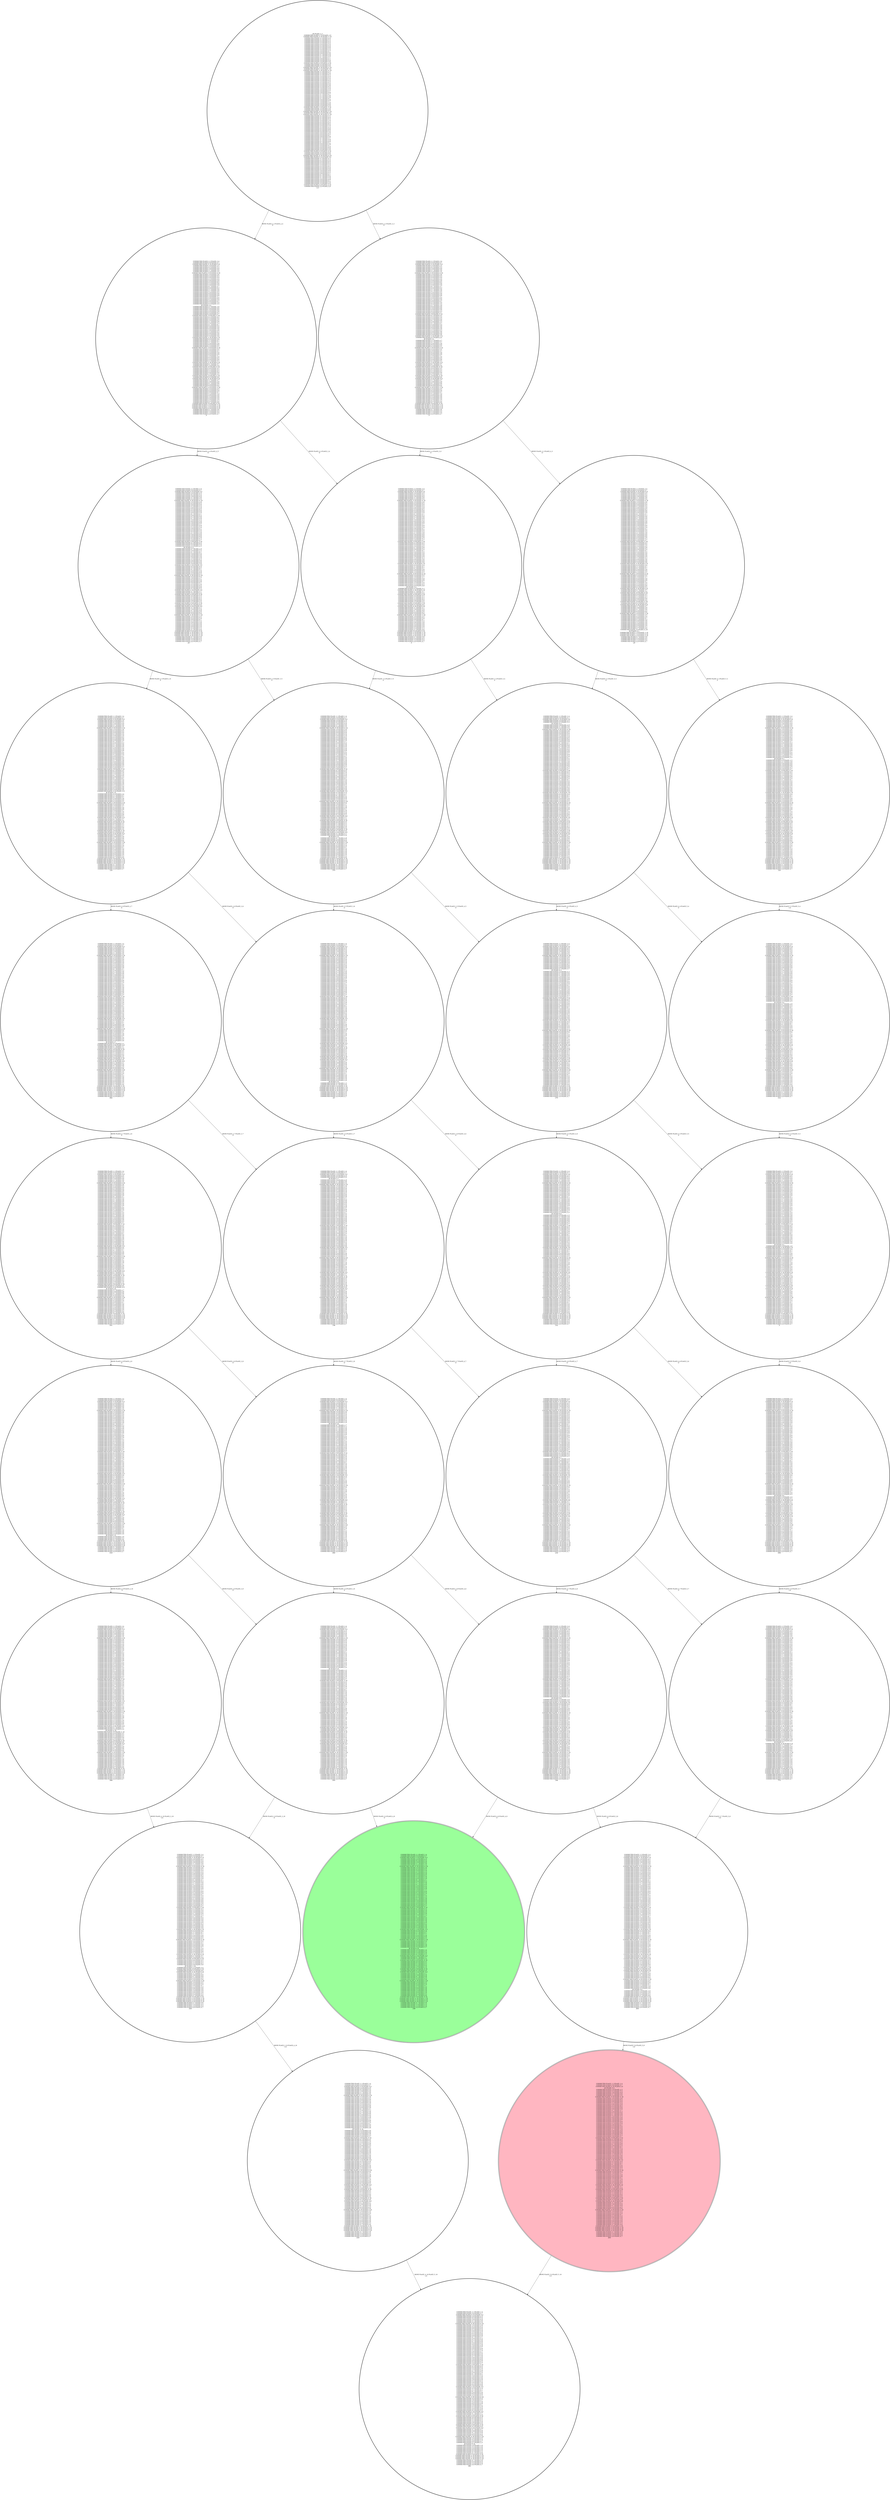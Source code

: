 digraph {
"CONNECTED PLACE_3_3 PLACE_3_4\nCONNECTED PLACE_5_8 PLACE_5_7\nCONNECTED PLACE_5_10 PLACE_5_9\nCONNECTED PLACE_2_6 PLACE_2_5\nCONNECTED PLACE_4_5 PLACE_5_5\nCONNECTED PLACE_3_9 PLACE_4_9\nCONNECTED PLACE_3_7 PLACE_3_6\nCONNECTED PLACE_2_4 PLACE_3_4\nCONNECTED PLACE_5_10 PLACE_4_10\nCONNECTED PLACE_3_6 PLACE_2_6\nCONNECTED PLACE_4_4 PLACE_4_5\nCONNECTED PLACE_4_8 PLACE_4_9\nCONNECTED PLACE_2_3 PLACE_2_4\nCONNECTED PLACE_2_8 PLACE_2_9\nCONNECTED PLACE_3_5 PLACE_4_5\nCONNECTED PLACE_5_5 PLACE_5_6\nCONNECTED PLACE_4_9 PLACE_5_9\nCONNECTED PLACE_4_7 PLACE_3_7\nAT PLACE_4_5\nCONNECTED PLACE_5_4 PLACE_5_3\nCONNECTED PLACE_5_7 PLACE_5_6\nCONNECTED PLACE_2_7 PLACE_2_6\nCONNECTED PLACE_3_4 PLACE_3_5\nCONNECTED PLACE_4_6 PLACE_5_6\nCONNECTED PLACE_3_8 PLACE_4_8\nCONNECTED PLACE_3_8 PLACE_3_7\nCONNECTED PLACE_5_8 PLACE_4_8\nCONNECTED PLACE_5_3 PLACE_5_4\nCONNECTED PLACE_2_6 PLACE_2_7\nCONNECTED PLACE_2_5 PLACE_3_5\nCONNECTED PLACE_4_5 PLACE_3_5\nCONNECTED PLACE_3_7 PLACE_3_8\nCONNECTED PLACE_5_6 PLACE_4_6\nCONNECTED PLACE_3_6 PLACE_4_6\nCONNECTED PLACE_4_8 PLACE_5_8\nCONNECTED PLACE_4_4 PLACE_4_3\nCONNECTED PLACE_2_8 PLACE_2_7\nCONNECTED PLACE_3_9 PLACE_3_10\nCONNECTED PLACE_4_3 PLACE_4_4\nCONNECTED PLACE_5_5 PLACE_5_4\nCONNECTED PLACE_3_5 PLACE_2_5\nCONNECTED PLACE_2_7 PLACE_2_8\nCONNECTED PLACE_3_4 PLACE_3_3\nCONNECTED PLACE_5_7 PLACE_4_7\nCONNECTED PLACE_5_4 PLACE_5_5\nCONNECTED PLACE_3_8 PLACE_3_9\nCONNECTED PLACE_4_6 PLACE_3_6\nCONNECTED PLACE_3_8 PLACE_2_8\nCONNECTED PLACE_3_3 PLACE_2_3\nCONNECTED PLACE_2_6 PLACE_3_6\nCONNECTED PLACE_2_5 PLACE_2_6\nCONNECTED PLACE_3_9 PLACE_3_8\nCONNECTED PLACE_3_10 PLACE_3_9\nCONNECTED PLACE_4_5 PLACE_4_4\nCONNECTED PLACE_3_7 PLACE_4_7\nCONNECTED PLACE_4_7 PLACE_5_7\nCONNECTED PLACE_2_9 PLACE_2_8\nCONNECTED PLACE_5_9 PLACE_4_9\nCONNECTED PLACE_2_4 PLACE_2_3\nCONNECTED PLACE_3_10 PLACE_2_10\nCONNECTED PLACE_5_6 PLACE_5_5\nCONNECTED PLACE_3_6 PLACE_3_7\nCONNECTED PLACE_4_4 PLACE_3_4\nCONNECTED PLACE_4_8 PLACE_3_8\nCONNECTED PLACE_5_6 PLACE_5_7\nCONNECTED PLACE_3_5 PLACE_3_4\nCONNECTED PLACE_5_5 PLACE_4_5\nCONNECTED PLACE_4_9 PLACE_4_8\nCONNECTED PLACE_4_3 PLACE_5_3\nCONNECTED PLACE_2_10 PLACE_2_9\nCONNECTED PLACE_2_7 PLACE_3_7\nCONNECTED PLACE_3_4 PLACE_2_4\nCONNECTED PLACE_4_9 PLACE_4_10\nCONNECTED PLACE_4_6 PLACE_4_5\nCONNECTED PLACE_5_3 PLACE_4_3\nCONNECTED PLACE_3_3 PLACE_4_3\nCONNECTED PLACE_5_8 PLACE_5_9\nCONNECTED PLACE_2_5 PLACE_2_4\nCONNECTED PLACE_2_9 PLACE_2_10\nCONNECTED PLACE_4_5 PLACE_4_6\nCONNECTED PLACE_4_10 PLACE_4_9\nCONNECTED PLACE_3_7 PLACE_2_7\nCONNECTED PLACE_3_9 PLACE_2_9\nCONNECTED PLACE_4_7 PLACE_4_8\nCONNECTED PLACE_2_4 PLACE_2_5\nCONNECTED PLACE_5_9 PLACE_5_8\nCONNECTED PLACE_4_10 PLACE_3_10\nCONNECTED PLACE_3_6 PLACE_3_5\nCONNECTED PLACE_4_4 PLACE_5_4\nCONNECTED PLACE_4_8 PLACE_4_7\nCONNECTED PLACE_2_3 PLACE_3_3\nCONNECTED PLACE_2_8 PLACE_3_8\nCONNECTED PLACE_3_5 PLACE_3_6\nCONNECTED PLACE_2_9 PLACE_3_9\nCONNECTED PLACE_4_9 PLACE_3_9\nCONNECTED PLACE_4_3 PLACE_3_3\nCONNECTED PLACE_4_7 PLACE_4_6\nCONNECTED PLACE_5_9 PLACE_5_10\nCONNECTED PLACE_2_10 PLACE_3_10\nCONNECTED PLACE_3_10 PLACE_4_10\nCONNECTED PLACE_4_10 PLACE_5_10\nCONNECTED PLACE_5_7 PLACE_5_8\nCONNECTED PLACE_5_4 PLACE_4_4\nCONNECTED PLACE_3_4 PLACE_4_4\nCONNECTED PLACE_4_6 PLACE_4_7\n.375\n" -> "CONNECTED PLACE_3_3 PLACE_3_4\nCONNECTED PLACE_5_8 PLACE_5_7\nCONNECTED PLACE_5_10 PLACE_5_9\nCONNECTED PLACE_2_6 PLACE_2_5\nCONNECTED PLACE_4_5 PLACE_5_5\nCONNECTED PLACE_3_9 PLACE_4_9\nCONNECTED PLACE_3_7 PLACE_3_6\nCONNECTED PLACE_2_4 PLACE_3_4\nCONNECTED PLACE_5_10 PLACE_4_10\nCONNECTED PLACE_3_6 PLACE_2_6\nCONNECTED PLACE_4_4 PLACE_4_5\nCONNECTED PLACE_4_8 PLACE_4_9\nCONNECTED PLACE_2_3 PLACE_2_4\nCONNECTED PLACE_2_8 PLACE_2_9\nCONNECTED PLACE_3_5 PLACE_4_5\nCONNECTED PLACE_5_5 PLACE_5_6\nCONNECTED PLACE_4_9 PLACE_5_9\nCONNECTED PLACE_4_7 PLACE_3_7\nCONNECTED PLACE_5_4 PLACE_5_3\nCONNECTED PLACE_5_7 PLACE_5_6\nCONNECTED PLACE_2_7 PLACE_2_6\nCONNECTED PLACE_3_4 PLACE_3_5\nCONNECTED PLACE_4_6 PLACE_5_6\nCONNECTED PLACE_3_8 PLACE_4_8\nCONNECTED PLACE_3_8 PLACE_3_7\nCONNECTED PLACE_5_8 PLACE_4_8\nCONNECTED PLACE_5_3 PLACE_5_4\nCONNECTED PLACE_2_6 PLACE_2_7\nCONNECTED PLACE_2_5 PLACE_3_5\nCONNECTED PLACE_4_5 PLACE_3_5\nCONNECTED PLACE_3_7 PLACE_3_8\nCONNECTED PLACE_5_6 PLACE_4_6\nCONNECTED PLACE_3_6 PLACE_4_6\nCONNECTED PLACE_4_8 PLACE_5_8\nCONNECTED PLACE_4_4 PLACE_4_3\nCONNECTED PLACE_2_8 PLACE_2_7\nCONNECTED PLACE_3_9 PLACE_3_10\nCONNECTED PLACE_4_3 PLACE_4_4\nCONNECTED PLACE_5_5 PLACE_5_4\nCONNECTED PLACE_3_5 PLACE_2_5\nCONNECTED PLACE_2_7 PLACE_2_8\nCONNECTED PLACE_3_4 PLACE_3_3\nCONNECTED PLACE_5_7 PLACE_4_7\nCONNECTED PLACE_5_4 PLACE_5_5\nCONNECTED PLACE_3_8 PLACE_3_9\nCONNECTED PLACE_4_6 PLACE_3_6\nCONNECTED PLACE_3_8 PLACE_2_8\nCONNECTED PLACE_3_3 PLACE_2_3\nCONNECTED PLACE_2_6 PLACE_3_6\nCONNECTED PLACE_2_5 PLACE_2_6\nAT PLACE_5_5\nCONNECTED PLACE_3_9 PLACE_3_8\nCONNECTED PLACE_3_10 PLACE_3_9\nCONNECTED PLACE_4_5 PLACE_4_4\nCONNECTED PLACE_3_7 PLACE_4_7\nCONNECTED PLACE_4_7 PLACE_5_7\nCONNECTED PLACE_2_9 PLACE_2_8\nCONNECTED PLACE_5_9 PLACE_4_9\nCONNECTED PLACE_2_4 PLACE_2_3\nCONNECTED PLACE_3_10 PLACE_2_10\nCONNECTED PLACE_5_6 PLACE_5_5\nCONNECTED PLACE_3_6 PLACE_3_7\nCONNECTED PLACE_4_4 PLACE_3_4\nCONNECTED PLACE_4_8 PLACE_3_8\nCONNECTED PLACE_5_6 PLACE_5_7\nCONNECTED PLACE_3_5 PLACE_3_4\nCONNECTED PLACE_5_5 PLACE_4_5\nCONNECTED PLACE_4_9 PLACE_4_8\nCONNECTED PLACE_4_3 PLACE_5_3\nCONNECTED PLACE_2_10 PLACE_2_9\nCONNECTED PLACE_2_7 PLACE_3_7\nCONNECTED PLACE_3_4 PLACE_2_4\nCONNECTED PLACE_4_9 PLACE_4_10\nCONNECTED PLACE_4_6 PLACE_4_5\nCONNECTED PLACE_5_3 PLACE_4_3\nCONNECTED PLACE_3_3 PLACE_4_3\nCONNECTED PLACE_5_8 PLACE_5_9\nCONNECTED PLACE_2_5 PLACE_2_4\nCONNECTED PLACE_2_9 PLACE_2_10\nCONNECTED PLACE_4_5 PLACE_4_6\nCONNECTED PLACE_4_10 PLACE_4_9\nCONNECTED PLACE_3_7 PLACE_2_7\nCONNECTED PLACE_3_9 PLACE_2_9\nCONNECTED PLACE_4_7 PLACE_4_8\nCONNECTED PLACE_2_4 PLACE_2_5\nCONNECTED PLACE_5_9 PLACE_5_8\nCONNECTED PLACE_4_10 PLACE_3_10\nCONNECTED PLACE_3_6 PLACE_3_5\nCONNECTED PLACE_4_4 PLACE_5_4\nCONNECTED PLACE_4_8 PLACE_4_7\nCONNECTED PLACE_2_3 PLACE_3_3\nCONNECTED PLACE_2_8 PLACE_3_8\nCONNECTED PLACE_3_5 PLACE_3_6\nCONNECTED PLACE_2_9 PLACE_3_9\nCONNECTED PLACE_4_9 PLACE_3_9\nCONNECTED PLACE_4_3 PLACE_3_3\nCONNECTED PLACE_4_7 PLACE_4_6\nCONNECTED PLACE_5_9 PLACE_5_10\nCONNECTED PLACE_2_10 PLACE_3_10\nCONNECTED PLACE_3_10 PLACE_4_10\nCONNECTED PLACE_4_10 PLACE_5_10\nCONNECTED PLACE_5_7 PLACE_5_8\nCONNECTED PLACE_5_4 PLACE_4_4\nCONNECTED PLACE_3_4 PLACE_4_4\nCONNECTED PLACE_4_6 PLACE_4_7\n.5\n"[label="MOVE PLACE_4_5 PLACE_5_5\n.5\n"];
"CONNECTED PLACE_3_3 PLACE_3_4\nCONNECTED PLACE_5_8 PLACE_5_7\nCONNECTED PLACE_5_10 PLACE_5_9\nCONNECTED PLACE_2_6 PLACE_2_5\nCONNECTED PLACE_4_5 PLACE_5_5\nCONNECTED PLACE_3_9 PLACE_4_9\nCONNECTED PLACE_3_7 PLACE_3_6\nCONNECTED PLACE_2_4 PLACE_3_4\nCONNECTED PLACE_5_10 PLACE_4_10\nCONNECTED PLACE_3_6 PLACE_2_6\nCONNECTED PLACE_4_4 PLACE_4_5\nCONNECTED PLACE_4_8 PLACE_4_9\nCONNECTED PLACE_2_3 PLACE_2_4\nCONNECTED PLACE_2_8 PLACE_2_9\nCONNECTED PLACE_3_5 PLACE_4_5\nCONNECTED PLACE_5_5 PLACE_5_6\nCONNECTED PLACE_4_9 PLACE_5_9\nCONNECTED PLACE_4_7 PLACE_3_7\nAT PLACE_4_5\nCONNECTED PLACE_5_4 PLACE_5_3\nCONNECTED PLACE_5_7 PLACE_5_6\nCONNECTED PLACE_2_7 PLACE_2_6\nCONNECTED PLACE_3_4 PLACE_3_5\nCONNECTED PLACE_4_6 PLACE_5_6\nCONNECTED PLACE_3_8 PLACE_4_8\nCONNECTED PLACE_3_8 PLACE_3_7\nCONNECTED PLACE_5_8 PLACE_4_8\nCONNECTED PLACE_5_3 PLACE_5_4\nCONNECTED PLACE_2_6 PLACE_2_7\nCONNECTED PLACE_2_5 PLACE_3_5\nCONNECTED PLACE_4_5 PLACE_3_5\nCONNECTED PLACE_3_7 PLACE_3_8\nCONNECTED PLACE_5_6 PLACE_4_6\nCONNECTED PLACE_3_6 PLACE_4_6\nCONNECTED PLACE_4_8 PLACE_5_8\nCONNECTED PLACE_4_4 PLACE_4_3\nCONNECTED PLACE_2_8 PLACE_2_7\nCONNECTED PLACE_3_9 PLACE_3_10\nCONNECTED PLACE_4_3 PLACE_4_4\nCONNECTED PLACE_5_5 PLACE_5_4\nCONNECTED PLACE_3_5 PLACE_2_5\nCONNECTED PLACE_2_7 PLACE_2_8\nCONNECTED PLACE_3_4 PLACE_3_3\nCONNECTED PLACE_5_7 PLACE_4_7\nCONNECTED PLACE_5_4 PLACE_5_5\nCONNECTED PLACE_3_8 PLACE_3_9\nCONNECTED PLACE_4_6 PLACE_3_6\nCONNECTED PLACE_3_8 PLACE_2_8\nCONNECTED PLACE_3_3 PLACE_2_3\nCONNECTED PLACE_2_6 PLACE_3_6\nCONNECTED PLACE_2_5 PLACE_2_6\nCONNECTED PLACE_3_9 PLACE_3_8\nCONNECTED PLACE_3_10 PLACE_3_9\nCONNECTED PLACE_4_5 PLACE_4_4\nCONNECTED PLACE_3_7 PLACE_4_7\nCONNECTED PLACE_4_7 PLACE_5_7\nCONNECTED PLACE_2_9 PLACE_2_8\nCONNECTED PLACE_5_9 PLACE_4_9\nCONNECTED PLACE_2_4 PLACE_2_3\nCONNECTED PLACE_3_10 PLACE_2_10\nCONNECTED PLACE_5_6 PLACE_5_5\nCONNECTED PLACE_3_6 PLACE_3_7\nCONNECTED PLACE_4_4 PLACE_3_4\nCONNECTED PLACE_4_8 PLACE_3_8\nCONNECTED PLACE_5_6 PLACE_5_7\nCONNECTED PLACE_3_5 PLACE_3_4\nCONNECTED PLACE_5_5 PLACE_4_5\nCONNECTED PLACE_4_9 PLACE_4_8\nCONNECTED PLACE_4_3 PLACE_5_3\nCONNECTED PLACE_2_10 PLACE_2_9\nCONNECTED PLACE_2_7 PLACE_3_7\nCONNECTED PLACE_3_4 PLACE_2_4\nCONNECTED PLACE_4_9 PLACE_4_10\nCONNECTED PLACE_4_6 PLACE_4_5\nCONNECTED PLACE_5_3 PLACE_4_3\nCONNECTED PLACE_3_3 PLACE_4_3\nCONNECTED PLACE_5_8 PLACE_5_9\nCONNECTED PLACE_2_5 PLACE_2_4\nCONNECTED PLACE_2_9 PLACE_2_10\nCONNECTED PLACE_4_5 PLACE_4_6\nCONNECTED PLACE_4_10 PLACE_4_9\nCONNECTED PLACE_3_7 PLACE_2_7\nCONNECTED PLACE_3_9 PLACE_2_9\nCONNECTED PLACE_4_7 PLACE_4_8\nCONNECTED PLACE_2_4 PLACE_2_5\nCONNECTED PLACE_5_9 PLACE_5_8\nCONNECTED PLACE_4_10 PLACE_3_10\nCONNECTED PLACE_3_6 PLACE_3_5\nCONNECTED PLACE_4_4 PLACE_5_4\nCONNECTED PLACE_4_8 PLACE_4_7\nCONNECTED PLACE_2_3 PLACE_3_3\nCONNECTED PLACE_2_8 PLACE_3_8\nCONNECTED PLACE_3_5 PLACE_3_6\nCONNECTED PLACE_2_9 PLACE_3_9\nCONNECTED PLACE_4_9 PLACE_3_9\nCONNECTED PLACE_4_3 PLACE_3_3\nCONNECTED PLACE_4_7 PLACE_4_6\nCONNECTED PLACE_5_9 PLACE_5_10\nCONNECTED PLACE_2_10 PLACE_3_10\nCONNECTED PLACE_3_10 PLACE_4_10\nCONNECTED PLACE_4_10 PLACE_5_10\nCONNECTED PLACE_5_7 PLACE_5_8\nCONNECTED PLACE_5_4 PLACE_4_4\nCONNECTED PLACE_3_4 PLACE_4_4\nCONNECTED PLACE_4_6 PLACE_4_7\n.375\n" -> "CONNECTED PLACE_3_3 PLACE_3_4\nCONNECTED PLACE_5_8 PLACE_5_7\nCONNECTED PLACE_5_10 PLACE_5_9\nCONNECTED PLACE_2_6 PLACE_2_5\nCONNECTED PLACE_4_5 PLACE_5_5\nCONNECTED PLACE_3_9 PLACE_4_9\nCONNECTED PLACE_3_7 PLACE_3_6\nCONNECTED PLACE_2_4 PLACE_3_4\nCONNECTED PLACE_5_10 PLACE_4_10\nCONNECTED PLACE_3_6 PLACE_2_6\nCONNECTED PLACE_4_4 PLACE_4_5\nCONNECTED PLACE_4_8 PLACE_4_9\nCONNECTED PLACE_2_3 PLACE_2_4\nCONNECTED PLACE_2_8 PLACE_2_9\nCONNECTED PLACE_3_5 PLACE_4_5\nCONNECTED PLACE_5_5 PLACE_5_6\nCONNECTED PLACE_4_9 PLACE_5_9\nCONNECTED PLACE_4_7 PLACE_3_7\nCONNECTED PLACE_5_4 PLACE_5_3\nCONNECTED PLACE_5_7 PLACE_5_6\nCONNECTED PLACE_2_7 PLACE_2_6\nCONNECTED PLACE_3_4 PLACE_3_5\nCONNECTED PLACE_4_6 PLACE_5_6\nCONNECTED PLACE_3_8 PLACE_4_8\nCONNECTED PLACE_3_8 PLACE_3_7\nCONNECTED PLACE_5_8 PLACE_4_8\nCONNECTED PLACE_5_3 PLACE_5_4\nCONNECTED PLACE_2_6 PLACE_2_7\nCONNECTED PLACE_2_5 PLACE_3_5\nAT PLACE_4_6\nCONNECTED PLACE_4_5 PLACE_3_5\nCONNECTED PLACE_3_7 PLACE_3_8\nCONNECTED PLACE_5_6 PLACE_4_6\nCONNECTED PLACE_3_6 PLACE_4_6\nCONNECTED PLACE_4_8 PLACE_5_8\nCONNECTED PLACE_4_4 PLACE_4_3\nCONNECTED PLACE_2_8 PLACE_2_7\nCONNECTED PLACE_3_9 PLACE_3_10\nCONNECTED PLACE_4_3 PLACE_4_4\nCONNECTED PLACE_5_5 PLACE_5_4\nCONNECTED PLACE_3_5 PLACE_2_5\nCONNECTED PLACE_2_7 PLACE_2_8\nCONNECTED PLACE_3_4 PLACE_3_3\nCONNECTED PLACE_5_7 PLACE_4_7\nCONNECTED PLACE_5_4 PLACE_5_5\nCONNECTED PLACE_3_8 PLACE_3_9\nCONNECTED PLACE_4_6 PLACE_3_6\nCONNECTED PLACE_3_8 PLACE_2_8\nCONNECTED PLACE_3_3 PLACE_2_3\nCONNECTED PLACE_2_6 PLACE_3_6\nCONNECTED PLACE_2_5 PLACE_2_6\nCONNECTED PLACE_3_9 PLACE_3_8\nCONNECTED PLACE_3_10 PLACE_3_9\nCONNECTED PLACE_4_5 PLACE_4_4\nCONNECTED PLACE_3_7 PLACE_4_7\nCONNECTED PLACE_4_7 PLACE_5_7\nCONNECTED PLACE_2_9 PLACE_2_8\nCONNECTED PLACE_5_9 PLACE_4_9\nCONNECTED PLACE_2_4 PLACE_2_3\nCONNECTED PLACE_3_10 PLACE_2_10\nCONNECTED PLACE_5_6 PLACE_5_5\nCONNECTED PLACE_3_6 PLACE_3_7\nCONNECTED PLACE_4_4 PLACE_3_4\nCONNECTED PLACE_4_8 PLACE_3_8\nCONNECTED PLACE_5_6 PLACE_5_7\nCONNECTED PLACE_3_5 PLACE_3_4\nCONNECTED PLACE_5_5 PLACE_4_5\nCONNECTED PLACE_4_9 PLACE_4_8\nCONNECTED PLACE_4_3 PLACE_5_3\nCONNECTED PLACE_2_10 PLACE_2_9\nCONNECTED PLACE_2_7 PLACE_3_7\nCONNECTED PLACE_3_4 PLACE_2_4\nCONNECTED PLACE_4_9 PLACE_4_10\nCONNECTED PLACE_4_6 PLACE_4_5\nCONNECTED PLACE_5_3 PLACE_4_3\nCONNECTED PLACE_3_3 PLACE_4_3\nCONNECTED PLACE_5_8 PLACE_5_9\nCONNECTED PLACE_2_5 PLACE_2_4\nCONNECTED PLACE_2_9 PLACE_2_10\nCONNECTED PLACE_4_5 PLACE_4_6\nCONNECTED PLACE_4_10 PLACE_4_9\nCONNECTED PLACE_3_7 PLACE_2_7\nCONNECTED PLACE_3_9 PLACE_2_9\nCONNECTED PLACE_4_7 PLACE_4_8\nCONNECTED PLACE_2_4 PLACE_2_5\nCONNECTED PLACE_5_9 PLACE_5_8\nCONNECTED PLACE_4_10 PLACE_3_10\nCONNECTED PLACE_3_6 PLACE_3_5\nCONNECTED PLACE_4_4 PLACE_5_4\nCONNECTED PLACE_4_8 PLACE_4_7\nCONNECTED PLACE_2_3 PLACE_3_3\nCONNECTED PLACE_2_8 PLACE_3_8\nCONNECTED PLACE_3_5 PLACE_3_6\nCONNECTED PLACE_2_9 PLACE_3_9\nCONNECTED PLACE_4_9 PLACE_3_9\nCONNECTED PLACE_4_3 PLACE_3_3\nCONNECTED PLACE_4_7 PLACE_4_6\nCONNECTED PLACE_5_9 PLACE_5_10\nCONNECTED PLACE_2_10 PLACE_3_10\nCONNECTED PLACE_3_10 PLACE_4_10\nCONNECTED PLACE_4_10 PLACE_5_10\nCONNECTED PLACE_5_7 PLACE_5_8\nCONNECTED PLACE_5_4 PLACE_4_4\nCONNECTED PLACE_3_4 PLACE_4_4\nCONNECTED PLACE_4_6 PLACE_4_7\n.312\n"[label="MOVE PLACE_4_5 PLACE_4_6\n.5\n"];
"CONNECTED PLACE_3_3 PLACE_3_4\nCONNECTED PLACE_5_8 PLACE_5_7\nCONNECTED PLACE_5_10 PLACE_5_9\nCONNECTED PLACE_2_6 PLACE_2_5\nCONNECTED PLACE_4_5 PLACE_5_5\nCONNECTED PLACE_3_9 PLACE_4_9\nCONNECTED PLACE_3_7 PLACE_3_6\nCONNECTED PLACE_2_4 PLACE_3_4\nCONNECTED PLACE_5_10 PLACE_4_10\nCONNECTED PLACE_3_6 PLACE_2_6\nCONNECTED PLACE_4_4 PLACE_4_5\nCONNECTED PLACE_4_8 PLACE_4_9\nCONNECTED PLACE_2_3 PLACE_2_4\nCONNECTED PLACE_2_8 PLACE_2_9\nCONNECTED PLACE_3_5 PLACE_4_5\nCONNECTED PLACE_5_5 PLACE_5_6\nCONNECTED PLACE_4_9 PLACE_5_9\nAT PLACE_3_8\nCONNECTED PLACE_4_7 PLACE_3_7\nCONNECTED PLACE_5_4 PLACE_5_3\nCONNECTED PLACE_5_7 PLACE_5_6\nCONNECTED PLACE_2_7 PLACE_2_6\nCONNECTED PLACE_3_4 PLACE_3_5\nCONNECTED PLACE_4_6 PLACE_5_6\nCONNECTED PLACE_3_8 PLACE_4_8\nCONNECTED PLACE_3_8 PLACE_3_7\nCONNECTED PLACE_5_8 PLACE_4_8\nCONNECTED PLACE_5_3 PLACE_5_4\nCONNECTED PLACE_2_6 PLACE_2_7\nCONNECTED PLACE_2_5 PLACE_3_5\nCONNECTED PLACE_4_5 PLACE_3_5\nCONNECTED PLACE_3_7 PLACE_3_8\nCONNECTED PLACE_5_6 PLACE_4_6\nCONNECTED PLACE_3_6 PLACE_4_6\nCONNECTED PLACE_4_8 PLACE_5_8\nCONNECTED PLACE_4_4 PLACE_4_3\nCONNECTED PLACE_2_8 PLACE_2_7\nCONNECTED PLACE_3_9 PLACE_3_10\nCONNECTED PLACE_4_3 PLACE_4_4\nCONNECTED PLACE_5_5 PLACE_5_4\nCONNECTED PLACE_3_5 PLACE_2_5\nCONNECTED PLACE_2_7 PLACE_2_8\nCONNECTED PLACE_3_4 PLACE_3_3\nCONNECTED PLACE_5_7 PLACE_4_7\nCONNECTED PLACE_5_4 PLACE_5_5\nCONNECTED PLACE_3_8 PLACE_3_9\nCONNECTED PLACE_4_6 PLACE_3_6\nCONNECTED PLACE_3_8 PLACE_2_8\nCONNECTED PLACE_3_3 PLACE_2_3\nCONNECTED PLACE_2_6 PLACE_3_6\nCONNECTED PLACE_2_5 PLACE_2_6\nCONNECTED PLACE_3_9 PLACE_3_8\nCONNECTED PLACE_3_10 PLACE_3_9\nCONNECTED PLACE_4_5 PLACE_4_4\nCONNECTED PLACE_3_7 PLACE_4_7\nCONNECTED PLACE_4_7 PLACE_5_7\nCONNECTED PLACE_2_9 PLACE_2_8\nCONNECTED PLACE_5_9 PLACE_4_9\nCONNECTED PLACE_2_4 PLACE_2_3\nCONNECTED PLACE_3_10 PLACE_2_10\nCONNECTED PLACE_5_6 PLACE_5_5\nCONNECTED PLACE_3_6 PLACE_3_7\nCONNECTED PLACE_4_4 PLACE_3_4\nCONNECTED PLACE_4_8 PLACE_3_8\nCONNECTED PLACE_5_6 PLACE_5_7\nCONNECTED PLACE_3_5 PLACE_3_4\nCONNECTED PLACE_5_5 PLACE_4_5\nCONNECTED PLACE_4_9 PLACE_4_8\nCONNECTED PLACE_4_3 PLACE_5_3\nCONNECTED PLACE_2_10 PLACE_2_9\nCONNECTED PLACE_2_7 PLACE_3_7\nCONNECTED PLACE_3_4 PLACE_2_4\nCONNECTED PLACE_4_9 PLACE_4_10\nCONNECTED PLACE_4_6 PLACE_4_5\nCONNECTED PLACE_5_3 PLACE_4_3\nCONNECTED PLACE_3_3 PLACE_4_3\nCONNECTED PLACE_5_8 PLACE_5_9\nCONNECTED PLACE_2_5 PLACE_2_4\nCONNECTED PLACE_2_9 PLACE_2_10\nCONNECTED PLACE_4_5 PLACE_4_6\nCONNECTED PLACE_4_10 PLACE_4_9\nCONNECTED PLACE_3_7 PLACE_2_7\nCONNECTED PLACE_3_9 PLACE_2_9\nCONNECTED PLACE_4_7 PLACE_4_8\nCONNECTED PLACE_2_4 PLACE_2_5\nCONNECTED PLACE_5_9 PLACE_5_8\nCONNECTED PLACE_4_10 PLACE_3_10\nCONNECTED PLACE_3_6 PLACE_3_5\nCONNECTED PLACE_4_4 PLACE_5_4\nCONNECTED PLACE_4_8 PLACE_4_7\nCONNECTED PLACE_2_3 PLACE_3_3\nCONNECTED PLACE_2_8 PLACE_3_8\nCONNECTED PLACE_3_5 PLACE_3_6\nCONNECTED PLACE_2_9 PLACE_3_9\nCONNECTED PLACE_4_9 PLACE_3_9\nCONNECTED PLACE_4_3 PLACE_3_3\nCONNECTED PLACE_4_7 PLACE_4_6\nCONNECTED PLACE_5_9 PLACE_5_10\nCONNECTED PLACE_2_10 PLACE_3_10\nCONNECTED PLACE_3_10 PLACE_4_10\nCONNECTED PLACE_4_10 PLACE_5_10\nCONNECTED PLACE_5_7 PLACE_5_8\nCONNECTED PLACE_5_4 PLACE_4_4\nCONNECTED PLACE_3_4 PLACE_4_4\nCONNECTED PLACE_4_6 PLACE_4_7\n.094\n" -> "CONNECTED PLACE_3_3 PLACE_3_4\nCONNECTED PLACE_5_8 PLACE_5_7\nCONNECTED PLACE_5_10 PLACE_5_9\nCONNECTED PLACE_2_6 PLACE_2_5\nCONNECTED PLACE_4_5 PLACE_5_5\nCONNECTED PLACE_3_9 PLACE_4_9\nCONNECTED PLACE_3_7 PLACE_3_6\nCONNECTED PLACE_2_4 PLACE_3_4\nCONNECTED PLACE_5_10 PLACE_4_10\nCONNECTED PLACE_3_6 PLACE_2_6\nCONNECTED PLACE_4_4 PLACE_4_5\nCONNECTED PLACE_4_8 PLACE_4_9\nCONNECTED PLACE_2_3 PLACE_2_4\nCONNECTED PLACE_2_8 PLACE_2_9\nCONNECTED PLACE_3_5 PLACE_4_5\nCONNECTED PLACE_5_5 PLACE_5_6\nCONNECTED PLACE_4_9 PLACE_5_9\nCONNECTED PLACE_4_7 PLACE_3_7\nCONNECTED PLACE_5_4 PLACE_5_3\nCONNECTED PLACE_5_7 PLACE_5_6\nCONNECTED PLACE_2_7 PLACE_2_6\nCONNECTED PLACE_3_4 PLACE_3_5\nCONNECTED PLACE_4_6 PLACE_5_6\nCONNECTED PLACE_3_8 PLACE_4_8\nCONNECTED PLACE_3_8 PLACE_3_7\nCONNECTED PLACE_5_8 PLACE_4_8\nCONNECTED PLACE_5_3 PLACE_5_4\nCONNECTED PLACE_2_6 PLACE_2_7\nCONNECTED PLACE_2_5 PLACE_3_5\nCONNECTED PLACE_4_5 PLACE_3_5\nCONNECTED PLACE_3_7 PLACE_3_8\nCONNECTED PLACE_5_6 PLACE_4_6\nCONNECTED PLACE_3_6 PLACE_4_6\nCONNECTED PLACE_4_8 PLACE_5_8\nCONNECTED PLACE_4_4 PLACE_4_3\nCONNECTED PLACE_2_8 PLACE_2_7\nCONNECTED PLACE_3_9 PLACE_3_10\nCONNECTED PLACE_4_3 PLACE_4_4\nCONNECTED PLACE_5_5 PLACE_5_4\nCONNECTED PLACE_3_5 PLACE_2_5\nCONNECTED PLACE_2_7 PLACE_2_8\nCONNECTED PLACE_3_4 PLACE_3_3\nCONNECTED PLACE_5_7 PLACE_4_7\nCONNECTED PLACE_5_4 PLACE_5_5\nCONNECTED PLACE_3_8 PLACE_3_9\nCONNECTED PLACE_4_6 PLACE_3_6\nCONNECTED PLACE_3_8 PLACE_2_8\nCONNECTED PLACE_3_3 PLACE_2_3\nCONNECTED PLACE_2_6 PLACE_3_6\nAT PLACE_4_8\nCONNECTED PLACE_2_5 PLACE_2_6\nCONNECTED PLACE_3_9 PLACE_3_8\nCONNECTED PLACE_3_10 PLACE_3_9\nCONNECTED PLACE_4_5 PLACE_4_4\nCONNECTED PLACE_3_7 PLACE_4_7\nCONNECTED PLACE_4_7 PLACE_5_7\nCONNECTED PLACE_2_9 PLACE_2_8\nCONNECTED PLACE_5_9 PLACE_4_9\nCONNECTED PLACE_2_4 PLACE_2_3\nCONNECTED PLACE_3_10 PLACE_2_10\nCONNECTED PLACE_5_6 PLACE_5_5\nCONNECTED PLACE_3_6 PLACE_3_7\nCONNECTED PLACE_4_4 PLACE_3_4\nCONNECTED PLACE_4_8 PLACE_3_8\nCONNECTED PLACE_5_6 PLACE_5_7\nCONNECTED PLACE_3_5 PLACE_3_4\nCONNECTED PLACE_5_5 PLACE_4_5\nCONNECTED PLACE_4_9 PLACE_4_8\nCONNECTED PLACE_4_3 PLACE_5_3\nCONNECTED PLACE_2_10 PLACE_2_9\nCONNECTED PLACE_2_7 PLACE_3_7\nCONNECTED PLACE_3_4 PLACE_2_4\nCONNECTED PLACE_4_9 PLACE_4_10\nCONNECTED PLACE_4_6 PLACE_4_5\nCONNECTED PLACE_5_3 PLACE_4_3\nCONNECTED PLACE_3_3 PLACE_4_3\nCONNECTED PLACE_5_8 PLACE_5_9\nCONNECTED PLACE_2_5 PLACE_2_4\nCONNECTED PLACE_2_9 PLACE_2_10\nCONNECTED PLACE_4_5 PLACE_4_6\nCONNECTED PLACE_4_10 PLACE_4_9\nCONNECTED PLACE_3_7 PLACE_2_7\nCONNECTED PLACE_3_9 PLACE_2_9\nCONNECTED PLACE_4_7 PLACE_4_8\nCONNECTED PLACE_2_4 PLACE_2_5\nCONNECTED PLACE_5_9 PLACE_5_8\nCONNECTED PLACE_4_10 PLACE_3_10\nCONNECTED PLACE_3_6 PLACE_3_5\nCONNECTED PLACE_4_4 PLACE_5_4\nCONNECTED PLACE_4_8 PLACE_4_7\nCONNECTED PLACE_2_3 PLACE_3_3\nCONNECTED PLACE_2_8 PLACE_3_8\nCONNECTED PLACE_3_5 PLACE_3_6\nCONNECTED PLACE_2_9 PLACE_3_9\nCONNECTED PLACE_4_9 PLACE_3_9\nCONNECTED PLACE_4_3 PLACE_3_3\nCONNECTED PLACE_4_7 PLACE_4_6\nCONNECTED PLACE_5_9 PLACE_5_10\nCONNECTED PLACE_2_10 PLACE_3_10\nCONNECTED PLACE_3_10 PLACE_4_10\nCONNECTED PLACE_4_10 PLACE_5_10\nCONNECTED PLACE_5_7 PLACE_5_8\nCONNECTED PLACE_5_4 PLACE_4_4\nCONNECTED PLACE_3_4 PLACE_4_4\nCONNECTED PLACE_4_6 PLACE_4_7\n.164\n"[label="MOVE PLACE_3_8 PLACE_4_8\n.5\n"];
"CONNECTED PLACE_3_3 PLACE_3_4\nCONNECTED PLACE_5_8 PLACE_5_7\nCONNECTED PLACE_5_10 PLACE_5_9\nCONNECTED PLACE_2_6 PLACE_2_5\nCONNECTED PLACE_4_5 PLACE_5_5\nCONNECTED PLACE_3_9 PLACE_4_9\nCONNECTED PLACE_3_7 PLACE_3_6\nCONNECTED PLACE_2_4 PLACE_3_4\nCONNECTED PLACE_5_10 PLACE_4_10\nCONNECTED PLACE_3_6 PLACE_2_6\nCONNECTED PLACE_4_4 PLACE_4_5\nCONNECTED PLACE_4_8 PLACE_4_9\nCONNECTED PLACE_2_3 PLACE_2_4\nCONNECTED PLACE_2_8 PLACE_2_9\nCONNECTED PLACE_3_5 PLACE_4_5\nCONNECTED PLACE_5_5 PLACE_5_6\nCONNECTED PLACE_4_9 PLACE_5_9\nAT PLACE_3_8\nCONNECTED PLACE_4_7 PLACE_3_7\nCONNECTED PLACE_5_4 PLACE_5_3\nCONNECTED PLACE_5_7 PLACE_5_6\nCONNECTED PLACE_2_7 PLACE_2_6\nCONNECTED PLACE_3_4 PLACE_3_5\nCONNECTED PLACE_4_6 PLACE_5_6\nCONNECTED PLACE_3_8 PLACE_4_8\nCONNECTED PLACE_3_8 PLACE_3_7\nCONNECTED PLACE_5_8 PLACE_4_8\nCONNECTED PLACE_5_3 PLACE_5_4\nCONNECTED PLACE_2_6 PLACE_2_7\nCONNECTED PLACE_2_5 PLACE_3_5\nCONNECTED PLACE_4_5 PLACE_3_5\nCONNECTED PLACE_3_7 PLACE_3_8\nCONNECTED PLACE_5_6 PLACE_4_6\nCONNECTED PLACE_3_6 PLACE_4_6\nCONNECTED PLACE_4_8 PLACE_5_8\nCONNECTED PLACE_4_4 PLACE_4_3\nCONNECTED PLACE_2_8 PLACE_2_7\nCONNECTED PLACE_3_9 PLACE_3_10\nCONNECTED PLACE_4_3 PLACE_4_4\nCONNECTED PLACE_5_5 PLACE_5_4\nCONNECTED PLACE_3_5 PLACE_2_5\nCONNECTED PLACE_2_7 PLACE_2_8\nCONNECTED PLACE_3_4 PLACE_3_3\nCONNECTED PLACE_5_7 PLACE_4_7\nCONNECTED PLACE_5_4 PLACE_5_5\nCONNECTED PLACE_3_8 PLACE_3_9\nCONNECTED PLACE_4_6 PLACE_3_6\nCONNECTED PLACE_3_8 PLACE_2_8\nCONNECTED PLACE_3_3 PLACE_2_3\nCONNECTED PLACE_2_6 PLACE_3_6\nCONNECTED PLACE_2_5 PLACE_2_6\nCONNECTED PLACE_3_9 PLACE_3_8\nCONNECTED PLACE_3_10 PLACE_3_9\nCONNECTED PLACE_4_5 PLACE_4_4\nCONNECTED PLACE_3_7 PLACE_4_7\nCONNECTED PLACE_4_7 PLACE_5_7\nCONNECTED PLACE_2_9 PLACE_2_8\nCONNECTED PLACE_5_9 PLACE_4_9\nCONNECTED PLACE_2_4 PLACE_2_3\nCONNECTED PLACE_3_10 PLACE_2_10\nCONNECTED PLACE_5_6 PLACE_5_5\nCONNECTED PLACE_3_6 PLACE_3_7\nCONNECTED PLACE_4_4 PLACE_3_4\nCONNECTED PLACE_4_8 PLACE_3_8\nCONNECTED PLACE_5_6 PLACE_5_7\nCONNECTED PLACE_3_5 PLACE_3_4\nCONNECTED PLACE_5_5 PLACE_4_5\nCONNECTED PLACE_4_9 PLACE_4_8\nCONNECTED PLACE_4_3 PLACE_5_3\nCONNECTED PLACE_2_10 PLACE_2_9\nCONNECTED PLACE_2_7 PLACE_3_7\nCONNECTED PLACE_3_4 PLACE_2_4\nCONNECTED PLACE_4_9 PLACE_4_10\nCONNECTED PLACE_4_6 PLACE_4_5\nCONNECTED PLACE_5_3 PLACE_4_3\nCONNECTED PLACE_3_3 PLACE_4_3\nCONNECTED PLACE_5_8 PLACE_5_9\nCONNECTED PLACE_2_5 PLACE_2_4\nCONNECTED PLACE_2_9 PLACE_2_10\nCONNECTED PLACE_4_5 PLACE_4_6\nCONNECTED PLACE_4_10 PLACE_4_9\nCONNECTED PLACE_3_7 PLACE_2_7\nCONNECTED PLACE_3_9 PLACE_2_9\nCONNECTED PLACE_4_7 PLACE_4_8\nCONNECTED PLACE_2_4 PLACE_2_5\nCONNECTED PLACE_5_9 PLACE_5_8\nCONNECTED PLACE_4_10 PLACE_3_10\nCONNECTED PLACE_3_6 PLACE_3_5\nCONNECTED PLACE_4_4 PLACE_5_4\nCONNECTED PLACE_4_8 PLACE_4_7\nCONNECTED PLACE_2_3 PLACE_3_3\nCONNECTED PLACE_2_8 PLACE_3_8\nCONNECTED PLACE_3_5 PLACE_3_6\nCONNECTED PLACE_2_9 PLACE_3_9\nCONNECTED PLACE_4_9 PLACE_3_9\nCONNECTED PLACE_4_3 PLACE_3_3\nCONNECTED PLACE_4_7 PLACE_4_6\nCONNECTED PLACE_5_9 PLACE_5_10\nCONNECTED PLACE_2_10 PLACE_3_10\nCONNECTED PLACE_3_10 PLACE_4_10\nCONNECTED PLACE_4_10 PLACE_5_10\nCONNECTED PLACE_5_7 PLACE_5_8\nCONNECTED PLACE_5_4 PLACE_4_4\nCONNECTED PLACE_3_4 PLACE_4_4\nCONNECTED PLACE_4_6 PLACE_4_7\n.094\n" -> "CONNECTED PLACE_3_3 PLACE_3_4\nCONNECTED PLACE_5_8 PLACE_5_7\nCONNECTED PLACE_5_10 PLACE_5_9\nCONNECTED PLACE_2_6 PLACE_2_5\nCONNECTED PLACE_4_5 PLACE_5_5\nCONNECTED PLACE_3_9 PLACE_4_9\nCONNECTED PLACE_3_7 PLACE_3_6\nCONNECTED PLACE_2_4 PLACE_3_4\nCONNECTED PLACE_5_10 PLACE_4_10\nCONNECTED PLACE_3_6 PLACE_2_6\nCONNECTED PLACE_4_4 PLACE_4_5\nCONNECTED PLACE_4_8 PLACE_4_9\nCONNECTED PLACE_2_3 PLACE_2_4\nCONNECTED PLACE_2_8 PLACE_2_9\nCONNECTED PLACE_3_5 PLACE_4_5\nCONNECTED PLACE_5_5 PLACE_5_6\nCONNECTED PLACE_4_9 PLACE_5_9\nCONNECTED PLACE_4_7 PLACE_3_7\nCONNECTED PLACE_5_4 PLACE_5_3\nCONNECTED PLACE_5_7 PLACE_5_6\nCONNECTED PLACE_2_7 PLACE_2_6\nCONNECTED PLACE_3_4 PLACE_3_5\nCONNECTED PLACE_4_6 PLACE_5_6\nCONNECTED PLACE_3_8 PLACE_4_8\nCONNECTED PLACE_3_8 PLACE_3_7\nCONNECTED PLACE_5_8 PLACE_4_8\nCONNECTED PLACE_5_3 PLACE_5_4\nCONNECTED PLACE_2_6 PLACE_2_7\nCONNECTED PLACE_2_5 PLACE_3_5\nAT PLACE_3_9\nCONNECTED PLACE_4_5 PLACE_3_5\nCONNECTED PLACE_3_7 PLACE_3_8\nCONNECTED PLACE_5_6 PLACE_4_6\nCONNECTED PLACE_3_6 PLACE_4_6\nCONNECTED PLACE_4_8 PLACE_5_8\nCONNECTED PLACE_4_4 PLACE_4_3\nCONNECTED PLACE_2_8 PLACE_2_7\nCONNECTED PLACE_3_9 PLACE_3_10\nCONNECTED PLACE_4_3 PLACE_4_4\nCONNECTED PLACE_5_5 PLACE_5_4\nCONNECTED PLACE_3_5 PLACE_2_5\nCONNECTED PLACE_2_7 PLACE_2_8\nCONNECTED PLACE_3_4 PLACE_3_3\nCONNECTED PLACE_5_7 PLACE_4_7\nCONNECTED PLACE_5_4 PLACE_5_5\nCONNECTED PLACE_3_8 PLACE_3_9\nCONNECTED PLACE_4_6 PLACE_3_6\nCONNECTED PLACE_3_8 PLACE_2_8\nCONNECTED PLACE_3_3 PLACE_2_3\nCONNECTED PLACE_2_6 PLACE_3_6\nCONNECTED PLACE_2_5 PLACE_2_6\nCONNECTED PLACE_3_9 PLACE_3_8\nCONNECTED PLACE_3_10 PLACE_3_9\nCONNECTED PLACE_4_5 PLACE_4_4\nCONNECTED PLACE_3_7 PLACE_4_7\nCONNECTED PLACE_4_7 PLACE_5_7\nCONNECTED PLACE_2_9 PLACE_2_8\nCONNECTED PLACE_5_9 PLACE_4_9\nCONNECTED PLACE_2_4 PLACE_2_3\nCONNECTED PLACE_3_10 PLACE_2_10\nCONNECTED PLACE_5_6 PLACE_5_5\nCONNECTED PLACE_3_6 PLACE_3_7\nCONNECTED PLACE_4_4 PLACE_3_4\nCONNECTED PLACE_4_8 PLACE_3_8\nCONNECTED PLACE_5_6 PLACE_5_7\nCONNECTED PLACE_3_5 PLACE_3_4\nCONNECTED PLACE_5_5 PLACE_4_5\nCONNECTED PLACE_4_9 PLACE_4_8\nCONNECTED PLACE_4_3 PLACE_5_3\nCONNECTED PLACE_2_10 PLACE_2_9\nCONNECTED PLACE_2_7 PLACE_3_7\nCONNECTED PLACE_3_4 PLACE_2_4\nCONNECTED PLACE_4_9 PLACE_4_10\nCONNECTED PLACE_4_6 PLACE_4_5\nCONNECTED PLACE_5_3 PLACE_4_3\nCONNECTED PLACE_3_3 PLACE_4_3\nCONNECTED PLACE_5_8 PLACE_5_9\nCONNECTED PLACE_2_5 PLACE_2_4\nCONNECTED PLACE_2_9 PLACE_2_10\nCONNECTED PLACE_4_5 PLACE_4_6\nCONNECTED PLACE_4_10 PLACE_4_9\nCONNECTED PLACE_3_7 PLACE_2_7\nCONNECTED PLACE_3_9 PLACE_2_9\nCONNECTED PLACE_4_7 PLACE_4_8\nCONNECTED PLACE_2_4 PLACE_2_5\nCONNECTED PLACE_5_9 PLACE_5_8\nCONNECTED PLACE_4_10 PLACE_3_10\nCONNECTED PLACE_3_6 PLACE_3_5\nCONNECTED PLACE_4_4 PLACE_5_4\nCONNECTED PLACE_4_8 PLACE_4_7\nCONNECTED PLACE_2_3 PLACE_3_3\nCONNECTED PLACE_2_8 PLACE_3_8\nCONNECTED PLACE_3_5 PLACE_3_6\nCONNECTED PLACE_2_9 PLACE_3_9\nCONNECTED PLACE_4_9 PLACE_3_9\nCONNECTED PLACE_4_3 PLACE_3_3\nCONNECTED PLACE_4_7 PLACE_4_6\nCONNECTED PLACE_5_9 PLACE_5_10\nCONNECTED PLACE_2_10 PLACE_3_10\nCONNECTED PLACE_3_10 PLACE_4_10\nCONNECTED PLACE_4_10 PLACE_5_10\nCONNECTED PLACE_5_7 PLACE_5_8\nCONNECTED PLACE_5_4 PLACE_4_4\nCONNECTED PLACE_3_4 PLACE_4_4\nCONNECTED PLACE_4_6 PLACE_4_7\n.055\n"[label="MOVE PLACE_3_8 PLACE_3_9\n.5\n"];
"CONNECTED PLACE_3_3 PLACE_3_4\nCONNECTED PLACE_5_8 PLACE_5_7\nCONNECTED PLACE_5_10 PLACE_5_9\nCONNECTED PLACE_2_6 PLACE_2_5\nCONNECTED PLACE_4_5 PLACE_5_5\nCONNECTED PLACE_3_9 PLACE_4_9\nCONNECTED PLACE_3_7 PLACE_3_6\nCONNECTED PLACE_2_4 PLACE_3_4\nCONNECTED PLACE_5_10 PLACE_4_10\nCONNECTED PLACE_3_6 PLACE_2_6\nCONNECTED PLACE_4_4 PLACE_4_5\nCONNECTED PLACE_4_8 PLACE_4_9\nCONNECTED PLACE_2_3 PLACE_2_4\nCONNECTED PLACE_2_8 PLACE_2_9\nCONNECTED PLACE_3_5 PLACE_4_5\nCONNECTED PLACE_5_5 PLACE_5_6\nCONNECTED PLACE_4_9 PLACE_5_9\nCONNECTED PLACE_4_7 PLACE_3_7\nCONNECTED PLACE_5_4 PLACE_5_3\nCONNECTED PLACE_5_7 PLACE_5_6\nCONNECTED PLACE_2_7 PLACE_2_6\nCONNECTED PLACE_3_4 PLACE_3_5\nCONNECTED PLACE_4_6 PLACE_5_6\nCONNECTED PLACE_3_8 PLACE_4_8\nCONNECTED PLACE_3_8 PLACE_3_7\nCONNECTED PLACE_5_8 PLACE_4_8\nCONNECTED PLACE_5_3 PLACE_5_4\nCONNECTED PLACE_2_6 PLACE_2_7\nCONNECTED PLACE_2_5 PLACE_3_5\nCONNECTED PLACE_4_5 PLACE_3_5\nCONNECTED PLACE_3_7 PLACE_3_8\nCONNECTED PLACE_5_6 PLACE_4_6\nCONNECTED PLACE_3_6 PLACE_4_6\nCONNECTED PLACE_4_8 PLACE_5_8\nCONNECTED PLACE_4_4 PLACE_4_3\nCONNECTED PLACE_2_8 PLACE_2_7\nCONNECTED PLACE_3_9 PLACE_3_10\nCONNECTED PLACE_4_3 PLACE_4_4\nCONNECTED PLACE_5_5 PLACE_5_4\nCONNECTED PLACE_3_5 PLACE_2_5\nCONNECTED PLACE_2_7 PLACE_2_8\nCONNECTED PLACE_3_4 PLACE_3_3\nCONNECTED PLACE_5_7 PLACE_4_7\nCONNECTED PLACE_5_4 PLACE_5_5\nCONNECTED PLACE_3_8 PLACE_3_9\nCONNECTED PLACE_4_6 PLACE_3_6\nCONNECTED PLACE_3_8 PLACE_2_8\nCONNECTED PLACE_3_3 PLACE_2_3\nCONNECTED PLACE_2_6 PLACE_3_6\nCONNECTED PLACE_2_5 PLACE_2_6\nCONNECTED PLACE_3_9 PLACE_3_8\nCONNECTED PLACE_3_10 PLACE_3_9\nCONNECTED PLACE_4_5 PLACE_4_4\nCONNECTED PLACE_3_7 PLACE_4_7\nCONNECTED PLACE_4_7 PLACE_5_7\nCONNECTED PLACE_2_9 PLACE_2_8\nCONNECTED PLACE_5_9 PLACE_4_9\nCONNECTED PLACE_2_4 PLACE_2_3\nCONNECTED PLACE_3_10 PLACE_2_10\nCONNECTED PLACE_5_6 PLACE_5_5\nCONNECTED PLACE_3_6 PLACE_3_7\nCONNECTED PLACE_4_4 PLACE_3_4\nCONNECTED PLACE_4_8 PLACE_3_8\nCONNECTED PLACE_5_6 PLACE_5_7\nCONNECTED PLACE_3_5 PLACE_3_4\nCONNECTED PLACE_5_5 PLACE_4_5\nCONNECTED PLACE_4_9 PLACE_4_8\nCONNECTED PLACE_4_3 PLACE_5_3\nCONNECTED PLACE_2_10 PLACE_2_9\nCONNECTED PLACE_2_7 PLACE_3_7\nCONNECTED PLACE_3_4 PLACE_2_4\nCONNECTED PLACE_4_9 PLACE_4_10\nCONNECTED PLACE_4_6 PLACE_4_5\nCONNECTED PLACE_5_3 PLACE_4_3\nCONNECTED PLACE_3_3 PLACE_4_3\nCONNECTED PLACE_5_8 PLACE_5_9\nCONNECTED PLACE_2_5 PLACE_2_4\nCONNECTED PLACE_2_9 PLACE_2_10\nCONNECTED PLACE_4_5 PLACE_4_6\nCONNECTED PLACE_4_10 PLACE_4_9\nCONNECTED PLACE_3_7 PLACE_2_7\nCONNECTED PLACE_3_9 PLACE_2_9\nCONNECTED PLACE_4_7 PLACE_4_8\nCONNECTED PLACE_2_4 PLACE_2_5\nCONNECTED PLACE_5_9 PLACE_5_8\nCONNECTED PLACE_4_10 PLACE_3_10\nCONNECTED PLACE_3_6 PLACE_3_5\nCONNECTED PLACE_4_4 PLACE_5_4\nCONNECTED PLACE_4_8 PLACE_4_7\nCONNECTED PLACE_2_3 PLACE_3_3\nCONNECTED PLACE_2_8 PLACE_3_8\nCONNECTED PLACE_3_5 PLACE_3_6\nCONNECTED PLACE_2_9 PLACE_3_9\nAT PLACE_2_9\nCONNECTED PLACE_4_9 PLACE_3_9\nCONNECTED PLACE_4_3 PLACE_3_3\nCONNECTED PLACE_4_7 PLACE_4_6\nCONNECTED PLACE_5_9 PLACE_5_10\nCONNECTED PLACE_2_10 PLACE_3_10\nCONNECTED PLACE_3_10 PLACE_4_10\nCONNECTED PLACE_4_10 PLACE_5_10\nCONNECTED PLACE_5_7 PLACE_5_8\nCONNECTED PLACE_5_4 PLACE_4_4\nCONNECTED PLACE_3_4 PLACE_4_4\nCONNECTED PLACE_4_6 PLACE_4_7\n.016\n" -> "CONNECTED PLACE_3_3 PLACE_3_4\nCONNECTED PLACE_5_8 PLACE_5_7\nCONNECTED PLACE_5_10 PLACE_5_9\nCONNECTED PLACE_2_6 PLACE_2_5\nCONNECTED PLACE_4_5 PLACE_5_5\nCONNECTED PLACE_3_9 PLACE_4_9\nCONNECTED PLACE_3_7 PLACE_3_6\nCONNECTED PLACE_2_4 PLACE_3_4\nCONNECTED PLACE_5_10 PLACE_4_10\nCONNECTED PLACE_3_6 PLACE_2_6\nCONNECTED PLACE_4_4 PLACE_4_5\nCONNECTED PLACE_4_8 PLACE_4_9\nCONNECTED PLACE_2_3 PLACE_2_4\nCONNECTED PLACE_2_8 PLACE_2_9\nCONNECTED PLACE_3_5 PLACE_4_5\nCONNECTED PLACE_5_5 PLACE_5_6\nCONNECTED PLACE_4_9 PLACE_5_9\nCONNECTED PLACE_4_7 PLACE_3_7\nCONNECTED PLACE_5_4 PLACE_5_3\nCONNECTED PLACE_5_7 PLACE_5_6\nCONNECTED PLACE_2_7 PLACE_2_6\nCONNECTED PLACE_3_4 PLACE_3_5\nCONNECTED PLACE_4_6 PLACE_5_6\nCONNECTED PLACE_3_8 PLACE_4_8\nCONNECTED PLACE_3_8 PLACE_3_7\nCONNECTED PLACE_5_8 PLACE_4_8\nCONNECTED PLACE_5_3 PLACE_5_4\nCONNECTED PLACE_2_6 PLACE_2_7\nCONNECTED PLACE_2_5 PLACE_3_5\nAT PLACE_3_9\nCONNECTED PLACE_4_5 PLACE_3_5\nCONNECTED PLACE_3_7 PLACE_3_8\nCONNECTED PLACE_5_6 PLACE_4_6\nCONNECTED PLACE_3_6 PLACE_4_6\nCONNECTED PLACE_4_8 PLACE_5_8\nCONNECTED PLACE_4_4 PLACE_4_3\nCONNECTED PLACE_2_8 PLACE_2_7\nCONNECTED PLACE_3_9 PLACE_3_10\nCONNECTED PLACE_4_3 PLACE_4_4\nCONNECTED PLACE_5_5 PLACE_5_4\nCONNECTED PLACE_3_5 PLACE_2_5\nCONNECTED PLACE_2_7 PLACE_2_8\nCONNECTED PLACE_3_4 PLACE_3_3\nCONNECTED PLACE_5_7 PLACE_4_7\nCONNECTED PLACE_5_4 PLACE_5_5\nCONNECTED PLACE_3_8 PLACE_3_9\nCONNECTED PLACE_4_6 PLACE_3_6\nCONNECTED PLACE_3_8 PLACE_2_8\nCONNECTED PLACE_3_3 PLACE_2_3\nCONNECTED PLACE_2_6 PLACE_3_6\nCONNECTED PLACE_2_5 PLACE_2_6\nCONNECTED PLACE_3_9 PLACE_3_8\nCONNECTED PLACE_3_10 PLACE_3_9\nCONNECTED PLACE_4_5 PLACE_4_4\nCONNECTED PLACE_3_7 PLACE_4_7\nCONNECTED PLACE_4_7 PLACE_5_7\nCONNECTED PLACE_2_9 PLACE_2_8\nCONNECTED PLACE_5_9 PLACE_4_9\nCONNECTED PLACE_2_4 PLACE_2_3\nCONNECTED PLACE_3_10 PLACE_2_10\nCONNECTED PLACE_5_6 PLACE_5_5\nCONNECTED PLACE_3_6 PLACE_3_7\nCONNECTED PLACE_4_4 PLACE_3_4\nCONNECTED PLACE_4_8 PLACE_3_8\nCONNECTED PLACE_5_6 PLACE_5_7\nCONNECTED PLACE_3_5 PLACE_3_4\nCONNECTED PLACE_5_5 PLACE_4_5\nCONNECTED PLACE_4_9 PLACE_4_8\nCONNECTED PLACE_4_3 PLACE_5_3\nCONNECTED PLACE_2_10 PLACE_2_9\nCONNECTED PLACE_2_7 PLACE_3_7\nCONNECTED PLACE_3_4 PLACE_2_4\nCONNECTED PLACE_4_9 PLACE_4_10\nCONNECTED PLACE_4_6 PLACE_4_5\nCONNECTED PLACE_5_3 PLACE_4_3\nCONNECTED PLACE_3_3 PLACE_4_3\nCONNECTED PLACE_5_8 PLACE_5_9\nCONNECTED PLACE_2_5 PLACE_2_4\nCONNECTED PLACE_2_9 PLACE_2_10\nCONNECTED PLACE_4_5 PLACE_4_6\nCONNECTED PLACE_4_10 PLACE_4_9\nCONNECTED PLACE_3_7 PLACE_2_7\nCONNECTED PLACE_3_9 PLACE_2_9\nCONNECTED PLACE_4_7 PLACE_4_8\nCONNECTED PLACE_2_4 PLACE_2_5\nCONNECTED PLACE_5_9 PLACE_5_8\nCONNECTED PLACE_4_10 PLACE_3_10\nCONNECTED PLACE_3_6 PLACE_3_5\nCONNECTED PLACE_4_4 PLACE_5_4\nCONNECTED PLACE_4_8 PLACE_4_7\nCONNECTED PLACE_2_3 PLACE_3_3\nCONNECTED PLACE_2_8 PLACE_3_8\nCONNECTED PLACE_3_5 PLACE_3_6\nCONNECTED PLACE_2_9 PLACE_3_9\nCONNECTED PLACE_4_9 PLACE_3_9\nCONNECTED PLACE_4_3 PLACE_3_3\nCONNECTED PLACE_4_7 PLACE_4_6\nCONNECTED PLACE_5_9 PLACE_5_10\nCONNECTED PLACE_2_10 PLACE_3_10\nCONNECTED PLACE_3_10 PLACE_4_10\nCONNECTED PLACE_4_10 PLACE_5_10\nCONNECTED PLACE_5_7 PLACE_5_8\nCONNECTED PLACE_5_4 PLACE_4_4\nCONNECTED PLACE_3_4 PLACE_4_4\nCONNECTED PLACE_4_6 PLACE_4_7\n.055\n"[label="MOVE PLACE_2_9 PLACE_3_9\n.5\n"];
"CONNECTED PLACE_3_3 PLACE_3_4\nCONNECTED PLACE_5_8 PLACE_5_7\nCONNECTED PLACE_5_10 PLACE_5_9\nCONNECTED PLACE_2_6 PLACE_2_5\nCONNECTED PLACE_4_5 PLACE_5_5\nCONNECTED PLACE_3_9 PLACE_4_9\nCONNECTED PLACE_3_7 PLACE_3_6\nCONNECTED PLACE_2_4 PLACE_3_4\nCONNECTED PLACE_5_10 PLACE_4_10\nCONNECTED PLACE_3_6 PLACE_2_6\nCONNECTED PLACE_4_4 PLACE_4_5\nCONNECTED PLACE_4_8 PLACE_4_9\nCONNECTED PLACE_2_3 PLACE_2_4\nCONNECTED PLACE_2_8 PLACE_2_9\nCONNECTED PLACE_3_5 PLACE_4_5\nCONNECTED PLACE_5_5 PLACE_5_6\nCONNECTED PLACE_4_9 PLACE_5_9\nCONNECTED PLACE_4_7 PLACE_3_7\nCONNECTED PLACE_5_4 PLACE_5_3\nCONNECTED PLACE_5_7 PLACE_5_6\nCONNECTED PLACE_2_7 PLACE_2_6\nCONNECTED PLACE_3_4 PLACE_3_5\nCONNECTED PLACE_4_6 PLACE_5_6\nCONNECTED PLACE_3_8 PLACE_4_8\nCONNECTED PLACE_3_8 PLACE_3_7\nCONNECTED PLACE_5_8 PLACE_4_8\nCONNECTED PLACE_5_3 PLACE_5_4\nCONNECTED PLACE_2_6 PLACE_2_7\nCONNECTED PLACE_2_5 PLACE_3_5\nCONNECTED PLACE_4_5 PLACE_3_5\nCONNECTED PLACE_3_7 PLACE_3_8\nCONNECTED PLACE_5_6 PLACE_4_6\nCONNECTED PLACE_3_6 PLACE_4_6\nCONNECTED PLACE_4_8 PLACE_5_8\nCONNECTED PLACE_4_4 PLACE_4_3\nCONNECTED PLACE_2_8 PLACE_2_7\nCONNECTED PLACE_3_9 PLACE_3_10\nCONNECTED PLACE_4_3 PLACE_4_4\nCONNECTED PLACE_5_5 PLACE_5_4\nCONNECTED PLACE_3_5 PLACE_2_5\nCONNECTED PLACE_2_7 PLACE_2_8\nCONNECTED PLACE_3_4 PLACE_3_3\nCONNECTED PLACE_5_7 PLACE_4_7\nCONNECTED PLACE_5_4 PLACE_5_5\nCONNECTED PLACE_3_8 PLACE_3_9\nCONNECTED PLACE_4_6 PLACE_3_6\nCONNECTED PLACE_3_8 PLACE_2_8\nCONNECTED PLACE_3_3 PLACE_2_3\nCONNECTED PLACE_2_6 PLACE_3_6\nCONNECTED PLACE_2_5 PLACE_2_6\nCONNECTED PLACE_3_9 PLACE_3_8\nCONNECTED PLACE_3_10 PLACE_3_9\nCONNECTED PLACE_4_5 PLACE_4_4\nCONNECTED PLACE_3_7 PLACE_4_7\nCONNECTED PLACE_4_7 PLACE_5_7\nCONNECTED PLACE_2_9 PLACE_2_8\nCONNECTED PLACE_5_9 PLACE_4_9\nCONNECTED PLACE_2_4 PLACE_2_3\nCONNECTED PLACE_3_10 PLACE_2_10\nCONNECTED PLACE_5_6 PLACE_5_5\nCONNECTED PLACE_3_6 PLACE_3_7\nCONNECTED PLACE_4_4 PLACE_3_4\nCONNECTED PLACE_4_8 PLACE_3_8\nCONNECTED PLACE_5_6 PLACE_5_7\nCONNECTED PLACE_3_5 PLACE_3_4\nCONNECTED PLACE_5_5 PLACE_4_5\nCONNECTED PLACE_4_9 PLACE_4_8\nCONNECTED PLACE_4_3 PLACE_5_3\nCONNECTED PLACE_2_10 PLACE_2_9\nCONNECTED PLACE_2_7 PLACE_3_7\nCONNECTED PLACE_3_4 PLACE_2_4\nCONNECTED PLACE_4_9 PLACE_4_10\nCONNECTED PLACE_4_6 PLACE_4_5\nCONNECTED PLACE_5_3 PLACE_4_3\nCONNECTED PLACE_3_3 PLACE_4_3\nCONNECTED PLACE_5_8 PLACE_5_9\nCONNECTED PLACE_2_5 PLACE_2_4\nCONNECTED PLACE_2_9 PLACE_2_10\nCONNECTED PLACE_4_5 PLACE_4_6\nCONNECTED PLACE_4_10 PLACE_4_9\nCONNECTED PLACE_3_7 PLACE_2_7\nCONNECTED PLACE_3_9 PLACE_2_9\nCONNECTED PLACE_4_7 PLACE_4_8\nCONNECTED PLACE_2_4 PLACE_2_5\nCONNECTED PLACE_5_9 PLACE_5_8\nCONNECTED PLACE_4_10 PLACE_3_10\nCONNECTED PLACE_3_6 PLACE_3_5\nCONNECTED PLACE_4_4 PLACE_5_4\nCONNECTED PLACE_4_8 PLACE_4_7\nCONNECTED PLACE_2_3 PLACE_3_3\nCONNECTED PLACE_2_8 PLACE_3_8\nCONNECTED PLACE_3_5 PLACE_3_6\nCONNECTED PLACE_2_9 PLACE_3_9\nAT PLACE_2_9\nCONNECTED PLACE_4_9 PLACE_3_9\nCONNECTED PLACE_4_3 PLACE_3_3\nCONNECTED PLACE_4_7 PLACE_4_6\nCONNECTED PLACE_5_9 PLACE_5_10\nCONNECTED PLACE_2_10 PLACE_3_10\nCONNECTED PLACE_3_10 PLACE_4_10\nCONNECTED PLACE_4_10 PLACE_5_10\nCONNECTED PLACE_5_7 PLACE_5_8\nCONNECTED PLACE_5_4 PLACE_4_4\nCONNECTED PLACE_3_4 PLACE_4_4\nCONNECTED PLACE_4_6 PLACE_4_7\n.016\n" -> "CONNECTED PLACE_3_3 PLACE_3_4\nCONNECTED PLACE_5_8 PLACE_5_7\nCONNECTED PLACE_5_10 PLACE_5_9\nCONNECTED PLACE_2_6 PLACE_2_5\nCONNECTED PLACE_4_5 PLACE_5_5\nCONNECTED PLACE_3_9 PLACE_4_9\nCONNECTED PLACE_3_7 PLACE_3_6\nCONNECTED PLACE_2_4 PLACE_3_4\nCONNECTED PLACE_5_10 PLACE_4_10\nCONNECTED PLACE_3_6 PLACE_2_6\nCONNECTED PLACE_4_4 PLACE_4_5\nCONNECTED PLACE_4_8 PLACE_4_9\nCONNECTED PLACE_2_3 PLACE_2_4\nCONNECTED PLACE_2_8 PLACE_2_9\nCONNECTED PLACE_3_5 PLACE_4_5\nCONNECTED PLACE_5_5 PLACE_5_6\nCONNECTED PLACE_4_9 PLACE_5_9\nCONNECTED PLACE_4_7 PLACE_3_7\nCONNECTED PLACE_5_4 PLACE_5_3\nCONNECTED PLACE_5_7 PLACE_5_6\nCONNECTED PLACE_2_7 PLACE_2_6\nCONNECTED PLACE_3_4 PLACE_3_5\nCONNECTED PLACE_4_6 PLACE_5_6\nCONNECTED PLACE_3_8 PLACE_4_8\nCONNECTED PLACE_3_8 PLACE_3_7\nCONNECTED PLACE_5_8 PLACE_4_8\nCONNECTED PLACE_5_3 PLACE_5_4\nCONNECTED PLACE_2_6 PLACE_2_7\nCONNECTED PLACE_2_5 PLACE_3_5\nCONNECTED PLACE_4_5 PLACE_3_5\nCONNECTED PLACE_3_7 PLACE_3_8\nCONNECTED PLACE_5_6 PLACE_4_6\nCONNECTED PLACE_3_6 PLACE_4_6\nCONNECTED PLACE_4_8 PLACE_5_8\nCONNECTED PLACE_4_4 PLACE_4_3\nCONNECTED PLACE_2_8 PLACE_2_7\nCONNECTED PLACE_3_9 PLACE_3_10\nCONNECTED PLACE_4_3 PLACE_4_4\nCONNECTED PLACE_5_5 PLACE_5_4\nCONNECTED PLACE_3_5 PLACE_2_5\nCONNECTED PLACE_2_7 PLACE_2_8\nCONNECTED PLACE_3_4 PLACE_3_3\nCONNECTED PLACE_5_7 PLACE_4_7\nCONNECTED PLACE_5_4 PLACE_5_5\nCONNECTED PLACE_3_8 PLACE_3_9\nCONNECTED PLACE_4_6 PLACE_3_6\nCONNECTED PLACE_3_8 PLACE_2_8\nCONNECTED PLACE_3_3 PLACE_2_3\nCONNECTED PLACE_2_6 PLACE_3_6\nCONNECTED PLACE_2_5 PLACE_2_6\nCONNECTED PLACE_3_9 PLACE_3_8\nCONNECTED PLACE_3_10 PLACE_3_9\nCONNECTED PLACE_4_5 PLACE_4_4\nCONNECTED PLACE_3_7 PLACE_4_7\nCONNECTED PLACE_4_7 PLACE_5_7\nCONNECTED PLACE_2_9 PLACE_2_8\nCONNECTED PLACE_5_9 PLACE_4_9\nCONNECTED PLACE_2_4 PLACE_2_3\nCONNECTED PLACE_3_10 PLACE_2_10\nCONNECTED PLACE_5_6 PLACE_5_5\nCONNECTED PLACE_3_6 PLACE_3_7\nCONNECTED PLACE_4_4 PLACE_3_4\nCONNECTED PLACE_4_8 PLACE_3_8\nCONNECTED PLACE_5_6 PLACE_5_7\nCONNECTED PLACE_3_5 PLACE_3_4\nCONNECTED PLACE_5_5 PLACE_4_5\nCONNECTED PLACE_4_9 PLACE_4_8\nCONNECTED PLACE_4_3 PLACE_5_3\nCONNECTED PLACE_2_10 PLACE_2_9\nCONNECTED PLACE_2_7 PLACE_3_7\nCONNECTED PLACE_3_4 PLACE_2_4\nAT PLACE_2_10\nCONNECTED PLACE_4_9 PLACE_4_10\nCONNECTED PLACE_4_6 PLACE_4_5\nCONNECTED PLACE_5_3 PLACE_4_3\nCONNECTED PLACE_3_3 PLACE_4_3\nCONNECTED PLACE_5_8 PLACE_5_9\nCONNECTED PLACE_2_5 PLACE_2_4\nCONNECTED PLACE_2_9 PLACE_2_10\nCONNECTED PLACE_4_5 PLACE_4_6\nCONNECTED PLACE_4_10 PLACE_4_9\nCONNECTED PLACE_3_7 PLACE_2_7\nCONNECTED PLACE_3_9 PLACE_2_9\nCONNECTED PLACE_4_7 PLACE_4_8\nCONNECTED PLACE_2_4 PLACE_2_5\nCONNECTED PLACE_5_9 PLACE_5_8\nCONNECTED PLACE_4_10 PLACE_3_10\nCONNECTED PLACE_3_6 PLACE_3_5\nCONNECTED PLACE_4_4 PLACE_5_4\nCONNECTED PLACE_4_8 PLACE_4_7\nCONNECTED PLACE_2_3 PLACE_3_3\nCONNECTED PLACE_2_8 PLACE_3_8\nCONNECTED PLACE_3_5 PLACE_3_6\nCONNECTED PLACE_2_9 PLACE_3_9\nCONNECTED PLACE_4_9 PLACE_3_9\nCONNECTED PLACE_4_3 PLACE_3_3\nCONNECTED PLACE_4_7 PLACE_4_6\nCONNECTED PLACE_5_9 PLACE_5_10\nCONNECTED PLACE_2_10 PLACE_3_10\nCONNECTED PLACE_3_10 PLACE_4_10\nCONNECTED PLACE_4_10 PLACE_5_10\nCONNECTED PLACE_5_7 PLACE_5_8\nCONNECTED PLACE_5_4 PLACE_4_4\nCONNECTED PLACE_3_4 PLACE_4_4\nCONNECTED PLACE_4_6 PLACE_4_7\n.008\n"[label="MOVE PLACE_2_9 PLACE_2_10\n.5\n"];
"CONNECTED PLACE_3_3 PLACE_3_4\nCONNECTED PLACE_5_8 PLACE_5_7\nCONNECTED PLACE_5_10 PLACE_5_9\nCONNECTED PLACE_2_6 PLACE_2_5\nCONNECTED PLACE_4_5 PLACE_5_5\nCONNECTED PLACE_3_9 PLACE_4_9\nCONNECTED PLACE_3_7 PLACE_3_6\nCONNECTED PLACE_2_4 PLACE_3_4\nCONNECTED PLACE_5_10 PLACE_4_10\nCONNECTED PLACE_3_6 PLACE_2_6\nCONNECTED PLACE_4_4 PLACE_4_5\nCONNECTED PLACE_4_8 PLACE_4_9\nCONNECTED PLACE_2_3 PLACE_2_4\nCONNECTED PLACE_2_8 PLACE_2_9\nCONNECTED PLACE_3_5 PLACE_4_5\nCONNECTED PLACE_5_5 PLACE_5_6\nCONNECTED PLACE_4_9 PLACE_5_9\nCONNECTED PLACE_4_7 PLACE_3_7\nCONNECTED PLACE_5_4 PLACE_5_3\nCONNECTED PLACE_5_7 PLACE_5_6\nCONNECTED PLACE_2_7 PLACE_2_6\nCONNECTED PLACE_3_4 PLACE_3_5\nCONNECTED PLACE_4_6 PLACE_5_6\nCONNECTED PLACE_3_8 PLACE_4_8\nCONNECTED PLACE_3_8 PLACE_3_7\nCONNECTED PLACE_5_8 PLACE_4_8\nCONNECTED PLACE_5_3 PLACE_5_4\nCONNECTED PLACE_2_6 PLACE_2_7\nCONNECTED PLACE_2_5 PLACE_3_5\nCONNECTED PLACE_4_5 PLACE_3_5\nCONNECTED PLACE_3_7 PLACE_3_8\nCONNECTED PLACE_5_6 PLACE_4_6\nCONNECTED PLACE_3_6 PLACE_4_6\nCONNECTED PLACE_4_8 PLACE_5_8\nCONNECTED PLACE_4_4 PLACE_4_3\nCONNECTED PLACE_2_8 PLACE_2_7\nCONNECTED PLACE_3_9 PLACE_3_10\nCONNECTED PLACE_4_3 PLACE_4_4\nCONNECTED PLACE_5_5 PLACE_5_4\nCONNECTED PLACE_3_5 PLACE_2_5\nCONNECTED PLACE_2_7 PLACE_2_8\nCONNECTED PLACE_3_4 PLACE_3_3\nCONNECTED PLACE_5_7 PLACE_4_7\nCONNECTED PLACE_5_4 PLACE_5_5\nCONNECTED PLACE_3_8 PLACE_3_9\nCONNECTED PLACE_4_6 PLACE_3_6\nCONNECTED PLACE_3_8 PLACE_2_8\nCONNECTED PLACE_3_3 PLACE_2_3\nCONNECTED PLACE_2_6 PLACE_3_6\nCONNECTED PLACE_2_5 PLACE_2_6\nCONNECTED PLACE_3_9 PLACE_3_8\nCONNECTED PLACE_3_10 PLACE_3_9\nAT PLACE_2_6\nCONNECTED PLACE_4_5 PLACE_4_4\nCONNECTED PLACE_3_7 PLACE_4_7\nCONNECTED PLACE_4_7 PLACE_5_7\nCONNECTED PLACE_2_9 PLACE_2_8\nCONNECTED PLACE_5_9 PLACE_4_9\nCONNECTED PLACE_2_4 PLACE_2_3\nCONNECTED PLACE_3_10 PLACE_2_10\nCONNECTED PLACE_5_6 PLACE_5_5\nCONNECTED PLACE_3_6 PLACE_3_7\nCONNECTED PLACE_4_4 PLACE_3_4\nCONNECTED PLACE_4_8 PLACE_3_8\nCONNECTED PLACE_5_6 PLACE_5_7\nCONNECTED PLACE_3_5 PLACE_3_4\nCONNECTED PLACE_5_5 PLACE_4_5\nCONNECTED PLACE_4_9 PLACE_4_8\nCONNECTED PLACE_4_3 PLACE_5_3\nCONNECTED PLACE_2_10 PLACE_2_9\nCONNECTED PLACE_2_7 PLACE_3_7\nCONNECTED PLACE_3_4 PLACE_2_4\nCONNECTED PLACE_4_9 PLACE_4_10\nCONNECTED PLACE_4_6 PLACE_4_5\nCONNECTED PLACE_5_3 PLACE_4_3\nCONNECTED PLACE_3_3 PLACE_4_3\nCONNECTED PLACE_5_8 PLACE_5_9\nCONNECTED PLACE_2_5 PLACE_2_4\nCONNECTED PLACE_2_9 PLACE_2_10\nCONNECTED PLACE_4_5 PLACE_4_6\nCONNECTED PLACE_4_10 PLACE_4_9\nCONNECTED PLACE_3_7 PLACE_2_7\nCONNECTED PLACE_3_9 PLACE_2_9\nCONNECTED PLACE_4_7 PLACE_4_8\nCONNECTED PLACE_2_4 PLACE_2_5\nCONNECTED PLACE_5_9 PLACE_5_8\nCONNECTED PLACE_4_10 PLACE_3_10\nCONNECTED PLACE_3_6 PLACE_3_5\nCONNECTED PLACE_4_4 PLACE_5_4\nCONNECTED PLACE_4_8 PLACE_4_7\nCONNECTED PLACE_2_3 PLACE_3_3\nCONNECTED PLACE_2_8 PLACE_3_8\nCONNECTED PLACE_3_5 PLACE_3_6\nCONNECTED PLACE_2_9 PLACE_3_9\nCONNECTED PLACE_4_9 PLACE_3_9\nCONNECTED PLACE_4_3 PLACE_3_3\nCONNECTED PLACE_4_7 PLACE_4_6\nCONNECTED PLACE_5_9 PLACE_5_10\nCONNECTED PLACE_2_10 PLACE_3_10\nCONNECTED PLACE_3_10 PLACE_4_10\nCONNECTED PLACE_4_10 PLACE_5_10\nCONNECTED PLACE_5_7 PLACE_5_8\nCONNECTED PLACE_5_4 PLACE_4_4\nCONNECTED PLACE_3_4 PLACE_4_4\nCONNECTED PLACE_4_6 PLACE_4_7\n.125\n" -> "CONNECTED PLACE_3_3 PLACE_3_4\nCONNECTED PLACE_5_8 PLACE_5_7\nCONNECTED PLACE_5_10 PLACE_5_9\nCONNECTED PLACE_2_6 PLACE_2_5\nCONNECTED PLACE_4_5 PLACE_5_5\nCONNECTED PLACE_3_9 PLACE_4_9\nCONNECTED PLACE_3_7 PLACE_3_6\nCONNECTED PLACE_2_4 PLACE_3_4\nCONNECTED PLACE_5_10 PLACE_4_10\nCONNECTED PLACE_3_6 PLACE_2_6\nCONNECTED PLACE_4_4 PLACE_4_5\nCONNECTED PLACE_4_8 PLACE_4_9\nCONNECTED PLACE_2_3 PLACE_2_4\nCONNECTED PLACE_2_8 PLACE_2_9\nCONNECTED PLACE_3_5 PLACE_4_5\nCONNECTED PLACE_5_5 PLACE_5_6\nCONNECTED PLACE_4_9 PLACE_5_9\nCONNECTED PLACE_4_7 PLACE_3_7\nCONNECTED PLACE_5_4 PLACE_5_3\nCONNECTED PLACE_5_7 PLACE_5_6\nCONNECTED PLACE_2_7 PLACE_2_6\nCONNECTED PLACE_3_4 PLACE_3_5\nCONNECTED PLACE_4_6 PLACE_5_6\nCONNECTED PLACE_3_8 PLACE_4_8\nCONNECTED PLACE_3_8 PLACE_3_7\nCONNECTED PLACE_5_8 PLACE_4_8\nCONNECTED PLACE_5_3 PLACE_5_4\nCONNECTED PLACE_2_6 PLACE_2_7\nCONNECTED PLACE_2_5 PLACE_3_5\nCONNECTED PLACE_4_5 PLACE_3_5\nCONNECTED PLACE_3_7 PLACE_3_8\nCONNECTED PLACE_5_6 PLACE_4_6\nCONNECTED PLACE_3_6 PLACE_4_6\nCONNECTED PLACE_4_8 PLACE_5_8\nCONNECTED PLACE_4_4 PLACE_4_3\nCONNECTED PLACE_2_8 PLACE_2_7\nCONNECTED PLACE_3_9 PLACE_3_10\nCONNECTED PLACE_4_3 PLACE_4_4\nCONNECTED PLACE_5_5 PLACE_5_4\nCONNECTED PLACE_3_5 PLACE_2_5\nCONNECTED PLACE_2_7 PLACE_2_8\nCONNECTED PLACE_3_4 PLACE_3_3\nCONNECTED PLACE_5_7 PLACE_4_7\nCONNECTED PLACE_5_4 PLACE_5_5\nCONNECTED PLACE_3_8 PLACE_3_9\nCONNECTED PLACE_4_6 PLACE_3_6\nCONNECTED PLACE_3_8 PLACE_2_8\nCONNECTED PLACE_3_3 PLACE_2_3\nCONNECTED PLACE_2_6 PLACE_3_6\nCONNECTED PLACE_2_5 PLACE_2_6\nCONNECTED PLACE_3_9 PLACE_3_8\nCONNECTED PLACE_3_10 PLACE_3_9\nCONNECTED PLACE_4_5 PLACE_4_4\nCONNECTED PLACE_3_7 PLACE_4_7\nCONNECTED PLACE_4_7 PLACE_5_7\nCONNECTED PLACE_2_9 PLACE_2_8\nCONNECTED PLACE_5_9 PLACE_4_9\nCONNECTED PLACE_2_4 PLACE_2_3\nCONNECTED PLACE_3_10 PLACE_2_10\nCONNECTED PLACE_5_6 PLACE_5_5\nCONNECTED PLACE_3_6 PLACE_3_7\nCONNECTED PLACE_4_4 PLACE_3_4\nCONNECTED PLACE_4_8 PLACE_3_8\nCONNECTED PLACE_5_6 PLACE_5_7\nCONNECTED PLACE_3_5 PLACE_3_4\nCONNECTED PLACE_5_5 PLACE_4_5\nCONNECTED PLACE_4_9 PLACE_4_8\nCONNECTED PLACE_4_3 PLACE_5_3\nCONNECTED PLACE_2_10 PLACE_2_9\nCONNECTED PLACE_2_7 PLACE_3_7\nCONNECTED PLACE_3_4 PLACE_2_4\nCONNECTED PLACE_4_9 PLACE_4_10\nCONNECTED PLACE_4_6 PLACE_4_5\nCONNECTED PLACE_5_3 PLACE_4_3\nCONNECTED PLACE_3_3 PLACE_4_3\nCONNECTED PLACE_5_8 PLACE_5_9\nCONNECTED PLACE_2_5 PLACE_2_4\nCONNECTED PLACE_2_9 PLACE_2_10\nCONNECTED PLACE_4_5 PLACE_4_6\nCONNECTED PLACE_4_10 PLACE_4_9\nCONNECTED PLACE_3_7 PLACE_2_7\nCONNECTED PLACE_3_9 PLACE_2_9\nCONNECTED PLACE_4_7 PLACE_4_8\nCONNECTED PLACE_2_4 PLACE_2_5\nCONNECTED PLACE_5_9 PLACE_5_8\nCONNECTED PLACE_4_10 PLACE_3_10\nCONNECTED PLACE_3_6 PLACE_3_5\nCONNECTED PLACE_4_4 PLACE_5_4\nCONNECTED PLACE_4_8 PLACE_4_7\nCONNECTED PLACE_2_3 PLACE_3_3\nCONNECTED PLACE_2_8 PLACE_3_8\nCONNECTED PLACE_3_5 PLACE_3_6\nCONNECTED PLACE_2_9 PLACE_3_9\nCONNECTED PLACE_4_9 PLACE_3_9\nAT PLACE_3_6\nCONNECTED PLACE_4_3 PLACE_3_3\nCONNECTED PLACE_4_7 PLACE_4_6\nCONNECTED PLACE_5_9 PLACE_5_10\nCONNECTED PLACE_2_10 PLACE_3_10\nCONNECTED PLACE_3_10 PLACE_4_10\nCONNECTED PLACE_4_10 PLACE_5_10\nCONNECTED PLACE_5_7 PLACE_5_8\nCONNECTED PLACE_5_4 PLACE_4_4\nCONNECTED PLACE_3_4 PLACE_4_4\nCONNECTED PLACE_4_6 PLACE_4_7\n.25\n"[label="MOVE PLACE_2_6 PLACE_3_6\n.5\n"];
"CONNECTED PLACE_3_3 PLACE_3_4\nCONNECTED PLACE_5_8 PLACE_5_7\nCONNECTED PLACE_5_10 PLACE_5_9\nCONNECTED PLACE_2_6 PLACE_2_5\nCONNECTED PLACE_4_5 PLACE_5_5\nCONNECTED PLACE_3_9 PLACE_4_9\nCONNECTED PLACE_3_7 PLACE_3_6\nCONNECTED PLACE_2_4 PLACE_3_4\nCONNECTED PLACE_5_10 PLACE_4_10\nCONNECTED PLACE_3_6 PLACE_2_6\nCONNECTED PLACE_4_4 PLACE_4_5\nCONNECTED PLACE_4_8 PLACE_4_9\nCONNECTED PLACE_2_3 PLACE_2_4\nCONNECTED PLACE_2_8 PLACE_2_9\nCONNECTED PLACE_3_5 PLACE_4_5\nCONNECTED PLACE_5_5 PLACE_5_6\nCONNECTED PLACE_4_9 PLACE_5_9\nCONNECTED PLACE_4_7 PLACE_3_7\nCONNECTED PLACE_5_4 PLACE_5_3\nCONNECTED PLACE_5_7 PLACE_5_6\nCONNECTED PLACE_2_7 PLACE_2_6\nCONNECTED PLACE_3_4 PLACE_3_5\nCONNECTED PLACE_4_6 PLACE_5_6\nCONNECTED PLACE_3_8 PLACE_4_8\nCONNECTED PLACE_3_8 PLACE_3_7\nCONNECTED PLACE_5_8 PLACE_4_8\nCONNECTED PLACE_5_3 PLACE_5_4\nCONNECTED PLACE_2_6 PLACE_2_7\nCONNECTED PLACE_2_5 PLACE_3_5\nCONNECTED PLACE_4_5 PLACE_3_5\nCONNECTED PLACE_3_7 PLACE_3_8\nCONNECTED PLACE_5_6 PLACE_4_6\nCONNECTED PLACE_3_6 PLACE_4_6\nCONNECTED PLACE_4_8 PLACE_5_8\nCONNECTED PLACE_4_4 PLACE_4_3\nCONNECTED PLACE_2_8 PLACE_2_7\nCONNECTED PLACE_3_9 PLACE_3_10\nCONNECTED PLACE_4_3 PLACE_4_4\nCONNECTED PLACE_5_5 PLACE_5_4\nCONNECTED PLACE_3_5 PLACE_2_5\nCONNECTED PLACE_2_7 PLACE_2_8\nCONNECTED PLACE_3_4 PLACE_3_3\nCONNECTED PLACE_5_7 PLACE_4_7\nCONNECTED PLACE_5_4 PLACE_5_5\nCONNECTED PLACE_3_8 PLACE_3_9\nCONNECTED PLACE_4_6 PLACE_3_6\nCONNECTED PLACE_3_8 PLACE_2_8\nCONNECTED PLACE_3_3 PLACE_2_3\nCONNECTED PLACE_2_6 PLACE_3_6\nCONNECTED PLACE_2_5 PLACE_2_6\nCONNECTED PLACE_3_9 PLACE_3_8\nCONNECTED PLACE_3_10 PLACE_3_9\nAT PLACE_2_6\nCONNECTED PLACE_4_5 PLACE_4_4\nCONNECTED PLACE_3_7 PLACE_4_7\nCONNECTED PLACE_4_7 PLACE_5_7\nCONNECTED PLACE_2_9 PLACE_2_8\nCONNECTED PLACE_5_9 PLACE_4_9\nCONNECTED PLACE_2_4 PLACE_2_3\nCONNECTED PLACE_3_10 PLACE_2_10\nCONNECTED PLACE_5_6 PLACE_5_5\nCONNECTED PLACE_3_6 PLACE_3_7\nCONNECTED PLACE_4_4 PLACE_3_4\nCONNECTED PLACE_4_8 PLACE_3_8\nCONNECTED PLACE_5_6 PLACE_5_7\nCONNECTED PLACE_3_5 PLACE_3_4\nCONNECTED PLACE_5_5 PLACE_4_5\nCONNECTED PLACE_4_9 PLACE_4_8\nCONNECTED PLACE_4_3 PLACE_5_3\nCONNECTED PLACE_2_10 PLACE_2_9\nCONNECTED PLACE_2_7 PLACE_3_7\nCONNECTED PLACE_3_4 PLACE_2_4\nCONNECTED PLACE_4_9 PLACE_4_10\nCONNECTED PLACE_4_6 PLACE_4_5\nCONNECTED PLACE_5_3 PLACE_4_3\nCONNECTED PLACE_3_3 PLACE_4_3\nCONNECTED PLACE_5_8 PLACE_5_9\nCONNECTED PLACE_2_5 PLACE_2_4\nCONNECTED PLACE_2_9 PLACE_2_10\nCONNECTED PLACE_4_5 PLACE_4_6\nCONNECTED PLACE_4_10 PLACE_4_9\nCONNECTED PLACE_3_7 PLACE_2_7\nCONNECTED PLACE_3_9 PLACE_2_9\nCONNECTED PLACE_4_7 PLACE_4_8\nCONNECTED PLACE_2_4 PLACE_2_5\nCONNECTED PLACE_5_9 PLACE_5_8\nCONNECTED PLACE_4_10 PLACE_3_10\nCONNECTED PLACE_3_6 PLACE_3_5\nCONNECTED PLACE_4_4 PLACE_5_4\nCONNECTED PLACE_4_8 PLACE_4_7\nCONNECTED PLACE_2_3 PLACE_3_3\nCONNECTED PLACE_2_8 PLACE_3_8\nCONNECTED PLACE_3_5 PLACE_3_6\nCONNECTED PLACE_2_9 PLACE_3_9\nCONNECTED PLACE_4_9 PLACE_3_9\nCONNECTED PLACE_4_3 PLACE_3_3\nCONNECTED PLACE_4_7 PLACE_4_6\nCONNECTED PLACE_5_9 PLACE_5_10\nCONNECTED PLACE_2_10 PLACE_3_10\nCONNECTED PLACE_3_10 PLACE_4_10\nCONNECTED PLACE_4_10 PLACE_5_10\nCONNECTED PLACE_5_7 PLACE_5_8\nCONNECTED PLACE_5_4 PLACE_4_4\nCONNECTED PLACE_3_4 PLACE_4_4\nCONNECTED PLACE_4_6 PLACE_4_7\n.125\n" -> "CONNECTED PLACE_3_3 PLACE_3_4\nCONNECTED PLACE_5_8 PLACE_5_7\nCONNECTED PLACE_5_10 PLACE_5_9\nCONNECTED PLACE_2_6 PLACE_2_5\nCONNECTED PLACE_4_5 PLACE_5_5\nCONNECTED PLACE_3_9 PLACE_4_9\nCONNECTED PLACE_3_7 PLACE_3_6\nCONNECTED PLACE_2_4 PLACE_3_4\nCONNECTED PLACE_5_10 PLACE_4_10\nCONNECTED PLACE_3_6 PLACE_2_6\nCONNECTED PLACE_4_4 PLACE_4_5\nCONNECTED PLACE_4_8 PLACE_4_9\nCONNECTED PLACE_2_3 PLACE_2_4\nCONNECTED PLACE_2_8 PLACE_2_9\nCONNECTED PLACE_3_5 PLACE_4_5\nCONNECTED PLACE_5_5 PLACE_5_6\nCONNECTED PLACE_4_9 PLACE_5_9\nCONNECTED PLACE_4_7 PLACE_3_7\nCONNECTED PLACE_5_4 PLACE_5_3\nCONNECTED PLACE_5_7 PLACE_5_6\nCONNECTED PLACE_2_7 PLACE_2_6\nCONNECTED PLACE_3_4 PLACE_3_5\nCONNECTED PLACE_4_6 PLACE_5_6\nCONNECTED PLACE_3_8 PLACE_4_8\nCONNECTED PLACE_3_8 PLACE_3_7\nCONNECTED PLACE_5_8 PLACE_4_8\nCONNECTED PLACE_5_3 PLACE_5_4\nCONNECTED PLACE_2_6 PLACE_2_7\nCONNECTED PLACE_2_5 PLACE_3_5\nCONNECTED PLACE_4_5 PLACE_3_5\nCONNECTED PLACE_3_7 PLACE_3_8\nCONNECTED PLACE_5_6 PLACE_4_6\nCONNECTED PLACE_3_6 PLACE_4_6\nCONNECTED PLACE_4_8 PLACE_5_8\nCONNECTED PLACE_4_4 PLACE_4_3\nCONNECTED PLACE_2_8 PLACE_2_7\nCONNECTED PLACE_3_9 PLACE_3_10\nCONNECTED PLACE_4_3 PLACE_4_4\nCONNECTED PLACE_5_5 PLACE_5_4\nCONNECTED PLACE_3_5 PLACE_2_5\nCONNECTED PLACE_2_7 PLACE_2_8\nCONNECTED PLACE_3_4 PLACE_3_3\nCONNECTED PLACE_5_7 PLACE_4_7\nCONNECTED PLACE_5_4 PLACE_5_5\nCONNECTED PLACE_3_8 PLACE_3_9\nCONNECTED PLACE_4_6 PLACE_3_6\nCONNECTED PLACE_3_8 PLACE_2_8\nCONNECTED PLACE_3_3 PLACE_2_3\nCONNECTED PLACE_2_6 PLACE_3_6\nCONNECTED PLACE_2_5 PLACE_2_6\nCONNECTED PLACE_3_9 PLACE_3_8\nCONNECTED PLACE_3_10 PLACE_3_9\nCONNECTED PLACE_4_5 PLACE_4_4\nCONNECTED PLACE_3_7 PLACE_4_7\nCONNECTED PLACE_4_7 PLACE_5_7\nCONNECTED PLACE_2_9 PLACE_2_8\nCONNECTED PLACE_5_9 PLACE_4_9\nCONNECTED PLACE_2_4 PLACE_2_3\nCONNECTED PLACE_3_10 PLACE_2_10\nCONNECTED PLACE_5_6 PLACE_5_5\nCONNECTED PLACE_3_6 PLACE_3_7\nCONNECTED PLACE_4_4 PLACE_3_4\nCONNECTED PLACE_4_8 PLACE_3_8\nCONNECTED PLACE_5_6 PLACE_5_7\nCONNECTED PLACE_3_5 PLACE_3_4\nCONNECTED PLACE_5_5 PLACE_4_5\nCONNECTED PLACE_4_9 PLACE_4_8\nAT PLACE_2_7\nCONNECTED PLACE_4_3 PLACE_5_3\nCONNECTED PLACE_2_10 PLACE_2_9\nCONNECTED PLACE_2_7 PLACE_3_7\nCONNECTED PLACE_3_4 PLACE_2_4\nCONNECTED PLACE_4_9 PLACE_4_10\nCONNECTED PLACE_4_6 PLACE_4_5\nCONNECTED PLACE_5_3 PLACE_4_3\nCONNECTED PLACE_3_3 PLACE_4_3\nCONNECTED PLACE_5_8 PLACE_5_9\nCONNECTED PLACE_2_5 PLACE_2_4\nCONNECTED PLACE_2_9 PLACE_2_10\nCONNECTED PLACE_4_5 PLACE_4_6\nCONNECTED PLACE_4_10 PLACE_4_9\nCONNECTED PLACE_3_7 PLACE_2_7\nCONNECTED PLACE_3_9 PLACE_2_9\nCONNECTED PLACE_4_7 PLACE_4_8\nCONNECTED PLACE_2_4 PLACE_2_5\nCONNECTED PLACE_5_9 PLACE_5_8\nCONNECTED PLACE_4_10 PLACE_3_10\nCONNECTED PLACE_3_6 PLACE_3_5\nCONNECTED PLACE_4_4 PLACE_5_4\nCONNECTED PLACE_4_8 PLACE_4_7\nCONNECTED PLACE_2_3 PLACE_3_3\nCONNECTED PLACE_2_8 PLACE_3_8\nCONNECTED PLACE_3_5 PLACE_3_6\nCONNECTED PLACE_2_9 PLACE_3_9\nCONNECTED PLACE_4_9 PLACE_3_9\nCONNECTED PLACE_4_3 PLACE_3_3\nCONNECTED PLACE_4_7 PLACE_4_6\nCONNECTED PLACE_5_9 PLACE_5_10\nCONNECTED PLACE_2_10 PLACE_3_10\nCONNECTED PLACE_3_10 PLACE_4_10\nCONNECTED PLACE_4_10 PLACE_5_10\nCONNECTED PLACE_5_7 PLACE_5_8\nCONNECTED PLACE_5_4 PLACE_4_4\nCONNECTED PLACE_3_4 PLACE_4_4\nCONNECTED PLACE_4_6 PLACE_4_7\n.062\n"[label="MOVE PLACE_2_6 PLACE_2_7\n.5\n"];
"CONNECTED PLACE_3_3 PLACE_3_4\nCONNECTED PLACE_5_8 PLACE_5_7\nCONNECTED PLACE_5_10 PLACE_5_9\nCONNECTED PLACE_2_6 PLACE_2_5\nCONNECTED PLACE_4_5 PLACE_5_5\nCONNECTED PLACE_3_9 PLACE_4_9\nCONNECTED PLACE_3_7 PLACE_3_6\nCONNECTED PLACE_2_4 PLACE_3_4\nCONNECTED PLACE_5_10 PLACE_4_10\nCONNECTED PLACE_3_6 PLACE_2_6\nCONNECTED PLACE_4_4 PLACE_4_5\nCONNECTED PLACE_4_8 PLACE_4_9\nCONNECTED PLACE_2_3 PLACE_2_4\nCONNECTED PLACE_2_8 PLACE_2_9\nCONNECTED PLACE_3_5 PLACE_4_5\nCONNECTED PLACE_5_5 PLACE_5_6\nCONNECTED PLACE_4_9 PLACE_5_9\nCONNECTED PLACE_4_7 PLACE_3_7\nCONNECTED PLACE_5_4 PLACE_5_3\nCONNECTED PLACE_5_7 PLACE_5_6\nCONNECTED PLACE_2_7 PLACE_2_6\nCONNECTED PLACE_3_4 PLACE_3_5\nCONNECTED PLACE_4_6 PLACE_5_6\nCONNECTED PLACE_3_8 PLACE_4_8\nCONNECTED PLACE_3_8 PLACE_3_7\nCONNECTED PLACE_5_8 PLACE_4_8\nCONNECTED PLACE_5_3 PLACE_5_4\nCONNECTED PLACE_2_6 PLACE_2_7\nCONNECTED PLACE_2_5 PLACE_3_5\nCONNECTED PLACE_4_5 PLACE_3_5\nCONNECTED PLACE_3_7 PLACE_3_8\nAT PLACE_4_10\nCONNECTED PLACE_5_6 PLACE_4_6\nCONNECTED PLACE_3_6 PLACE_4_6\nCONNECTED PLACE_4_8 PLACE_5_8\nCONNECTED PLACE_4_4 PLACE_4_3\nCONNECTED PLACE_2_8 PLACE_2_7\nCONNECTED PLACE_3_9 PLACE_3_10\nCONNECTED PLACE_4_3 PLACE_4_4\nCONNECTED PLACE_5_5 PLACE_5_4\nCONNECTED PLACE_3_5 PLACE_2_5\nCONNECTED PLACE_2_7 PLACE_2_8\nCONNECTED PLACE_3_4 PLACE_3_3\nCONNECTED PLACE_5_7 PLACE_4_7\nCONNECTED PLACE_5_4 PLACE_5_5\nCONNECTED PLACE_3_8 PLACE_3_9\nCONNECTED PLACE_4_6 PLACE_3_6\nCONNECTED PLACE_3_8 PLACE_2_8\nCONNECTED PLACE_3_3 PLACE_2_3\nCONNECTED PLACE_2_6 PLACE_3_6\nCONNECTED PLACE_2_5 PLACE_2_6\nCONNECTED PLACE_3_9 PLACE_3_8\nCONNECTED PLACE_3_10 PLACE_3_9\nCONNECTED PLACE_4_5 PLACE_4_4\nCONNECTED PLACE_3_7 PLACE_4_7\nCONNECTED PLACE_4_7 PLACE_5_7\nCONNECTED PLACE_2_9 PLACE_2_8\nCONNECTED PLACE_5_9 PLACE_4_9\nCONNECTED PLACE_2_4 PLACE_2_3\nCONNECTED PLACE_3_10 PLACE_2_10\nCONNECTED PLACE_5_6 PLACE_5_5\nCONNECTED PLACE_3_6 PLACE_3_7\nCONNECTED PLACE_4_4 PLACE_3_4\nCONNECTED PLACE_4_8 PLACE_3_8\nCONNECTED PLACE_5_6 PLACE_5_7\nCONNECTED PLACE_3_5 PLACE_3_4\nCONNECTED PLACE_5_5 PLACE_4_5\nCONNECTED PLACE_4_9 PLACE_4_8\nCONNECTED PLACE_4_3 PLACE_5_3\nCONNECTED PLACE_2_10 PLACE_2_9\nCONNECTED PLACE_2_7 PLACE_3_7\nCONNECTED PLACE_3_4 PLACE_2_4\nCONNECTED PLACE_4_9 PLACE_4_10\nCONNECTED PLACE_4_6 PLACE_4_5\nCONNECTED PLACE_5_3 PLACE_4_3\nCONNECTED PLACE_3_3 PLACE_4_3\nCONNECTED PLACE_5_8 PLACE_5_9\nCONNECTED PLACE_2_5 PLACE_2_4\nCONNECTED PLACE_2_9 PLACE_2_10\nCONNECTED PLACE_4_5 PLACE_4_6\nCONNECTED PLACE_4_10 PLACE_4_9\nCONNECTED PLACE_3_7 PLACE_2_7\nCONNECTED PLACE_3_9 PLACE_2_9\nCONNECTED PLACE_4_7 PLACE_4_8\nCONNECTED PLACE_2_4 PLACE_2_5\nCONNECTED PLACE_5_9 PLACE_5_8\nCONNECTED PLACE_4_10 PLACE_3_10\nCONNECTED PLACE_3_6 PLACE_3_5\nCONNECTED PLACE_4_4 PLACE_5_4\nCONNECTED PLACE_4_8 PLACE_4_7\nCONNECTED PLACE_2_3 PLACE_3_3\nCONNECTED PLACE_2_8 PLACE_3_8\nCONNECTED PLACE_3_5 PLACE_3_6\nCONNECTED PLACE_2_9 PLACE_3_9\nCONNECTED PLACE_4_9 PLACE_3_9\nCONNECTED PLACE_4_3 PLACE_3_3\nCONNECTED PLACE_4_7 PLACE_4_6\nCONNECTED PLACE_5_9 PLACE_5_10\nCONNECTED PLACE_2_10 PLACE_3_10\nCONNECTED PLACE_3_10 PLACE_4_10\nCONNECTED PLACE_4_10 PLACE_5_10\nCONNECTED PLACE_5_7 PLACE_5_8\nCONNECTED PLACE_5_4 PLACE_4_4\nCONNECTED PLACE_3_4 PLACE_4_4\nCONNECTED PLACE_4_6 PLACE_4_7\n.035\n" -> "CONNECTED PLACE_3_3 PLACE_3_4\nCONNECTED PLACE_5_8 PLACE_5_7\nCONNECTED PLACE_5_10 PLACE_5_9\nCONNECTED PLACE_2_6 PLACE_2_5\nCONNECTED PLACE_4_5 PLACE_5_5\nCONNECTED PLACE_3_9 PLACE_4_9\nCONNECTED PLACE_3_7 PLACE_3_6\nCONNECTED PLACE_2_4 PLACE_3_4\nCONNECTED PLACE_5_10 PLACE_4_10\nCONNECTED PLACE_3_6 PLACE_2_6\nCONNECTED PLACE_4_4 PLACE_4_5\nCONNECTED PLACE_4_8 PLACE_4_9\nCONNECTED PLACE_2_3 PLACE_2_4\nCONNECTED PLACE_2_8 PLACE_2_9\nCONNECTED PLACE_3_5 PLACE_4_5\nCONNECTED PLACE_5_5 PLACE_5_6\nCONNECTED PLACE_4_9 PLACE_5_9\nCONNECTED PLACE_4_7 PLACE_3_7\nCONNECTED PLACE_5_4 PLACE_5_3\nCONNECTED PLACE_5_7 PLACE_5_6\nCONNECTED PLACE_2_7 PLACE_2_6\nCONNECTED PLACE_3_4 PLACE_3_5\nCONNECTED PLACE_4_6 PLACE_5_6\nCONNECTED PLACE_3_8 PLACE_4_8\nCONNECTED PLACE_3_8 PLACE_3_7\nCONNECTED PLACE_5_8 PLACE_4_8\nCONNECTED PLACE_5_3 PLACE_5_4\nCONNECTED PLACE_2_6 PLACE_2_7\nCONNECTED PLACE_2_5 PLACE_3_5\nCONNECTED PLACE_4_5 PLACE_3_5\nCONNECTED PLACE_3_7 PLACE_3_8\nCONNECTED PLACE_5_6 PLACE_4_6\nCONNECTED PLACE_3_6 PLACE_4_6\nCONNECTED PLACE_4_8 PLACE_5_8\nCONNECTED PLACE_4_4 PLACE_4_3\nCONNECTED PLACE_2_8 PLACE_2_7\nCONNECTED PLACE_3_9 PLACE_3_10\nCONNECTED PLACE_4_3 PLACE_4_4\nCONNECTED PLACE_5_5 PLACE_5_4\nCONNECTED PLACE_3_5 PLACE_2_5\nCONNECTED PLACE_2_7 PLACE_2_8\nCONNECTED PLACE_3_4 PLACE_3_3\nCONNECTED PLACE_5_7 PLACE_4_7\nCONNECTED PLACE_5_4 PLACE_5_5\nCONNECTED PLACE_3_8 PLACE_3_9\nCONNECTED PLACE_4_6 PLACE_3_6\nCONNECTED PLACE_3_8 PLACE_2_8\nCONNECTED PLACE_3_3 PLACE_2_3\nCONNECTED PLACE_2_6 PLACE_3_6\nCONNECTED PLACE_2_5 PLACE_2_6\nCONNECTED PLACE_3_9 PLACE_3_8\nCONNECTED PLACE_3_10 PLACE_3_9\nCONNECTED PLACE_4_5 PLACE_4_4\nCONNECTED PLACE_3_7 PLACE_4_7\nCONNECTED PLACE_4_7 PLACE_5_7\nCONNECTED PLACE_2_9 PLACE_2_8\nCONNECTED PLACE_5_9 PLACE_4_9\nCONNECTED PLACE_2_4 PLACE_2_3\nCONNECTED PLACE_3_10 PLACE_2_10\nCONNECTED PLACE_5_6 PLACE_5_5\nCONNECTED PLACE_3_6 PLACE_3_7\nCONNECTED PLACE_4_4 PLACE_3_4\nCONNECTED PLACE_4_8 PLACE_3_8\nCONNECTED PLACE_5_6 PLACE_5_7\nCONNECTED PLACE_3_5 PLACE_3_4\nCONNECTED PLACE_5_5 PLACE_4_5\nCONNECTED PLACE_4_9 PLACE_4_8\nCONNECTED PLACE_4_3 PLACE_5_3\nCONNECTED PLACE_2_10 PLACE_2_9\nCONNECTED PLACE_2_7 PLACE_3_7\nCONNECTED PLACE_3_4 PLACE_2_4\nCONNECTED PLACE_4_9 PLACE_4_10\nCONNECTED PLACE_4_6 PLACE_4_5\nCONNECTED PLACE_5_3 PLACE_4_3\nCONNECTED PLACE_3_3 PLACE_4_3\nCONNECTED PLACE_5_8 PLACE_5_9\nCONNECTED PLACE_2_5 PLACE_2_4\nCONNECTED PLACE_2_9 PLACE_2_10\nCONNECTED PLACE_4_5 PLACE_4_6\nCONNECTED PLACE_4_10 PLACE_4_9\nCONNECTED PLACE_3_7 PLACE_2_7\nCONNECTED PLACE_3_9 PLACE_2_9\nCONNECTED PLACE_4_7 PLACE_4_8\nCONNECTED PLACE_2_4 PLACE_2_5\nCONNECTED PLACE_5_9 PLACE_5_8\nCONNECTED PLACE_4_10 PLACE_3_10\nCONNECTED PLACE_3_6 PLACE_3_5\nCONNECTED PLACE_4_4 PLACE_5_4\nCONNECTED PLACE_4_8 PLACE_4_7\nCONNECTED PLACE_2_3 PLACE_3_3\nAT PLACE_5_10\nCONNECTED PLACE_2_8 PLACE_3_8\nCONNECTED PLACE_3_5 PLACE_3_6\nCONNECTED PLACE_2_9 PLACE_3_9\nCONNECTED PLACE_4_9 PLACE_3_9\nCONNECTED PLACE_4_3 PLACE_3_3\nCONNECTED PLACE_4_7 PLACE_4_6\nCONNECTED PLACE_5_9 PLACE_5_10\nCONNECTED PLACE_2_10 PLACE_3_10\nCONNECTED PLACE_3_10 PLACE_4_10\nCONNECTED PLACE_4_10 PLACE_5_10\nCONNECTED PLACE_5_7 PLACE_5_8\nCONNECTED PLACE_5_4 PLACE_4_4\nCONNECTED PLACE_3_4 PLACE_4_4\nCONNECTED PLACE_4_6 PLACE_4_7\n.891\n"[label="MOVE PLACE_4_10 PLACE_5_10\n1.0\n"];
"CONNECTED PLACE_3_3 PLACE_3_4\nCONNECTED PLACE_5_8 PLACE_5_7\nCONNECTED PLACE_5_10 PLACE_5_9\nCONNECTED PLACE_2_6 PLACE_2_5\nCONNECTED PLACE_4_5 PLACE_5_5\nCONNECTED PLACE_3_9 PLACE_4_9\nCONNECTED PLACE_3_7 PLACE_3_6\nCONNECTED PLACE_2_4 PLACE_3_4\nCONNECTED PLACE_5_10 PLACE_4_10\nCONNECTED PLACE_3_6 PLACE_2_6\nCONNECTED PLACE_4_4 PLACE_4_5\nCONNECTED PLACE_4_8 PLACE_4_9\nCONNECTED PLACE_2_3 PLACE_2_4\nCONNECTED PLACE_2_8 PLACE_2_9\nCONNECTED PLACE_3_5 PLACE_4_5\nCONNECTED PLACE_5_5 PLACE_5_6\nCONNECTED PLACE_4_9 PLACE_5_9\nCONNECTED PLACE_4_7 PLACE_3_7\nCONNECTED PLACE_5_4 PLACE_5_3\nCONNECTED PLACE_5_7 PLACE_5_6\nCONNECTED PLACE_2_7 PLACE_2_6\nCONNECTED PLACE_3_4 PLACE_3_5\nCONNECTED PLACE_4_6 PLACE_5_6\nCONNECTED PLACE_3_8 PLACE_4_8\nCONNECTED PLACE_3_8 PLACE_3_7\nCONNECTED PLACE_5_8 PLACE_4_8\nCONNECTED PLACE_5_3 PLACE_5_4\nCONNECTED PLACE_2_6 PLACE_2_7\nCONNECTED PLACE_2_5 PLACE_3_5\nCONNECTED PLACE_4_5 PLACE_3_5\nCONNECTED PLACE_3_7 PLACE_3_8\nCONNECTED PLACE_5_6 PLACE_4_6\nCONNECTED PLACE_3_6 PLACE_4_6\nCONNECTED PLACE_4_8 PLACE_5_8\nCONNECTED PLACE_4_4 PLACE_4_3\nCONNECTED PLACE_2_8 PLACE_2_7\nCONNECTED PLACE_3_9 PLACE_3_10\nCONNECTED PLACE_4_3 PLACE_4_4\nCONNECTED PLACE_5_5 PLACE_5_4\nCONNECTED PLACE_3_5 PLACE_2_5\nCONNECTED PLACE_2_7 PLACE_2_8\nCONNECTED PLACE_3_4 PLACE_3_3\nCONNECTED PLACE_5_7 PLACE_4_7\nCONNECTED PLACE_5_4 PLACE_5_5\nCONNECTED PLACE_3_8 PLACE_3_9\nCONNECTED PLACE_4_6 PLACE_3_6\nCONNECTED PLACE_3_8 PLACE_2_8\nCONNECTED PLACE_3_3 PLACE_2_3\nCONNECTED PLACE_2_6 PLACE_3_6\nCONNECTED PLACE_2_5 PLACE_2_6\nAT PLACE_5_5\nCONNECTED PLACE_3_9 PLACE_3_8\nCONNECTED PLACE_3_10 PLACE_3_9\nCONNECTED PLACE_4_5 PLACE_4_4\nCONNECTED PLACE_3_7 PLACE_4_7\nCONNECTED PLACE_4_7 PLACE_5_7\nCONNECTED PLACE_2_9 PLACE_2_8\nCONNECTED PLACE_5_9 PLACE_4_9\nCONNECTED PLACE_2_4 PLACE_2_3\nCONNECTED PLACE_3_10 PLACE_2_10\nCONNECTED PLACE_5_6 PLACE_5_5\nCONNECTED PLACE_3_6 PLACE_3_7\nCONNECTED PLACE_4_4 PLACE_3_4\nCONNECTED PLACE_4_8 PLACE_3_8\nCONNECTED PLACE_5_6 PLACE_5_7\nCONNECTED PLACE_3_5 PLACE_3_4\nCONNECTED PLACE_5_5 PLACE_4_5\nCONNECTED PLACE_4_9 PLACE_4_8\nCONNECTED PLACE_4_3 PLACE_5_3\nCONNECTED PLACE_2_10 PLACE_2_9\nCONNECTED PLACE_2_7 PLACE_3_7\nCONNECTED PLACE_3_4 PLACE_2_4\nCONNECTED PLACE_4_9 PLACE_4_10\nCONNECTED PLACE_4_6 PLACE_4_5\nCONNECTED PLACE_5_3 PLACE_4_3\nCONNECTED PLACE_3_3 PLACE_4_3\nCONNECTED PLACE_5_8 PLACE_5_9\nCONNECTED PLACE_2_5 PLACE_2_4\nCONNECTED PLACE_2_9 PLACE_2_10\nCONNECTED PLACE_4_5 PLACE_4_6\nCONNECTED PLACE_4_10 PLACE_4_9\nCONNECTED PLACE_3_7 PLACE_2_7\nCONNECTED PLACE_3_9 PLACE_2_9\nCONNECTED PLACE_4_7 PLACE_4_8\nCONNECTED PLACE_2_4 PLACE_2_5\nCONNECTED PLACE_5_9 PLACE_5_8\nCONNECTED PLACE_4_10 PLACE_3_10\nCONNECTED PLACE_3_6 PLACE_3_5\nCONNECTED PLACE_4_4 PLACE_5_4\nCONNECTED PLACE_4_8 PLACE_4_7\nCONNECTED PLACE_2_3 PLACE_3_3\nCONNECTED PLACE_2_8 PLACE_3_8\nCONNECTED PLACE_3_5 PLACE_3_6\nCONNECTED PLACE_2_9 PLACE_3_9\nCONNECTED PLACE_4_9 PLACE_3_9\nCONNECTED PLACE_4_3 PLACE_3_3\nCONNECTED PLACE_4_7 PLACE_4_6\nCONNECTED PLACE_5_9 PLACE_5_10\nCONNECTED PLACE_2_10 PLACE_3_10\nCONNECTED PLACE_3_10 PLACE_4_10\nCONNECTED PLACE_4_10 PLACE_5_10\nCONNECTED PLACE_5_7 PLACE_5_8\nCONNECTED PLACE_5_4 PLACE_4_4\nCONNECTED PLACE_3_4 PLACE_4_4\nCONNECTED PLACE_4_6 PLACE_4_7\n.5\n" -> "CONNECTED PLACE_3_3 PLACE_3_4\nCONNECTED PLACE_5_8 PLACE_5_7\nCONNECTED PLACE_5_10 PLACE_5_9\nCONNECTED PLACE_2_6 PLACE_2_5\nCONNECTED PLACE_4_5 PLACE_5_5\nCONNECTED PLACE_3_9 PLACE_4_9\nCONNECTED PLACE_3_7 PLACE_3_6\nCONNECTED PLACE_2_4 PLACE_3_4\nCONNECTED PLACE_5_10 PLACE_4_10\nCONNECTED PLACE_3_6 PLACE_2_6\nCONNECTED PLACE_4_4 PLACE_4_5\nCONNECTED PLACE_4_8 PLACE_4_9\nCONNECTED PLACE_2_3 PLACE_2_4\nCONNECTED PLACE_2_8 PLACE_2_9\nCONNECTED PLACE_3_5 PLACE_4_5\nCONNECTED PLACE_5_5 PLACE_5_6\nCONNECTED PLACE_4_9 PLACE_5_9\nCONNECTED PLACE_4_7 PLACE_3_7\nCONNECTED PLACE_5_4 PLACE_5_3\nCONNECTED PLACE_5_7 PLACE_5_6\nCONNECTED PLACE_2_7 PLACE_2_6\nCONNECTED PLACE_3_4 PLACE_3_5\nCONNECTED PLACE_4_6 PLACE_5_6\nCONNECTED PLACE_3_8 PLACE_4_8\nCONNECTED PLACE_3_8 PLACE_3_7\nCONNECTED PLACE_5_8 PLACE_4_8\nCONNECTED PLACE_5_3 PLACE_5_4\nCONNECTED PLACE_2_6 PLACE_2_7\nCONNECTED PLACE_2_5 PLACE_3_5\nCONNECTED PLACE_4_5 PLACE_3_5\nCONNECTED PLACE_3_7 PLACE_3_8\nCONNECTED PLACE_5_6 PLACE_4_6\nCONNECTED PLACE_3_6 PLACE_4_6\nCONNECTED PLACE_4_8 PLACE_5_8\nCONNECTED PLACE_4_4 PLACE_4_3\nCONNECTED PLACE_2_8 PLACE_2_7\nCONNECTED PLACE_3_9 PLACE_3_10\nCONNECTED PLACE_4_3 PLACE_4_4\nCONNECTED PLACE_5_5 PLACE_5_4\nCONNECTED PLACE_3_5 PLACE_2_5\nCONNECTED PLACE_2_7 PLACE_2_8\nCONNECTED PLACE_3_4 PLACE_3_3\nCONNECTED PLACE_5_7 PLACE_4_7\nCONNECTED PLACE_5_4 PLACE_5_5\nCONNECTED PLACE_3_8 PLACE_3_9\nCONNECTED PLACE_4_6 PLACE_3_6\nCONNECTED PLACE_3_8 PLACE_2_8\nCONNECTED PLACE_3_3 PLACE_2_3\nCONNECTED PLACE_2_6 PLACE_3_6\nCONNECTED PLACE_2_5 PLACE_2_6\nCONNECTED PLACE_3_9 PLACE_3_8\nCONNECTED PLACE_3_10 PLACE_3_9\nCONNECTED PLACE_4_5 PLACE_4_4\nCONNECTED PLACE_3_7 PLACE_4_7\nCONNECTED PLACE_4_7 PLACE_5_7\nCONNECTED PLACE_2_9 PLACE_2_8\nCONNECTED PLACE_5_9 PLACE_4_9\nCONNECTED PLACE_2_4 PLACE_2_3\nCONNECTED PLACE_3_10 PLACE_2_10\nCONNECTED PLACE_5_6 PLACE_5_5\nCONNECTED PLACE_3_6 PLACE_3_7\nCONNECTED PLACE_4_4 PLACE_3_4\nCONNECTED PLACE_4_8 PLACE_3_8\nCONNECTED PLACE_5_6 PLACE_5_7\nCONNECTED PLACE_3_5 PLACE_3_4\nCONNECTED PLACE_5_5 PLACE_4_5\nAT PLACE_5_6\nCONNECTED PLACE_4_9 PLACE_4_8\nCONNECTED PLACE_4_3 PLACE_5_3\nCONNECTED PLACE_2_10 PLACE_2_9\nCONNECTED PLACE_2_7 PLACE_3_7\nCONNECTED PLACE_3_4 PLACE_2_4\nCONNECTED PLACE_4_9 PLACE_4_10\nCONNECTED PLACE_4_6 PLACE_4_5\nCONNECTED PLACE_5_3 PLACE_4_3\nCONNECTED PLACE_3_3 PLACE_4_3\nCONNECTED PLACE_5_8 PLACE_5_9\nCONNECTED PLACE_2_5 PLACE_2_4\nCONNECTED PLACE_2_9 PLACE_2_10\nCONNECTED PLACE_4_5 PLACE_4_6\nCONNECTED PLACE_4_10 PLACE_4_9\nCONNECTED PLACE_3_7 PLACE_2_7\nCONNECTED PLACE_3_9 PLACE_2_9\nCONNECTED PLACE_4_7 PLACE_4_8\nCONNECTED PLACE_2_4 PLACE_2_5\nCONNECTED PLACE_5_9 PLACE_5_8\nCONNECTED PLACE_4_10 PLACE_3_10\nCONNECTED PLACE_3_6 PLACE_3_5\nCONNECTED PLACE_4_4 PLACE_5_4\nCONNECTED PLACE_4_8 PLACE_4_7\nCONNECTED PLACE_2_3 PLACE_3_3\nCONNECTED PLACE_2_8 PLACE_3_8\nCONNECTED PLACE_3_5 PLACE_3_6\nCONNECTED PLACE_2_9 PLACE_3_9\nCONNECTED PLACE_4_9 PLACE_3_9\nCONNECTED PLACE_4_3 PLACE_3_3\nCONNECTED PLACE_4_7 PLACE_4_6\nCONNECTED PLACE_5_9 PLACE_5_10\nCONNECTED PLACE_2_10 PLACE_3_10\nCONNECTED PLACE_3_10 PLACE_4_10\nCONNECTED PLACE_4_10 PLACE_5_10\nCONNECTED PLACE_5_7 PLACE_5_8\nCONNECTED PLACE_5_4 PLACE_4_4\nCONNECTED PLACE_3_4 PLACE_4_4\nCONNECTED PLACE_4_6 PLACE_4_7\n.656\n"[label="MOVE PLACE_5_5 PLACE_5_6\n1.0\n"];
"CONNECTED PLACE_3_3 PLACE_3_4\nCONNECTED PLACE_5_8 PLACE_5_7\nCONNECTED PLACE_5_10 PLACE_5_9\nCONNECTED PLACE_2_6 PLACE_2_5\nCONNECTED PLACE_4_5 PLACE_5_5\nCONNECTED PLACE_3_9 PLACE_4_9\nCONNECTED PLACE_3_7 PLACE_3_6\nCONNECTED PLACE_2_4 PLACE_3_4\nCONNECTED PLACE_5_10 PLACE_4_10\nCONNECTED PLACE_3_6 PLACE_2_6\nCONNECTED PLACE_4_4 PLACE_4_5\nCONNECTED PLACE_4_8 PLACE_4_9\nCONNECTED PLACE_2_3 PLACE_2_4\nCONNECTED PLACE_2_8 PLACE_2_9\nCONNECTED PLACE_3_5 PLACE_4_5\nCONNECTED PLACE_5_5 PLACE_5_6\nCONNECTED PLACE_4_9 PLACE_5_9\nCONNECTED PLACE_4_7 PLACE_3_7\nCONNECTED PLACE_5_4 PLACE_5_3\nCONNECTED PLACE_5_7 PLACE_5_6\nCONNECTED PLACE_2_7 PLACE_2_6\nCONNECTED PLACE_3_4 PLACE_3_5\nCONNECTED PLACE_4_6 PLACE_5_6\nCONNECTED PLACE_3_8 PLACE_4_8\nCONNECTED PLACE_3_8 PLACE_3_7\nCONNECTED PLACE_5_8 PLACE_4_8\nCONNECTED PLACE_5_3 PLACE_5_4\nCONNECTED PLACE_2_6 PLACE_2_7\nCONNECTED PLACE_2_5 PLACE_3_5\nCONNECTED PLACE_4_5 PLACE_3_5\nCONNECTED PLACE_3_7 PLACE_3_8\nCONNECTED PLACE_5_6 PLACE_4_6\nCONNECTED PLACE_3_6 PLACE_4_6\nCONNECTED PLACE_4_8 PLACE_5_8\nCONNECTED PLACE_4_4 PLACE_4_3\nCONNECTED PLACE_2_8 PLACE_2_7\nCONNECTED PLACE_3_9 PLACE_3_10\nCONNECTED PLACE_4_3 PLACE_4_4\nCONNECTED PLACE_5_5 PLACE_5_4\nCONNECTED PLACE_3_5 PLACE_2_5\nCONNECTED PLACE_2_7 PLACE_2_8\nCONNECTED PLACE_3_4 PLACE_3_3\nCONNECTED PLACE_5_7 PLACE_4_7\nCONNECTED PLACE_5_4 PLACE_5_5\nCONNECTED PLACE_3_8 PLACE_3_9\nCONNECTED PLACE_4_6 PLACE_3_6\nCONNECTED PLACE_3_8 PLACE_2_8\nCONNECTED PLACE_3_3 PLACE_2_3\nCONNECTED PLACE_2_6 PLACE_3_6\nCONNECTED PLACE_2_5 PLACE_2_6\nCONNECTED PLACE_3_9 PLACE_3_8\nCONNECTED PLACE_3_10 PLACE_3_9\nCONNECTED PLACE_4_5 PLACE_4_4\nCONNECTED PLACE_3_7 PLACE_4_7\nCONNECTED PLACE_4_7 PLACE_5_7\nCONNECTED PLACE_2_9 PLACE_2_8\nCONNECTED PLACE_5_9 PLACE_4_9\nCONNECTED PLACE_2_4 PLACE_2_3\nCONNECTED PLACE_3_10 PLACE_2_10\nCONNECTED PLACE_5_6 PLACE_5_5\nCONNECTED PLACE_3_6 PLACE_3_7\nCONNECTED PLACE_4_4 PLACE_3_4\nCONNECTED PLACE_4_8 PLACE_3_8\nCONNECTED PLACE_5_6 PLACE_5_7\nCONNECTED PLACE_3_5 PLACE_3_4\nCONNECTED PLACE_5_5 PLACE_4_5\nCONNECTED PLACE_4_9 PLACE_4_8\nCONNECTED PLACE_4_3 PLACE_5_3\nCONNECTED PLACE_2_10 PLACE_2_9\nCONNECTED PLACE_2_7 PLACE_3_7\nCONNECTED PLACE_3_4 PLACE_2_4\nAT PLACE_2_10\nCONNECTED PLACE_4_9 PLACE_4_10\nCONNECTED PLACE_4_6 PLACE_4_5\nCONNECTED PLACE_5_3 PLACE_4_3\nCONNECTED PLACE_3_3 PLACE_4_3\nCONNECTED PLACE_5_8 PLACE_5_9\nCONNECTED PLACE_2_5 PLACE_2_4\nCONNECTED PLACE_2_9 PLACE_2_10\nCONNECTED PLACE_4_5 PLACE_4_6\nCONNECTED PLACE_4_10 PLACE_4_9\nCONNECTED PLACE_3_7 PLACE_2_7\nCONNECTED PLACE_3_9 PLACE_2_9\nCONNECTED PLACE_4_7 PLACE_4_8\nCONNECTED PLACE_2_4 PLACE_2_5\nCONNECTED PLACE_5_9 PLACE_5_8\nCONNECTED PLACE_4_10 PLACE_3_10\nCONNECTED PLACE_3_6 PLACE_3_5\nCONNECTED PLACE_4_4 PLACE_5_4\nCONNECTED PLACE_4_8 PLACE_4_7\nCONNECTED PLACE_2_3 PLACE_3_3\nCONNECTED PLACE_2_8 PLACE_3_8\nCONNECTED PLACE_3_5 PLACE_3_6\nCONNECTED PLACE_2_9 PLACE_3_9\nCONNECTED PLACE_4_9 PLACE_3_9\nCONNECTED PLACE_4_3 PLACE_3_3\nCONNECTED PLACE_4_7 PLACE_4_6\nCONNECTED PLACE_5_9 PLACE_5_10\nCONNECTED PLACE_2_10 PLACE_3_10\nCONNECTED PLACE_3_10 PLACE_4_10\nCONNECTED PLACE_4_10 PLACE_5_10\nCONNECTED PLACE_5_7 PLACE_5_8\nCONNECTED PLACE_5_4 PLACE_4_4\nCONNECTED PLACE_3_4 PLACE_4_4\nCONNECTED PLACE_4_6 PLACE_4_7\n.008\n" -> "CONNECTED PLACE_3_3 PLACE_3_4\nCONNECTED PLACE_5_8 PLACE_5_7\nCONNECTED PLACE_5_10 PLACE_5_9\nCONNECTED PLACE_2_6 PLACE_2_5\nCONNECTED PLACE_4_5 PLACE_5_5\nCONNECTED PLACE_3_9 PLACE_4_9\nCONNECTED PLACE_3_7 PLACE_3_6\nCONNECTED PLACE_2_4 PLACE_3_4\nCONNECTED PLACE_5_10 PLACE_4_10\nCONNECTED PLACE_3_6 PLACE_2_6\nCONNECTED PLACE_4_4 PLACE_4_5\nCONNECTED PLACE_4_8 PLACE_4_9\nCONNECTED PLACE_2_3 PLACE_2_4\nCONNECTED PLACE_2_8 PLACE_2_9\nCONNECTED PLACE_3_5 PLACE_4_5\nCONNECTED PLACE_5_5 PLACE_5_6\nCONNECTED PLACE_4_9 PLACE_5_9\nCONNECTED PLACE_4_7 PLACE_3_7\nCONNECTED PLACE_5_4 PLACE_5_3\nCONNECTED PLACE_5_7 PLACE_5_6\nCONNECTED PLACE_2_7 PLACE_2_6\nCONNECTED PLACE_3_4 PLACE_3_5\nCONNECTED PLACE_4_6 PLACE_5_6\nCONNECTED PLACE_3_8 PLACE_4_8\nCONNECTED PLACE_3_8 PLACE_3_7\nCONNECTED PLACE_5_8 PLACE_4_8\nCONNECTED PLACE_5_3 PLACE_5_4\nCONNECTED PLACE_2_6 PLACE_2_7\nCONNECTED PLACE_2_5 PLACE_3_5\nCONNECTED PLACE_4_5 PLACE_3_5\nCONNECTED PLACE_3_7 PLACE_3_8\nCONNECTED PLACE_5_6 PLACE_4_6\nCONNECTED PLACE_3_6 PLACE_4_6\nCONNECTED PLACE_4_8 PLACE_5_8\nCONNECTED PLACE_4_4 PLACE_4_3\nCONNECTED PLACE_2_8 PLACE_2_7\nCONNECTED PLACE_3_9 PLACE_3_10\nCONNECTED PLACE_4_3 PLACE_4_4\nCONNECTED PLACE_5_5 PLACE_5_4\nCONNECTED PLACE_3_5 PLACE_2_5\nCONNECTED PLACE_2_7 PLACE_2_8\nCONNECTED PLACE_3_4 PLACE_3_3\nCONNECTED PLACE_5_7 PLACE_4_7\nCONNECTED PLACE_5_4 PLACE_5_5\nCONNECTED PLACE_3_8 PLACE_3_9\nCONNECTED PLACE_4_6 PLACE_3_6\nCONNECTED PLACE_3_8 PLACE_2_8\nCONNECTED PLACE_3_3 PLACE_2_3\nCONNECTED PLACE_2_6 PLACE_3_6\nCONNECTED PLACE_2_5 PLACE_2_6\nCONNECTED PLACE_3_9 PLACE_3_8\nCONNECTED PLACE_3_10 PLACE_3_9\nCONNECTED PLACE_4_5 PLACE_4_4\nCONNECTED PLACE_3_7 PLACE_4_7\nCONNECTED PLACE_4_7 PLACE_5_7\nCONNECTED PLACE_2_9 PLACE_2_8\nCONNECTED PLACE_5_9 PLACE_4_9\nCONNECTED PLACE_2_4 PLACE_2_3\nCONNECTED PLACE_3_10 PLACE_2_10\nCONNECTED PLACE_5_6 PLACE_5_5\nCONNECTED PLACE_3_6 PLACE_3_7\nCONNECTED PLACE_4_4 PLACE_3_4\nCONNECTED PLACE_4_8 PLACE_3_8\nCONNECTED PLACE_5_6 PLACE_5_7\nCONNECTED PLACE_3_5 PLACE_3_4\nCONNECTED PLACE_5_5 PLACE_4_5\nCONNECTED PLACE_4_9 PLACE_4_8\nCONNECTED PLACE_4_3 PLACE_5_3\nCONNECTED PLACE_2_10 PLACE_2_9\nCONNECTED PLACE_2_7 PLACE_3_7\nCONNECTED PLACE_3_4 PLACE_2_4\nCONNECTED PLACE_4_9 PLACE_4_10\nCONNECTED PLACE_4_6 PLACE_4_5\nCONNECTED PLACE_5_3 PLACE_4_3\nCONNECTED PLACE_3_3 PLACE_4_3\nCONNECTED PLACE_5_8 PLACE_5_9\nAT PLACE_3_10\nCONNECTED PLACE_2_5 PLACE_2_4\nCONNECTED PLACE_2_9 PLACE_2_10\nCONNECTED PLACE_4_5 PLACE_4_6\nCONNECTED PLACE_4_10 PLACE_4_9\nCONNECTED PLACE_3_7 PLACE_2_7\nCONNECTED PLACE_3_9 PLACE_2_9\nCONNECTED PLACE_4_7 PLACE_4_8\nCONNECTED PLACE_2_4 PLACE_2_5\nCONNECTED PLACE_5_9 PLACE_5_8\nCONNECTED PLACE_4_10 PLACE_3_10\nCONNECTED PLACE_3_6 PLACE_3_5\nCONNECTED PLACE_4_4 PLACE_5_4\nCONNECTED PLACE_4_8 PLACE_4_7\nCONNECTED PLACE_2_3 PLACE_3_3\nCONNECTED PLACE_2_8 PLACE_3_8\nCONNECTED PLACE_3_5 PLACE_3_6\nCONNECTED PLACE_2_9 PLACE_3_9\nCONNECTED PLACE_4_9 PLACE_3_9\nCONNECTED PLACE_4_3 PLACE_3_3\nCONNECTED PLACE_4_7 PLACE_4_6\nCONNECTED PLACE_5_9 PLACE_5_10\nCONNECTED PLACE_2_10 PLACE_3_10\nCONNECTED PLACE_3_10 PLACE_4_10\nCONNECTED PLACE_4_10 PLACE_5_10\nCONNECTED PLACE_5_7 PLACE_5_8\nCONNECTED PLACE_5_4 PLACE_4_4\nCONNECTED PLACE_3_4 PLACE_4_4\nCONNECTED PLACE_4_6 PLACE_4_7\n.035\n"[label="MOVE PLACE_2_10 PLACE_3_10\n1.0\n"];
"CONNECTED PLACE_3_3 PLACE_3_4\nCONNECTED PLACE_5_8 PLACE_5_7\nCONNECTED PLACE_5_10 PLACE_5_9\nCONNECTED PLACE_2_6 PLACE_2_5\nCONNECTED PLACE_4_5 PLACE_5_5\nCONNECTED PLACE_3_9 PLACE_4_9\nCONNECTED PLACE_3_7 PLACE_3_6\nCONNECTED PLACE_2_4 PLACE_3_4\nCONNECTED PLACE_5_10 PLACE_4_10\nCONNECTED PLACE_3_6 PLACE_2_6\nCONNECTED PLACE_4_4 PLACE_4_5\nCONNECTED PLACE_4_8 PLACE_4_9\nCONNECTED PLACE_2_3 PLACE_2_4\nCONNECTED PLACE_2_8 PLACE_2_9\nCONNECTED PLACE_3_5 PLACE_4_5\nCONNECTED PLACE_5_5 PLACE_5_6\nCONNECTED PLACE_4_9 PLACE_5_9\nCONNECTED PLACE_4_7 PLACE_3_7\nCONNECTED PLACE_5_4 PLACE_5_3\nCONNECTED PLACE_5_7 PLACE_5_6\nCONNECTED PLACE_2_7 PLACE_2_6\nCONNECTED PLACE_3_4 PLACE_3_5\nCONNECTED PLACE_4_6 PLACE_5_6\nCONNECTED PLACE_3_8 PLACE_4_8\nCONNECTED PLACE_3_8 PLACE_3_7\nCONNECTED PLACE_5_8 PLACE_4_8\nCONNECTED PLACE_5_3 PLACE_5_4\nCONNECTED PLACE_2_6 PLACE_2_7\nCONNECTED PLACE_2_5 PLACE_3_5\nCONNECTED PLACE_4_5 PLACE_3_5\nCONNECTED PLACE_3_7 PLACE_3_8\nCONNECTED PLACE_5_6 PLACE_4_6\nCONNECTED PLACE_3_6 PLACE_4_6\nCONNECTED PLACE_4_8 PLACE_5_8\nCONNECTED PLACE_4_4 PLACE_4_3\nCONNECTED PLACE_2_8 PLACE_2_7\nCONNECTED PLACE_3_9 PLACE_3_10\nCONNECTED PLACE_4_3 PLACE_4_4\nCONNECTED PLACE_5_5 PLACE_5_4\nCONNECTED PLACE_3_5 PLACE_2_5\nCONNECTED PLACE_2_7 PLACE_2_8\nCONNECTED PLACE_3_4 PLACE_3_3\nCONNECTED PLACE_5_7 PLACE_4_7\nCONNECTED PLACE_5_4 PLACE_5_5\nCONNECTED PLACE_3_8 PLACE_3_9\nCONNECTED PLACE_4_6 PLACE_3_6\nCONNECTED PLACE_3_8 PLACE_2_8\nCONNECTED PLACE_3_3 PLACE_2_3\nCONNECTED PLACE_2_6 PLACE_3_6\nCONNECTED PLACE_2_5 PLACE_2_6\nCONNECTED PLACE_3_9 PLACE_3_8\nCONNECTED PLACE_3_10 PLACE_3_9\nCONNECTED PLACE_4_5 PLACE_4_4\nCONNECTED PLACE_3_7 PLACE_4_7\nCONNECTED PLACE_4_7 PLACE_5_7\nCONNECTED PLACE_2_9 PLACE_2_8\nCONNECTED PLACE_5_9 PLACE_4_9\nCONNECTED PLACE_2_4 PLACE_2_3\nCONNECTED PLACE_3_10 PLACE_2_10\nCONNECTED PLACE_5_6 PLACE_5_5\nCONNECTED PLACE_3_6 PLACE_3_7\nCONNECTED PLACE_4_4 PLACE_3_4\nCONNECTED PLACE_4_8 PLACE_3_8\nCONNECTED PLACE_5_6 PLACE_5_7\nCONNECTED PLACE_3_5 PLACE_3_4\nCONNECTED PLACE_5_5 PLACE_4_5\nCONNECTED PLACE_4_9 PLACE_4_8\nCONNECTED PLACE_4_3 PLACE_5_3\nCONNECTED PLACE_2_10 PLACE_2_9\nCONNECTED PLACE_2_7 PLACE_3_7\nCONNECTED PLACE_3_4 PLACE_2_4\nCONNECTED PLACE_4_9 PLACE_4_10\nCONNECTED PLACE_4_6 PLACE_4_5\nCONNECTED PLACE_5_3 PLACE_4_3\nCONNECTED PLACE_3_3 PLACE_4_3\nCONNECTED PLACE_5_8 PLACE_5_9\nCONNECTED PLACE_2_5 PLACE_2_4\nCONNECTED PLACE_2_9 PLACE_2_10\nCONNECTED PLACE_4_5 PLACE_4_6\nCONNECTED PLACE_4_10 PLACE_4_9\nAT PLACE_2_8\nCONNECTED PLACE_3_7 PLACE_2_7\nCONNECTED PLACE_3_9 PLACE_2_9\nCONNECTED PLACE_4_7 PLACE_4_8\nCONNECTED PLACE_2_4 PLACE_2_5\nCONNECTED PLACE_5_9 PLACE_5_8\nCONNECTED PLACE_4_10 PLACE_3_10\nCONNECTED PLACE_3_6 PLACE_3_5\nCONNECTED PLACE_4_4 PLACE_5_4\nCONNECTED PLACE_4_8 PLACE_4_7\nCONNECTED PLACE_2_3 PLACE_3_3\nCONNECTED PLACE_2_8 PLACE_3_8\nCONNECTED PLACE_3_5 PLACE_3_6\nCONNECTED PLACE_2_9 PLACE_3_9\nCONNECTED PLACE_4_9 PLACE_3_9\nCONNECTED PLACE_4_3 PLACE_3_3\nCONNECTED PLACE_4_7 PLACE_4_6\nCONNECTED PLACE_5_9 PLACE_5_10\nCONNECTED PLACE_2_10 PLACE_3_10\nCONNECTED PLACE_3_10 PLACE_4_10\nCONNECTED PLACE_4_10 PLACE_5_10\nCONNECTED PLACE_5_7 PLACE_5_8\nCONNECTED PLACE_5_4 PLACE_4_4\nCONNECTED PLACE_3_4 PLACE_4_4\nCONNECTED PLACE_4_6 PLACE_4_7\n.031\n" -> "CONNECTED PLACE_3_3 PLACE_3_4\nCONNECTED PLACE_5_8 PLACE_5_7\nCONNECTED PLACE_5_10 PLACE_5_9\nCONNECTED PLACE_2_6 PLACE_2_5\nCONNECTED PLACE_4_5 PLACE_5_5\nCONNECTED PLACE_3_9 PLACE_4_9\nCONNECTED PLACE_3_7 PLACE_3_6\nCONNECTED PLACE_2_4 PLACE_3_4\nCONNECTED PLACE_5_10 PLACE_4_10\nCONNECTED PLACE_3_6 PLACE_2_6\nCONNECTED PLACE_4_4 PLACE_4_5\nCONNECTED PLACE_4_8 PLACE_4_9\nCONNECTED PLACE_2_3 PLACE_2_4\nCONNECTED PLACE_2_8 PLACE_2_9\nCONNECTED PLACE_3_5 PLACE_4_5\nCONNECTED PLACE_5_5 PLACE_5_6\nCONNECTED PLACE_4_9 PLACE_5_9\nCONNECTED PLACE_4_7 PLACE_3_7\nCONNECTED PLACE_5_4 PLACE_5_3\nCONNECTED PLACE_5_7 PLACE_5_6\nCONNECTED PLACE_2_7 PLACE_2_6\nCONNECTED PLACE_3_4 PLACE_3_5\nCONNECTED PLACE_4_6 PLACE_5_6\nCONNECTED PLACE_3_8 PLACE_4_8\nCONNECTED PLACE_3_8 PLACE_3_7\nCONNECTED PLACE_5_8 PLACE_4_8\nCONNECTED PLACE_5_3 PLACE_5_4\nCONNECTED PLACE_2_6 PLACE_2_7\nCONNECTED PLACE_2_5 PLACE_3_5\nCONNECTED PLACE_4_5 PLACE_3_5\nCONNECTED PLACE_3_7 PLACE_3_8\nCONNECTED PLACE_5_6 PLACE_4_6\nCONNECTED PLACE_3_6 PLACE_4_6\nCONNECTED PLACE_4_8 PLACE_5_8\nCONNECTED PLACE_4_4 PLACE_4_3\nCONNECTED PLACE_2_8 PLACE_2_7\nCONNECTED PLACE_3_9 PLACE_3_10\nCONNECTED PLACE_4_3 PLACE_4_4\nCONNECTED PLACE_5_5 PLACE_5_4\nCONNECTED PLACE_3_5 PLACE_2_5\nCONNECTED PLACE_2_7 PLACE_2_8\nCONNECTED PLACE_3_4 PLACE_3_3\nCONNECTED PLACE_5_7 PLACE_4_7\nCONNECTED PLACE_5_4 PLACE_5_5\nCONNECTED PLACE_3_8 PLACE_3_9\nCONNECTED PLACE_4_6 PLACE_3_6\nCONNECTED PLACE_3_8 PLACE_2_8\nCONNECTED PLACE_3_3 PLACE_2_3\nCONNECTED PLACE_2_6 PLACE_3_6\nCONNECTED PLACE_2_5 PLACE_2_6\nCONNECTED PLACE_3_9 PLACE_3_8\nCONNECTED PLACE_3_10 PLACE_3_9\nCONNECTED PLACE_4_5 PLACE_4_4\nCONNECTED PLACE_3_7 PLACE_4_7\nCONNECTED PLACE_4_7 PLACE_5_7\nCONNECTED PLACE_2_9 PLACE_2_8\nCONNECTED PLACE_5_9 PLACE_4_9\nCONNECTED PLACE_2_4 PLACE_2_3\nCONNECTED PLACE_3_10 PLACE_2_10\nCONNECTED PLACE_5_6 PLACE_5_5\nCONNECTED PLACE_3_6 PLACE_3_7\nCONNECTED PLACE_4_4 PLACE_3_4\nCONNECTED PLACE_4_8 PLACE_3_8\nCONNECTED PLACE_5_6 PLACE_5_7\nCONNECTED PLACE_3_5 PLACE_3_4\nCONNECTED PLACE_5_5 PLACE_4_5\nCONNECTED PLACE_4_9 PLACE_4_8\nCONNECTED PLACE_4_3 PLACE_5_3\nCONNECTED PLACE_2_10 PLACE_2_9\nCONNECTED PLACE_2_7 PLACE_3_7\nCONNECTED PLACE_3_4 PLACE_2_4\nCONNECTED PLACE_4_9 PLACE_4_10\nCONNECTED PLACE_4_6 PLACE_4_5\nCONNECTED PLACE_5_3 PLACE_4_3\nCONNECTED PLACE_3_3 PLACE_4_3\nCONNECTED PLACE_5_8 PLACE_5_9\nCONNECTED PLACE_2_5 PLACE_2_4\nCONNECTED PLACE_2_9 PLACE_2_10\nCONNECTED PLACE_4_5 PLACE_4_6\nCONNECTED PLACE_4_10 PLACE_4_9\nCONNECTED PLACE_3_7 PLACE_2_7\nCONNECTED PLACE_3_9 PLACE_2_9\nCONNECTED PLACE_4_7 PLACE_4_8\nCONNECTED PLACE_2_4 PLACE_2_5\nCONNECTED PLACE_5_9 PLACE_5_8\nCONNECTED PLACE_4_10 PLACE_3_10\nCONNECTED PLACE_3_6 PLACE_3_5\nCONNECTED PLACE_4_4 PLACE_5_4\nCONNECTED PLACE_4_8 PLACE_4_7\nCONNECTED PLACE_2_3 PLACE_3_3\nCONNECTED PLACE_2_8 PLACE_3_8\nCONNECTED PLACE_3_5 PLACE_3_6\nCONNECTED PLACE_2_9 PLACE_3_9\nAT PLACE_2_9\nCONNECTED PLACE_4_9 PLACE_3_9\nCONNECTED PLACE_4_3 PLACE_3_3\nCONNECTED PLACE_4_7 PLACE_4_6\nCONNECTED PLACE_5_9 PLACE_5_10\nCONNECTED PLACE_2_10 PLACE_3_10\nCONNECTED PLACE_3_10 PLACE_4_10\nCONNECTED PLACE_4_10 PLACE_5_10\nCONNECTED PLACE_5_7 PLACE_5_8\nCONNECTED PLACE_5_4 PLACE_4_4\nCONNECTED PLACE_3_4 PLACE_4_4\nCONNECTED PLACE_4_6 PLACE_4_7\n.016\n"[label="MOVE PLACE_2_8 PLACE_2_9\n.5\n"];
"CONNECTED PLACE_3_3 PLACE_3_4\nCONNECTED PLACE_5_8 PLACE_5_7\nCONNECTED PLACE_5_10 PLACE_5_9\nCONNECTED PLACE_2_6 PLACE_2_5\nCONNECTED PLACE_4_5 PLACE_5_5\nCONNECTED PLACE_3_9 PLACE_4_9\nCONNECTED PLACE_3_7 PLACE_3_6\nCONNECTED PLACE_2_4 PLACE_3_4\nCONNECTED PLACE_5_10 PLACE_4_10\nCONNECTED PLACE_3_6 PLACE_2_6\nCONNECTED PLACE_4_4 PLACE_4_5\nCONNECTED PLACE_4_8 PLACE_4_9\nCONNECTED PLACE_2_3 PLACE_2_4\nCONNECTED PLACE_2_8 PLACE_2_9\nCONNECTED PLACE_3_5 PLACE_4_5\nCONNECTED PLACE_5_5 PLACE_5_6\nCONNECTED PLACE_4_9 PLACE_5_9\nCONNECTED PLACE_4_7 PLACE_3_7\nCONNECTED PLACE_5_4 PLACE_5_3\nCONNECTED PLACE_5_7 PLACE_5_6\nCONNECTED PLACE_2_7 PLACE_2_6\nCONNECTED PLACE_3_4 PLACE_3_5\nCONNECTED PLACE_4_6 PLACE_5_6\nCONNECTED PLACE_3_8 PLACE_4_8\nCONNECTED PLACE_3_8 PLACE_3_7\nCONNECTED PLACE_5_8 PLACE_4_8\nCONNECTED PLACE_5_3 PLACE_5_4\nCONNECTED PLACE_2_6 PLACE_2_7\nCONNECTED PLACE_2_5 PLACE_3_5\nCONNECTED PLACE_4_5 PLACE_3_5\nCONNECTED PLACE_3_7 PLACE_3_8\nCONNECTED PLACE_5_6 PLACE_4_6\nCONNECTED PLACE_3_6 PLACE_4_6\nCONNECTED PLACE_4_8 PLACE_5_8\nCONNECTED PLACE_4_4 PLACE_4_3\nCONNECTED PLACE_2_8 PLACE_2_7\nCONNECTED PLACE_3_9 PLACE_3_10\nCONNECTED PLACE_4_3 PLACE_4_4\nCONNECTED PLACE_5_5 PLACE_5_4\nCONNECTED PLACE_3_5 PLACE_2_5\nCONNECTED PLACE_2_7 PLACE_2_8\nCONNECTED PLACE_3_4 PLACE_3_3\nCONNECTED PLACE_5_7 PLACE_4_7\nCONNECTED PLACE_5_4 PLACE_5_5\nCONNECTED PLACE_3_8 PLACE_3_9\nCONNECTED PLACE_4_6 PLACE_3_6\nCONNECTED PLACE_3_8 PLACE_2_8\nCONNECTED PLACE_3_3 PLACE_2_3\nCONNECTED PLACE_2_6 PLACE_3_6\nCONNECTED PLACE_2_5 PLACE_2_6\nCONNECTED PLACE_3_9 PLACE_3_8\nCONNECTED PLACE_3_10 PLACE_3_9\nCONNECTED PLACE_4_5 PLACE_4_4\nCONNECTED PLACE_3_7 PLACE_4_7\nCONNECTED PLACE_4_7 PLACE_5_7\nCONNECTED PLACE_2_9 PLACE_2_8\nCONNECTED PLACE_5_9 PLACE_4_9\nCONNECTED PLACE_2_4 PLACE_2_3\nCONNECTED PLACE_3_10 PLACE_2_10\nCONNECTED PLACE_5_6 PLACE_5_5\nCONNECTED PLACE_3_6 PLACE_3_7\nCONNECTED PLACE_4_4 PLACE_3_4\nCONNECTED PLACE_4_8 PLACE_3_8\nCONNECTED PLACE_5_6 PLACE_5_7\nCONNECTED PLACE_3_5 PLACE_3_4\nCONNECTED PLACE_5_5 PLACE_4_5\nCONNECTED PLACE_4_9 PLACE_4_8\nCONNECTED PLACE_4_3 PLACE_5_3\nCONNECTED PLACE_2_10 PLACE_2_9\nCONNECTED PLACE_2_7 PLACE_3_7\nCONNECTED PLACE_3_4 PLACE_2_4\nCONNECTED PLACE_4_9 PLACE_4_10\nCONNECTED PLACE_4_6 PLACE_4_5\nCONNECTED PLACE_5_3 PLACE_4_3\nCONNECTED PLACE_3_3 PLACE_4_3\nCONNECTED PLACE_5_8 PLACE_5_9\nCONNECTED PLACE_2_5 PLACE_2_4\nCONNECTED PLACE_2_9 PLACE_2_10\nCONNECTED PLACE_4_5 PLACE_4_6\nCONNECTED PLACE_4_10 PLACE_4_9\nAT PLACE_2_8\nCONNECTED PLACE_3_7 PLACE_2_7\nCONNECTED PLACE_3_9 PLACE_2_9\nCONNECTED PLACE_4_7 PLACE_4_8\nCONNECTED PLACE_2_4 PLACE_2_5\nCONNECTED PLACE_5_9 PLACE_5_8\nCONNECTED PLACE_4_10 PLACE_3_10\nCONNECTED PLACE_3_6 PLACE_3_5\nCONNECTED PLACE_4_4 PLACE_5_4\nCONNECTED PLACE_4_8 PLACE_4_7\nCONNECTED PLACE_2_3 PLACE_3_3\nCONNECTED PLACE_2_8 PLACE_3_8\nCONNECTED PLACE_3_5 PLACE_3_6\nCONNECTED PLACE_2_9 PLACE_3_9\nCONNECTED PLACE_4_9 PLACE_3_9\nCONNECTED PLACE_4_3 PLACE_3_3\nCONNECTED PLACE_4_7 PLACE_4_6\nCONNECTED PLACE_5_9 PLACE_5_10\nCONNECTED PLACE_2_10 PLACE_3_10\nCONNECTED PLACE_3_10 PLACE_4_10\nCONNECTED PLACE_4_10 PLACE_5_10\nCONNECTED PLACE_5_7 PLACE_5_8\nCONNECTED PLACE_5_4 PLACE_4_4\nCONNECTED PLACE_3_4 PLACE_4_4\nCONNECTED PLACE_4_6 PLACE_4_7\n.031\n" -> "CONNECTED PLACE_3_3 PLACE_3_4\nCONNECTED PLACE_5_8 PLACE_5_7\nCONNECTED PLACE_5_10 PLACE_5_9\nCONNECTED PLACE_2_6 PLACE_2_5\nCONNECTED PLACE_4_5 PLACE_5_5\nCONNECTED PLACE_3_9 PLACE_4_9\nCONNECTED PLACE_3_7 PLACE_3_6\nCONNECTED PLACE_2_4 PLACE_3_4\nCONNECTED PLACE_5_10 PLACE_4_10\nCONNECTED PLACE_3_6 PLACE_2_6\nCONNECTED PLACE_4_4 PLACE_4_5\nCONNECTED PLACE_4_8 PLACE_4_9\nCONNECTED PLACE_2_3 PLACE_2_4\nCONNECTED PLACE_2_8 PLACE_2_9\nCONNECTED PLACE_3_5 PLACE_4_5\nCONNECTED PLACE_5_5 PLACE_5_6\nCONNECTED PLACE_4_9 PLACE_5_9\nAT PLACE_3_8\nCONNECTED PLACE_4_7 PLACE_3_7\nCONNECTED PLACE_5_4 PLACE_5_3\nCONNECTED PLACE_5_7 PLACE_5_6\nCONNECTED PLACE_2_7 PLACE_2_6\nCONNECTED PLACE_3_4 PLACE_3_5\nCONNECTED PLACE_4_6 PLACE_5_6\nCONNECTED PLACE_3_8 PLACE_4_8\nCONNECTED PLACE_3_8 PLACE_3_7\nCONNECTED PLACE_5_8 PLACE_4_8\nCONNECTED PLACE_5_3 PLACE_5_4\nCONNECTED PLACE_2_6 PLACE_2_7\nCONNECTED PLACE_2_5 PLACE_3_5\nCONNECTED PLACE_4_5 PLACE_3_5\nCONNECTED PLACE_3_7 PLACE_3_8\nCONNECTED PLACE_5_6 PLACE_4_6\nCONNECTED PLACE_3_6 PLACE_4_6\nCONNECTED PLACE_4_8 PLACE_5_8\nCONNECTED PLACE_4_4 PLACE_4_3\nCONNECTED PLACE_2_8 PLACE_2_7\nCONNECTED PLACE_3_9 PLACE_3_10\nCONNECTED PLACE_4_3 PLACE_4_4\nCONNECTED PLACE_5_5 PLACE_5_4\nCONNECTED PLACE_3_5 PLACE_2_5\nCONNECTED PLACE_2_7 PLACE_2_8\nCONNECTED PLACE_3_4 PLACE_3_3\nCONNECTED PLACE_5_7 PLACE_4_7\nCONNECTED PLACE_5_4 PLACE_5_5\nCONNECTED PLACE_3_8 PLACE_3_9\nCONNECTED PLACE_4_6 PLACE_3_6\nCONNECTED PLACE_3_8 PLACE_2_8\nCONNECTED PLACE_3_3 PLACE_2_3\nCONNECTED PLACE_2_6 PLACE_3_6\nCONNECTED PLACE_2_5 PLACE_2_6\nCONNECTED PLACE_3_9 PLACE_3_8\nCONNECTED PLACE_3_10 PLACE_3_9\nCONNECTED PLACE_4_5 PLACE_4_4\nCONNECTED PLACE_3_7 PLACE_4_7\nCONNECTED PLACE_4_7 PLACE_5_7\nCONNECTED PLACE_2_9 PLACE_2_8\nCONNECTED PLACE_5_9 PLACE_4_9\nCONNECTED PLACE_2_4 PLACE_2_3\nCONNECTED PLACE_3_10 PLACE_2_10\nCONNECTED PLACE_5_6 PLACE_5_5\nCONNECTED PLACE_3_6 PLACE_3_7\nCONNECTED PLACE_4_4 PLACE_3_4\nCONNECTED PLACE_4_8 PLACE_3_8\nCONNECTED PLACE_5_6 PLACE_5_7\nCONNECTED PLACE_3_5 PLACE_3_4\nCONNECTED PLACE_5_5 PLACE_4_5\nCONNECTED PLACE_4_9 PLACE_4_8\nCONNECTED PLACE_4_3 PLACE_5_3\nCONNECTED PLACE_2_10 PLACE_2_9\nCONNECTED PLACE_2_7 PLACE_3_7\nCONNECTED PLACE_3_4 PLACE_2_4\nCONNECTED PLACE_4_9 PLACE_4_10\nCONNECTED PLACE_4_6 PLACE_4_5\nCONNECTED PLACE_5_3 PLACE_4_3\nCONNECTED PLACE_3_3 PLACE_4_3\nCONNECTED PLACE_5_8 PLACE_5_9\nCONNECTED PLACE_2_5 PLACE_2_4\nCONNECTED PLACE_2_9 PLACE_2_10\nCONNECTED PLACE_4_5 PLACE_4_6\nCONNECTED PLACE_4_10 PLACE_4_9\nCONNECTED PLACE_3_7 PLACE_2_7\nCONNECTED PLACE_3_9 PLACE_2_9\nCONNECTED PLACE_4_7 PLACE_4_8\nCONNECTED PLACE_2_4 PLACE_2_5\nCONNECTED PLACE_5_9 PLACE_5_8\nCONNECTED PLACE_4_10 PLACE_3_10\nCONNECTED PLACE_3_6 PLACE_3_5\nCONNECTED PLACE_4_4 PLACE_5_4\nCONNECTED PLACE_4_8 PLACE_4_7\nCONNECTED PLACE_2_3 PLACE_3_3\nCONNECTED PLACE_2_8 PLACE_3_8\nCONNECTED PLACE_3_5 PLACE_3_6\nCONNECTED PLACE_2_9 PLACE_3_9\nCONNECTED PLACE_4_9 PLACE_3_9\nCONNECTED PLACE_4_3 PLACE_3_3\nCONNECTED PLACE_4_7 PLACE_4_6\nCONNECTED PLACE_5_9 PLACE_5_10\nCONNECTED PLACE_2_10 PLACE_3_10\nCONNECTED PLACE_3_10 PLACE_4_10\nCONNECTED PLACE_4_10 PLACE_5_10\nCONNECTED PLACE_5_7 PLACE_5_8\nCONNECTED PLACE_5_4 PLACE_4_4\nCONNECTED PLACE_3_4 PLACE_4_4\nCONNECTED PLACE_4_6 PLACE_4_7\n.094\n"[label="MOVE PLACE_2_8 PLACE_3_8\n.5\n"];
"CONNECTED PLACE_3_3 PLACE_3_4\nCONNECTED PLACE_5_8 PLACE_5_7\nCONNECTED PLACE_5_10 PLACE_5_9\nCONNECTED PLACE_2_6 PLACE_2_5\nCONNECTED PLACE_4_5 PLACE_5_5\nCONNECTED PLACE_3_9 PLACE_4_9\nCONNECTED PLACE_3_7 PLACE_3_6\nCONNECTED PLACE_2_4 PLACE_3_4\nCONNECTED PLACE_5_10 PLACE_4_10\nCONNECTED PLACE_3_6 PLACE_2_6\nCONNECTED PLACE_4_4 PLACE_4_5\nCONNECTED PLACE_4_8 PLACE_4_9\nCONNECTED PLACE_2_3 PLACE_2_4\nCONNECTED PLACE_2_8 PLACE_2_9\nCONNECTED PLACE_3_5 PLACE_4_5\nCONNECTED PLACE_5_5 PLACE_5_6\nCONNECTED PLACE_4_9 PLACE_5_9\nCONNECTED PLACE_4_7 PLACE_3_7\nCONNECTED PLACE_5_4 PLACE_5_3\nCONNECTED PLACE_5_7 PLACE_5_6\nCONNECTED PLACE_2_7 PLACE_2_6\nCONNECTED PLACE_3_4 PLACE_3_5\nCONNECTED PLACE_4_6 PLACE_5_6\nCONNECTED PLACE_3_8 PLACE_4_8\nCONNECTED PLACE_3_8 PLACE_3_7\nCONNECTED PLACE_5_8 PLACE_4_8\nCONNECTED PLACE_5_3 PLACE_5_4\nCONNECTED PLACE_2_6 PLACE_2_7\nCONNECTED PLACE_2_5 PLACE_3_5\nCONNECTED PLACE_4_5 PLACE_3_5\nCONNECTED PLACE_3_7 PLACE_3_8\nCONNECTED PLACE_5_6 PLACE_4_6\nCONNECTED PLACE_3_6 PLACE_4_6\nCONNECTED PLACE_4_8 PLACE_5_8\nCONNECTED PLACE_4_4 PLACE_4_3\nCONNECTED PLACE_2_8 PLACE_2_7\nCONNECTED PLACE_3_9 PLACE_3_10\nCONNECTED PLACE_4_3 PLACE_4_4\nCONNECTED PLACE_5_5 PLACE_5_4\nCONNECTED PLACE_3_5 PLACE_2_5\nCONNECTED PLACE_2_7 PLACE_2_8\nCONNECTED PLACE_3_4 PLACE_3_3\nCONNECTED PLACE_5_7 PLACE_4_7\nCONNECTED PLACE_5_4 PLACE_5_5\nCONNECTED PLACE_3_8 PLACE_3_9\nCONNECTED PLACE_4_6 PLACE_3_6\nCONNECTED PLACE_3_8 PLACE_2_8\nCONNECTED PLACE_3_3 PLACE_2_3\nCONNECTED PLACE_2_6 PLACE_3_6\nCONNECTED PLACE_2_5 PLACE_2_6\nCONNECTED PLACE_3_9 PLACE_3_8\nCONNECTED PLACE_3_10 PLACE_3_9\nCONNECTED PLACE_4_5 PLACE_4_4\nCONNECTED PLACE_3_7 PLACE_4_7\nCONNECTED PLACE_4_7 PLACE_5_7\nCONNECTED PLACE_2_9 PLACE_2_8\nCONNECTED PLACE_5_9 PLACE_4_9\nCONNECTED PLACE_2_4 PLACE_2_3\nCONNECTED PLACE_3_10 PLACE_2_10\nCONNECTED PLACE_5_6 PLACE_5_5\nCONNECTED PLACE_3_6 PLACE_3_7\nCONNECTED PLACE_4_4 PLACE_3_4\nCONNECTED PLACE_4_8 PLACE_3_8\nCONNECTED PLACE_5_6 PLACE_5_7\nCONNECTED PLACE_3_5 PLACE_3_4\nCONNECTED PLACE_5_5 PLACE_4_5\nCONNECTED PLACE_4_9 PLACE_4_8\nCONNECTED PLACE_4_3 PLACE_5_3\nCONNECTED PLACE_2_10 PLACE_2_9\nCONNECTED PLACE_2_7 PLACE_3_7\nCONNECTED PLACE_3_4 PLACE_2_4\nCONNECTED PLACE_4_9 PLACE_4_10\nCONNECTED PLACE_4_6 PLACE_4_5\nCONNECTED PLACE_5_3 PLACE_4_3\nCONNECTED PLACE_3_3 PLACE_4_3\nCONNECTED PLACE_5_8 PLACE_5_9\nAT PLACE_3_10\nCONNECTED PLACE_2_5 PLACE_2_4\nCONNECTED PLACE_2_9 PLACE_2_10\nCONNECTED PLACE_4_5 PLACE_4_6\nCONNECTED PLACE_4_10 PLACE_4_9\nCONNECTED PLACE_3_7 PLACE_2_7\nCONNECTED PLACE_3_9 PLACE_2_9\nCONNECTED PLACE_4_7 PLACE_4_8\nCONNECTED PLACE_2_4 PLACE_2_5\nCONNECTED PLACE_5_9 PLACE_5_8\nCONNECTED PLACE_4_10 PLACE_3_10\nCONNECTED PLACE_3_6 PLACE_3_5\nCONNECTED PLACE_4_4 PLACE_5_4\nCONNECTED PLACE_4_8 PLACE_4_7\nCONNECTED PLACE_2_3 PLACE_3_3\nCONNECTED PLACE_2_8 PLACE_3_8\nCONNECTED PLACE_3_5 PLACE_3_6\nCONNECTED PLACE_2_9 PLACE_3_9\nCONNECTED PLACE_4_9 PLACE_3_9\nCONNECTED PLACE_4_3 PLACE_3_3\nCONNECTED PLACE_4_7 PLACE_4_6\nCONNECTED PLACE_5_9 PLACE_5_10\nCONNECTED PLACE_2_10 PLACE_3_10\nCONNECTED PLACE_3_10 PLACE_4_10\nCONNECTED PLACE_4_10 PLACE_5_10\nCONNECTED PLACE_5_7 PLACE_5_8\nCONNECTED PLACE_5_4 PLACE_4_4\nCONNECTED PLACE_3_4 PLACE_4_4\nCONNECTED PLACE_4_6 PLACE_4_7\n.035\n" -> "CONNECTED PLACE_3_3 PLACE_3_4\nCONNECTED PLACE_5_8 PLACE_5_7\nCONNECTED PLACE_5_10 PLACE_5_9\nCONNECTED PLACE_2_6 PLACE_2_5\nCONNECTED PLACE_4_5 PLACE_5_5\nCONNECTED PLACE_3_9 PLACE_4_9\nCONNECTED PLACE_3_7 PLACE_3_6\nCONNECTED PLACE_2_4 PLACE_3_4\nCONNECTED PLACE_5_10 PLACE_4_10\nCONNECTED PLACE_3_6 PLACE_2_6\nCONNECTED PLACE_4_4 PLACE_4_5\nCONNECTED PLACE_4_8 PLACE_4_9\nCONNECTED PLACE_2_3 PLACE_2_4\nCONNECTED PLACE_2_8 PLACE_2_9\nCONNECTED PLACE_3_5 PLACE_4_5\nCONNECTED PLACE_5_5 PLACE_5_6\nCONNECTED PLACE_4_9 PLACE_5_9\nCONNECTED PLACE_4_7 PLACE_3_7\nCONNECTED PLACE_5_4 PLACE_5_3\nCONNECTED PLACE_5_7 PLACE_5_6\nCONNECTED PLACE_2_7 PLACE_2_6\nCONNECTED PLACE_3_4 PLACE_3_5\nCONNECTED PLACE_4_6 PLACE_5_6\nCONNECTED PLACE_3_8 PLACE_4_8\nCONNECTED PLACE_3_8 PLACE_3_7\nCONNECTED PLACE_5_8 PLACE_4_8\nCONNECTED PLACE_5_3 PLACE_5_4\nCONNECTED PLACE_2_6 PLACE_2_7\nCONNECTED PLACE_2_5 PLACE_3_5\nCONNECTED PLACE_4_5 PLACE_3_5\nCONNECTED PLACE_3_7 PLACE_3_8\nAT PLACE_4_10\nCONNECTED PLACE_5_6 PLACE_4_6\nCONNECTED PLACE_3_6 PLACE_4_6\nCONNECTED PLACE_4_8 PLACE_5_8\nCONNECTED PLACE_4_4 PLACE_4_3\nCONNECTED PLACE_2_8 PLACE_2_7\nCONNECTED PLACE_3_9 PLACE_3_10\nCONNECTED PLACE_4_3 PLACE_4_4\nCONNECTED PLACE_5_5 PLACE_5_4\nCONNECTED PLACE_3_5 PLACE_2_5\nCONNECTED PLACE_2_7 PLACE_2_8\nCONNECTED PLACE_3_4 PLACE_3_3\nCONNECTED PLACE_5_7 PLACE_4_7\nCONNECTED PLACE_5_4 PLACE_5_5\nCONNECTED PLACE_3_8 PLACE_3_9\nCONNECTED PLACE_4_6 PLACE_3_6\nCONNECTED PLACE_3_8 PLACE_2_8\nCONNECTED PLACE_3_3 PLACE_2_3\nCONNECTED PLACE_2_6 PLACE_3_6\nCONNECTED PLACE_2_5 PLACE_2_6\nCONNECTED PLACE_3_9 PLACE_3_8\nCONNECTED PLACE_3_10 PLACE_3_9\nCONNECTED PLACE_4_5 PLACE_4_4\nCONNECTED PLACE_3_7 PLACE_4_7\nCONNECTED PLACE_4_7 PLACE_5_7\nCONNECTED PLACE_2_9 PLACE_2_8\nCONNECTED PLACE_5_9 PLACE_4_9\nCONNECTED PLACE_2_4 PLACE_2_3\nCONNECTED PLACE_3_10 PLACE_2_10\nCONNECTED PLACE_5_6 PLACE_5_5\nCONNECTED PLACE_3_6 PLACE_3_7\nCONNECTED PLACE_4_4 PLACE_3_4\nCONNECTED PLACE_4_8 PLACE_3_8\nCONNECTED PLACE_5_6 PLACE_5_7\nCONNECTED PLACE_3_5 PLACE_3_4\nCONNECTED PLACE_5_5 PLACE_4_5\nCONNECTED PLACE_4_9 PLACE_4_8\nCONNECTED PLACE_4_3 PLACE_5_3\nCONNECTED PLACE_2_10 PLACE_2_9\nCONNECTED PLACE_2_7 PLACE_3_7\nCONNECTED PLACE_3_4 PLACE_2_4\nCONNECTED PLACE_4_9 PLACE_4_10\nCONNECTED PLACE_4_6 PLACE_4_5\nCONNECTED PLACE_5_3 PLACE_4_3\nCONNECTED PLACE_3_3 PLACE_4_3\nCONNECTED PLACE_5_8 PLACE_5_9\nCONNECTED PLACE_2_5 PLACE_2_4\nCONNECTED PLACE_2_9 PLACE_2_10\nCONNECTED PLACE_4_5 PLACE_4_6\nCONNECTED PLACE_4_10 PLACE_4_9\nCONNECTED PLACE_3_7 PLACE_2_7\nCONNECTED PLACE_3_9 PLACE_2_9\nCONNECTED PLACE_4_7 PLACE_4_8\nCONNECTED PLACE_2_4 PLACE_2_5\nCONNECTED PLACE_5_9 PLACE_5_8\nCONNECTED PLACE_4_10 PLACE_3_10\nCONNECTED PLACE_3_6 PLACE_3_5\nCONNECTED PLACE_4_4 PLACE_5_4\nCONNECTED PLACE_4_8 PLACE_4_7\nCONNECTED PLACE_2_3 PLACE_3_3\nCONNECTED PLACE_2_8 PLACE_3_8\nCONNECTED PLACE_3_5 PLACE_3_6\nCONNECTED PLACE_2_9 PLACE_3_9\nCONNECTED PLACE_4_9 PLACE_3_9\nCONNECTED PLACE_4_3 PLACE_3_3\nCONNECTED PLACE_4_7 PLACE_4_6\nCONNECTED PLACE_5_9 PLACE_5_10\nCONNECTED PLACE_2_10 PLACE_3_10\nCONNECTED PLACE_3_10 PLACE_4_10\nCONNECTED PLACE_4_10 PLACE_5_10\nCONNECTED PLACE_5_7 PLACE_5_8\nCONNECTED PLACE_5_4 PLACE_4_4\nCONNECTED PLACE_3_4 PLACE_4_4\nCONNECTED PLACE_4_6 PLACE_4_7\n.035\n"[label="MOVE PLACE_3_10 PLACE_4_10\n1.0\n"];
"CONNECTED PLACE_3_3 PLACE_3_4\nCONNECTED PLACE_5_8 PLACE_5_7\nCONNECTED PLACE_5_10 PLACE_5_9\nAT PLACE_5_9\nCONNECTED PLACE_2_6 PLACE_2_5\nCONNECTED PLACE_4_5 PLACE_5_5\nCONNECTED PLACE_3_9 PLACE_4_9\nCONNECTED PLACE_3_7 PLACE_3_6\nCONNECTED PLACE_2_4 PLACE_3_4\nCONNECTED PLACE_5_10 PLACE_4_10\nCONNECTED PLACE_3_6 PLACE_2_6\nCONNECTED PLACE_4_4 PLACE_4_5\nCONNECTED PLACE_4_8 PLACE_4_9\nCONNECTED PLACE_2_3 PLACE_2_4\nCONNECTED PLACE_2_8 PLACE_2_9\nCONNECTED PLACE_3_5 PLACE_4_5\nCONNECTED PLACE_5_5 PLACE_5_6\nCONNECTED PLACE_4_9 PLACE_5_9\nCONNECTED PLACE_4_7 PLACE_3_7\nCONNECTED PLACE_5_4 PLACE_5_3\nCONNECTED PLACE_5_7 PLACE_5_6\nCONNECTED PLACE_2_7 PLACE_2_6\nCONNECTED PLACE_3_4 PLACE_3_5\nCONNECTED PLACE_4_6 PLACE_5_6\nCONNECTED PLACE_3_8 PLACE_4_8\nCONNECTED PLACE_3_8 PLACE_3_7\nCONNECTED PLACE_5_8 PLACE_4_8\nCONNECTED PLACE_5_3 PLACE_5_4\nCONNECTED PLACE_2_6 PLACE_2_7\nCONNECTED PLACE_2_5 PLACE_3_5\nCONNECTED PLACE_4_5 PLACE_3_5\nCONNECTED PLACE_3_7 PLACE_3_8\nCONNECTED PLACE_5_6 PLACE_4_6\nCONNECTED PLACE_3_6 PLACE_4_6\nCONNECTED PLACE_4_8 PLACE_5_8\nCONNECTED PLACE_4_4 PLACE_4_3\nCONNECTED PLACE_2_8 PLACE_2_7\nCONNECTED PLACE_3_9 PLACE_3_10\nCONNECTED PLACE_4_3 PLACE_4_4\nCONNECTED PLACE_5_5 PLACE_5_4\nCONNECTED PLACE_3_5 PLACE_2_5\nCONNECTED PLACE_2_7 PLACE_2_8\nCONNECTED PLACE_3_4 PLACE_3_3\nCONNECTED PLACE_5_7 PLACE_4_7\nCONNECTED PLACE_5_4 PLACE_5_5\nCONNECTED PLACE_3_8 PLACE_3_9\nCONNECTED PLACE_4_6 PLACE_3_6\nCONNECTED PLACE_3_8 PLACE_2_8\nCONNECTED PLACE_3_3 PLACE_2_3\nCONNECTED PLACE_2_6 PLACE_3_6\nCONNECTED PLACE_2_5 PLACE_2_6\nCONNECTED PLACE_3_9 PLACE_3_8\nCONNECTED PLACE_3_10 PLACE_3_9\nCONNECTED PLACE_4_5 PLACE_4_4\nCONNECTED PLACE_3_7 PLACE_4_7\nCONNECTED PLACE_4_7 PLACE_5_7\nCONNECTED PLACE_2_9 PLACE_2_8\nCONNECTED PLACE_5_9 PLACE_4_9\nCONNECTED PLACE_2_4 PLACE_2_3\nCONNECTED PLACE_3_10 PLACE_2_10\nCONNECTED PLACE_5_6 PLACE_5_5\nCONNECTED PLACE_3_6 PLACE_3_7\nCONNECTED PLACE_4_4 PLACE_3_4\nCONNECTED PLACE_4_8 PLACE_3_8\nCONNECTED PLACE_5_6 PLACE_5_7\nCONNECTED PLACE_3_5 PLACE_3_4\nCONNECTED PLACE_5_5 PLACE_4_5\nCONNECTED PLACE_4_9 PLACE_4_8\nCONNECTED PLACE_4_3 PLACE_5_3\nCONNECTED PLACE_2_10 PLACE_2_9\nCONNECTED PLACE_2_7 PLACE_3_7\nCONNECTED PLACE_3_4 PLACE_2_4\nCONNECTED PLACE_4_9 PLACE_4_10\nCONNECTED PLACE_4_6 PLACE_4_5\nCONNECTED PLACE_5_3 PLACE_4_3\nCONNECTED PLACE_3_3 PLACE_4_3\nCONNECTED PLACE_5_8 PLACE_5_9\nCONNECTED PLACE_2_5 PLACE_2_4\nCONNECTED PLACE_2_9 PLACE_2_10\nCONNECTED PLACE_4_5 PLACE_4_6\nCONNECTED PLACE_4_10 PLACE_4_9\nCONNECTED PLACE_3_7 PLACE_2_7\nCONNECTED PLACE_3_9 PLACE_2_9\nCONNECTED PLACE_4_7 PLACE_4_8\nCONNECTED PLACE_2_4 PLACE_2_5\nCONNECTED PLACE_5_9 PLACE_5_8\nCONNECTED PLACE_4_10 PLACE_3_10\nCONNECTED PLACE_3_6 PLACE_3_5\nCONNECTED PLACE_4_4 PLACE_5_4\nCONNECTED PLACE_4_8 PLACE_4_7\nCONNECTED PLACE_2_3 PLACE_3_3\nCONNECTED PLACE_2_8 PLACE_3_8\nCONNECTED PLACE_3_5 PLACE_3_6\nCONNECTED PLACE_2_9 PLACE_3_9\nCONNECTED PLACE_4_9 PLACE_3_9\nCONNECTED PLACE_4_3 PLACE_3_3\nCONNECTED PLACE_4_7 PLACE_4_6\nCONNECTED PLACE_5_9 PLACE_5_10\nCONNECTED PLACE_2_10 PLACE_3_10\nCONNECTED PLACE_3_10 PLACE_4_10\nCONNECTED PLACE_4_10 PLACE_5_10\nCONNECTED PLACE_5_7 PLACE_5_8\nCONNECTED PLACE_5_4 PLACE_4_4\nCONNECTED PLACE_3_4 PLACE_4_4\nCONNECTED PLACE_4_6 PLACE_4_7\n.855\n" -> "CONNECTED PLACE_3_3 PLACE_3_4\nCONNECTED PLACE_5_8 PLACE_5_7\nCONNECTED PLACE_5_10 PLACE_5_9\nCONNECTED PLACE_2_6 PLACE_2_5\nCONNECTED PLACE_4_5 PLACE_5_5\nCONNECTED PLACE_3_9 PLACE_4_9\nCONNECTED PLACE_3_7 PLACE_3_6\nCONNECTED PLACE_2_4 PLACE_3_4\nCONNECTED PLACE_5_10 PLACE_4_10\nCONNECTED PLACE_3_6 PLACE_2_6\nCONNECTED PLACE_4_4 PLACE_4_5\nCONNECTED PLACE_4_8 PLACE_4_9\nCONNECTED PLACE_2_3 PLACE_2_4\nCONNECTED PLACE_2_8 PLACE_2_9\nCONNECTED PLACE_3_5 PLACE_4_5\nCONNECTED PLACE_5_5 PLACE_5_6\nCONNECTED PLACE_4_9 PLACE_5_9\nCONNECTED PLACE_4_7 PLACE_3_7\nCONNECTED PLACE_5_4 PLACE_5_3\nCONNECTED PLACE_5_7 PLACE_5_6\nCONNECTED PLACE_2_7 PLACE_2_6\nCONNECTED PLACE_3_4 PLACE_3_5\nCONNECTED PLACE_4_6 PLACE_5_6\nCONNECTED PLACE_3_8 PLACE_4_8\nCONNECTED PLACE_3_8 PLACE_3_7\nCONNECTED PLACE_5_8 PLACE_4_8\nCONNECTED PLACE_5_3 PLACE_5_4\nCONNECTED PLACE_2_6 PLACE_2_7\nCONNECTED PLACE_2_5 PLACE_3_5\nCONNECTED PLACE_4_5 PLACE_3_5\nCONNECTED PLACE_3_7 PLACE_3_8\nCONNECTED PLACE_5_6 PLACE_4_6\nCONNECTED PLACE_3_6 PLACE_4_6\nCONNECTED PLACE_4_8 PLACE_5_8\nCONNECTED PLACE_4_4 PLACE_4_3\nCONNECTED PLACE_2_8 PLACE_2_7\nCONNECTED PLACE_3_9 PLACE_3_10\nCONNECTED PLACE_4_3 PLACE_4_4\nCONNECTED PLACE_5_5 PLACE_5_4\nCONNECTED PLACE_3_5 PLACE_2_5\nCONNECTED PLACE_2_7 PLACE_2_8\nCONNECTED PLACE_3_4 PLACE_3_3\nCONNECTED PLACE_5_7 PLACE_4_7\nCONNECTED PLACE_5_4 PLACE_5_5\nCONNECTED PLACE_3_8 PLACE_3_9\nCONNECTED PLACE_4_6 PLACE_3_6\nCONNECTED PLACE_3_8 PLACE_2_8\nCONNECTED PLACE_3_3 PLACE_2_3\nCONNECTED PLACE_2_6 PLACE_3_6\nCONNECTED PLACE_2_5 PLACE_2_6\nCONNECTED PLACE_3_9 PLACE_3_8\nCONNECTED PLACE_3_10 PLACE_3_9\nCONNECTED PLACE_4_5 PLACE_4_4\nCONNECTED PLACE_3_7 PLACE_4_7\nCONNECTED PLACE_4_7 PLACE_5_7\nCONNECTED PLACE_2_9 PLACE_2_8\nCONNECTED PLACE_5_9 PLACE_4_9\nCONNECTED PLACE_2_4 PLACE_2_3\nCONNECTED PLACE_3_10 PLACE_2_10\nCONNECTED PLACE_5_6 PLACE_5_5\nCONNECTED PLACE_3_6 PLACE_3_7\nCONNECTED PLACE_4_4 PLACE_3_4\nCONNECTED PLACE_4_8 PLACE_3_8\nCONNECTED PLACE_5_6 PLACE_5_7\nCONNECTED PLACE_3_5 PLACE_3_4\nCONNECTED PLACE_5_5 PLACE_4_5\nCONNECTED PLACE_4_9 PLACE_4_8\nCONNECTED PLACE_4_3 PLACE_5_3\nCONNECTED PLACE_2_10 PLACE_2_9\nCONNECTED PLACE_2_7 PLACE_3_7\nCONNECTED PLACE_3_4 PLACE_2_4\nCONNECTED PLACE_4_9 PLACE_4_10\nCONNECTED PLACE_4_6 PLACE_4_5\nCONNECTED PLACE_5_3 PLACE_4_3\nCONNECTED PLACE_3_3 PLACE_4_3\nCONNECTED PLACE_5_8 PLACE_5_9\nCONNECTED PLACE_2_5 PLACE_2_4\nCONNECTED PLACE_2_9 PLACE_2_10\nCONNECTED PLACE_4_5 PLACE_4_6\nCONNECTED PLACE_4_10 PLACE_4_9\nCONNECTED PLACE_3_7 PLACE_2_7\nCONNECTED PLACE_3_9 PLACE_2_9\nCONNECTED PLACE_4_7 PLACE_4_8\nCONNECTED PLACE_2_4 PLACE_2_5\nCONNECTED PLACE_5_9 PLACE_5_8\nCONNECTED PLACE_4_10 PLACE_3_10\nCONNECTED PLACE_3_6 PLACE_3_5\nCONNECTED PLACE_4_4 PLACE_5_4\nCONNECTED PLACE_4_8 PLACE_4_7\nCONNECTED PLACE_2_3 PLACE_3_3\nAT PLACE_5_10\nCONNECTED PLACE_2_8 PLACE_3_8\nCONNECTED PLACE_3_5 PLACE_3_6\nCONNECTED PLACE_2_9 PLACE_3_9\nCONNECTED PLACE_4_9 PLACE_3_9\nCONNECTED PLACE_4_3 PLACE_3_3\nCONNECTED PLACE_4_7 PLACE_4_6\nCONNECTED PLACE_5_9 PLACE_5_10\nCONNECTED PLACE_2_10 PLACE_3_10\nCONNECTED PLACE_3_10 PLACE_4_10\nCONNECTED PLACE_4_10 PLACE_5_10\nCONNECTED PLACE_5_7 PLACE_5_8\nCONNECTED PLACE_5_4 PLACE_4_4\nCONNECTED PLACE_3_4 PLACE_4_4\nCONNECTED PLACE_4_6 PLACE_4_7\n.891\n"[label="MOVE PLACE_5_9 PLACE_5_10\n1.0\n"];
"CONNECTED PLACE_3_3 PLACE_3_4\nCONNECTED PLACE_5_8 PLACE_5_7\nCONNECTED PLACE_5_10 PLACE_5_9\nCONNECTED PLACE_2_6 PLACE_2_5\nCONNECTED PLACE_4_5 PLACE_5_5\nCONNECTED PLACE_3_9 PLACE_4_9\nCONNECTED PLACE_3_7 PLACE_3_6\nCONNECTED PLACE_2_4 PLACE_3_4\nCONNECTED PLACE_5_10 PLACE_4_10\nCONNECTED PLACE_3_6 PLACE_2_6\nCONNECTED PLACE_4_4 PLACE_4_5\nCONNECTED PLACE_4_8 PLACE_4_9\nCONNECTED PLACE_2_3 PLACE_2_4\nCONNECTED PLACE_2_8 PLACE_2_9\nCONNECTED PLACE_3_5 PLACE_4_5\nCONNECTED PLACE_5_5 PLACE_5_6\nCONNECTED PLACE_4_9 PLACE_5_9\nCONNECTED PLACE_4_7 PLACE_3_7\nCONNECTED PLACE_5_4 PLACE_5_3\nCONNECTED PLACE_5_7 PLACE_5_6\nCONNECTED PLACE_2_7 PLACE_2_6\nCONNECTED PLACE_3_4 PLACE_3_5\nCONNECTED PLACE_4_6 PLACE_5_6\nCONNECTED PLACE_3_8 PLACE_4_8\nCONNECTED PLACE_3_8 PLACE_3_7\nCONNECTED PLACE_5_8 PLACE_4_8\nCONNECTED PLACE_5_3 PLACE_5_4\nCONNECTED PLACE_2_6 PLACE_2_7\nCONNECTED PLACE_2_5 PLACE_3_5\nCONNECTED PLACE_4_5 PLACE_3_5\nCONNECTED PLACE_3_7 PLACE_3_8\nCONNECTED PLACE_5_6 PLACE_4_6\nCONNECTED PLACE_3_6 PLACE_4_6\nCONNECTED PLACE_4_8 PLACE_5_8\nCONNECTED PLACE_4_4 PLACE_4_3\nCONNECTED PLACE_2_8 PLACE_2_7\nCONNECTED PLACE_3_9 PLACE_3_10\nCONNECTED PLACE_4_3 PLACE_4_4\nCONNECTED PLACE_5_5 PLACE_5_4\nCONNECTED PLACE_3_5 PLACE_2_5\nAT PLACE_5_4\nCONNECTED PLACE_2_7 PLACE_2_8\nCONNECTED PLACE_3_4 PLACE_3_3\nCONNECTED PLACE_5_7 PLACE_4_7\nCONNECTED PLACE_5_4 PLACE_5_5\nCONNECTED PLACE_3_8 PLACE_3_9\nCONNECTED PLACE_4_6 PLACE_3_6\nCONNECTED PLACE_3_8 PLACE_2_8\nCONNECTED PLACE_3_3 PLACE_2_3\nCONNECTED PLACE_2_6 PLACE_3_6\nCONNECTED PLACE_2_5 PLACE_2_6\nCONNECTED PLACE_3_9 PLACE_3_8\nCONNECTED PLACE_3_10 PLACE_3_9\nCONNECTED PLACE_4_5 PLACE_4_4\nCONNECTED PLACE_3_7 PLACE_4_7\nCONNECTED PLACE_4_7 PLACE_5_7\nCONNECTED PLACE_2_9 PLACE_2_8\nCONNECTED PLACE_5_9 PLACE_4_9\nCONNECTED PLACE_2_4 PLACE_2_3\nCONNECTED PLACE_3_10 PLACE_2_10\nCONNECTED PLACE_5_6 PLACE_5_5\nCONNECTED PLACE_3_6 PLACE_3_7\nCONNECTED PLACE_4_4 PLACE_3_4\nCONNECTED PLACE_4_8 PLACE_3_8\nCONNECTED PLACE_5_6 PLACE_5_7\nCONNECTED PLACE_3_5 PLACE_3_4\nCONNECTED PLACE_5_5 PLACE_4_5\nCONNECTED PLACE_4_9 PLACE_4_8\nCONNECTED PLACE_4_3 PLACE_5_3\nCONNECTED PLACE_2_10 PLACE_2_9\nCONNECTED PLACE_2_7 PLACE_3_7\nCONNECTED PLACE_3_4 PLACE_2_4\nCONNECTED PLACE_4_9 PLACE_4_10\nCONNECTED PLACE_4_6 PLACE_4_5\nCONNECTED PLACE_5_3 PLACE_4_3\nCONNECTED PLACE_3_3 PLACE_4_3\nCONNECTED PLACE_5_8 PLACE_5_9\nCONNECTED PLACE_2_5 PLACE_2_4\nCONNECTED PLACE_2_9 PLACE_2_10\nCONNECTED PLACE_4_5 PLACE_4_6\nCONNECTED PLACE_4_10 PLACE_4_9\nCONNECTED PLACE_3_7 PLACE_2_7\nCONNECTED PLACE_3_9 PLACE_2_9\nCONNECTED PLACE_4_7 PLACE_4_8\nCONNECTED PLACE_2_4 PLACE_2_5\nCONNECTED PLACE_5_9 PLACE_5_8\nCONNECTED PLACE_4_10 PLACE_3_10\nCONNECTED PLACE_3_6 PLACE_3_5\nCONNECTED PLACE_4_4 PLACE_5_4\nCONNECTED PLACE_4_8 PLACE_4_7\nCONNECTED PLACE_2_3 PLACE_3_3\nCONNECTED PLACE_2_8 PLACE_3_8\nCONNECTED PLACE_3_5 PLACE_3_6\nCONNECTED PLACE_2_9 PLACE_3_9\nCONNECTED PLACE_4_9 PLACE_3_9\nCONNECTED PLACE_4_3 PLACE_3_3\nCONNECTED PLACE_4_7 PLACE_4_6\nCONNECTED PLACE_5_9 PLACE_5_10\nCONNECTED PLACE_2_10 PLACE_3_10\nCONNECTED PLACE_3_10 PLACE_4_10\nCONNECTED PLACE_4_10 PLACE_5_10\nCONNECTED PLACE_5_7 PLACE_5_8\nCONNECTED PLACE_5_4 PLACE_4_4\nCONNECTED PLACE_3_4 PLACE_4_4\nCONNECTED PLACE_4_6 PLACE_4_7\n.312\n" -> "CONNECTED PLACE_3_3 PLACE_3_4\nCONNECTED PLACE_5_8 PLACE_5_7\nCONNECTED PLACE_5_10 PLACE_5_9\nCONNECTED PLACE_2_6 PLACE_2_5\nCONNECTED PLACE_4_5 PLACE_5_5\nCONNECTED PLACE_3_9 PLACE_4_9\nCONNECTED PLACE_3_7 PLACE_3_6\nCONNECTED PLACE_2_4 PLACE_3_4\nCONNECTED PLACE_5_10 PLACE_4_10\nCONNECTED PLACE_3_6 PLACE_2_6\nCONNECTED PLACE_4_4 PLACE_4_5\nCONNECTED PLACE_4_8 PLACE_4_9\nCONNECTED PLACE_2_3 PLACE_2_4\nCONNECTED PLACE_2_8 PLACE_2_9\nCONNECTED PLACE_3_5 PLACE_4_5\nCONNECTED PLACE_5_5 PLACE_5_6\nCONNECTED PLACE_4_9 PLACE_5_9\nCONNECTED PLACE_4_7 PLACE_3_7\nCONNECTED PLACE_5_4 PLACE_5_3\nCONNECTED PLACE_5_7 PLACE_5_6\nCONNECTED PLACE_2_7 PLACE_2_6\nCONNECTED PLACE_3_4 PLACE_3_5\nCONNECTED PLACE_4_6 PLACE_5_6\nCONNECTED PLACE_3_8 PLACE_4_8\nCONNECTED PLACE_3_8 PLACE_3_7\nCONNECTED PLACE_5_8 PLACE_4_8\nCONNECTED PLACE_5_3 PLACE_5_4\nCONNECTED PLACE_2_6 PLACE_2_7\nCONNECTED PLACE_2_5 PLACE_3_5\nCONNECTED PLACE_4_5 PLACE_3_5\nCONNECTED PLACE_3_7 PLACE_3_8\nCONNECTED PLACE_5_6 PLACE_4_6\nCONNECTED PLACE_3_6 PLACE_4_6\nCONNECTED PLACE_4_8 PLACE_5_8\nCONNECTED PLACE_4_4 PLACE_4_3\nCONNECTED PLACE_2_8 PLACE_2_7\nCONNECTED PLACE_3_9 PLACE_3_10\nCONNECTED PLACE_4_3 PLACE_4_4\nCONNECTED PLACE_5_5 PLACE_5_4\nCONNECTED PLACE_3_5 PLACE_2_5\nCONNECTED PLACE_2_7 PLACE_2_8\nCONNECTED PLACE_3_4 PLACE_3_3\nCONNECTED PLACE_5_7 PLACE_4_7\nCONNECTED PLACE_5_4 PLACE_5_5\nCONNECTED PLACE_3_8 PLACE_3_9\nCONNECTED PLACE_4_6 PLACE_3_6\nCONNECTED PLACE_3_8 PLACE_2_8\nCONNECTED PLACE_3_3 PLACE_2_3\nCONNECTED PLACE_2_6 PLACE_3_6\nCONNECTED PLACE_2_5 PLACE_2_6\nAT PLACE_5_5\nCONNECTED PLACE_3_9 PLACE_3_8\nCONNECTED PLACE_3_10 PLACE_3_9\nCONNECTED PLACE_4_5 PLACE_4_4\nCONNECTED PLACE_3_7 PLACE_4_7\nCONNECTED PLACE_4_7 PLACE_5_7\nCONNECTED PLACE_2_9 PLACE_2_8\nCONNECTED PLACE_5_9 PLACE_4_9\nCONNECTED PLACE_2_4 PLACE_2_3\nCONNECTED PLACE_3_10 PLACE_2_10\nCONNECTED PLACE_5_6 PLACE_5_5\nCONNECTED PLACE_3_6 PLACE_3_7\nCONNECTED PLACE_4_4 PLACE_3_4\nCONNECTED PLACE_4_8 PLACE_3_8\nCONNECTED PLACE_5_6 PLACE_5_7\nCONNECTED PLACE_3_5 PLACE_3_4\nCONNECTED PLACE_5_5 PLACE_4_5\nCONNECTED PLACE_4_9 PLACE_4_8\nCONNECTED PLACE_4_3 PLACE_5_3\nCONNECTED PLACE_2_10 PLACE_2_9\nCONNECTED PLACE_2_7 PLACE_3_7\nCONNECTED PLACE_3_4 PLACE_2_4\nCONNECTED PLACE_4_9 PLACE_4_10\nCONNECTED PLACE_4_6 PLACE_4_5\nCONNECTED PLACE_5_3 PLACE_4_3\nCONNECTED PLACE_3_3 PLACE_4_3\nCONNECTED PLACE_5_8 PLACE_5_9\nCONNECTED PLACE_2_5 PLACE_2_4\nCONNECTED PLACE_2_9 PLACE_2_10\nCONNECTED PLACE_4_5 PLACE_4_6\nCONNECTED PLACE_4_10 PLACE_4_9\nCONNECTED PLACE_3_7 PLACE_2_7\nCONNECTED PLACE_3_9 PLACE_2_9\nCONNECTED PLACE_4_7 PLACE_4_8\nCONNECTED PLACE_2_4 PLACE_2_5\nCONNECTED PLACE_5_9 PLACE_5_8\nCONNECTED PLACE_4_10 PLACE_3_10\nCONNECTED PLACE_3_6 PLACE_3_5\nCONNECTED PLACE_4_4 PLACE_5_4\nCONNECTED PLACE_4_8 PLACE_4_7\nCONNECTED PLACE_2_3 PLACE_3_3\nCONNECTED PLACE_2_8 PLACE_3_8\nCONNECTED PLACE_3_5 PLACE_3_6\nCONNECTED PLACE_2_9 PLACE_3_9\nCONNECTED PLACE_4_9 PLACE_3_9\nCONNECTED PLACE_4_3 PLACE_3_3\nCONNECTED PLACE_4_7 PLACE_4_6\nCONNECTED PLACE_5_9 PLACE_5_10\nCONNECTED PLACE_2_10 PLACE_3_10\nCONNECTED PLACE_3_10 PLACE_4_10\nCONNECTED PLACE_4_10 PLACE_5_10\nCONNECTED PLACE_5_7 PLACE_5_8\nCONNECTED PLACE_5_4 PLACE_4_4\nCONNECTED PLACE_3_4 PLACE_4_4\nCONNECTED PLACE_4_6 PLACE_4_7\n.5\n"[label="MOVE PLACE_5_4 PLACE_5_5\n1.0\n"];
"CONNECTED PLACE_3_3 PLACE_3_4\nCONNECTED PLACE_5_8 PLACE_5_7\nCONNECTED PLACE_5_10 PLACE_5_9\nCONNECTED PLACE_2_6 PLACE_2_5\nCONNECTED PLACE_4_5 PLACE_5_5\nCONNECTED PLACE_3_9 PLACE_4_9\nCONNECTED PLACE_3_7 PLACE_3_6\nCONNECTED PLACE_2_4 PLACE_3_4\nCONNECTED PLACE_5_10 PLACE_4_10\nCONNECTED PLACE_3_6 PLACE_2_6\nCONNECTED PLACE_4_4 PLACE_4_5\nCONNECTED PLACE_4_8 PLACE_4_9\nCONNECTED PLACE_2_3 PLACE_2_4\nCONNECTED PLACE_2_8 PLACE_2_9\nCONNECTED PLACE_3_5 PLACE_4_5\nCONNECTED PLACE_5_5 PLACE_5_6\nCONNECTED PLACE_4_9 PLACE_5_9\nCONNECTED PLACE_4_7 PLACE_3_7\nCONNECTED PLACE_5_4 PLACE_5_3\nCONNECTED PLACE_5_7 PLACE_5_6\nCONNECTED PLACE_2_7 PLACE_2_6\nCONNECTED PLACE_3_4 PLACE_3_5\nCONNECTED PLACE_4_6 PLACE_5_6\nCONNECTED PLACE_3_8 PLACE_4_8\nCONNECTED PLACE_3_8 PLACE_3_7\nCONNECTED PLACE_5_8 PLACE_4_8\nCONNECTED PLACE_5_3 PLACE_5_4\nCONNECTED PLACE_2_6 PLACE_2_7\nCONNECTED PLACE_2_5 PLACE_3_5\nCONNECTED PLACE_4_5 PLACE_3_5\nCONNECTED PLACE_3_7 PLACE_3_8\nCONNECTED PLACE_5_6 PLACE_4_6\nCONNECTED PLACE_3_6 PLACE_4_6\nCONNECTED PLACE_4_8 PLACE_5_8\nCONNECTED PLACE_4_4 PLACE_4_3\nCONNECTED PLACE_2_8 PLACE_2_7\nCONNECTED PLACE_3_9 PLACE_3_10\nCONNECTED PLACE_4_3 PLACE_4_4\nCONNECTED PLACE_5_5 PLACE_5_4\nCONNECTED PLACE_3_5 PLACE_2_5\nCONNECTED PLACE_2_7 PLACE_2_8\nCONNECTED PLACE_3_4 PLACE_3_3\nCONNECTED PLACE_5_7 PLACE_4_7\nCONNECTED PLACE_5_4 PLACE_5_5\nCONNECTED PLACE_3_8 PLACE_3_9\nCONNECTED PLACE_4_6 PLACE_3_6\nCONNECTED PLACE_3_8 PLACE_2_8\nCONNECTED PLACE_3_3 PLACE_2_3\nCONNECTED PLACE_2_6 PLACE_3_6\nCONNECTED PLACE_2_5 PLACE_2_6\nCONNECTED PLACE_3_9 PLACE_3_8\nCONNECTED PLACE_3_10 PLACE_3_9\nCONNECTED PLACE_4_5 PLACE_4_4\nCONNECTED PLACE_3_7 PLACE_4_7\nCONNECTED PLACE_4_7 PLACE_5_7\nCONNECTED PLACE_2_9 PLACE_2_8\nCONNECTED PLACE_5_9 PLACE_4_9\nCONNECTED PLACE_2_4 PLACE_2_3\nCONNECTED PLACE_3_10 PLACE_2_10\nCONNECTED PLACE_5_6 PLACE_5_5\nCONNECTED PLACE_3_6 PLACE_3_7\nCONNECTED PLACE_4_4 PLACE_3_4\nCONNECTED PLACE_4_8 PLACE_3_8\nCONNECTED PLACE_5_6 PLACE_5_7\nCONNECTED PLACE_3_5 PLACE_3_4\nCONNECTED PLACE_5_5 PLACE_4_5\nAT PLACE_5_6\nCONNECTED PLACE_4_9 PLACE_4_8\nCONNECTED PLACE_4_3 PLACE_5_3\nCONNECTED PLACE_2_10 PLACE_2_9\nCONNECTED PLACE_2_7 PLACE_3_7\nCONNECTED PLACE_3_4 PLACE_2_4\nCONNECTED PLACE_4_9 PLACE_4_10\nCONNECTED PLACE_4_6 PLACE_4_5\nCONNECTED PLACE_5_3 PLACE_4_3\nCONNECTED PLACE_3_3 PLACE_4_3\nCONNECTED PLACE_5_8 PLACE_5_9\nCONNECTED PLACE_2_5 PLACE_2_4\nCONNECTED PLACE_2_9 PLACE_2_10\nCONNECTED PLACE_4_5 PLACE_4_6\nCONNECTED PLACE_4_10 PLACE_4_9\nCONNECTED PLACE_3_7 PLACE_2_7\nCONNECTED PLACE_3_9 PLACE_2_9\nCONNECTED PLACE_4_7 PLACE_4_8\nCONNECTED PLACE_2_4 PLACE_2_5\nCONNECTED PLACE_5_9 PLACE_5_8\nCONNECTED PLACE_4_10 PLACE_3_10\nCONNECTED PLACE_3_6 PLACE_3_5\nCONNECTED PLACE_4_4 PLACE_5_4\nCONNECTED PLACE_4_8 PLACE_4_7\nCONNECTED PLACE_2_3 PLACE_3_3\nCONNECTED PLACE_2_8 PLACE_3_8\nCONNECTED PLACE_3_5 PLACE_3_6\nCONNECTED PLACE_2_9 PLACE_3_9\nCONNECTED PLACE_4_9 PLACE_3_9\nCONNECTED PLACE_4_3 PLACE_3_3\nCONNECTED PLACE_4_7 PLACE_4_6\nCONNECTED PLACE_5_9 PLACE_5_10\nCONNECTED PLACE_2_10 PLACE_3_10\nCONNECTED PLACE_3_10 PLACE_4_10\nCONNECTED PLACE_4_10 PLACE_5_10\nCONNECTED PLACE_5_7 PLACE_5_8\nCONNECTED PLACE_5_4 PLACE_4_4\nCONNECTED PLACE_3_4 PLACE_4_4\nCONNECTED PLACE_4_6 PLACE_4_7\n.656\n" -> "CONNECTED PLACE_3_3 PLACE_3_4\nCONNECTED PLACE_5_8 PLACE_5_7\nCONNECTED PLACE_5_10 PLACE_5_9\nCONNECTED PLACE_2_6 PLACE_2_5\nCONNECTED PLACE_4_5 PLACE_5_5\nCONNECTED PLACE_3_9 PLACE_4_9\nCONNECTED PLACE_3_7 PLACE_3_6\nCONNECTED PLACE_2_4 PLACE_3_4\nCONNECTED PLACE_5_10 PLACE_4_10\nCONNECTED PLACE_3_6 PLACE_2_6\nCONNECTED PLACE_4_4 PLACE_4_5\nCONNECTED PLACE_4_8 PLACE_4_9\nCONNECTED PLACE_2_3 PLACE_2_4\nCONNECTED PLACE_2_8 PLACE_2_9\nCONNECTED PLACE_3_5 PLACE_4_5\nCONNECTED PLACE_5_5 PLACE_5_6\nCONNECTED PLACE_4_9 PLACE_5_9\nCONNECTED PLACE_4_7 PLACE_3_7\nCONNECTED PLACE_5_4 PLACE_5_3\nCONNECTED PLACE_5_7 PLACE_5_6\nCONNECTED PLACE_2_7 PLACE_2_6\nCONNECTED PLACE_3_4 PLACE_3_5\nCONNECTED PLACE_4_6 PLACE_5_6\nCONNECTED PLACE_3_8 PLACE_4_8\nCONNECTED PLACE_3_8 PLACE_3_7\nCONNECTED PLACE_5_8 PLACE_4_8\nCONNECTED PLACE_5_3 PLACE_5_4\nCONNECTED PLACE_2_6 PLACE_2_7\nCONNECTED PLACE_2_5 PLACE_3_5\nCONNECTED PLACE_4_5 PLACE_3_5\nCONNECTED PLACE_3_7 PLACE_3_8\nCONNECTED PLACE_5_6 PLACE_4_6\nCONNECTED PLACE_3_6 PLACE_4_6\nCONNECTED PLACE_4_8 PLACE_5_8\nCONNECTED PLACE_4_4 PLACE_4_3\nCONNECTED PLACE_2_8 PLACE_2_7\nCONNECTED PLACE_3_9 PLACE_3_10\nCONNECTED PLACE_4_3 PLACE_4_4\nCONNECTED PLACE_5_5 PLACE_5_4\nCONNECTED PLACE_3_5 PLACE_2_5\nCONNECTED PLACE_2_7 PLACE_2_8\nCONNECTED PLACE_3_4 PLACE_3_3\nCONNECTED PLACE_5_7 PLACE_4_7\nCONNECTED PLACE_5_4 PLACE_5_5\nCONNECTED PLACE_3_8 PLACE_3_9\nCONNECTED PLACE_4_6 PLACE_3_6\nCONNECTED PLACE_3_8 PLACE_2_8\nCONNECTED PLACE_3_3 PLACE_2_3\nCONNECTED PLACE_2_6 PLACE_3_6\nCONNECTED PLACE_2_5 PLACE_2_6\nCONNECTED PLACE_3_9 PLACE_3_8\nCONNECTED PLACE_3_10 PLACE_3_9\nCONNECTED PLACE_4_5 PLACE_4_4\nCONNECTED PLACE_3_7 PLACE_4_7\nCONNECTED PLACE_4_7 PLACE_5_7\nCONNECTED PLACE_2_9 PLACE_2_8\nCONNECTED PLACE_5_9 PLACE_4_9\nCONNECTED PLACE_2_4 PLACE_2_3\nCONNECTED PLACE_3_10 PLACE_2_10\nCONNECTED PLACE_5_6 PLACE_5_5\nCONNECTED PLACE_3_6 PLACE_3_7\nCONNECTED PLACE_4_4 PLACE_3_4\nCONNECTED PLACE_4_8 PLACE_3_8\nCONNECTED PLACE_5_6 PLACE_5_7\nCONNECTED PLACE_3_5 PLACE_3_4\nCONNECTED PLACE_5_5 PLACE_4_5\nCONNECTED PLACE_4_9 PLACE_4_8\nCONNECTED PLACE_4_3 PLACE_5_3\nCONNECTED PLACE_2_10 PLACE_2_9\nCONNECTED PLACE_2_7 PLACE_3_7\nCONNECTED PLACE_3_4 PLACE_2_4\nCONNECTED PLACE_4_9 PLACE_4_10\nCONNECTED PLACE_4_6 PLACE_4_5\nCONNECTED PLACE_5_3 PLACE_4_3\nCONNECTED PLACE_3_3 PLACE_4_3\nCONNECTED PLACE_5_8 PLACE_5_9\nCONNECTED PLACE_2_5 PLACE_2_4\nCONNECTED PLACE_2_9 PLACE_2_10\nCONNECTED PLACE_4_5 PLACE_4_6\nAT PLACE_5_7\nCONNECTED PLACE_4_10 PLACE_4_9\nCONNECTED PLACE_3_7 PLACE_2_7\nCONNECTED PLACE_3_9 PLACE_2_9\nCONNECTED PLACE_4_7 PLACE_4_8\nCONNECTED PLACE_2_4 PLACE_2_5\nCONNECTED PLACE_5_9 PLACE_5_8\nCONNECTED PLACE_4_10 PLACE_3_10\nCONNECTED PLACE_3_6 PLACE_3_5\nCONNECTED PLACE_4_4 PLACE_5_4\nCONNECTED PLACE_4_8 PLACE_4_7\nCONNECTED PLACE_2_3 PLACE_3_3\nCONNECTED PLACE_2_8 PLACE_3_8\nCONNECTED PLACE_3_5 PLACE_3_6\nCONNECTED PLACE_2_9 PLACE_3_9\nCONNECTED PLACE_4_9 PLACE_3_9\nCONNECTED PLACE_4_3 PLACE_3_3\nCONNECTED PLACE_4_7 PLACE_4_6\nCONNECTED PLACE_5_9 PLACE_5_10\nCONNECTED PLACE_2_10 PLACE_3_10\nCONNECTED PLACE_3_10 PLACE_4_10\nCONNECTED PLACE_4_10 PLACE_5_10\nCONNECTED PLACE_5_7 PLACE_5_8\nCONNECTED PLACE_5_4 PLACE_4_4\nCONNECTED PLACE_3_4 PLACE_4_4\nCONNECTED PLACE_4_6 PLACE_4_7\n.773\n"[label="MOVE PLACE_5_6 PLACE_5_7\n1.0\n"];
"CONNECTED PLACE_3_3 PLACE_3_4\nCONNECTED PLACE_5_8 PLACE_5_7\nCONNECTED PLACE_5_10 PLACE_5_9\nCONNECTED PLACE_2_6 PLACE_2_5\nCONNECTED PLACE_4_5 PLACE_5_5\nCONNECTED PLACE_3_9 PLACE_4_9\nCONNECTED PLACE_3_7 PLACE_3_6\nCONNECTED PLACE_2_4 PLACE_3_4\nCONNECTED PLACE_5_10 PLACE_4_10\nCONNECTED PLACE_3_6 PLACE_2_6\nCONNECTED PLACE_4_4 PLACE_4_5\nCONNECTED PLACE_4_8 PLACE_4_9\nCONNECTED PLACE_2_3 PLACE_2_4\nCONNECTED PLACE_2_8 PLACE_2_9\nCONNECTED PLACE_3_5 PLACE_4_5\nCONNECTED PLACE_5_5 PLACE_5_6\nCONNECTED PLACE_4_9 PLACE_5_9\nCONNECTED PLACE_4_7 PLACE_3_7\nCONNECTED PLACE_5_4 PLACE_5_3\nCONNECTED PLACE_5_7 PLACE_5_6\nCONNECTED PLACE_2_7 PLACE_2_6\nCONNECTED PLACE_3_4 PLACE_3_5\nCONNECTED PLACE_4_6 PLACE_5_6\nCONNECTED PLACE_3_8 PLACE_4_8\nCONNECTED PLACE_3_8 PLACE_3_7\nCONNECTED PLACE_5_8 PLACE_4_8\nCONNECTED PLACE_5_3 PLACE_5_4\nCONNECTED PLACE_2_6 PLACE_2_7\nCONNECTED PLACE_2_5 PLACE_3_5\nCONNECTED PLACE_4_5 PLACE_3_5\nAT PLACE_2_4\nCONNECTED PLACE_3_7 PLACE_3_8\nCONNECTED PLACE_5_6 PLACE_4_6\nCONNECTED PLACE_3_6 PLACE_4_6\nCONNECTED PLACE_4_8 PLACE_5_8\nCONNECTED PLACE_4_4 PLACE_4_3\nCONNECTED PLACE_2_8 PLACE_2_7\nCONNECTED PLACE_3_9 PLACE_3_10\nCONNECTED PLACE_4_3 PLACE_4_4\nCONNECTED PLACE_5_5 PLACE_5_4\nCONNECTED PLACE_3_5 PLACE_2_5\nCONNECTED PLACE_2_7 PLACE_2_8\nCONNECTED PLACE_3_4 PLACE_3_3\nCONNECTED PLACE_5_7 PLACE_4_7\nCONNECTED PLACE_5_4 PLACE_5_5\nCONNECTED PLACE_3_8 PLACE_3_9\nCONNECTED PLACE_4_6 PLACE_3_6\nCONNECTED PLACE_3_8 PLACE_2_8\nCONNECTED PLACE_3_3 PLACE_2_3\nCONNECTED PLACE_2_6 PLACE_3_6\nCONNECTED PLACE_2_5 PLACE_2_6\nCONNECTED PLACE_3_9 PLACE_3_8\nCONNECTED PLACE_3_10 PLACE_3_9\nCONNECTED PLACE_4_5 PLACE_4_4\nCONNECTED PLACE_3_7 PLACE_4_7\nCONNECTED PLACE_4_7 PLACE_5_7\nCONNECTED PLACE_2_9 PLACE_2_8\nCONNECTED PLACE_5_9 PLACE_4_9\nCONNECTED PLACE_2_4 PLACE_2_3\nCONNECTED PLACE_3_10 PLACE_2_10\nCONNECTED PLACE_5_6 PLACE_5_5\nCONNECTED PLACE_3_6 PLACE_3_7\nCONNECTED PLACE_4_4 PLACE_3_4\nCONNECTED PLACE_4_8 PLACE_3_8\nCONNECTED PLACE_5_6 PLACE_5_7\nCONNECTED PLACE_3_5 PLACE_3_4\nCONNECTED PLACE_5_5 PLACE_4_5\nCONNECTED PLACE_4_9 PLACE_4_8\nCONNECTED PLACE_4_3 PLACE_5_3\nCONNECTED PLACE_2_10 PLACE_2_9\nCONNECTED PLACE_2_7 PLACE_3_7\nCONNECTED PLACE_3_4 PLACE_2_4\nCONNECTED PLACE_4_9 PLACE_4_10\nCONNECTED PLACE_4_6 PLACE_4_5\nCONNECTED PLACE_5_3 PLACE_4_3\nCONNECTED PLACE_3_3 PLACE_4_3\nCONNECTED PLACE_5_8 PLACE_5_9\nCONNECTED PLACE_2_5 PLACE_2_4\nCONNECTED PLACE_2_9 PLACE_2_10\nCONNECTED PLACE_4_5 PLACE_4_6\nCONNECTED PLACE_4_10 PLACE_4_9\nCONNECTED PLACE_3_7 PLACE_2_7\nCONNECTED PLACE_3_9 PLACE_2_9\nCONNECTED PLACE_4_7 PLACE_4_8\nCONNECTED PLACE_2_4 PLACE_2_5\nCONNECTED PLACE_5_9 PLACE_5_8\nCONNECTED PLACE_4_10 PLACE_3_10\nCONNECTED PLACE_3_6 PLACE_3_5\nCONNECTED PLACE_4_4 PLACE_5_4\nCONNECTED PLACE_4_8 PLACE_4_7\nCONNECTED PLACE_2_3 PLACE_3_3\nCONNECTED PLACE_2_8 PLACE_3_8\nCONNECTED PLACE_3_5 PLACE_3_6\nCONNECTED PLACE_2_9 PLACE_3_9\nCONNECTED PLACE_4_9 PLACE_3_9\nCONNECTED PLACE_4_3 PLACE_3_3\nCONNECTED PLACE_4_7 PLACE_4_6\nCONNECTED PLACE_5_9 PLACE_5_10\nCONNECTED PLACE_2_10 PLACE_3_10\nCONNECTED PLACE_3_10 PLACE_4_10\nCONNECTED PLACE_4_10 PLACE_5_10\nCONNECTED PLACE_5_7 PLACE_5_8\nCONNECTED PLACE_5_4 PLACE_4_4\nCONNECTED PLACE_3_4 PLACE_4_4\nCONNECTED PLACE_4_6 PLACE_4_7\n.5\n" -> "CONNECTED PLACE_3_3 PLACE_3_4\nCONNECTED PLACE_5_8 PLACE_5_7\nCONNECTED PLACE_5_10 PLACE_5_9\nCONNECTED PLACE_2_6 PLACE_2_5\nCONNECTED PLACE_4_5 PLACE_5_5\nCONNECTED PLACE_3_9 PLACE_4_9\nCONNECTED PLACE_3_7 PLACE_3_6\nCONNECTED PLACE_2_4 PLACE_3_4\nCONNECTED PLACE_5_10 PLACE_4_10\nCONNECTED PLACE_3_6 PLACE_2_6\nCONNECTED PLACE_4_4 PLACE_4_5\nCONNECTED PLACE_4_8 PLACE_4_9\nCONNECTED PLACE_2_3 PLACE_2_4\nCONNECTED PLACE_2_8 PLACE_2_9\nCONNECTED PLACE_3_5 PLACE_4_5\nCONNECTED PLACE_5_5 PLACE_5_6\nCONNECTED PLACE_4_9 PLACE_5_9\nCONNECTED PLACE_4_7 PLACE_3_7\nCONNECTED PLACE_5_4 PLACE_5_3\nCONNECTED PLACE_5_7 PLACE_5_6\nCONNECTED PLACE_2_7 PLACE_2_6\nCONNECTED PLACE_3_4 PLACE_3_5\nCONNECTED PLACE_4_6 PLACE_5_6\nCONNECTED PLACE_3_8 PLACE_4_8\nCONNECTED PLACE_3_8 PLACE_3_7\nCONNECTED PLACE_5_8 PLACE_4_8\nCONNECTED PLACE_5_3 PLACE_5_4\nCONNECTED PLACE_2_6 PLACE_2_7\nCONNECTED PLACE_2_5 PLACE_3_5\nCONNECTED PLACE_4_5 PLACE_3_5\nCONNECTED PLACE_3_7 PLACE_3_8\nCONNECTED PLACE_5_6 PLACE_4_6\nCONNECTED PLACE_3_6 PLACE_4_6\nCONNECTED PLACE_4_8 PLACE_5_8\nCONNECTED PLACE_4_4 PLACE_4_3\nCONNECTED PLACE_2_8 PLACE_2_7\nCONNECTED PLACE_3_9 PLACE_3_10\nCONNECTED PLACE_4_3 PLACE_4_4\nCONNECTED PLACE_5_5 PLACE_5_4\nCONNECTED PLACE_3_5 PLACE_2_5\nAT PLACE_2_5\nCONNECTED PLACE_2_7 PLACE_2_8\nCONNECTED PLACE_3_4 PLACE_3_3\nCONNECTED PLACE_5_7 PLACE_4_7\nCONNECTED PLACE_5_4 PLACE_5_5\nCONNECTED PLACE_3_8 PLACE_3_9\nCONNECTED PLACE_4_6 PLACE_3_6\nCONNECTED PLACE_3_8 PLACE_2_8\nCONNECTED PLACE_3_3 PLACE_2_3\nCONNECTED PLACE_2_6 PLACE_3_6\nCONNECTED PLACE_2_5 PLACE_2_6\nCONNECTED PLACE_3_9 PLACE_3_8\nCONNECTED PLACE_3_10 PLACE_3_9\nCONNECTED PLACE_4_5 PLACE_4_4\nCONNECTED PLACE_3_7 PLACE_4_7\nCONNECTED PLACE_4_7 PLACE_5_7\nCONNECTED PLACE_2_9 PLACE_2_8\nCONNECTED PLACE_5_9 PLACE_4_9\nCONNECTED PLACE_2_4 PLACE_2_3\nCONNECTED PLACE_3_10 PLACE_2_10\nCONNECTED PLACE_5_6 PLACE_5_5\nCONNECTED PLACE_3_6 PLACE_3_7\nCONNECTED PLACE_4_4 PLACE_3_4\nCONNECTED PLACE_4_8 PLACE_3_8\nCONNECTED PLACE_5_6 PLACE_5_7\nCONNECTED PLACE_3_5 PLACE_3_4\nCONNECTED PLACE_5_5 PLACE_4_5\nCONNECTED PLACE_4_9 PLACE_4_8\nCONNECTED PLACE_4_3 PLACE_5_3\nCONNECTED PLACE_2_10 PLACE_2_9\nCONNECTED PLACE_2_7 PLACE_3_7\nCONNECTED PLACE_3_4 PLACE_2_4\nCONNECTED PLACE_4_9 PLACE_4_10\nCONNECTED PLACE_4_6 PLACE_4_5\nCONNECTED PLACE_5_3 PLACE_4_3\nCONNECTED PLACE_3_3 PLACE_4_3\nCONNECTED PLACE_5_8 PLACE_5_9\nCONNECTED PLACE_2_5 PLACE_2_4\nCONNECTED PLACE_2_9 PLACE_2_10\nCONNECTED PLACE_4_5 PLACE_4_6\nCONNECTED PLACE_4_10 PLACE_4_9\nCONNECTED PLACE_3_7 PLACE_2_7\nCONNECTED PLACE_3_9 PLACE_2_9\nCONNECTED PLACE_4_7 PLACE_4_8\nCONNECTED PLACE_2_4 PLACE_2_5\nCONNECTED PLACE_5_9 PLACE_5_8\nCONNECTED PLACE_4_10 PLACE_3_10\nCONNECTED PLACE_3_6 PLACE_3_5\nCONNECTED PLACE_4_4 PLACE_5_4\nCONNECTED PLACE_4_8 PLACE_4_7\nCONNECTED PLACE_2_3 PLACE_3_3\nCONNECTED PLACE_2_8 PLACE_3_8\nCONNECTED PLACE_3_5 PLACE_3_6\nCONNECTED PLACE_2_9 PLACE_3_9\nCONNECTED PLACE_4_9 PLACE_3_9\nCONNECTED PLACE_4_3 PLACE_3_3\nCONNECTED PLACE_4_7 PLACE_4_6\nCONNECTED PLACE_5_9 PLACE_5_10\nCONNECTED PLACE_2_10 PLACE_3_10\nCONNECTED PLACE_3_10 PLACE_4_10\nCONNECTED PLACE_4_10 PLACE_5_10\nCONNECTED PLACE_5_7 PLACE_5_8\nCONNECTED PLACE_5_4 PLACE_4_4\nCONNECTED PLACE_3_4 PLACE_4_4\nCONNECTED PLACE_4_6 PLACE_4_7\n.25\n"[label="MOVE PLACE_2_4 PLACE_2_5\n.5\n"];
"CONNECTED PLACE_3_3 PLACE_3_4\nCONNECTED PLACE_5_8 PLACE_5_7\nCONNECTED PLACE_5_10 PLACE_5_9\nCONNECTED PLACE_2_6 PLACE_2_5\nCONNECTED PLACE_4_5 PLACE_5_5\nCONNECTED PLACE_3_9 PLACE_4_9\nCONNECTED PLACE_3_7 PLACE_3_6\nCONNECTED PLACE_2_4 PLACE_3_4\nCONNECTED PLACE_5_10 PLACE_4_10\nCONNECTED PLACE_3_6 PLACE_2_6\nCONNECTED PLACE_4_4 PLACE_4_5\nCONNECTED PLACE_4_8 PLACE_4_9\nCONNECTED PLACE_2_3 PLACE_2_4\nCONNECTED PLACE_2_8 PLACE_2_9\nCONNECTED PLACE_3_5 PLACE_4_5\nCONNECTED PLACE_5_5 PLACE_5_6\nCONNECTED PLACE_4_9 PLACE_5_9\nCONNECTED PLACE_4_7 PLACE_3_7\nCONNECTED PLACE_5_4 PLACE_5_3\nCONNECTED PLACE_5_7 PLACE_5_6\nCONNECTED PLACE_2_7 PLACE_2_6\nCONNECTED PLACE_3_4 PLACE_3_5\nCONNECTED PLACE_4_6 PLACE_5_6\nCONNECTED PLACE_3_8 PLACE_4_8\nCONNECTED PLACE_3_8 PLACE_3_7\nCONNECTED PLACE_5_8 PLACE_4_8\nCONNECTED PLACE_5_3 PLACE_5_4\nCONNECTED PLACE_2_6 PLACE_2_7\nCONNECTED PLACE_2_5 PLACE_3_5\nCONNECTED PLACE_4_5 PLACE_3_5\nAT PLACE_2_4\nCONNECTED PLACE_3_7 PLACE_3_8\nCONNECTED PLACE_5_6 PLACE_4_6\nCONNECTED PLACE_3_6 PLACE_4_6\nCONNECTED PLACE_4_8 PLACE_5_8\nCONNECTED PLACE_4_4 PLACE_4_3\nCONNECTED PLACE_2_8 PLACE_2_7\nCONNECTED PLACE_3_9 PLACE_3_10\nCONNECTED PLACE_4_3 PLACE_4_4\nCONNECTED PLACE_5_5 PLACE_5_4\nCONNECTED PLACE_3_5 PLACE_2_5\nCONNECTED PLACE_2_7 PLACE_2_8\nCONNECTED PLACE_3_4 PLACE_3_3\nCONNECTED PLACE_5_7 PLACE_4_7\nCONNECTED PLACE_5_4 PLACE_5_5\nCONNECTED PLACE_3_8 PLACE_3_9\nCONNECTED PLACE_4_6 PLACE_3_6\nCONNECTED PLACE_3_8 PLACE_2_8\nCONNECTED PLACE_3_3 PLACE_2_3\nCONNECTED PLACE_2_6 PLACE_3_6\nCONNECTED PLACE_2_5 PLACE_2_6\nCONNECTED PLACE_3_9 PLACE_3_8\nCONNECTED PLACE_3_10 PLACE_3_9\nCONNECTED PLACE_4_5 PLACE_4_4\nCONNECTED PLACE_3_7 PLACE_4_7\nCONNECTED PLACE_4_7 PLACE_5_7\nCONNECTED PLACE_2_9 PLACE_2_8\nCONNECTED PLACE_5_9 PLACE_4_9\nCONNECTED PLACE_2_4 PLACE_2_3\nCONNECTED PLACE_3_10 PLACE_2_10\nCONNECTED PLACE_5_6 PLACE_5_5\nCONNECTED PLACE_3_6 PLACE_3_7\nCONNECTED PLACE_4_4 PLACE_3_4\nCONNECTED PLACE_4_8 PLACE_3_8\nCONNECTED PLACE_5_6 PLACE_5_7\nCONNECTED PLACE_3_5 PLACE_3_4\nCONNECTED PLACE_5_5 PLACE_4_5\nCONNECTED PLACE_4_9 PLACE_4_8\nCONNECTED PLACE_4_3 PLACE_5_3\nCONNECTED PLACE_2_10 PLACE_2_9\nCONNECTED PLACE_2_7 PLACE_3_7\nCONNECTED PLACE_3_4 PLACE_2_4\nCONNECTED PLACE_4_9 PLACE_4_10\nCONNECTED PLACE_4_6 PLACE_4_5\nCONNECTED PLACE_5_3 PLACE_4_3\nCONNECTED PLACE_3_3 PLACE_4_3\nCONNECTED PLACE_5_8 PLACE_5_9\nCONNECTED PLACE_2_5 PLACE_2_4\nCONNECTED PLACE_2_9 PLACE_2_10\nCONNECTED PLACE_4_5 PLACE_4_6\nCONNECTED PLACE_4_10 PLACE_4_9\nCONNECTED PLACE_3_7 PLACE_2_7\nCONNECTED PLACE_3_9 PLACE_2_9\nCONNECTED PLACE_4_7 PLACE_4_8\nCONNECTED PLACE_2_4 PLACE_2_5\nCONNECTED PLACE_5_9 PLACE_5_8\nCONNECTED PLACE_4_10 PLACE_3_10\nCONNECTED PLACE_3_6 PLACE_3_5\nCONNECTED PLACE_4_4 PLACE_5_4\nCONNECTED PLACE_4_8 PLACE_4_7\nCONNECTED PLACE_2_3 PLACE_3_3\nCONNECTED PLACE_2_8 PLACE_3_8\nCONNECTED PLACE_3_5 PLACE_3_6\nCONNECTED PLACE_2_9 PLACE_3_9\nCONNECTED PLACE_4_9 PLACE_3_9\nCONNECTED PLACE_4_3 PLACE_3_3\nCONNECTED PLACE_4_7 PLACE_4_6\nCONNECTED PLACE_5_9 PLACE_5_10\nCONNECTED PLACE_2_10 PLACE_3_10\nCONNECTED PLACE_3_10 PLACE_4_10\nCONNECTED PLACE_4_10 PLACE_5_10\nCONNECTED PLACE_5_7 PLACE_5_8\nCONNECTED PLACE_5_4 PLACE_4_4\nCONNECTED PLACE_3_4 PLACE_4_4\nCONNECTED PLACE_4_6 PLACE_4_7\n.5\n" -> "CONNECTED PLACE_3_3 PLACE_3_4\nCONNECTED PLACE_5_8 PLACE_5_7\nCONNECTED PLACE_5_10 PLACE_5_9\nCONNECTED PLACE_2_6 PLACE_2_5\nCONNECTED PLACE_4_5 PLACE_5_5\nCONNECTED PLACE_3_9 PLACE_4_9\nCONNECTED PLACE_3_7 PLACE_3_6\nCONNECTED PLACE_2_4 PLACE_3_4\nCONNECTED PLACE_5_10 PLACE_4_10\nCONNECTED PLACE_3_6 PLACE_2_6\nCONNECTED PLACE_4_4 PLACE_4_5\nCONNECTED PLACE_4_8 PLACE_4_9\nCONNECTED PLACE_2_3 PLACE_2_4\nCONNECTED PLACE_2_8 PLACE_2_9\nCONNECTED PLACE_3_5 PLACE_4_5\nCONNECTED PLACE_5_5 PLACE_5_6\nCONNECTED PLACE_4_9 PLACE_5_9\nCONNECTED PLACE_4_7 PLACE_3_7\nCONNECTED PLACE_5_4 PLACE_5_3\nCONNECTED PLACE_5_7 PLACE_5_6\nCONNECTED PLACE_2_7 PLACE_2_6\nCONNECTED PLACE_3_4 PLACE_3_5\nCONNECTED PLACE_4_6 PLACE_5_6\nCONNECTED PLACE_3_8 PLACE_4_8\nCONNECTED PLACE_3_8 PLACE_3_7\nCONNECTED PLACE_5_8 PLACE_4_8\nCONNECTED PLACE_5_3 PLACE_5_4\nCONNECTED PLACE_2_6 PLACE_2_7\nCONNECTED PLACE_2_5 PLACE_3_5\nCONNECTED PLACE_4_5 PLACE_3_5\nCONNECTED PLACE_3_7 PLACE_3_8\nCONNECTED PLACE_5_6 PLACE_4_6\nCONNECTED PLACE_3_6 PLACE_4_6\nCONNECTED PLACE_4_8 PLACE_5_8\nCONNECTED PLACE_4_4 PLACE_4_3\nCONNECTED PLACE_2_8 PLACE_2_7\nCONNECTED PLACE_3_9 PLACE_3_10\nCONNECTED PLACE_4_3 PLACE_4_4\nCONNECTED PLACE_5_5 PLACE_5_4\nCONNECTED PLACE_3_5 PLACE_2_5\nCONNECTED PLACE_2_7 PLACE_2_8\nCONNECTED PLACE_3_4 PLACE_3_3\nCONNECTED PLACE_5_7 PLACE_4_7\nCONNECTED PLACE_5_4 PLACE_5_5\nCONNECTED PLACE_3_8 PLACE_3_9\nCONNECTED PLACE_4_6 PLACE_3_6\nCONNECTED PLACE_3_8 PLACE_2_8\nCONNECTED PLACE_3_3 PLACE_2_3\nCONNECTED PLACE_2_6 PLACE_3_6\nCONNECTED PLACE_2_5 PLACE_2_6\nCONNECTED PLACE_3_9 PLACE_3_8\nCONNECTED PLACE_3_10 PLACE_3_9\nCONNECTED PLACE_4_5 PLACE_4_4\nCONNECTED PLACE_3_7 PLACE_4_7\nCONNECTED PLACE_4_7 PLACE_5_7\nCONNECTED PLACE_2_9 PLACE_2_8\nCONNECTED PLACE_5_9 PLACE_4_9\nCONNECTED PLACE_2_4 PLACE_2_3\nCONNECTED PLACE_3_10 PLACE_2_10\nCONNECTED PLACE_5_6 PLACE_5_5\nCONNECTED PLACE_3_6 PLACE_3_7\nCONNECTED PLACE_4_4 PLACE_3_4\nCONNECTED PLACE_4_8 PLACE_3_8\nCONNECTED PLACE_5_6 PLACE_5_7\nCONNECTED PLACE_3_5 PLACE_3_4\nCONNECTED PLACE_5_5 PLACE_4_5\nCONNECTED PLACE_4_9 PLACE_4_8\nAT PLACE_3_4\nCONNECTED PLACE_4_3 PLACE_5_3\nCONNECTED PLACE_2_10 PLACE_2_9\nCONNECTED PLACE_2_7 PLACE_3_7\nCONNECTED PLACE_3_4 PLACE_2_4\nCONNECTED PLACE_4_9 PLACE_4_10\nCONNECTED PLACE_4_6 PLACE_4_5\nCONNECTED PLACE_5_3 PLACE_4_3\nCONNECTED PLACE_3_3 PLACE_4_3\nCONNECTED PLACE_5_8 PLACE_5_9\nCONNECTED PLACE_2_5 PLACE_2_4\nCONNECTED PLACE_2_9 PLACE_2_10\nCONNECTED PLACE_4_5 PLACE_4_6\nCONNECTED PLACE_4_10 PLACE_4_9\nCONNECTED PLACE_3_7 PLACE_2_7\nCONNECTED PLACE_3_9 PLACE_2_9\nCONNECTED PLACE_4_7 PLACE_4_8\nCONNECTED PLACE_2_4 PLACE_2_5\nCONNECTED PLACE_5_9 PLACE_5_8\nCONNECTED PLACE_4_10 PLACE_3_10\nCONNECTED PLACE_3_6 PLACE_3_5\nCONNECTED PLACE_4_4 PLACE_5_4\nCONNECTED PLACE_4_8 PLACE_4_7\nCONNECTED PLACE_2_3 PLACE_3_3\nCONNECTED PLACE_2_8 PLACE_3_8\nCONNECTED PLACE_3_5 PLACE_3_6\nCONNECTED PLACE_2_9 PLACE_3_9\nCONNECTED PLACE_4_9 PLACE_3_9\nCONNECTED PLACE_4_3 PLACE_3_3\nCONNECTED PLACE_4_7 PLACE_4_6\nCONNECTED PLACE_5_9 PLACE_5_10\nCONNECTED PLACE_2_10 PLACE_3_10\nCONNECTED PLACE_3_10 PLACE_4_10\nCONNECTED PLACE_4_10 PLACE_5_10\nCONNECTED PLACE_5_7 PLACE_5_8\nCONNECTED PLACE_5_4 PLACE_4_4\nCONNECTED PLACE_3_4 PLACE_4_4\nCONNECTED PLACE_4_6 PLACE_4_7\n.5\n"[label="MOVE PLACE_2_4 PLACE_3_4\n.5\n"];
"CONNECTED PLACE_3_3 PLACE_3_4\nCONNECTED PLACE_5_8 PLACE_5_7\nCONNECTED PLACE_5_10 PLACE_5_9\nCONNECTED PLACE_2_6 PLACE_2_5\nCONNECTED PLACE_4_5 PLACE_5_5\nCONNECTED PLACE_3_9 PLACE_4_9\nCONNECTED PLACE_3_7 PLACE_3_6\nCONNECTED PLACE_2_4 PLACE_3_4\nCONNECTED PLACE_5_10 PLACE_4_10\nCONNECTED PLACE_3_6 PLACE_2_6\nCONNECTED PLACE_4_4 PLACE_4_5\nCONNECTED PLACE_4_8 PLACE_4_9\nCONNECTED PLACE_2_3 PLACE_2_4\nCONNECTED PLACE_2_8 PLACE_2_9\nCONNECTED PLACE_3_5 PLACE_4_5\nCONNECTED PLACE_5_5 PLACE_5_6\nCONNECTED PLACE_4_9 PLACE_5_9\nCONNECTED PLACE_4_7 PLACE_3_7\nCONNECTED PLACE_5_4 PLACE_5_3\nCONNECTED PLACE_5_7 PLACE_5_6\nCONNECTED PLACE_2_7 PLACE_2_6\nCONNECTED PLACE_3_4 PLACE_3_5\nCONNECTED PLACE_4_6 PLACE_5_6\nCONNECTED PLACE_3_8 PLACE_4_8\nCONNECTED PLACE_3_8 PLACE_3_7\nCONNECTED PLACE_5_8 PLACE_4_8\nCONNECTED PLACE_5_3 PLACE_5_4\nCONNECTED PLACE_2_6 PLACE_2_7\nCONNECTED PLACE_2_5 PLACE_3_5\nCONNECTED PLACE_4_5 PLACE_3_5\nCONNECTED PLACE_3_7 PLACE_3_8\nCONNECTED PLACE_5_6 PLACE_4_6\nCONNECTED PLACE_3_6 PLACE_4_6\nCONNECTED PLACE_4_8 PLACE_5_8\nCONNECTED PLACE_4_4 PLACE_4_3\nCONNECTED PLACE_2_8 PLACE_2_7\nCONNECTED PLACE_3_9 PLACE_3_10\nCONNECTED PLACE_4_3 PLACE_4_4\nCONNECTED PLACE_5_5 PLACE_5_4\nCONNECTED PLACE_3_5 PLACE_2_5\nCONNECTED PLACE_2_7 PLACE_2_8\nCONNECTED PLACE_3_4 PLACE_3_3\nCONNECTED PLACE_5_7 PLACE_4_7\nCONNECTED PLACE_5_4 PLACE_5_5\nCONNECTED PLACE_3_8 PLACE_3_9\nCONNECTED PLACE_4_6 PLACE_3_6\nCONNECTED PLACE_3_8 PLACE_2_8\nCONNECTED PLACE_3_3 PLACE_2_3\nCONNECTED PLACE_2_6 PLACE_3_6\nCONNECTED PLACE_2_5 PLACE_2_6\nCONNECTED PLACE_3_9 PLACE_3_8\nCONNECTED PLACE_3_10 PLACE_3_9\nCONNECTED PLACE_4_5 PLACE_4_4\nCONNECTED PLACE_3_7 PLACE_4_7\nCONNECTED PLACE_4_7 PLACE_5_7\nCONNECTED PLACE_2_9 PLACE_2_8\nCONNECTED PLACE_5_9 PLACE_4_9\nCONNECTED PLACE_2_4 PLACE_2_3\nCONNECTED PLACE_3_10 PLACE_2_10\nCONNECTED PLACE_5_6 PLACE_5_5\nCONNECTED PLACE_3_6 PLACE_3_7\nCONNECTED PLACE_4_4 PLACE_3_4\nCONNECTED PLACE_4_8 PLACE_3_8\nCONNECTED PLACE_5_6 PLACE_5_7\nCONNECTED PLACE_3_5 PLACE_3_4\nCONNECTED PLACE_5_5 PLACE_4_5\nCONNECTED PLACE_4_9 PLACE_4_8\nCONNECTED PLACE_4_3 PLACE_5_3\nCONNECTED PLACE_2_10 PLACE_2_9\nCONNECTED PLACE_2_7 PLACE_3_7\nCONNECTED PLACE_3_4 PLACE_2_4\nCONNECTED PLACE_4_9 PLACE_4_10\nCONNECTED PLACE_4_6 PLACE_4_5\nCONNECTED PLACE_5_3 PLACE_4_3\nCONNECTED PLACE_3_3 PLACE_4_3\nCONNECTED PLACE_5_8 PLACE_5_9\nCONNECTED PLACE_2_5 PLACE_2_4\nCONNECTED PLACE_2_9 PLACE_2_10\nCONNECTED PLACE_4_5 PLACE_4_6\nAT PLACE_5_7\nCONNECTED PLACE_4_10 PLACE_4_9\nCONNECTED PLACE_3_7 PLACE_2_7\nCONNECTED PLACE_3_9 PLACE_2_9\nCONNECTED PLACE_4_7 PLACE_4_8\nCONNECTED PLACE_2_4 PLACE_2_5\nCONNECTED PLACE_5_9 PLACE_5_8\nCONNECTED PLACE_4_10 PLACE_3_10\nCONNECTED PLACE_3_6 PLACE_3_5\nCONNECTED PLACE_4_4 PLACE_5_4\nCONNECTED PLACE_4_8 PLACE_4_7\nCONNECTED PLACE_2_3 PLACE_3_3\nCONNECTED PLACE_2_8 PLACE_3_8\nCONNECTED PLACE_3_5 PLACE_3_6\nCONNECTED PLACE_2_9 PLACE_3_9\nCONNECTED PLACE_4_9 PLACE_3_9\nCONNECTED PLACE_4_3 PLACE_3_3\nCONNECTED PLACE_4_7 PLACE_4_6\nCONNECTED PLACE_5_9 PLACE_5_10\nCONNECTED PLACE_2_10 PLACE_3_10\nCONNECTED PLACE_3_10 PLACE_4_10\nCONNECTED PLACE_4_10 PLACE_5_10\nCONNECTED PLACE_5_7 PLACE_5_8\nCONNECTED PLACE_5_4 PLACE_4_4\nCONNECTED PLACE_3_4 PLACE_4_4\nCONNECTED PLACE_4_6 PLACE_4_7\n.773\n" -> "CONNECTED PLACE_3_3 PLACE_3_4\nCONNECTED PLACE_5_8 PLACE_5_7\nCONNECTED PLACE_5_10 PLACE_5_9\nCONNECTED PLACE_2_6 PLACE_2_5\nCONNECTED PLACE_4_5 PLACE_5_5\nCONNECTED PLACE_3_9 PLACE_4_9\nCONNECTED PLACE_3_7 PLACE_3_6\nCONNECTED PLACE_2_4 PLACE_3_4\nCONNECTED PLACE_5_10 PLACE_4_10\nCONNECTED PLACE_3_6 PLACE_2_6\nCONNECTED PLACE_4_4 PLACE_4_5\nCONNECTED PLACE_4_8 PLACE_4_9\nCONNECTED PLACE_2_3 PLACE_2_4\nCONNECTED PLACE_2_8 PLACE_2_9\nCONNECTED PLACE_3_5 PLACE_4_5\nCONNECTED PLACE_5_5 PLACE_5_6\nCONNECTED PLACE_4_9 PLACE_5_9\nCONNECTED PLACE_4_7 PLACE_3_7\nCONNECTED PLACE_5_4 PLACE_5_3\nCONNECTED PLACE_5_7 PLACE_5_6\nCONNECTED PLACE_2_7 PLACE_2_6\nCONNECTED PLACE_3_4 PLACE_3_5\nCONNECTED PLACE_4_6 PLACE_5_6\nCONNECTED PLACE_3_8 PLACE_4_8\nCONNECTED PLACE_3_8 PLACE_3_7\nCONNECTED PLACE_5_8 PLACE_4_8\nCONNECTED PLACE_5_3 PLACE_5_4\nCONNECTED PLACE_2_6 PLACE_2_7\nCONNECTED PLACE_2_5 PLACE_3_5\nCONNECTED PLACE_4_5 PLACE_3_5\nCONNECTED PLACE_3_7 PLACE_3_8\nCONNECTED PLACE_5_6 PLACE_4_6\nCONNECTED PLACE_3_6 PLACE_4_6\nCONNECTED PLACE_4_8 PLACE_5_8\nCONNECTED PLACE_4_4 PLACE_4_3\nCONNECTED PLACE_2_8 PLACE_2_7\nCONNECTED PLACE_3_9 PLACE_3_10\nCONNECTED PLACE_4_3 PLACE_4_4\nCONNECTED PLACE_5_5 PLACE_5_4\nCONNECTED PLACE_3_5 PLACE_2_5\nCONNECTED PLACE_2_7 PLACE_2_8\nCONNECTED PLACE_3_4 PLACE_3_3\nCONNECTED PLACE_5_7 PLACE_4_7\nCONNECTED PLACE_5_4 PLACE_5_5\nCONNECTED PLACE_3_8 PLACE_3_9\nCONNECTED PLACE_4_6 PLACE_3_6\nCONNECTED PLACE_3_8 PLACE_2_8\nCONNECTED PLACE_3_3 PLACE_2_3\nCONNECTED PLACE_2_6 PLACE_3_6\nCONNECTED PLACE_2_5 PLACE_2_6\nCONNECTED PLACE_3_9 PLACE_3_8\nCONNECTED PLACE_3_10 PLACE_3_9\nCONNECTED PLACE_4_5 PLACE_4_4\nCONNECTED PLACE_3_7 PLACE_4_7\nCONNECTED PLACE_4_7 PLACE_5_7\nCONNECTED PLACE_2_9 PLACE_2_8\nCONNECTED PLACE_5_9 PLACE_4_9\nCONNECTED PLACE_2_4 PLACE_2_3\nCONNECTED PLACE_3_10 PLACE_2_10\nCONNECTED PLACE_5_6 PLACE_5_5\nCONNECTED PLACE_3_6 PLACE_3_7\nCONNECTED PLACE_4_4 PLACE_3_4\nCONNECTED PLACE_4_8 PLACE_3_8\nCONNECTED PLACE_5_6 PLACE_5_7\nCONNECTED PLACE_3_5 PLACE_3_4\nCONNECTED PLACE_5_5 PLACE_4_5\nCONNECTED PLACE_4_9 PLACE_4_8\nCONNECTED PLACE_4_3 PLACE_5_3\nCONNECTED PLACE_2_10 PLACE_2_9\nCONNECTED PLACE_2_7 PLACE_3_7\nCONNECTED PLACE_3_4 PLACE_2_4\nCONNECTED PLACE_4_9 PLACE_4_10\nCONNECTED PLACE_4_6 PLACE_4_5\nCONNECTED PLACE_5_3 PLACE_4_3\nCONNECTED PLACE_3_3 PLACE_4_3\nCONNECTED PLACE_5_8 PLACE_5_9\nCONNECTED PLACE_2_5 PLACE_2_4\nCONNECTED PLACE_2_9 PLACE_2_10\nCONNECTED PLACE_4_5 PLACE_4_6\nCONNECTED PLACE_4_10 PLACE_4_9\nCONNECTED PLACE_3_7 PLACE_2_7\nCONNECTED PLACE_3_9 PLACE_2_9\nCONNECTED PLACE_4_7 PLACE_4_8\nCONNECTED PLACE_2_4 PLACE_2_5\nCONNECTED PLACE_5_9 PLACE_5_8\nCONNECTED PLACE_4_10 PLACE_3_10\nCONNECTED PLACE_3_6 PLACE_3_5\nCONNECTED PLACE_4_4 PLACE_5_4\nCONNECTED PLACE_4_8 PLACE_4_7\nCONNECTED PLACE_2_3 PLACE_3_3\nCONNECTED PLACE_2_8 PLACE_3_8\nCONNECTED PLACE_3_5 PLACE_3_6\nAT PLACE_5_8\nCONNECTED PLACE_2_9 PLACE_3_9\nCONNECTED PLACE_4_9 PLACE_3_9\nCONNECTED PLACE_4_3 PLACE_3_3\nCONNECTED PLACE_4_7 PLACE_4_6\nCONNECTED PLACE_5_9 PLACE_5_10\nCONNECTED PLACE_2_10 PLACE_3_10\nCONNECTED PLACE_3_10 PLACE_4_10\nCONNECTED PLACE_4_10 PLACE_5_10\nCONNECTED PLACE_5_7 PLACE_5_8\nCONNECTED PLACE_5_4 PLACE_4_4\nCONNECTED PLACE_3_4 PLACE_4_4\nCONNECTED PLACE_4_6 PLACE_4_7\n.855\n"[label="MOVE PLACE_5_7 PLACE_5_8\n1.0\n"];
"CONNECTED PLACE_3_3 PLACE_3_4\nCONNECTED PLACE_5_8 PLACE_5_7\nCONNECTED PLACE_5_10 PLACE_5_9\nCONNECTED PLACE_2_6 PLACE_2_5\nCONNECTED PLACE_4_5 PLACE_5_5\nAT PLACE_3_7\nCONNECTED PLACE_3_9 PLACE_4_9\nCONNECTED PLACE_3_7 PLACE_3_6\nCONNECTED PLACE_2_4 PLACE_3_4\nCONNECTED PLACE_5_10 PLACE_4_10\nCONNECTED PLACE_3_6 PLACE_2_6\nCONNECTED PLACE_4_4 PLACE_4_5\nCONNECTED PLACE_4_8 PLACE_4_9\nCONNECTED PLACE_2_3 PLACE_2_4\nCONNECTED PLACE_2_8 PLACE_2_9\nCONNECTED PLACE_3_5 PLACE_4_5\nCONNECTED PLACE_5_5 PLACE_5_6\nCONNECTED PLACE_4_9 PLACE_5_9\nCONNECTED PLACE_4_7 PLACE_3_7\nCONNECTED PLACE_5_4 PLACE_5_3\nCONNECTED PLACE_5_7 PLACE_5_6\nCONNECTED PLACE_2_7 PLACE_2_6\nCONNECTED PLACE_3_4 PLACE_3_5\nCONNECTED PLACE_4_6 PLACE_5_6\nCONNECTED PLACE_3_8 PLACE_4_8\nCONNECTED PLACE_3_8 PLACE_3_7\nCONNECTED PLACE_5_8 PLACE_4_8\nCONNECTED PLACE_5_3 PLACE_5_4\nCONNECTED PLACE_2_6 PLACE_2_7\nCONNECTED PLACE_2_5 PLACE_3_5\nCONNECTED PLACE_4_5 PLACE_3_5\nCONNECTED PLACE_3_7 PLACE_3_8\nCONNECTED PLACE_5_6 PLACE_4_6\nCONNECTED PLACE_3_6 PLACE_4_6\nCONNECTED PLACE_4_8 PLACE_5_8\nCONNECTED PLACE_4_4 PLACE_4_3\nCONNECTED PLACE_2_8 PLACE_2_7\nCONNECTED PLACE_3_9 PLACE_3_10\nCONNECTED PLACE_4_3 PLACE_4_4\nCONNECTED PLACE_5_5 PLACE_5_4\nCONNECTED PLACE_3_5 PLACE_2_5\nCONNECTED PLACE_2_7 PLACE_2_8\nCONNECTED PLACE_3_4 PLACE_3_3\nCONNECTED PLACE_5_7 PLACE_4_7\nCONNECTED PLACE_5_4 PLACE_5_5\nCONNECTED PLACE_3_8 PLACE_3_9\nCONNECTED PLACE_4_6 PLACE_3_6\nCONNECTED PLACE_3_8 PLACE_2_8\nCONNECTED PLACE_3_3 PLACE_2_3\nCONNECTED PLACE_2_6 PLACE_3_6\nCONNECTED PLACE_2_5 PLACE_2_6\nCONNECTED PLACE_3_9 PLACE_3_8\nCONNECTED PLACE_3_10 PLACE_3_9\nCONNECTED PLACE_4_5 PLACE_4_4\nCONNECTED PLACE_3_7 PLACE_4_7\nCONNECTED PLACE_4_7 PLACE_5_7\nCONNECTED PLACE_2_9 PLACE_2_8\nCONNECTED PLACE_5_9 PLACE_4_9\nCONNECTED PLACE_2_4 PLACE_2_3\nCONNECTED PLACE_3_10 PLACE_2_10\nCONNECTED PLACE_5_6 PLACE_5_5\nCONNECTED PLACE_3_6 PLACE_3_7\nCONNECTED PLACE_4_4 PLACE_3_4\nCONNECTED PLACE_4_8 PLACE_3_8\nCONNECTED PLACE_5_6 PLACE_5_7\nCONNECTED PLACE_3_5 PLACE_3_4\nCONNECTED PLACE_5_5 PLACE_4_5\nCONNECTED PLACE_4_9 PLACE_4_8\nCONNECTED PLACE_4_3 PLACE_5_3\nCONNECTED PLACE_2_10 PLACE_2_9\nCONNECTED PLACE_2_7 PLACE_3_7\nCONNECTED PLACE_3_4 PLACE_2_4\nCONNECTED PLACE_4_9 PLACE_4_10\nCONNECTED PLACE_4_6 PLACE_4_5\nCONNECTED PLACE_5_3 PLACE_4_3\nCONNECTED PLACE_3_3 PLACE_4_3\nCONNECTED PLACE_5_8 PLACE_5_9\nCONNECTED PLACE_2_5 PLACE_2_4\nCONNECTED PLACE_2_9 PLACE_2_10\nCONNECTED PLACE_4_5 PLACE_4_6\nCONNECTED PLACE_4_10 PLACE_4_9\nCONNECTED PLACE_3_7 PLACE_2_7\nCONNECTED PLACE_3_9 PLACE_2_9\nCONNECTED PLACE_4_7 PLACE_4_8\nCONNECTED PLACE_2_4 PLACE_2_5\nCONNECTED PLACE_5_9 PLACE_5_8\nCONNECTED PLACE_4_10 PLACE_3_10\nCONNECTED PLACE_3_6 PLACE_3_5\nCONNECTED PLACE_4_4 PLACE_5_4\nCONNECTED PLACE_4_8 PLACE_4_7\nCONNECTED PLACE_2_3 PLACE_3_3\nCONNECTED PLACE_2_8 PLACE_3_8\nCONNECTED PLACE_3_5 PLACE_3_6\nCONNECTED PLACE_2_9 PLACE_3_9\nCONNECTED PLACE_4_9 PLACE_3_9\nCONNECTED PLACE_4_3 PLACE_3_3\nCONNECTED PLACE_4_7 PLACE_4_6\nCONNECTED PLACE_5_9 PLACE_5_10\nCONNECTED PLACE_2_10 PLACE_3_10\nCONNECTED PLACE_3_10 PLACE_4_10\nCONNECTED PLACE_4_10 PLACE_5_10\nCONNECTED PLACE_5_7 PLACE_5_8\nCONNECTED PLACE_5_4 PLACE_4_4\nCONNECTED PLACE_3_4 PLACE_4_4\nCONNECTED PLACE_4_6 PLACE_4_7\n.156\n" -> "CONNECTED PLACE_3_3 PLACE_3_4\nCONNECTED PLACE_5_8 PLACE_5_7\nCONNECTED PLACE_5_10 PLACE_5_9\nCONNECTED PLACE_2_6 PLACE_2_5\nCONNECTED PLACE_4_5 PLACE_5_5\nCONNECTED PLACE_3_9 PLACE_4_9\nCONNECTED PLACE_3_7 PLACE_3_6\nCONNECTED PLACE_2_4 PLACE_3_4\nCONNECTED PLACE_5_10 PLACE_4_10\nCONNECTED PLACE_3_6 PLACE_2_6\nCONNECTED PLACE_4_4 PLACE_4_5\nCONNECTED PLACE_4_8 PLACE_4_9\nCONNECTED PLACE_2_3 PLACE_2_4\nCONNECTED PLACE_2_8 PLACE_2_9\nCONNECTED PLACE_3_5 PLACE_4_5\nCONNECTED PLACE_5_5 PLACE_5_6\nCONNECTED PLACE_4_9 PLACE_5_9\nCONNECTED PLACE_4_7 PLACE_3_7\nCONNECTED PLACE_5_4 PLACE_5_3\nCONNECTED PLACE_5_7 PLACE_5_6\nCONNECTED PLACE_2_7 PLACE_2_6\nCONNECTED PLACE_3_4 PLACE_3_5\nCONNECTED PLACE_4_6 PLACE_5_6\nCONNECTED PLACE_3_8 PLACE_4_8\nCONNECTED PLACE_3_8 PLACE_3_7\nCONNECTED PLACE_5_8 PLACE_4_8\nCONNECTED PLACE_5_3 PLACE_5_4\nCONNECTED PLACE_2_6 PLACE_2_7\nCONNECTED PLACE_2_5 PLACE_3_5\nCONNECTED PLACE_4_5 PLACE_3_5\nCONNECTED PLACE_3_7 PLACE_3_8\nCONNECTED PLACE_5_6 PLACE_4_6\nCONNECTED PLACE_3_6 PLACE_4_6\nCONNECTED PLACE_4_8 PLACE_5_8\nCONNECTED PLACE_4_4 PLACE_4_3\nCONNECTED PLACE_2_8 PLACE_2_7\nCONNECTED PLACE_3_9 PLACE_3_10\nCONNECTED PLACE_4_3 PLACE_4_4\nCONNECTED PLACE_5_5 PLACE_5_4\nCONNECTED PLACE_3_5 PLACE_2_5\nAT PLACE_4_7\nCONNECTED PLACE_2_7 PLACE_2_8\nCONNECTED PLACE_3_4 PLACE_3_3\nCONNECTED PLACE_5_7 PLACE_4_7\nCONNECTED PLACE_5_4 PLACE_5_5\nCONNECTED PLACE_3_8 PLACE_3_9\nCONNECTED PLACE_4_6 PLACE_3_6\nCONNECTED PLACE_3_8 PLACE_2_8\nCONNECTED PLACE_3_3 PLACE_2_3\nCONNECTED PLACE_2_6 PLACE_3_6\nCONNECTED PLACE_2_5 PLACE_2_6\nCONNECTED PLACE_3_9 PLACE_3_8\nCONNECTED PLACE_3_10 PLACE_3_9\nCONNECTED PLACE_4_5 PLACE_4_4\nCONNECTED PLACE_3_7 PLACE_4_7\nCONNECTED PLACE_4_7 PLACE_5_7\nCONNECTED PLACE_2_9 PLACE_2_8\nCONNECTED PLACE_5_9 PLACE_4_9\nCONNECTED PLACE_2_4 PLACE_2_3\nCONNECTED PLACE_3_10 PLACE_2_10\nCONNECTED PLACE_5_6 PLACE_5_5\nCONNECTED PLACE_3_6 PLACE_3_7\nCONNECTED PLACE_4_4 PLACE_3_4\nCONNECTED PLACE_4_8 PLACE_3_8\nCONNECTED PLACE_5_6 PLACE_5_7\nCONNECTED PLACE_3_5 PLACE_3_4\nCONNECTED PLACE_5_5 PLACE_4_5\nCONNECTED PLACE_4_9 PLACE_4_8\nCONNECTED PLACE_4_3 PLACE_5_3\nCONNECTED PLACE_2_10 PLACE_2_9\nCONNECTED PLACE_2_7 PLACE_3_7\nCONNECTED PLACE_3_4 PLACE_2_4\nCONNECTED PLACE_4_9 PLACE_4_10\nCONNECTED PLACE_4_6 PLACE_4_5\nCONNECTED PLACE_5_3 PLACE_4_3\nCONNECTED PLACE_3_3 PLACE_4_3\nCONNECTED PLACE_5_8 PLACE_5_9\nCONNECTED PLACE_2_5 PLACE_2_4\nCONNECTED PLACE_2_9 PLACE_2_10\nCONNECTED PLACE_4_5 PLACE_4_6\nCONNECTED PLACE_4_10 PLACE_4_9\nCONNECTED PLACE_3_7 PLACE_2_7\nCONNECTED PLACE_3_9 PLACE_2_9\nCONNECTED PLACE_4_7 PLACE_4_8\nCONNECTED PLACE_2_4 PLACE_2_5\nCONNECTED PLACE_5_9 PLACE_5_8\nCONNECTED PLACE_4_10 PLACE_3_10\nCONNECTED PLACE_3_6 PLACE_3_5\nCONNECTED PLACE_4_4 PLACE_5_4\nCONNECTED PLACE_4_8 PLACE_4_7\nCONNECTED PLACE_2_3 PLACE_3_3\nCONNECTED PLACE_2_8 PLACE_3_8\nCONNECTED PLACE_3_5 PLACE_3_6\nCONNECTED PLACE_2_9 PLACE_3_9\nCONNECTED PLACE_4_9 PLACE_3_9\nCONNECTED PLACE_4_3 PLACE_3_3\nCONNECTED PLACE_4_7 PLACE_4_6\nCONNECTED PLACE_5_9 PLACE_5_10\nCONNECTED PLACE_2_10 PLACE_3_10\nCONNECTED PLACE_3_10 PLACE_4_10\nCONNECTED PLACE_4_10 PLACE_5_10\nCONNECTED PLACE_5_7 PLACE_5_8\nCONNECTED PLACE_5_4 PLACE_4_4\nCONNECTED PLACE_3_4 PLACE_4_4\nCONNECTED PLACE_4_6 PLACE_4_7\n.234\n"[label="MOVE PLACE_3_7 PLACE_4_7\n.5\n"];
"CONNECTED PLACE_3_3 PLACE_3_4\nCONNECTED PLACE_5_8 PLACE_5_7\nCONNECTED PLACE_5_10 PLACE_5_9\nCONNECTED PLACE_2_6 PLACE_2_5\nCONNECTED PLACE_4_5 PLACE_5_5\nAT PLACE_3_7\nCONNECTED PLACE_3_9 PLACE_4_9\nCONNECTED PLACE_3_7 PLACE_3_6\nCONNECTED PLACE_2_4 PLACE_3_4\nCONNECTED PLACE_5_10 PLACE_4_10\nCONNECTED PLACE_3_6 PLACE_2_6\nCONNECTED PLACE_4_4 PLACE_4_5\nCONNECTED PLACE_4_8 PLACE_4_9\nCONNECTED PLACE_2_3 PLACE_2_4\nCONNECTED PLACE_2_8 PLACE_2_9\nCONNECTED PLACE_3_5 PLACE_4_5\nCONNECTED PLACE_5_5 PLACE_5_6\nCONNECTED PLACE_4_9 PLACE_5_9\nCONNECTED PLACE_4_7 PLACE_3_7\nCONNECTED PLACE_5_4 PLACE_5_3\nCONNECTED PLACE_5_7 PLACE_5_6\nCONNECTED PLACE_2_7 PLACE_2_6\nCONNECTED PLACE_3_4 PLACE_3_5\nCONNECTED PLACE_4_6 PLACE_5_6\nCONNECTED PLACE_3_8 PLACE_4_8\nCONNECTED PLACE_3_8 PLACE_3_7\nCONNECTED PLACE_5_8 PLACE_4_8\nCONNECTED PLACE_5_3 PLACE_5_4\nCONNECTED PLACE_2_6 PLACE_2_7\nCONNECTED PLACE_2_5 PLACE_3_5\nCONNECTED PLACE_4_5 PLACE_3_5\nCONNECTED PLACE_3_7 PLACE_3_8\nCONNECTED PLACE_5_6 PLACE_4_6\nCONNECTED PLACE_3_6 PLACE_4_6\nCONNECTED PLACE_4_8 PLACE_5_8\nCONNECTED PLACE_4_4 PLACE_4_3\nCONNECTED PLACE_2_8 PLACE_2_7\nCONNECTED PLACE_3_9 PLACE_3_10\nCONNECTED PLACE_4_3 PLACE_4_4\nCONNECTED PLACE_5_5 PLACE_5_4\nCONNECTED PLACE_3_5 PLACE_2_5\nCONNECTED PLACE_2_7 PLACE_2_8\nCONNECTED PLACE_3_4 PLACE_3_3\nCONNECTED PLACE_5_7 PLACE_4_7\nCONNECTED PLACE_5_4 PLACE_5_5\nCONNECTED PLACE_3_8 PLACE_3_9\nCONNECTED PLACE_4_6 PLACE_3_6\nCONNECTED PLACE_3_8 PLACE_2_8\nCONNECTED PLACE_3_3 PLACE_2_3\nCONNECTED PLACE_2_6 PLACE_3_6\nCONNECTED PLACE_2_5 PLACE_2_6\nCONNECTED PLACE_3_9 PLACE_3_8\nCONNECTED PLACE_3_10 PLACE_3_9\nCONNECTED PLACE_4_5 PLACE_4_4\nCONNECTED PLACE_3_7 PLACE_4_7\nCONNECTED PLACE_4_7 PLACE_5_7\nCONNECTED PLACE_2_9 PLACE_2_8\nCONNECTED PLACE_5_9 PLACE_4_9\nCONNECTED PLACE_2_4 PLACE_2_3\nCONNECTED PLACE_3_10 PLACE_2_10\nCONNECTED PLACE_5_6 PLACE_5_5\nCONNECTED PLACE_3_6 PLACE_3_7\nCONNECTED PLACE_4_4 PLACE_3_4\nCONNECTED PLACE_4_8 PLACE_3_8\nCONNECTED PLACE_5_6 PLACE_5_7\nCONNECTED PLACE_3_5 PLACE_3_4\nCONNECTED PLACE_5_5 PLACE_4_5\nCONNECTED PLACE_4_9 PLACE_4_8\nCONNECTED PLACE_4_3 PLACE_5_3\nCONNECTED PLACE_2_10 PLACE_2_9\nCONNECTED PLACE_2_7 PLACE_3_7\nCONNECTED PLACE_3_4 PLACE_2_4\nCONNECTED PLACE_4_9 PLACE_4_10\nCONNECTED PLACE_4_6 PLACE_4_5\nCONNECTED PLACE_5_3 PLACE_4_3\nCONNECTED PLACE_3_3 PLACE_4_3\nCONNECTED PLACE_5_8 PLACE_5_9\nCONNECTED PLACE_2_5 PLACE_2_4\nCONNECTED PLACE_2_9 PLACE_2_10\nCONNECTED PLACE_4_5 PLACE_4_6\nCONNECTED PLACE_4_10 PLACE_4_9\nCONNECTED PLACE_3_7 PLACE_2_7\nCONNECTED PLACE_3_9 PLACE_2_9\nCONNECTED PLACE_4_7 PLACE_4_8\nCONNECTED PLACE_2_4 PLACE_2_5\nCONNECTED PLACE_5_9 PLACE_5_8\nCONNECTED PLACE_4_10 PLACE_3_10\nCONNECTED PLACE_3_6 PLACE_3_5\nCONNECTED PLACE_4_4 PLACE_5_4\nCONNECTED PLACE_4_8 PLACE_4_7\nCONNECTED PLACE_2_3 PLACE_3_3\nCONNECTED PLACE_2_8 PLACE_3_8\nCONNECTED PLACE_3_5 PLACE_3_6\nCONNECTED PLACE_2_9 PLACE_3_9\nCONNECTED PLACE_4_9 PLACE_3_9\nCONNECTED PLACE_4_3 PLACE_3_3\nCONNECTED PLACE_4_7 PLACE_4_6\nCONNECTED PLACE_5_9 PLACE_5_10\nCONNECTED PLACE_2_10 PLACE_3_10\nCONNECTED PLACE_3_10 PLACE_4_10\nCONNECTED PLACE_4_10 PLACE_5_10\nCONNECTED PLACE_5_7 PLACE_5_8\nCONNECTED PLACE_5_4 PLACE_4_4\nCONNECTED PLACE_3_4 PLACE_4_4\nCONNECTED PLACE_4_6 PLACE_4_7\n.156\n" -> "CONNECTED PLACE_3_3 PLACE_3_4\nCONNECTED PLACE_5_8 PLACE_5_7\nCONNECTED PLACE_5_10 PLACE_5_9\nCONNECTED PLACE_2_6 PLACE_2_5\nCONNECTED PLACE_4_5 PLACE_5_5\nCONNECTED PLACE_3_9 PLACE_4_9\nCONNECTED PLACE_3_7 PLACE_3_6\nCONNECTED PLACE_2_4 PLACE_3_4\nCONNECTED PLACE_5_10 PLACE_4_10\nCONNECTED PLACE_3_6 PLACE_2_6\nCONNECTED PLACE_4_4 PLACE_4_5\nCONNECTED PLACE_4_8 PLACE_4_9\nCONNECTED PLACE_2_3 PLACE_2_4\nCONNECTED PLACE_2_8 PLACE_2_9\nCONNECTED PLACE_3_5 PLACE_4_5\nCONNECTED PLACE_5_5 PLACE_5_6\nCONNECTED PLACE_4_9 PLACE_5_9\nAT PLACE_3_8\nCONNECTED PLACE_4_7 PLACE_3_7\nCONNECTED PLACE_5_4 PLACE_5_3\nCONNECTED PLACE_5_7 PLACE_5_6\nCONNECTED PLACE_2_7 PLACE_2_6\nCONNECTED PLACE_3_4 PLACE_3_5\nCONNECTED PLACE_4_6 PLACE_5_6\nCONNECTED PLACE_3_8 PLACE_4_8\nCONNECTED PLACE_3_8 PLACE_3_7\nCONNECTED PLACE_5_8 PLACE_4_8\nCONNECTED PLACE_5_3 PLACE_5_4\nCONNECTED PLACE_2_6 PLACE_2_7\nCONNECTED PLACE_2_5 PLACE_3_5\nCONNECTED PLACE_4_5 PLACE_3_5\nCONNECTED PLACE_3_7 PLACE_3_8\nCONNECTED PLACE_5_6 PLACE_4_6\nCONNECTED PLACE_3_6 PLACE_4_6\nCONNECTED PLACE_4_8 PLACE_5_8\nCONNECTED PLACE_4_4 PLACE_4_3\nCONNECTED PLACE_2_8 PLACE_2_7\nCONNECTED PLACE_3_9 PLACE_3_10\nCONNECTED PLACE_4_3 PLACE_4_4\nCONNECTED PLACE_5_5 PLACE_5_4\nCONNECTED PLACE_3_5 PLACE_2_5\nCONNECTED PLACE_2_7 PLACE_2_8\nCONNECTED PLACE_3_4 PLACE_3_3\nCONNECTED PLACE_5_7 PLACE_4_7\nCONNECTED PLACE_5_4 PLACE_5_5\nCONNECTED PLACE_3_8 PLACE_3_9\nCONNECTED PLACE_4_6 PLACE_3_6\nCONNECTED PLACE_3_8 PLACE_2_8\nCONNECTED PLACE_3_3 PLACE_2_3\nCONNECTED PLACE_2_6 PLACE_3_6\nCONNECTED PLACE_2_5 PLACE_2_6\nCONNECTED PLACE_3_9 PLACE_3_8\nCONNECTED PLACE_3_10 PLACE_3_9\nCONNECTED PLACE_4_5 PLACE_4_4\nCONNECTED PLACE_3_7 PLACE_4_7\nCONNECTED PLACE_4_7 PLACE_5_7\nCONNECTED PLACE_2_9 PLACE_2_8\nCONNECTED PLACE_5_9 PLACE_4_9\nCONNECTED PLACE_2_4 PLACE_2_3\nCONNECTED PLACE_3_10 PLACE_2_10\nCONNECTED PLACE_5_6 PLACE_5_5\nCONNECTED PLACE_3_6 PLACE_3_7\nCONNECTED PLACE_4_4 PLACE_3_4\nCONNECTED PLACE_4_8 PLACE_3_8\nCONNECTED PLACE_5_6 PLACE_5_7\nCONNECTED PLACE_3_5 PLACE_3_4\nCONNECTED PLACE_5_5 PLACE_4_5\nCONNECTED PLACE_4_9 PLACE_4_8\nCONNECTED PLACE_4_3 PLACE_5_3\nCONNECTED PLACE_2_10 PLACE_2_9\nCONNECTED PLACE_2_7 PLACE_3_7\nCONNECTED PLACE_3_4 PLACE_2_4\nCONNECTED PLACE_4_9 PLACE_4_10\nCONNECTED PLACE_4_6 PLACE_4_5\nCONNECTED PLACE_5_3 PLACE_4_3\nCONNECTED PLACE_3_3 PLACE_4_3\nCONNECTED PLACE_5_8 PLACE_5_9\nCONNECTED PLACE_2_5 PLACE_2_4\nCONNECTED PLACE_2_9 PLACE_2_10\nCONNECTED PLACE_4_5 PLACE_4_6\nCONNECTED PLACE_4_10 PLACE_4_9\nCONNECTED PLACE_3_7 PLACE_2_7\nCONNECTED PLACE_3_9 PLACE_2_9\nCONNECTED PLACE_4_7 PLACE_4_8\nCONNECTED PLACE_2_4 PLACE_2_5\nCONNECTED PLACE_5_9 PLACE_5_8\nCONNECTED PLACE_4_10 PLACE_3_10\nCONNECTED PLACE_3_6 PLACE_3_5\nCONNECTED PLACE_4_4 PLACE_5_4\nCONNECTED PLACE_4_8 PLACE_4_7\nCONNECTED PLACE_2_3 PLACE_3_3\nCONNECTED PLACE_2_8 PLACE_3_8\nCONNECTED PLACE_3_5 PLACE_3_6\nCONNECTED PLACE_2_9 PLACE_3_9\nCONNECTED PLACE_4_9 PLACE_3_9\nCONNECTED PLACE_4_3 PLACE_3_3\nCONNECTED PLACE_4_7 PLACE_4_6\nCONNECTED PLACE_5_9 PLACE_5_10\nCONNECTED PLACE_2_10 PLACE_3_10\nCONNECTED PLACE_3_10 PLACE_4_10\nCONNECTED PLACE_4_10 PLACE_5_10\nCONNECTED PLACE_5_7 PLACE_5_8\nCONNECTED PLACE_5_4 PLACE_4_4\nCONNECTED PLACE_3_4 PLACE_4_4\nCONNECTED PLACE_4_6 PLACE_4_7\n.094\n"[label="MOVE PLACE_3_7 PLACE_3_8\n.5\n"];
"CONNECTED PLACE_3_3 PLACE_3_4\nCONNECTED PLACE_5_8 PLACE_5_7\nCONNECTED PLACE_5_10 PLACE_5_9\nCONNECTED PLACE_2_6 PLACE_2_5\nCONNECTED PLACE_4_5 PLACE_5_5\nAT PLACE_4_4\nCONNECTED PLACE_3_9 PLACE_4_9\nCONNECTED PLACE_3_7 PLACE_3_6\nCONNECTED PLACE_2_4 PLACE_3_4\nCONNECTED PLACE_5_10 PLACE_4_10\nCONNECTED PLACE_3_6 PLACE_2_6\nCONNECTED PLACE_4_4 PLACE_4_5\nCONNECTED PLACE_4_8 PLACE_4_9\nCONNECTED PLACE_2_3 PLACE_2_4\nCONNECTED PLACE_2_8 PLACE_2_9\nCONNECTED PLACE_3_5 PLACE_4_5\nCONNECTED PLACE_5_5 PLACE_5_6\nCONNECTED PLACE_4_9 PLACE_5_9\nCONNECTED PLACE_4_7 PLACE_3_7\nCONNECTED PLACE_5_4 PLACE_5_3\nCONNECTED PLACE_5_7 PLACE_5_6\nCONNECTED PLACE_2_7 PLACE_2_6\nCONNECTED PLACE_3_4 PLACE_3_5\nCONNECTED PLACE_4_6 PLACE_5_6\nCONNECTED PLACE_3_8 PLACE_4_8\nCONNECTED PLACE_3_8 PLACE_3_7\nCONNECTED PLACE_5_8 PLACE_4_8\nCONNECTED PLACE_5_3 PLACE_5_4\nCONNECTED PLACE_2_6 PLACE_2_7\nCONNECTED PLACE_2_5 PLACE_3_5\nCONNECTED PLACE_4_5 PLACE_3_5\nCONNECTED PLACE_3_7 PLACE_3_8\nCONNECTED PLACE_5_6 PLACE_4_6\nCONNECTED PLACE_3_6 PLACE_4_6\nCONNECTED PLACE_4_8 PLACE_5_8\nCONNECTED PLACE_4_4 PLACE_4_3\nCONNECTED PLACE_2_8 PLACE_2_7\nCONNECTED PLACE_3_9 PLACE_3_10\nCONNECTED PLACE_4_3 PLACE_4_4\nCONNECTED PLACE_5_5 PLACE_5_4\nCONNECTED PLACE_3_5 PLACE_2_5\nCONNECTED PLACE_2_7 PLACE_2_8\nCONNECTED PLACE_3_4 PLACE_3_3\nCONNECTED PLACE_5_7 PLACE_4_7\nCONNECTED PLACE_5_4 PLACE_5_5\nCONNECTED PLACE_3_8 PLACE_3_9\nCONNECTED PLACE_4_6 PLACE_3_6\nCONNECTED PLACE_3_8 PLACE_2_8\nCONNECTED PLACE_3_3 PLACE_2_3\nCONNECTED PLACE_2_6 PLACE_3_6\nCONNECTED PLACE_2_5 PLACE_2_6\nCONNECTED PLACE_3_9 PLACE_3_8\nCONNECTED PLACE_3_10 PLACE_3_9\nCONNECTED PLACE_4_5 PLACE_4_4\nCONNECTED PLACE_3_7 PLACE_4_7\nCONNECTED PLACE_4_7 PLACE_5_7\nCONNECTED PLACE_2_9 PLACE_2_8\nCONNECTED PLACE_5_9 PLACE_4_9\nCONNECTED PLACE_2_4 PLACE_2_3\nCONNECTED PLACE_3_10 PLACE_2_10\nCONNECTED PLACE_5_6 PLACE_5_5\nCONNECTED PLACE_3_6 PLACE_3_7\nCONNECTED PLACE_4_4 PLACE_3_4\nCONNECTED PLACE_4_8 PLACE_3_8\nCONNECTED PLACE_5_6 PLACE_5_7\nCONNECTED PLACE_3_5 PLACE_3_4\nCONNECTED PLACE_5_5 PLACE_4_5\nCONNECTED PLACE_4_9 PLACE_4_8\nCONNECTED PLACE_4_3 PLACE_5_3\nCONNECTED PLACE_2_10 PLACE_2_9\nCONNECTED PLACE_2_7 PLACE_3_7\nCONNECTED PLACE_3_4 PLACE_2_4\nCONNECTED PLACE_4_9 PLACE_4_10\nCONNECTED PLACE_4_6 PLACE_4_5\nCONNECTED PLACE_5_3 PLACE_4_3\nCONNECTED PLACE_3_3 PLACE_4_3\nCONNECTED PLACE_5_8 PLACE_5_9\nCONNECTED PLACE_2_5 PLACE_2_4\nCONNECTED PLACE_2_9 PLACE_2_10\nCONNECTED PLACE_4_5 PLACE_4_6\nCONNECTED PLACE_4_10 PLACE_4_9\nCONNECTED PLACE_3_7 PLACE_2_7\nCONNECTED PLACE_3_9 PLACE_2_9\nCONNECTED PLACE_4_7 PLACE_4_8\nCONNECTED PLACE_2_4 PLACE_2_5\nCONNECTED PLACE_5_9 PLACE_5_8\nCONNECTED PLACE_4_10 PLACE_3_10\nCONNECTED PLACE_3_6 PLACE_3_5\nCONNECTED PLACE_4_4 PLACE_5_4\nCONNECTED PLACE_4_8 PLACE_4_7\nCONNECTED PLACE_2_3 PLACE_3_3\nCONNECTED PLACE_2_8 PLACE_3_8\nCONNECTED PLACE_3_5 PLACE_3_6\nCONNECTED PLACE_2_9 PLACE_3_9\nCONNECTED PLACE_4_9 PLACE_3_9\nCONNECTED PLACE_4_3 PLACE_3_3\nCONNECTED PLACE_4_7 PLACE_4_6\nCONNECTED PLACE_5_9 PLACE_5_10\nCONNECTED PLACE_2_10 PLACE_3_10\nCONNECTED PLACE_3_10 PLACE_4_10\nCONNECTED PLACE_4_10 PLACE_5_10\nCONNECTED PLACE_5_7 PLACE_5_8\nCONNECTED PLACE_5_4 PLACE_4_4\nCONNECTED PLACE_3_4 PLACE_4_4\nCONNECTED PLACE_4_6 PLACE_4_7\n.375\n" -> "CONNECTED PLACE_3_3 PLACE_3_4\nCONNECTED PLACE_5_8 PLACE_5_7\nCONNECTED PLACE_5_10 PLACE_5_9\nCONNECTED PLACE_2_6 PLACE_2_5\nCONNECTED PLACE_4_5 PLACE_5_5\nCONNECTED PLACE_3_9 PLACE_4_9\nCONNECTED PLACE_3_7 PLACE_3_6\nCONNECTED PLACE_2_4 PLACE_3_4\nCONNECTED PLACE_5_10 PLACE_4_10\nCONNECTED PLACE_3_6 PLACE_2_6\nCONNECTED PLACE_4_4 PLACE_4_5\nCONNECTED PLACE_4_8 PLACE_4_9\nCONNECTED PLACE_2_3 PLACE_2_4\nCONNECTED PLACE_2_8 PLACE_2_9\nCONNECTED PLACE_3_5 PLACE_4_5\nCONNECTED PLACE_5_5 PLACE_5_6\nCONNECTED PLACE_4_9 PLACE_5_9\nCONNECTED PLACE_4_7 PLACE_3_7\nAT PLACE_4_5\nCONNECTED PLACE_5_4 PLACE_5_3\nCONNECTED PLACE_5_7 PLACE_5_6\nCONNECTED PLACE_2_7 PLACE_2_6\nCONNECTED PLACE_3_4 PLACE_3_5\nCONNECTED PLACE_4_6 PLACE_5_6\nCONNECTED PLACE_3_8 PLACE_4_8\nCONNECTED PLACE_3_8 PLACE_3_7\nCONNECTED PLACE_5_8 PLACE_4_8\nCONNECTED PLACE_5_3 PLACE_5_4\nCONNECTED PLACE_2_6 PLACE_2_7\nCONNECTED PLACE_2_5 PLACE_3_5\nCONNECTED PLACE_4_5 PLACE_3_5\nCONNECTED PLACE_3_7 PLACE_3_8\nCONNECTED PLACE_5_6 PLACE_4_6\nCONNECTED PLACE_3_6 PLACE_4_6\nCONNECTED PLACE_4_8 PLACE_5_8\nCONNECTED PLACE_4_4 PLACE_4_3\nCONNECTED PLACE_2_8 PLACE_2_7\nCONNECTED PLACE_3_9 PLACE_3_10\nCONNECTED PLACE_4_3 PLACE_4_4\nCONNECTED PLACE_5_5 PLACE_5_4\nCONNECTED PLACE_3_5 PLACE_2_5\nCONNECTED PLACE_2_7 PLACE_2_8\nCONNECTED PLACE_3_4 PLACE_3_3\nCONNECTED PLACE_5_7 PLACE_4_7\nCONNECTED PLACE_5_4 PLACE_5_5\nCONNECTED PLACE_3_8 PLACE_3_9\nCONNECTED PLACE_4_6 PLACE_3_6\nCONNECTED PLACE_3_8 PLACE_2_8\nCONNECTED PLACE_3_3 PLACE_2_3\nCONNECTED PLACE_2_6 PLACE_3_6\nCONNECTED PLACE_2_5 PLACE_2_6\nCONNECTED PLACE_3_9 PLACE_3_8\nCONNECTED PLACE_3_10 PLACE_3_9\nCONNECTED PLACE_4_5 PLACE_4_4\nCONNECTED PLACE_3_7 PLACE_4_7\nCONNECTED PLACE_4_7 PLACE_5_7\nCONNECTED PLACE_2_9 PLACE_2_8\nCONNECTED PLACE_5_9 PLACE_4_9\nCONNECTED PLACE_2_4 PLACE_2_3\nCONNECTED PLACE_3_10 PLACE_2_10\nCONNECTED PLACE_5_6 PLACE_5_5\nCONNECTED PLACE_3_6 PLACE_3_7\nCONNECTED PLACE_4_4 PLACE_3_4\nCONNECTED PLACE_4_8 PLACE_3_8\nCONNECTED PLACE_5_6 PLACE_5_7\nCONNECTED PLACE_3_5 PLACE_3_4\nCONNECTED PLACE_5_5 PLACE_4_5\nCONNECTED PLACE_4_9 PLACE_4_8\nCONNECTED PLACE_4_3 PLACE_5_3\nCONNECTED PLACE_2_10 PLACE_2_9\nCONNECTED PLACE_2_7 PLACE_3_7\nCONNECTED PLACE_3_4 PLACE_2_4\nCONNECTED PLACE_4_9 PLACE_4_10\nCONNECTED PLACE_4_6 PLACE_4_5\nCONNECTED PLACE_5_3 PLACE_4_3\nCONNECTED PLACE_3_3 PLACE_4_3\nCONNECTED PLACE_5_8 PLACE_5_9\nCONNECTED PLACE_2_5 PLACE_2_4\nCONNECTED PLACE_2_9 PLACE_2_10\nCONNECTED PLACE_4_5 PLACE_4_6\nCONNECTED PLACE_4_10 PLACE_4_9\nCONNECTED PLACE_3_7 PLACE_2_7\nCONNECTED PLACE_3_9 PLACE_2_9\nCONNECTED PLACE_4_7 PLACE_4_8\nCONNECTED PLACE_2_4 PLACE_2_5\nCONNECTED PLACE_5_9 PLACE_5_8\nCONNECTED PLACE_4_10 PLACE_3_10\nCONNECTED PLACE_3_6 PLACE_3_5\nCONNECTED PLACE_4_4 PLACE_5_4\nCONNECTED PLACE_4_8 PLACE_4_7\nCONNECTED PLACE_2_3 PLACE_3_3\nCONNECTED PLACE_2_8 PLACE_3_8\nCONNECTED PLACE_3_5 PLACE_3_6\nCONNECTED PLACE_2_9 PLACE_3_9\nCONNECTED PLACE_4_9 PLACE_3_9\nCONNECTED PLACE_4_3 PLACE_3_3\nCONNECTED PLACE_4_7 PLACE_4_6\nCONNECTED PLACE_5_9 PLACE_5_10\nCONNECTED PLACE_2_10 PLACE_3_10\nCONNECTED PLACE_3_10 PLACE_4_10\nCONNECTED PLACE_4_10 PLACE_5_10\nCONNECTED PLACE_5_7 PLACE_5_8\nCONNECTED PLACE_5_4 PLACE_4_4\nCONNECTED PLACE_3_4 PLACE_4_4\nCONNECTED PLACE_4_6 PLACE_4_7\n.375\n"[label="MOVE PLACE_4_4 PLACE_4_5\n.5\n"];
"CONNECTED PLACE_3_3 PLACE_3_4\nCONNECTED PLACE_5_8 PLACE_5_7\nCONNECTED PLACE_5_10 PLACE_5_9\nCONNECTED PLACE_2_6 PLACE_2_5\nCONNECTED PLACE_4_5 PLACE_5_5\nAT PLACE_4_4\nCONNECTED PLACE_3_9 PLACE_4_9\nCONNECTED PLACE_3_7 PLACE_3_6\nCONNECTED PLACE_2_4 PLACE_3_4\nCONNECTED PLACE_5_10 PLACE_4_10\nCONNECTED PLACE_3_6 PLACE_2_6\nCONNECTED PLACE_4_4 PLACE_4_5\nCONNECTED PLACE_4_8 PLACE_4_9\nCONNECTED PLACE_2_3 PLACE_2_4\nCONNECTED PLACE_2_8 PLACE_2_9\nCONNECTED PLACE_3_5 PLACE_4_5\nCONNECTED PLACE_5_5 PLACE_5_6\nCONNECTED PLACE_4_9 PLACE_5_9\nCONNECTED PLACE_4_7 PLACE_3_7\nCONNECTED PLACE_5_4 PLACE_5_3\nCONNECTED PLACE_5_7 PLACE_5_6\nCONNECTED PLACE_2_7 PLACE_2_6\nCONNECTED PLACE_3_4 PLACE_3_5\nCONNECTED PLACE_4_6 PLACE_5_6\nCONNECTED PLACE_3_8 PLACE_4_8\nCONNECTED PLACE_3_8 PLACE_3_7\nCONNECTED PLACE_5_8 PLACE_4_8\nCONNECTED PLACE_5_3 PLACE_5_4\nCONNECTED PLACE_2_6 PLACE_2_7\nCONNECTED PLACE_2_5 PLACE_3_5\nCONNECTED PLACE_4_5 PLACE_3_5\nCONNECTED PLACE_3_7 PLACE_3_8\nCONNECTED PLACE_5_6 PLACE_4_6\nCONNECTED PLACE_3_6 PLACE_4_6\nCONNECTED PLACE_4_8 PLACE_5_8\nCONNECTED PLACE_4_4 PLACE_4_3\nCONNECTED PLACE_2_8 PLACE_2_7\nCONNECTED PLACE_3_9 PLACE_3_10\nCONNECTED PLACE_4_3 PLACE_4_4\nCONNECTED PLACE_5_5 PLACE_5_4\nCONNECTED PLACE_3_5 PLACE_2_5\nCONNECTED PLACE_2_7 PLACE_2_8\nCONNECTED PLACE_3_4 PLACE_3_3\nCONNECTED PLACE_5_7 PLACE_4_7\nCONNECTED PLACE_5_4 PLACE_5_5\nCONNECTED PLACE_3_8 PLACE_3_9\nCONNECTED PLACE_4_6 PLACE_3_6\nCONNECTED PLACE_3_8 PLACE_2_8\nCONNECTED PLACE_3_3 PLACE_2_3\nCONNECTED PLACE_2_6 PLACE_3_6\nCONNECTED PLACE_2_5 PLACE_2_6\nCONNECTED PLACE_3_9 PLACE_3_8\nCONNECTED PLACE_3_10 PLACE_3_9\nCONNECTED PLACE_4_5 PLACE_4_4\nCONNECTED PLACE_3_7 PLACE_4_7\nCONNECTED PLACE_4_7 PLACE_5_7\nCONNECTED PLACE_2_9 PLACE_2_8\nCONNECTED PLACE_5_9 PLACE_4_9\nCONNECTED PLACE_2_4 PLACE_2_3\nCONNECTED PLACE_3_10 PLACE_2_10\nCONNECTED PLACE_5_6 PLACE_5_5\nCONNECTED PLACE_3_6 PLACE_3_7\nCONNECTED PLACE_4_4 PLACE_3_4\nCONNECTED PLACE_4_8 PLACE_3_8\nCONNECTED PLACE_5_6 PLACE_5_7\nCONNECTED PLACE_3_5 PLACE_3_4\nCONNECTED PLACE_5_5 PLACE_4_5\nCONNECTED PLACE_4_9 PLACE_4_8\nCONNECTED PLACE_4_3 PLACE_5_3\nCONNECTED PLACE_2_10 PLACE_2_9\nCONNECTED PLACE_2_7 PLACE_3_7\nCONNECTED PLACE_3_4 PLACE_2_4\nCONNECTED PLACE_4_9 PLACE_4_10\nCONNECTED PLACE_4_6 PLACE_4_5\nCONNECTED PLACE_5_3 PLACE_4_3\nCONNECTED PLACE_3_3 PLACE_4_3\nCONNECTED PLACE_5_8 PLACE_5_9\nCONNECTED PLACE_2_5 PLACE_2_4\nCONNECTED PLACE_2_9 PLACE_2_10\nCONNECTED PLACE_4_5 PLACE_4_6\nCONNECTED PLACE_4_10 PLACE_4_9\nCONNECTED PLACE_3_7 PLACE_2_7\nCONNECTED PLACE_3_9 PLACE_2_9\nCONNECTED PLACE_4_7 PLACE_4_8\nCONNECTED PLACE_2_4 PLACE_2_5\nCONNECTED PLACE_5_9 PLACE_5_8\nCONNECTED PLACE_4_10 PLACE_3_10\nCONNECTED PLACE_3_6 PLACE_3_5\nCONNECTED PLACE_4_4 PLACE_5_4\nCONNECTED PLACE_4_8 PLACE_4_7\nCONNECTED PLACE_2_3 PLACE_3_3\nCONNECTED PLACE_2_8 PLACE_3_8\nCONNECTED PLACE_3_5 PLACE_3_6\nCONNECTED PLACE_2_9 PLACE_3_9\nCONNECTED PLACE_4_9 PLACE_3_9\nCONNECTED PLACE_4_3 PLACE_3_3\nCONNECTED PLACE_4_7 PLACE_4_6\nCONNECTED PLACE_5_9 PLACE_5_10\nCONNECTED PLACE_2_10 PLACE_3_10\nCONNECTED PLACE_3_10 PLACE_4_10\nCONNECTED PLACE_4_10 PLACE_5_10\nCONNECTED PLACE_5_7 PLACE_5_8\nCONNECTED PLACE_5_4 PLACE_4_4\nCONNECTED PLACE_3_4 PLACE_4_4\nCONNECTED PLACE_4_6 PLACE_4_7\n.375\n" -> "CONNECTED PLACE_3_3 PLACE_3_4\nCONNECTED PLACE_5_8 PLACE_5_7\nCONNECTED PLACE_5_10 PLACE_5_9\nCONNECTED PLACE_2_6 PLACE_2_5\nCONNECTED PLACE_4_5 PLACE_5_5\nCONNECTED PLACE_3_9 PLACE_4_9\nCONNECTED PLACE_3_7 PLACE_3_6\nCONNECTED PLACE_2_4 PLACE_3_4\nCONNECTED PLACE_5_10 PLACE_4_10\nCONNECTED PLACE_3_6 PLACE_2_6\nCONNECTED PLACE_4_4 PLACE_4_5\nCONNECTED PLACE_4_8 PLACE_4_9\nCONNECTED PLACE_2_3 PLACE_2_4\nCONNECTED PLACE_2_8 PLACE_2_9\nCONNECTED PLACE_3_5 PLACE_4_5\nCONNECTED PLACE_5_5 PLACE_5_6\nCONNECTED PLACE_4_9 PLACE_5_9\nCONNECTED PLACE_4_7 PLACE_3_7\nCONNECTED PLACE_5_4 PLACE_5_3\nCONNECTED PLACE_5_7 PLACE_5_6\nCONNECTED PLACE_2_7 PLACE_2_6\nCONNECTED PLACE_3_4 PLACE_3_5\nCONNECTED PLACE_4_6 PLACE_5_6\nCONNECTED PLACE_3_8 PLACE_4_8\nCONNECTED PLACE_3_8 PLACE_3_7\nCONNECTED PLACE_5_8 PLACE_4_8\nCONNECTED PLACE_5_3 PLACE_5_4\nCONNECTED PLACE_2_6 PLACE_2_7\nCONNECTED PLACE_2_5 PLACE_3_5\nCONNECTED PLACE_4_5 PLACE_3_5\nCONNECTED PLACE_3_7 PLACE_3_8\nCONNECTED PLACE_5_6 PLACE_4_6\nCONNECTED PLACE_3_6 PLACE_4_6\nCONNECTED PLACE_4_8 PLACE_5_8\nCONNECTED PLACE_4_4 PLACE_4_3\nCONNECTED PLACE_2_8 PLACE_2_7\nCONNECTED PLACE_3_9 PLACE_3_10\nCONNECTED PLACE_4_3 PLACE_4_4\nCONNECTED PLACE_5_5 PLACE_5_4\nCONNECTED PLACE_3_5 PLACE_2_5\nAT PLACE_5_4\nCONNECTED PLACE_2_7 PLACE_2_8\nCONNECTED PLACE_3_4 PLACE_3_3\nCONNECTED PLACE_5_7 PLACE_4_7\nCONNECTED PLACE_5_4 PLACE_5_5\nCONNECTED PLACE_3_8 PLACE_3_9\nCONNECTED PLACE_4_6 PLACE_3_6\nCONNECTED PLACE_3_8 PLACE_2_8\nCONNECTED PLACE_3_3 PLACE_2_3\nCONNECTED PLACE_2_6 PLACE_3_6\nCONNECTED PLACE_2_5 PLACE_2_6\nCONNECTED PLACE_3_9 PLACE_3_8\nCONNECTED PLACE_3_10 PLACE_3_9\nCONNECTED PLACE_4_5 PLACE_4_4\nCONNECTED PLACE_3_7 PLACE_4_7\nCONNECTED PLACE_4_7 PLACE_5_7\nCONNECTED PLACE_2_9 PLACE_2_8\nCONNECTED PLACE_5_9 PLACE_4_9\nCONNECTED PLACE_2_4 PLACE_2_3\nCONNECTED PLACE_3_10 PLACE_2_10\nCONNECTED PLACE_5_6 PLACE_5_5\nCONNECTED PLACE_3_6 PLACE_3_7\nCONNECTED PLACE_4_4 PLACE_3_4\nCONNECTED PLACE_4_8 PLACE_3_8\nCONNECTED PLACE_5_6 PLACE_5_7\nCONNECTED PLACE_3_5 PLACE_3_4\nCONNECTED PLACE_5_5 PLACE_4_5\nCONNECTED PLACE_4_9 PLACE_4_8\nCONNECTED PLACE_4_3 PLACE_5_3\nCONNECTED PLACE_2_10 PLACE_2_9\nCONNECTED PLACE_2_7 PLACE_3_7\nCONNECTED PLACE_3_4 PLACE_2_4\nCONNECTED PLACE_4_9 PLACE_4_10\nCONNECTED PLACE_4_6 PLACE_4_5\nCONNECTED PLACE_5_3 PLACE_4_3\nCONNECTED PLACE_3_3 PLACE_4_3\nCONNECTED PLACE_5_8 PLACE_5_9\nCONNECTED PLACE_2_5 PLACE_2_4\nCONNECTED PLACE_2_9 PLACE_2_10\nCONNECTED PLACE_4_5 PLACE_4_6\nCONNECTED PLACE_4_10 PLACE_4_9\nCONNECTED PLACE_3_7 PLACE_2_7\nCONNECTED PLACE_3_9 PLACE_2_9\nCONNECTED PLACE_4_7 PLACE_4_8\nCONNECTED PLACE_2_4 PLACE_2_5\nCONNECTED PLACE_5_9 PLACE_5_8\nCONNECTED PLACE_4_10 PLACE_3_10\nCONNECTED PLACE_3_6 PLACE_3_5\nCONNECTED PLACE_4_4 PLACE_5_4\nCONNECTED PLACE_4_8 PLACE_4_7\nCONNECTED PLACE_2_3 PLACE_3_3\nCONNECTED PLACE_2_8 PLACE_3_8\nCONNECTED PLACE_3_5 PLACE_3_6\nCONNECTED PLACE_2_9 PLACE_3_9\nCONNECTED PLACE_4_9 PLACE_3_9\nCONNECTED PLACE_4_3 PLACE_3_3\nCONNECTED PLACE_4_7 PLACE_4_6\nCONNECTED PLACE_5_9 PLACE_5_10\nCONNECTED PLACE_2_10 PLACE_3_10\nCONNECTED PLACE_3_10 PLACE_4_10\nCONNECTED PLACE_4_10 PLACE_5_10\nCONNECTED PLACE_5_7 PLACE_5_8\nCONNECTED PLACE_5_4 PLACE_4_4\nCONNECTED PLACE_3_4 PLACE_4_4\nCONNECTED PLACE_4_6 PLACE_4_7\n.312\n"[label="MOVE PLACE_4_4 PLACE_5_4\n.5\n"];
"CONNECTED PLACE_3_3 PLACE_3_4\nCONNECTED PLACE_5_8 PLACE_5_7\nCONNECTED PLACE_5_10 PLACE_5_9\nCONNECTED PLACE_2_6 PLACE_2_5\nCONNECTED PLACE_4_5 PLACE_5_5\nCONNECTED PLACE_3_9 PLACE_4_9\nCONNECTED PLACE_3_7 PLACE_3_6\nCONNECTED PLACE_2_4 PLACE_3_4\nCONNECTED PLACE_5_10 PLACE_4_10\nCONNECTED PLACE_3_6 PLACE_2_6\nCONNECTED PLACE_4_4 PLACE_4_5\nCONNECTED PLACE_4_8 PLACE_4_9\nCONNECTED PLACE_2_3 PLACE_2_4\nCONNECTED PLACE_2_8 PLACE_2_9\nCONNECTED PLACE_3_5 PLACE_4_5\nCONNECTED PLACE_5_5 PLACE_5_6\nCONNECTED PLACE_4_9 PLACE_5_9\nCONNECTED PLACE_4_7 PLACE_3_7\nCONNECTED PLACE_5_4 PLACE_5_3\nCONNECTED PLACE_5_7 PLACE_5_6\nCONNECTED PLACE_2_7 PLACE_2_6\nCONNECTED PLACE_3_4 PLACE_3_5\nCONNECTED PLACE_4_6 PLACE_5_6\nCONNECTED PLACE_3_8 PLACE_4_8\nCONNECTED PLACE_3_8 PLACE_3_7\nCONNECTED PLACE_5_8 PLACE_4_8\nCONNECTED PLACE_5_3 PLACE_5_4\nCONNECTED PLACE_2_6 PLACE_2_7\nCONNECTED PLACE_2_5 PLACE_3_5\nCONNECTED PLACE_4_5 PLACE_3_5\nCONNECTED PLACE_3_7 PLACE_3_8\nCONNECTED PLACE_5_6 PLACE_4_6\nCONNECTED PLACE_3_6 PLACE_4_6\nCONNECTED PLACE_4_8 PLACE_5_8\nCONNECTED PLACE_4_4 PLACE_4_3\nCONNECTED PLACE_2_8 PLACE_2_7\nCONNECTED PLACE_3_9 PLACE_3_10\nCONNECTED PLACE_4_3 PLACE_4_4\nCONNECTED PLACE_5_5 PLACE_5_4\nCONNECTED PLACE_3_5 PLACE_2_5\nCONNECTED PLACE_2_7 PLACE_2_8\nCONNECTED PLACE_3_4 PLACE_3_3\nCONNECTED PLACE_5_7 PLACE_4_7\nCONNECTED PLACE_5_4 PLACE_5_5\nCONNECTED PLACE_3_8 PLACE_3_9\nCONNECTED PLACE_4_6 PLACE_3_6\nCONNECTED PLACE_3_8 PLACE_2_8\nCONNECTED PLACE_3_3 PLACE_2_3\nCONNECTED PLACE_2_6 PLACE_3_6\nCONNECTED PLACE_2_5 PLACE_2_6\nCONNECTED PLACE_3_9 PLACE_3_8\nCONNECTED PLACE_3_10 PLACE_3_9\nCONNECTED PLACE_4_5 PLACE_4_4\nCONNECTED PLACE_3_7 PLACE_4_7\nCONNECTED PLACE_4_7 PLACE_5_7\nCONNECTED PLACE_2_9 PLACE_2_8\nCONNECTED PLACE_5_9 PLACE_4_9\nCONNECTED PLACE_2_4 PLACE_2_3\nCONNECTED PLACE_3_10 PLACE_2_10\nCONNECTED PLACE_5_6 PLACE_5_5\nCONNECTED PLACE_3_6 PLACE_3_7\nCONNECTED PLACE_4_4 PLACE_3_4\nCONNECTED PLACE_4_8 PLACE_3_8\nCONNECTED PLACE_5_6 PLACE_5_7\nCONNECTED PLACE_3_5 PLACE_3_4\nCONNECTED PLACE_5_5 PLACE_4_5\nCONNECTED PLACE_4_9 PLACE_4_8\nCONNECTED PLACE_4_3 PLACE_5_3\nCONNECTED PLACE_2_10 PLACE_2_9\nCONNECTED PLACE_2_7 PLACE_3_7\nCONNECTED PLACE_3_4 PLACE_2_4\nCONNECTED PLACE_4_9 PLACE_4_10\nCONNECTED PLACE_4_6 PLACE_4_5\nCONNECTED PLACE_5_3 PLACE_4_3\nCONNECTED PLACE_3_3 PLACE_4_3\nCONNECTED PLACE_5_8 PLACE_5_9\nCONNECTED PLACE_2_5 PLACE_2_4\nCONNECTED PLACE_2_9 PLACE_2_10\nCONNECTED PLACE_4_5 PLACE_4_6\nCONNECTED PLACE_4_10 PLACE_4_9\nCONNECTED PLACE_3_7 PLACE_2_7\nCONNECTED PLACE_3_9 PLACE_2_9\nCONNECTED PLACE_4_7 PLACE_4_8\nCONNECTED PLACE_2_4 PLACE_2_5\nCONNECTED PLACE_5_9 PLACE_5_8\nCONNECTED PLACE_4_10 PLACE_3_10\nCONNECTED PLACE_3_6 PLACE_3_5\nCONNECTED PLACE_4_4 PLACE_5_4\nCONNECTED PLACE_4_8 PLACE_4_7\nCONNECTED PLACE_2_3 PLACE_3_3\nCONNECTED PLACE_2_8 PLACE_3_8\nCONNECTED PLACE_3_5 PLACE_3_6\nCONNECTED PLACE_2_9 PLACE_3_9\nCONNECTED PLACE_4_9 PLACE_3_9\nAT PLACE_3_6\nCONNECTED PLACE_4_3 PLACE_3_3\nCONNECTED PLACE_4_7 PLACE_4_6\nCONNECTED PLACE_5_9 PLACE_5_10\nCONNECTED PLACE_2_10 PLACE_3_10\nCONNECTED PLACE_3_10 PLACE_4_10\nCONNECTED PLACE_4_10 PLACE_5_10\nCONNECTED PLACE_5_7 PLACE_5_8\nCONNECTED PLACE_5_4 PLACE_4_4\nCONNECTED PLACE_3_4 PLACE_4_4\nCONNECTED PLACE_4_6 PLACE_4_7\n.25\n" -> "CONNECTED PLACE_3_3 PLACE_3_4\nCONNECTED PLACE_5_8 PLACE_5_7\nCONNECTED PLACE_5_10 PLACE_5_9\nCONNECTED PLACE_2_6 PLACE_2_5\nCONNECTED PLACE_4_5 PLACE_5_5\nCONNECTED PLACE_3_9 PLACE_4_9\nCONNECTED PLACE_3_7 PLACE_3_6\nCONNECTED PLACE_2_4 PLACE_3_4\nCONNECTED PLACE_5_10 PLACE_4_10\nCONNECTED PLACE_3_6 PLACE_2_6\nCONNECTED PLACE_4_4 PLACE_4_5\nCONNECTED PLACE_4_8 PLACE_4_9\nCONNECTED PLACE_2_3 PLACE_2_4\nCONNECTED PLACE_2_8 PLACE_2_9\nCONNECTED PLACE_3_5 PLACE_4_5\nCONNECTED PLACE_5_5 PLACE_5_6\nCONNECTED PLACE_4_9 PLACE_5_9\nCONNECTED PLACE_4_7 PLACE_3_7\nCONNECTED PLACE_5_4 PLACE_5_3\nCONNECTED PLACE_5_7 PLACE_5_6\nCONNECTED PLACE_2_7 PLACE_2_6\nCONNECTED PLACE_3_4 PLACE_3_5\nCONNECTED PLACE_4_6 PLACE_5_6\nCONNECTED PLACE_3_8 PLACE_4_8\nCONNECTED PLACE_3_8 PLACE_3_7\nCONNECTED PLACE_5_8 PLACE_4_8\nCONNECTED PLACE_5_3 PLACE_5_4\nCONNECTED PLACE_2_6 PLACE_2_7\nCONNECTED PLACE_2_5 PLACE_3_5\nAT PLACE_4_6\nCONNECTED PLACE_4_5 PLACE_3_5\nCONNECTED PLACE_3_7 PLACE_3_8\nCONNECTED PLACE_5_6 PLACE_4_6\nCONNECTED PLACE_3_6 PLACE_4_6\nCONNECTED PLACE_4_8 PLACE_5_8\nCONNECTED PLACE_4_4 PLACE_4_3\nCONNECTED PLACE_2_8 PLACE_2_7\nCONNECTED PLACE_3_9 PLACE_3_10\nCONNECTED PLACE_4_3 PLACE_4_4\nCONNECTED PLACE_5_5 PLACE_5_4\nCONNECTED PLACE_3_5 PLACE_2_5\nCONNECTED PLACE_2_7 PLACE_2_8\nCONNECTED PLACE_3_4 PLACE_3_3\nCONNECTED PLACE_5_7 PLACE_4_7\nCONNECTED PLACE_5_4 PLACE_5_5\nCONNECTED PLACE_3_8 PLACE_3_9\nCONNECTED PLACE_4_6 PLACE_3_6\nCONNECTED PLACE_3_8 PLACE_2_8\nCONNECTED PLACE_3_3 PLACE_2_3\nCONNECTED PLACE_2_6 PLACE_3_6\nCONNECTED PLACE_2_5 PLACE_2_6\nCONNECTED PLACE_3_9 PLACE_3_8\nCONNECTED PLACE_3_10 PLACE_3_9\nCONNECTED PLACE_4_5 PLACE_4_4\nCONNECTED PLACE_3_7 PLACE_4_7\nCONNECTED PLACE_4_7 PLACE_5_7\nCONNECTED PLACE_2_9 PLACE_2_8\nCONNECTED PLACE_5_9 PLACE_4_9\nCONNECTED PLACE_2_4 PLACE_2_3\nCONNECTED PLACE_3_10 PLACE_2_10\nCONNECTED PLACE_5_6 PLACE_5_5\nCONNECTED PLACE_3_6 PLACE_3_7\nCONNECTED PLACE_4_4 PLACE_3_4\nCONNECTED PLACE_4_8 PLACE_3_8\nCONNECTED PLACE_5_6 PLACE_5_7\nCONNECTED PLACE_3_5 PLACE_3_4\nCONNECTED PLACE_5_5 PLACE_4_5\nCONNECTED PLACE_4_9 PLACE_4_8\nCONNECTED PLACE_4_3 PLACE_5_3\nCONNECTED PLACE_2_10 PLACE_2_9\nCONNECTED PLACE_2_7 PLACE_3_7\nCONNECTED PLACE_3_4 PLACE_2_4\nCONNECTED PLACE_4_9 PLACE_4_10\nCONNECTED PLACE_4_6 PLACE_4_5\nCONNECTED PLACE_5_3 PLACE_4_3\nCONNECTED PLACE_3_3 PLACE_4_3\nCONNECTED PLACE_5_8 PLACE_5_9\nCONNECTED PLACE_2_5 PLACE_2_4\nCONNECTED PLACE_2_9 PLACE_2_10\nCONNECTED PLACE_4_5 PLACE_4_6\nCONNECTED PLACE_4_10 PLACE_4_9\nCONNECTED PLACE_3_7 PLACE_2_7\nCONNECTED PLACE_3_9 PLACE_2_9\nCONNECTED PLACE_4_7 PLACE_4_8\nCONNECTED PLACE_2_4 PLACE_2_5\nCONNECTED PLACE_5_9 PLACE_5_8\nCONNECTED PLACE_4_10 PLACE_3_10\nCONNECTED PLACE_3_6 PLACE_3_5\nCONNECTED PLACE_4_4 PLACE_5_4\nCONNECTED PLACE_4_8 PLACE_4_7\nCONNECTED PLACE_2_3 PLACE_3_3\nCONNECTED PLACE_2_8 PLACE_3_8\nCONNECTED PLACE_3_5 PLACE_3_6\nCONNECTED PLACE_2_9 PLACE_3_9\nCONNECTED PLACE_4_9 PLACE_3_9\nCONNECTED PLACE_4_3 PLACE_3_3\nCONNECTED PLACE_4_7 PLACE_4_6\nCONNECTED PLACE_5_9 PLACE_5_10\nCONNECTED PLACE_2_10 PLACE_3_10\nCONNECTED PLACE_3_10 PLACE_4_10\nCONNECTED PLACE_4_10 PLACE_5_10\nCONNECTED PLACE_5_7 PLACE_5_8\nCONNECTED PLACE_5_4 PLACE_4_4\nCONNECTED PLACE_3_4 PLACE_4_4\nCONNECTED PLACE_4_6 PLACE_4_7\n.312\n"[label="MOVE PLACE_3_6 PLACE_4_6\n.5\n"];
"CONNECTED PLACE_3_3 PLACE_3_4\nCONNECTED PLACE_5_8 PLACE_5_7\nCONNECTED PLACE_5_10 PLACE_5_9\nCONNECTED PLACE_2_6 PLACE_2_5\nCONNECTED PLACE_4_5 PLACE_5_5\nCONNECTED PLACE_3_9 PLACE_4_9\nCONNECTED PLACE_3_7 PLACE_3_6\nCONNECTED PLACE_2_4 PLACE_3_4\nCONNECTED PLACE_5_10 PLACE_4_10\nCONNECTED PLACE_3_6 PLACE_2_6\nCONNECTED PLACE_4_4 PLACE_4_5\nCONNECTED PLACE_4_8 PLACE_4_9\nCONNECTED PLACE_2_3 PLACE_2_4\nCONNECTED PLACE_2_8 PLACE_2_9\nCONNECTED PLACE_3_5 PLACE_4_5\nCONNECTED PLACE_5_5 PLACE_5_6\nCONNECTED PLACE_4_9 PLACE_5_9\nCONNECTED PLACE_4_7 PLACE_3_7\nCONNECTED PLACE_5_4 PLACE_5_3\nCONNECTED PLACE_5_7 PLACE_5_6\nCONNECTED PLACE_2_7 PLACE_2_6\nCONNECTED PLACE_3_4 PLACE_3_5\nCONNECTED PLACE_4_6 PLACE_5_6\nCONNECTED PLACE_3_8 PLACE_4_8\nCONNECTED PLACE_3_8 PLACE_3_7\nCONNECTED PLACE_5_8 PLACE_4_8\nCONNECTED PLACE_5_3 PLACE_5_4\nCONNECTED PLACE_2_6 PLACE_2_7\nCONNECTED PLACE_2_5 PLACE_3_5\nCONNECTED PLACE_4_5 PLACE_3_5\nCONNECTED PLACE_3_7 PLACE_3_8\nCONNECTED PLACE_5_6 PLACE_4_6\nCONNECTED PLACE_3_6 PLACE_4_6\nCONNECTED PLACE_4_8 PLACE_5_8\nCONNECTED PLACE_4_4 PLACE_4_3\nCONNECTED PLACE_2_8 PLACE_2_7\nCONNECTED PLACE_3_9 PLACE_3_10\nCONNECTED PLACE_4_3 PLACE_4_4\nCONNECTED PLACE_5_5 PLACE_5_4\nCONNECTED PLACE_3_5 PLACE_2_5\nCONNECTED PLACE_2_7 PLACE_2_8\nCONNECTED PLACE_3_4 PLACE_3_3\nCONNECTED PLACE_5_7 PLACE_4_7\nCONNECTED PLACE_5_4 PLACE_5_5\nCONNECTED PLACE_3_8 PLACE_3_9\nCONNECTED PLACE_4_6 PLACE_3_6\nCONNECTED PLACE_3_8 PLACE_2_8\nCONNECTED PLACE_3_3 PLACE_2_3\nCONNECTED PLACE_2_6 PLACE_3_6\nCONNECTED PLACE_2_5 PLACE_2_6\nCONNECTED PLACE_3_9 PLACE_3_8\nCONNECTED PLACE_3_10 PLACE_3_9\nCONNECTED PLACE_4_5 PLACE_4_4\nCONNECTED PLACE_3_7 PLACE_4_7\nCONNECTED PLACE_4_7 PLACE_5_7\nCONNECTED PLACE_2_9 PLACE_2_8\nCONNECTED PLACE_5_9 PLACE_4_9\nCONNECTED PLACE_2_4 PLACE_2_3\nCONNECTED PLACE_3_10 PLACE_2_10\nCONNECTED PLACE_5_6 PLACE_5_5\nCONNECTED PLACE_3_6 PLACE_3_7\nCONNECTED PLACE_4_4 PLACE_3_4\nCONNECTED PLACE_4_8 PLACE_3_8\nCONNECTED PLACE_5_6 PLACE_5_7\nCONNECTED PLACE_3_5 PLACE_3_4\nCONNECTED PLACE_5_5 PLACE_4_5\nCONNECTED PLACE_4_9 PLACE_4_8\nCONNECTED PLACE_4_3 PLACE_5_3\nCONNECTED PLACE_2_10 PLACE_2_9\nCONNECTED PLACE_2_7 PLACE_3_7\nCONNECTED PLACE_3_4 PLACE_2_4\nCONNECTED PLACE_4_9 PLACE_4_10\nCONNECTED PLACE_4_6 PLACE_4_5\nCONNECTED PLACE_5_3 PLACE_4_3\nCONNECTED PLACE_3_3 PLACE_4_3\nCONNECTED PLACE_5_8 PLACE_5_9\nCONNECTED PLACE_2_5 PLACE_2_4\nCONNECTED PLACE_2_9 PLACE_2_10\nCONNECTED PLACE_4_5 PLACE_4_6\nCONNECTED PLACE_4_10 PLACE_4_9\nCONNECTED PLACE_3_7 PLACE_2_7\nCONNECTED PLACE_3_9 PLACE_2_9\nCONNECTED PLACE_4_7 PLACE_4_8\nCONNECTED PLACE_2_4 PLACE_2_5\nCONNECTED PLACE_5_9 PLACE_5_8\nCONNECTED PLACE_4_10 PLACE_3_10\nCONNECTED PLACE_3_6 PLACE_3_5\nCONNECTED PLACE_4_4 PLACE_5_4\nCONNECTED PLACE_4_8 PLACE_4_7\nCONNECTED PLACE_2_3 PLACE_3_3\nCONNECTED PLACE_2_8 PLACE_3_8\nCONNECTED PLACE_3_5 PLACE_3_6\nCONNECTED PLACE_2_9 PLACE_3_9\nCONNECTED PLACE_4_9 PLACE_3_9\nAT PLACE_3_6\nCONNECTED PLACE_4_3 PLACE_3_3\nCONNECTED PLACE_4_7 PLACE_4_6\nCONNECTED PLACE_5_9 PLACE_5_10\nCONNECTED PLACE_2_10 PLACE_3_10\nCONNECTED PLACE_3_10 PLACE_4_10\nCONNECTED PLACE_4_10 PLACE_5_10\nCONNECTED PLACE_5_7 PLACE_5_8\nCONNECTED PLACE_5_4 PLACE_4_4\nCONNECTED PLACE_3_4 PLACE_4_4\nCONNECTED PLACE_4_6 PLACE_4_7\n.25\n" -> "CONNECTED PLACE_3_3 PLACE_3_4\nCONNECTED PLACE_5_8 PLACE_5_7\nCONNECTED PLACE_5_10 PLACE_5_9\nCONNECTED PLACE_2_6 PLACE_2_5\nCONNECTED PLACE_4_5 PLACE_5_5\nAT PLACE_3_7\nCONNECTED PLACE_3_9 PLACE_4_9\nCONNECTED PLACE_3_7 PLACE_3_6\nCONNECTED PLACE_2_4 PLACE_3_4\nCONNECTED PLACE_5_10 PLACE_4_10\nCONNECTED PLACE_3_6 PLACE_2_6\nCONNECTED PLACE_4_4 PLACE_4_5\nCONNECTED PLACE_4_8 PLACE_4_9\nCONNECTED PLACE_2_3 PLACE_2_4\nCONNECTED PLACE_2_8 PLACE_2_9\nCONNECTED PLACE_3_5 PLACE_4_5\nCONNECTED PLACE_5_5 PLACE_5_6\nCONNECTED PLACE_4_9 PLACE_5_9\nCONNECTED PLACE_4_7 PLACE_3_7\nCONNECTED PLACE_5_4 PLACE_5_3\nCONNECTED PLACE_5_7 PLACE_5_6\nCONNECTED PLACE_2_7 PLACE_2_6\nCONNECTED PLACE_3_4 PLACE_3_5\nCONNECTED PLACE_4_6 PLACE_5_6\nCONNECTED PLACE_3_8 PLACE_4_8\nCONNECTED PLACE_3_8 PLACE_3_7\nCONNECTED PLACE_5_8 PLACE_4_8\nCONNECTED PLACE_5_3 PLACE_5_4\nCONNECTED PLACE_2_6 PLACE_2_7\nCONNECTED PLACE_2_5 PLACE_3_5\nCONNECTED PLACE_4_5 PLACE_3_5\nCONNECTED PLACE_3_7 PLACE_3_8\nCONNECTED PLACE_5_6 PLACE_4_6\nCONNECTED PLACE_3_6 PLACE_4_6\nCONNECTED PLACE_4_8 PLACE_5_8\nCONNECTED PLACE_4_4 PLACE_4_3\nCONNECTED PLACE_2_8 PLACE_2_7\nCONNECTED PLACE_3_9 PLACE_3_10\nCONNECTED PLACE_4_3 PLACE_4_4\nCONNECTED PLACE_5_5 PLACE_5_4\nCONNECTED PLACE_3_5 PLACE_2_5\nCONNECTED PLACE_2_7 PLACE_2_8\nCONNECTED PLACE_3_4 PLACE_3_3\nCONNECTED PLACE_5_7 PLACE_4_7\nCONNECTED PLACE_5_4 PLACE_5_5\nCONNECTED PLACE_3_8 PLACE_3_9\nCONNECTED PLACE_4_6 PLACE_3_6\nCONNECTED PLACE_3_8 PLACE_2_8\nCONNECTED PLACE_3_3 PLACE_2_3\nCONNECTED PLACE_2_6 PLACE_3_6\nCONNECTED PLACE_2_5 PLACE_2_6\nCONNECTED PLACE_3_9 PLACE_3_8\nCONNECTED PLACE_3_10 PLACE_3_9\nCONNECTED PLACE_4_5 PLACE_4_4\nCONNECTED PLACE_3_7 PLACE_4_7\nCONNECTED PLACE_4_7 PLACE_5_7\nCONNECTED PLACE_2_9 PLACE_2_8\nCONNECTED PLACE_5_9 PLACE_4_9\nCONNECTED PLACE_2_4 PLACE_2_3\nCONNECTED PLACE_3_10 PLACE_2_10\nCONNECTED PLACE_5_6 PLACE_5_5\nCONNECTED PLACE_3_6 PLACE_3_7\nCONNECTED PLACE_4_4 PLACE_3_4\nCONNECTED PLACE_4_8 PLACE_3_8\nCONNECTED PLACE_5_6 PLACE_5_7\nCONNECTED PLACE_3_5 PLACE_3_4\nCONNECTED PLACE_5_5 PLACE_4_5\nCONNECTED PLACE_4_9 PLACE_4_8\nCONNECTED PLACE_4_3 PLACE_5_3\nCONNECTED PLACE_2_10 PLACE_2_9\nCONNECTED PLACE_2_7 PLACE_3_7\nCONNECTED PLACE_3_4 PLACE_2_4\nCONNECTED PLACE_4_9 PLACE_4_10\nCONNECTED PLACE_4_6 PLACE_4_5\nCONNECTED PLACE_5_3 PLACE_4_3\nCONNECTED PLACE_3_3 PLACE_4_3\nCONNECTED PLACE_5_8 PLACE_5_9\nCONNECTED PLACE_2_5 PLACE_2_4\nCONNECTED PLACE_2_9 PLACE_2_10\nCONNECTED PLACE_4_5 PLACE_4_6\nCONNECTED PLACE_4_10 PLACE_4_9\nCONNECTED PLACE_3_7 PLACE_2_7\nCONNECTED PLACE_3_9 PLACE_2_9\nCONNECTED PLACE_4_7 PLACE_4_8\nCONNECTED PLACE_2_4 PLACE_2_5\nCONNECTED PLACE_5_9 PLACE_5_8\nCONNECTED PLACE_4_10 PLACE_3_10\nCONNECTED PLACE_3_6 PLACE_3_5\nCONNECTED PLACE_4_4 PLACE_5_4\nCONNECTED PLACE_4_8 PLACE_4_7\nCONNECTED PLACE_2_3 PLACE_3_3\nCONNECTED PLACE_2_8 PLACE_3_8\nCONNECTED PLACE_3_5 PLACE_3_6\nCONNECTED PLACE_2_9 PLACE_3_9\nCONNECTED PLACE_4_9 PLACE_3_9\nCONNECTED PLACE_4_3 PLACE_3_3\nCONNECTED PLACE_4_7 PLACE_4_6\nCONNECTED PLACE_5_9 PLACE_5_10\nCONNECTED PLACE_2_10 PLACE_3_10\nCONNECTED PLACE_3_10 PLACE_4_10\nCONNECTED PLACE_4_10 PLACE_5_10\nCONNECTED PLACE_5_7 PLACE_5_8\nCONNECTED PLACE_5_4 PLACE_4_4\nCONNECTED PLACE_3_4 PLACE_4_4\nCONNECTED PLACE_4_6 PLACE_4_7\n.156\n"[label="MOVE PLACE_3_6 PLACE_3_7\n.5\n"];
"CONNECTED PLACE_3_3 PLACE_3_4\nCONNECTED PLACE_5_8 PLACE_5_7\nCONNECTED PLACE_5_10 PLACE_5_9\nCONNECTED PLACE_2_6 PLACE_2_5\nCONNECTED PLACE_4_5 PLACE_5_5\nCONNECTED PLACE_3_9 PLACE_4_9\nCONNECTED PLACE_3_7 PLACE_3_6\nCONNECTED PLACE_2_4 PLACE_3_4\nCONNECTED PLACE_5_10 PLACE_4_10\nCONNECTED PLACE_3_6 PLACE_2_6\nCONNECTED PLACE_4_4 PLACE_4_5\nCONNECTED PLACE_4_8 PLACE_4_9\nCONNECTED PLACE_2_3 PLACE_2_4\nCONNECTED PLACE_2_8 PLACE_2_9\nCONNECTED PLACE_3_5 PLACE_4_5\nCONNECTED PLACE_5_5 PLACE_5_6\nCONNECTED PLACE_4_9 PLACE_5_9\nCONNECTED PLACE_4_7 PLACE_3_7\nCONNECTED PLACE_5_4 PLACE_5_3\nCONNECTED PLACE_5_7 PLACE_5_6\nCONNECTED PLACE_2_7 PLACE_2_6\nCONNECTED PLACE_3_4 PLACE_3_5\nCONNECTED PLACE_4_6 PLACE_5_6\nCONNECTED PLACE_3_8 PLACE_4_8\nCONNECTED PLACE_3_8 PLACE_3_7\nCONNECTED PLACE_5_8 PLACE_4_8\nCONNECTED PLACE_5_3 PLACE_5_4\nCONNECTED PLACE_2_6 PLACE_2_7\nCONNECTED PLACE_2_5 PLACE_3_5\nCONNECTED PLACE_4_5 PLACE_3_5\nCONNECTED PLACE_3_7 PLACE_3_8\nCONNECTED PLACE_5_6 PLACE_4_6\nCONNECTED PLACE_3_6 PLACE_4_6\nCONNECTED PLACE_4_8 PLACE_5_8\nCONNECTED PLACE_4_4 PLACE_4_3\nCONNECTED PLACE_2_8 PLACE_2_7\nCONNECTED PLACE_3_9 PLACE_3_10\nCONNECTED PLACE_4_3 PLACE_4_4\nCONNECTED PLACE_5_5 PLACE_5_4\nCONNECTED PLACE_3_5 PLACE_2_5\nCONNECTED PLACE_2_7 PLACE_2_8\nCONNECTED PLACE_3_4 PLACE_3_3\nCONNECTED PLACE_5_7 PLACE_4_7\nCONNECTED PLACE_5_4 PLACE_5_5\nCONNECTED PLACE_3_8 PLACE_3_9\nCONNECTED PLACE_4_6 PLACE_3_6\nCONNECTED PLACE_3_8 PLACE_2_8\nCONNECTED PLACE_3_3 PLACE_2_3\nCONNECTED PLACE_2_6 PLACE_3_6\nCONNECTED PLACE_2_5 PLACE_2_6\nCONNECTED PLACE_3_9 PLACE_3_8\nCONNECTED PLACE_3_10 PLACE_3_9\nCONNECTED PLACE_4_5 PLACE_4_4\nCONNECTED PLACE_3_7 PLACE_4_7\nCONNECTED PLACE_4_7 PLACE_5_7\nCONNECTED PLACE_2_9 PLACE_2_8\nCONNECTED PLACE_5_9 PLACE_4_9\nCONNECTED PLACE_2_4 PLACE_2_3\nCONNECTED PLACE_3_10 PLACE_2_10\nCONNECTED PLACE_5_6 PLACE_5_5\nCONNECTED PLACE_3_6 PLACE_3_7\nCONNECTED PLACE_4_4 PLACE_3_4\nCONNECTED PLACE_4_8 PLACE_3_8\nCONNECTED PLACE_5_6 PLACE_5_7\nCONNECTED PLACE_3_5 PLACE_3_4\nCONNECTED PLACE_5_5 PLACE_4_5\nCONNECTED PLACE_4_9 PLACE_4_8\nAT PLACE_2_7\nCONNECTED PLACE_4_3 PLACE_5_3\nCONNECTED PLACE_2_10 PLACE_2_9\nCONNECTED PLACE_2_7 PLACE_3_7\nCONNECTED PLACE_3_4 PLACE_2_4\nCONNECTED PLACE_4_9 PLACE_4_10\nCONNECTED PLACE_4_6 PLACE_4_5\nCONNECTED PLACE_5_3 PLACE_4_3\nCONNECTED PLACE_3_3 PLACE_4_3\nCONNECTED PLACE_5_8 PLACE_5_9\nCONNECTED PLACE_2_5 PLACE_2_4\nCONNECTED PLACE_2_9 PLACE_2_10\nCONNECTED PLACE_4_5 PLACE_4_6\nCONNECTED PLACE_4_10 PLACE_4_9\nCONNECTED PLACE_3_7 PLACE_2_7\nCONNECTED PLACE_3_9 PLACE_2_9\nCONNECTED PLACE_4_7 PLACE_4_8\nCONNECTED PLACE_2_4 PLACE_2_5\nCONNECTED PLACE_5_9 PLACE_5_8\nCONNECTED PLACE_4_10 PLACE_3_10\nCONNECTED PLACE_3_6 PLACE_3_5\nCONNECTED PLACE_4_4 PLACE_5_4\nCONNECTED PLACE_4_8 PLACE_4_7\nCONNECTED PLACE_2_3 PLACE_3_3\nCONNECTED PLACE_2_8 PLACE_3_8\nCONNECTED PLACE_3_5 PLACE_3_6\nCONNECTED PLACE_2_9 PLACE_3_9\nCONNECTED PLACE_4_9 PLACE_3_9\nCONNECTED PLACE_4_3 PLACE_3_3\nCONNECTED PLACE_4_7 PLACE_4_6\nCONNECTED PLACE_5_9 PLACE_5_10\nCONNECTED PLACE_2_10 PLACE_3_10\nCONNECTED PLACE_3_10 PLACE_4_10\nCONNECTED PLACE_4_10 PLACE_5_10\nCONNECTED PLACE_5_7 PLACE_5_8\nCONNECTED PLACE_5_4 PLACE_4_4\nCONNECTED PLACE_3_4 PLACE_4_4\nCONNECTED PLACE_4_6 PLACE_4_7\n.062\n" -> "CONNECTED PLACE_3_3 PLACE_3_4\nCONNECTED PLACE_5_8 PLACE_5_7\nCONNECTED PLACE_5_10 PLACE_5_9\nCONNECTED PLACE_2_6 PLACE_2_5\nCONNECTED PLACE_4_5 PLACE_5_5\nAT PLACE_3_7\nCONNECTED PLACE_3_9 PLACE_4_9\nCONNECTED PLACE_3_7 PLACE_3_6\nCONNECTED PLACE_2_4 PLACE_3_4\nCONNECTED PLACE_5_10 PLACE_4_10\nCONNECTED PLACE_3_6 PLACE_2_6\nCONNECTED PLACE_4_4 PLACE_4_5\nCONNECTED PLACE_4_8 PLACE_4_9\nCONNECTED PLACE_2_3 PLACE_2_4\nCONNECTED PLACE_2_8 PLACE_2_9\nCONNECTED PLACE_3_5 PLACE_4_5\nCONNECTED PLACE_5_5 PLACE_5_6\nCONNECTED PLACE_4_9 PLACE_5_9\nCONNECTED PLACE_4_7 PLACE_3_7\nCONNECTED PLACE_5_4 PLACE_5_3\nCONNECTED PLACE_5_7 PLACE_5_6\nCONNECTED PLACE_2_7 PLACE_2_6\nCONNECTED PLACE_3_4 PLACE_3_5\nCONNECTED PLACE_4_6 PLACE_5_6\nCONNECTED PLACE_3_8 PLACE_4_8\nCONNECTED PLACE_3_8 PLACE_3_7\nCONNECTED PLACE_5_8 PLACE_4_8\nCONNECTED PLACE_5_3 PLACE_5_4\nCONNECTED PLACE_2_6 PLACE_2_7\nCONNECTED PLACE_2_5 PLACE_3_5\nCONNECTED PLACE_4_5 PLACE_3_5\nCONNECTED PLACE_3_7 PLACE_3_8\nCONNECTED PLACE_5_6 PLACE_4_6\nCONNECTED PLACE_3_6 PLACE_4_6\nCONNECTED PLACE_4_8 PLACE_5_8\nCONNECTED PLACE_4_4 PLACE_4_3\nCONNECTED PLACE_2_8 PLACE_2_7\nCONNECTED PLACE_3_9 PLACE_3_10\nCONNECTED PLACE_4_3 PLACE_4_4\nCONNECTED PLACE_5_5 PLACE_5_4\nCONNECTED PLACE_3_5 PLACE_2_5\nCONNECTED PLACE_2_7 PLACE_2_8\nCONNECTED PLACE_3_4 PLACE_3_3\nCONNECTED PLACE_5_7 PLACE_4_7\nCONNECTED PLACE_5_4 PLACE_5_5\nCONNECTED PLACE_3_8 PLACE_3_9\nCONNECTED PLACE_4_6 PLACE_3_6\nCONNECTED PLACE_3_8 PLACE_2_8\nCONNECTED PLACE_3_3 PLACE_2_3\nCONNECTED PLACE_2_6 PLACE_3_6\nCONNECTED PLACE_2_5 PLACE_2_6\nCONNECTED PLACE_3_9 PLACE_3_8\nCONNECTED PLACE_3_10 PLACE_3_9\nCONNECTED PLACE_4_5 PLACE_4_4\nCONNECTED PLACE_3_7 PLACE_4_7\nCONNECTED PLACE_4_7 PLACE_5_7\nCONNECTED PLACE_2_9 PLACE_2_8\nCONNECTED PLACE_5_9 PLACE_4_9\nCONNECTED PLACE_2_4 PLACE_2_3\nCONNECTED PLACE_3_10 PLACE_2_10\nCONNECTED PLACE_5_6 PLACE_5_5\nCONNECTED PLACE_3_6 PLACE_3_7\nCONNECTED PLACE_4_4 PLACE_3_4\nCONNECTED PLACE_4_8 PLACE_3_8\nCONNECTED PLACE_5_6 PLACE_5_7\nCONNECTED PLACE_3_5 PLACE_3_4\nCONNECTED PLACE_5_5 PLACE_4_5\nCONNECTED PLACE_4_9 PLACE_4_8\nCONNECTED PLACE_4_3 PLACE_5_3\nCONNECTED PLACE_2_10 PLACE_2_9\nCONNECTED PLACE_2_7 PLACE_3_7\nCONNECTED PLACE_3_4 PLACE_2_4\nCONNECTED PLACE_4_9 PLACE_4_10\nCONNECTED PLACE_4_6 PLACE_4_5\nCONNECTED PLACE_5_3 PLACE_4_3\nCONNECTED PLACE_3_3 PLACE_4_3\nCONNECTED PLACE_5_8 PLACE_5_9\nCONNECTED PLACE_2_5 PLACE_2_4\nCONNECTED PLACE_2_9 PLACE_2_10\nCONNECTED PLACE_4_5 PLACE_4_6\nCONNECTED PLACE_4_10 PLACE_4_9\nCONNECTED PLACE_3_7 PLACE_2_7\nCONNECTED PLACE_3_9 PLACE_2_9\nCONNECTED PLACE_4_7 PLACE_4_8\nCONNECTED PLACE_2_4 PLACE_2_5\nCONNECTED PLACE_5_9 PLACE_5_8\nCONNECTED PLACE_4_10 PLACE_3_10\nCONNECTED PLACE_3_6 PLACE_3_5\nCONNECTED PLACE_4_4 PLACE_5_4\nCONNECTED PLACE_4_8 PLACE_4_7\nCONNECTED PLACE_2_3 PLACE_3_3\nCONNECTED PLACE_2_8 PLACE_3_8\nCONNECTED PLACE_3_5 PLACE_3_6\nCONNECTED PLACE_2_9 PLACE_3_9\nCONNECTED PLACE_4_9 PLACE_3_9\nCONNECTED PLACE_4_3 PLACE_3_3\nCONNECTED PLACE_4_7 PLACE_4_6\nCONNECTED PLACE_5_9 PLACE_5_10\nCONNECTED PLACE_2_10 PLACE_3_10\nCONNECTED PLACE_3_10 PLACE_4_10\nCONNECTED PLACE_4_10 PLACE_5_10\nCONNECTED PLACE_5_7 PLACE_5_8\nCONNECTED PLACE_5_4 PLACE_4_4\nCONNECTED PLACE_3_4 PLACE_4_4\nCONNECTED PLACE_4_6 PLACE_4_7\n.156\n"[label="MOVE PLACE_2_7 PLACE_3_7\n.5\n"];
"CONNECTED PLACE_3_3 PLACE_3_4\nCONNECTED PLACE_5_8 PLACE_5_7\nCONNECTED PLACE_5_10 PLACE_5_9\nCONNECTED PLACE_2_6 PLACE_2_5\nCONNECTED PLACE_4_5 PLACE_5_5\nCONNECTED PLACE_3_9 PLACE_4_9\nCONNECTED PLACE_3_7 PLACE_3_6\nCONNECTED PLACE_2_4 PLACE_3_4\nCONNECTED PLACE_5_10 PLACE_4_10\nCONNECTED PLACE_3_6 PLACE_2_6\nCONNECTED PLACE_4_4 PLACE_4_5\nCONNECTED PLACE_4_8 PLACE_4_9\nCONNECTED PLACE_2_3 PLACE_2_4\nCONNECTED PLACE_2_8 PLACE_2_9\nCONNECTED PLACE_3_5 PLACE_4_5\nCONNECTED PLACE_5_5 PLACE_5_6\nCONNECTED PLACE_4_9 PLACE_5_9\nCONNECTED PLACE_4_7 PLACE_3_7\nCONNECTED PLACE_5_4 PLACE_5_3\nCONNECTED PLACE_5_7 PLACE_5_6\nCONNECTED PLACE_2_7 PLACE_2_6\nCONNECTED PLACE_3_4 PLACE_3_5\nCONNECTED PLACE_4_6 PLACE_5_6\nCONNECTED PLACE_3_8 PLACE_4_8\nCONNECTED PLACE_3_8 PLACE_3_7\nCONNECTED PLACE_5_8 PLACE_4_8\nCONNECTED PLACE_5_3 PLACE_5_4\nCONNECTED PLACE_2_6 PLACE_2_7\nCONNECTED PLACE_2_5 PLACE_3_5\nCONNECTED PLACE_4_5 PLACE_3_5\nCONNECTED PLACE_3_7 PLACE_3_8\nCONNECTED PLACE_5_6 PLACE_4_6\nCONNECTED PLACE_3_6 PLACE_4_6\nCONNECTED PLACE_4_8 PLACE_5_8\nCONNECTED PLACE_4_4 PLACE_4_3\nCONNECTED PLACE_2_8 PLACE_2_7\nCONNECTED PLACE_3_9 PLACE_3_10\nCONNECTED PLACE_4_3 PLACE_4_4\nCONNECTED PLACE_5_5 PLACE_5_4\nCONNECTED PLACE_3_5 PLACE_2_5\nCONNECTED PLACE_2_7 PLACE_2_8\nCONNECTED PLACE_3_4 PLACE_3_3\nCONNECTED PLACE_5_7 PLACE_4_7\nCONNECTED PLACE_5_4 PLACE_5_5\nCONNECTED PLACE_3_8 PLACE_3_9\nCONNECTED PLACE_4_6 PLACE_3_6\nCONNECTED PLACE_3_8 PLACE_2_8\nCONNECTED PLACE_3_3 PLACE_2_3\nCONNECTED PLACE_2_6 PLACE_3_6\nCONNECTED PLACE_2_5 PLACE_2_6\nCONNECTED PLACE_3_9 PLACE_3_8\nCONNECTED PLACE_3_10 PLACE_3_9\nCONNECTED PLACE_4_5 PLACE_4_4\nCONNECTED PLACE_3_7 PLACE_4_7\nCONNECTED PLACE_4_7 PLACE_5_7\nCONNECTED PLACE_2_9 PLACE_2_8\nCONNECTED PLACE_5_9 PLACE_4_9\nCONNECTED PLACE_2_4 PLACE_2_3\nCONNECTED PLACE_3_10 PLACE_2_10\nCONNECTED PLACE_5_6 PLACE_5_5\nCONNECTED PLACE_3_6 PLACE_3_7\nCONNECTED PLACE_4_4 PLACE_3_4\nCONNECTED PLACE_4_8 PLACE_3_8\nCONNECTED PLACE_5_6 PLACE_5_7\nCONNECTED PLACE_3_5 PLACE_3_4\nCONNECTED PLACE_5_5 PLACE_4_5\nCONNECTED PLACE_4_9 PLACE_4_8\nAT PLACE_2_7\nCONNECTED PLACE_4_3 PLACE_5_3\nCONNECTED PLACE_2_10 PLACE_2_9\nCONNECTED PLACE_2_7 PLACE_3_7\nCONNECTED PLACE_3_4 PLACE_2_4\nCONNECTED PLACE_4_9 PLACE_4_10\nCONNECTED PLACE_4_6 PLACE_4_5\nCONNECTED PLACE_5_3 PLACE_4_3\nCONNECTED PLACE_3_3 PLACE_4_3\nCONNECTED PLACE_5_8 PLACE_5_9\nCONNECTED PLACE_2_5 PLACE_2_4\nCONNECTED PLACE_2_9 PLACE_2_10\nCONNECTED PLACE_4_5 PLACE_4_6\nCONNECTED PLACE_4_10 PLACE_4_9\nCONNECTED PLACE_3_7 PLACE_2_7\nCONNECTED PLACE_3_9 PLACE_2_9\nCONNECTED PLACE_4_7 PLACE_4_8\nCONNECTED PLACE_2_4 PLACE_2_5\nCONNECTED PLACE_5_9 PLACE_5_8\nCONNECTED PLACE_4_10 PLACE_3_10\nCONNECTED PLACE_3_6 PLACE_3_5\nCONNECTED PLACE_4_4 PLACE_5_4\nCONNECTED PLACE_4_8 PLACE_4_7\nCONNECTED PLACE_2_3 PLACE_3_3\nCONNECTED PLACE_2_8 PLACE_3_8\nCONNECTED PLACE_3_5 PLACE_3_6\nCONNECTED PLACE_2_9 PLACE_3_9\nCONNECTED PLACE_4_9 PLACE_3_9\nCONNECTED PLACE_4_3 PLACE_3_3\nCONNECTED PLACE_4_7 PLACE_4_6\nCONNECTED PLACE_5_9 PLACE_5_10\nCONNECTED PLACE_2_10 PLACE_3_10\nCONNECTED PLACE_3_10 PLACE_4_10\nCONNECTED PLACE_4_10 PLACE_5_10\nCONNECTED PLACE_5_7 PLACE_5_8\nCONNECTED PLACE_5_4 PLACE_4_4\nCONNECTED PLACE_3_4 PLACE_4_4\nCONNECTED PLACE_4_6 PLACE_4_7\n.062\n" -> "CONNECTED PLACE_3_3 PLACE_3_4\nCONNECTED PLACE_5_8 PLACE_5_7\nCONNECTED PLACE_5_10 PLACE_5_9\nCONNECTED PLACE_2_6 PLACE_2_5\nCONNECTED PLACE_4_5 PLACE_5_5\nCONNECTED PLACE_3_9 PLACE_4_9\nCONNECTED PLACE_3_7 PLACE_3_6\nCONNECTED PLACE_2_4 PLACE_3_4\nCONNECTED PLACE_5_10 PLACE_4_10\nCONNECTED PLACE_3_6 PLACE_2_6\nCONNECTED PLACE_4_4 PLACE_4_5\nCONNECTED PLACE_4_8 PLACE_4_9\nCONNECTED PLACE_2_3 PLACE_2_4\nCONNECTED PLACE_2_8 PLACE_2_9\nCONNECTED PLACE_3_5 PLACE_4_5\nCONNECTED PLACE_5_5 PLACE_5_6\nCONNECTED PLACE_4_9 PLACE_5_9\nCONNECTED PLACE_4_7 PLACE_3_7\nCONNECTED PLACE_5_4 PLACE_5_3\nCONNECTED PLACE_5_7 PLACE_5_6\nCONNECTED PLACE_2_7 PLACE_2_6\nCONNECTED PLACE_3_4 PLACE_3_5\nCONNECTED PLACE_4_6 PLACE_5_6\nCONNECTED PLACE_3_8 PLACE_4_8\nCONNECTED PLACE_3_8 PLACE_3_7\nCONNECTED PLACE_5_8 PLACE_4_8\nCONNECTED PLACE_5_3 PLACE_5_4\nCONNECTED PLACE_2_6 PLACE_2_7\nCONNECTED PLACE_2_5 PLACE_3_5\nCONNECTED PLACE_4_5 PLACE_3_5\nCONNECTED PLACE_3_7 PLACE_3_8\nCONNECTED PLACE_5_6 PLACE_4_6\nCONNECTED PLACE_3_6 PLACE_4_6\nCONNECTED PLACE_4_8 PLACE_5_8\nCONNECTED PLACE_4_4 PLACE_4_3\nCONNECTED PLACE_2_8 PLACE_2_7\nCONNECTED PLACE_3_9 PLACE_3_10\nCONNECTED PLACE_4_3 PLACE_4_4\nCONNECTED PLACE_5_5 PLACE_5_4\nCONNECTED PLACE_3_5 PLACE_2_5\nCONNECTED PLACE_2_7 PLACE_2_8\nCONNECTED PLACE_3_4 PLACE_3_3\nCONNECTED PLACE_5_7 PLACE_4_7\nCONNECTED PLACE_5_4 PLACE_5_5\nCONNECTED PLACE_3_8 PLACE_3_9\nCONNECTED PLACE_4_6 PLACE_3_6\nCONNECTED PLACE_3_8 PLACE_2_8\nCONNECTED PLACE_3_3 PLACE_2_3\nCONNECTED PLACE_2_6 PLACE_3_6\nCONNECTED PLACE_2_5 PLACE_2_6\nCONNECTED PLACE_3_9 PLACE_3_8\nCONNECTED PLACE_3_10 PLACE_3_9\nCONNECTED PLACE_4_5 PLACE_4_4\nCONNECTED PLACE_3_7 PLACE_4_7\nCONNECTED PLACE_4_7 PLACE_5_7\nCONNECTED PLACE_2_9 PLACE_2_8\nCONNECTED PLACE_5_9 PLACE_4_9\nCONNECTED PLACE_2_4 PLACE_2_3\nCONNECTED PLACE_3_10 PLACE_2_10\nCONNECTED PLACE_5_6 PLACE_5_5\nCONNECTED PLACE_3_6 PLACE_3_7\nCONNECTED PLACE_4_4 PLACE_3_4\nCONNECTED PLACE_4_8 PLACE_3_8\nCONNECTED PLACE_5_6 PLACE_5_7\nCONNECTED PLACE_3_5 PLACE_3_4\nCONNECTED PLACE_5_5 PLACE_4_5\nCONNECTED PLACE_4_9 PLACE_4_8\nCONNECTED PLACE_4_3 PLACE_5_3\nCONNECTED PLACE_2_10 PLACE_2_9\nCONNECTED PLACE_2_7 PLACE_3_7\nCONNECTED PLACE_3_4 PLACE_2_4\nCONNECTED PLACE_4_9 PLACE_4_10\nCONNECTED PLACE_4_6 PLACE_4_5\nCONNECTED PLACE_5_3 PLACE_4_3\nCONNECTED PLACE_3_3 PLACE_4_3\nCONNECTED PLACE_5_8 PLACE_5_9\nCONNECTED PLACE_2_5 PLACE_2_4\nCONNECTED PLACE_2_9 PLACE_2_10\nCONNECTED PLACE_4_5 PLACE_4_6\nCONNECTED PLACE_4_10 PLACE_4_9\nAT PLACE_2_8\nCONNECTED PLACE_3_7 PLACE_2_7\nCONNECTED PLACE_3_9 PLACE_2_9\nCONNECTED PLACE_4_7 PLACE_4_8\nCONNECTED PLACE_2_4 PLACE_2_5\nCONNECTED PLACE_5_9 PLACE_5_8\nCONNECTED PLACE_4_10 PLACE_3_10\nCONNECTED PLACE_3_6 PLACE_3_5\nCONNECTED PLACE_4_4 PLACE_5_4\nCONNECTED PLACE_4_8 PLACE_4_7\nCONNECTED PLACE_2_3 PLACE_3_3\nCONNECTED PLACE_2_8 PLACE_3_8\nCONNECTED PLACE_3_5 PLACE_3_6\nCONNECTED PLACE_2_9 PLACE_3_9\nCONNECTED PLACE_4_9 PLACE_3_9\nCONNECTED PLACE_4_3 PLACE_3_3\nCONNECTED PLACE_4_7 PLACE_4_6\nCONNECTED PLACE_5_9 PLACE_5_10\nCONNECTED PLACE_2_10 PLACE_3_10\nCONNECTED PLACE_3_10 PLACE_4_10\nCONNECTED PLACE_4_10 PLACE_5_10\nCONNECTED PLACE_5_7 PLACE_5_8\nCONNECTED PLACE_5_4 PLACE_4_4\nCONNECTED PLACE_3_4 PLACE_4_4\nCONNECTED PLACE_4_6 PLACE_4_7\n.031\n"[label="MOVE PLACE_2_7 PLACE_2_8\n.5\n"];
"CONNECTED PLACE_3_3 PLACE_3_4\nCONNECTED PLACE_5_8 PLACE_5_7\nCONNECTED PLACE_5_10 PLACE_5_9\nCONNECTED PLACE_2_6 PLACE_2_5\nCONNECTED PLACE_4_5 PLACE_5_5\nCONNECTED PLACE_3_9 PLACE_4_9\nCONNECTED PLACE_3_7 PLACE_3_6\nCONNECTED PLACE_2_4 PLACE_3_4\nCONNECTED PLACE_5_10 PLACE_4_10\nCONNECTED PLACE_3_6 PLACE_2_6\nCONNECTED PLACE_4_4 PLACE_4_5\nCONNECTED PLACE_4_8 PLACE_4_9\nCONNECTED PLACE_2_3 PLACE_2_4\nCONNECTED PLACE_2_8 PLACE_2_9\nCONNECTED PLACE_3_5 PLACE_4_5\nCONNECTED PLACE_5_5 PLACE_5_6\nCONNECTED PLACE_4_9 PLACE_5_9\nCONNECTED PLACE_4_7 PLACE_3_7\nCONNECTED PLACE_5_4 PLACE_5_3\nCONNECTED PLACE_5_7 PLACE_5_6\nCONNECTED PLACE_2_7 PLACE_2_6\nCONNECTED PLACE_3_4 PLACE_3_5\nCONNECTED PLACE_4_6 PLACE_5_6\nCONNECTED PLACE_3_8 PLACE_4_8\nCONNECTED PLACE_3_8 PLACE_3_7\nCONNECTED PLACE_5_8 PLACE_4_8\nCONNECTED PLACE_5_3 PLACE_5_4\nCONNECTED PLACE_2_6 PLACE_2_7\nCONNECTED PLACE_2_5 PLACE_3_5\nCONNECTED PLACE_4_5 PLACE_3_5\nCONNECTED PLACE_3_7 PLACE_3_8\nCONNECTED PLACE_5_6 PLACE_4_6\nCONNECTED PLACE_3_6 PLACE_4_6\nCONNECTED PLACE_4_8 PLACE_5_8\nCONNECTED PLACE_4_4 PLACE_4_3\nCONNECTED PLACE_2_8 PLACE_2_7\nCONNECTED PLACE_3_9 PLACE_3_10\nCONNECTED PLACE_4_3 PLACE_4_4\nCONNECTED PLACE_5_5 PLACE_5_4\nCONNECTED PLACE_3_5 PLACE_2_5\nCONNECTED PLACE_2_7 PLACE_2_8\nCONNECTED PLACE_3_4 PLACE_3_3\nCONNECTED PLACE_5_7 PLACE_4_7\nCONNECTED PLACE_5_4 PLACE_5_5\nCONNECTED PLACE_3_8 PLACE_3_9\nCONNECTED PLACE_4_6 PLACE_3_6\nCONNECTED PLACE_3_8 PLACE_2_8\nCONNECTED PLACE_3_3 PLACE_2_3\nCONNECTED PLACE_2_6 PLACE_3_6\nCONNECTED PLACE_2_5 PLACE_2_6\nCONNECTED PLACE_3_9 PLACE_3_8\nCONNECTED PLACE_3_10 PLACE_3_9\nCONNECTED PLACE_4_5 PLACE_4_4\nCONNECTED PLACE_3_7 PLACE_4_7\nCONNECTED PLACE_4_7 PLACE_5_7\nCONNECTED PLACE_2_9 PLACE_2_8\nCONNECTED PLACE_5_9 PLACE_4_9\nCONNECTED PLACE_2_4 PLACE_2_3\nCONNECTED PLACE_3_10 PLACE_2_10\nCONNECTED PLACE_5_6 PLACE_5_5\nCONNECTED PLACE_3_6 PLACE_3_7\nCONNECTED PLACE_4_4 PLACE_3_4\nCONNECTED PLACE_4_8 PLACE_3_8\nCONNECTED PLACE_5_6 PLACE_5_7\nCONNECTED PLACE_3_5 PLACE_3_4\nCONNECTED PLACE_5_5 PLACE_4_5\nCONNECTED PLACE_4_9 PLACE_4_8\nCONNECTED PLACE_4_3 PLACE_5_3\nCONNECTED PLACE_2_10 PLACE_2_9\nCONNECTED PLACE_2_7 PLACE_3_7\nCONNECTED PLACE_3_4 PLACE_2_4\nCONNECTED PLACE_4_9 PLACE_4_10\nCONNECTED PLACE_4_6 PLACE_4_5\nCONNECTED PLACE_5_3 PLACE_4_3\nCONNECTED PLACE_3_3 PLACE_4_3\nCONNECTED PLACE_5_8 PLACE_5_9\nCONNECTED PLACE_2_5 PLACE_2_4\nCONNECTED PLACE_2_9 PLACE_2_10\nCONNECTED PLACE_4_5 PLACE_4_6\nCONNECTED PLACE_4_10 PLACE_4_9\nCONNECTED PLACE_3_7 PLACE_2_7\nCONNECTED PLACE_3_9 PLACE_2_9\nAT PLACE_3_5\nCONNECTED PLACE_4_7 PLACE_4_8\nCONNECTED PLACE_2_4 PLACE_2_5\nCONNECTED PLACE_5_9 PLACE_5_8\nCONNECTED PLACE_4_10 PLACE_3_10\nCONNECTED PLACE_3_6 PLACE_3_5\nCONNECTED PLACE_4_4 PLACE_5_4\nCONNECTED PLACE_4_8 PLACE_4_7\nCONNECTED PLACE_2_3 PLACE_3_3\nCONNECTED PLACE_2_8 PLACE_3_8\nCONNECTED PLACE_3_5 PLACE_3_6\nCONNECTED PLACE_2_9 PLACE_3_9\nCONNECTED PLACE_4_9 PLACE_3_9\nCONNECTED PLACE_4_3 PLACE_3_3\nCONNECTED PLACE_4_7 PLACE_4_6\nCONNECTED PLACE_5_9 PLACE_5_10\nCONNECTED PLACE_2_10 PLACE_3_10\nCONNECTED PLACE_3_10 PLACE_4_10\nCONNECTED PLACE_4_10 PLACE_5_10\nCONNECTED PLACE_5_7 PLACE_5_8\nCONNECTED PLACE_5_4 PLACE_4_4\nCONNECTED PLACE_3_4 PLACE_4_4\nCONNECTED PLACE_4_6 PLACE_4_7\n.375\n" -> "CONNECTED PLACE_3_3 PLACE_3_4\nCONNECTED PLACE_5_8 PLACE_5_7\nCONNECTED PLACE_5_10 PLACE_5_9\nCONNECTED PLACE_2_6 PLACE_2_5\nCONNECTED PLACE_4_5 PLACE_5_5\nCONNECTED PLACE_3_9 PLACE_4_9\nCONNECTED PLACE_3_7 PLACE_3_6\nCONNECTED PLACE_2_4 PLACE_3_4\nCONNECTED PLACE_5_10 PLACE_4_10\nCONNECTED PLACE_3_6 PLACE_2_6\nCONNECTED PLACE_4_4 PLACE_4_5\nCONNECTED PLACE_4_8 PLACE_4_9\nCONNECTED PLACE_2_3 PLACE_2_4\nCONNECTED PLACE_2_8 PLACE_2_9\nCONNECTED PLACE_3_5 PLACE_4_5\nCONNECTED PLACE_5_5 PLACE_5_6\nCONNECTED PLACE_4_9 PLACE_5_9\nCONNECTED PLACE_4_7 PLACE_3_7\nCONNECTED PLACE_5_4 PLACE_5_3\nCONNECTED PLACE_5_7 PLACE_5_6\nCONNECTED PLACE_2_7 PLACE_2_6\nCONNECTED PLACE_3_4 PLACE_3_5\nCONNECTED PLACE_4_6 PLACE_5_6\nCONNECTED PLACE_3_8 PLACE_4_8\nCONNECTED PLACE_3_8 PLACE_3_7\nCONNECTED PLACE_5_8 PLACE_4_8\nCONNECTED PLACE_5_3 PLACE_5_4\nCONNECTED PLACE_2_6 PLACE_2_7\nCONNECTED PLACE_2_5 PLACE_3_5\nCONNECTED PLACE_4_5 PLACE_3_5\nCONNECTED PLACE_3_7 PLACE_3_8\nCONNECTED PLACE_5_6 PLACE_4_6\nCONNECTED PLACE_3_6 PLACE_4_6\nCONNECTED PLACE_4_8 PLACE_5_8\nCONNECTED PLACE_4_4 PLACE_4_3\nCONNECTED PLACE_2_8 PLACE_2_7\nCONNECTED PLACE_3_9 PLACE_3_10\nCONNECTED PLACE_4_3 PLACE_4_4\nCONNECTED PLACE_5_5 PLACE_5_4\nCONNECTED PLACE_3_5 PLACE_2_5\nCONNECTED PLACE_2_7 PLACE_2_8\nCONNECTED PLACE_3_4 PLACE_3_3\nCONNECTED PLACE_5_7 PLACE_4_7\nCONNECTED PLACE_5_4 PLACE_5_5\nCONNECTED PLACE_3_8 PLACE_3_9\nCONNECTED PLACE_4_6 PLACE_3_6\nCONNECTED PLACE_3_8 PLACE_2_8\nCONNECTED PLACE_3_3 PLACE_2_3\nCONNECTED PLACE_2_6 PLACE_3_6\nCONNECTED PLACE_2_5 PLACE_2_6\nCONNECTED PLACE_3_9 PLACE_3_8\nCONNECTED PLACE_3_10 PLACE_3_9\nCONNECTED PLACE_4_5 PLACE_4_4\nCONNECTED PLACE_3_7 PLACE_4_7\nCONNECTED PLACE_4_7 PLACE_5_7\nCONNECTED PLACE_2_9 PLACE_2_8\nCONNECTED PLACE_5_9 PLACE_4_9\nCONNECTED PLACE_2_4 PLACE_2_3\nCONNECTED PLACE_3_10 PLACE_2_10\nCONNECTED PLACE_5_6 PLACE_5_5\nCONNECTED PLACE_3_6 PLACE_3_7\nCONNECTED PLACE_4_4 PLACE_3_4\nCONNECTED PLACE_4_8 PLACE_3_8\nCONNECTED PLACE_5_6 PLACE_5_7\nCONNECTED PLACE_3_5 PLACE_3_4\nCONNECTED PLACE_5_5 PLACE_4_5\nCONNECTED PLACE_4_9 PLACE_4_8\nCONNECTED PLACE_4_3 PLACE_5_3\nCONNECTED PLACE_2_10 PLACE_2_9\nCONNECTED PLACE_2_7 PLACE_3_7\nCONNECTED PLACE_3_4 PLACE_2_4\nCONNECTED PLACE_4_9 PLACE_4_10\nCONNECTED PLACE_4_6 PLACE_4_5\nCONNECTED PLACE_5_3 PLACE_4_3\nCONNECTED PLACE_3_3 PLACE_4_3\nCONNECTED PLACE_5_8 PLACE_5_9\nCONNECTED PLACE_2_5 PLACE_2_4\nCONNECTED PLACE_2_9 PLACE_2_10\nCONNECTED PLACE_4_5 PLACE_4_6\nCONNECTED PLACE_4_10 PLACE_4_9\nCONNECTED PLACE_3_7 PLACE_2_7\nCONNECTED PLACE_3_9 PLACE_2_9\nCONNECTED PLACE_4_7 PLACE_4_8\nCONNECTED PLACE_2_4 PLACE_2_5\nCONNECTED PLACE_5_9 PLACE_5_8\nCONNECTED PLACE_4_10 PLACE_3_10\nCONNECTED PLACE_3_6 PLACE_3_5\nCONNECTED PLACE_4_4 PLACE_5_4\nCONNECTED PLACE_4_8 PLACE_4_7\nCONNECTED PLACE_2_3 PLACE_3_3\nCONNECTED PLACE_2_8 PLACE_3_8\nCONNECTED PLACE_3_5 PLACE_3_6\nCONNECTED PLACE_2_9 PLACE_3_9\nCONNECTED PLACE_4_9 PLACE_3_9\nAT PLACE_3_6\nCONNECTED PLACE_4_3 PLACE_3_3\nCONNECTED PLACE_4_7 PLACE_4_6\nCONNECTED PLACE_5_9 PLACE_5_10\nCONNECTED PLACE_2_10 PLACE_3_10\nCONNECTED PLACE_3_10 PLACE_4_10\nCONNECTED PLACE_4_10 PLACE_5_10\nCONNECTED PLACE_5_7 PLACE_5_8\nCONNECTED PLACE_5_4 PLACE_4_4\nCONNECTED PLACE_3_4 PLACE_4_4\nCONNECTED PLACE_4_6 PLACE_4_7\n.25\n"[label="MOVE PLACE_3_5 PLACE_3_6\n.5\n"];
"CONNECTED PLACE_3_3 PLACE_3_4\nCONNECTED PLACE_5_8 PLACE_5_7\nCONNECTED PLACE_5_10 PLACE_5_9\nCONNECTED PLACE_2_6 PLACE_2_5\nCONNECTED PLACE_4_5 PLACE_5_5\nCONNECTED PLACE_3_9 PLACE_4_9\nCONNECTED PLACE_3_7 PLACE_3_6\nCONNECTED PLACE_2_4 PLACE_3_4\nCONNECTED PLACE_5_10 PLACE_4_10\nCONNECTED PLACE_3_6 PLACE_2_6\nCONNECTED PLACE_4_4 PLACE_4_5\nCONNECTED PLACE_4_8 PLACE_4_9\nCONNECTED PLACE_2_3 PLACE_2_4\nCONNECTED PLACE_2_8 PLACE_2_9\nCONNECTED PLACE_3_5 PLACE_4_5\nCONNECTED PLACE_5_5 PLACE_5_6\nCONNECTED PLACE_4_9 PLACE_5_9\nCONNECTED PLACE_4_7 PLACE_3_7\nCONNECTED PLACE_5_4 PLACE_5_3\nCONNECTED PLACE_5_7 PLACE_5_6\nCONNECTED PLACE_2_7 PLACE_2_6\nCONNECTED PLACE_3_4 PLACE_3_5\nCONNECTED PLACE_4_6 PLACE_5_6\nCONNECTED PLACE_3_8 PLACE_4_8\nCONNECTED PLACE_3_8 PLACE_3_7\nCONNECTED PLACE_5_8 PLACE_4_8\nCONNECTED PLACE_5_3 PLACE_5_4\nCONNECTED PLACE_2_6 PLACE_2_7\nCONNECTED PLACE_2_5 PLACE_3_5\nCONNECTED PLACE_4_5 PLACE_3_5\nCONNECTED PLACE_3_7 PLACE_3_8\nCONNECTED PLACE_5_6 PLACE_4_6\nCONNECTED PLACE_3_6 PLACE_4_6\nCONNECTED PLACE_4_8 PLACE_5_8\nCONNECTED PLACE_4_4 PLACE_4_3\nCONNECTED PLACE_2_8 PLACE_2_7\nCONNECTED PLACE_3_9 PLACE_3_10\nCONNECTED PLACE_4_3 PLACE_4_4\nCONNECTED PLACE_5_5 PLACE_5_4\nCONNECTED PLACE_3_5 PLACE_2_5\nCONNECTED PLACE_2_7 PLACE_2_8\nCONNECTED PLACE_3_4 PLACE_3_3\nCONNECTED PLACE_5_7 PLACE_4_7\nCONNECTED PLACE_5_4 PLACE_5_5\nCONNECTED PLACE_3_8 PLACE_3_9\nCONNECTED PLACE_4_6 PLACE_3_6\nCONNECTED PLACE_3_8 PLACE_2_8\nCONNECTED PLACE_3_3 PLACE_2_3\nCONNECTED PLACE_2_6 PLACE_3_6\nCONNECTED PLACE_2_5 PLACE_2_6\nCONNECTED PLACE_3_9 PLACE_3_8\nCONNECTED PLACE_3_10 PLACE_3_9\nCONNECTED PLACE_4_5 PLACE_4_4\nCONNECTED PLACE_3_7 PLACE_4_7\nCONNECTED PLACE_4_7 PLACE_5_7\nCONNECTED PLACE_2_9 PLACE_2_8\nCONNECTED PLACE_5_9 PLACE_4_9\nCONNECTED PLACE_2_4 PLACE_2_3\nCONNECTED PLACE_3_10 PLACE_2_10\nCONNECTED PLACE_5_6 PLACE_5_5\nCONNECTED PLACE_3_6 PLACE_3_7\nCONNECTED PLACE_4_4 PLACE_3_4\nCONNECTED PLACE_4_8 PLACE_3_8\nCONNECTED PLACE_5_6 PLACE_5_7\nCONNECTED PLACE_3_5 PLACE_3_4\nCONNECTED PLACE_5_5 PLACE_4_5\nCONNECTED PLACE_4_9 PLACE_4_8\nCONNECTED PLACE_4_3 PLACE_5_3\nCONNECTED PLACE_2_10 PLACE_2_9\nCONNECTED PLACE_2_7 PLACE_3_7\nCONNECTED PLACE_3_4 PLACE_2_4\nCONNECTED PLACE_4_9 PLACE_4_10\nCONNECTED PLACE_4_6 PLACE_4_5\nCONNECTED PLACE_5_3 PLACE_4_3\nCONNECTED PLACE_3_3 PLACE_4_3\nCONNECTED PLACE_5_8 PLACE_5_9\nCONNECTED PLACE_2_5 PLACE_2_4\nCONNECTED PLACE_2_9 PLACE_2_10\nCONNECTED PLACE_4_5 PLACE_4_6\nCONNECTED PLACE_4_10 PLACE_4_9\nCONNECTED PLACE_3_7 PLACE_2_7\nCONNECTED PLACE_3_9 PLACE_2_9\nAT PLACE_3_5\nCONNECTED PLACE_4_7 PLACE_4_8\nCONNECTED PLACE_2_4 PLACE_2_5\nCONNECTED PLACE_5_9 PLACE_5_8\nCONNECTED PLACE_4_10 PLACE_3_10\nCONNECTED PLACE_3_6 PLACE_3_5\nCONNECTED PLACE_4_4 PLACE_5_4\nCONNECTED PLACE_4_8 PLACE_4_7\nCONNECTED PLACE_2_3 PLACE_3_3\nCONNECTED PLACE_2_8 PLACE_3_8\nCONNECTED PLACE_3_5 PLACE_3_6\nCONNECTED PLACE_2_9 PLACE_3_9\nCONNECTED PLACE_4_9 PLACE_3_9\nCONNECTED PLACE_4_3 PLACE_3_3\nCONNECTED PLACE_4_7 PLACE_4_6\nCONNECTED PLACE_5_9 PLACE_5_10\nCONNECTED PLACE_2_10 PLACE_3_10\nCONNECTED PLACE_3_10 PLACE_4_10\nCONNECTED PLACE_4_10 PLACE_5_10\nCONNECTED PLACE_5_7 PLACE_5_8\nCONNECTED PLACE_5_4 PLACE_4_4\nCONNECTED PLACE_3_4 PLACE_4_4\nCONNECTED PLACE_4_6 PLACE_4_7\n.375\n" -> "CONNECTED PLACE_3_3 PLACE_3_4\nCONNECTED PLACE_5_8 PLACE_5_7\nCONNECTED PLACE_5_10 PLACE_5_9\nCONNECTED PLACE_2_6 PLACE_2_5\nCONNECTED PLACE_4_5 PLACE_5_5\nCONNECTED PLACE_3_9 PLACE_4_9\nCONNECTED PLACE_3_7 PLACE_3_6\nCONNECTED PLACE_2_4 PLACE_3_4\nCONNECTED PLACE_5_10 PLACE_4_10\nCONNECTED PLACE_3_6 PLACE_2_6\nCONNECTED PLACE_4_4 PLACE_4_5\nCONNECTED PLACE_4_8 PLACE_4_9\nCONNECTED PLACE_2_3 PLACE_2_4\nCONNECTED PLACE_2_8 PLACE_2_9\nCONNECTED PLACE_3_5 PLACE_4_5\nCONNECTED PLACE_5_5 PLACE_5_6\nCONNECTED PLACE_4_9 PLACE_5_9\nCONNECTED PLACE_4_7 PLACE_3_7\nAT PLACE_4_5\nCONNECTED PLACE_5_4 PLACE_5_3\nCONNECTED PLACE_5_7 PLACE_5_6\nCONNECTED PLACE_2_7 PLACE_2_6\nCONNECTED PLACE_3_4 PLACE_3_5\nCONNECTED PLACE_4_6 PLACE_5_6\nCONNECTED PLACE_3_8 PLACE_4_8\nCONNECTED PLACE_3_8 PLACE_3_7\nCONNECTED PLACE_5_8 PLACE_4_8\nCONNECTED PLACE_5_3 PLACE_5_4\nCONNECTED PLACE_2_6 PLACE_2_7\nCONNECTED PLACE_2_5 PLACE_3_5\nCONNECTED PLACE_4_5 PLACE_3_5\nCONNECTED PLACE_3_7 PLACE_3_8\nCONNECTED PLACE_5_6 PLACE_4_6\nCONNECTED PLACE_3_6 PLACE_4_6\nCONNECTED PLACE_4_8 PLACE_5_8\nCONNECTED PLACE_4_4 PLACE_4_3\nCONNECTED PLACE_2_8 PLACE_2_7\nCONNECTED PLACE_3_9 PLACE_3_10\nCONNECTED PLACE_4_3 PLACE_4_4\nCONNECTED PLACE_5_5 PLACE_5_4\nCONNECTED PLACE_3_5 PLACE_2_5\nCONNECTED PLACE_2_7 PLACE_2_8\nCONNECTED PLACE_3_4 PLACE_3_3\nCONNECTED PLACE_5_7 PLACE_4_7\nCONNECTED PLACE_5_4 PLACE_5_5\nCONNECTED PLACE_3_8 PLACE_3_9\nCONNECTED PLACE_4_6 PLACE_3_6\nCONNECTED PLACE_3_8 PLACE_2_8\nCONNECTED PLACE_3_3 PLACE_2_3\nCONNECTED PLACE_2_6 PLACE_3_6\nCONNECTED PLACE_2_5 PLACE_2_6\nCONNECTED PLACE_3_9 PLACE_3_8\nCONNECTED PLACE_3_10 PLACE_3_9\nCONNECTED PLACE_4_5 PLACE_4_4\nCONNECTED PLACE_3_7 PLACE_4_7\nCONNECTED PLACE_4_7 PLACE_5_7\nCONNECTED PLACE_2_9 PLACE_2_8\nCONNECTED PLACE_5_9 PLACE_4_9\nCONNECTED PLACE_2_4 PLACE_2_3\nCONNECTED PLACE_3_10 PLACE_2_10\nCONNECTED PLACE_5_6 PLACE_5_5\nCONNECTED PLACE_3_6 PLACE_3_7\nCONNECTED PLACE_4_4 PLACE_3_4\nCONNECTED PLACE_4_8 PLACE_3_8\nCONNECTED PLACE_5_6 PLACE_5_7\nCONNECTED PLACE_3_5 PLACE_3_4\nCONNECTED PLACE_5_5 PLACE_4_5\nCONNECTED PLACE_4_9 PLACE_4_8\nCONNECTED PLACE_4_3 PLACE_5_3\nCONNECTED PLACE_2_10 PLACE_2_9\nCONNECTED PLACE_2_7 PLACE_3_7\nCONNECTED PLACE_3_4 PLACE_2_4\nCONNECTED PLACE_4_9 PLACE_4_10\nCONNECTED PLACE_4_6 PLACE_4_5\nCONNECTED PLACE_5_3 PLACE_4_3\nCONNECTED PLACE_3_3 PLACE_4_3\nCONNECTED PLACE_5_8 PLACE_5_9\nCONNECTED PLACE_2_5 PLACE_2_4\nCONNECTED PLACE_2_9 PLACE_2_10\nCONNECTED PLACE_4_5 PLACE_4_6\nCONNECTED PLACE_4_10 PLACE_4_9\nCONNECTED PLACE_3_7 PLACE_2_7\nCONNECTED PLACE_3_9 PLACE_2_9\nCONNECTED PLACE_4_7 PLACE_4_8\nCONNECTED PLACE_2_4 PLACE_2_5\nCONNECTED PLACE_5_9 PLACE_5_8\nCONNECTED PLACE_4_10 PLACE_3_10\nCONNECTED PLACE_3_6 PLACE_3_5\nCONNECTED PLACE_4_4 PLACE_5_4\nCONNECTED PLACE_4_8 PLACE_4_7\nCONNECTED PLACE_2_3 PLACE_3_3\nCONNECTED PLACE_2_8 PLACE_3_8\nCONNECTED PLACE_3_5 PLACE_3_6\nCONNECTED PLACE_2_9 PLACE_3_9\nCONNECTED PLACE_4_9 PLACE_3_9\nCONNECTED PLACE_4_3 PLACE_3_3\nCONNECTED PLACE_4_7 PLACE_4_6\nCONNECTED PLACE_5_9 PLACE_5_10\nCONNECTED PLACE_2_10 PLACE_3_10\nCONNECTED PLACE_3_10 PLACE_4_10\nCONNECTED PLACE_4_10 PLACE_5_10\nCONNECTED PLACE_5_7 PLACE_5_8\nCONNECTED PLACE_5_4 PLACE_4_4\nCONNECTED PLACE_3_4 PLACE_4_4\nCONNECTED PLACE_4_6 PLACE_4_7\n.375\n"[label="MOVE PLACE_3_5 PLACE_4_5\n.5\n"];
"CONNECTED PLACE_3_3 PLACE_3_4\nCONNECTED PLACE_5_8 PLACE_5_7\nCONNECTED PLACE_5_10 PLACE_5_9\nCONNECTED PLACE_2_6 PLACE_2_5\nCONNECTED PLACE_4_5 PLACE_5_5\nCONNECTED PLACE_3_9 PLACE_4_9\nCONNECTED PLACE_3_7 PLACE_3_6\nCONNECTED PLACE_2_4 PLACE_3_4\nCONNECTED PLACE_5_10 PLACE_4_10\nCONNECTED PLACE_3_6 PLACE_2_6\nCONNECTED PLACE_4_4 PLACE_4_5\nCONNECTED PLACE_4_8 PLACE_4_9\nCONNECTED PLACE_2_3 PLACE_2_4\nCONNECTED PLACE_2_8 PLACE_2_9\nCONNECTED PLACE_3_5 PLACE_4_5\nCONNECTED PLACE_5_5 PLACE_5_6\nCONNECTED PLACE_4_9 PLACE_5_9\nCONNECTED PLACE_4_7 PLACE_3_7\nCONNECTED PLACE_5_4 PLACE_5_3\nCONNECTED PLACE_5_7 PLACE_5_6\nCONNECTED PLACE_2_7 PLACE_2_6\nCONNECTED PLACE_3_4 PLACE_3_5\nCONNECTED PLACE_4_6 PLACE_5_6\nCONNECTED PLACE_3_8 PLACE_4_8\nCONNECTED PLACE_3_8 PLACE_3_7\nCONNECTED PLACE_5_8 PLACE_4_8\nCONNECTED PLACE_5_3 PLACE_5_4\nCONNECTED PLACE_2_6 PLACE_2_7\nCONNECTED PLACE_2_5 PLACE_3_5\nCONNECTED PLACE_4_5 PLACE_3_5\nCONNECTED PLACE_3_7 PLACE_3_8\nCONNECTED PLACE_5_6 PLACE_4_6\nCONNECTED PLACE_3_6 PLACE_4_6\nCONNECTED PLACE_4_8 PLACE_5_8\nCONNECTED PLACE_4_4 PLACE_4_3\nCONNECTED PLACE_2_8 PLACE_2_7\nCONNECTED PLACE_3_9 PLACE_3_10\nCONNECTED PLACE_4_3 PLACE_4_4\nCONNECTED PLACE_5_5 PLACE_5_4\nCONNECTED PLACE_3_5 PLACE_2_5\nCONNECTED PLACE_2_7 PLACE_2_8\nCONNECTED PLACE_3_4 PLACE_3_3\nCONNECTED PLACE_5_7 PLACE_4_7\nCONNECTED PLACE_5_4 PLACE_5_5\nCONNECTED PLACE_3_8 PLACE_3_9\nCONNECTED PLACE_4_6 PLACE_3_6\nCONNECTED PLACE_3_8 PLACE_2_8\nCONNECTED PLACE_3_3 PLACE_2_3\nCONNECTED PLACE_2_6 PLACE_3_6\nCONNECTED PLACE_2_5 PLACE_2_6\nCONNECTED PLACE_3_9 PLACE_3_8\nCONNECTED PLACE_3_10 PLACE_3_9\nCONNECTED PLACE_4_5 PLACE_4_4\nAT PLACE_3_3\nCONNECTED PLACE_3_7 PLACE_4_7\nCONNECTED PLACE_4_7 PLACE_5_7\nCONNECTED PLACE_2_9 PLACE_2_8\nCONNECTED PLACE_5_9 PLACE_4_9\nCONNECTED PLACE_2_4 PLACE_2_3\nCONNECTED PLACE_3_10 PLACE_2_10\nCONNECTED PLACE_5_6 PLACE_5_5\nCONNECTED PLACE_3_6 PLACE_3_7\nCONNECTED PLACE_4_4 PLACE_3_4\nCONNECTED PLACE_4_8 PLACE_3_8\nCONNECTED PLACE_5_6 PLACE_5_7\nCONNECTED PLACE_3_5 PLACE_3_4\nCONNECTED PLACE_5_5 PLACE_4_5\nCONNECTED PLACE_4_9 PLACE_4_8\nCONNECTED PLACE_4_3 PLACE_5_3\nCONNECTED PLACE_2_10 PLACE_2_9\nCONNECTED PLACE_2_7 PLACE_3_7\nCONNECTED PLACE_3_4 PLACE_2_4\nCONNECTED PLACE_4_9 PLACE_4_10\nCONNECTED PLACE_4_6 PLACE_4_5\nCONNECTED PLACE_5_3 PLACE_4_3\nCONNECTED PLACE_3_3 PLACE_4_3\nCONNECTED PLACE_5_8 PLACE_5_9\nCONNECTED PLACE_2_5 PLACE_2_4\nCONNECTED PLACE_2_9 PLACE_2_10\nCONNECTED PLACE_4_5 PLACE_4_6\nCONNECTED PLACE_4_10 PLACE_4_9\nCONNECTED PLACE_3_7 PLACE_2_7\nCONNECTED PLACE_3_9 PLACE_2_9\nCONNECTED PLACE_4_7 PLACE_4_8\nCONNECTED PLACE_2_4 PLACE_2_5\nCONNECTED PLACE_5_9 PLACE_5_8\nCONNECTED PLACE_4_10 PLACE_3_10\nCONNECTED PLACE_3_6 PLACE_3_5\nCONNECTED PLACE_4_4 PLACE_5_4\nCONNECTED PLACE_4_8 PLACE_4_7\nCONNECTED PLACE_2_3 PLACE_3_3\nCONNECTED PLACE_2_8 PLACE_3_8\nCONNECTED PLACE_3_5 PLACE_3_6\nCONNECTED PLACE_2_9 PLACE_3_9\nCONNECTED PLACE_4_9 PLACE_3_9\nCONNECTED PLACE_4_3 PLACE_3_3\nCONNECTED PLACE_4_7 PLACE_4_6\nCONNECTED PLACE_5_9 PLACE_5_10\nCONNECTED PLACE_2_10 PLACE_3_10\nCONNECTED PLACE_3_10 PLACE_4_10\nCONNECTED PLACE_4_10 PLACE_5_10\nCONNECTED PLACE_5_7 PLACE_5_8\nCONNECTED PLACE_5_4 PLACE_4_4\nCONNECTED PLACE_3_4 PLACE_4_4\nCONNECTED PLACE_4_6 PLACE_4_7\n.5\n" -> "CONNECTED PLACE_3_3 PLACE_3_4\nCONNECTED PLACE_5_8 PLACE_5_7\nCONNECTED PLACE_5_10 PLACE_5_9\nCONNECTED PLACE_2_6 PLACE_2_5\nCONNECTED PLACE_4_5 PLACE_5_5\nCONNECTED PLACE_3_9 PLACE_4_9\nCONNECTED PLACE_3_7 PLACE_3_6\nCONNECTED PLACE_2_4 PLACE_3_4\nCONNECTED PLACE_5_10 PLACE_4_10\nCONNECTED PLACE_3_6 PLACE_2_6\nCONNECTED PLACE_4_4 PLACE_4_5\nCONNECTED PLACE_4_8 PLACE_4_9\nCONNECTED PLACE_2_3 PLACE_2_4\nCONNECTED PLACE_2_8 PLACE_2_9\nCONNECTED PLACE_3_5 PLACE_4_5\nCONNECTED PLACE_5_5 PLACE_5_6\nCONNECTED PLACE_4_9 PLACE_5_9\nCONNECTED PLACE_4_7 PLACE_3_7\nCONNECTED PLACE_5_4 PLACE_5_3\nCONNECTED PLACE_5_7 PLACE_5_6\nCONNECTED PLACE_2_7 PLACE_2_6\nCONNECTED PLACE_3_4 PLACE_3_5\nCONNECTED PLACE_4_6 PLACE_5_6\nCONNECTED PLACE_3_8 PLACE_4_8\nCONNECTED PLACE_3_8 PLACE_3_7\nCONNECTED PLACE_5_8 PLACE_4_8\nCONNECTED PLACE_5_3 PLACE_5_4\nCONNECTED PLACE_2_6 PLACE_2_7\nCONNECTED PLACE_2_5 PLACE_3_5\nCONNECTED PLACE_4_5 PLACE_3_5\nCONNECTED PLACE_3_7 PLACE_3_8\nCONNECTED PLACE_5_6 PLACE_4_6\nCONNECTED PLACE_3_6 PLACE_4_6\nCONNECTED PLACE_4_8 PLACE_5_8\nCONNECTED PLACE_4_4 PLACE_4_3\nCONNECTED PLACE_2_8 PLACE_2_7\nCONNECTED PLACE_3_9 PLACE_3_10\nCONNECTED PLACE_4_3 PLACE_4_4\nCONNECTED PLACE_5_5 PLACE_5_4\nCONNECTED PLACE_3_5 PLACE_2_5\nCONNECTED PLACE_2_7 PLACE_2_8\nCONNECTED PLACE_3_4 PLACE_3_3\nCONNECTED PLACE_5_7 PLACE_4_7\nCONNECTED PLACE_5_4 PLACE_5_5\nCONNECTED PLACE_3_8 PLACE_3_9\nCONNECTED PLACE_4_6 PLACE_3_6\nCONNECTED PLACE_3_8 PLACE_2_8\nCONNECTED PLACE_3_3 PLACE_2_3\nCONNECTED PLACE_2_6 PLACE_3_6\nCONNECTED PLACE_2_5 PLACE_2_6\nCONNECTED PLACE_3_9 PLACE_3_8\nCONNECTED PLACE_3_10 PLACE_3_9\nCONNECTED PLACE_4_5 PLACE_4_4\nCONNECTED PLACE_3_7 PLACE_4_7\nCONNECTED PLACE_4_7 PLACE_5_7\nCONNECTED PLACE_2_9 PLACE_2_8\nCONNECTED PLACE_5_9 PLACE_4_9\nCONNECTED PLACE_2_4 PLACE_2_3\nCONNECTED PLACE_3_10 PLACE_2_10\nCONNECTED PLACE_5_6 PLACE_5_5\nCONNECTED PLACE_3_6 PLACE_3_7\nCONNECTED PLACE_4_4 PLACE_3_4\nCONNECTED PLACE_4_8 PLACE_3_8\nCONNECTED PLACE_5_6 PLACE_5_7\nCONNECTED PLACE_3_5 PLACE_3_4\nCONNECTED PLACE_5_5 PLACE_4_5\nCONNECTED PLACE_4_9 PLACE_4_8\nCONNECTED PLACE_4_3 PLACE_5_3\nCONNECTED PLACE_2_10 PLACE_2_9\nCONNECTED PLACE_2_7 PLACE_3_7\nCONNECTED PLACE_3_4 PLACE_2_4\nCONNECTED PLACE_4_9 PLACE_4_10\nCONNECTED PLACE_4_6 PLACE_4_5\nCONNECTED PLACE_5_3 PLACE_4_3\nCONNECTED PLACE_3_3 PLACE_4_3\nCONNECTED PLACE_5_8 PLACE_5_9\nCONNECTED PLACE_2_5 PLACE_2_4\nCONNECTED PLACE_2_9 PLACE_2_10\nCONNECTED PLACE_4_5 PLACE_4_6\nCONNECTED PLACE_4_10 PLACE_4_9\nCONNECTED PLACE_3_7 PLACE_2_7\nCONNECTED PLACE_3_9 PLACE_2_9\nCONNECTED PLACE_4_7 PLACE_4_8\nCONNECTED PLACE_2_4 PLACE_2_5\nCONNECTED PLACE_5_9 PLACE_5_8\nCONNECTED PLACE_4_10 PLACE_3_10\nCONNECTED PLACE_3_6 PLACE_3_5\nCONNECTED PLACE_4_4 PLACE_5_4\nCONNECTED PLACE_4_8 PLACE_4_7\nCONNECTED PLACE_2_3 PLACE_3_3\nCONNECTED PLACE_2_8 PLACE_3_8\nCONNECTED PLACE_3_5 PLACE_3_6\nCONNECTED PLACE_2_9 PLACE_3_9\nCONNECTED PLACE_4_9 PLACE_3_9\nCONNECTED PLACE_4_3 PLACE_3_3\nCONNECTED PLACE_4_7 PLACE_4_6\nCONNECTED PLACE_5_9 PLACE_5_10\nAT PLACE_4_3\nCONNECTED PLACE_2_10 PLACE_3_10\nCONNECTED PLACE_3_10 PLACE_4_10\nCONNECTED PLACE_4_10 PLACE_5_10\nCONNECTED PLACE_5_7 PLACE_5_8\nCONNECTED PLACE_5_4 PLACE_4_4\nCONNECTED PLACE_3_4 PLACE_4_4\nCONNECTED PLACE_4_6 PLACE_4_7\n.25\n"[label="MOVE PLACE_3_3 PLACE_4_3\n.5\n"];
"CONNECTED PLACE_3_3 PLACE_3_4\nCONNECTED PLACE_5_8 PLACE_5_7\nCONNECTED PLACE_5_10 PLACE_5_9\nCONNECTED PLACE_2_6 PLACE_2_5\nCONNECTED PLACE_4_5 PLACE_5_5\nCONNECTED PLACE_3_9 PLACE_4_9\nCONNECTED PLACE_3_7 PLACE_3_6\nCONNECTED PLACE_2_4 PLACE_3_4\nCONNECTED PLACE_5_10 PLACE_4_10\nCONNECTED PLACE_3_6 PLACE_2_6\nCONNECTED PLACE_4_4 PLACE_4_5\nCONNECTED PLACE_4_8 PLACE_4_9\nCONNECTED PLACE_2_3 PLACE_2_4\nCONNECTED PLACE_2_8 PLACE_2_9\nCONNECTED PLACE_3_5 PLACE_4_5\nCONNECTED PLACE_5_5 PLACE_5_6\nCONNECTED PLACE_4_9 PLACE_5_9\nCONNECTED PLACE_4_7 PLACE_3_7\nCONNECTED PLACE_5_4 PLACE_5_3\nCONNECTED PLACE_5_7 PLACE_5_6\nCONNECTED PLACE_2_7 PLACE_2_6\nCONNECTED PLACE_3_4 PLACE_3_5\nCONNECTED PLACE_4_6 PLACE_5_6\nCONNECTED PLACE_3_8 PLACE_4_8\nCONNECTED PLACE_3_8 PLACE_3_7\nCONNECTED PLACE_5_8 PLACE_4_8\nCONNECTED PLACE_5_3 PLACE_5_4\nCONNECTED PLACE_2_6 PLACE_2_7\nCONNECTED PLACE_2_5 PLACE_3_5\nCONNECTED PLACE_4_5 PLACE_3_5\nCONNECTED PLACE_3_7 PLACE_3_8\nCONNECTED PLACE_5_6 PLACE_4_6\nCONNECTED PLACE_3_6 PLACE_4_6\nCONNECTED PLACE_4_8 PLACE_5_8\nCONNECTED PLACE_4_4 PLACE_4_3\nCONNECTED PLACE_2_8 PLACE_2_7\nCONNECTED PLACE_3_9 PLACE_3_10\nCONNECTED PLACE_4_3 PLACE_4_4\nCONNECTED PLACE_5_5 PLACE_5_4\nCONNECTED PLACE_3_5 PLACE_2_5\nCONNECTED PLACE_2_7 PLACE_2_8\nCONNECTED PLACE_3_4 PLACE_3_3\nCONNECTED PLACE_5_7 PLACE_4_7\nCONNECTED PLACE_5_4 PLACE_5_5\nCONNECTED PLACE_3_8 PLACE_3_9\nCONNECTED PLACE_4_6 PLACE_3_6\nCONNECTED PLACE_3_8 PLACE_2_8\nCONNECTED PLACE_3_3 PLACE_2_3\nCONNECTED PLACE_2_6 PLACE_3_6\nCONNECTED PLACE_2_5 PLACE_2_6\nCONNECTED PLACE_3_9 PLACE_3_8\nCONNECTED PLACE_3_10 PLACE_3_9\nCONNECTED PLACE_4_5 PLACE_4_4\nAT PLACE_3_3\nCONNECTED PLACE_3_7 PLACE_4_7\nCONNECTED PLACE_4_7 PLACE_5_7\nCONNECTED PLACE_2_9 PLACE_2_8\nCONNECTED PLACE_5_9 PLACE_4_9\nCONNECTED PLACE_2_4 PLACE_2_3\nCONNECTED PLACE_3_10 PLACE_2_10\nCONNECTED PLACE_5_6 PLACE_5_5\nCONNECTED PLACE_3_6 PLACE_3_7\nCONNECTED PLACE_4_4 PLACE_3_4\nCONNECTED PLACE_4_8 PLACE_3_8\nCONNECTED PLACE_5_6 PLACE_5_7\nCONNECTED PLACE_3_5 PLACE_3_4\nCONNECTED PLACE_5_5 PLACE_4_5\nCONNECTED PLACE_4_9 PLACE_4_8\nCONNECTED PLACE_4_3 PLACE_5_3\nCONNECTED PLACE_2_10 PLACE_2_9\nCONNECTED PLACE_2_7 PLACE_3_7\nCONNECTED PLACE_3_4 PLACE_2_4\nCONNECTED PLACE_4_9 PLACE_4_10\nCONNECTED PLACE_4_6 PLACE_4_5\nCONNECTED PLACE_5_3 PLACE_4_3\nCONNECTED PLACE_3_3 PLACE_4_3\nCONNECTED PLACE_5_8 PLACE_5_9\nCONNECTED PLACE_2_5 PLACE_2_4\nCONNECTED PLACE_2_9 PLACE_2_10\nCONNECTED PLACE_4_5 PLACE_4_6\nCONNECTED PLACE_4_10 PLACE_4_9\nCONNECTED PLACE_3_7 PLACE_2_7\nCONNECTED PLACE_3_9 PLACE_2_9\nCONNECTED PLACE_4_7 PLACE_4_8\nCONNECTED PLACE_2_4 PLACE_2_5\nCONNECTED PLACE_5_9 PLACE_5_8\nCONNECTED PLACE_4_10 PLACE_3_10\nCONNECTED PLACE_3_6 PLACE_3_5\nCONNECTED PLACE_4_4 PLACE_5_4\nCONNECTED PLACE_4_8 PLACE_4_7\nCONNECTED PLACE_2_3 PLACE_3_3\nCONNECTED PLACE_2_8 PLACE_3_8\nCONNECTED PLACE_3_5 PLACE_3_6\nCONNECTED PLACE_2_9 PLACE_3_9\nCONNECTED PLACE_4_9 PLACE_3_9\nCONNECTED PLACE_4_3 PLACE_3_3\nCONNECTED PLACE_4_7 PLACE_4_6\nCONNECTED PLACE_5_9 PLACE_5_10\nCONNECTED PLACE_2_10 PLACE_3_10\nCONNECTED PLACE_3_10 PLACE_4_10\nCONNECTED PLACE_4_10 PLACE_5_10\nCONNECTED PLACE_5_7 PLACE_5_8\nCONNECTED PLACE_5_4 PLACE_4_4\nCONNECTED PLACE_3_4 PLACE_4_4\nCONNECTED PLACE_4_6 PLACE_4_7\n.5\n" -> "CONNECTED PLACE_3_3 PLACE_3_4\nCONNECTED PLACE_5_8 PLACE_5_7\nCONNECTED PLACE_5_10 PLACE_5_9\nCONNECTED PLACE_2_6 PLACE_2_5\nCONNECTED PLACE_4_5 PLACE_5_5\nCONNECTED PLACE_3_9 PLACE_4_9\nCONNECTED PLACE_3_7 PLACE_3_6\nCONNECTED PLACE_2_4 PLACE_3_4\nCONNECTED PLACE_5_10 PLACE_4_10\nCONNECTED PLACE_3_6 PLACE_2_6\nCONNECTED PLACE_4_4 PLACE_4_5\nCONNECTED PLACE_4_8 PLACE_4_9\nCONNECTED PLACE_2_3 PLACE_2_4\nCONNECTED PLACE_2_8 PLACE_2_9\nCONNECTED PLACE_3_5 PLACE_4_5\nCONNECTED PLACE_5_5 PLACE_5_6\nCONNECTED PLACE_4_9 PLACE_5_9\nCONNECTED PLACE_4_7 PLACE_3_7\nCONNECTED PLACE_5_4 PLACE_5_3\nCONNECTED PLACE_5_7 PLACE_5_6\nCONNECTED PLACE_2_7 PLACE_2_6\nCONNECTED PLACE_3_4 PLACE_3_5\nCONNECTED PLACE_4_6 PLACE_5_6\nCONNECTED PLACE_3_8 PLACE_4_8\nCONNECTED PLACE_3_8 PLACE_3_7\nCONNECTED PLACE_5_8 PLACE_4_8\nCONNECTED PLACE_5_3 PLACE_5_4\nCONNECTED PLACE_2_6 PLACE_2_7\nCONNECTED PLACE_2_5 PLACE_3_5\nCONNECTED PLACE_4_5 PLACE_3_5\nCONNECTED PLACE_3_7 PLACE_3_8\nCONNECTED PLACE_5_6 PLACE_4_6\nCONNECTED PLACE_3_6 PLACE_4_6\nCONNECTED PLACE_4_8 PLACE_5_8\nCONNECTED PLACE_4_4 PLACE_4_3\nCONNECTED PLACE_2_8 PLACE_2_7\nCONNECTED PLACE_3_9 PLACE_3_10\nCONNECTED PLACE_4_3 PLACE_4_4\nCONNECTED PLACE_5_5 PLACE_5_4\nCONNECTED PLACE_3_5 PLACE_2_5\nCONNECTED PLACE_2_7 PLACE_2_8\nCONNECTED PLACE_3_4 PLACE_3_3\nCONNECTED PLACE_5_7 PLACE_4_7\nCONNECTED PLACE_5_4 PLACE_5_5\nCONNECTED PLACE_3_8 PLACE_3_9\nCONNECTED PLACE_4_6 PLACE_3_6\nCONNECTED PLACE_3_8 PLACE_2_8\nCONNECTED PLACE_3_3 PLACE_2_3\nCONNECTED PLACE_2_6 PLACE_3_6\nCONNECTED PLACE_2_5 PLACE_2_6\nCONNECTED PLACE_3_9 PLACE_3_8\nCONNECTED PLACE_3_10 PLACE_3_9\nCONNECTED PLACE_4_5 PLACE_4_4\nCONNECTED PLACE_3_7 PLACE_4_7\nCONNECTED PLACE_4_7 PLACE_5_7\nCONNECTED PLACE_2_9 PLACE_2_8\nCONNECTED PLACE_5_9 PLACE_4_9\nCONNECTED PLACE_2_4 PLACE_2_3\nCONNECTED PLACE_3_10 PLACE_2_10\nCONNECTED PLACE_5_6 PLACE_5_5\nCONNECTED PLACE_3_6 PLACE_3_7\nCONNECTED PLACE_4_4 PLACE_3_4\nCONNECTED PLACE_4_8 PLACE_3_8\nCONNECTED PLACE_5_6 PLACE_5_7\nCONNECTED PLACE_3_5 PLACE_3_4\nCONNECTED PLACE_5_5 PLACE_4_5\nCONNECTED PLACE_4_9 PLACE_4_8\nAT PLACE_3_4\nCONNECTED PLACE_4_3 PLACE_5_3\nCONNECTED PLACE_2_10 PLACE_2_9\nCONNECTED PLACE_2_7 PLACE_3_7\nCONNECTED PLACE_3_4 PLACE_2_4\nCONNECTED PLACE_4_9 PLACE_4_10\nCONNECTED PLACE_4_6 PLACE_4_5\nCONNECTED PLACE_5_3 PLACE_4_3\nCONNECTED PLACE_3_3 PLACE_4_3\nCONNECTED PLACE_5_8 PLACE_5_9\nCONNECTED PLACE_2_5 PLACE_2_4\nCONNECTED PLACE_2_9 PLACE_2_10\nCONNECTED PLACE_4_5 PLACE_4_6\nCONNECTED PLACE_4_10 PLACE_4_9\nCONNECTED PLACE_3_7 PLACE_2_7\nCONNECTED PLACE_3_9 PLACE_2_9\nCONNECTED PLACE_4_7 PLACE_4_8\nCONNECTED PLACE_2_4 PLACE_2_5\nCONNECTED PLACE_5_9 PLACE_5_8\nCONNECTED PLACE_4_10 PLACE_3_10\nCONNECTED PLACE_3_6 PLACE_3_5\nCONNECTED PLACE_4_4 PLACE_5_4\nCONNECTED PLACE_4_8 PLACE_4_7\nCONNECTED PLACE_2_3 PLACE_3_3\nCONNECTED PLACE_2_8 PLACE_3_8\nCONNECTED PLACE_3_5 PLACE_3_6\nCONNECTED PLACE_2_9 PLACE_3_9\nCONNECTED PLACE_4_9 PLACE_3_9\nCONNECTED PLACE_4_3 PLACE_3_3\nCONNECTED PLACE_4_7 PLACE_4_6\nCONNECTED PLACE_5_9 PLACE_5_10\nCONNECTED PLACE_2_10 PLACE_3_10\nCONNECTED PLACE_3_10 PLACE_4_10\nCONNECTED PLACE_4_10 PLACE_5_10\nCONNECTED PLACE_5_7 PLACE_5_8\nCONNECTED PLACE_5_4 PLACE_4_4\nCONNECTED PLACE_3_4 PLACE_4_4\nCONNECTED PLACE_4_6 PLACE_4_7\n.5\n"[label="MOVE PLACE_3_3 PLACE_3_4\n.5\n"];
"CONNECTED PLACE_3_3 PLACE_3_4\nCONNECTED PLACE_5_8 PLACE_5_7\nCONNECTED PLACE_5_10 PLACE_5_9\nCONNECTED PLACE_2_6 PLACE_2_5\nCONNECTED PLACE_4_5 PLACE_5_5\nCONNECTED PLACE_3_9 PLACE_4_9\nCONNECTED PLACE_3_7 PLACE_3_6\nCONNECTED PLACE_2_4 PLACE_3_4\nCONNECTED PLACE_5_10 PLACE_4_10\nCONNECTED PLACE_3_6 PLACE_2_6\nCONNECTED PLACE_4_4 PLACE_4_5\nCONNECTED PLACE_4_8 PLACE_4_9\nCONNECTED PLACE_2_3 PLACE_2_4\nCONNECTED PLACE_2_8 PLACE_2_9\nCONNECTED PLACE_3_5 PLACE_4_5\nCONNECTED PLACE_5_5 PLACE_5_6\nCONNECTED PLACE_4_9 PLACE_5_9\nCONNECTED PLACE_4_7 PLACE_3_7\nCONNECTED PLACE_5_4 PLACE_5_3\nCONNECTED PLACE_5_7 PLACE_5_6\nCONNECTED PLACE_2_7 PLACE_2_6\nCONNECTED PLACE_3_4 PLACE_3_5\nCONNECTED PLACE_4_6 PLACE_5_6\nCONNECTED PLACE_3_8 PLACE_4_8\nCONNECTED PLACE_3_8 PLACE_3_7\nCONNECTED PLACE_5_8 PLACE_4_8\nCONNECTED PLACE_5_3 PLACE_5_4\nCONNECTED PLACE_2_6 PLACE_2_7\nCONNECTED PLACE_2_5 PLACE_3_5\nCONNECTED PLACE_4_5 PLACE_3_5\nCONNECTED PLACE_3_7 PLACE_3_8\nCONNECTED PLACE_5_6 PLACE_4_6\nCONNECTED PLACE_3_6 PLACE_4_6\nCONNECTED PLACE_4_8 PLACE_5_8\nCONNECTED PLACE_4_4 PLACE_4_3\nCONNECTED PLACE_2_8 PLACE_2_7\nCONNECTED PLACE_3_9 PLACE_3_10\nCONNECTED PLACE_4_3 PLACE_4_4\nCONNECTED PLACE_5_5 PLACE_5_4\nCONNECTED PLACE_3_5 PLACE_2_5\nAT PLACE_2_5\nCONNECTED PLACE_2_7 PLACE_2_8\nCONNECTED PLACE_3_4 PLACE_3_3\nCONNECTED PLACE_5_7 PLACE_4_7\nCONNECTED PLACE_5_4 PLACE_5_5\nCONNECTED PLACE_3_8 PLACE_3_9\nCONNECTED PLACE_4_6 PLACE_3_6\nCONNECTED PLACE_3_8 PLACE_2_8\nCONNECTED PLACE_3_3 PLACE_2_3\nCONNECTED PLACE_2_6 PLACE_3_6\nCONNECTED PLACE_2_5 PLACE_2_6\nCONNECTED PLACE_3_9 PLACE_3_8\nCONNECTED PLACE_3_10 PLACE_3_9\nCONNECTED PLACE_4_5 PLACE_4_4\nCONNECTED PLACE_3_7 PLACE_4_7\nCONNECTED PLACE_4_7 PLACE_5_7\nCONNECTED PLACE_2_9 PLACE_2_8\nCONNECTED PLACE_5_9 PLACE_4_9\nCONNECTED PLACE_2_4 PLACE_2_3\nCONNECTED PLACE_3_10 PLACE_2_10\nCONNECTED PLACE_5_6 PLACE_5_5\nCONNECTED PLACE_3_6 PLACE_3_7\nCONNECTED PLACE_4_4 PLACE_3_4\nCONNECTED PLACE_4_8 PLACE_3_8\nCONNECTED PLACE_5_6 PLACE_5_7\nCONNECTED PLACE_3_5 PLACE_3_4\nCONNECTED PLACE_5_5 PLACE_4_5\nCONNECTED PLACE_4_9 PLACE_4_8\nCONNECTED PLACE_4_3 PLACE_5_3\nCONNECTED PLACE_2_10 PLACE_2_9\nCONNECTED PLACE_2_7 PLACE_3_7\nCONNECTED PLACE_3_4 PLACE_2_4\nCONNECTED PLACE_4_9 PLACE_4_10\nCONNECTED PLACE_4_6 PLACE_4_5\nCONNECTED PLACE_5_3 PLACE_4_3\nCONNECTED PLACE_3_3 PLACE_4_3\nCONNECTED PLACE_5_8 PLACE_5_9\nCONNECTED PLACE_2_5 PLACE_2_4\nCONNECTED PLACE_2_9 PLACE_2_10\nCONNECTED PLACE_4_5 PLACE_4_6\nCONNECTED PLACE_4_10 PLACE_4_9\nCONNECTED PLACE_3_7 PLACE_2_7\nCONNECTED PLACE_3_9 PLACE_2_9\nCONNECTED PLACE_4_7 PLACE_4_8\nCONNECTED PLACE_2_4 PLACE_2_5\nCONNECTED PLACE_5_9 PLACE_5_8\nCONNECTED PLACE_4_10 PLACE_3_10\nCONNECTED PLACE_3_6 PLACE_3_5\nCONNECTED PLACE_4_4 PLACE_5_4\nCONNECTED PLACE_4_8 PLACE_4_7\nCONNECTED PLACE_2_3 PLACE_3_3\nCONNECTED PLACE_2_8 PLACE_3_8\nCONNECTED PLACE_3_5 PLACE_3_6\nCONNECTED PLACE_2_9 PLACE_3_9\nCONNECTED PLACE_4_9 PLACE_3_9\nCONNECTED PLACE_4_3 PLACE_3_3\nCONNECTED PLACE_4_7 PLACE_4_6\nCONNECTED PLACE_5_9 PLACE_5_10\nCONNECTED PLACE_2_10 PLACE_3_10\nCONNECTED PLACE_3_10 PLACE_4_10\nCONNECTED PLACE_4_10 PLACE_5_10\nCONNECTED PLACE_5_7 PLACE_5_8\nCONNECTED PLACE_5_4 PLACE_4_4\nCONNECTED PLACE_3_4 PLACE_4_4\nCONNECTED PLACE_4_6 PLACE_4_7\n.25\n" -> "CONNECTED PLACE_3_3 PLACE_3_4\nCONNECTED PLACE_5_8 PLACE_5_7\nCONNECTED PLACE_5_10 PLACE_5_9\nCONNECTED PLACE_2_6 PLACE_2_5\nCONNECTED PLACE_4_5 PLACE_5_5\nCONNECTED PLACE_3_9 PLACE_4_9\nCONNECTED PLACE_3_7 PLACE_3_6\nCONNECTED PLACE_2_4 PLACE_3_4\nCONNECTED PLACE_5_10 PLACE_4_10\nCONNECTED PLACE_3_6 PLACE_2_6\nCONNECTED PLACE_4_4 PLACE_4_5\nCONNECTED PLACE_4_8 PLACE_4_9\nCONNECTED PLACE_2_3 PLACE_2_4\nCONNECTED PLACE_2_8 PLACE_2_9\nCONNECTED PLACE_3_5 PLACE_4_5\nCONNECTED PLACE_5_5 PLACE_5_6\nCONNECTED PLACE_4_9 PLACE_5_9\nCONNECTED PLACE_4_7 PLACE_3_7\nCONNECTED PLACE_5_4 PLACE_5_3\nCONNECTED PLACE_5_7 PLACE_5_6\nCONNECTED PLACE_2_7 PLACE_2_6\nCONNECTED PLACE_3_4 PLACE_3_5\nCONNECTED PLACE_4_6 PLACE_5_6\nCONNECTED PLACE_3_8 PLACE_4_8\nCONNECTED PLACE_3_8 PLACE_3_7\nCONNECTED PLACE_5_8 PLACE_4_8\nCONNECTED PLACE_5_3 PLACE_5_4\nCONNECTED PLACE_2_6 PLACE_2_7\nCONNECTED PLACE_2_5 PLACE_3_5\nCONNECTED PLACE_4_5 PLACE_3_5\nCONNECTED PLACE_3_7 PLACE_3_8\nCONNECTED PLACE_5_6 PLACE_4_6\nCONNECTED PLACE_3_6 PLACE_4_6\nCONNECTED PLACE_4_8 PLACE_5_8\nCONNECTED PLACE_4_4 PLACE_4_3\nCONNECTED PLACE_2_8 PLACE_2_7\nCONNECTED PLACE_3_9 PLACE_3_10\nCONNECTED PLACE_4_3 PLACE_4_4\nCONNECTED PLACE_5_5 PLACE_5_4\nCONNECTED PLACE_3_5 PLACE_2_5\nCONNECTED PLACE_2_7 PLACE_2_8\nCONNECTED PLACE_3_4 PLACE_3_3\nCONNECTED PLACE_5_7 PLACE_4_7\nCONNECTED PLACE_5_4 PLACE_5_5\nCONNECTED PLACE_3_8 PLACE_3_9\nCONNECTED PLACE_4_6 PLACE_3_6\nCONNECTED PLACE_3_8 PLACE_2_8\nCONNECTED PLACE_3_3 PLACE_2_3\nCONNECTED PLACE_2_6 PLACE_3_6\nCONNECTED PLACE_2_5 PLACE_2_6\nCONNECTED PLACE_3_9 PLACE_3_8\nCONNECTED PLACE_3_10 PLACE_3_9\nAT PLACE_2_6\nCONNECTED PLACE_4_5 PLACE_4_4\nCONNECTED PLACE_3_7 PLACE_4_7\nCONNECTED PLACE_4_7 PLACE_5_7\nCONNECTED PLACE_2_9 PLACE_2_8\nCONNECTED PLACE_5_9 PLACE_4_9\nCONNECTED PLACE_2_4 PLACE_2_3\nCONNECTED PLACE_3_10 PLACE_2_10\nCONNECTED PLACE_5_6 PLACE_5_5\nCONNECTED PLACE_3_6 PLACE_3_7\nCONNECTED PLACE_4_4 PLACE_3_4\nCONNECTED PLACE_4_8 PLACE_3_8\nCONNECTED PLACE_5_6 PLACE_5_7\nCONNECTED PLACE_3_5 PLACE_3_4\nCONNECTED PLACE_5_5 PLACE_4_5\nCONNECTED PLACE_4_9 PLACE_4_8\nCONNECTED PLACE_4_3 PLACE_5_3\nCONNECTED PLACE_2_10 PLACE_2_9\nCONNECTED PLACE_2_7 PLACE_3_7\nCONNECTED PLACE_3_4 PLACE_2_4\nCONNECTED PLACE_4_9 PLACE_4_10\nCONNECTED PLACE_4_6 PLACE_4_5\nCONNECTED PLACE_5_3 PLACE_4_3\nCONNECTED PLACE_3_3 PLACE_4_3\nCONNECTED PLACE_5_8 PLACE_5_9\nCONNECTED PLACE_2_5 PLACE_2_4\nCONNECTED PLACE_2_9 PLACE_2_10\nCONNECTED PLACE_4_5 PLACE_4_6\nCONNECTED PLACE_4_10 PLACE_4_9\nCONNECTED PLACE_3_7 PLACE_2_7\nCONNECTED PLACE_3_9 PLACE_2_9\nCONNECTED PLACE_4_7 PLACE_4_8\nCONNECTED PLACE_2_4 PLACE_2_5\nCONNECTED PLACE_5_9 PLACE_5_8\nCONNECTED PLACE_4_10 PLACE_3_10\nCONNECTED PLACE_3_6 PLACE_3_5\nCONNECTED PLACE_4_4 PLACE_5_4\nCONNECTED PLACE_4_8 PLACE_4_7\nCONNECTED PLACE_2_3 PLACE_3_3\nCONNECTED PLACE_2_8 PLACE_3_8\nCONNECTED PLACE_3_5 PLACE_3_6\nCONNECTED PLACE_2_9 PLACE_3_9\nCONNECTED PLACE_4_9 PLACE_3_9\nCONNECTED PLACE_4_3 PLACE_3_3\nCONNECTED PLACE_4_7 PLACE_4_6\nCONNECTED PLACE_5_9 PLACE_5_10\nCONNECTED PLACE_2_10 PLACE_3_10\nCONNECTED PLACE_3_10 PLACE_4_10\nCONNECTED PLACE_4_10 PLACE_5_10\nCONNECTED PLACE_5_7 PLACE_5_8\nCONNECTED PLACE_5_4 PLACE_4_4\nCONNECTED PLACE_3_4 PLACE_4_4\nCONNECTED PLACE_4_6 PLACE_4_7\n.125\n"[label="MOVE PLACE_2_5 PLACE_2_6\n.5\n"];
"CONNECTED PLACE_3_3 PLACE_3_4\nCONNECTED PLACE_5_8 PLACE_5_7\nCONNECTED PLACE_5_10 PLACE_5_9\nCONNECTED PLACE_2_6 PLACE_2_5\nCONNECTED PLACE_4_5 PLACE_5_5\nCONNECTED PLACE_3_9 PLACE_4_9\nCONNECTED PLACE_3_7 PLACE_3_6\nCONNECTED PLACE_2_4 PLACE_3_4\nCONNECTED PLACE_5_10 PLACE_4_10\nCONNECTED PLACE_3_6 PLACE_2_6\nCONNECTED PLACE_4_4 PLACE_4_5\nCONNECTED PLACE_4_8 PLACE_4_9\nCONNECTED PLACE_2_3 PLACE_2_4\nCONNECTED PLACE_2_8 PLACE_2_9\nCONNECTED PLACE_3_5 PLACE_4_5\nCONNECTED PLACE_5_5 PLACE_5_6\nCONNECTED PLACE_4_9 PLACE_5_9\nCONNECTED PLACE_4_7 PLACE_3_7\nCONNECTED PLACE_5_4 PLACE_5_3\nCONNECTED PLACE_5_7 PLACE_5_6\nCONNECTED PLACE_2_7 PLACE_2_6\nCONNECTED PLACE_3_4 PLACE_3_5\nCONNECTED PLACE_4_6 PLACE_5_6\nCONNECTED PLACE_3_8 PLACE_4_8\nCONNECTED PLACE_3_8 PLACE_3_7\nCONNECTED PLACE_5_8 PLACE_4_8\nCONNECTED PLACE_5_3 PLACE_5_4\nCONNECTED PLACE_2_6 PLACE_2_7\nCONNECTED PLACE_2_5 PLACE_3_5\nCONNECTED PLACE_4_5 PLACE_3_5\nCONNECTED PLACE_3_7 PLACE_3_8\nCONNECTED PLACE_5_6 PLACE_4_6\nCONNECTED PLACE_3_6 PLACE_4_6\nCONNECTED PLACE_4_8 PLACE_5_8\nCONNECTED PLACE_4_4 PLACE_4_3\nCONNECTED PLACE_2_8 PLACE_2_7\nCONNECTED PLACE_3_9 PLACE_3_10\nCONNECTED PLACE_4_3 PLACE_4_4\nCONNECTED PLACE_5_5 PLACE_5_4\nCONNECTED PLACE_3_5 PLACE_2_5\nAT PLACE_2_5\nCONNECTED PLACE_2_7 PLACE_2_8\nCONNECTED PLACE_3_4 PLACE_3_3\nCONNECTED PLACE_5_7 PLACE_4_7\nCONNECTED PLACE_5_4 PLACE_5_5\nCONNECTED PLACE_3_8 PLACE_3_9\nCONNECTED PLACE_4_6 PLACE_3_6\nCONNECTED PLACE_3_8 PLACE_2_8\nCONNECTED PLACE_3_3 PLACE_2_3\nCONNECTED PLACE_2_6 PLACE_3_6\nCONNECTED PLACE_2_5 PLACE_2_6\nCONNECTED PLACE_3_9 PLACE_3_8\nCONNECTED PLACE_3_10 PLACE_3_9\nCONNECTED PLACE_4_5 PLACE_4_4\nCONNECTED PLACE_3_7 PLACE_4_7\nCONNECTED PLACE_4_7 PLACE_5_7\nCONNECTED PLACE_2_9 PLACE_2_8\nCONNECTED PLACE_5_9 PLACE_4_9\nCONNECTED PLACE_2_4 PLACE_2_3\nCONNECTED PLACE_3_10 PLACE_2_10\nCONNECTED PLACE_5_6 PLACE_5_5\nCONNECTED PLACE_3_6 PLACE_3_7\nCONNECTED PLACE_4_4 PLACE_3_4\nCONNECTED PLACE_4_8 PLACE_3_8\nCONNECTED PLACE_5_6 PLACE_5_7\nCONNECTED PLACE_3_5 PLACE_3_4\nCONNECTED PLACE_5_5 PLACE_4_5\nCONNECTED PLACE_4_9 PLACE_4_8\nCONNECTED PLACE_4_3 PLACE_5_3\nCONNECTED PLACE_2_10 PLACE_2_9\nCONNECTED PLACE_2_7 PLACE_3_7\nCONNECTED PLACE_3_4 PLACE_2_4\nCONNECTED PLACE_4_9 PLACE_4_10\nCONNECTED PLACE_4_6 PLACE_4_5\nCONNECTED PLACE_5_3 PLACE_4_3\nCONNECTED PLACE_3_3 PLACE_4_3\nCONNECTED PLACE_5_8 PLACE_5_9\nCONNECTED PLACE_2_5 PLACE_2_4\nCONNECTED PLACE_2_9 PLACE_2_10\nCONNECTED PLACE_4_5 PLACE_4_6\nCONNECTED PLACE_4_10 PLACE_4_9\nCONNECTED PLACE_3_7 PLACE_2_7\nCONNECTED PLACE_3_9 PLACE_2_9\nCONNECTED PLACE_4_7 PLACE_4_8\nCONNECTED PLACE_2_4 PLACE_2_5\nCONNECTED PLACE_5_9 PLACE_5_8\nCONNECTED PLACE_4_10 PLACE_3_10\nCONNECTED PLACE_3_6 PLACE_3_5\nCONNECTED PLACE_4_4 PLACE_5_4\nCONNECTED PLACE_4_8 PLACE_4_7\nCONNECTED PLACE_2_3 PLACE_3_3\nCONNECTED PLACE_2_8 PLACE_3_8\nCONNECTED PLACE_3_5 PLACE_3_6\nCONNECTED PLACE_2_9 PLACE_3_9\nCONNECTED PLACE_4_9 PLACE_3_9\nCONNECTED PLACE_4_3 PLACE_3_3\nCONNECTED PLACE_4_7 PLACE_4_6\nCONNECTED PLACE_5_9 PLACE_5_10\nCONNECTED PLACE_2_10 PLACE_3_10\nCONNECTED PLACE_3_10 PLACE_4_10\nCONNECTED PLACE_4_10 PLACE_5_10\nCONNECTED PLACE_5_7 PLACE_5_8\nCONNECTED PLACE_5_4 PLACE_4_4\nCONNECTED PLACE_3_4 PLACE_4_4\nCONNECTED PLACE_4_6 PLACE_4_7\n.25\n" -> "CONNECTED PLACE_3_3 PLACE_3_4\nCONNECTED PLACE_5_8 PLACE_5_7\nCONNECTED PLACE_5_10 PLACE_5_9\nCONNECTED PLACE_2_6 PLACE_2_5\nCONNECTED PLACE_4_5 PLACE_5_5\nCONNECTED PLACE_3_9 PLACE_4_9\nCONNECTED PLACE_3_7 PLACE_3_6\nCONNECTED PLACE_2_4 PLACE_3_4\nCONNECTED PLACE_5_10 PLACE_4_10\nCONNECTED PLACE_3_6 PLACE_2_6\nCONNECTED PLACE_4_4 PLACE_4_5\nCONNECTED PLACE_4_8 PLACE_4_9\nCONNECTED PLACE_2_3 PLACE_2_4\nCONNECTED PLACE_2_8 PLACE_2_9\nCONNECTED PLACE_3_5 PLACE_4_5\nCONNECTED PLACE_5_5 PLACE_5_6\nCONNECTED PLACE_4_9 PLACE_5_9\nCONNECTED PLACE_4_7 PLACE_3_7\nCONNECTED PLACE_5_4 PLACE_5_3\nCONNECTED PLACE_5_7 PLACE_5_6\nCONNECTED PLACE_2_7 PLACE_2_6\nCONNECTED PLACE_3_4 PLACE_3_5\nCONNECTED PLACE_4_6 PLACE_5_6\nCONNECTED PLACE_3_8 PLACE_4_8\nCONNECTED PLACE_3_8 PLACE_3_7\nCONNECTED PLACE_5_8 PLACE_4_8\nCONNECTED PLACE_5_3 PLACE_5_4\nCONNECTED PLACE_2_6 PLACE_2_7\nCONNECTED PLACE_2_5 PLACE_3_5\nCONNECTED PLACE_4_5 PLACE_3_5\nCONNECTED PLACE_3_7 PLACE_3_8\nCONNECTED PLACE_5_6 PLACE_4_6\nCONNECTED PLACE_3_6 PLACE_4_6\nCONNECTED PLACE_4_8 PLACE_5_8\nCONNECTED PLACE_4_4 PLACE_4_3\nCONNECTED PLACE_2_8 PLACE_2_7\nCONNECTED PLACE_3_9 PLACE_3_10\nCONNECTED PLACE_4_3 PLACE_4_4\nCONNECTED PLACE_5_5 PLACE_5_4\nCONNECTED PLACE_3_5 PLACE_2_5\nCONNECTED PLACE_2_7 PLACE_2_8\nCONNECTED PLACE_3_4 PLACE_3_3\nCONNECTED PLACE_5_7 PLACE_4_7\nCONNECTED PLACE_5_4 PLACE_5_5\nCONNECTED PLACE_3_8 PLACE_3_9\nCONNECTED PLACE_4_6 PLACE_3_6\nCONNECTED PLACE_3_8 PLACE_2_8\nCONNECTED PLACE_3_3 PLACE_2_3\nCONNECTED PLACE_2_6 PLACE_3_6\nCONNECTED PLACE_2_5 PLACE_2_6\nCONNECTED PLACE_3_9 PLACE_3_8\nCONNECTED PLACE_3_10 PLACE_3_9\nCONNECTED PLACE_4_5 PLACE_4_4\nCONNECTED PLACE_3_7 PLACE_4_7\nCONNECTED PLACE_4_7 PLACE_5_7\nCONNECTED PLACE_2_9 PLACE_2_8\nCONNECTED PLACE_5_9 PLACE_4_9\nCONNECTED PLACE_2_4 PLACE_2_3\nCONNECTED PLACE_3_10 PLACE_2_10\nCONNECTED PLACE_5_6 PLACE_5_5\nCONNECTED PLACE_3_6 PLACE_3_7\nCONNECTED PLACE_4_4 PLACE_3_4\nCONNECTED PLACE_4_8 PLACE_3_8\nCONNECTED PLACE_5_6 PLACE_5_7\nCONNECTED PLACE_3_5 PLACE_3_4\nCONNECTED PLACE_5_5 PLACE_4_5\nCONNECTED PLACE_4_9 PLACE_4_8\nCONNECTED PLACE_4_3 PLACE_5_3\nCONNECTED PLACE_2_10 PLACE_2_9\nCONNECTED PLACE_2_7 PLACE_3_7\nCONNECTED PLACE_3_4 PLACE_2_4\nCONNECTED PLACE_4_9 PLACE_4_10\nCONNECTED PLACE_4_6 PLACE_4_5\nCONNECTED PLACE_5_3 PLACE_4_3\nCONNECTED PLACE_3_3 PLACE_4_3\nCONNECTED PLACE_5_8 PLACE_5_9\nCONNECTED PLACE_2_5 PLACE_2_4\nCONNECTED PLACE_2_9 PLACE_2_10\nCONNECTED PLACE_4_5 PLACE_4_6\nCONNECTED PLACE_4_10 PLACE_4_9\nCONNECTED PLACE_3_7 PLACE_2_7\nCONNECTED PLACE_3_9 PLACE_2_9\nAT PLACE_3_5\nCONNECTED PLACE_4_7 PLACE_4_8\nCONNECTED PLACE_2_4 PLACE_2_5\nCONNECTED PLACE_5_9 PLACE_5_8\nCONNECTED PLACE_4_10 PLACE_3_10\nCONNECTED PLACE_3_6 PLACE_3_5\nCONNECTED PLACE_4_4 PLACE_5_4\nCONNECTED PLACE_4_8 PLACE_4_7\nCONNECTED PLACE_2_3 PLACE_3_3\nCONNECTED PLACE_2_8 PLACE_3_8\nCONNECTED PLACE_3_5 PLACE_3_6\nCONNECTED PLACE_2_9 PLACE_3_9\nCONNECTED PLACE_4_9 PLACE_3_9\nCONNECTED PLACE_4_3 PLACE_3_3\nCONNECTED PLACE_4_7 PLACE_4_6\nCONNECTED PLACE_5_9 PLACE_5_10\nCONNECTED PLACE_2_10 PLACE_3_10\nCONNECTED PLACE_3_10 PLACE_4_10\nCONNECTED PLACE_4_10 PLACE_5_10\nCONNECTED PLACE_5_7 PLACE_5_8\nCONNECTED PLACE_5_4 PLACE_4_4\nCONNECTED PLACE_3_4 PLACE_4_4\nCONNECTED PLACE_4_6 PLACE_4_7\n.375\n"[label="MOVE PLACE_2_5 PLACE_3_5\n.5\n"];
"CONNECTED PLACE_3_3 PLACE_3_4\nCONNECTED PLACE_5_8 PLACE_5_7\nCONNECTED PLACE_5_10 PLACE_5_9\nCONNECTED PLACE_2_6 PLACE_2_5\nCONNECTED PLACE_4_5 PLACE_5_5\nCONNECTED PLACE_3_9 PLACE_4_9\nCONNECTED PLACE_3_7 PLACE_3_6\nCONNECTED PLACE_2_4 PLACE_3_4\nCONNECTED PLACE_5_10 PLACE_4_10\nCONNECTED PLACE_3_6 PLACE_2_6\nCONNECTED PLACE_4_4 PLACE_4_5\nCONNECTED PLACE_4_8 PLACE_4_9\nCONNECTED PLACE_2_3 PLACE_2_4\nCONNECTED PLACE_2_8 PLACE_2_9\nCONNECTED PLACE_3_5 PLACE_4_5\nCONNECTED PLACE_5_5 PLACE_5_6\nCONNECTED PLACE_4_9 PLACE_5_9\nCONNECTED PLACE_4_7 PLACE_3_7\nCONNECTED PLACE_5_4 PLACE_5_3\nCONNECTED PLACE_5_7 PLACE_5_6\nCONNECTED PLACE_2_7 PLACE_2_6\nCONNECTED PLACE_3_4 PLACE_3_5\nCONNECTED PLACE_4_6 PLACE_5_6\nCONNECTED PLACE_3_8 PLACE_4_8\nCONNECTED PLACE_3_8 PLACE_3_7\nCONNECTED PLACE_5_8 PLACE_4_8\nCONNECTED PLACE_5_3 PLACE_5_4\nCONNECTED PLACE_2_6 PLACE_2_7\nCONNECTED PLACE_2_5 PLACE_3_5\nCONNECTED PLACE_4_5 PLACE_3_5\nCONNECTED PLACE_3_7 PLACE_3_8\nCONNECTED PLACE_5_6 PLACE_4_6\nCONNECTED PLACE_3_6 PLACE_4_6\nCONNECTED PLACE_4_8 PLACE_5_8\nCONNECTED PLACE_4_4 PLACE_4_3\nCONNECTED PLACE_2_8 PLACE_2_7\nCONNECTED PLACE_3_9 PLACE_3_10\nCONNECTED PLACE_4_3 PLACE_4_4\nCONNECTED PLACE_5_5 PLACE_5_4\nCONNECTED PLACE_3_5 PLACE_2_5\nCONNECTED PLACE_2_7 PLACE_2_8\nCONNECTED PLACE_3_4 PLACE_3_3\nCONNECTED PLACE_5_7 PLACE_4_7\nCONNECTED PLACE_5_4 PLACE_5_5\nCONNECTED PLACE_3_8 PLACE_3_9\nCONNECTED PLACE_4_6 PLACE_3_6\nCONNECTED PLACE_3_8 PLACE_2_8\nCONNECTED PLACE_3_3 PLACE_2_3\nCONNECTED PLACE_2_6 PLACE_3_6\nCONNECTED PLACE_2_5 PLACE_2_6\nCONNECTED PLACE_3_9 PLACE_3_8\nCONNECTED PLACE_3_10 PLACE_3_9\nCONNECTED PLACE_4_5 PLACE_4_4\nCONNECTED PLACE_3_7 PLACE_4_7\nCONNECTED PLACE_4_7 PLACE_5_7\nCONNECTED PLACE_2_9 PLACE_2_8\nCONNECTED PLACE_5_9 PLACE_4_9\nCONNECTED PLACE_2_4 PLACE_2_3\nCONNECTED PLACE_3_10 PLACE_2_10\nCONNECTED PLACE_5_6 PLACE_5_5\nCONNECTED PLACE_3_6 PLACE_3_7\nCONNECTED PLACE_4_4 PLACE_3_4\nCONNECTED PLACE_4_8 PLACE_3_8\nCONNECTED PLACE_5_6 PLACE_5_7\nCONNECTED PLACE_3_5 PLACE_3_4\nCONNECTED PLACE_5_5 PLACE_4_5\nCONNECTED PLACE_4_9 PLACE_4_8\nCONNECTED PLACE_4_3 PLACE_5_3\nCONNECTED PLACE_2_10 PLACE_2_9\nCONNECTED PLACE_2_7 PLACE_3_7\nCONNECTED PLACE_3_4 PLACE_2_4\nCONNECTED PLACE_4_9 PLACE_4_10\nCONNECTED PLACE_4_6 PLACE_4_5\nCONNECTED PLACE_5_3 PLACE_4_3\nCONNECTED PLACE_3_3 PLACE_4_3\nCONNECTED PLACE_5_8 PLACE_5_9\nCONNECTED PLACE_2_5 PLACE_2_4\nCONNECTED PLACE_2_9 PLACE_2_10\nCONNECTED PLACE_4_5 PLACE_4_6\nCONNECTED PLACE_4_10 PLACE_4_9\nCONNECTED PLACE_3_7 PLACE_2_7\nCONNECTED PLACE_3_9 PLACE_2_9\nCONNECTED PLACE_4_7 PLACE_4_8\nCONNECTED PLACE_2_4 PLACE_2_5\nCONNECTED PLACE_5_9 PLACE_5_8\nCONNECTED PLACE_4_10 PLACE_3_10\nCONNECTED PLACE_3_6 PLACE_3_5\nCONNECTED PLACE_4_4 PLACE_5_4\nCONNECTED PLACE_4_8 PLACE_4_7\nCONNECTED PLACE_2_3 PLACE_3_3\nCONNECTED PLACE_2_8 PLACE_3_8\nCONNECTED PLACE_3_5 PLACE_3_6\nCONNECTED PLACE_2_9 PLACE_3_9\nCONNECTED PLACE_4_9 PLACE_3_9\nCONNECTED PLACE_4_3 PLACE_3_3\nCONNECTED PLACE_4_7 PLACE_4_6\nCONNECTED PLACE_5_9 PLACE_5_10\nAT PLACE_4_3\nCONNECTED PLACE_2_10 PLACE_3_10\nCONNECTED PLACE_3_10 PLACE_4_10\nCONNECTED PLACE_4_10 PLACE_5_10\nCONNECTED PLACE_5_7 PLACE_5_8\nCONNECTED PLACE_5_4 PLACE_4_4\nCONNECTED PLACE_3_4 PLACE_4_4\nCONNECTED PLACE_4_6 PLACE_4_7\n.25\n" -> "CONNECTED PLACE_3_3 PLACE_3_4\nCONNECTED PLACE_5_8 PLACE_5_7\nCONNECTED PLACE_5_10 PLACE_5_9\nCONNECTED PLACE_2_6 PLACE_2_5\nCONNECTED PLACE_4_5 PLACE_5_5\nAT PLACE_4_4\nCONNECTED PLACE_3_9 PLACE_4_9\nCONNECTED PLACE_3_7 PLACE_3_6\nCONNECTED PLACE_2_4 PLACE_3_4\nCONNECTED PLACE_5_10 PLACE_4_10\nCONNECTED PLACE_3_6 PLACE_2_6\nCONNECTED PLACE_4_4 PLACE_4_5\nCONNECTED PLACE_4_8 PLACE_4_9\nCONNECTED PLACE_2_3 PLACE_2_4\nCONNECTED PLACE_2_8 PLACE_2_9\nCONNECTED PLACE_3_5 PLACE_4_5\nCONNECTED PLACE_5_5 PLACE_5_6\nCONNECTED PLACE_4_9 PLACE_5_9\nCONNECTED PLACE_4_7 PLACE_3_7\nCONNECTED PLACE_5_4 PLACE_5_3\nCONNECTED PLACE_5_7 PLACE_5_6\nCONNECTED PLACE_2_7 PLACE_2_6\nCONNECTED PLACE_3_4 PLACE_3_5\nCONNECTED PLACE_4_6 PLACE_5_6\nCONNECTED PLACE_3_8 PLACE_4_8\nCONNECTED PLACE_3_8 PLACE_3_7\nCONNECTED PLACE_5_8 PLACE_4_8\nCONNECTED PLACE_5_3 PLACE_5_4\nCONNECTED PLACE_2_6 PLACE_2_7\nCONNECTED PLACE_2_5 PLACE_3_5\nCONNECTED PLACE_4_5 PLACE_3_5\nCONNECTED PLACE_3_7 PLACE_3_8\nCONNECTED PLACE_5_6 PLACE_4_6\nCONNECTED PLACE_3_6 PLACE_4_6\nCONNECTED PLACE_4_8 PLACE_5_8\nCONNECTED PLACE_4_4 PLACE_4_3\nCONNECTED PLACE_2_8 PLACE_2_7\nCONNECTED PLACE_3_9 PLACE_3_10\nCONNECTED PLACE_4_3 PLACE_4_4\nCONNECTED PLACE_5_5 PLACE_5_4\nCONNECTED PLACE_3_5 PLACE_2_5\nCONNECTED PLACE_2_7 PLACE_2_8\nCONNECTED PLACE_3_4 PLACE_3_3\nCONNECTED PLACE_5_7 PLACE_4_7\nCONNECTED PLACE_5_4 PLACE_5_5\nCONNECTED PLACE_3_8 PLACE_3_9\nCONNECTED PLACE_4_6 PLACE_3_6\nCONNECTED PLACE_3_8 PLACE_2_8\nCONNECTED PLACE_3_3 PLACE_2_3\nCONNECTED PLACE_2_6 PLACE_3_6\nCONNECTED PLACE_2_5 PLACE_2_6\nCONNECTED PLACE_3_9 PLACE_3_8\nCONNECTED PLACE_3_10 PLACE_3_9\nCONNECTED PLACE_4_5 PLACE_4_4\nCONNECTED PLACE_3_7 PLACE_4_7\nCONNECTED PLACE_4_7 PLACE_5_7\nCONNECTED PLACE_2_9 PLACE_2_8\nCONNECTED PLACE_5_9 PLACE_4_9\nCONNECTED PLACE_2_4 PLACE_2_3\nCONNECTED PLACE_3_10 PLACE_2_10\nCONNECTED PLACE_5_6 PLACE_5_5\nCONNECTED PLACE_3_6 PLACE_3_7\nCONNECTED PLACE_4_4 PLACE_3_4\nCONNECTED PLACE_4_8 PLACE_3_8\nCONNECTED PLACE_5_6 PLACE_5_7\nCONNECTED PLACE_3_5 PLACE_3_4\nCONNECTED PLACE_5_5 PLACE_4_5\nCONNECTED PLACE_4_9 PLACE_4_8\nCONNECTED PLACE_4_3 PLACE_5_3\nCONNECTED PLACE_2_10 PLACE_2_9\nCONNECTED PLACE_2_7 PLACE_3_7\nCONNECTED PLACE_3_4 PLACE_2_4\nCONNECTED PLACE_4_9 PLACE_4_10\nCONNECTED PLACE_4_6 PLACE_4_5\nCONNECTED PLACE_5_3 PLACE_4_3\nCONNECTED PLACE_3_3 PLACE_4_3\nCONNECTED PLACE_5_8 PLACE_5_9\nCONNECTED PLACE_2_5 PLACE_2_4\nCONNECTED PLACE_2_9 PLACE_2_10\nCONNECTED PLACE_4_5 PLACE_4_6\nCONNECTED PLACE_4_10 PLACE_4_9\nCONNECTED PLACE_3_7 PLACE_2_7\nCONNECTED PLACE_3_9 PLACE_2_9\nCONNECTED PLACE_4_7 PLACE_4_8\nCONNECTED PLACE_2_4 PLACE_2_5\nCONNECTED PLACE_5_9 PLACE_5_8\nCONNECTED PLACE_4_10 PLACE_3_10\nCONNECTED PLACE_3_6 PLACE_3_5\nCONNECTED PLACE_4_4 PLACE_5_4\nCONNECTED PLACE_4_8 PLACE_4_7\nCONNECTED PLACE_2_3 PLACE_3_3\nCONNECTED PLACE_2_8 PLACE_3_8\nCONNECTED PLACE_3_5 PLACE_3_6\nCONNECTED PLACE_2_9 PLACE_3_9\nCONNECTED PLACE_4_9 PLACE_3_9\nCONNECTED PLACE_4_3 PLACE_3_3\nCONNECTED PLACE_4_7 PLACE_4_6\nCONNECTED PLACE_5_9 PLACE_5_10\nCONNECTED PLACE_2_10 PLACE_3_10\nCONNECTED PLACE_3_10 PLACE_4_10\nCONNECTED PLACE_4_10 PLACE_5_10\nCONNECTED PLACE_5_7 PLACE_5_8\nCONNECTED PLACE_5_4 PLACE_4_4\nCONNECTED PLACE_3_4 PLACE_4_4\nCONNECTED PLACE_4_6 PLACE_4_7\n.375\n"[label="MOVE PLACE_4_3 PLACE_4_4\n.5\n"];
"CONNECTED PLACE_3_3 PLACE_3_4\nCONNECTED PLACE_5_8 PLACE_5_7\nCONNECTED PLACE_5_10 PLACE_5_9\nCONNECTED PLACE_2_6 PLACE_2_5\nCONNECTED PLACE_4_5 PLACE_5_5\nCONNECTED PLACE_3_9 PLACE_4_9\nCONNECTED PLACE_3_7 PLACE_3_6\nCONNECTED PLACE_2_4 PLACE_3_4\nCONNECTED PLACE_5_10 PLACE_4_10\nCONNECTED PLACE_3_6 PLACE_2_6\nCONNECTED PLACE_4_4 PLACE_4_5\nCONNECTED PLACE_4_8 PLACE_4_9\nCONNECTED PLACE_2_3 PLACE_2_4\nCONNECTED PLACE_2_8 PLACE_2_9\nCONNECTED PLACE_3_5 PLACE_4_5\nCONNECTED PLACE_5_5 PLACE_5_6\nCONNECTED PLACE_4_9 PLACE_5_9\nCONNECTED PLACE_4_7 PLACE_3_7\nCONNECTED PLACE_5_4 PLACE_5_3\nCONNECTED PLACE_5_7 PLACE_5_6\nCONNECTED PLACE_2_7 PLACE_2_6\nCONNECTED PLACE_3_4 PLACE_3_5\nCONNECTED PLACE_4_6 PLACE_5_6\nCONNECTED PLACE_3_8 PLACE_4_8\nCONNECTED PLACE_3_8 PLACE_3_7\nCONNECTED PLACE_5_8 PLACE_4_8\nCONNECTED PLACE_5_3 PLACE_5_4\nCONNECTED PLACE_2_6 PLACE_2_7\nCONNECTED PLACE_2_5 PLACE_3_5\nCONNECTED PLACE_4_5 PLACE_3_5\nCONNECTED PLACE_3_7 PLACE_3_8\nCONNECTED PLACE_5_6 PLACE_4_6\nCONNECTED PLACE_3_6 PLACE_4_6\nCONNECTED PLACE_4_8 PLACE_5_8\nCONNECTED PLACE_4_4 PLACE_4_3\nCONNECTED PLACE_2_8 PLACE_2_7\nCONNECTED PLACE_3_9 PLACE_3_10\nCONNECTED PLACE_4_3 PLACE_4_4\nCONNECTED PLACE_5_5 PLACE_5_4\nCONNECTED PLACE_3_5 PLACE_2_5\nCONNECTED PLACE_2_7 PLACE_2_8\nCONNECTED PLACE_3_4 PLACE_3_3\nCONNECTED PLACE_5_7 PLACE_4_7\nCONNECTED PLACE_5_4 PLACE_5_5\nCONNECTED PLACE_3_8 PLACE_3_9\nCONNECTED PLACE_4_6 PLACE_3_6\nCONNECTED PLACE_3_8 PLACE_2_8\nCONNECTED PLACE_3_3 PLACE_2_3\nCONNECTED PLACE_2_6 PLACE_3_6\nCONNECTED PLACE_2_5 PLACE_2_6\nCONNECTED PLACE_3_9 PLACE_3_8\nCONNECTED PLACE_3_10 PLACE_3_9\nCONNECTED PLACE_4_5 PLACE_4_4\nCONNECTED PLACE_3_7 PLACE_4_7\nCONNECTED PLACE_4_7 PLACE_5_7\nCONNECTED PLACE_2_9 PLACE_2_8\nCONNECTED PLACE_5_9 PLACE_4_9\nCONNECTED PLACE_2_4 PLACE_2_3\nCONNECTED PLACE_3_10 PLACE_2_10\nCONNECTED PLACE_5_6 PLACE_5_5\nCONNECTED PLACE_3_6 PLACE_3_7\nCONNECTED PLACE_4_4 PLACE_3_4\nCONNECTED PLACE_4_8 PLACE_3_8\nCONNECTED PLACE_5_6 PLACE_5_7\nCONNECTED PLACE_3_5 PLACE_3_4\nCONNECTED PLACE_5_5 PLACE_4_5\nCONNECTED PLACE_4_9 PLACE_4_8\nCONNECTED PLACE_4_3 PLACE_5_3\nCONNECTED PLACE_2_10 PLACE_2_9\nCONNECTED PLACE_2_7 PLACE_3_7\nCONNECTED PLACE_3_4 PLACE_2_4\nCONNECTED PLACE_4_9 PLACE_4_10\nCONNECTED PLACE_4_6 PLACE_4_5\nCONNECTED PLACE_5_3 PLACE_4_3\nCONNECTED PLACE_3_3 PLACE_4_3\nCONNECTED PLACE_5_8 PLACE_5_9\nCONNECTED PLACE_2_5 PLACE_2_4\nCONNECTED PLACE_2_9 PLACE_2_10\nCONNECTED PLACE_4_5 PLACE_4_6\nCONNECTED PLACE_4_10 PLACE_4_9\nCONNECTED PLACE_3_7 PLACE_2_7\nCONNECTED PLACE_3_9 PLACE_2_9\nCONNECTED PLACE_4_7 PLACE_4_8\nCONNECTED PLACE_2_4 PLACE_2_5\nCONNECTED PLACE_5_9 PLACE_5_8\nCONNECTED PLACE_4_10 PLACE_3_10\nCONNECTED PLACE_3_6 PLACE_3_5\nCONNECTED PLACE_4_4 PLACE_5_4\nCONNECTED PLACE_4_8 PLACE_4_7\nCONNECTED PLACE_2_3 PLACE_3_3\nCONNECTED PLACE_2_8 PLACE_3_8\nCONNECTED PLACE_3_5 PLACE_3_6\nCONNECTED PLACE_2_9 PLACE_3_9\nCONNECTED PLACE_4_9 PLACE_3_9\nCONNECTED PLACE_4_3 PLACE_3_3\nCONNECTED PLACE_4_7 PLACE_4_6\nCONNECTED PLACE_5_9 PLACE_5_10\nAT PLACE_4_3\nCONNECTED PLACE_2_10 PLACE_3_10\nCONNECTED PLACE_3_10 PLACE_4_10\nCONNECTED PLACE_4_10 PLACE_5_10\nCONNECTED PLACE_5_7 PLACE_5_8\nCONNECTED PLACE_5_4 PLACE_4_4\nCONNECTED PLACE_3_4 PLACE_4_4\nCONNECTED PLACE_4_6 PLACE_4_7\n.25\n" -> "CONNECTED PLACE_3_3 PLACE_3_4\nCONNECTED PLACE_5_8 PLACE_5_7\nCONNECTED PLACE_5_10 PLACE_5_9\nCONNECTED PLACE_2_6 PLACE_2_5\nCONNECTED PLACE_4_5 PLACE_5_5\nCONNECTED PLACE_3_9 PLACE_4_9\nCONNECTED PLACE_3_7 PLACE_3_6\nCONNECTED PLACE_2_4 PLACE_3_4\nCONNECTED PLACE_5_10 PLACE_4_10\nCONNECTED PLACE_3_6 PLACE_2_6\nCONNECTED PLACE_4_4 PLACE_4_5\nCONNECTED PLACE_4_8 PLACE_4_9\nCONNECTED PLACE_2_3 PLACE_2_4\nCONNECTED PLACE_2_8 PLACE_2_9\nCONNECTED PLACE_3_5 PLACE_4_5\nCONNECTED PLACE_5_5 PLACE_5_6\nCONNECTED PLACE_4_9 PLACE_5_9\nCONNECTED PLACE_4_7 PLACE_3_7\nCONNECTED PLACE_5_4 PLACE_5_3\nCONNECTED PLACE_5_7 PLACE_5_6\nCONNECTED PLACE_2_7 PLACE_2_6\nCONNECTED PLACE_3_4 PLACE_3_5\nCONNECTED PLACE_4_6 PLACE_5_6\nCONNECTED PLACE_3_8 PLACE_4_8\nCONNECTED PLACE_3_8 PLACE_3_7\nCONNECTED PLACE_5_8 PLACE_4_8\nCONNECTED PLACE_5_3 PLACE_5_4\nCONNECTED PLACE_2_6 PLACE_2_7\nCONNECTED PLACE_2_5 PLACE_3_5\nAT PLACE_5_3\nCONNECTED PLACE_4_5 PLACE_3_5\nCONNECTED PLACE_3_7 PLACE_3_8\nCONNECTED PLACE_5_6 PLACE_4_6\nCONNECTED PLACE_3_6 PLACE_4_6\nCONNECTED PLACE_4_8 PLACE_5_8\nCONNECTED PLACE_4_4 PLACE_4_3\nCONNECTED PLACE_2_8 PLACE_2_7\nCONNECTED PLACE_3_9 PLACE_3_10\nCONNECTED PLACE_4_3 PLACE_4_4\nCONNECTED PLACE_5_5 PLACE_5_4\nCONNECTED PLACE_3_5 PLACE_2_5\nCONNECTED PLACE_2_7 PLACE_2_8\nCONNECTED PLACE_3_4 PLACE_3_3\nCONNECTED PLACE_5_7 PLACE_4_7\nCONNECTED PLACE_5_4 PLACE_5_5\nCONNECTED PLACE_3_8 PLACE_3_9\nCONNECTED PLACE_4_6 PLACE_3_6\nCONNECTED PLACE_3_8 PLACE_2_8\nCONNECTED PLACE_3_3 PLACE_2_3\nCONNECTED PLACE_2_6 PLACE_3_6\nCONNECTED PLACE_2_5 PLACE_2_6\nCONNECTED PLACE_3_9 PLACE_3_8\nCONNECTED PLACE_3_10 PLACE_3_9\nCONNECTED PLACE_4_5 PLACE_4_4\nCONNECTED PLACE_3_7 PLACE_4_7\nCONNECTED PLACE_4_7 PLACE_5_7\nCONNECTED PLACE_2_9 PLACE_2_8\nCONNECTED PLACE_5_9 PLACE_4_9\nCONNECTED PLACE_2_4 PLACE_2_3\nCONNECTED PLACE_3_10 PLACE_2_10\nCONNECTED PLACE_5_6 PLACE_5_5\nCONNECTED PLACE_3_6 PLACE_3_7\nCONNECTED PLACE_4_4 PLACE_3_4\nCONNECTED PLACE_4_8 PLACE_3_8\nCONNECTED PLACE_5_6 PLACE_5_7\nCONNECTED PLACE_3_5 PLACE_3_4\nCONNECTED PLACE_5_5 PLACE_4_5\nCONNECTED PLACE_4_9 PLACE_4_8\nCONNECTED PLACE_4_3 PLACE_5_3\nCONNECTED PLACE_2_10 PLACE_2_9\nCONNECTED PLACE_2_7 PLACE_3_7\nCONNECTED PLACE_3_4 PLACE_2_4\nCONNECTED PLACE_4_9 PLACE_4_10\nCONNECTED PLACE_4_6 PLACE_4_5\nCONNECTED PLACE_5_3 PLACE_4_3\nCONNECTED PLACE_3_3 PLACE_4_3\nCONNECTED PLACE_5_8 PLACE_5_9\nCONNECTED PLACE_2_5 PLACE_2_4\nCONNECTED PLACE_2_9 PLACE_2_10\nCONNECTED PLACE_4_5 PLACE_4_6\nCONNECTED PLACE_4_10 PLACE_4_9\nCONNECTED PLACE_3_7 PLACE_2_7\nCONNECTED PLACE_3_9 PLACE_2_9\nCONNECTED PLACE_4_7 PLACE_4_8\nCONNECTED PLACE_2_4 PLACE_2_5\nCONNECTED PLACE_5_9 PLACE_5_8\nCONNECTED PLACE_4_10 PLACE_3_10\nCONNECTED PLACE_3_6 PLACE_3_5\nCONNECTED PLACE_4_4 PLACE_5_4\nCONNECTED PLACE_4_8 PLACE_4_7\nCONNECTED PLACE_2_3 PLACE_3_3\nCONNECTED PLACE_2_8 PLACE_3_8\nCONNECTED PLACE_3_5 PLACE_3_6\nCONNECTED PLACE_2_9 PLACE_3_9\nCONNECTED PLACE_4_9 PLACE_3_9\nCONNECTED PLACE_4_3 PLACE_3_3\nCONNECTED PLACE_4_7 PLACE_4_6\nCONNECTED PLACE_5_9 PLACE_5_10\nCONNECTED PLACE_2_10 PLACE_3_10\nCONNECTED PLACE_3_10 PLACE_4_10\nCONNECTED PLACE_4_10 PLACE_5_10\nCONNECTED PLACE_5_7 PLACE_5_8\nCONNECTED PLACE_5_4 PLACE_4_4\nCONNECTED PLACE_3_4 PLACE_4_4\nCONNECTED PLACE_4_6 PLACE_4_7\n.125\n"[label="MOVE PLACE_4_3 PLACE_5_3\n.5\n"];
"CONNECTED PLACE_3_3 PLACE_3_4\nCONNECTED PLACE_5_8 PLACE_5_7\nCONNECTED PLACE_5_10 PLACE_5_9\nCONNECTED PLACE_2_6 PLACE_2_5\nCONNECTED PLACE_4_5 PLACE_5_5\nCONNECTED PLACE_3_9 PLACE_4_9\nCONNECTED PLACE_3_7 PLACE_3_6\nCONNECTED PLACE_2_4 PLACE_3_4\nCONNECTED PLACE_5_10 PLACE_4_10\nCONNECTED PLACE_3_6 PLACE_2_6\nCONNECTED PLACE_4_4 PLACE_4_5\nCONNECTED PLACE_4_8 PLACE_4_9\nCONNECTED PLACE_2_3 PLACE_2_4\nCONNECTED PLACE_2_8 PLACE_2_9\nCONNECTED PLACE_3_5 PLACE_4_5\nCONNECTED PLACE_5_5 PLACE_5_6\nCONNECTED PLACE_4_9 PLACE_5_9\nCONNECTED PLACE_4_7 PLACE_3_7\nCONNECTED PLACE_5_4 PLACE_5_3\nCONNECTED PLACE_5_7 PLACE_5_6\nCONNECTED PLACE_2_7 PLACE_2_6\nCONNECTED PLACE_3_4 PLACE_3_5\nCONNECTED PLACE_4_6 PLACE_5_6\nCONNECTED PLACE_3_8 PLACE_4_8\nCONNECTED PLACE_3_8 PLACE_3_7\nCONNECTED PLACE_5_8 PLACE_4_8\nCONNECTED PLACE_5_3 PLACE_5_4\nCONNECTED PLACE_2_6 PLACE_2_7\nCONNECTED PLACE_2_5 PLACE_3_5\nAT PLACE_4_6\nCONNECTED PLACE_4_5 PLACE_3_5\nCONNECTED PLACE_3_7 PLACE_3_8\nCONNECTED PLACE_5_6 PLACE_4_6\nCONNECTED PLACE_3_6 PLACE_4_6\nCONNECTED PLACE_4_8 PLACE_5_8\nCONNECTED PLACE_4_4 PLACE_4_3\nCONNECTED PLACE_2_8 PLACE_2_7\nCONNECTED PLACE_3_9 PLACE_3_10\nCONNECTED PLACE_4_3 PLACE_4_4\nCONNECTED PLACE_5_5 PLACE_5_4\nCONNECTED PLACE_3_5 PLACE_2_5\nCONNECTED PLACE_2_7 PLACE_2_8\nCONNECTED PLACE_3_4 PLACE_3_3\nCONNECTED PLACE_5_7 PLACE_4_7\nCONNECTED PLACE_5_4 PLACE_5_5\nCONNECTED PLACE_3_8 PLACE_3_9\nCONNECTED PLACE_4_6 PLACE_3_6\nCONNECTED PLACE_3_8 PLACE_2_8\nCONNECTED PLACE_3_3 PLACE_2_3\nCONNECTED PLACE_2_6 PLACE_3_6\nCONNECTED PLACE_2_5 PLACE_2_6\nCONNECTED PLACE_3_9 PLACE_3_8\nCONNECTED PLACE_3_10 PLACE_3_9\nCONNECTED PLACE_4_5 PLACE_4_4\nCONNECTED PLACE_3_7 PLACE_4_7\nCONNECTED PLACE_4_7 PLACE_5_7\nCONNECTED PLACE_2_9 PLACE_2_8\nCONNECTED PLACE_5_9 PLACE_4_9\nCONNECTED PLACE_2_4 PLACE_2_3\nCONNECTED PLACE_3_10 PLACE_2_10\nCONNECTED PLACE_5_6 PLACE_5_5\nCONNECTED PLACE_3_6 PLACE_3_7\nCONNECTED PLACE_4_4 PLACE_3_4\nCONNECTED PLACE_4_8 PLACE_3_8\nCONNECTED PLACE_5_6 PLACE_5_7\nCONNECTED PLACE_3_5 PLACE_3_4\nCONNECTED PLACE_5_5 PLACE_4_5\nCONNECTED PLACE_4_9 PLACE_4_8\nCONNECTED PLACE_4_3 PLACE_5_3\nCONNECTED PLACE_2_10 PLACE_2_9\nCONNECTED PLACE_2_7 PLACE_3_7\nCONNECTED PLACE_3_4 PLACE_2_4\nCONNECTED PLACE_4_9 PLACE_4_10\nCONNECTED PLACE_4_6 PLACE_4_5\nCONNECTED PLACE_5_3 PLACE_4_3\nCONNECTED PLACE_3_3 PLACE_4_3\nCONNECTED PLACE_5_8 PLACE_5_9\nCONNECTED PLACE_2_5 PLACE_2_4\nCONNECTED PLACE_2_9 PLACE_2_10\nCONNECTED PLACE_4_5 PLACE_4_6\nCONNECTED PLACE_4_10 PLACE_4_9\nCONNECTED PLACE_3_7 PLACE_2_7\nCONNECTED PLACE_3_9 PLACE_2_9\nCONNECTED PLACE_4_7 PLACE_4_8\nCONNECTED PLACE_2_4 PLACE_2_5\nCONNECTED PLACE_5_9 PLACE_5_8\nCONNECTED PLACE_4_10 PLACE_3_10\nCONNECTED PLACE_3_6 PLACE_3_5\nCONNECTED PLACE_4_4 PLACE_5_4\nCONNECTED PLACE_4_8 PLACE_4_7\nCONNECTED PLACE_2_3 PLACE_3_3\nCONNECTED PLACE_2_8 PLACE_3_8\nCONNECTED PLACE_3_5 PLACE_3_6\nCONNECTED PLACE_2_9 PLACE_3_9\nCONNECTED PLACE_4_9 PLACE_3_9\nCONNECTED PLACE_4_3 PLACE_3_3\nCONNECTED PLACE_4_7 PLACE_4_6\nCONNECTED PLACE_5_9 PLACE_5_10\nCONNECTED PLACE_2_10 PLACE_3_10\nCONNECTED PLACE_3_10 PLACE_4_10\nCONNECTED PLACE_4_10 PLACE_5_10\nCONNECTED PLACE_5_7 PLACE_5_8\nCONNECTED PLACE_5_4 PLACE_4_4\nCONNECTED PLACE_3_4 PLACE_4_4\nCONNECTED PLACE_4_6 PLACE_4_7\n.312\n" -> "CONNECTED PLACE_3_3 PLACE_3_4\nCONNECTED PLACE_5_8 PLACE_5_7\nCONNECTED PLACE_5_10 PLACE_5_9\nCONNECTED PLACE_2_6 PLACE_2_5\nCONNECTED PLACE_4_5 PLACE_5_5\nCONNECTED PLACE_3_9 PLACE_4_9\nCONNECTED PLACE_3_7 PLACE_3_6\nCONNECTED PLACE_2_4 PLACE_3_4\nCONNECTED PLACE_5_10 PLACE_4_10\nCONNECTED PLACE_3_6 PLACE_2_6\nCONNECTED PLACE_4_4 PLACE_4_5\nCONNECTED PLACE_4_8 PLACE_4_9\nCONNECTED PLACE_2_3 PLACE_2_4\nCONNECTED PLACE_2_8 PLACE_2_9\nCONNECTED PLACE_3_5 PLACE_4_5\nCONNECTED PLACE_5_5 PLACE_5_6\nCONNECTED PLACE_4_9 PLACE_5_9\nCONNECTED PLACE_4_7 PLACE_3_7\nCONNECTED PLACE_5_4 PLACE_5_3\nCONNECTED PLACE_5_7 PLACE_5_6\nCONNECTED PLACE_2_7 PLACE_2_6\nCONNECTED PLACE_3_4 PLACE_3_5\nCONNECTED PLACE_4_6 PLACE_5_6\nCONNECTED PLACE_3_8 PLACE_4_8\nCONNECTED PLACE_3_8 PLACE_3_7\nCONNECTED PLACE_5_8 PLACE_4_8\nCONNECTED PLACE_5_3 PLACE_5_4\nCONNECTED PLACE_2_6 PLACE_2_7\nCONNECTED PLACE_2_5 PLACE_3_5\nCONNECTED PLACE_4_5 PLACE_3_5\nCONNECTED PLACE_3_7 PLACE_3_8\nCONNECTED PLACE_5_6 PLACE_4_6\nCONNECTED PLACE_3_6 PLACE_4_6\nCONNECTED PLACE_4_8 PLACE_5_8\nCONNECTED PLACE_4_4 PLACE_4_3\nCONNECTED PLACE_2_8 PLACE_2_7\nCONNECTED PLACE_3_9 PLACE_3_10\nCONNECTED PLACE_4_3 PLACE_4_4\nCONNECTED PLACE_5_5 PLACE_5_4\nCONNECTED PLACE_3_5 PLACE_2_5\nAT PLACE_4_7\nCONNECTED PLACE_2_7 PLACE_2_8\nCONNECTED PLACE_3_4 PLACE_3_3\nCONNECTED PLACE_5_7 PLACE_4_7\nCONNECTED PLACE_5_4 PLACE_5_5\nCONNECTED PLACE_3_8 PLACE_3_9\nCONNECTED PLACE_4_6 PLACE_3_6\nCONNECTED PLACE_3_8 PLACE_2_8\nCONNECTED PLACE_3_3 PLACE_2_3\nCONNECTED PLACE_2_6 PLACE_3_6\nCONNECTED PLACE_2_5 PLACE_2_6\nCONNECTED PLACE_3_9 PLACE_3_8\nCONNECTED PLACE_3_10 PLACE_3_9\nCONNECTED PLACE_4_5 PLACE_4_4\nCONNECTED PLACE_3_7 PLACE_4_7\nCONNECTED PLACE_4_7 PLACE_5_7\nCONNECTED PLACE_2_9 PLACE_2_8\nCONNECTED PLACE_5_9 PLACE_4_9\nCONNECTED PLACE_2_4 PLACE_2_3\nCONNECTED PLACE_3_10 PLACE_2_10\nCONNECTED PLACE_5_6 PLACE_5_5\nCONNECTED PLACE_3_6 PLACE_3_7\nCONNECTED PLACE_4_4 PLACE_3_4\nCONNECTED PLACE_4_8 PLACE_3_8\nCONNECTED PLACE_5_6 PLACE_5_7\nCONNECTED PLACE_3_5 PLACE_3_4\nCONNECTED PLACE_5_5 PLACE_4_5\nCONNECTED PLACE_4_9 PLACE_4_8\nCONNECTED PLACE_4_3 PLACE_5_3\nCONNECTED PLACE_2_10 PLACE_2_9\nCONNECTED PLACE_2_7 PLACE_3_7\nCONNECTED PLACE_3_4 PLACE_2_4\nCONNECTED PLACE_4_9 PLACE_4_10\nCONNECTED PLACE_4_6 PLACE_4_5\nCONNECTED PLACE_5_3 PLACE_4_3\nCONNECTED PLACE_3_3 PLACE_4_3\nCONNECTED PLACE_5_8 PLACE_5_9\nCONNECTED PLACE_2_5 PLACE_2_4\nCONNECTED PLACE_2_9 PLACE_2_10\nCONNECTED PLACE_4_5 PLACE_4_6\nCONNECTED PLACE_4_10 PLACE_4_9\nCONNECTED PLACE_3_7 PLACE_2_7\nCONNECTED PLACE_3_9 PLACE_2_9\nCONNECTED PLACE_4_7 PLACE_4_8\nCONNECTED PLACE_2_4 PLACE_2_5\nCONNECTED PLACE_5_9 PLACE_5_8\nCONNECTED PLACE_4_10 PLACE_3_10\nCONNECTED PLACE_3_6 PLACE_3_5\nCONNECTED PLACE_4_4 PLACE_5_4\nCONNECTED PLACE_4_8 PLACE_4_7\nCONNECTED PLACE_2_3 PLACE_3_3\nCONNECTED PLACE_2_8 PLACE_3_8\nCONNECTED PLACE_3_5 PLACE_3_6\nCONNECTED PLACE_2_9 PLACE_3_9\nCONNECTED PLACE_4_9 PLACE_3_9\nCONNECTED PLACE_4_3 PLACE_3_3\nCONNECTED PLACE_4_7 PLACE_4_6\nCONNECTED PLACE_5_9 PLACE_5_10\nCONNECTED PLACE_2_10 PLACE_3_10\nCONNECTED PLACE_3_10 PLACE_4_10\nCONNECTED PLACE_4_10 PLACE_5_10\nCONNECTED PLACE_5_7 PLACE_5_8\nCONNECTED PLACE_5_4 PLACE_4_4\nCONNECTED PLACE_3_4 PLACE_4_4\nCONNECTED PLACE_4_6 PLACE_4_7\n.234\n"[label="MOVE PLACE_4_6 PLACE_4_7\n.5\n"];
"CONNECTED PLACE_3_3 PLACE_3_4\nCONNECTED PLACE_5_8 PLACE_5_7\nCONNECTED PLACE_5_10 PLACE_5_9\nCONNECTED PLACE_2_6 PLACE_2_5\nCONNECTED PLACE_4_5 PLACE_5_5\nCONNECTED PLACE_3_9 PLACE_4_9\nCONNECTED PLACE_3_7 PLACE_3_6\nCONNECTED PLACE_2_4 PLACE_3_4\nCONNECTED PLACE_5_10 PLACE_4_10\nCONNECTED PLACE_3_6 PLACE_2_6\nCONNECTED PLACE_4_4 PLACE_4_5\nCONNECTED PLACE_4_8 PLACE_4_9\nCONNECTED PLACE_2_3 PLACE_2_4\nCONNECTED PLACE_2_8 PLACE_2_9\nCONNECTED PLACE_3_5 PLACE_4_5\nCONNECTED PLACE_5_5 PLACE_5_6\nCONNECTED PLACE_4_9 PLACE_5_9\nCONNECTED PLACE_4_7 PLACE_3_7\nCONNECTED PLACE_5_4 PLACE_5_3\nCONNECTED PLACE_5_7 PLACE_5_6\nCONNECTED PLACE_2_7 PLACE_2_6\nCONNECTED PLACE_3_4 PLACE_3_5\nCONNECTED PLACE_4_6 PLACE_5_6\nCONNECTED PLACE_3_8 PLACE_4_8\nCONNECTED PLACE_3_8 PLACE_3_7\nCONNECTED PLACE_5_8 PLACE_4_8\nCONNECTED PLACE_5_3 PLACE_5_4\nCONNECTED PLACE_2_6 PLACE_2_7\nCONNECTED PLACE_2_5 PLACE_3_5\nAT PLACE_4_6\nCONNECTED PLACE_4_5 PLACE_3_5\nCONNECTED PLACE_3_7 PLACE_3_8\nCONNECTED PLACE_5_6 PLACE_4_6\nCONNECTED PLACE_3_6 PLACE_4_6\nCONNECTED PLACE_4_8 PLACE_5_8\nCONNECTED PLACE_4_4 PLACE_4_3\nCONNECTED PLACE_2_8 PLACE_2_7\nCONNECTED PLACE_3_9 PLACE_3_10\nCONNECTED PLACE_4_3 PLACE_4_4\nCONNECTED PLACE_5_5 PLACE_5_4\nCONNECTED PLACE_3_5 PLACE_2_5\nCONNECTED PLACE_2_7 PLACE_2_8\nCONNECTED PLACE_3_4 PLACE_3_3\nCONNECTED PLACE_5_7 PLACE_4_7\nCONNECTED PLACE_5_4 PLACE_5_5\nCONNECTED PLACE_3_8 PLACE_3_9\nCONNECTED PLACE_4_6 PLACE_3_6\nCONNECTED PLACE_3_8 PLACE_2_8\nCONNECTED PLACE_3_3 PLACE_2_3\nCONNECTED PLACE_2_6 PLACE_3_6\nCONNECTED PLACE_2_5 PLACE_2_6\nCONNECTED PLACE_3_9 PLACE_3_8\nCONNECTED PLACE_3_10 PLACE_3_9\nCONNECTED PLACE_4_5 PLACE_4_4\nCONNECTED PLACE_3_7 PLACE_4_7\nCONNECTED PLACE_4_7 PLACE_5_7\nCONNECTED PLACE_2_9 PLACE_2_8\nCONNECTED PLACE_5_9 PLACE_4_9\nCONNECTED PLACE_2_4 PLACE_2_3\nCONNECTED PLACE_3_10 PLACE_2_10\nCONNECTED PLACE_5_6 PLACE_5_5\nCONNECTED PLACE_3_6 PLACE_3_7\nCONNECTED PLACE_4_4 PLACE_3_4\nCONNECTED PLACE_4_8 PLACE_3_8\nCONNECTED PLACE_5_6 PLACE_5_7\nCONNECTED PLACE_3_5 PLACE_3_4\nCONNECTED PLACE_5_5 PLACE_4_5\nCONNECTED PLACE_4_9 PLACE_4_8\nCONNECTED PLACE_4_3 PLACE_5_3\nCONNECTED PLACE_2_10 PLACE_2_9\nCONNECTED PLACE_2_7 PLACE_3_7\nCONNECTED PLACE_3_4 PLACE_2_4\nCONNECTED PLACE_4_9 PLACE_4_10\nCONNECTED PLACE_4_6 PLACE_4_5\nCONNECTED PLACE_5_3 PLACE_4_3\nCONNECTED PLACE_3_3 PLACE_4_3\nCONNECTED PLACE_5_8 PLACE_5_9\nCONNECTED PLACE_2_5 PLACE_2_4\nCONNECTED PLACE_2_9 PLACE_2_10\nCONNECTED PLACE_4_5 PLACE_4_6\nCONNECTED PLACE_4_10 PLACE_4_9\nCONNECTED PLACE_3_7 PLACE_2_7\nCONNECTED PLACE_3_9 PLACE_2_9\nCONNECTED PLACE_4_7 PLACE_4_8\nCONNECTED PLACE_2_4 PLACE_2_5\nCONNECTED PLACE_5_9 PLACE_5_8\nCONNECTED PLACE_4_10 PLACE_3_10\nCONNECTED PLACE_3_6 PLACE_3_5\nCONNECTED PLACE_4_4 PLACE_5_4\nCONNECTED PLACE_4_8 PLACE_4_7\nCONNECTED PLACE_2_3 PLACE_3_3\nCONNECTED PLACE_2_8 PLACE_3_8\nCONNECTED PLACE_3_5 PLACE_3_6\nCONNECTED PLACE_2_9 PLACE_3_9\nCONNECTED PLACE_4_9 PLACE_3_9\nCONNECTED PLACE_4_3 PLACE_3_3\nCONNECTED PLACE_4_7 PLACE_4_6\nCONNECTED PLACE_5_9 PLACE_5_10\nCONNECTED PLACE_2_10 PLACE_3_10\nCONNECTED PLACE_3_10 PLACE_4_10\nCONNECTED PLACE_4_10 PLACE_5_10\nCONNECTED PLACE_5_7 PLACE_5_8\nCONNECTED PLACE_5_4 PLACE_4_4\nCONNECTED PLACE_3_4 PLACE_4_4\nCONNECTED PLACE_4_6 PLACE_4_7\n.312\n" -> "CONNECTED PLACE_3_3 PLACE_3_4\nCONNECTED PLACE_5_8 PLACE_5_7\nCONNECTED PLACE_5_10 PLACE_5_9\nCONNECTED PLACE_2_6 PLACE_2_5\nCONNECTED PLACE_4_5 PLACE_5_5\nCONNECTED PLACE_3_9 PLACE_4_9\nCONNECTED PLACE_3_7 PLACE_3_6\nCONNECTED PLACE_2_4 PLACE_3_4\nCONNECTED PLACE_5_10 PLACE_4_10\nCONNECTED PLACE_3_6 PLACE_2_6\nCONNECTED PLACE_4_4 PLACE_4_5\nCONNECTED PLACE_4_8 PLACE_4_9\nCONNECTED PLACE_2_3 PLACE_2_4\nCONNECTED PLACE_2_8 PLACE_2_9\nCONNECTED PLACE_3_5 PLACE_4_5\nCONNECTED PLACE_5_5 PLACE_5_6\nCONNECTED PLACE_4_9 PLACE_5_9\nCONNECTED PLACE_4_7 PLACE_3_7\nCONNECTED PLACE_5_4 PLACE_5_3\nCONNECTED PLACE_5_7 PLACE_5_6\nCONNECTED PLACE_2_7 PLACE_2_6\nCONNECTED PLACE_3_4 PLACE_3_5\nCONNECTED PLACE_4_6 PLACE_5_6\nCONNECTED PLACE_3_8 PLACE_4_8\nCONNECTED PLACE_3_8 PLACE_3_7\nCONNECTED PLACE_5_8 PLACE_4_8\nCONNECTED PLACE_5_3 PLACE_5_4\nCONNECTED PLACE_2_6 PLACE_2_7\nCONNECTED PLACE_2_5 PLACE_3_5\nCONNECTED PLACE_4_5 PLACE_3_5\nCONNECTED PLACE_3_7 PLACE_3_8\nCONNECTED PLACE_5_6 PLACE_4_6\nCONNECTED PLACE_3_6 PLACE_4_6\nCONNECTED PLACE_4_8 PLACE_5_8\nCONNECTED PLACE_4_4 PLACE_4_3\nCONNECTED PLACE_2_8 PLACE_2_7\nCONNECTED PLACE_3_9 PLACE_3_10\nCONNECTED PLACE_4_3 PLACE_4_4\nCONNECTED PLACE_5_5 PLACE_5_4\nCONNECTED PLACE_3_5 PLACE_2_5\nCONNECTED PLACE_2_7 PLACE_2_8\nCONNECTED PLACE_3_4 PLACE_3_3\nCONNECTED PLACE_5_7 PLACE_4_7\nCONNECTED PLACE_5_4 PLACE_5_5\nCONNECTED PLACE_3_8 PLACE_3_9\nCONNECTED PLACE_4_6 PLACE_3_6\nCONNECTED PLACE_3_8 PLACE_2_8\nCONNECTED PLACE_3_3 PLACE_2_3\nCONNECTED PLACE_2_6 PLACE_3_6\nCONNECTED PLACE_2_5 PLACE_2_6\nCONNECTED PLACE_3_9 PLACE_3_8\nCONNECTED PLACE_3_10 PLACE_3_9\nCONNECTED PLACE_4_5 PLACE_4_4\nCONNECTED PLACE_3_7 PLACE_4_7\nCONNECTED PLACE_4_7 PLACE_5_7\nCONNECTED PLACE_2_9 PLACE_2_8\nCONNECTED PLACE_5_9 PLACE_4_9\nCONNECTED PLACE_2_4 PLACE_2_3\nCONNECTED PLACE_3_10 PLACE_2_10\nCONNECTED PLACE_5_6 PLACE_5_5\nCONNECTED PLACE_3_6 PLACE_3_7\nCONNECTED PLACE_4_4 PLACE_3_4\nCONNECTED PLACE_4_8 PLACE_3_8\nCONNECTED PLACE_5_6 PLACE_5_7\nCONNECTED PLACE_3_5 PLACE_3_4\nCONNECTED PLACE_5_5 PLACE_4_5\nAT PLACE_5_6\nCONNECTED PLACE_4_9 PLACE_4_8\nCONNECTED PLACE_4_3 PLACE_5_3\nCONNECTED PLACE_2_10 PLACE_2_9\nCONNECTED PLACE_2_7 PLACE_3_7\nCONNECTED PLACE_3_4 PLACE_2_4\nCONNECTED PLACE_4_9 PLACE_4_10\nCONNECTED PLACE_4_6 PLACE_4_5\nCONNECTED PLACE_5_3 PLACE_4_3\nCONNECTED PLACE_3_3 PLACE_4_3\nCONNECTED PLACE_5_8 PLACE_5_9\nCONNECTED PLACE_2_5 PLACE_2_4\nCONNECTED PLACE_2_9 PLACE_2_10\nCONNECTED PLACE_4_5 PLACE_4_6\nCONNECTED PLACE_4_10 PLACE_4_9\nCONNECTED PLACE_3_7 PLACE_2_7\nCONNECTED PLACE_3_9 PLACE_2_9\nCONNECTED PLACE_4_7 PLACE_4_8\nCONNECTED PLACE_2_4 PLACE_2_5\nCONNECTED PLACE_5_9 PLACE_5_8\nCONNECTED PLACE_4_10 PLACE_3_10\nCONNECTED PLACE_3_6 PLACE_3_5\nCONNECTED PLACE_4_4 PLACE_5_4\nCONNECTED PLACE_4_8 PLACE_4_7\nCONNECTED PLACE_2_3 PLACE_3_3\nCONNECTED PLACE_2_8 PLACE_3_8\nCONNECTED PLACE_3_5 PLACE_3_6\nCONNECTED PLACE_2_9 PLACE_3_9\nCONNECTED PLACE_4_9 PLACE_3_9\nCONNECTED PLACE_4_3 PLACE_3_3\nCONNECTED PLACE_4_7 PLACE_4_6\nCONNECTED PLACE_5_9 PLACE_5_10\nCONNECTED PLACE_2_10 PLACE_3_10\nCONNECTED PLACE_3_10 PLACE_4_10\nCONNECTED PLACE_4_10 PLACE_5_10\nCONNECTED PLACE_5_7 PLACE_5_8\nCONNECTED PLACE_5_4 PLACE_4_4\nCONNECTED PLACE_3_4 PLACE_4_4\nCONNECTED PLACE_4_6 PLACE_4_7\n.656\n"[label="MOVE PLACE_4_6 PLACE_5_6\n.5\n"];
"CONNECTED PLACE_3_3 PLACE_3_4\nCONNECTED PLACE_5_8 PLACE_5_7\nCONNECTED PLACE_5_10 PLACE_5_9\nCONNECTED PLACE_2_6 PLACE_2_5\nCONNECTED PLACE_4_5 PLACE_5_5\nCONNECTED PLACE_3_9 PLACE_4_9\nCONNECTED PLACE_3_7 PLACE_3_6\nCONNECTED PLACE_2_4 PLACE_3_4\nCONNECTED PLACE_5_10 PLACE_4_10\nCONNECTED PLACE_3_6 PLACE_2_6\nCONNECTED PLACE_4_4 PLACE_4_5\nCONNECTED PLACE_4_8 PLACE_4_9\nCONNECTED PLACE_2_3 PLACE_2_4\nCONNECTED PLACE_2_8 PLACE_2_9\nCONNECTED PLACE_3_5 PLACE_4_5\nCONNECTED PLACE_5_5 PLACE_5_6\nCONNECTED PLACE_4_9 PLACE_5_9\nCONNECTED PLACE_4_7 PLACE_3_7\nCONNECTED PLACE_5_4 PLACE_5_3\nCONNECTED PLACE_5_7 PLACE_5_6\nCONNECTED PLACE_2_7 PLACE_2_6\nCONNECTED PLACE_3_4 PLACE_3_5\nCONNECTED PLACE_4_6 PLACE_5_6\nCONNECTED PLACE_3_8 PLACE_4_8\nCONNECTED PLACE_3_8 PLACE_3_7\nCONNECTED PLACE_5_8 PLACE_4_8\nCONNECTED PLACE_5_3 PLACE_5_4\nCONNECTED PLACE_2_6 PLACE_2_7\nCONNECTED PLACE_2_5 PLACE_3_5\nCONNECTED PLACE_4_5 PLACE_3_5\nCONNECTED PLACE_3_7 PLACE_3_8\nCONNECTED PLACE_5_6 PLACE_4_6\nCONNECTED PLACE_3_6 PLACE_4_6\nCONNECTED PLACE_4_8 PLACE_5_8\nCONNECTED PLACE_4_4 PLACE_4_3\nCONNECTED PLACE_2_8 PLACE_2_7\nCONNECTED PLACE_3_9 PLACE_3_10\nCONNECTED PLACE_4_3 PLACE_4_4\nCONNECTED PLACE_5_5 PLACE_5_4\nCONNECTED PLACE_3_5 PLACE_2_5\nCONNECTED PLACE_2_7 PLACE_2_8\nCONNECTED PLACE_3_4 PLACE_3_3\nCONNECTED PLACE_5_7 PLACE_4_7\nCONNECTED PLACE_5_4 PLACE_5_5\nCONNECTED PLACE_3_8 PLACE_3_9\nCONNECTED PLACE_4_6 PLACE_3_6\nCONNECTED PLACE_3_8 PLACE_2_8\nCONNECTED PLACE_3_3 PLACE_2_3\nCONNECTED PLACE_2_6 PLACE_3_6\nCONNECTED PLACE_2_5 PLACE_2_6\nCONNECTED PLACE_3_9 PLACE_3_8\nCONNECTED PLACE_3_10 PLACE_3_9\nCONNECTED PLACE_4_5 PLACE_4_4\nCONNECTED PLACE_3_7 PLACE_4_7\nCONNECTED PLACE_4_7 PLACE_5_7\nCONNECTED PLACE_2_9 PLACE_2_8\nCONNECTED PLACE_5_9 PLACE_4_9\nCONNECTED PLACE_2_4 PLACE_2_3\nCONNECTED PLACE_3_10 PLACE_2_10\nCONNECTED PLACE_5_6 PLACE_5_5\nCONNECTED PLACE_3_6 PLACE_3_7\nCONNECTED PLACE_4_4 PLACE_3_4\nCONNECTED PLACE_4_8 PLACE_3_8\nCONNECTED PLACE_5_6 PLACE_5_7\nCONNECTED PLACE_3_5 PLACE_3_4\nCONNECTED PLACE_5_5 PLACE_4_5\nCONNECTED PLACE_4_9 PLACE_4_8\nCONNECTED PLACE_4_3 PLACE_5_3\nCONNECTED PLACE_2_10 PLACE_2_9\nCONNECTED PLACE_2_7 PLACE_3_7\nCONNECTED PLACE_3_4 PLACE_2_4\nCONNECTED PLACE_4_9 PLACE_4_10\nCONNECTED PLACE_4_6 PLACE_4_5\nCONNECTED PLACE_5_3 PLACE_4_3\nCONNECTED PLACE_3_3 PLACE_4_3\nCONNECTED PLACE_5_8 PLACE_5_9\nCONNECTED PLACE_2_5 PLACE_2_4\nCONNECTED PLACE_2_9 PLACE_2_10\nCONNECTED PLACE_4_5 PLACE_4_6\nCONNECTED PLACE_4_10 PLACE_4_9\nCONNECTED PLACE_3_7 PLACE_2_7\nCONNECTED PLACE_3_9 PLACE_2_9\nCONNECTED PLACE_4_7 PLACE_4_8\nCONNECTED PLACE_2_4 PLACE_2_5\nCONNECTED PLACE_5_9 PLACE_5_8\nCONNECTED PLACE_4_10 PLACE_3_10\nCONNECTED PLACE_3_6 PLACE_3_5\nCONNECTED PLACE_4_4 PLACE_5_4\nCONNECTED PLACE_4_8 PLACE_4_7\nCONNECTED PLACE_2_3 PLACE_3_3\nCONNECTED PLACE_2_8 PLACE_3_8\nCONNECTED PLACE_3_5 PLACE_3_6\nAT PLACE_5_8\nCONNECTED PLACE_2_9 PLACE_3_9\nCONNECTED PLACE_4_9 PLACE_3_9\nCONNECTED PLACE_4_3 PLACE_3_3\nCONNECTED PLACE_4_7 PLACE_4_6\nCONNECTED PLACE_5_9 PLACE_5_10\nCONNECTED PLACE_2_10 PLACE_3_10\nCONNECTED PLACE_3_10 PLACE_4_10\nCONNECTED PLACE_4_10 PLACE_5_10\nCONNECTED PLACE_5_7 PLACE_5_8\nCONNECTED PLACE_5_4 PLACE_4_4\nCONNECTED PLACE_3_4 PLACE_4_4\nCONNECTED PLACE_4_6 PLACE_4_7\n.855\n" -> "CONNECTED PLACE_3_3 PLACE_3_4\nCONNECTED PLACE_5_8 PLACE_5_7\nCONNECTED PLACE_5_10 PLACE_5_9\nAT PLACE_5_9\nCONNECTED PLACE_2_6 PLACE_2_5\nCONNECTED PLACE_4_5 PLACE_5_5\nCONNECTED PLACE_3_9 PLACE_4_9\nCONNECTED PLACE_3_7 PLACE_3_6\nCONNECTED PLACE_2_4 PLACE_3_4\nCONNECTED PLACE_5_10 PLACE_4_10\nCONNECTED PLACE_3_6 PLACE_2_6\nCONNECTED PLACE_4_4 PLACE_4_5\nCONNECTED PLACE_4_8 PLACE_4_9\nCONNECTED PLACE_2_3 PLACE_2_4\nCONNECTED PLACE_2_8 PLACE_2_9\nCONNECTED PLACE_3_5 PLACE_4_5\nCONNECTED PLACE_5_5 PLACE_5_6\nCONNECTED PLACE_4_9 PLACE_5_9\nCONNECTED PLACE_4_7 PLACE_3_7\nCONNECTED PLACE_5_4 PLACE_5_3\nCONNECTED PLACE_5_7 PLACE_5_6\nCONNECTED PLACE_2_7 PLACE_2_6\nCONNECTED PLACE_3_4 PLACE_3_5\nCONNECTED PLACE_4_6 PLACE_5_6\nCONNECTED PLACE_3_8 PLACE_4_8\nCONNECTED PLACE_3_8 PLACE_3_7\nCONNECTED PLACE_5_8 PLACE_4_8\nCONNECTED PLACE_5_3 PLACE_5_4\nCONNECTED PLACE_2_6 PLACE_2_7\nCONNECTED PLACE_2_5 PLACE_3_5\nCONNECTED PLACE_4_5 PLACE_3_5\nCONNECTED PLACE_3_7 PLACE_3_8\nCONNECTED PLACE_5_6 PLACE_4_6\nCONNECTED PLACE_3_6 PLACE_4_6\nCONNECTED PLACE_4_8 PLACE_5_8\nCONNECTED PLACE_4_4 PLACE_4_3\nCONNECTED PLACE_2_8 PLACE_2_7\nCONNECTED PLACE_3_9 PLACE_3_10\nCONNECTED PLACE_4_3 PLACE_4_4\nCONNECTED PLACE_5_5 PLACE_5_4\nCONNECTED PLACE_3_5 PLACE_2_5\nCONNECTED PLACE_2_7 PLACE_2_8\nCONNECTED PLACE_3_4 PLACE_3_3\nCONNECTED PLACE_5_7 PLACE_4_7\nCONNECTED PLACE_5_4 PLACE_5_5\nCONNECTED PLACE_3_8 PLACE_3_9\nCONNECTED PLACE_4_6 PLACE_3_6\nCONNECTED PLACE_3_8 PLACE_2_8\nCONNECTED PLACE_3_3 PLACE_2_3\nCONNECTED PLACE_2_6 PLACE_3_6\nCONNECTED PLACE_2_5 PLACE_2_6\nCONNECTED PLACE_3_9 PLACE_3_8\nCONNECTED PLACE_3_10 PLACE_3_9\nCONNECTED PLACE_4_5 PLACE_4_4\nCONNECTED PLACE_3_7 PLACE_4_7\nCONNECTED PLACE_4_7 PLACE_5_7\nCONNECTED PLACE_2_9 PLACE_2_8\nCONNECTED PLACE_5_9 PLACE_4_9\nCONNECTED PLACE_2_4 PLACE_2_3\nCONNECTED PLACE_3_10 PLACE_2_10\nCONNECTED PLACE_5_6 PLACE_5_5\nCONNECTED PLACE_3_6 PLACE_3_7\nCONNECTED PLACE_4_4 PLACE_3_4\nCONNECTED PLACE_4_8 PLACE_3_8\nCONNECTED PLACE_5_6 PLACE_5_7\nCONNECTED PLACE_3_5 PLACE_3_4\nCONNECTED PLACE_5_5 PLACE_4_5\nCONNECTED PLACE_4_9 PLACE_4_8\nCONNECTED PLACE_4_3 PLACE_5_3\nCONNECTED PLACE_2_10 PLACE_2_9\nCONNECTED PLACE_2_7 PLACE_3_7\nCONNECTED PLACE_3_4 PLACE_2_4\nCONNECTED PLACE_4_9 PLACE_4_10\nCONNECTED PLACE_4_6 PLACE_4_5\nCONNECTED PLACE_5_3 PLACE_4_3\nCONNECTED PLACE_3_3 PLACE_4_3\nCONNECTED PLACE_5_8 PLACE_5_9\nCONNECTED PLACE_2_5 PLACE_2_4\nCONNECTED PLACE_2_9 PLACE_2_10\nCONNECTED PLACE_4_5 PLACE_4_6\nCONNECTED PLACE_4_10 PLACE_4_9\nCONNECTED PLACE_3_7 PLACE_2_7\nCONNECTED PLACE_3_9 PLACE_2_9\nCONNECTED PLACE_4_7 PLACE_4_8\nCONNECTED PLACE_2_4 PLACE_2_5\nCONNECTED PLACE_5_9 PLACE_5_8\nCONNECTED PLACE_4_10 PLACE_3_10\nCONNECTED PLACE_3_6 PLACE_3_5\nCONNECTED PLACE_4_4 PLACE_5_4\nCONNECTED PLACE_4_8 PLACE_4_7\nCONNECTED PLACE_2_3 PLACE_3_3\nCONNECTED PLACE_2_8 PLACE_3_8\nCONNECTED PLACE_3_5 PLACE_3_6\nCONNECTED PLACE_2_9 PLACE_3_9\nCONNECTED PLACE_4_9 PLACE_3_9\nCONNECTED PLACE_4_3 PLACE_3_3\nCONNECTED PLACE_4_7 PLACE_4_6\nCONNECTED PLACE_5_9 PLACE_5_10\nCONNECTED PLACE_2_10 PLACE_3_10\nCONNECTED PLACE_3_10 PLACE_4_10\nCONNECTED PLACE_4_10 PLACE_5_10\nCONNECTED PLACE_5_7 PLACE_5_8\nCONNECTED PLACE_5_4 PLACE_4_4\nCONNECTED PLACE_3_4 PLACE_4_4\nCONNECTED PLACE_4_6 PLACE_4_7\n.855\n"[label="MOVE PLACE_5_8 PLACE_5_9\n1.0\n"];
"CONNECTED PLACE_3_3 PLACE_3_4\nCONNECTED PLACE_5_8 PLACE_5_7\nCONNECTED PLACE_5_10 PLACE_5_9\nCONNECTED PLACE_2_6 PLACE_2_5\nCONNECTED PLACE_4_5 PLACE_5_5\nCONNECTED PLACE_3_9 PLACE_4_9\nCONNECTED PLACE_3_7 PLACE_3_6\nCONNECTED PLACE_2_4 PLACE_3_4\nCONNECTED PLACE_5_10 PLACE_4_10\nCONNECTED PLACE_3_6 PLACE_2_6\nCONNECTED PLACE_4_4 PLACE_4_5\nCONNECTED PLACE_4_8 PLACE_4_9\nCONNECTED PLACE_2_3 PLACE_2_4\nCONNECTED PLACE_2_8 PLACE_2_9\nCONNECTED PLACE_3_5 PLACE_4_5\nCONNECTED PLACE_5_5 PLACE_5_6\nCONNECTED PLACE_4_9 PLACE_5_9\nCONNECTED PLACE_4_7 PLACE_3_7\nCONNECTED PLACE_5_4 PLACE_5_3\nCONNECTED PLACE_5_7 PLACE_5_6\nCONNECTED PLACE_2_7 PLACE_2_6\nCONNECTED PLACE_3_4 PLACE_3_5\nCONNECTED PLACE_4_6 PLACE_5_6\nCONNECTED PLACE_3_8 PLACE_4_8\nCONNECTED PLACE_3_8 PLACE_3_7\nCONNECTED PLACE_5_8 PLACE_4_8\nCONNECTED PLACE_5_3 PLACE_5_4\nCONNECTED PLACE_2_6 PLACE_2_7\nCONNECTED PLACE_2_5 PLACE_3_5\nCONNECTED PLACE_4_5 PLACE_3_5\nCONNECTED PLACE_3_7 PLACE_3_8\nCONNECTED PLACE_5_6 PLACE_4_6\nCONNECTED PLACE_3_6 PLACE_4_6\nCONNECTED PLACE_4_8 PLACE_5_8\nCONNECTED PLACE_4_4 PLACE_4_3\nCONNECTED PLACE_2_8 PLACE_2_7\nCONNECTED PLACE_3_9 PLACE_3_10\nCONNECTED PLACE_4_3 PLACE_4_4\nCONNECTED PLACE_5_5 PLACE_5_4\nCONNECTED PLACE_3_5 PLACE_2_5\nAT PLACE_4_7\nCONNECTED PLACE_2_7 PLACE_2_8\nCONNECTED PLACE_3_4 PLACE_3_3\nCONNECTED PLACE_5_7 PLACE_4_7\nCONNECTED PLACE_5_4 PLACE_5_5\nCONNECTED PLACE_3_8 PLACE_3_9\nCONNECTED PLACE_4_6 PLACE_3_6\nCONNECTED PLACE_3_8 PLACE_2_8\nCONNECTED PLACE_3_3 PLACE_2_3\nCONNECTED PLACE_2_6 PLACE_3_6\nCONNECTED PLACE_2_5 PLACE_2_6\nCONNECTED PLACE_3_9 PLACE_3_8\nCONNECTED PLACE_3_10 PLACE_3_9\nCONNECTED PLACE_4_5 PLACE_4_4\nCONNECTED PLACE_3_7 PLACE_4_7\nCONNECTED PLACE_4_7 PLACE_5_7\nCONNECTED PLACE_2_9 PLACE_2_8\nCONNECTED PLACE_5_9 PLACE_4_9\nCONNECTED PLACE_2_4 PLACE_2_3\nCONNECTED PLACE_3_10 PLACE_2_10\nCONNECTED PLACE_5_6 PLACE_5_5\nCONNECTED PLACE_3_6 PLACE_3_7\nCONNECTED PLACE_4_4 PLACE_3_4\nCONNECTED PLACE_4_8 PLACE_3_8\nCONNECTED PLACE_5_6 PLACE_5_7\nCONNECTED PLACE_3_5 PLACE_3_4\nCONNECTED PLACE_5_5 PLACE_4_5\nCONNECTED PLACE_4_9 PLACE_4_8\nCONNECTED PLACE_4_3 PLACE_5_3\nCONNECTED PLACE_2_10 PLACE_2_9\nCONNECTED PLACE_2_7 PLACE_3_7\nCONNECTED PLACE_3_4 PLACE_2_4\nCONNECTED PLACE_4_9 PLACE_4_10\nCONNECTED PLACE_4_6 PLACE_4_5\nCONNECTED PLACE_5_3 PLACE_4_3\nCONNECTED PLACE_3_3 PLACE_4_3\nCONNECTED PLACE_5_8 PLACE_5_9\nCONNECTED PLACE_2_5 PLACE_2_4\nCONNECTED PLACE_2_9 PLACE_2_10\nCONNECTED PLACE_4_5 PLACE_4_6\nCONNECTED PLACE_4_10 PLACE_4_9\nCONNECTED PLACE_3_7 PLACE_2_7\nCONNECTED PLACE_3_9 PLACE_2_9\nCONNECTED PLACE_4_7 PLACE_4_8\nCONNECTED PLACE_2_4 PLACE_2_5\nCONNECTED PLACE_5_9 PLACE_5_8\nCONNECTED PLACE_4_10 PLACE_3_10\nCONNECTED PLACE_3_6 PLACE_3_5\nCONNECTED PLACE_4_4 PLACE_5_4\nCONNECTED PLACE_4_8 PLACE_4_7\nCONNECTED PLACE_2_3 PLACE_3_3\nCONNECTED PLACE_2_8 PLACE_3_8\nCONNECTED PLACE_3_5 PLACE_3_6\nCONNECTED PLACE_2_9 PLACE_3_9\nCONNECTED PLACE_4_9 PLACE_3_9\nCONNECTED PLACE_4_3 PLACE_3_3\nCONNECTED PLACE_4_7 PLACE_4_6\nCONNECTED PLACE_5_9 PLACE_5_10\nCONNECTED PLACE_2_10 PLACE_3_10\nCONNECTED PLACE_3_10 PLACE_4_10\nCONNECTED PLACE_4_10 PLACE_5_10\nCONNECTED PLACE_5_7 PLACE_5_8\nCONNECTED PLACE_5_4 PLACE_4_4\nCONNECTED PLACE_3_4 PLACE_4_4\nCONNECTED PLACE_4_6 PLACE_4_7\n.234\n" -> "CONNECTED PLACE_3_3 PLACE_3_4\nCONNECTED PLACE_5_8 PLACE_5_7\nCONNECTED PLACE_5_10 PLACE_5_9\nCONNECTED PLACE_2_6 PLACE_2_5\nCONNECTED PLACE_4_5 PLACE_5_5\nCONNECTED PLACE_3_9 PLACE_4_9\nCONNECTED PLACE_3_7 PLACE_3_6\nCONNECTED PLACE_2_4 PLACE_3_4\nCONNECTED PLACE_5_10 PLACE_4_10\nCONNECTED PLACE_3_6 PLACE_2_6\nCONNECTED PLACE_4_4 PLACE_4_5\nCONNECTED PLACE_4_8 PLACE_4_9\nCONNECTED PLACE_2_3 PLACE_2_4\nCONNECTED PLACE_2_8 PLACE_2_9\nCONNECTED PLACE_3_5 PLACE_4_5\nCONNECTED PLACE_5_5 PLACE_5_6\nCONNECTED PLACE_4_9 PLACE_5_9\nCONNECTED PLACE_4_7 PLACE_3_7\nCONNECTED PLACE_5_4 PLACE_5_3\nCONNECTED PLACE_5_7 PLACE_5_6\nCONNECTED PLACE_2_7 PLACE_2_6\nCONNECTED PLACE_3_4 PLACE_3_5\nCONNECTED PLACE_4_6 PLACE_5_6\nCONNECTED PLACE_3_8 PLACE_4_8\nCONNECTED PLACE_3_8 PLACE_3_7\nCONNECTED PLACE_5_8 PLACE_4_8\nCONNECTED PLACE_5_3 PLACE_5_4\nCONNECTED PLACE_2_6 PLACE_2_7\nCONNECTED PLACE_2_5 PLACE_3_5\nCONNECTED PLACE_4_5 PLACE_3_5\nCONNECTED PLACE_3_7 PLACE_3_8\nCONNECTED PLACE_5_6 PLACE_4_6\nCONNECTED PLACE_3_6 PLACE_4_6\nCONNECTED PLACE_4_8 PLACE_5_8\nCONNECTED PLACE_4_4 PLACE_4_3\nCONNECTED PLACE_2_8 PLACE_2_7\nCONNECTED PLACE_3_9 PLACE_3_10\nCONNECTED PLACE_4_3 PLACE_4_4\nCONNECTED PLACE_5_5 PLACE_5_4\nCONNECTED PLACE_3_5 PLACE_2_5\nCONNECTED PLACE_2_7 PLACE_2_8\nCONNECTED PLACE_3_4 PLACE_3_3\nCONNECTED PLACE_5_7 PLACE_4_7\nCONNECTED PLACE_5_4 PLACE_5_5\nCONNECTED PLACE_3_8 PLACE_3_9\nCONNECTED PLACE_4_6 PLACE_3_6\nCONNECTED PLACE_3_8 PLACE_2_8\nCONNECTED PLACE_3_3 PLACE_2_3\nCONNECTED PLACE_2_6 PLACE_3_6\nCONNECTED PLACE_2_5 PLACE_2_6\nCONNECTED PLACE_3_9 PLACE_3_8\nCONNECTED PLACE_3_10 PLACE_3_9\nCONNECTED PLACE_4_5 PLACE_4_4\nCONNECTED PLACE_3_7 PLACE_4_7\nCONNECTED PLACE_4_7 PLACE_5_7\nCONNECTED PLACE_2_9 PLACE_2_8\nCONNECTED PLACE_5_9 PLACE_4_9\nCONNECTED PLACE_2_4 PLACE_2_3\nCONNECTED PLACE_3_10 PLACE_2_10\nCONNECTED PLACE_5_6 PLACE_5_5\nCONNECTED PLACE_3_6 PLACE_3_7\nCONNECTED PLACE_4_4 PLACE_3_4\nCONNECTED PLACE_4_8 PLACE_3_8\nCONNECTED PLACE_5_6 PLACE_5_7\nCONNECTED PLACE_3_5 PLACE_3_4\nCONNECTED PLACE_5_5 PLACE_4_5\nCONNECTED PLACE_4_9 PLACE_4_8\nCONNECTED PLACE_4_3 PLACE_5_3\nCONNECTED PLACE_2_10 PLACE_2_9\nCONNECTED PLACE_2_7 PLACE_3_7\nCONNECTED PLACE_3_4 PLACE_2_4\nCONNECTED PLACE_4_9 PLACE_4_10\nCONNECTED PLACE_4_6 PLACE_4_5\nCONNECTED PLACE_5_3 PLACE_4_3\nCONNECTED PLACE_3_3 PLACE_4_3\nCONNECTED PLACE_5_8 PLACE_5_9\nCONNECTED PLACE_2_5 PLACE_2_4\nCONNECTED PLACE_2_9 PLACE_2_10\nCONNECTED PLACE_4_5 PLACE_4_6\nAT PLACE_5_7\nCONNECTED PLACE_4_10 PLACE_4_9\nCONNECTED PLACE_3_7 PLACE_2_7\nCONNECTED PLACE_3_9 PLACE_2_9\nCONNECTED PLACE_4_7 PLACE_4_8\nCONNECTED PLACE_2_4 PLACE_2_5\nCONNECTED PLACE_5_9 PLACE_5_8\nCONNECTED PLACE_4_10 PLACE_3_10\nCONNECTED PLACE_3_6 PLACE_3_5\nCONNECTED PLACE_4_4 PLACE_5_4\nCONNECTED PLACE_4_8 PLACE_4_7\nCONNECTED PLACE_2_3 PLACE_3_3\nCONNECTED PLACE_2_8 PLACE_3_8\nCONNECTED PLACE_3_5 PLACE_3_6\nCONNECTED PLACE_2_9 PLACE_3_9\nCONNECTED PLACE_4_9 PLACE_3_9\nCONNECTED PLACE_4_3 PLACE_3_3\nCONNECTED PLACE_4_7 PLACE_4_6\nCONNECTED PLACE_5_9 PLACE_5_10\nCONNECTED PLACE_2_10 PLACE_3_10\nCONNECTED PLACE_3_10 PLACE_4_10\nCONNECTED PLACE_4_10 PLACE_5_10\nCONNECTED PLACE_5_7 PLACE_5_8\nCONNECTED PLACE_5_4 PLACE_4_4\nCONNECTED PLACE_3_4 PLACE_4_4\nCONNECTED PLACE_4_6 PLACE_4_7\n.773\n"[label="MOVE PLACE_4_7 PLACE_5_7\n.5\n"];
"CONNECTED PLACE_3_3 PLACE_3_4\nCONNECTED PLACE_5_8 PLACE_5_7\nCONNECTED PLACE_5_10 PLACE_5_9\nCONNECTED PLACE_2_6 PLACE_2_5\nCONNECTED PLACE_4_5 PLACE_5_5\nCONNECTED PLACE_3_9 PLACE_4_9\nCONNECTED PLACE_3_7 PLACE_3_6\nCONNECTED PLACE_2_4 PLACE_3_4\nCONNECTED PLACE_5_10 PLACE_4_10\nCONNECTED PLACE_3_6 PLACE_2_6\nCONNECTED PLACE_4_4 PLACE_4_5\nCONNECTED PLACE_4_8 PLACE_4_9\nCONNECTED PLACE_2_3 PLACE_2_4\nCONNECTED PLACE_2_8 PLACE_2_9\nCONNECTED PLACE_3_5 PLACE_4_5\nCONNECTED PLACE_5_5 PLACE_5_6\nCONNECTED PLACE_4_9 PLACE_5_9\nCONNECTED PLACE_4_7 PLACE_3_7\nCONNECTED PLACE_5_4 PLACE_5_3\nCONNECTED PLACE_5_7 PLACE_5_6\nCONNECTED PLACE_2_7 PLACE_2_6\nCONNECTED PLACE_3_4 PLACE_3_5\nCONNECTED PLACE_4_6 PLACE_5_6\nCONNECTED PLACE_3_8 PLACE_4_8\nCONNECTED PLACE_3_8 PLACE_3_7\nCONNECTED PLACE_5_8 PLACE_4_8\nCONNECTED PLACE_5_3 PLACE_5_4\nCONNECTED PLACE_2_6 PLACE_2_7\nCONNECTED PLACE_2_5 PLACE_3_5\nCONNECTED PLACE_4_5 PLACE_3_5\nCONNECTED PLACE_3_7 PLACE_3_8\nCONNECTED PLACE_5_6 PLACE_4_6\nCONNECTED PLACE_3_6 PLACE_4_6\nCONNECTED PLACE_4_8 PLACE_5_8\nCONNECTED PLACE_4_4 PLACE_4_3\nCONNECTED PLACE_2_8 PLACE_2_7\nCONNECTED PLACE_3_9 PLACE_3_10\nCONNECTED PLACE_4_3 PLACE_4_4\nCONNECTED PLACE_5_5 PLACE_5_4\nCONNECTED PLACE_3_5 PLACE_2_5\nAT PLACE_4_7\nCONNECTED PLACE_2_7 PLACE_2_8\nCONNECTED PLACE_3_4 PLACE_3_3\nCONNECTED PLACE_5_7 PLACE_4_7\nCONNECTED PLACE_5_4 PLACE_5_5\nCONNECTED PLACE_3_8 PLACE_3_9\nCONNECTED PLACE_4_6 PLACE_3_6\nCONNECTED PLACE_3_8 PLACE_2_8\nCONNECTED PLACE_3_3 PLACE_2_3\nCONNECTED PLACE_2_6 PLACE_3_6\nCONNECTED PLACE_2_5 PLACE_2_6\nCONNECTED PLACE_3_9 PLACE_3_8\nCONNECTED PLACE_3_10 PLACE_3_9\nCONNECTED PLACE_4_5 PLACE_4_4\nCONNECTED PLACE_3_7 PLACE_4_7\nCONNECTED PLACE_4_7 PLACE_5_7\nCONNECTED PLACE_2_9 PLACE_2_8\nCONNECTED PLACE_5_9 PLACE_4_9\nCONNECTED PLACE_2_4 PLACE_2_3\nCONNECTED PLACE_3_10 PLACE_2_10\nCONNECTED PLACE_5_6 PLACE_5_5\nCONNECTED PLACE_3_6 PLACE_3_7\nCONNECTED PLACE_4_4 PLACE_3_4\nCONNECTED PLACE_4_8 PLACE_3_8\nCONNECTED PLACE_5_6 PLACE_5_7\nCONNECTED PLACE_3_5 PLACE_3_4\nCONNECTED PLACE_5_5 PLACE_4_5\nCONNECTED PLACE_4_9 PLACE_4_8\nCONNECTED PLACE_4_3 PLACE_5_3\nCONNECTED PLACE_2_10 PLACE_2_9\nCONNECTED PLACE_2_7 PLACE_3_7\nCONNECTED PLACE_3_4 PLACE_2_4\nCONNECTED PLACE_4_9 PLACE_4_10\nCONNECTED PLACE_4_6 PLACE_4_5\nCONNECTED PLACE_5_3 PLACE_4_3\nCONNECTED PLACE_3_3 PLACE_4_3\nCONNECTED PLACE_5_8 PLACE_5_9\nCONNECTED PLACE_2_5 PLACE_2_4\nCONNECTED PLACE_2_9 PLACE_2_10\nCONNECTED PLACE_4_5 PLACE_4_6\nCONNECTED PLACE_4_10 PLACE_4_9\nCONNECTED PLACE_3_7 PLACE_2_7\nCONNECTED PLACE_3_9 PLACE_2_9\nCONNECTED PLACE_4_7 PLACE_4_8\nCONNECTED PLACE_2_4 PLACE_2_5\nCONNECTED PLACE_5_9 PLACE_5_8\nCONNECTED PLACE_4_10 PLACE_3_10\nCONNECTED PLACE_3_6 PLACE_3_5\nCONNECTED PLACE_4_4 PLACE_5_4\nCONNECTED PLACE_4_8 PLACE_4_7\nCONNECTED PLACE_2_3 PLACE_3_3\nCONNECTED PLACE_2_8 PLACE_3_8\nCONNECTED PLACE_3_5 PLACE_3_6\nCONNECTED PLACE_2_9 PLACE_3_9\nCONNECTED PLACE_4_9 PLACE_3_9\nCONNECTED PLACE_4_3 PLACE_3_3\nCONNECTED PLACE_4_7 PLACE_4_6\nCONNECTED PLACE_5_9 PLACE_5_10\nCONNECTED PLACE_2_10 PLACE_3_10\nCONNECTED PLACE_3_10 PLACE_4_10\nCONNECTED PLACE_4_10 PLACE_5_10\nCONNECTED PLACE_5_7 PLACE_5_8\nCONNECTED PLACE_5_4 PLACE_4_4\nCONNECTED PLACE_3_4 PLACE_4_4\nCONNECTED PLACE_4_6 PLACE_4_7\n.234\n" -> "CONNECTED PLACE_3_3 PLACE_3_4\nCONNECTED PLACE_5_8 PLACE_5_7\nCONNECTED PLACE_5_10 PLACE_5_9\nCONNECTED PLACE_2_6 PLACE_2_5\nCONNECTED PLACE_4_5 PLACE_5_5\nCONNECTED PLACE_3_9 PLACE_4_9\nCONNECTED PLACE_3_7 PLACE_3_6\nCONNECTED PLACE_2_4 PLACE_3_4\nCONNECTED PLACE_5_10 PLACE_4_10\nCONNECTED PLACE_3_6 PLACE_2_6\nCONNECTED PLACE_4_4 PLACE_4_5\nCONNECTED PLACE_4_8 PLACE_4_9\nCONNECTED PLACE_2_3 PLACE_2_4\nCONNECTED PLACE_2_8 PLACE_2_9\nCONNECTED PLACE_3_5 PLACE_4_5\nCONNECTED PLACE_5_5 PLACE_5_6\nCONNECTED PLACE_4_9 PLACE_5_9\nCONNECTED PLACE_4_7 PLACE_3_7\nCONNECTED PLACE_5_4 PLACE_5_3\nCONNECTED PLACE_5_7 PLACE_5_6\nCONNECTED PLACE_2_7 PLACE_2_6\nCONNECTED PLACE_3_4 PLACE_3_5\nCONNECTED PLACE_4_6 PLACE_5_6\nCONNECTED PLACE_3_8 PLACE_4_8\nCONNECTED PLACE_3_8 PLACE_3_7\nCONNECTED PLACE_5_8 PLACE_4_8\nCONNECTED PLACE_5_3 PLACE_5_4\nCONNECTED PLACE_2_6 PLACE_2_7\nCONNECTED PLACE_2_5 PLACE_3_5\nCONNECTED PLACE_4_5 PLACE_3_5\nCONNECTED PLACE_3_7 PLACE_3_8\nCONNECTED PLACE_5_6 PLACE_4_6\nCONNECTED PLACE_3_6 PLACE_4_6\nCONNECTED PLACE_4_8 PLACE_5_8\nCONNECTED PLACE_4_4 PLACE_4_3\nCONNECTED PLACE_2_8 PLACE_2_7\nCONNECTED PLACE_3_9 PLACE_3_10\nCONNECTED PLACE_4_3 PLACE_4_4\nCONNECTED PLACE_5_5 PLACE_5_4\nCONNECTED PLACE_3_5 PLACE_2_5\nCONNECTED PLACE_2_7 PLACE_2_8\nCONNECTED PLACE_3_4 PLACE_3_3\nCONNECTED PLACE_5_7 PLACE_4_7\nCONNECTED PLACE_5_4 PLACE_5_5\nCONNECTED PLACE_3_8 PLACE_3_9\nCONNECTED PLACE_4_6 PLACE_3_6\nCONNECTED PLACE_3_8 PLACE_2_8\nCONNECTED PLACE_3_3 PLACE_2_3\nCONNECTED PLACE_2_6 PLACE_3_6\nAT PLACE_4_8\nCONNECTED PLACE_2_5 PLACE_2_6\nCONNECTED PLACE_3_9 PLACE_3_8\nCONNECTED PLACE_3_10 PLACE_3_9\nCONNECTED PLACE_4_5 PLACE_4_4\nCONNECTED PLACE_3_7 PLACE_4_7\nCONNECTED PLACE_4_7 PLACE_5_7\nCONNECTED PLACE_2_9 PLACE_2_8\nCONNECTED PLACE_5_9 PLACE_4_9\nCONNECTED PLACE_2_4 PLACE_2_3\nCONNECTED PLACE_3_10 PLACE_2_10\nCONNECTED PLACE_5_6 PLACE_5_5\nCONNECTED PLACE_3_6 PLACE_3_7\nCONNECTED PLACE_4_4 PLACE_3_4\nCONNECTED PLACE_4_8 PLACE_3_8\nCONNECTED PLACE_5_6 PLACE_5_7\nCONNECTED PLACE_3_5 PLACE_3_4\nCONNECTED PLACE_5_5 PLACE_4_5\nCONNECTED PLACE_4_9 PLACE_4_8\nCONNECTED PLACE_4_3 PLACE_5_3\nCONNECTED PLACE_2_10 PLACE_2_9\nCONNECTED PLACE_2_7 PLACE_3_7\nCONNECTED PLACE_3_4 PLACE_2_4\nCONNECTED PLACE_4_9 PLACE_4_10\nCONNECTED PLACE_4_6 PLACE_4_5\nCONNECTED PLACE_5_3 PLACE_4_3\nCONNECTED PLACE_3_3 PLACE_4_3\nCONNECTED PLACE_5_8 PLACE_5_9\nCONNECTED PLACE_2_5 PLACE_2_4\nCONNECTED PLACE_2_9 PLACE_2_10\nCONNECTED PLACE_4_5 PLACE_4_6\nCONNECTED PLACE_4_10 PLACE_4_9\nCONNECTED PLACE_3_7 PLACE_2_7\nCONNECTED PLACE_3_9 PLACE_2_9\nCONNECTED PLACE_4_7 PLACE_4_8\nCONNECTED PLACE_2_4 PLACE_2_5\nCONNECTED PLACE_5_9 PLACE_5_8\nCONNECTED PLACE_4_10 PLACE_3_10\nCONNECTED PLACE_3_6 PLACE_3_5\nCONNECTED PLACE_4_4 PLACE_5_4\nCONNECTED PLACE_4_8 PLACE_4_7\nCONNECTED PLACE_2_3 PLACE_3_3\nCONNECTED PLACE_2_8 PLACE_3_8\nCONNECTED PLACE_3_5 PLACE_3_6\nCONNECTED PLACE_2_9 PLACE_3_9\nCONNECTED PLACE_4_9 PLACE_3_9\nCONNECTED PLACE_4_3 PLACE_3_3\nCONNECTED PLACE_4_7 PLACE_4_6\nCONNECTED PLACE_5_9 PLACE_5_10\nCONNECTED PLACE_2_10 PLACE_3_10\nCONNECTED PLACE_3_10 PLACE_4_10\nCONNECTED PLACE_4_10 PLACE_5_10\nCONNECTED PLACE_5_7 PLACE_5_8\nCONNECTED PLACE_5_4 PLACE_4_4\nCONNECTED PLACE_3_4 PLACE_4_4\nCONNECTED PLACE_4_6 PLACE_4_7\n.164\n"[label="MOVE PLACE_4_7 PLACE_4_8\n.5\n"];
"CONNECTED PLACE_3_3 PLACE_3_4\nCONNECTED PLACE_5_8 PLACE_5_7\nCONNECTED PLACE_5_10 PLACE_5_9\nCONNECTED PLACE_2_6 PLACE_2_5\nCONNECTED PLACE_4_5 PLACE_5_5\nCONNECTED PLACE_3_9 PLACE_4_9\nCONNECTED PLACE_3_7 PLACE_3_6\nCONNECTED PLACE_2_4 PLACE_3_4\nCONNECTED PLACE_5_10 PLACE_4_10\nCONNECTED PLACE_3_6 PLACE_2_6\nCONNECTED PLACE_4_4 PLACE_4_5\nCONNECTED PLACE_4_8 PLACE_4_9\nCONNECTED PLACE_2_3 PLACE_2_4\nCONNECTED PLACE_2_8 PLACE_2_9\nCONNECTED PLACE_3_5 PLACE_4_5\nCONNECTED PLACE_5_5 PLACE_5_6\nCONNECTED PLACE_4_9 PLACE_5_9\nCONNECTED PLACE_4_7 PLACE_3_7\nCONNECTED PLACE_5_4 PLACE_5_3\nCONNECTED PLACE_5_7 PLACE_5_6\nCONNECTED PLACE_2_7 PLACE_2_6\nCONNECTED PLACE_3_4 PLACE_3_5\nCONNECTED PLACE_4_6 PLACE_5_6\nCONNECTED PLACE_3_8 PLACE_4_8\nCONNECTED PLACE_3_8 PLACE_3_7\nCONNECTED PLACE_5_8 PLACE_4_8\nCONNECTED PLACE_5_3 PLACE_5_4\nCONNECTED PLACE_2_6 PLACE_2_7\nCONNECTED PLACE_2_5 PLACE_3_5\nCONNECTED PLACE_4_5 PLACE_3_5\nCONNECTED PLACE_3_7 PLACE_3_8\nCONNECTED PLACE_5_6 PLACE_4_6\nCONNECTED PLACE_3_6 PLACE_4_6\nCONNECTED PLACE_4_8 PLACE_5_8\nCONNECTED PLACE_4_4 PLACE_4_3\nCONNECTED PLACE_2_8 PLACE_2_7\nCONNECTED PLACE_3_9 PLACE_3_10\nCONNECTED PLACE_4_3 PLACE_4_4\nCONNECTED PLACE_5_5 PLACE_5_4\nCONNECTED PLACE_3_5 PLACE_2_5\nCONNECTED PLACE_2_7 PLACE_2_8\nCONNECTED PLACE_3_4 PLACE_3_3\nCONNECTED PLACE_5_7 PLACE_4_7\nCONNECTED PLACE_5_4 PLACE_5_5\nCONNECTED PLACE_3_8 PLACE_3_9\nCONNECTED PLACE_4_6 PLACE_3_6\nCONNECTED PLACE_3_8 PLACE_2_8\nCONNECTED PLACE_3_3 PLACE_2_3\nCONNECTED PLACE_2_6 PLACE_3_6\nCONNECTED PLACE_2_5 PLACE_2_6\nCONNECTED PLACE_3_9 PLACE_3_8\nCONNECTED PLACE_3_10 PLACE_3_9\nCONNECTED PLACE_4_5 PLACE_4_4\nCONNECTED PLACE_3_7 PLACE_4_7\nCONNECTED PLACE_4_7 PLACE_5_7\nCONNECTED PLACE_2_9 PLACE_2_8\nCONNECTED PLACE_5_9 PLACE_4_9\nCONNECTED PLACE_2_4 PLACE_2_3\nCONNECTED PLACE_3_10 PLACE_2_10\nCONNECTED PLACE_5_6 PLACE_5_5\nCONNECTED PLACE_3_6 PLACE_3_7\nCONNECTED PLACE_4_4 PLACE_3_4\nCONNECTED PLACE_4_8 PLACE_3_8\nCONNECTED PLACE_5_6 PLACE_5_7\nCONNECTED PLACE_3_5 PLACE_3_4\nCONNECTED PLACE_5_5 PLACE_4_5\nCONNECTED PLACE_4_9 PLACE_4_8\nAT PLACE_3_4\nCONNECTED PLACE_4_3 PLACE_5_3\nCONNECTED PLACE_2_10 PLACE_2_9\nCONNECTED PLACE_2_7 PLACE_3_7\nCONNECTED PLACE_3_4 PLACE_2_4\nCONNECTED PLACE_4_9 PLACE_4_10\nCONNECTED PLACE_4_6 PLACE_4_5\nCONNECTED PLACE_5_3 PLACE_4_3\nCONNECTED PLACE_3_3 PLACE_4_3\nCONNECTED PLACE_5_8 PLACE_5_9\nCONNECTED PLACE_2_5 PLACE_2_4\nCONNECTED PLACE_2_9 PLACE_2_10\nCONNECTED PLACE_4_5 PLACE_4_6\nCONNECTED PLACE_4_10 PLACE_4_9\nCONNECTED PLACE_3_7 PLACE_2_7\nCONNECTED PLACE_3_9 PLACE_2_9\nCONNECTED PLACE_4_7 PLACE_4_8\nCONNECTED PLACE_2_4 PLACE_2_5\nCONNECTED PLACE_5_9 PLACE_5_8\nCONNECTED PLACE_4_10 PLACE_3_10\nCONNECTED PLACE_3_6 PLACE_3_5\nCONNECTED PLACE_4_4 PLACE_5_4\nCONNECTED PLACE_4_8 PLACE_4_7\nCONNECTED PLACE_2_3 PLACE_3_3\nCONNECTED PLACE_2_8 PLACE_3_8\nCONNECTED PLACE_3_5 PLACE_3_6\nCONNECTED PLACE_2_9 PLACE_3_9\nCONNECTED PLACE_4_9 PLACE_3_9\nCONNECTED PLACE_4_3 PLACE_3_3\nCONNECTED PLACE_4_7 PLACE_4_6\nCONNECTED PLACE_5_9 PLACE_5_10\nCONNECTED PLACE_2_10 PLACE_3_10\nCONNECTED PLACE_3_10 PLACE_4_10\nCONNECTED PLACE_4_10 PLACE_5_10\nCONNECTED PLACE_5_7 PLACE_5_8\nCONNECTED PLACE_5_4 PLACE_4_4\nCONNECTED PLACE_3_4 PLACE_4_4\nCONNECTED PLACE_4_6 PLACE_4_7\n.5\n" -> "CONNECTED PLACE_3_3 PLACE_3_4\nCONNECTED PLACE_5_8 PLACE_5_7\nCONNECTED PLACE_5_10 PLACE_5_9\nCONNECTED PLACE_2_6 PLACE_2_5\nCONNECTED PLACE_4_5 PLACE_5_5\nCONNECTED PLACE_3_9 PLACE_4_9\nCONNECTED PLACE_3_7 PLACE_3_6\nCONNECTED PLACE_2_4 PLACE_3_4\nCONNECTED PLACE_5_10 PLACE_4_10\nCONNECTED PLACE_3_6 PLACE_2_6\nCONNECTED PLACE_4_4 PLACE_4_5\nCONNECTED PLACE_4_8 PLACE_4_9\nCONNECTED PLACE_2_3 PLACE_2_4\nCONNECTED PLACE_2_8 PLACE_2_9\nCONNECTED PLACE_3_5 PLACE_4_5\nCONNECTED PLACE_5_5 PLACE_5_6\nCONNECTED PLACE_4_9 PLACE_5_9\nCONNECTED PLACE_4_7 PLACE_3_7\nCONNECTED PLACE_5_4 PLACE_5_3\nCONNECTED PLACE_5_7 PLACE_5_6\nCONNECTED PLACE_2_7 PLACE_2_6\nCONNECTED PLACE_3_4 PLACE_3_5\nCONNECTED PLACE_4_6 PLACE_5_6\nCONNECTED PLACE_3_8 PLACE_4_8\nCONNECTED PLACE_3_8 PLACE_3_7\nCONNECTED PLACE_5_8 PLACE_4_8\nCONNECTED PLACE_5_3 PLACE_5_4\nCONNECTED PLACE_2_6 PLACE_2_7\nCONNECTED PLACE_2_5 PLACE_3_5\nCONNECTED PLACE_4_5 PLACE_3_5\nCONNECTED PLACE_3_7 PLACE_3_8\nCONNECTED PLACE_5_6 PLACE_4_6\nCONNECTED PLACE_3_6 PLACE_4_6\nCONNECTED PLACE_4_8 PLACE_5_8\nCONNECTED PLACE_4_4 PLACE_4_3\nCONNECTED PLACE_2_8 PLACE_2_7\nCONNECTED PLACE_3_9 PLACE_3_10\nCONNECTED PLACE_4_3 PLACE_4_4\nCONNECTED PLACE_5_5 PLACE_5_4\nCONNECTED PLACE_3_5 PLACE_2_5\nCONNECTED PLACE_2_7 PLACE_2_8\nCONNECTED PLACE_3_4 PLACE_3_3\nCONNECTED PLACE_5_7 PLACE_4_7\nCONNECTED PLACE_5_4 PLACE_5_5\nCONNECTED PLACE_3_8 PLACE_3_9\nCONNECTED PLACE_4_6 PLACE_3_6\nCONNECTED PLACE_3_8 PLACE_2_8\nCONNECTED PLACE_3_3 PLACE_2_3\nCONNECTED PLACE_2_6 PLACE_3_6\nCONNECTED PLACE_2_5 PLACE_2_6\nCONNECTED PLACE_3_9 PLACE_3_8\nCONNECTED PLACE_3_10 PLACE_3_9\nCONNECTED PLACE_4_5 PLACE_4_4\nCONNECTED PLACE_3_7 PLACE_4_7\nCONNECTED PLACE_4_7 PLACE_5_7\nCONNECTED PLACE_2_9 PLACE_2_8\nCONNECTED PLACE_5_9 PLACE_4_9\nCONNECTED PLACE_2_4 PLACE_2_3\nCONNECTED PLACE_3_10 PLACE_2_10\nCONNECTED PLACE_5_6 PLACE_5_5\nCONNECTED PLACE_3_6 PLACE_3_7\nCONNECTED PLACE_4_4 PLACE_3_4\nCONNECTED PLACE_4_8 PLACE_3_8\nCONNECTED PLACE_5_6 PLACE_5_7\nCONNECTED PLACE_3_5 PLACE_3_4\nCONNECTED PLACE_5_5 PLACE_4_5\nCONNECTED PLACE_4_9 PLACE_4_8\nCONNECTED PLACE_4_3 PLACE_5_3\nCONNECTED PLACE_2_10 PLACE_2_9\nCONNECTED PLACE_2_7 PLACE_3_7\nCONNECTED PLACE_3_4 PLACE_2_4\nCONNECTED PLACE_4_9 PLACE_4_10\nCONNECTED PLACE_4_6 PLACE_4_5\nCONNECTED PLACE_5_3 PLACE_4_3\nCONNECTED PLACE_3_3 PLACE_4_3\nCONNECTED PLACE_5_8 PLACE_5_9\nCONNECTED PLACE_2_5 PLACE_2_4\nCONNECTED PLACE_2_9 PLACE_2_10\nCONNECTED PLACE_4_5 PLACE_4_6\nCONNECTED PLACE_4_10 PLACE_4_9\nCONNECTED PLACE_3_7 PLACE_2_7\nCONNECTED PLACE_3_9 PLACE_2_9\nAT PLACE_3_5\nCONNECTED PLACE_4_7 PLACE_4_8\nCONNECTED PLACE_2_4 PLACE_2_5\nCONNECTED PLACE_5_9 PLACE_5_8\nCONNECTED PLACE_4_10 PLACE_3_10\nCONNECTED PLACE_3_6 PLACE_3_5\nCONNECTED PLACE_4_4 PLACE_5_4\nCONNECTED PLACE_4_8 PLACE_4_7\nCONNECTED PLACE_2_3 PLACE_3_3\nCONNECTED PLACE_2_8 PLACE_3_8\nCONNECTED PLACE_3_5 PLACE_3_6\nCONNECTED PLACE_2_9 PLACE_3_9\nCONNECTED PLACE_4_9 PLACE_3_9\nCONNECTED PLACE_4_3 PLACE_3_3\nCONNECTED PLACE_4_7 PLACE_4_6\nCONNECTED PLACE_5_9 PLACE_5_10\nCONNECTED PLACE_2_10 PLACE_3_10\nCONNECTED PLACE_3_10 PLACE_4_10\nCONNECTED PLACE_4_10 PLACE_5_10\nCONNECTED PLACE_5_7 PLACE_5_8\nCONNECTED PLACE_5_4 PLACE_4_4\nCONNECTED PLACE_3_4 PLACE_4_4\nCONNECTED PLACE_4_6 PLACE_4_7\n.375\n"[label="MOVE PLACE_3_4 PLACE_3_5\n.5\n"];
"CONNECTED PLACE_3_3 PLACE_3_4\nCONNECTED PLACE_5_8 PLACE_5_7\nCONNECTED PLACE_5_10 PLACE_5_9\nCONNECTED PLACE_2_6 PLACE_2_5\nCONNECTED PLACE_4_5 PLACE_5_5\nCONNECTED PLACE_3_9 PLACE_4_9\nCONNECTED PLACE_3_7 PLACE_3_6\nCONNECTED PLACE_2_4 PLACE_3_4\nCONNECTED PLACE_5_10 PLACE_4_10\nCONNECTED PLACE_3_6 PLACE_2_6\nCONNECTED PLACE_4_4 PLACE_4_5\nCONNECTED PLACE_4_8 PLACE_4_9\nCONNECTED PLACE_2_3 PLACE_2_4\nCONNECTED PLACE_2_8 PLACE_2_9\nCONNECTED PLACE_3_5 PLACE_4_5\nCONNECTED PLACE_5_5 PLACE_5_6\nCONNECTED PLACE_4_9 PLACE_5_9\nCONNECTED PLACE_4_7 PLACE_3_7\nCONNECTED PLACE_5_4 PLACE_5_3\nCONNECTED PLACE_5_7 PLACE_5_6\nCONNECTED PLACE_2_7 PLACE_2_6\nCONNECTED PLACE_3_4 PLACE_3_5\nCONNECTED PLACE_4_6 PLACE_5_6\nCONNECTED PLACE_3_8 PLACE_4_8\nCONNECTED PLACE_3_8 PLACE_3_7\nCONNECTED PLACE_5_8 PLACE_4_8\nCONNECTED PLACE_5_3 PLACE_5_4\nCONNECTED PLACE_2_6 PLACE_2_7\nCONNECTED PLACE_2_5 PLACE_3_5\nCONNECTED PLACE_4_5 PLACE_3_5\nCONNECTED PLACE_3_7 PLACE_3_8\nCONNECTED PLACE_5_6 PLACE_4_6\nCONNECTED PLACE_3_6 PLACE_4_6\nCONNECTED PLACE_4_8 PLACE_5_8\nCONNECTED PLACE_4_4 PLACE_4_3\nCONNECTED PLACE_2_8 PLACE_2_7\nCONNECTED PLACE_3_9 PLACE_3_10\nCONNECTED PLACE_4_3 PLACE_4_4\nCONNECTED PLACE_5_5 PLACE_5_4\nCONNECTED PLACE_3_5 PLACE_2_5\nCONNECTED PLACE_2_7 PLACE_2_8\nCONNECTED PLACE_3_4 PLACE_3_3\nCONNECTED PLACE_5_7 PLACE_4_7\nCONNECTED PLACE_5_4 PLACE_5_5\nCONNECTED PLACE_3_8 PLACE_3_9\nCONNECTED PLACE_4_6 PLACE_3_6\nCONNECTED PLACE_3_8 PLACE_2_8\nCONNECTED PLACE_3_3 PLACE_2_3\nCONNECTED PLACE_2_6 PLACE_3_6\nCONNECTED PLACE_2_5 PLACE_2_6\nCONNECTED PLACE_3_9 PLACE_3_8\nCONNECTED PLACE_3_10 PLACE_3_9\nCONNECTED PLACE_4_5 PLACE_4_4\nCONNECTED PLACE_3_7 PLACE_4_7\nCONNECTED PLACE_4_7 PLACE_5_7\nCONNECTED PLACE_2_9 PLACE_2_8\nCONNECTED PLACE_5_9 PLACE_4_9\nCONNECTED PLACE_2_4 PLACE_2_3\nCONNECTED PLACE_3_10 PLACE_2_10\nCONNECTED PLACE_5_6 PLACE_5_5\nCONNECTED PLACE_3_6 PLACE_3_7\nCONNECTED PLACE_4_4 PLACE_3_4\nCONNECTED PLACE_4_8 PLACE_3_8\nCONNECTED PLACE_5_6 PLACE_5_7\nCONNECTED PLACE_3_5 PLACE_3_4\nCONNECTED PLACE_5_5 PLACE_4_5\nCONNECTED PLACE_4_9 PLACE_4_8\nAT PLACE_3_4\nCONNECTED PLACE_4_3 PLACE_5_3\nCONNECTED PLACE_2_10 PLACE_2_9\nCONNECTED PLACE_2_7 PLACE_3_7\nCONNECTED PLACE_3_4 PLACE_2_4\nCONNECTED PLACE_4_9 PLACE_4_10\nCONNECTED PLACE_4_6 PLACE_4_5\nCONNECTED PLACE_5_3 PLACE_4_3\nCONNECTED PLACE_3_3 PLACE_4_3\nCONNECTED PLACE_5_8 PLACE_5_9\nCONNECTED PLACE_2_5 PLACE_2_4\nCONNECTED PLACE_2_9 PLACE_2_10\nCONNECTED PLACE_4_5 PLACE_4_6\nCONNECTED PLACE_4_10 PLACE_4_9\nCONNECTED PLACE_3_7 PLACE_2_7\nCONNECTED PLACE_3_9 PLACE_2_9\nCONNECTED PLACE_4_7 PLACE_4_8\nCONNECTED PLACE_2_4 PLACE_2_5\nCONNECTED PLACE_5_9 PLACE_5_8\nCONNECTED PLACE_4_10 PLACE_3_10\nCONNECTED PLACE_3_6 PLACE_3_5\nCONNECTED PLACE_4_4 PLACE_5_4\nCONNECTED PLACE_4_8 PLACE_4_7\nCONNECTED PLACE_2_3 PLACE_3_3\nCONNECTED PLACE_2_8 PLACE_3_8\nCONNECTED PLACE_3_5 PLACE_3_6\nCONNECTED PLACE_2_9 PLACE_3_9\nCONNECTED PLACE_4_9 PLACE_3_9\nCONNECTED PLACE_4_3 PLACE_3_3\nCONNECTED PLACE_4_7 PLACE_4_6\nCONNECTED PLACE_5_9 PLACE_5_10\nCONNECTED PLACE_2_10 PLACE_3_10\nCONNECTED PLACE_3_10 PLACE_4_10\nCONNECTED PLACE_4_10 PLACE_5_10\nCONNECTED PLACE_5_7 PLACE_5_8\nCONNECTED PLACE_5_4 PLACE_4_4\nCONNECTED PLACE_3_4 PLACE_4_4\nCONNECTED PLACE_4_6 PLACE_4_7\n.5\n" -> "CONNECTED PLACE_3_3 PLACE_3_4\nCONNECTED PLACE_5_8 PLACE_5_7\nCONNECTED PLACE_5_10 PLACE_5_9\nCONNECTED PLACE_2_6 PLACE_2_5\nCONNECTED PLACE_4_5 PLACE_5_5\nAT PLACE_4_4\nCONNECTED PLACE_3_9 PLACE_4_9\nCONNECTED PLACE_3_7 PLACE_3_6\nCONNECTED PLACE_2_4 PLACE_3_4\nCONNECTED PLACE_5_10 PLACE_4_10\nCONNECTED PLACE_3_6 PLACE_2_6\nCONNECTED PLACE_4_4 PLACE_4_5\nCONNECTED PLACE_4_8 PLACE_4_9\nCONNECTED PLACE_2_3 PLACE_2_4\nCONNECTED PLACE_2_8 PLACE_2_9\nCONNECTED PLACE_3_5 PLACE_4_5\nCONNECTED PLACE_5_5 PLACE_5_6\nCONNECTED PLACE_4_9 PLACE_5_9\nCONNECTED PLACE_4_7 PLACE_3_7\nCONNECTED PLACE_5_4 PLACE_5_3\nCONNECTED PLACE_5_7 PLACE_5_6\nCONNECTED PLACE_2_7 PLACE_2_6\nCONNECTED PLACE_3_4 PLACE_3_5\nCONNECTED PLACE_4_6 PLACE_5_6\nCONNECTED PLACE_3_8 PLACE_4_8\nCONNECTED PLACE_3_8 PLACE_3_7\nCONNECTED PLACE_5_8 PLACE_4_8\nCONNECTED PLACE_5_3 PLACE_5_4\nCONNECTED PLACE_2_6 PLACE_2_7\nCONNECTED PLACE_2_5 PLACE_3_5\nCONNECTED PLACE_4_5 PLACE_3_5\nCONNECTED PLACE_3_7 PLACE_3_8\nCONNECTED PLACE_5_6 PLACE_4_6\nCONNECTED PLACE_3_6 PLACE_4_6\nCONNECTED PLACE_4_8 PLACE_5_8\nCONNECTED PLACE_4_4 PLACE_4_3\nCONNECTED PLACE_2_8 PLACE_2_7\nCONNECTED PLACE_3_9 PLACE_3_10\nCONNECTED PLACE_4_3 PLACE_4_4\nCONNECTED PLACE_5_5 PLACE_5_4\nCONNECTED PLACE_3_5 PLACE_2_5\nCONNECTED PLACE_2_7 PLACE_2_8\nCONNECTED PLACE_3_4 PLACE_3_3\nCONNECTED PLACE_5_7 PLACE_4_7\nCONNECTED PLACE_5_4 PLACE_5_5\nCONNECTED PLACE_3_8 PLACE_3_9\nCONNECTED PLACE_4_6 PLACE_3_6\nCONNECTED PLACE_3_8 PLACE_2_8\nCONNECTED PLACE_3_3 PLACE_2_3\nCONNECTED PLACE_2_6 PLACE_3_6\nCONNECTED PLACE_2_5 PLACE_2_6\nCONNECTED PLACE_3_9 PLACE_3_8\nCONNECTED PLACE_3_10 PLACE_3_9\nCONNECTED PLACE_4_5 PLACE_4_4\nCONNECTED PLACE_3_7 PLACE_4_7\nCONNECTED PLACE_4_7 PLACE_5_7\nCONNECTED PLACE_2_9 PLACE_2_8\nCONNECTED PLACE_5_9 PLACE_4_9\nCONNECTED PLACE_2_4 PLACE_2_3\nCONNECTED PLACE_3_10 PLACE_2_10\nCONNECTED PLACE_5_6 PLACE_5_5\nCONNECTED PLACE_3_6 PLACE_3_7\nCONNECTED PLACE_4_4 PLACE_3_4\nCONNECTED PLACE_4_8 PLACE_3_8\nCONNECTED PLACE_5_6 PLACE_5_7\nCONNECTED PLACE_3_5 PLACE_3_4\nCONNECTED PLACE_5_5 PLACE_4_5\nCONNECTED PLACE_4_9 PLACE_4_8\nCONNECTED PLACE_4_3 PLACE_5_3\nCONNECTED PLACE_2_10 PLACE_2_9\nCONNECTED PLACE_2_7 PLACE_3_7\nCONNECTED PLACE_3_4 PLACE_2_4\nCONNECTED PLACE_4_9 PLACE_4_10\nCONNECTED PLACE_4_6 PLACE_4_5\nCONNECTED PLACE_5_3 PLACE_4_3\nCONNECTED PLACE_3_3 PLACE_4_3\nCONNECTED PLACE_5_8 PLACE_5_9\nCONNECTED PLACE_2_5 PLACE_2_4\nCONNECTED PLACE_2_9 PLACE_2_10\nCONNECTED PLACE_4_5 PLACE_4_6\nCONNECTED PLACE_4_10 PLACE_4_9\nCONNECTED PLACE_3_7 PLACE_2_7\nCONNECTED PLACE_3_9 PLACE_2_9\nCONNECTED PLACE_4_7 PLACE_4_8\nCONNECTED PLACE_2_4 PLACE_2_5\nCONNECTED PLACE_5_9 PLACE_5_8\nCONNECTED PLACE_4_10 PLACE_3_10\nCONNECTED PLACE_3_6 PLACE_3_5\nCONNECTED PLACE_4_4 PLACE_5_4\nCONNECTED PLACE_4_8 PLACE_4_7\nCONNECTED PLACE_2_3 PLACE_3_3\nCONNECTED PLACE_2_8 PLACE_3_8\nCONNECTED PLACE_3_5 PLACE_3_6\nCONNECTED PLACE_2_9 PLACE_3_9\nCONNECTED PLACE_4_9 PLACE_3_9\nCONNECTED PLACE_4_3 PLACE_3_3\nCONNECTED PLACE_4_7 PLACE_4_6\nCONNECTED PLACE_5_9 PLACE_5_10\nCONNECTED PLACE_2_10 PLACE_3_10\nCONNECTED PLACE_3_10 PLACE_4_10\nCONNECTED PLACE_4_10 PLACE_5_10\nCONNECTED PLACE_5_7 PLACE_5_8\nCONNECTED PLACE_5_4 PLACE_4_4\nCONNECTED PLACE_3_4 PLACE_4_4\nCONNECTED PLACE_4_6 PLACE_4_7\n.375\n"[label="MOVE PLACE_3_4 PLACE_4_4\n.5\n"];
"CONNECTED PLACE_3_3 PLACE_3_4\nCONNECTED PLACE_5_8 PLACE_5_7\nCONNECTED PLACE_5_10 PLACE_5_9\nCONNECTED PLACE_2_6 PLACE_2_5\nCONNECTED PLACE_4_5 PLACE_5_5\nCONNECTED PLACE_3_9 PLACE_4_9\nCONNECTED PLACE_3_7 PLACE_3_6\nCONNECTED PLACE_2_4 PLACE_3_4\nCONNECTED PLACE_5_10 PLACE_4_10\nCONNECTED PLACE_3_6 PLACE_2_6\nCONNECTED PLACE_4_4 PLACE_4_5\nCONNECTED PLACE_4_8 PLACE_4_9\nCONNECTED PLACE_2_3 PLACE_2_4\nCONNECTED PLACE_2_8 PLACE_2_9\nCONNECTED PLACE_3_5 PLACE_4_5\nCONNECTED PLACE_5_5 PLACE_5_6\nCONNECTED PLACE_4_9 PLACE_5_9\nCONNECTED PLACE_4_7 PLACE_3_7\nCONNECTED PLACE_5_4 PLACE_5_3\nCONNECTED PLACE_5_7 PLACE_5_6\nCONNECTED PLACE_2_7 PLACE_2_6\nCONNECTED PLACE_3_4 PLACE_3_5\nCONNECTED PLACE_4_6 PLACE_5_6\nCONNECTED PLACE_3_8 PLACE_4_8\nCONNECTED PLACE_3_8 PLACE_3_7\nCONNECTED PLACE_5_8 PLACE_4_8\nCONNECTED PLACE_5_3 PLACE_5_4\nCONNECTED PLACE_2_6 PLACE_2_7\nCONNECTED PLACE_2_5 PLACE_3_5\nAT PLACE_5_3\nCONNECTED PLACE_4_5 PLACE_3_5\nCONNECTED PLACE_3_7 PLACE_3_8\nCONNECTED PLACE_5_6 PLACE_4_6\nCONNECTED PLACE_3_6 PLACE_4_6\nCONNECTED PLACE_4_8 PLACE_5_8\nCONNECTED PLACE_4_4 PLACE_4_3\nCONNECTED PLACE_2_8 PLACE_2_7\nCONNECTED PLACE_3_9 PLACE_3_10\nCONNECTED PLACE_4_3 PLACE_4_4\nCONNECTED PLACE_5_5 PLACE_5_4\nCONNECTED PLACE_3_5 PLACE_2_5\nCONNECTED PLACE_2_7 PLACE_2_8\nCONNECTED PLACE_3_4 PLACE_3_3\nCONNECTED PLACE_5_7 PLACE_4_7\nCONNECTED PLACE_5_4 PLACE_5_5\nCONNECTED PLACE_3_8 PLACE_3_9\nCONNECTED PLACE_4_6 PLACE_3_6\nCONNECTED PLACE_3_8 PLACE_2_8\nCONNECTED PLACE_3_3 PLACE_2_3\nCONNECTED PLACE_2_6 PLACE_3_6\nCONNECTED PLACE_2_5 PLACE_2_6\nCONNECTED PLACE_3_9 PLACE_3_8\nCONNECTED PLACE_3_10 PLACE_3_9\nCONNECTED PLACE_4_5 PLACE_4_4\nCONNECTED PLACE_3_7 PLACE_4_7\nCONNECTED PLACE_4_7 PLACE_5_7\nCONNECTED PLACE_2_9 PLACE_2_8\nCONNECTED PLACE_5_9 PLACE_4_9\nCONNECTED PLACE_2_4 PLACE_2_3\nCONNECTED PLACE_3_10 PLACE_2_10\nCONNECTED PLACE_5_6 PLACE_5_5\nCONNECTED PLACE_3_6 PLACE_3_7\nCONNECTED PLACE_4_4 PLACE_3_4\nCONNECTED PLACE_4_8 PLACE_3_8\nCONNECTED PLACE_5_6 PLACE_5_7\nCONNECTED PLACE_3_5 PLACE_3_4\nCONNECTED PLACE_5_5 PLACE_4_5\nCONNECTED PLACE_4_9 PLACE_4_8\nCONNECTED PLACE_4_3 PLACE_5_3\nCONNECTED PLACE_2_10 PLACE_2_9\nCONNECTED PLACE_2_7 PLACE_3_7\nCONNECTED PLACE_3_4 PLACE_2_4\nCONNECTED PLACE_4_9 PLACE_4_10\nCONNECTED PLACE_4_6 PLACE_4_5\nCONNECTED PLACE_5_3 PLACE_4_3\nCONNECTED PLACE_3_3 PLACE_4_3\nCONNECTED PLACE_5_8 PLACE_5_9\nCONNECTED PLACE_2_5 PLACE_2_4\nCONNECTED PLACE_2_9 PLACE_2_10\nCONNECTED PLACE_4_5 PLACE_4_6\nCONNECTED PLACE_4_10 PLACE_4_9\nCONNECTED PLACE_3_7 PLACE_2_7\nCONNECTED PLACE_3_9 PLACE_2_9\nCONNECTED PLACE_4_7 PLACE_4_8\nCONNECTED PLACE_2_4 PLACE_2_5\nCONNECTED PLACE_5_9 PLACE_5_8\nCONNECTED PLACE_4_10 PLACE_3_10\nCONNECTED PLACE_3_6 PLACE_3_5\nCONNECTED PLACE_4_4 PLACE_5_4\nCONNECTED PLACE_4_8 PLACE_4_7\nCONNECTED PLACE_2_3 PLACE_3_3\nCONNECTED PLACE_2_8 PLACE_3_8\nCONNECTED PLACE_3_5 PLACE_3_6\nCONNECTED PLACE_2_9 PLACE_3_9\nCONNECTED PLACE_4_9 PLACE_3_9\nCONNECTED PLACE_4_3 PLACE_3_3\nCONNECTED PLACE_4_7 PLACE_4_6\nCONNECTED PLACE_5_9 PLACE_5_10\nCONNECTED PLACE_2_10 PLACE_3_10\nCONNECTED PLACE_3_10 PLACE_4_10\nCONNECTED PLACE_4_10 PLACE_5_10\nCONNECTED PLACE_5_7 PLACE_5_8\nCONNECTED PLACE_5_4 PLACE_4_4\nCONNECTED PLACE_3_4 PLACE_4_4\nCONNECTED PLACE_4_6 PLACE_4_7\n.125\n" -> "CONNECTED PLACE_3_3 PLACE_3_4\nCONNECTED PLACE_5_8 PLACE_5_7\nCONNECTED PLACE_5_10 PLACE_5_9\nCONNECTED PLACE_2_6 PLACE_2_5\nCONNECTED PLACE_4_5 PLACE_5_5\nCONNECTED PLACE_3_9 PLACE_4_9\nCONNECTED PLACE_3_7 PLACE_3_6\nCONNECTED PLACE_2_4 PLACE_3_4\nCONNECTED PLACE_5_10 PLACE_4_10\nCONNECTED PLACE_3_6 PLACE_2_6\nCONNECTED PLACE_4_4 PLACE_4_5\nCONNECTED PLACE_4_8 PLACE_4_9\nCONNECTED PLACE_2_3 PLACE_2_4\nCONNECTED PLACE_2_8 PLACE_2_9\nCONNECTED PLACE_3_5 PLACE_4_5\nCONNECTED PLACE_5_5 PLACE_5_6\nCONNECTED PLACE_4_9 PLACE_5_9\nCONNECTED PLACE_4_7 PLACE_3_7\nCONNECTED PLACE_5_4 PLACE_5_3\nCONNECTED PLACE_5_7 PLACE_5_6\nCONNECTED PLACE_2_7 PLACE_2_6\nCONNECTED PLACE_3_4 PLACE_3_5\nCONNECTED PLACE_4_6 PLACE_5_6\nCONNECTED PLACE_3_8 PLACE_4_8\nCONNECTED PLACE_3_8 PLACE_3_7\nCONNECTED PLACE_5_8 PLACE_4_8\nCONNECTED PLACE_5_3 PLACE_5_4\nCONNECTED PLACE_2_6 PLACE_2_7\nCONNECTED PLACE_2_5 PLACE_3_5\nCONNECTED PLACE_4_5 PLACE_3_5\nCONNECTED PLACE_3_7 PLACE_3_8\nCONNECTED PLACE_5_6 PLACE_4_6\nCONNECTED PLACE_3_6 PLACE_4_6\nCONNECTED PLACE_4_8 PLACE_5_8\nCONNECTED PLACE_4_4 PLACE_4_3\nCONNECTED PLACE_2_8 PLACE_2_7\nCONNECTED PLACE_3_9 PLACE_3_10\nCONNECTED PLACE_4_3 PLACE_4_4\nCONNECTED PLACE_5_5 PLACE_5_4\nCONNECTED PLACE_3_5 PLACE_2_5\nAT PLACE_5_4\nCONNECTED PLACE_2_7 PLACE_2_8\nCONNECTED PLACE_3_4 PLACE_3_3\nCONNECTED PLACE_5_7 PLACE_4_7\nCONNECTED PLACE_5_4 PLACE_5_5\nCONNECTED PLACE_3_8 PLACE_3_9\nCONNECTED PLACE_4_6 PLACE_3_6\nCONNECTED PLACE_3_8 PLACE_2_8\nCONNECTED PLACE_3_3 PLACE_2_3\nCONNECTED PLACE_2_6 PLACE_3_6\nCONNECTED PLACE_2_5 PLACE_2_6\nCONNECTED PLACE_3_9 PLACE_3_8\nCONNECTED PLACE_3_10 PLACE_3_9\nCONNECTED PLACE_4_5 PLACE_4_4\nCONNECTED PLACE_3_7 PLACE_4_7\nCONNECTED PLACE_4_7 PLACE_5_7\nCONNECTED PLACE_2_9 PLACE_2_8\nCONNECTED PLACE_5_9 PLACE_4_9\nCONNECTED PLACE_2_4 PLACE_2_3\nCONNECTED PLACE_3_10 PLACE_2_10\nCONNECTED PLACE_5_6 PLACE_5_5\nCONNECTED PLACE_3_6 PLACE_3_7\nCONNECTED PLACE_4_4 PLACE_3_4\nCONNECTED PLACE_4_8 PLACE_3_8\nCONNECTED PLACE_5_6 PLACE_5_7\nCONNECTED PLACE_3_5 PLACE_3_4\nCONNECTED PLACE_5_5 PLACE_4_5\nCONNECTED PLACE_4_9 PLACE_4_8\nCONNECTED PLACE_4_3 PLACE_5_3\nCONNECTED PLACE_2_10 PLACE_2_9\nCONNECTED PLACE_2_7 PLACE_3_7\nCONNECTED PLACE_3_4 PLACE_2_4\nCONNECTED PLACE_4_9 PLACE_4_10\nCONNECTED PLACE_4_6 PLACE_4_5\nCONNECTED PLACE_5_3 PLACE_4_3\nCONNECTED PLACE_3_3 PLACE_4_3\nCONNECTED PLACE_5_8 PLACE_5_9\nCONNECTED PLACE_2_5 PLACE_2_4\nCONNECTED PLACE_2_9 PLACE_2_10\nCONNECTED PLACE_4_5 PLACE_4_6\nCONNECTED PLACE_4_10 PLACE_4_9\nCONNECTED PLACE_3_7 PLACE_2_7\nCONNECTED PLACE_3_9 PLACE_2_9\nCONNECTED PLACE_4_7 PLACE_4_8\nCONNECTED PLACE_2_4 PLACE_2_5\nCONNECTED PLACE_5_9 PLACE_5_8\nCONNECTED PLACE_4_10 PLACE_3_10\nCONNECTED PLACE_3_6 PLACE_3_5\nCONNECTED PLACE_4_4 PLACE_5_4\nCONNECTED PLACE_4_8 PLACE_4_7\nCONNECTED PLACE_2_3 PLACE_3_3\nCONNECTED PLACE_2_8 PLACE_3_8\nCONNECTED PLACE_3_5 PLACE_3_6\nCONNECTED PLACE_2_9 PLACE_3_9\nCONNECTED PLACE_4_9 PLACE_3_9\nCONNECTED PLACE_4_3 PLACE_3_3\nCONNECTED PLACE_4_7 PLACE_4_6\nCONNECTED PLACE_5_9 PLACE_5_10\nCONNECTED PLACE_2_10 PLACE_3_10\nCONNECTED PLACE_3_10 PLACE_4_10\nCONNECTED PLACE_4_10 PLACE_5_10\nCONNECTED PLACE_5_7 PLACE_5_8\nCONNECTED PLACE_5_4 PLACE_4_4\nCONNECTED PLACE_3_4 PLACE_4_4\nCONNECTED PLACE_4_6 PLACE_4_7\n.312\n"[label="MOVE PLACE_5_3 PLACE_5_4\n1.0\n"];
"CONNECTED PLACE_3_3 PLACE_3_4\nCONNECTED PLACE_5_8 PLACE_5_7\nCONNECTED PLACE_5_10 PLACE_5_9\nCONNECTED PLACE_2_6 PLACE_2_5\nCONNECTED PLACE_4_5 PLACE_5_5\nCONNECTED PLACE_3_9 PLACE_4_9\nCONNECTED PLACE_3_7 PLACE_3_6\nCONNECTED PLACE_2_4 PLACE_3_4\nCONNECTED PLACE_5_10 PLACE_4_10\nCONNECTED PLACE_3_6 PLACE_2_6\nCONNECTED PLACE_4_4 PLACE_4_5\nCONNECTED PLACE_4_8 PLACE_4_9\nCONNECTED PLACE_2_3 PLACE_2_4\nCONNECTED PLACE_2_8 PLACE_2_9\nCONNECTED PLACE_3_5 PLACE_4_5\nCONNECTED PLACE_5_5 PLACE_5_6\nCONNECTED PLACE_4_9 PLACE_5_9\nCONNECTED PLACE_4_7 PLACE_3_7\nCONNECTED PLACE_5_4 PLACE_5_3\nCONNECTED PLACE_5_7 PLACE_5_6\nCONNECTED PLACE_2_7 PLACE_2_6\nCONNECTED PLACE_3_4 PLACE_3_5\nCONNECTED PLACE_4_6 PLACE_5_6\nCONNECTED PLACE_3_8 PLACE_4_8\nCONNECTED PLACE_3_8 PLACE_3_7\nCONNECTED PLACE_5_8 PLACE_4_8\nCONNECTED PLACE_5_3 PLACE_5_4\nCONNECTED PLACE_2_6 PLACE_2_7\nCONNECTED PLACE_2_5 PLACE_3_5\nCONNECTED PLACE_4_5 PLACE_3_5\nCONNECTED PLACE_3_7 PLACE_3_8\nCONNECTED PLACE_5_6 PLACE_4_6\nCONNECTED PLACE_3_6 PLACE_4_6\nCONNECTED PLACE_4_8 PLACE_5_8\nCONNECTED PLACE_4_4 PLACE_4_3\nCONNECTED PLACE_2_8 PLACE_2_7\nCONNECTED PLACE_3_9 PLACE_3_10\nCONNECTED PLACE_4_3 PLACE_4_4\nCONNECTED PLACE_5_5 PLACE_5_4\nCONNECTED PLACE_3_5 PLACE_2_5\nCONNECTED PLACE_2_7 PLACE_2_8\nCONNECTED PLACE_3_4 PLACE_3_3\nCONNECTED PLACE_5_7 PLACE_4_7\nCONNECTED PLACE_5_4 PLACE_5_5\nCONNECTED PLACE_3_8 PLACE_3_9\nCONNECTED PLACE_4_6 PLACE_3_6\nCONNECTED PLACE_3_8 PLACE_2_8\nCONNECTED PLACE_3_3 PLACE_2_3\nCONNECTED PLACE_2_6 PLACE_3_6\nAT PLACE_4_8\nCONNECTED PLACE_2_5 PLACE_2_6\nCONNECTED PLACE_3_9 PLACE_3_8\nCONNECTED PLACE_3_10 PLACE_3_9\nCONNECTED PLACE_4_5 PLACE_4_4\nCONNECTED PLACE_3_7 PLACE_4_7\nCONNECTED PLACE_4_7 PLACE_5_7\nCONNECTED PLACE_2_9 PLACE_2_8\nCONNECTED PLACE_5_9 PLACE_4_9\nCONNECTED PLACE_2_4 PLACE_2_3\nCONNECTED PLACE_3_10 PLACE_2_10\nCONNECTED PLACE_5_6 PLACE_5_5\nCONNECTED PLACE_3_6 PLACE_3_7\nCONNECTED PLACE_4_4 PLACE_3_4\nCONNECTED PLACE_4_8 PLACE_3_8\nCONNECTED PLACE_5_6 PLACE_5_7\nCONNECTED PLACE_3_5 PLACE_3_4\nCONNECTED PLACE_5_5 PLACE_4_5\nCONNECTED PLACE_4_9 PLACE_4_8\nCONNECTED PLACE_4_3 PLACE_5_3\nCONNECTED PLACE_2_10 PLACE_2_9\nCONNECTED PLACE_2_7 PLACE_3_7\nCONNECTED PLACE_3_4 PLACE_2_4\nCONNECTED PLACE_4_9 PLACE_4_10\nCONNECTED PLACE_4_6 PLACE_4_5\nCONNECTED PLACE_5_3 PLACE_4_3\nCONNECTED PLACE_3_3 PLACE_4_3\nCONNECTED PLACE_5_8 PLACE_5_9\nCONNECTED PLACE_2_5 PLACE_2_4\nCONNECTED PLACE_2_9 PLACE_2_10\nCONNECTED PLACE_4_5 PLACE_4_6\nCONNECTED PLACE_4_10 PLACE_4_9\nCONNECTED PLACE_3_7 PLACE_2_7\nCONNECTED PLACE_3_9 PLACE_2_9\nCONNECTED PLACE_4_7 PLACE_4_8\nCONNECTED PLACE_2_4 PLACE_2_5\nCONNECTED PLACE_5_9 PLACE_5_8\nCONNECTED PLACE_4_10 PLACE_3_10\nCONNECTED PLACE_3_6 PLACE_3_5\nCONNECTED PLACE_4_4 PLACE_5_4\nCONNECTED PLACE_4_8 PLACE_4_7\nCONNECTED PLACE_2_3 PLACE_3_3\nCONNECTED PLACE_2_8 PLACE_3_8\nCONNECTED PLACE_3_5 PLACE_3_6\nCONNECTED PLACE_2_9 PLACE_3_9\nCONNECTED PLACE_4_9 PLACE_3_9\nCONNECTED PLACE_4_3 PLACE_3_3\nCONNECTED PLACE_4_7 PLACE_4_6\nCONNECTED PLACE_5_9 PLACE_5_10\nCONNECTED PLACE_2_10 PLACE_3_10\nCONNECTED PLACE_3_10 PLACE_4_10\nCONNECTED PLACE_4_10 PLACE_5_10\nCONNECTED PLACE_5_7 PLACE_5_8\nCONNECTED PLACE_5_4 PLACE_4_4\nCONNECTED PLACE_3_4 PLACE_4_4\nCONNECTED PLACE_4_6 PLACE_4_7\n.164\n" -> "CONNECTED PLACE_3_3 PLACE_3_4\nCONNECTED PLACE_5_8 PLACE_5_7\nCONNECTED PLACE_5_10 PLACE_5_9\nCONNECTED PLACE_2_6 PLACE_2_5\nCONNECTED PLACE_4_5 PLACE_5_5\nCONNECTED PLACE_3_9 PLACE_4_9\nCONNECTED PLACE_3_7 PLACE_3_6\nCONNECTED PLACE_2_4 PLACE_3_4\nCONNECTED PLACE_5_10 PLACE_4_10\nCONNECTED PLACE_3_6 PLACE_2_6\nCONNECTED PLACE_4_4 PLACE_4_5\nCONNECTED PLACE_4_8 PLACE_4_9\nCONNECTED PLACE_2_3 PLACE_2_4\nCONNECTED PLACE_2_8 PLACE_2_9\nCONNECTED PLACE_3_5 PLACE_4_5\nCONNECTED PLACE_5_5 PLACE_5_6\nCONNECTED PLACE_4_9 PLACE_5_9\nCONNECTED PLACE_4_7 PLACE_3_7\nCONNECTED PLACE_5_4 PLACE_5_3\nCONNECTED PLACE_5_7 PLACE_5_6\nCONNECTED PLACE_2_7 PLACE_2_6\nCONNECTED PLACE_3_4 PLACE_3_5\nCONNECTED PLACE_4_6 PLACE_5_6\nCONNECTED PLACE_3_8 PLACE_4_8\nCONNECTED PLACE_3_8 PLACE_3_7\nCONNECTED PLACE_5_8 PLACE_4_8\nCONNECTED PLACE_5_3 PLACE_5_4\nCONNECTED PLACE_2_6 PLACE_2_7\nCONNECTED PLACE_2_5 PLACE_3_5\nCONNECTED PLACE_4_5 PLACE_3_5\nCONNECTED PLACE_3_7 PLACE_3_8\nCONNECTED PLACE_5_6 PLACE_4_6\nCONNECTED PLACE_3_6 PLACE_4_6\nCONNECTED PLACE_4_8 PLACE_5_8\nCONNECTED PLACE_4_4 PLACE_4_3\nCONNECTED PLACE_2_8 PLACE_2_7\nCONNECTED PLACE_3_9 PLACE_3_10\nCONNECTED PLACE_4_3 PLACE_4_4\nCONNECTED PLACE_5_5 PLACE_5_4\nCONNECTED PLACE_3_5 PLACE_2_5\nCONNECTED PLACE_2_7 PLACE_2_8\nCONNECTED PLACE_3_4 PLACE_3_3\nCONNECTED PLACE_5_7 PLACE_4_7\nCONNECTED PLACE_5_4 PLACE_5_5\nCONNECTED PLACE_3_8 PLACE_3_9\nCONNECTED PLACE_4_6 PLACE_3_6\nCONNECTED PLACE_3_8 PLACE_2_8\nCONNECTED PLACE_3_3 PLACE_2_3\nCONNECTED PLACE_2_6 PLACE_3_6\nCONNECTED PLACE_2_5 PLACE_2_6\nCONNECTED PLACE_3_9 PLACE_3_8\nCONNECTED PLACE_3_10 PLACE_3_9\nCONNECTED PLACE_4_5 PLACE_4_4\nCONNECTED PLACE_3_7 PLACE_4_7\nCONNECTED PLACE_4_7 PLACE_5_7\nCONNECTED PLACE_2_9 PLACE_2_8\nCONNECTED PLACE_5_9 PLACE_4_9\nCONNECTED PLACE_2_4 PLACE_2_3\nCONNECTED PLACE_3_10 PLACE_2_10\nCONNECTED PLACE_5_6 PLACE_5_5\nCONNECTED PLACE_3_6 PLACE_3_7\nCONNECTED PLACE_4_4 PLACE_3_4\nCONNECTED PLACE_4_8 PLACE_3_8\nCONNECTED PLACE_5_6 PLACE_5_7\nAT PLACE_4_9\nCONNECTED PLACE_3_5 PLACE_3_4\nCONNECTED PLACE_5_5 PLACE_4_5\nCONNECTED PLACE_4_9 PLACE_4_8\nCONNECTED PLACE_4_3 PLACE_5_3\nCONNECTED PLACE_2_10 PLACE_2_9\nCONNECTED PLACE_2_7 PLACE_3_7\nCONNECTED PLACE_3_4 PLACE_2_4\nCONNECTED PLACE_4_9 PLACE_4_10\nCONNECTED PLACE_4_6 PLACE_4_5\nCONNECTED PLACE_5_3 PLACE_4_3\nCONNECTED PLACE_3_3 PLACE_4_3\nCONNECTED PLACE_5_8 PLACE_5_9\nCONNECTED PLACE_2_5 PLACE_2_4\nCONNECTED PLACE_2_9 PLACE_2_10\nCONNECTED PLACE_4_5 PLACE_4_6\nCONNECTED PLACE_4_10 PLACE_4_9\nCONNECTED PLACE_3_7 PLACE_2_7\nCONNECTED PLACE_3_9 PLACE_2_9\nCONNECTED PLACE_4_7 PLACE_4_8\nCONNECTED PLACE_2_4 PLACE_2_5\nCONNECTED PLACE_5_9 PLACE_5_8\nCONNECTED PLACE_4_10 PLACE_3_10\nCONNECTED PLACE_3_6 PLACE_3_5\nCONNECTED PLACE_4_4 PLACE_5_4\nCONNECTED PLACE_4_8 PLACE_4_7\nCONNECTED PLACE_2_3 PLACE_3_3\nCONNECTED PLACE_2_8 PLACE_3_8\nCONNECTED PLACE_3_5 PLACE_3_6\nCONNECTED PLACE_2_9 PLACE_3_9\nCONNECTED PLACE_4_9 PLACE_3_9\nCONNECTED PLACE_4_3 PLACE_3_3\nCONNECTED PLACE_4_7 PLACE_4_6\nCONNECTED PLACE_5_9 PLACE_5_10\nCONNECTED PLACE_2_10 PLACE_3_10\nCONNECTED PLACE_3_10 PLACE_4_10\nCONNECTED PLACE_4_10 PLACE_5_10\nCONNECTED PLACE_5_7 PLACE_5_8\nCONNECTED PLACE_5_4 PLACE_4_4\nCONNECTED PLACE_3_4 PLACE_4_4\nCONNECTED PLACE_4_6 PLACE_4_7\n.109\n"[label="MOVE PLACE_4_8 PLACE_4_9\n.5\n"];
"CONNECTED PLACE_3_3 PLACE_3_4\nCONNECTED PLACE_5_8 PLACE_5_7\nCONNECTED PLACE_5_10 PLACE_5_9\nCONNECTED PLACE_2_6 PLACE_2_5\nCONNECTED PLACE_4_5 PLACE_5_5\nCONNECTED PLACE_3_9 PLACE_4_9\nCONNECTED PLACE_3_7 PLACE_3_6\nCONNECTED PLACE_2_4 PLACE_3_4\nCONNECTED PLACE_5_10 PLACE_4_10\nCONNECTED PLACE_3_6 PLACE_2_6\nCONNECTED PLACE_4_4 PLACE_4_5\nCONNECTED PLACE_4_8 PLACE_4_9\nCONNECTED PLACE_2_3 PLACE_2_4\nCONNECTED PLACE_2_8 PLACE_2_9\nCONNECTED PLACE_3_5 PLACE_4_5\nCONNECTED PLACE_5_5 PLACE_5_6\nCONNECTED PLACE_4_9 PLACE_5_9\nCONNECTED PLACE_4_7 PLACE_3_7\nCONNECTED PLACE_5_4 PLACE_5_3\nCONNECTED PLACE_5_7 PLACE_5_6\nCONNECTED PLACE_2_7 PLACE_2_6\nCONNECTED PLACE_3_4 PLACE_3_5\nCONNECTED PLACE_4_6 PLACE_5_6\nCONNECTED PLACE_3_8 PLACE_4_8\nCONNECTED PLACE_3_8 PLACE_3_7\nCONNECTED PLACE_5_8 PLACE_4_8\nCONNECTED PLACE_5_3 PLACE_5_4\nCONNECTED PLACE_2_6 PLACE_2_7\nCONNECTED PLACE_2_5 PLACE_3_5\nCONNECTED PLACE_4_5 PLACE_3_5\nCONNECTED PLACE_3_7 PLACE_3_8\nCONNECTED PLACE_5_6 PLACE_4_6\nCONNECTED PLACE_3_6 PLACE_4_6\nCONNECTED PLACE_4_8 PLACE_5_8\nCONNECTED PLACE_4_4 PLACE_4_3\nCONNECTED PLACE_2_8 PLACE_2_7\nCONNECTED PLACE_3_9 PLACE_3_10\nCONNECTED PLACE_4_3 PLACE_4_4\nCONNECTED PLACE_5_5 PLACE_5_4\nCONNECTED PLACE_3_5 PLACE_2_5\nCONNECTED PLACE_2_7 PLACE_2_8\nCONNECTED PLACE_3_4 PLACE_3_3\nCONNECTED PLACE_5_7 PLACE_4_7\nCONNECTED PLACE_5_4 PLACE_5_5\nCONNECTED PLACE_3_8 PLACE_3_9\nCONNECTED PLACE_4_6 PLACE_3_6\nCONNECTED PLACE_3_8 PLACE_2_8\nCONNECTED PLACE_3_3 PLACE_2_3\nCONNECTED PLACE_2_6 PLACE_3_6\nAT PLACE_4_8\nCONNECTED PLACE_2_5 PLACE_2_6\nCONNECTED PLACE_3_9 PLACE_3_8\nCONNECTED PLACE_3_10 PLACE_3_9\nCONNECTED PLACE_4_5 PLACE_4_4\nCONNECTED PLACE_3_7 PLACE_4_7\nCONNECTED PLACE_4_7 PLACE_5_7\nCONNECTED PLACE_2_9 PLACE_2_8\nCONNECTED PLACE_5_9 PLACE_4_9\nCONNECTED PLACE_2_4 PLACE_2_3\nCONNECTED PLACE_3_10 PLACE_2_10\nCONNECTED PLACE_5_6 PLACE_5_5\nCONNECTED PLACE_3_6 PLACE_3_7\nCONNECTED PLACE_4_4 PLACE_3_4\nCONNECTED PLACE_4_8 PLACE_3_8\nCONNECTED PLACE_5_6 PLACE_5_7\nCONNECTED PLACE_3_5 PLACE_3_4\nCONNECTED PLACE_5_5 PLACE_4_5\nCONNECTED PLACE_4_9 PLACE_4_8\nCONNECTED PLACE_4_3 PLACE_5_3\nCONNECTED PLACE_2_10 PLACE_2_9\nCONNECTED PLACE_2_7 PLACE_3_7\nCONNECTED PLACE_3_4 PLACE_2_4\nCONNECTED PLACE_4_9 PLACE_4_10\nCONNECTED PLACE_4_6 PLACE_4_5\nCONNECTED PLACE_5_3 PLACE_4_3\nCONNECTED PLACE_3_3 PLACE_4_3\nCONNECTED PLACE_5_8 PLACE_5_9\nCONNECTED PLACE_2_5 PLACE_2_4\nCONNECTED PLACE_2_9 PLACE_2_10\nCONNECTED PLACE_4_5 PLACE_4_6\nCONNECTED PLACE_4_10 PLACE_4_9\nCONNECTED PLACE_3_7 PLACE_2_7\nCONNECTED PLACE_3_9 PLACE_2_9\nCONNECTED PLACE_4_7 PLACE_4_8\nCONNECTED PLACE_2_4 PLACE_2_5\nCONNECTED PLACE_5_9 PLACE_5_8\nCONNECTED PLACE_4_10 PLACE_3_10\nCONNECTED PLACE_3_6 PLACE_3_5\nCONNECTED PLACE_4_4 PLACE_5_4\nCONNECTED PLACE_4_8 PLACE_4_7\nCONNECTED PLACE_2_3 PLACE_3_3\nCONNECTED PLACE_2_8 PLACE_3_8\nCONNECTED PLACE_3_5 PLACE_3_6\nCONNECTED PLACE_2_9 PLACE_3_9\nCONNECTED PLACE_4_9 PLACE_3_9\nCONNECTED PLACE_4_3 PLACE_3_3\nCONNECTED PLACE_4_7 PLACE_4_6\nCONNECTED PLACE_5_9 PLACE_5_10\nCONNECTED PLACE_2_10 PLACE_3_10\nCONNECTED PLACE_3_10 PLACE_4_10\nCONNECTED PLACE_4_10 PLACE_5_10\nCONNECTED PLACE_5_7 PLACE_5_8\nCONNECTED PLACE_5_4 PLACE_4_4\nCONNECTED PLACE_3_4 PLACE_4_4\nCONNECTED PLACE_4_6 PLACE_4_7\n.164\n" -> "CONNECTED PLACE_3_3 PLACE_3_4\nCONNECTED PLACE_5_8 PLACE_5_7\nCONNECTED PLACE_5_10 PLACE_5_9\nCONNECTED PLACE_2_6 PLACE_2_5\nCONNECTED PLACE_4_5 PLACE_5_5\nCONNECTED PLACE_3_9 PLACE_4_9\nCONNECTED PLACE_3_7 PLACE_3_6\nCONNECTED PLACE_2_4 PLACE_3_4\nCONNECTED PLACE_5_10 PLACE_4_10\nCONNECTED PLACE_3_6 PLACE_2_6\nCONNECTED PLACE_4_4 PLACE_4_5\nCONNECTED PLACE_4_8 PLACE_4_9\nCONNECTED PLACE_2_3 PLACE_2_4\nCONNECTED PLACE_2_8 PLACE_2_9\nCONNECTED PLACE_3_5 PLACE_4_5\nCONNECTED PLACE_5_5 PLACE_5_6\nCONNECTED PLACE_4_9 PLACE_5_9\nCONNECTED PLACE_4_7 PLACE_3_7\nCONNECTED PLACE_5_4 PLACE_5_3\nCONNECTED PLACE_5_7 PLACE_5_6\nCONNECTED PLACE_2_7 PLACE_2_6\nCONNECTED PLACE_3_4 PLACE_3_5\nCONNECTED PLACE_4_6 PLACE_5_6\nCONNECTED PLACE_3_8 PLACE_4_8\nCONNECTED PLACE_3_8 PLACE_3_7\nCONNECTED PLACE_5_8 PLACE_4_8\nCONNECTED PLACE_5_3 PLACE_5_4\nCONNECTED PLACE_2_6 PLACE_2_7\nCONNECTED PLACE_2_5 PLACE_3_5\nCONNECTED PLACE_4_5 PLACE_3_5\nCONNECTED PLACE_3_7 PLACE_3_8\nCONNECTED PLACE_5_6 PLACE_4_6\nCONNECTED PLACE_3_6 PLACE_4_6\nCONNECTED PLACE_4_8 PLACE_5_8\nCONNECTED PLACE_4_4 PLACE_4_3\nCONNECTED PLACE_2_8 PLACE_2_7\nCONNECTED PLACE_3_9 PLACE_3_10\nCONNECTED PLACE_4_3 PLACE_4_4\nCONNECTED PLACE_5_5 PLACE_5_4\nCONNECTED PLACE_3_5 PLACE_2_5\nCONNECTED PLACE_2_7 PLACE_2_8\nCONNECTED PLACE_3_4 PLACE_3_3\nCONNECTED PLACE_5_7 PLACE_4_7\nCONNECTED PLACE_5_4 PLACE_5_5\nCONNECTED PLACE_3_8 PLACE_3_9\nCONNECTED PLACE_4_6 PLACE_3_6\nCONNECTED PLACE_3_8 PLACE_2_8\nCONNECTED PLACE_3_3 PLACE_2_3\nCONNECTED PLACE_2_6 PLACE_3_6\nCONNECTED PLACE_2_5 PLACE_2_6\nCONNECTED PLACE_3_9 PLACE_3_8\nCONNECTED PLACE_3_10 PLACE_3_9\nCONNECTED PLACE_4_5 PLACE_4_4\nCONNECTED PLACE_3_7 PLACE_4_7\nCONNECTED PLACE_4_7 PLACE_5_7\nCONNECTED PLACE_2_9 PLACE_2_8\nCONNECTED PLACE_5_9 PLACE_4_9\nCONNECTED PLACE_2_4 PLACE_2_3\nCONNECTED PLACE_3_10 PLACE_2_10\nCONNECTED PLACE_5_6 PLACE_5_5\nCONNECTED PLACE_3_6 PLACE_3_7\nCONNECTED PLACE_4_4 PLACE_3_4\nCONNECTED PLACE_4_8 PLACE_3_8\nCONNECTED PLACE_5_6 PLACE_5_7\nCONNECTED PLACE_3_5 PLACE_3_4\nCONNECTED PLACE_5_5 PLACE_4_5\nCONNECTED PLACE_4_9 PLACE_4_8\nCONNECTED PLACE_4_3 PLACE_5_3\nCONNECTED PLACE_2_10 PLACE_2_9\nCONNECTED PLACE_2_7 PLACE_3_7\nCONNECTED PLACE_3_4 PLACE_2_4\nCONNECTED PLACE_4_9 PLACE_4_10\nCONNECTED PLACE_4_6 PLACE_4_5\nCONNECTED PLACE_5_3 PLACE_4_3\nCONNECTED PLACE_3_3 PLACE_4_3\nCONNECTED PLACE_5_8 PLACE_5_9\nCONNECTED PLACE_2_5 PLACE_2_4\nCONNECTED PLACE_2_9 PLACE_2_10\nCONNECTED PLACE_4_5 PLACE_4_6\nCONNECTED PLACE_4_10 PLACE_4_9\nCONNECTED PLACE_3_7 PLACE_2_7\nCONNECTED PLACE_3_9 PLACE_2_9\nCONNECTED PLACE_4_7 PLACE_4_8\nCONNECTED PLACE_2_4 PLACE_2_5\nCONNECTED PLACE_5_9 PLACE_5_8\nCONNECTED PLACE_4_10 PLACE_3_10\nCONNECTED PLACE_3_6 PLACE_3_5\nCONNECTED PLACE_4_4 PLACE_5_4\nCONNECTED PLACE_4_8 PLACE_4_7\nCONNECTED PLACE_2_3 PLACE_3_3\nCONNECTED PLACE_2_8 PLACE_3_8\nCONNECTED PLACE_3_5 PLACE_3_6\nAT PLACE_5_8\nCONNECTED PLACE_2_9 PLACE_3_9\nCONNECTED PLACE_4_9 PLACE_3_9\nCONNECTED PLACE_4_3 PLACE_3_3\nCONNECTED PLACE_4_7 PLACE_4_6\nCONNECTED PLACE_5_9 PLACE_5_10\nCONNECTED PLACE_2_10 PLACE_3_10\nCONNECTED PLACE_3_10 PLACE_4_10\nCONNECTED PLACE_4_10 PLACE_5_10\nCONNECTED PLACE_5_7 PLACE_5_8\nCONNECTED PLACE_5_4 PLACE_4_4\nCONNECTED PLACE_3_4 PLACE_4_4\nCONNECTED PLACE_4_6 PLACE_4_7\n.855\n"[label="MOVE PLACE_4_8 PLACE_5_8\n.5\n"];
"AT PLACE_2_3\nCONNECTED PLACE_2_10 PLACE_2_9\nCONNECTED PLACE_2_10 PLACE_3_10\nCONNECTED PLACE_2_3 PLACE_2_4\nCONNECTED PLACE_2_3 PLACE_3_3\nCONNECTED PLACE_2_4 PLACE_2_3\nCONNECTED PLACE_2_4 PLACE_2_5\nCONNECTED PLACE_2_4 PLACE_3_4\nCONNECTED PLACE_2_5 PLACE_2_4\nCONNECTED PLACE_2_5 PLACE_2_6\nCONNECTED PLACE_2_5 PLACE_3_5\nCONNECTED PLACE_2_6 PLACE_2_5\nCONNECTED PLACE_2_6 PLACE_2_7\nCONNECTED PLACE_2_6 PLACE_3_6\nCONNECTED PLACE_2_7 PLACE_2_6\nCONNECTED PLACE_2_7 PLACE_2_8\nCONNECTED PLACE_2_7 PLACE_3_7\nCONNECTED PLACE_2_8 PLACE_2_7\nCONNECTED PLACE_2_8 PLACE_2_9\nCONNECTED PLACE_2_8 PLACE_3_8\nCONNECTED PLACE_2_9 PLACE_2_10\nCONNECTED PLACE_2_9 PLACE_2_8\nCONNECTED PLACE_2_9 PLACE_3_9\nCONNECTED PLACE_3_10 PLACE_2_10\nCONNECTED PLACE_3_10 PLACE_3_9\nCONNECTED PLACE_3_10 PLACE_4_10\nCONNECTED PLACE_3_3 PLACE_2_3\nCONNECTED PLACE_3_3 PLACE_3_4\nCONNECTED PLACE_3_3 PLACE_4_3\nCONNECTED PLACE_3_4 PLACE_2_4\nCONNECTED PLACE_3_4 PLACE_3_3\nCONNECTED PLACE_3_4 PLACE_3_5\nCONNECTED PLACE_3_4 PLACE_4_4\nCONNECTED PLACE_3_5 PLACE_2_5\nCONNECTED PLACE_3_5 PLACE_3_4\nCONNECTED PLACE_3_5 PLACE_3_6\nCONNECTED PLACE_3_5 PLACE_4_5\nCONNECTED PLACE_3_6 PLACE_2_6\nCONNECTED PLACE_3_6 PLACE_3_5\nCONNECTED PLACE_3_6 PLACE_3_7\nCONNECTED PLACE_3_6 PLACE_4_6\nCONNECTED PLACE_3_7 PLACE_2_7\nCONNECTED PLACE_3_7 PLACE_3_6\nCONNECTED PLACE_3_7 PLACE_3_8\nCONNECTED PLACE_3_7 PLACE_4_7\nCONNECTED PLACE_3_8 PLACE_2_8\nCONNECTED PLACE_3_8 PLACE_3_7\nCONNECTED PLACE_3_8 PLACE_3_9\nCONNECTED PLACE_3_8 PLACE_4_8\nCONNECTED PLACE_3_9 PLACE_2_9\nCONNECTED PLACE_3_9 PLACE_3_10\nCONNECTED PLACE_3_9 PLACE_3_8\nCONNECTED PLACE_3_9 PLACE_4_9\nCONNECTED PLACE_4_10 PLACE_3_10\nCONNECTED PLACE_4_10 PLACE_4_9\nCONNECTED PLACE_4_10 PLACE_5_10\nCONNECTED PLACE_4_3 PLACE_3_3\nCONNECTED PLACE_4_3 PLACE_4_4\nCONNECTED PLACE_4_3 PLACE_5_3\nCONNECTED PLACE_4_4 PLACE_3_4\nCONNECTED PLACE_4_4 PLACE_4_3\nCONNECTED PLACE_4_4 PLACE_4_5\nCONNECTED PLACE_4_4 PLACE_5_4\nCONNECTED PLACE_4_5 PLACE_3_5\nCONNECTED PLACE_4_5 PLACE_4_4\nCONNECTED PLACE_4_5 PLACE_4_6\nCONNECTED PLACE_4_5 PLACE_5_5\nCONNECTED PLACE_4_6 PLACE_3_6\nCONNECTED PLACE_4_6 PLACE_4_5\nCONNECTED PLACE_4_6 PLACE_4_7\nCONNECTED PLACE_4_6 PLACE_5_6\nCONNECTED PLACE_4_7 PLACE_3_7\nCONNECTED PLACE_4_7 PLACE_4_6\nCONNECTED PLACE_4_7 PLACE_4_8\nCONNECTED PLACE_4_7 PLACE_5_7\nCONNECTED PLACE_4_8 PLACE_3_8\nCONNECTED PLACE_4_8 PLACE_4_7\nCONNECTED PLACE_4_8 PLACE_4_9\nCONNECTED PLACE_4_8 PLACE_5_8\nCONNECTED PLACE_4_9 PLACE_3_9\nCONNECTED PLACE_4_9 PLACE_4_10\nCONNECTED PLACE_4_9 PLACE_4_8\nCONNECTED PLACE_4_9 PLACE_5_9\nCONNECTED PLACE_5_10 PLACE_4_10\nCONNECTED PLACE_5_10 PLACE_5_9\nCONNECTED PLACE_5_3 PLACE_4_3\nCONNECTED PLACE_5_3 PLACE_5_4\nCONNECTED PLACE_5_4 PLACE_4_4\nCONNECTED PLACE_5_4 PLACE_5_3\nCONNECTED PLACE_5_4 PLACE_5_5\nCONNECTED PLACE_5_5 PLACE_4_5\nCONNECTED PLACE_5_5 PLACE_5_4\nCONNECTED PLACE_5_5 PLACE_5_6\nCONNECTED PLACE_5_6 PLACE_4_6\nCONNECTED PLACE_5_6 PLACE_5_5\nCONNECTED PLACE_5_6 PLACE_5_7\nCONNECTED PLACE_5_7 PLACE_4_7\nCONNECTED PLACE_5_7 PLACE_5_6\nCONNECTED PLACE_5_7 PLACE_5_8\nCONNECTED PLACE_5_8 PLACE_4_8\nCONNECTED PLACE_5_8 PLACE_5_7\nCONNECTED PLACE_5_8 PLACE_5_9\nCONNECTED PLACE_5_9 PLACE_4_9\nCONNECTED PLACE_5_9 PLACE_5_10\nCONNECTED PLACE_5_9 PLACE_5_8\n1.0\n" -> "CONNECTED PLACE_3_3 PLACE_3_4\nCONNECTED PLACE_5_8 PLACE_5_7\nCONNECTED PLACE_5_10 PLACE_5_9\nCONNECTED PLACE_2_6 PLACE_2_5\nCONNECTED PLACE_4_5 PLACE_5_5\nCONNECTED PLACE_3_9 PLACE_4_9\nCONNECTED PLACE_3_7 PLACE_3_6\nCONNECTED PLACE_2_4 PLACE_3_4\nCONNECTED PLACE_5_10 PLACE_4_10\nCONNECTED PLACE_3_6 PLACE_2_6\nCONNECTED PLACE_4_4 PLACE_4_5\nCONNECTED PLACE_4_8 PLACE_4_9\nCONNECTED PLACE_2_3 PLACE_2_4\nCONNECTED PLACE_2_8 PLACE_2_9\nCONNECTED PLACE_3_5 PLACE_4_5\nCONNECTED PLACE_5_5 PLACE_5_6\nCONNECTED PLACE_4_9 PLACE_5_9\nCONNECTED PLACE_4_7 PLACE_3_7\nCONNECTED PLACE_5_4 PLACE_5_3\nCONNECTED PLACE_5_7 PLACE_5_6\nCONNECTED PLACE_2_7 PLACE_2_6\nCONNECTED PLACE_3_4 PLACE_3_5\nCONNECTED PLACE_4_6 PLACE_5_6\nCONNECTED PLACE_3_8 PLACE_4_8\nCONNECTED PLACE_3_8 PLACE_3_7\nCONNECTED PLACE_5_8 PLACE_4_8\nCONNECTED PLACE_5_3 PLACE_5_4\nCONNECTED PLACE_2_6 PLACE_2_7\nCONNECTED PLACE_2_5 PLACE_3_5\nCONNECTED PLACE_4_5 PLACE_3_5\nCONNECTED PLACE_3_7 PLACE_3_8\nCONNECTED PLACE_5_6 PLACE_4_6\nCONNECTED PLACE_3_6 PLACE_4_6\nCONNECTED PLACE_4_8 PLACE_5_8\nCONNECTED PLACE_4_4 PLACE_4_3\nCONNECTED PLACE_2_8 PLACE_2_7\nCONNECTED PLACE_3_9 PLACE_3_10\nCONNECTED PLACE_4_3 PLACE_4_4\nCONNECTED PLACE_5_5 PLACE_5_4\nCONNECTED PLACE_3_5 PLACE_2_5\nCONNECTED PLACE_2_7 PLACE_2_8\nCONNECTED PLACE_3_4 PLACE_3_3\nCONNECTED PLACE_5_7 PLACE_4_7\nCONNECTED PLACE_5_4 PLACE_5_5\nCONNECTED PLACE_3_8 PLACE_3_9\nCONNECTED PLACE_4_6 PLACE_3_6\nCONNECTED PLACE_3_8 PLACE_2_8\nCONNECTED PLACE_3_3 PLACE_2_3\nCONNECTED PLACE_2_6 PLACE_3_6\nCONNECTED PLACE_2_5 PLACE_2_6\nCONNECTED PLACE_3_9 PLACE_3_8\nCONNECTED PLACE_3_10 PLACE_3_9\nCONNECTED PLACE_4_5 PLACE_4_4\nAT PLACE_3_3\nCONNECTED PLACE_3_7 PLACE_4_7\nCONNECTED PLACE_4_7 PLACE_5_7\nCONNECTED PLACE_2_9 PLACE_2_8\nCONNECTED PLACE_5_9 PLACE_4_9\nCONNECTED PLACE_2_4 PLACE_2_3\nCONNECTED PLACE_3_10 PLACE_2_10\nCONNECTED PLACE_5_6 PLACE_5_5\nCONNECTED PLACE_3_6 PLACE_3_7\nCONNECTED PLACE_4_4 PLACE_3_4\nCONNECTED PLACE_4_8 PLACE_3_8\nCONNECTED PLACE_5_6 PLACE_5_7\nCONNECTED PLACE_3_5 PLACE_3_4\nCONNECTED PLACE_5_5 PLACE_4_5\nCONNECTED PLACE_4_9 PLACE_4_8\nCONNECTED PLACE_4_3 PLACE_5_3\nCONNECTED PLACE_2_10 PLACE_2_9\nCONNECTED PLACE_2_7 PLACE_3_7\nCONNECTED PLACE_3_4 PLACE_2_4\nCONNECTED PLACE_4_9 PLACE_4_10\nCONNECTED PLACE_4_6 PLACE_4_5\nCONNECTED PLACE_5_3 PLACE_4_3\nCONNECTED PLACE_3_3 PLACE_4_3\nCONNECTED PLACE_5_8 PLACE_5_9\nCONNECTED PLACE_2_5 PLACE_2_4\nCONNECTED PLACE_2_9 PLACE_2_10\nCONNECTED PLACE_4_5 PLACE_4_6\nCONNECTED PLACE_4_10 PLACE_4_9\nCONNECTED PLACE_3_7 PLACE_2_7\nCONNECTED PLACE_3_9 PLACE_2_9\nCONNECTED PLACE_4_7 PLACE_4_8\nCONNECTED PLACE_2_4 PLACE_2_5\nCONNECTED PLACE_5_9 PLACE_5_8\nCONNECTED PLACE_4_10 PLACE_3_10\nCONNECTED PLACE_3_6 PLACE_3_5\nCONNECTED PLACE_4_4 PLACE_5_4\nCONNECTED PLACE_4_8 PLACE_4_7\nCONNECTED PLACE_2_3 PLACE_3_3\nCONNECTED PLACE_2_8 PLACE_3_8\nCONNECTED PLACE_3_5 PLACE_3_6\nCONNECTED PLACE_2_9 PLACE_3_9\nCONNECTED PLACE_4_9 PLACE_3_9\nCONNECTED PLACE_4_3 PLACE_3_3\nCONNECTED PLACE_4_7 PLACE_4_6\nCONNECTED PLACE_5_9 PLACE_5_10\nCONNECTED PLACE_2_10 PLACE_3_10\nCONNECTED PLACE_3_10 PLACE_4_10\nCONNECTED PLACE_4_10 PLACE_5_10\nCONNECTED PLACE_5_7 PLACE_5_8\nCONNECTED PLACE_5_4 PLACE_4_4\nCONNECTED PLACE_3_4 PLACE_4_4\nCONNECTED PLACE_4_6 PLACE_4_7\n.5\n"[label="MOVE PLACE_2_3 PLACE_3_3\n.5\n"];
"AT PLACE_2_3\nCONNECTED PLACE_2_10 PLACE_2_9\nCONNECTED PLACE_2_10 PLACE_3_10\nCONNECTED PLACE_2_3 PLACE_2_4\nCONNECTED PLACE_2_3 PLACE_3_3\nCONNECTED PLACE_2_4 PLACE_2_3\nCONNECTED PLACE_2_4 PLACE_2_5\nCONNECTED PLACE_2_4 PLACE_3_4\nCONNECTED PLACE_2_5 PLACE_2_4\nCONNECTED PLACE_2_5 PLACE_2_6\nCONNECTED PLACE_2_5 PLACE_3_5\nCONNECTED PLACE_2_6 PLACE_2_5\nCONNECTED PLACE_2_6 PLACE_2_7\nCONNECTED PLACE_2_6 PLACE_3_6\nCONNECTED PLACE_2_7 PLACE_2_6\nCONNECTED PLACE_2_7 PLACE_2_8\nCONNECTED PLACE_2_7 PLACE_3_7\nCONNECTED PLACE_2_8 PLACE_2_7\nCONNECTED PLACE_2_8 PLACE_2_9\nCONNECTED PLACE_2_8 PLACE_3_8\nCONNECTED PLACE_2_9 PLACE_2_10\nCONNECTED PLACE_2_9 PLACE_2_8\nCONNECTED PLACE_2_9 PLACE_3_9\nCONNECTED PLACE_3_10 PLACE_2_10\nCONNECTED PLACE_3_10 PLACE_3_9\nCONNECTED PLACE_3_10 PLACE_4_10\nCONNECTED PLACE_3_3 PLACE_2_3\nCONNECTED PLACE_3_3 PLACE_3_4\nCONNECTED PLACE_3_3 PLACE_4_3\nCONNECTED PLACE_3_4 PLACE_2_4\nCONNECTED PLACE_3_4 PLACE_3_3\nCONNECTED PLACE_3_4 PLACE_3_5\nCONNECTED PLACE_3_4 PLACE_4_4\nCONNECTED PLACE_3_5 PLACE_2_5\nCONNECTED PLACE_3_5 PLACE_3_4\nCONNECTED PLACE_3_5 PLACE_3_6\nCONNECTED PLACE_3_5 PLACE_4_5\nCONNECTED PLACE_3_6 PLACE_2_6\nCONNECTED PLACE_3_6 PLACE_3_5\nCONNECTED PLACE_3_6 PLACE_3_7\nCONNECTED PLACE_3_6 PLACE_4_6\nCONNECTED PLACE_3_7 PLACE_2_7\nCONNECTED PLACE_3_7 PLACE_3_6\nCONNECTED PLACE_3_7 PLACE_3_8\nCONNECTED PLACE_3_7 PLACE_4_7\nCONNECTED PLACE_3_8 PLACE_2_8\nCONNECTED PLACE_3_8 PLACE_3_7\nCONNECTED PLACE_3_8 PLACE_3_9\nCONNECTED PLACE_3_8 PLACE_4_8\nCONNECTED PLACE_3_9 PLACE_2_9\nCONNECTED PLACE_3_9 PLACE_3_10\nCONNECTED PLACE_3_9 PLACE_3_8\nCONNECTED PLACE_3_9 PLACE_4_9\nCONNECTED PLACE_4_10 PLACE_3_10\nCONNECTED PLACE_4_10 PLACE_4_9\nCONNECTED PLACE_4_10 PLACE_5_10\nCONNECTED PLACE_4_3 PLACE_3_3\nCONNECTED PLACE_4_3 PLACE_4_4\nCONNECTED PLACE_4_3 PLACE_5_3\nCONNECTED PLACE_4_4 PLACE_3_4\nCONNECTED PLACE_4_4 PLACE_4_3\nCONNECTED PLACE_4_4 PLACE_4_5\nCONNECTED PLACE_4_4 PLACE_5_4\nCONNECTED PLACE_4_5 PLACE_3_5\nCONNECTED PLACE_4_5 PLACE_4_4\nCONNECTED PLACE_4_5 PLACE_4_6\nCONNECTED PLACE_4_5 PLACE_5_5\nCONNECTED PLACE_4_6 PLACE_3_6\nCONNECTED PLACE_4_6 PLACE_4_5\nCONNECTED PLACE_4_6 PLACE_4_7\nCONNECTED PLACE_4_6 PLACE_5_6\nCONNECTED PLACE_4_7 PLACE_3_7\nCONNECTED PLACE_4_7 PLACE_4_6\nCONNECTED PLACE_4_7 PLACE_4_8\nCONNECTED PLACE_4_7 PLACE_5_7\nCONNECTED PLACE_4_8 PLACE_3_8\nCONNECTED PLACE_4_8 PLACE_4_7\nCONNECTED PLACE_4_8 PLACE_4_9\nCONNECTED PLACE_4_8 PLACE_5_8\nCONNECTED PLACE_4_9 PLACE_3_9\nCONNECTED PLACE_4_9 PLACE_4_10\nCONNECTED PLACE_4_9 PLACE_4_8\nCONNECTED PLACE_4_9 PLACE_5_9\nCONNECTED PLACE_5_10 PLACE_4_10\nCONNECTED PLACE_5_10 PLACE_5_9\nCONNECTED PLACE_5_3 PLACE_4_3\nCONNECTED PLACE_5_3 PLACE_5_4\nCONNECTED PLACE_5_4 PLACE_4_4\nCONNECTED PLACE_5_4 PLACE_5_3\nCONNECTED PLACE_5_4 PLACE_5_5\nCONNECTED PLACE_5_5 PLACE_4_5\nCONNECTED PLACE_5_5 PLACE_5_4\nCONNECTED PLACE_5_5 PLACE_5_6\nCONNECTED PLACE_5_6 PLACE_4_6\nCONNECTED PLACE_5_6 PLACE_5_5\nCONNECTED PLACE_5_6 PLACE_5_7\nCONNECTED PLACE_5_7 PLACE_4_7\nCONNECTED PLACE_5_7 PLACE_5_6\nCONNECTED PLACE_5_7 PLACE_5_8\nCONNECTED PLACE_5_8 PLACE_4_8\nCONNECTED PLACE_5_8 PLACE_5_7\nCONNECTED PLACE_5_8 PLACE_5_9\nCONNECTED PLACE_5_9 PLACE_4_9\nCONNECTED PLACE_5_9 PLACE_5_10\nCONNECTED PLACE_5_9 PLACE_5_8\n1.0\n" -> "CONNECTED PLACE_3_3 PLACE_3_4\nCONNECTED PLACE_5_8 PLACE_5_7\nCONNECTED PLACE_5_10 PLACE_5_9\nCONNECTED PLACE_2_6 PLACE_2_5\nCONNECTED PLACE_4_5 PLACE_5_5\nCONNECTED PLACE_3_9 PLACE_4_9\nCONNECTED PLACE_3_7 PLACE_3_6\nCONNECTED PLACE_2_4 PLACE_3_4\nCONNECTED PLACE_5_10 PLACE_4_10\nCONNECTED PLACE_3_6 PLACE_2_6\nCONNECTED PLACE_4_4 PLACE_4_5\nCONNECTED PLACE_4_8 PLACE_4_9\nCONNECTED PLACE_2_3 PLACE_2_4\nCONNECTED PLACE_2_8 PLACE_2_9\nCONNECTED PLACE_3_5 PLACE_4_5\nCONNECTED PLACE_5_5 PLACE_5_6\nCONNECTED PLACE_4_9 PLACE_5_9\nCONNECTED PLACE_4_7 PLACE_3_7\nCONNECTED PLACE_5_4 PLACE_5_3\nCONNECTED PLACE_5_7 PLACE_5_6\nCONNECTED PLACE_2_7 PLACE_2_6\nCONNECTED PLACE_3_4 PLACE_3_5\nCONNECTED PLACE_4_6 PLACE_5_6\nCONNECTED PLACE_3_8 PLACE_4_8\nCONNECTED PLACE_3_8 PLACE_3_7\nCONNECTED PLACE_5_8 PLACE_4_8\nCONNECTED PLACE_5_3 PLACE_5_4\nCONNECTED PLACE_2_6 PLACE_2_7\nCONNECTED PLACE_2_5 PLACE_3_5\nCONNECTED PLACE_4_5 PLACE_3_5\nAT PLACE_2_4\nCONNECTED PLACE_3_7 PLACE_3_8\nCONNECTED PLACE_5_6 PLACE_4_6\nCONNECTED PLACE_3_6 PLACE_4_6\nCONNECTED PLACE_4_8 PLACE_5_8\nCONNECTED PLACE_4_4 PLACE_4_3\nCONNECTED PLACE_2_8 PLACE_2_7\nCONNECTED PLACE_3_9 PLACE_3_10\nCONNECTED PLACE_4_3 PLACE_4_4\nCONNECTED PLACE_5_5 PLACE_5_4\nCONNECTED PLACE_3_5 PLACE_2_5\nCONNECTED PLACE_2_7 PLACE_2_8\nCONNECTED PLACE_3_4 PLACE_3_3\nCONNECTED PLACE_5_7 PLACE_4_7\nCONNECTED PLACE_5_4 PLACE_5_5\nCONNECTED PLACE_3_8 PLACE_3_9\nCONNECTED PLACE_4_6 PLACE_3_6\nCONNECTED PLACE_3_8 PLACE_2_8\nCONNECTED PLACE_3_3 PLACE_2_3\nCONNECTED PLACE_2_6 PLACE_3_6\nCONNECTED PLACE_2_5 PLACE_2_6\nCONNECTED PLACE_3_9 PLACE_3_8\nCONNECTED PLACE_3_10 PLACE_3_9\nCONNECTED PLACE_4_5 PLACE_4_4\nCONNECTED PLACE_3_7 PLACE_4_7\nCONNECTED PLACE_4_7 PLACE_5_7\nCONNECTED PLACE_2_9 PLACE_2_8\nCONNECTED PLACE_5_9 PLACE_4_9\nCONNECTED PLACE_2_4 PLACE_2_3\nCONNECTED PLACE_3_10 PLACE_2_10\nCONNECTED PLACE_5_6 PLACE_5_5\nCONNECTED PLACE_3_6 PLACE_3_7\nCONNECTED PLACE_4_4 PLACE_3_4\nCONNECTED PLACE_4_8 PLACE_3_8\nCONNECTED PLACE_5_6 PLACE_5_7\nCONNECTED PLACE_3_5 PLACE_3_4\nCONNECTED PLACE_5_5 PLACE_4_5\nCONNECTED PLACE_4_9 PLACE_4_8\nCONNECTED PLACE_4_3 PLACE_5_3\nCONNECTED PLACE_2_10 PLACE_2_9\nCONNECTED PLACE_2_7 PLACE_3_7\nCONNECTED PLACE_3_4 PLACE_2_4\nCONNECTED PLACE_4_9 PLACE_4_10\nCONNECTED PLACE_4_6 PLACE_4_5\nCONNECTED PLACE_5_3 PLACE_4_3\nCONNECTED PLACE_3_3 PLACE_4_3\nCONNECTED PLACE_5_8 PLACE_5_9\nCONNECTED PLACE_2_5 PLACE_2_4\nCONNECTED PLACE_2_9 PLACE_2_10\nCONNECTED PLACE_4_5 PLACE_4_6\nCONNECTED PLACE_4_10 PLACE_4_9\nCONNECTED PLACE_3_7 PLACE_2_7\nCONNECTED PLACE_3_9 PLACE_2_9\nCONNECTED PLACE_4_7 PLACE_4_8\nCONNECTED PLACE_2_4 PLACE_2_5\nCONNECTED PLACE_5_9 PLACE_5_8\nCONNECTED PLACE_4_10 PLACE_3_10\nCONNECTED PLACE_3_6 PLACE_3_5\nCONNECTED PLACE_4_4 PLACE_5_4\nCONNECTED PLACE_4_8 PLACE_4_7\nCONNECTED PLACE_2_3 PLACE_3_3\nCONNECTED PLACE_2_8 PLACE_3_8\nCONNECTED PLACE_3_5 PLACE_3_6\nCONNECTED PLACE_2_9 PLACE_3_9\nCONNECTED PLACE_4_9 PLACE_3_9\nCONNECTED PLACE_4_3 PLACE_3_3\nCONNECTED PLACE_4_7 PLACE_4_6\nCONNECTED PLACE_5_9 PLACE_5_10\nCONNECTED PLACE_2_10 PLACE_3_10\nCONNECTED PLACE_3_10 PLACE_4_10\nCONNECTED PLACE_4_10 PLACE_5_10\nCONNECTED PLACE_5_7 PLACE_5_8\nCONNECTED PLACE_5_4 PLACE_4_4\nCONNECTED PLACE_3_4 PLACE_4_4\nCONNECTED PLACE_4_6 PLACE_4_7\n.5\n"[label="MOVE PLACE_2_3 PLACE_2_4\n.5\n"];
"CONNECTED PLACE_3_3 PLACE_3_4\nCONNECTED PLACE_5_8 PLACE_5_7\nCONNECTED PLACE_5_10 PLACE_5_9\nCONNECTED PLACE_2_6 PLACE_2_5\nCONNECTED PLACE_4_5 PLACE_5_5\nCONNECTED PLACE_3_9 PLACE_4_9\nCONNECTED PLACE_3_7 PLACE_3_6\nCONNECTED PLACE_2_4 PLACE_3_4\nCONNECTED PLACE_5_10 PLACE_4_10\nCONNECTED PLACE_3_6 PLACE_2_6\nCONNECTED PLACE_4_4 PLACE_4_5\nCONNECTED PLACE_4_8 PLACE_4_9\nCONNECTED PLACE_2_3 PLACE_2_4\nCONNECTED PLACE_2_8 PLACE_2_9\nCONNECTED PLACE_3_5 PLACE_4_5\nCONNECTED PLACE_5_5 PLACE_5_6\nCONNECTED PLACE_4_9 PLACE_5_9\nCONNECTED PLACE_4_7 PLACE_3_7\nCONNECTED PLACE_5_4 PLACE_5_3\nCONNECTED PLACE_5_7 PLACE_5_6\nCONNECTED PLACE_2_7 PLACE_2_6\nCONNECTED PLACE_3_4 PLACE_3_5\nCONNECTED PLACE_4_6 PLACE_5_6\nCONNECTED PLACE_3_8 PLACE_4_8\nCONNECTED PLACE_3_8 PLACE_3_7\nCONNECTED PLACE_5_8 PLACE_4_8\nCONNECTED PLACE_5_3 PLACE_5_4\nCONNECTED PLACE_2_6 PLACE_2_7\nCONNECTED PLACE_2_5 PLACE_3_5\nAT PLACE_3_9\nCONNECTED PLACE_4_5 PLACE_3_5\nCONNECTED PLACE_3_7 PLACE_3_8\nCONNECTED PLACE_5_6 PLACE_4_6\nCONNECTED PLACE_3_6 PLACE_4_6\nCONNECTED PLACE_4_8 PLACE_5_8\nCONNECTED PLACE_4_4 PLACE_4_3\nCONNECTED PLACE_2_8 PLACE_2_7\nCONNECTED PLACE_3_9 PLACE_3_10\nCONNECTED PLACE_4_3 PLACE_4_4\nCONNECTED PLACE_5_5 PLACE_5_4\nCONNECTED PLACE_3_5 PLACE_2_5\nCONNECTED PLACE_2_7 PLACE_2_8\nCONNECTED PLACE_3_4 PLACE_3_3\nCONNECTED PLACE_5_7 PLACE_4_7\nCONNECTED PLACE_5_4 PLACE_5_5\nCONNECTED PLACE_3_8 PLACE_3_9\nCONNECTED PLACE_4_6 PLACE_3_6\nCONNECTED PLACE_3_8 PLACE_2_8\nCONNECTED PLACE_3_3 PLACE_2_3\nCONNECTED PLACE_2_6 PLACE_3_6\nCONNECTED PLACE_2_5 PLACE_2_6\nCONNECTED PLACE_3_9 PLACE_3_8\nCONNECTED PLACE_3_10 PLACE_3_9\nCONNECTED PLACE_4_5 PLACE_4_4\nCONNECTED PLACE_3_7 PLACE_4_7\nCONNECTED PLACE_4_7 PLACE_5_7\nCONNECTED PLACE_2_9 PLACE_2_8\nCONNECTED PLACE_5_9 PLACE_4_9\nCONNECTED PLACE_2_4 PLACE_2_3\nCONNECTED PLACE_3_10 PLACE_2_10\nCONNECTED PLACE_5_6 PLACE_5_5\nCONNECTED PLACE_3_6 PLACE_3_7\nCONNECTED PLACE_4_4 PLACE_3_4\nCONNECTED PLACE_4_8 PLACE_3_8\nCONNECTED PLACE_5_6 PLACE_5_7\nCONNECTED PLACE_3_5 PLACE_3_4\nCONNECTED PLACE_5_5 PLACE_4_5\nCONNECTED PLACE_4_9 PLACE_4_8\nCONNECTED PLACE_4_3 PLACE_5_3\nCONNECTED PLACE_2_10 PLACE_2_9\nCONNECTED PLACE_2_7 PLACE_3_7\nCONNECTED PLACE_3_4 PLACE_2_4\nCONNECTED PLACE_4_9 PLACE_4_10\nCONNECTED PLACE_4_6 PLACE_4_5\nCONNECTED PLACE_5_3 PLACE_4_3\nCONNECTED PLACE_3_3 PLACE_4_3\nCONNECTED PLACE_5_8 PLACE_5_9\nCONNECTED PLACE_2_5 PLACE_2_4\nCONNECTED PLACE_2_9 PLACE_2_10\nCONNECTED PLACE_4_5 PLACE_4_6\nCONNECTED PLACE_4_10 PLACE_4_9\nCONNECTED PLACE_3_7 PLACE_2_7\nCONNECTED PLACE_3_9 PLACE_2_9\nCONNECTED PLACE_4_7 PLACE_4_8\nCONNECTED PLACE_2_4 PLACE_2_5\nCONNECTED PLACE_5_9 PLACE_5_8\nCONNECTED PLACE_4_10 PLACE_3_10\nCONNECTED PLACE_3_6 PLACE_3_5\nCONNECTED PLACE_4_4 PLACE_5_4\nCONNECTED PLACE_4_8 PLACE_4_7\nCONNECTED PLACE_2_3 PLACE_3_3\nCONNECTED PLACE_2_8 PLACE_3_8\nCONNECTED PLACE_3_5 PLACE_3_6\nCONNECTED PLACE_2_9 PLACE_3_9\nCONNECTED PLACE_4_9 PLACE_3_9\nCONNECTED PLACE_4_3 PLACE_3_3\nCONNECTED PLACE_4_7 PLACE_4_6\nCONNECTED PLACE_5_9 PLACE_5_10\nCONNECTED PLACE_2_10 PLACE_3_10\nCONNECTED PLACE_3_10 PLACE_4_10\nCONNECTED PLACE_4_10 PLACE_5_10\nCONNECTED PLACE_5_7 PLACE_5_8\nCONNECTED PLACE_5_4 PLACE_4_4\nCONNECTED PLACE_3_4 PLACE_4_4\nCONNECTED PLACE_4_6 PLACE_4_7\n.055\n" -> "CONNECTED PLACE_3_3 PLACE_3_4\nCONNECTED PLACE_5_8 PLACE_5_7\nCONNECTED PLACE_5_10 PLACE_5_9\nCONNECTED PLACE_2_6 PLACE_2_5\nCONNECTED PLACE_4_5 PLACE_5_5\nCONNECTED PLACE_3_9 PLACE_4_9\nCONNECTED PLACE_3_7 PLACE_3_6\nCONNECTED PLACE_2_4 PLACE_3_4\nCONNECTED PLACE_5_10 PLACE_4_10\nCONNECTED PLACE_3_6 PLACE_2_6\nCONNECTED PLACE_4_4 PLACE_4_5\nCONNECTED PLACE_4_8 PLACE_4_9\nCONNECTED PLACE_2_3 PLACE_2_4\nCONNECTED PLACE_2_8 PLACE_2_9\nCONNECTED PLACE_3_5 PLACE_4_5\nCONNECTED PLACE_5_5 PLACE_5_6\nCONNECTED PLACE_4_9 PLACE_5_9\nCONNECTED PLACE_4_7 PLACE_3_7\nCONNECTED PLACE_5_4 PLACE_5_3\nCONNECTED PLACE_5_7 PLACE_5_6\nCONNECTED PLACE_2_7 PLACE_2_6\nCONNECTED PLACE_3_4 PLACE_3_5\nCONNECTED PLACE_4_6 PLACE_5_6\nCONNECTED PLACE_3_8 PLACE_4_8\nCONNECTED PLACE_3_8 PLACE_3_7\nCONNECTED PLACE_5_8 PLACE_4_8\nCONNECTED PLACE_5_3 PLACE_5_4\nCONNECTED PLACE_2_6 PLACE_2_7\nCONNECTED PLACE_2_5 PLACE_3_5\nCONNECTED PLACE_4_5 PLACE_3_5\nCONNECTED PLACE_3_7 PLACE_3_8\nCONNECTED PLACE_5_6 PLACE_4_6\nCONNECTED PLACE_3_6 PLACE_4_6\nCONNECTED PLACE_4_8 PLACE_5_8\nCONNECTED PLACE_4_4 PLACE_4_3\nCONNECTED PLACE_2_8 PLACE_2_7\nCONNECTED PLACE_3_9 PLACE_3_10\nCONNECTED PLACE_4_3 PLACE_4_4\nCONNECTED PLACE_5_5 PLACE_5_4\nCONNECTED PLACE_3_5 PLACE_2_5\nCONNECTED PLACE_2_7 PLACE_2_8\nCONNECTED PLACE_3_4 PLACE_3_3\nCONNECTED PLACE_5_7 PLACE_4_7\nCONNECTED PLACE_5_4 PLACE_5_5\nCONNECTED PLACE_3_8 PLACE_3_9\nCONNECTED PLACE_4_6 PLACE_3_6\nCONNECTED PLACE_3_8 PLACE_2_8\nCONNECTED PLACE_3_3 PLACE_2_3\nCONNECTED PLACE_2_6 PLACE_3_6\nCONNECTED PLACE_2_5 PLACE_2_6\nCONNECTED PLACE_3_9 PLACE_3_8\nCONNECTED PLACE_3_10 PLACE_3_9\nCONNECTED PLACE_4_5 PLACE_4_4\nCONNECTED PLACE_3_7 PLACE_4_7\nCONNECTED PLACE_4_7 PLACE_5_7\nCONNECTED PLACE_2_9 PLACE_2_8\nCONNECTED PLACE_5_9 PLACE_4_9\nCONNECTED PLACE_2_4 PLACE_2_3\nCONNECTED PLACE_3_10 PLACE_2_10\nCONNECTED PLACE_5_6 PLACE_5_5\nCONNECTED PLACE_3_6 PLACE_3_7\nCONNECTED PLACE_4_4 PLACE_3_4\nCONNECTED PLACE_4_8 PLACE_3_8\nCONNECTED PLACE_5_6 PLACE_5_7\nAT PLACE_4_9\nCONNECTED PLACE_3_5 PLACE_3_4\nCONNECTED PLACE_5_5 PLACE_4_5\nCONNECTED PLACE_4_9 PLACE_4_8\nCONNECTED PLACE_4_3 PLACE_5_3\nCONNECTED PLACE_2_10 PLACE_2_9\nCONNECTED PLACE_2_7 PLACE_3_7\nCONNECTED PLACE_3_4 PLACE_2_4\nCONNECTED PLACE_4_9 PLACE_4_10\nCONNECTED PLACE_4_6 PLACE_4_5\nCONNECTED PLACE_5_3 PLACE_4_3\nCONNECTED PLACE_3_3 PLACE_4_3\nCONNECTED PLACE_5_8 PLACE_5_9\nCONNECTED PLACE_2_5 PLACE_2_4\nCONNECTED PLACE_2_9 PLACE_2_10\nCONNECTED PLACE_4_5 PLACE_4_6\nCONNECTED PLACE_4_10 PLACE_4_9\nCONNECTED PLACE_3_7 PLACE_2_7\nCONNECTED PLACE_3_9 PLACE_2_9\nCONNECTED PLACE_4_7 PLACE_4_8\nCONNECTED PLACE_2_4 PLACE_2_5\nCONNECTED PLACE_5_9 PLACE_5_8\nCONNECTED PLACE_4_10 PLACE_3_10\nCONNECTED PLACE_3_6 PLACE_3_5\nCONNECTED PLACE_4_4 PLACE_5_4\nCONNECTED PLACE_4_8 PLACE_4_7\nCONNECTED PLACE_2_3 PLACE_3_3\nCONNECTED PLACE_2_8 PLACE_3_8\nCONNECTED PLACE_3_5 PLACE_3_6\nCONNECTED PLACE_2_9 PLACE_3_9\nCONNECTED PLACE_4_9 PLACE_3_9\nCONNECTED PLACE_4_3 PLACE_3_3\nCONNECTED PLACE_4_7 PLACE_4_6\nCONNECTED PLACE_5_9 PLACE_5_10\nCONNECTED PLACE_2_10 PLACE_3_10\nCONNECTED PLACE_3_10 PLACE_4_10\nCONNECTED PLACE_4_10 PLACE_5_10\nCONNECTED PLACE_5_7 PLACE_5_8\nCONNECTED PLACE_5_4 PLACE_4_4\nCONNECTED PLACE_3_4 PLACE_4_4\nCONNECTED PLACE_4_6 PLACE_4_7\n.109\n"[label="MOVE PLACE_3_9 PLACE_4_9\n.5\n"];
"CONNECTED PLACE_3_3 PLACE_3_4\nCONNECTED PLACE_5_8 PLACE_5_7\nCONNECTED PLACE_5_10 PLACE_5_9\nCONNECTED PLACE_2_6 PLACE_2_5\nCONNECTED PLACE_4_5 PLACE_5_5\nCONNECTED PLACE_3_9 PLACE_4_9\nCONNECTED PLACE_3_7 PLACE_3_6\nCONNECTED PLACE_2_4 PLACE_3_4\nCONNECTED PLACE_5_10 PLACE_4_10\nCONNECTED PLACE_3_6 PLACE_2_6\nCONNECTED PLACE_4_4 PLACE_4_5\nCONNECTED PLACE_4_8 PLACE_4_9\nCONNECTED PLACE_2_3 PLACE_2_4\nCONNECTED PLACE_2_8 PLACE_2_9\nCONNECTED PLACE_3_5 PLACE_4_5\nCONNECTED PLACE_5_5 PLACE_5_6\nCONNECTED PLACE_4_9 PLACE_5_9\nCONNECTED PLACE_4_7 PLACE_3_7\nCONNECTED PLACE_5_4 PLACE_5_3\nCONNECTED PLACE_5_7 PLACE_5_6\nCONNECTED PLACE_2_7 PLACE_2_6\nCONNECTED PLACE_3_4 PLACE_3_5\nCONNECTED PLACE_4_6 PLACE_5_6\nCONNECTED PLACE_3_8 PLACE_4_8\nCONNECTED PLACE_3_8 PLACE_3_7\nCONNECTED PLACE_5_8 PLACE_4_8\nCONNECTED PLACE_5_3 PLACE_5_4\nCONNECTED PLACE_2_6 PLACE_2_7\nCONNECTED PLACE_2_5 PLACE_3_5\nAT PLACE_3_9\nCONNECTED PLACE_4_5 PLACE_3_5\nCONNECTED PLACE_3_7 PLACE_3_8\nCONNECTED PLACE_5_6 PLACE_4_6\nCONNECTED PLACE_3_6 PLACE_4_6\nCONNECTED PLACE_4_8 PLACE_5_8\nCONNECTED PLACE_4_4 PLACE_4_3\nCONNECTED PLACE_2_8 PLACE_2_7\nCONNECTED PLACE_3_9 PLACE_3_10\nCONNECTED PLACE_4_3 PLACE_4_4\nCONNECTED PLACE_5_5 PLACE_5_4\nCONNECTED PLACE_3_5 PLACE_2_5\nCONNECTED PLACE_2_7 PLACE_2_8\nCONNECTED PLACE_3_4 PLACE_3_3\nCONNECTED PLACE_5_7 PLACE_4_7\nCONNECTED PLACE_5_4 PLACE_5_5\nCONNECTED PLACE_3_8 PLACE_3_9\nCONNECTED PLACE_4_6 PLACE_3_6\nCONNECTED PLACE_3_8 PLACE_2_8\nCONNECTED PLACE_3_3 PLACE_2_3\nCONNECTED PLACE_2_6 PLACE_3_6\nCONNECTED PLACE_2_5 PLACE_2_6\nCONNECTED PLACE_3_9 PLACE_3_8\nCONNECTED PLACE_3_10 PLACE_3_9\nCONNECTED PLACE_4_5 PLACE_4_4\nCONNECTED PLACE_3_7 PLACE_4_7\nCONNECTED PLACE_4_7 PLACE_5_7\nCONNECTED PLACE_2_9 PLACE_2_8\nCONNECTED PLACE_5_9 PLACE_4_9\nCONNECTED PLACE_2_4 PLACE_2_3\nCONNECTED PLACE_3_10 PLACE_2_10\nCONNECTED PLACE_5_6 PLACE_5_5\nCONNECTED PLACE_3_6 PLACE_3_7\nCONNECTED PLACE_4_4 PLACE_3_4\nCONNECTED PLACE_4_8 PLACE_3_8\nCONNECTED PLACE_5_6 PLACE_5_7\nCONNECTED PLACE_3_5 PLACE_3_4\nCONNECTED PLACE_5_5 PLACE_4_5\nCONNECTED PLACE_4_9 PLACE_4_8\nCONNECTED PLACE_4_3 PLACE_5_3\nCONNECTED PLACE_2_10 PLACE_2_9\nCONNECTED PLACE_2_7 PLACE_3_7\nCONNECTED PLACE_3_4 PLACE_2_4\nCONNECTED PLACE_4_9 PLACE_4_10\nCONNECTED PLACE_4_6 PLACE_4_5\nCONNECTED PLACE_5_3 PLACE_4_3\nCONNECTED PLACE_3_3 PLACE_4_3\nCONNECTED PLACE_5_8 PLACE_5_9\nCONNECTED PLACE_2_5 PLACE_2_4\nCONNECTED PLACE_2_9 PLACE_2_10\nCONNECTED PLACE_4_5 PLACE_4_6\nCONNECTED PLACE_4_10 PLACE_4_9\nCONNECTED PLACE_3_7 PLACE_2_7\nCONNECTED PLACE_3_9 PLACE_2_9\nCONNECTED PLACE_4_7 PLACE_4_8\nCONNECTED PLACE_2_4 PLACE_2_5\nCONNECTED PLACE_5_9 PLACE_5_8\nCONNECTED PLACE_4_10 PLACE_3_10\nCONNECTED PLACE_3_6 PLACE_3_5\nCONNECTED PLACE_4_4 PLACE_5_4\nCONNECTED PLACE_4_8 PLACE_4_7\nCONNECTED PLACE_2_3 PLACE_3_3\nCONNECTED PLACE_2_8 PLACE_3_8\nCONNECTED PLACE_3_5 PLACE_3_6\nCONNECTED PLACE_2_9 PLACE_3_9\nCONNECTED PLACE_4_9 PLACE_3_9\nCONNECTED PLACE_4_3 PLACE_3_3\nCONNECTED PLACE_4_7 PLACE_4_6\nCONNECTED PLACE_5_9 PLACE_5_10\nCONNECTED PLACE_2_10 PLACE_3_10\nCONNECTED PLACE_3_10 PLACE_4_10\nCONNECTED PLACE_4_10 PLACE_5_10\nCONNECTED PLACE_5_7 PLACE_5_8\nCONNECTED PLACE_5_4 PLACE_4_4\nCONNECTED PLACE_3_4 PLACE_4_4\nCONNECTED PLACE_4_6 PLACE_4_7\n.055\n" -> "CONNECTED PLACE_3_3 PLACE_3_4\nCONNECTED PLACE_5_8 PLACE_5_7\nCONNECTED PLACE_5_10 PLACE_5_9\nCONNECTED PLACE_2_6 PLACE_2_5\nCONNECTED PLACE_4_5 PLACE_5_5\nCONNECTED PLACE_3_9 PLACE_4_9\nCONNECTED PLACE_3_7 PLACE_3_6\nCONNECTED PLACE_2_4 PLACE_3_4\nCONNECTED PLACE_5_10 PLACE_4_10\nCONNECTED PLACE_3_6 PLACE_2_6\nCONNECTED PLACE_4_4 PLACE_4_5\nCONNECTED PLACE_4_8 PLACE_4_9\nCONNECTED PLACE_2_3 PLACE_2_4\nCONNECTED PLACE_2_8 PLACE_2_9\nCONNECTED PLACE_3_5 PLACE_4_5\nCONNECTED PLACE_5_5 PLACE_5_6\nCONNECTED PLACE_4_9 PLACE_5_9\nCONNECTED PLACE_4_7 PLACE_3_7\nCONNECTED PLACE_5_4 PLACE_5_3\nCONNECTED PLACE_5_7 PLACE_5_6\nCONNECTED PLACE_2_7 PLACE_2_6\nCONNECTED PLACE_3_4 PLACE_3_5\nCONNECTED PLACE_4_6 PLACE_5_6\nCONNECTED PLACE_3_8 PLACE_4_8\nCONNECTED PLACE_3_8 PLACE_3_7\nCONNECTED PLACE_5_8 PLACE_4_8\nCONNECTED PLACE_5_3 PLACE_5_4\nCONNECTED PLACE_2_6 PLACE_2_7\nCONNECTED PLACE_2_5 PLACE_3_5\nCONNECTED PLACE_4_5 PLACE_3_5\nCONNECTED PLACE_3_7 PLACE_3_8\nCONNECTED PLACE_5_6 PLACE_4_6\nCONNECTED PLACE_3_6 PLACE_4_6\nCONNECTED PLACE_4_8 PLACE_5_8\nCONNECTED PLACE_4_4 PLACE_4_3\nCONNECTED PLACE_2_8 PLACE_2_7\nCONNECTED PLACE_3_9 PLACE_3_10\nCONNECTED PLACE_4_3 PLACE_4_4\nCONNECTED PLACE_5_5 PLACE_5_4\nCONNECTED PLACE_3_5 PLACE_2_5\nCONNECTED PLACE_2_7 PLACE_2_8\nCONNECTED PLACE_3_4 PLACE_3_3\nCONNECTED PLACE_5_7 PLACE_4_7\nCONNECTED PLACE_5_4 PLACE_5_5\nCONNECTED PLACE_3_8 PLACE_3_9\nCONNECTED PLACE_4_6 PLACE_3_6\nCONNECTED PLACE_3_8 PLACE_2_8\nCONNECTED PLACE_3_3 PLACE_2_3\nCONNECTED PLACE_2_6 PLACE_3_6\nCONNECTED PLACE_2_5 PLACE_2_6\nCONNECTED PLACE_3_9 PLACE_3_8\nCONNECTED PLACE_3_10 PLACE_3_9\nCONNECTED PLACE_4_5 PLACE_4_4\nCONNECTED PLACE_3_7 PLACE_4_7\nCONNECTED PLACE_4_7 PLACE_5_7\nCONNECTED PLACE_2_9 PLACE_2_8\nCONNECTED PLACE_5_9 PLACE_4_9\nCONNECTED PLACE_2_4 PLACE_2_3\nCONNECTED PLACE_3_10 PLACE_2_10\nCONNECTED PLACE_5_6 PLACE_5_5\nCONNECTED PLACE_3_6 PLACE_3_7\nCONNECTED PLACE_4_4 PLACE_3_4\nCONNECTED PLACE_4_8 PLACE_3_8\nCONNECTED PLACE_5_6 PLACE_5_7\nCONNECTED PLACE_3_5 PLACE_3_4\nCONNECTED PLACE_5_5 PLACE_4_5\nCONNECTED PLACE_4_9 PLACE_4_8\nCONNECTED PLACE_4_3 PLACE_5_3\nCONNECTED PLACE_2_10 PLACE_2_9\nCONNECTED PLACE_2_7 PLACE_3_7\nCONNECTED PLACE_3_4 PLACE_2_4\nCONNECTED PLACE_4_9 PLACE_4_10\nCONNECTED PLACE_4_6 PLACE_4_5\nCONNECTED PLACE_5_3 PLACE_4_3\nCONNECTED PLACE_3_3 PLACE_4_3\nCONNECTED PLACE_5_8 PLACE_5_9\nAT PLACE_3_10\nCONNECTED PLACE_2_5 PLACE_2_4\nCONNECTED PLACE_2_9 PLACE_2_10\nCONNECTED PLACE_4_5 PLACE_4_6\nCONNECTED PLACE_4_10 PLACE_4_9\nCONNECTED PLACE_3_7 PLACE_2_7\nCONNECTED PLACE_3_9 PLACE_2_9\nCONNECTED PLACE_4_7 PLACE_4_8\nCONNECTED PLACE_2_4 PLACE_2_5\nCONNECTED PLACE_5_9 PLACE_5_8\nCONNECTED PLACE_4_10 PLACE_3_10\nCONNECTED PLACE_3_6 PLACE_3_5\nCONNECTED PLACE_4_4 PLACE_5_4\nCONNECTED PLACE_4_8 PLACE_4_7\nCONNECTED PLACE_2_3 PLACE_3_3\nCONNECTED PLACE_2_8 PLACE_3_8\nCONNECTED PLACE_3_5 PLACE_3_6\nCONNECTED PLACE_2_9 PLACE_3_9\nCONNECTED PLACE_4_9 PLACE_3_9\nCONNECTED PLACE_4_3 PLACE_3_3\nCONNECTED PLACE_4_7 PLACE_4_6\nCONNECTED PLACE_5_9 PLACE_5_10\nCONNECTED PLACE_2_10 PLACE_3_10\nCONNECTED PLACE_3_10 PLACE_4_10\nCONNECTED PLACE_4_10 PLACE_5_10\nCONNECTED PLACE_5_7 PLACE_5_8\nCONNECTED PLACE_5_4 PLACE_4_4\nCONNECTED PLACE_3_4 PLACE_4_4\nCONNECTED PLACE_4_6 PLACE_4_7\n.035\n"[label="MOVE PLACE_3_9 PLACE_3_10\n.5\n"];
"CONNECTED PLACE_3_3 PLACE_3_4\nCONNECTED PLACE_5_8 PLACE_5_7\nCONNECTED PLACE_5_10 PLACE_5_9\nCONNECTED PLACE_2_6 PLACE_2_5\nCONNECTED PLACE_4_5 PLACE_5_5\nCONNECTED PLACE_3_9 PLACE_4_9\nCONNECTED PLACE_3_7 PLACE_3_6\nCONNECTED PLACE_2_4 PLACE_3_4\nCONNECTED PLACE_5_10 PLACE_4_10\nCONNECTED PLACE_3_6 PLACE_2_6\nCONNECTED PLACE_4_4 PLACE_4_5\nCONNECTED PLACE_4_8 PLACE_4_9\nCONNECTED PLACE_2_3 PLACE_2_4\nCONNECTED PLACE_2_8 PLACE_2_9\nCONNECTED PLACE_3_5 PLACE_4_5\nCONNECTED PLACE_5_5 PLACE_5_6\nCONNECTED PLACE_4_9 PLACE_5_9\nCONNECTED PLACE_4_7 PLACE_3_7\nCONNECTED PLACE_5_4 PLACE_5_3\nCONNECTED PLACE_5_7 PLACE_5_6\nCONNECTED PLACE_2_7 PLACE_2_6\nCONNECTED PLACE_3_4 PLACE_3_5\nCONNECTED PLACE_4_6 PLACE_5_6\nCONNECTED PLACE_3_8 PLACE_4_8\nCONNECTED PLACE_3_8 PLACE_3_7\nCONNECTED PLACE_5_8 PLACE_4_8\nCONNECTED PLACE_5_3 PLACE_5_4\nCONNECTED PLACE_2_6 PLACE_2_7\nCONNECTED PLACE_2_5 PLACE_3_5\nCONNECTED PLACE_4_5 PLACE_3_5\nCONNECTED PLACE_3_7 PLACE_3_8\nCONNECTED PLACE_5_6 PLACE_4_6\nCONNECTED PLACE_3_6 PLACE_4_6\nCONNECTED PLACE_4_8 PLACE_5_8\nCONNECTED PLACE_4_4 PLACE_4_3\nCONNECTED PLACE_2_8 PLACE_2_7\nCONNECTED PLACE_3_9 PLACE_3_10\nCONNECTED PLACE_4_3 PLACE_4_4\nCONNECTED PLACE_5_5 PLACE_5_4\nCONNECTED PLACE_3_5 PLACE_2_5\nCONNECTED PLACE_2_7 PLACE_2_8\nCONNECTED PLACE_3_4 PLACE_3_3\nCONNECTED PLACE_5_7 PLACE_4_7\nCONNECTED PLACE_5_4 PLACE_5_5\nCONNECTED PLACE_3_8 PLACE_3_9\nCONNECTED PLACE_4_6 PLACE_3_6\nCONNECTED PLACE_3_8 PLACE_2_8\nCONNECTED PLACE_3_3 PLACE_2_3\nCONNECTED PLACE_2_6 PLACE_3_6\nCONNECTED PLACE_2_5 PLACE_2_6\nCONNECTED PLACE_3_9 PLACE_3_8\nCONNECTED PLACE_3_10 PLACE_3_9\nCONNECTED PLACE_4_5 PLACE_4_4\nCONNECTED PLACE_3_7 PLACE_4_7\nCONNECTED PLACE_4_7 PLACE_5_7\nCONNECTED PLACE_2_9 PLACE_2_8\nCONNECTED PLACE_5_9 PLACE_4_9\nCONNECTED PLACE_2_4 PLACE_2_3\nCONNECTED PLACE_3_10 PLACE_2_10\nCONNECTED PLACE_5_6 PLACE_5_5\nCONNECTED PLACE_3_6 PLACE_3_7\nCONNECTED PLACE_4_4 PLACE_3_4\nCONNECTED PLACE_4_8 PLACE_3_8\nCONNECTED PLACE_5_6 PLACE_5_7\nAT PLACE_4_9\nCONNECTED PLACE_3_5 PLACE_3_4\nCONNECTED PLACE_5_5 PLACE_4_5\nCONNECTED PLACE_4_9 PLACE_4_8\nCONNECTED PLACE_4_3 PLACE_5_3\nCONNECTED PLACE_2_10 PLACE_2_9\nCONNECTED PLACE_2_7 PLACE_3_7\nCONNECTED PLACE_3_4 PLACE_2_4\nCONNECTED PLACE_4_9 PLACE_4_10\nCONNECTED PLACE_4_6 PLACE_4_5\nCONNECTED PLACE_5_3 PLACE_4_3\nCONNECTED PLACE_3_3 PLACE_4_3\nCONNECTED PLACE_5_8 PLACE_5_9\nCONNECTED PLACE_2_5 PLACE_2_4\nCONNECTED PLACE_2_9 PLACE_2_10\nCONNECTED PLACE_4_5 PLACE_4_6\nCONNECTED PLACE_4_10 PLACE_4_9\nCONNECTED PLACE_3_7 PLACE_2_7\nCONNECTED PLACE_3_9 PLACE_2_9\nCONNECTED PLACE_4_7 PLACE_4_8\nCONNECTED PLACE_2_4 PLACE_2_5\nCONNECTED PLACE_5_9 PLACE_5_8\nCONNECTED PLACE_4_10 PLACE_3_10\nCONNECTED PLACE_3_6 PLACE_3_5\nCONNECTED PLACE_4_4 PLACE_5_4\nCONNECTED PLACE_4_8 PLACE_4_7\nCONNECTED PLACE_2_3 PLACE_3_3\nCONNECTED PLACE_2_8 PLACE_3_8\nCONNECTED PLACE_3_5 PLACE_3_6\nCONNECTED PLACE_2_9 PLACE_3_9\nCONNECTED PLACE_4_9 PLACE_3_9\nCONNECTED PLACE_4_3 PLACE_3_3\nCONNECTED PLACE_4_7 PLACE_4_6\nCONNECTED PLACE_5_9 PLACE_5_10\nCONNECTED PLACE_2_10 PLACE_3_10\nCONNECTED PLACE_3_10 PLACE_4_10\nCONNECTED PLACE_4_10 PLACE_5_10\nCONNECTED PLACE_5_7 PLACE_5_8\nCONNECTED PLACE_5_4 PLACE_4_4\nCONNECTED PLACE_3_4 PLACE_4_4\nCONNECTED PLACE_4_6 PLACE_4_7\n.109\n" [shape=circle, style=filled, fillcolor=palegreen1, peripheries=3];
"CONNECTED PLACE_3_3 PLACE_3_4\nCONNECTED PLACE_5_8 PLACE_5_7\nCONNECTED PLACE_5_10 PLACE_5_9\nCONNECTED PLACE_2_6 PLACE_2_5\nCONNECTED PLACE_4_5 PLACE_5_5\nCONNECTED PLACE_3_9 PLACE_4_9\nCONNECTED PLACE_3_7 PLACE_3_6\nCONNECTED PLACE_2_4 PLACE_3_4\nCONNECTED PLACE_5_10 PLACE_4_10\nCONNECTED PLACE_3_6 PLACE_2_6\nCONNECTED PLACE_4_4 PLACE_4_5\nCONNECTED PLACE_4_8 PLACE_4_9\nCONNECTED PLACE_2_3 PLACE_2_4\nCONNECTED PLACE_2_8 PLACE_2_9\nCONNECTED PLACE_3_5 PLACE_4_5\nCONNECTED PLACE_5_5 PLACE_5_6\nCONNECTED PLACE_4_9 PLACE_5_9\nCONNECTED PLACE_4_7 PLACE_3_7\nCONNECTED PLACE_5_4 PLACE_5_3\nCONNECTED PLACE_5_7 PLACE_5_6\nCONNECTED PLACE_2_7 PLACE_2_6\nCONNECTED PLACE_3_4 PLACE_3_5\nCONNECTED PLACE_4_6 PLACE_5_6\nCONNECTED PLACE_3_8 PLACE_4_8\nCONNECTED PLACE_3_8 PLACE_3_7\nCONNECTED PLACE_5_8 PLACE_4_8\nCONNECTED PLACE_5_3 PLACE_5_4\nCONNECTED PLACE_2_6 PLACE_2_7\nCONNECTED PLACE_2_5 PLACE_3_5\nCONNECTED PLACE_4_5 PLACE_3_5\nCONNECTED PLACE_3_7 PLACE_3_8\nCONNECTED PLACE_5_6 PLACE_4_6\nCONNECTED PLACE_3_6 PLACE_4_6\nCONNECTED PLACE_4_8 PLACE_5_8\nCONNECTED PLACE_4_4 PLACE_4_3\nCONNECTED PLACE_2_8 PLACE_2_7\nCONNECTED PLACE_3_9 PLACE_3_10\nCONNECTED PLACE_4_3 PLACE_4_4\nCONNECTED PLACE_5_5 PLACE_5_4\nCONNECTED PLACE_3_5 PLACE_2_5\nCONNECTED PLACE_2_7 PLACE_2_8\nCONNECTED PLACE_3_4 PLACE_3_3\nCONNECTED PLACE_5_7 PLACE_4_7\nCONNECTED PLACE_5_4 PLACE_5_5\nCONNECTED PLACE_3_8 PLACE_3_9\nCONNECTED PLACE_4_6 PLACE_3_6\nCONNECTED PLACE_3_8 PLACE_2_8\nCONNECTED PLACE_3_3 PLACE_2_3\nCONNECTED PLACE_2_6 PLACE_3_6\nCONNECTED PLACE_2_5 PLACE_2_6\nCONNECTED PLACE_3_9 PLACE_3_8\nCONNECTED PLACE_3_10 PLACE_3_9\nCONNECTED PLACE_4_5 PLACE_4_4\nCONNECTED PLACE_3_7 PLACE_4_7\nCONNECTED PLACE_4_7 PLACE_5_7\nCONNECTED PLACE_2_9 PLACE_2_8\nCONNECTED PLACE_5_9 PLACE_4_9\nCONNECTED PLACE_2_4 PLACE_2_3\nCONNECTED PLACE_3_10 PLACE_2_10\nCONNECTED PLACE_5_6 PLACE_5_5\nCONNECTED PLACE_3_6 PLACE_3_7\nCONNECTED PLACE_4_4 PLACE_3_4\nCONNECTED PLACE_4_8 PLACE_3_8\nCONNECTED PLACE_5_6 PLACE_5_7\nCONNECTED PLACE_3_5 PLACE_3_4\nCONNECTED PLACE_5_5 PLACE_4_5\nCONNECTED PLACE_4_9 PLACE_4_8\nCONNECTED PLACE_4_3 PLACE_5_3\nCONNECTED PLACE_2_10 PLACE_2_9\nCONNECTED PLACE_2_7 PLACE_3_7\nCONNECTED PLACE_3_4 PLACE_2_4\nCONNECTED PLACE_4_9 PLACE_4_10\nCONNECTED PLACE_4_6 PLACE_4_5\nCONNECTED PLACE_5_3 PLACE_4_3\nCONNECTED PLACE_3_3 PLACE_4_3\nCONNECTED PLACE_5_8 PLACE_5_9\nCONNECTED PLACE_2_5 PLACE_2_4\nCONNECTED PLACE_2_9 PLACE_2_10\nCONNECTED PLACE_4_5 PLACE_4_6\nCONNECTED PLACE_4_10 PLACE_4_9\nCONNECTED PLACE_3_7 PLACE_2_7\nCONNECTED PLACE_3_9 PLACE_2_9\nCONNECTED PLACE_4_7 PLACE_4_8\nCONNECTED PLACE_2_4 PLACE_2_5\nCONNECTED PLACE_5_9 PLACE_5_8\nCONNECTED PLACE_4_10 PLACE_3_10\nCONNECTED PLACE_3_6 PLACE_3_5\nCONNECTED PLACE_4_4 PLACE_5_4\nCONNECTED PLACE_4_8 PLACE_4_7\nCONNECTED PLACE_2_3 PLACE_3_3\nAT PLACE_5_10\nCONNECTED PLACE_2_8 PLACE_3_8\nCONNECTED PLACE_3_5 PLACE_3_6\nCONNECTED PLACE_2_9 PLACE_3_9\nCONNECTED PLACE_4_9 PLACE_3_9\nCONNECTED PLACE_4_3 PLACE_3_3\nCONNECTED PLACE_4_7 PLACE_4_6\nCONNECTED PLACE_5_9 PLACE_5_10\nCONNECTED PLACE_2_10 PLACE_3_10\nCONNECTED PLACE_3_10 PLACE_4_10\nCONNECTED PLACE_4_10 PLACE_5_10\nCONNECTED PLACE_5_7 PLACE_5_8\nCONNECTED PLACE_5_4 PLACE_4_4\nCONNECTED PLACE_3_4 PLACE_4_4\nCONNECTED PLACE_4_6 PLACE_4_7\n.891\n" [shape=circle, penwidth=3];
"CONNECTED PLACE_3_3 PLACE_3_4\nCONNECTED PLACE_5_8 PLACE_5_7\nCONNECTED PLACE_5_10 PLACE_5_9\nCONNECTED PLACE_2_6 PLACE_2_5\nCONNECTED PLACE_4_5 PLACE_5_5\nCONNECTED PLACE_3_9 PLACE_4_9\nCONNECTED PLACE_3_7 PLACE_3_6\nCONNECTED PLACE_2_4 PLACE_3_4\nCONNECTED PLACE_5_10 PLACE_4_10\nCONNECTED PLACE_3_6 PLACE_2_6\nCONNECTED PLACE_4_4 PLACE_4_5\nCONNECTED PLACE_4_8 PLACE_4_9\nCONNECTED PLACE_2_3 PLACE_2_4\nCONNECTED PLACE_2_8 PLACE_2_9\nCONNECTED PLACE_3_5 PLACE_4_5\nCONNECTED PLACE_5_5 PLACE_5_6\nCONNECTED PLACE_4_9 PLACE_5_9\nCONNECTED PLACE_4_7 PLACE_3_7\nCONNECTED PLACE_5_4 PLACE_5_3\nCONNECTED PLACE_5_7 PLACE_5_6\nCONNECTED PLACE_2_7 PLACE_2_6\nCONNECTED PLACE_3_4 PLACE_3_5\nCONNECTED PLACE_4_6 PLACE_5_6\nCONNECTED PLACE_3_8 PLACE_4_8\nCONNECTED PLACE_3_8 PLACE_3_7\nCONNECTED PLACE_5_8 PLACE_4_8\nCONNECTED PLACE_5_3 PLACE_5_4\nCONNECTED PLACE_2_6 PLACE_2_7\nCONNECTED PLACE_2_5 PLACE_3_5\nAT PLACE_4_6\nCONNECTED PLACE_4_5 PLACE_3_5\nCONNECTED PLACE_3_7 PLACE_3_8\nCONNECTED PLACE_5_6 PLACE_4_6\nCONNECTED PLACE_3_6 PLACE_4_6\nCONNECTED PLACE_4_8 PLACE_5_8\nCONNECTED PLACE_4_4 PLACE_4_3\nCONNECTED PLACE_2_8 PLACE_2_7\nCONNECTED PLACE_3_9 PLACE_3_10\nCONNECTED PLACE_4_3 PLACE_4_4\nCONNECTED PLACE_5_5 PLACE_5_4\nCONNECTED PLACE_3_5 PLACE_2_5\nCONNECTED PLACE_2_7 PLACE_2_8\nCONNECTED PLACE_3_4 PLACE_3_3\nCONNECTED PLACE_5_7 PLACE_4_7\nCONNECTED PLACE_5_4 PLACE_5_5\nCONNECTED PLACE_3_8 PLACE_3_9\nCONNECTED PLACE_4_6 PLACE_3_6\nCONNECTED PLACE_3_8 PLACE_2_8\nCONNECTED PLACE_3_3 PLACE_2_3\nCONNECTED PLACE_2_6 PLACE_3_6\nCONNECTED PLACE_2_5 PLACE_2_6\nCONNECTED PLACE_3_9 PLACE_3_8\nCONNECTED PLACE_3_10 PLACE_3_9\nCONNECTED PLACE_4_5 PLACE_4_4\nCONNECTED PLACE_3_7 PLACE_4_7\nCONNECTED PLACE_4_7 PLACE_5_7\nCONNECTED PLACE_2_9 PLACE_2_8\nCONNECTED PLACE_5_9 PLACE_4_9\nCONNECTED PLACE_2_4 PLACE_2_3\nCONNECTED PLACE_3_10 PLACE_2_10\nCONNECTED PLACE_5_6 PLACE_5_5\nCONNECTED PLACE_3_6 PLACE_3_7\nCONNECTED PLACE_4_4 PLACE_3_4\nCONNECTED PLACE_4_8 PLACE_3_8\nCONNECTED PLACE_5_6 PLACE_5_7\nCONNECTED PLACE_3_5 PLACE_3_4\nCONNECTED PLACE_5_5 PLACE_4_5\nCONNECTED PLACE_4_9 PLACE_4_8\nCONNECTED PLACE_4_3 PLACE_5_3\nCONNECTED PLACE_2_10 PLACE_2_9\nCONNECTED PLACE_2_7 PLACE_3_7\nCONNECTED PLACE_3_4 PLACE_2_4\nCONNECTED PLACE_4_9 PLACE_4_10\nCONNECTED PLACE_4_6 PLACE_4_5\nCONNECTED PLACE_5_3 PLACE_4_3\nCONNECTED PLACE_3_3 PLACE_4_3\nCONNECTED PLACE_5_8 PLACE_5_9\nCONNECTED PLACE_2_5 PLACE_2_4\nCONNECTED PLACE_2_9 PLACE_2_10\nCONNECTED PLACE_4_5 PLACE_4_6\nCONNECTED PLACE_4_10 PLACE_4_9\nCONNECTED PLACE_3_7 PLACE_2_7\nCONNECTED PLACE_3_9 PLACE_2_9\nCONNECTED PLACE_4_7 PLACE_4_8\nCONNECTED PLACE_2_4 PLACE_2_5\nCONNECTED PLACE_5_9 PLACE_5_8\nCONNECTED PLACE_4_10 PLACE_3_10\nCONNECTED PLACE_3_6 PLACE_3_5\nCONNECTED PLACE_4_4 PLACE_5_4\nCONNECTED PLACE_4_8 PLACE_4_7\nCONNECTED PLACE_2_3 PLACE_3_3\nCONNECTED PLACE_2_8 PLACE_3_8\nCONNECTED PLACE_3_5 PLACE_3_6\nCONNECTED PLACE_2_9 PLACE_3_9\nCONNECTED PLACE_4_9 PLACE_3_9\nCONNECTED PLACE_4_3 PLACE_3_3\nCONNECTED PLACE_4_7 PLACE_4_6\nCONNECTED PLACE_5_9 PLACE_5_10\nCONNECTED PLACE_2_10 PLACE_3_10\nCONNECTED PLACE_3_10 PLACE_4_10\nCONNECTED PLACE_4_10 PLACE_5_10\nCONNECTED PLACE_5_7 PLACE_5_8\nCONNECTED PLACE_5_4 PLACE_4_4\nCONNECTED PLACE_3_4 PLACE_4_4\nCONNECTED PLACE_4_6 PLACE_4_7\n.312\n" [shape=circle, penwidth=3];
"CONNECTED PLACE_3_3 PLACE_3_4\nCONNECTED PLACE_5_8 PLACE_5_7\nCONNECTED PLACE_5_10 PLACE_5_9\nCONNECTED PLACE_2_6 PLACE_2_5\nCONNECTED PLACE_4_5 PLACE_5_5\nCONNECTED PLACE_3_9 PLACE_4_9\nCONNECTED PLACE_3_7 PLACE_3_6\nCONNECTED PLACE_2_4 PLACE_3_4\nCONNECTED PLACE_5_10 PLACE_4_10\nCONNECTED PLACE_3_6 PLACE_2_6\nCONNECTED PLACE_4_4 PLACE_4_5\nCONNECTED PLACE_4_8 PLACE_4_9\nCONNECTED PLACE_2_3 PLACE_2_4\nCONNECTED PLACE_2_8 PLACE_2_9\nCONNECTED PLACE_3_5 PLACE_4_5\nCONNECTED PLACE_5_5 PLACE_5_6\nCONNECTED PLACE_4_9 PLACE_5_9\nCONNECTED PLACE_4_7 PLACE_3_7\nCONNECTED PLACE_5_4 PLACE_5_3\nCONNECTED PLACE_5_7 PLACE_5_6\nCONNECTED PLACE_2_7 PLACE_2_6\nCONNECTED PLACE_3_4 PLACE_3_5\nCONNECTED PLACE_4_6 PLACE_5_6\nCONNECTED PLACE_3_8 PLACE_4_8\nCONNECTED PLACE_3_8 PLACE_3_7\nCONNECTED PLACE_5_8 PLACE_4_8\nCONNECTED PLACE_5_3 PLACE_5_4\nCONNECTED PLACE_2_6 PLACE_2_7\nCONNECTED PLACE_2_5 PLACE_3_5\nCONNECTED PLACE_4_5 PLACE_3_5\nCONNECTED PLACE_3_7 PLACE_3_8\nCONNECTED PLACE_5_6 PLACE_4_6\nCONNECTED PLACE_3_6 PLACE_4_6\nCONNECTED PLACE_4_8 PLACE_5_8\nCONNECTED PLACE_4_4 PLACE_4_3\nCONNECTED PLACE_2_8 PLACE_2_7\nCONNECTED PLACE_3_9 PLACE_3_10\nCONNECTED PLACE_4_3 PLACE_4_4\nCONNECTED PLACE_5_5 PLACE_5_4\nCONNECTED PLACE_3_5 PLACE_2_5\nCONNECTED PLACE_2_7 PLACE_2_8\nCONNECTED PLACE_3_4 PLACE_3_3\nCONNECTED PLACE_5_7 PLACE_4_7\nCONNECTED PLACE_5_4 PLACE_5_5\nCONNECTED PLACE_3_8 PLACE_3_9\nCONNECTED PLACE_4_6 PLACE_3_6\nCONNECTED PLACE_3_8 PLACE_2_8\nCONNECTED PLACE_3_3 PLACE_2_3\nCONNECTED PLACE_2_6 PLACE_3_6\nAT PLACE_4_8\nCONNECTED PLACE_2_5 PLACE_2_6\nCONNECTED PLACE_3_9 PLACE_3_8\nCONNECTED PLACE_3_10 PLACE_3_9\nCONNECTED PLACE_4_5 PLACE_4_4\nCONNECTED PLACE_3_7 PLACE_4_7\nCONNECTED PLACE_4_7 PLACE_5_7\nCONNECTED PLACE_2_9 PLACE_2_8\nCONNECTED PLACE_5_9 PLACE_4_9\nCONNECTED PLACE_2_4 PLACE_2_3\nCONNECTED PLACE_3_10 PLACE_2_10\nCONNECTED PLACE_5_6 PLACE_5_5\nCONNECTED PLACE_3_6 PLACE_3_7\nCONNECTED PLACE_4_4 PLACE_3_4\nCONNECTED PLACE_4_8 PLACE_3_8\nCONNECTED PLACE_5_6 PLACE_5_7\nCONNECTED PLACE_3_5 PLACE_3_4\nCONNECTED PLACE_5_5 PLACE_4_5\nCONNECTED PLACE_4_9 PLACE_4_8\nCONNECTED PLACE_4_3 PLACE_5_3\nCONNECTED PLACE_2_10 PLACE_2_9\nCONNECTED PLACE_2_7 PLACE_3_7\nCONNECTED PLACE_3_4 PLACE_2_4\nCONNECTED PLACE_4_9 PLACE_4_10\nCONNECTED PLACE_4_6 PLACE_4_5\nCONNECTED PLACE_5_3 PLACE_4_3\nCONNECTED PLACE_3_3 PLACE_4_3\nCONNECTED PLACE_5_8 PLACE_5_9\nCONNECTED PLACE_2_5 PLACE_2_4\nCONNECTED PLACE_2_9 PLACE_2_10\nCONNECTED PLACE_4_5 PLACE_4_6\nCONNECTED PLACE_4_10 PLACE_4_9\nCONNECTED PLACE_3_7 PLACE_2_7\nCONNECTED PLACE_3_9 PLACE_2_9\nCONNECTED PLACE_4_7 PLACE_4_8\nCONNECTED PLACE_2_4 PLACE_2_5\nCONNECTED PLACE_5_9 PLACE_5_8\nCONNECTED PLACE_4_10 PLACE_3_10\nCONNECTED PLACE_3_6 PLACE_3_5\nCONNECTED PLACE_4_4 PLACE_5_4\nCONNECTED PLACE_4_8 PLACE_4_7\nCONNECTED PLACE_2_3 PLACE_3_3\nCONNECTED PLACE_2_8 PLACE_3_8\nCONNECTED PLACE_3_5 PLACE_3_6\nCONNECTED PLACE_2_9 PLACE_3_9\nCONNECTED PLACE_4_9 PLACE_3_9\nCONNECTED PLACE_4_3 PLACE_3_3\nCONNECTED PLACE_4_7 PLACE_4_6\nCONNECTED PLACE_5_9 PLACE_5_10\nCONNECTED PLACE_2_10 PLACE_3_10\nCONNECTED PLACE_3_10 PLACE_4_10\nCONNECTED PLACE_4_10 PLACE_5_10\nCONNECTED PLACE_5_7 PLACE_5_8\nCONNECTED PLACE_5_4 PLACE_4_4\nCONNECTED PLACE_3_4 PLACE_4_4\nCONNECTED PLACE_4_6 PLACE_4_7\n.164\n" [shape=circle, penwidth=3];
"CONNECTED PLACE_3_3 PLACE_3_4\nCONNECTED PLACE_5_8 PLACE_5_7\nCONNECTED PLACE_5_10 PLACE_5_9\nCONNECTED PLACE_2_6 PLACE_2_5\nCONNECTED PLACE_4_5 PLACE_5_5\nAT PLACE_4_4\nCONNECTED PLACE_3_9 PLACE_4_9\nCONNECTED PLACE_3_7 PLACE_3_6\nCONNECTED PLACE_2_4 PLACE_3_4\nCONNECTED PLACE_5_10 PLACE_4_10\nCONNECTED PLACE_3_6 PLACE_2_6\nCONNECTED PLACE_4_4 PLACE_4_5\nCONNECTED PLACE_4_8 PLACE_4_9\nCONNECTED PLACE_2_3 PLACE_2_4\nCONNECTED PLACE_2_8 PLACE_2_9\nCONNECTED PLACE_3_5 PLACE_4_5\nCONNECTED PLACE_5_5 PLACE_5_6\nCONNECTED PLACE_4_9 PLACE_5_9\nCONNECTED PLACE_4_7 PLACE_3_7\nCONNECTED PLACE_5_4 PLACE_5_3\nCONNECTED PLACE_5_7 PLACE_5_6\nCONNECTED PLACE_2_7 PLACE_2_6\nCONNECTED PLACE_3_4 PLACE_3_5\nCONNECTED PLACE_4_6 PLACE_5_6\nCONNECTED PLACE_3_8 PLACE_4_8\nCONNECTED PLACE_3_8 PLACE_3_7\nCONNECTED PLACE_5_8 PLACE_4_8\nCONNECTED PLACE_5_3 PLACE_5_4\nCONNECTED PLACE_2_6 PLACE_2_7\nCONNECTED PLACE_2_5 PLACE_3_5\nCONNECTED PLACE_4_5 PLACE_3_5\nCONNECTED PLACE_3_7 PLACE_3_8\nCONNECTED PLACE_5_6 PLACE_4_6\nCONNECTED PLACE_3_6 PLACE_4_6\nCONNECTED PLACE_4_8 PLACE_5_8\nCONNECTED PLACE_4_4 PLACE_4_3\nCONNECTED PLACE_2_8 PLACE_2_7\nCONNECTED PLACE_3_9 PLACE_3_10\nCONNECTED PLACE_4_3 PLACE_4_4\nCONNECTED PLACE_5_5 PLACE_5_4\nCONNECTED PLACE_3_5 PLACE_2_5\nCONNECTED PLACE_2_7 PLACE_2_8\nCONNECTED PLACE_3_4 PLACE_3_3\nCONNECTED PLACE_5_7 PLACE_4_7\nCONNECTED PLACE_5_4 PLACE_5_5\nCONNECTED PLACE_3_8 PLACE_3_9\nCONNECTED PLACE_4_6 PLACE_3_6\nCONNECTED PLACE_3_8 PLACE_2_8\nCONNECTED PLACE_3_3 PLACE_2_3\nCONNECTED PLACE_2_6 PLACE_3_6\nCONNECTED PLACE_2_5 PLACE_2_6\nCONNECTED PLACE_3_9 PLACE_3_8\nCONNECTED PLACE_3_10 PLACE_3_9\nCONNECTED PLACE_4_5 PLACE_4_4\nCONNECTED PLACE_3_7 PLACE_4_7\nCONNECTED PLACE_4_7 PLACE_5_7\nCONNECTED PLACE_2_9 PLACE_2_8\nCONNECTED PLACE_5_9 PLACE_4_9\nCONNECTED PLACE_2_4 PLACE_2_3\nCONNECTED PLACE_3_10 PLACE_2_10\nCONNECTED PLACE_5_6 PLACE_5_5\nCONNECTED PLACE_3_6 PLACE_3_7\nCONNECTED PLACE_4_4 PLACE_3_4\nCONNECTED PLACE_4_8 PLACE_3_8\nCONNECTED PLACE_5_6 PLACE_5_7\nCONNECTED PLACE_3_5 PLACE_3_4\nCONNECTED PLACE_5_5 PLACE_4_5\nCONNECTED PLACE_4_9 PLACE_4_8\nCONNECTED PLACE_4_3 PLACE_5_3\nCONNECTED PLACE_2_10 PLACE_2_9\nCONNECTED PLACE_2_7 PLACE_3_7\nCONNECTED PLACE_3_4 PLACE_2_4\nCONNECTED PLACE_4_9 PLACE_4_10\nCONNECTED PLACE_4_6 PLACE_4_5\nCONNECTED PLACE_5_3 PLACE_4_3\nCONNECTED PLACE_3_3 PLACE_4_3\nCONNECTED PLACE_5_8 PLACE_5_9\nCONNECTED PLACE_2_5 PLACE_2_4\nCONNECTED PLACE_2_9 PLACE_2_10\nCONNECTED PLACE_4_5 PLACE_4_6\nCONNECTED PLACE_4_10 PLACE_4_9\nCONNECTED PLACE_3_7 PLACE_2_7\nCONNECTED PLACE_3_9 PLACE_2_9\nCONNECTED PLACE_4_7 PLACE_4_8\nCONNECTED PLACE_2_4 PLACE_2_5\nCONNECTED PLACE_5_9 PLACE_5_8\nCONNECTED PLACE_4_10 PLACE_3_10\nCONNECTED PLACE_3_6 PLACE_3_5\nCONNECTED PLACE_4_4 PLACE_5_4\nCONNECTED PLACE_4_8 PLACE_4_7\nCONNECTED PLACE_2_3 PLACE_3_3\nCONNECTED PLACE_2_8 PLACE_3_8\nCONNECTED PLACE_3_5 PLACE_3_6\nCONNECTED PLACE_2_9 PLACE_3_9\nCONNECTED PLACE_4_9 PLACE_3_9\nCONNECTED PLACE_4_3 PLACE_3_3\nCONNECTED PLACE_4_7 PLACE_4_6\nCONNECTED PLACE_5_9 PLACE_5_10\nCONNECTED PLACE_2_10 PLACE_3_10\nCONNECTED PLACE_3_10 PLACE_4_10\nCONNECTED PLACE_4_10 PLACE_5_10\nCONNECTED PLACE_5_7 PLACE_5_8\nCONNECTED PLACE_5_4 PLACE_4_4\nCONNECTED PLACE_3_4 PLACE_4_4\nCONNECTED PLACE_4_6 PLACE_4_7\n.375\n" [shape=circle, penwidth=3];
"CONNECTED PLACE_3_3 PLACE_3_4\nCONNECTED PLACE_5_8 PLACE_5_7\nCONNECTED PLACE_5_10 PLACE_5_9\nCONNECTED PLACE_2_6 PLACE_2_5\nCONNECTED PLACE_4_5 PLACE_5_5\nCONNECTED PLACE_3_9 PLACE_4_9\nCONNECTED PLACE_3_7 PLACE_3_6\nCONNECTED PLACE_2_4 PLACE_3_4\nCONNECTED PLACE_5_10 PLACE_4_10\nCONNECTED PLACE_3_6 PLACE_2_6\nCONNECTED PLACE_4_4 PLACE_4_5\nCONNECTED PLACE_4_8 PLACE_4_9\nCONNECTED PLACE_2_3 PLACE_2_4\nCONNECTED PLACE_2_8 PLACE_2_9\nCONNECTED PLACE_3_5 PLACE_4_5\nCONNECTED PLACE_5_5 PLACE_5_6\nCONNECTED PLACE_4_9 PLACE_5_9\nCONNECTED PLACE_4_7 PLACE_3_7\nAT PLACE_4_5\nCONNECTED PLACE_5_4 PLACE_5_3\nCONNECTED PLACE_5_7 PLACE_5_6\nCONNECTED PLACE_2_7 PLACE_2_6\nCONNECTED PLACE_3_4 PLACE_3_5\nCONNECTED PLACE_4_6 PLACE_5_6\nCONNECTED PLACE_3_8 PLACE_4_8\nCONNECTED PLACE_3_8 PLACE_3_7\nCONNECTED PLACE_5_8 PLACE_4_8\nCONNECTED PLACE_5_3 PLACE_5_4\nCONNECTED PLACE_2_6 PLACE_2_7\nCONNECTED PLACE_2_5 PLACE_3_5\nCONNECTED PLACE_4_5 PLACE_3_5\nCONNECTED PLACE_3_7 PLACE_3_8\nCONNECTED PLACE_5_6 PLACE_4_6\nCONNECTED PLACE_3_6 PLACE_4_6\nCONNECTED PLACE_4_8 PLACE_5_8\nCONNECTED PLACE_4_4 PLACE_4_3\nCONNECTED PLACE_2_8 PLACE_2_7\nCONNECTED PLACE_3_9 PLACE_3_10\nCONNECTED PLACE_4_3 PLACE_4_4\nCONNECTED PLACE_5_5 PLACE_5_4\nCONNECTED PLACE_3_5 PLACE_2_5\nCONNECTED PLACE_2_7 PLACE_2_8\nCONNECTED PLACE_3_4 PLACE_3_3\nCONNECTED PLACE_5_7 PLACE_4_7\nCONNECTED PLACE_5_4 PLACE_5_5\nCONNECTED PLACE_3_8 PLACE_3_9\nCONNECTED PLACE_4_6 PLACE_3_6\nCONNECTED PLACE_3_8 PLACE_2_8\nCONNECTED PLACE_3_3 PLACE_2_3\nCONNECTED PLACE_2_6 PLACE_3_6\nCONNECTED PLACE_2_5 PLACE_2_6\nCONNECTED PLACE_3_9 PLACE_3_8\nCONNECTED PLACE_3_10 PLACE_3_9\nCONNECTED PLACE_4_5 PLACE_4_4\nCONNECTED PLACE_3_7 PLACE_4_7\nCONNECTED PLACE_4_7 PLACE_5_7\nCONNECTED PLACE_2_9 PLACE_2_8\nCONNECTED PLACE_5_9 PLACE_4_9\nCONNECTED PLACE_2_4 PLACE_2_3\nCONNECTED PLACE_3_10 PLACE_2_10\nCONNECTED PLACE_5_6 PLACE_5_5\nCONNECTED PLACE_3_6 PLACE_3_7\nCONNECTED PLACE_4_4 PLACE_3_4\nCONNECTED PLACE_4_8 PLACE_3_8\nCONNECTED PLACE_5_6 PLACE_5_7\nCONNECTED PLACE_3_5 PLACE_3_4\nCONNECTED PLACE_5_5 PLACE_4_5\nCONNECTED PLACE_4_9 PLACE_4_8\nCONNECTED PLACE_4_3 PLACE_5_3\nCONNECTED PLACE_2_10 PLACE_2_9\nCONNECTED PLACE_2_7 PLACE_3_7\nCONNECTED PLACE_3_4 PLACE_2_4\nCONNECTED PLACE_4_9 PLACE_4_10\nCONNECTED PLACE_4_6 PLACE_4_5\nCONNECTED PLACE_5_3 PLACE_4_3\nCONNECTED PLACE_3_3 PLACE_4_3\nCONNECTED PLACE_5_8 PLACE_5_9\nCONNECTED PLACE_2_5 PLACE_2_4\nCONNECTED PLACE_2_9 PLACE_2_10\nCONNECTED PLACE_4_5 PLACE_4_6\nCONNECTED PLACE_4_10 PLACE_4_9\nCONNECTED PLACE_3_7 PLACE_2_7\nCONNECTED PLACE_3_9 PLACE_2_9\nCONNECTED PLACE_4_7 PLACE_4_8\nCONNECTED PLACE_2_4 PLACE_2_5\nCONNECTED PLACE_5_9 PLACE_5_8\nCONNECTED PLACE_4_10 PLACE_3_10\nCONNECTED PLACE_3_6 PLACE_3_5\nCONNECTED PLACE_4_4 PLACE_5_4\nCONNECTED PLACE_4_8 PLACE_4_7\nCONNECTED PLACE_2_3 PLACE_3_3\nCONNECTED PLACE_2_8 PLACE_3_8\nCONNECTED PLACE_3_5 PLACE_3_6\nCONNECTED PLACE_2_9 PLACE_3_9\nCONNECTED PLACE_4_9 PLACE_3_9\nCONNECTED PLACE_4_3 PLACE_3_3\nCONNECTED PLACE_4_7 PLACE_4_6\nCONNECTED PLACE_5_9 PLACE_5_10\nCONNECTED PLACE_2_10 PLACE_3_10\nCONNECTED PLACE_3_10 PLACE_4_10\nCONNECTED PLACE_4_10 PLACE_5_10\nCONNECTED PLACE_5_7 PLACE_5_8\nCONNECTED PLACE_5_4 PLACE_4_4\nCONNECTED PLACE_3_4 PLACE_4_4\nCONNECTED PLACE_4_6 PLACE_4_7\n.375\n" [shape=circle, penwidth=3];
"CONNECTED PLACE_3_3 PLACE_3_4\nCONNECTED PLACE_5_8 PLACE_5_7\nCONNECTED PLACE_5_10 PLACE_5_9\nCONNECTED PLACE_2_6 PLACE_2_5\nCONNECTED PLACE_4_5 PLACE_5_5\nCONNECTED PLACE_3_9 PLACE_4_9\nCONNECTED PLACE_3_7 PLACE_3_6\nCONNECTED PLACE_2_4 PLACE_3_4\nCONNECTED PLACE_5_10 PLACE_4_10\nCONNECTED PLACE_3_6 PLACE_2_6\nCONNECTED PLACE_4_4 PLACE_4_5\nCONNECTED PLACE_4_8 PLACE_4_9\nCONNECTED PLACE_2_3 PLACE_2_4\nCONNECTED PLACE_2_8 PLACE_2_9\nCONNECTED PLACE_3_5 PLACE_4_5\nCONNECTED PLACE_5_5 PLACE_5_6\nCONNECTED PLACE_4_9 PLACE_5_9\nCONNECTED PLACE_4_7 PLACE_3_7\nCONNECTED PLACE_5_4 PLACE_5_3\nCONNECTED PLACE_5_7 PLACE_5_6\nCONNECTED PLACE_2_7 PLACE_2_6\nCONNECTED PLACE_3_4 PLACE_3_5\nCONNECTED PLACE_4_6 PLACE_5_6\nCONNECTED PLACE_3_8 PLACE_4_8\nCONNECTED PLACE_3_8 PLACE_3_7\nCONNECTED PLACE_5_8 PLACE_4_8\nCONNECTED PLACE_5_3 PLACE_5_4\nCONNECTED PLACE_2_6 PLACE_2_7\nCONNECTED PLACE_2_5 PLACE_3_5\nCONNECTED PLACE_4_5 PLACE_3_5\nCONNECTED PLACE_3_7 PLACE_3_8\nCONNECTED PLACE_5_6 PLACE_4_6\nCONNECTED PLACE_3_6 PLACE_4_6\nCONNECTED PLACE_4_8 PLACE_5_8\nCONNECTED PLACE_4_4 PLACE_4_3\nCONNECTED PLACE_2_8 PLACE_2_7\nCONNECTED PLACE_3_9 PLACE_3_10\nCONNECTED PLACE_4_3 PLACE_4_4\nCONNECTED PLACE_5_5 PLACE_5_4\nCONNECTED PLACE_3_5 PLACE_2_5\nCONNECTED PLACE_2_7 PLACE_2_8\nCONNECTED PLACE_3_4 PLACE_3_3\nCONNECTED PLACE_5_7 PLACE_4_7\nCONNECTED PLACE_5_4 PLACE_5_5\nCONNECTED PLACE_3_8 PLACE_3_9\nCONNECTED PLACE_4_6 PLACE_3_6\nCONNECTED PLACE_3_8 PLACE_2_8\nCONNECTED PLACE_3_3 PLACE_2_3\nCONNECTED PLACE_2_6 PLACE_3_6\nCONNECTED PLACE_2_5 PLACE_2_6\nCONNECTED PLACE_3_9 PLACE_3_8\nCONNECTED PLACE_3_10 PLACE_3_9\nCONNECTED PLACE_4_5 PLACE_4_4\nCONNECTED PLACE_3_7 PLACE_4_7\nCONNECTED PLACE_4_7 PLACE_5_7\nCONNECTED PLACE_2_9 PLACE_2_8\nCONNECTED PLACE_5_9 PLACE_4_9\nCONNECTED PLACE_2_4 PLACE_2_3\nCONNECTED PLACE_3_10 PLACE_2_10\nCONNECTED PLACE_5_6 PLACE_5_5\nCONNECTED PLACE_3_6 PLACE_3_7\nCONNECTED PLACE_4_4 PLACE_3_4\nCONNECTED PLACE_4_8 PLACE_3_8\nCONNECTED PLACE_5_6 PLACE_5_7\nAT PLACE_4_9\nCONNECTED PLACE_3_5 PLACE_3_4\nCONNECTED PLACE_5_5 PLACE_4_5\nCONNECTED PLACE_4_9 PLACE_4_8\nCONNECTED PLACE_4_3 PLACE_5_3\nCONNECTED PLACE_2_10 PLACE_2_9\nCONNECTED PLACE_2_7 PLACE_3_7\nCONNECTED PLACE_3_4 PLACE_2_4\nCONNECTED PLACE_4_9 PLACE_4_10\nCONNECTED PLACE_4_6 PLACE_4_5\nCONNECTED PLACE_5_3 PLACE_4_3\nCONNECTED PLACE_3_3 PLACE_4_3\nCONNECTED PLACE_5_8 PLACE_5_9\nCONNECTED PLACE_2_5 PLACE_2_4\nCONNECTED PLACE_2_9 PLACE_2_10\nCONNECTED PLACE_4_5 PLACE_4_6\nCONNECTED PLACE_4_10 PLACE_4_9\nCONNECTED PLACE_3_7 PLACE_2_7\nCONNECTED PLACE_3_9 PLACE_2_9\nCONNECTED PLACE_4_7 PLACE_4_8\nCONNECTED PLACE_2_4 PLACE_2_5\nCONNECTED PLACE_5_9 PLACE_5_8\nCONNECTED PLACE_4_10 PLACE_3_10\nCONNECTED PLACE_3_6 PLACE_3_5\nCONNECTED PLACE_4_4 PLACE_5_4\nCONNECTED PLACE_4_8 PLACE_4_7\nCONNECTED PLACE_2_3 PLACE_3_3\nCONNECTED PLACE_2_8 PLACE_3_8\nCONNECTED PLACE_3_5 PLACE_3_6\nCONNECTED PLACE_2_9 PLACE_3_9\nCONNECTED PLACE_4_9 PLACE_3_9\nCONNECTED PLACE_4_3 PLACE_3_3\nCONNECTED PLACE_4_7 PLACE_4_6\nCONNECTED PLACE_5_9 PLACE_5_10\nCONNECTED PLACE_2_10 PLACE_3_10\nCONNECTED PLACE_3_10 PLACE_4_10\nCONNECTED PLACE_4_10 PLACE_5_10\nCONNECTED PLACE_5_7 PLACE_5_8\nCONNECTED PLACE_5_4 PLACE_4_4\nCONNECTED PLACE_3_4 PLACE_4_4\nCONNECTED PLACE_4_6 PLACE_4_7\n.109\n" [shape=circle, style=filled, fillcolor=palegreen1, peripheries=3];
"CONNECTED PLACE_3_3 PLACE_3_4\nCONNECTED PLACE_5_8 PLACE_5_7\nCONNECTED PLACE_5_10 PLACE_5_9\nCONNECTED PLACE_2_6 PLACE_2_5\nCONNECTED PLACE_4_5 PLACE_5_5\nCONNECTED PLACE_3_9 PLACE_4_9\nCONNECTED PLACE_3_7 PLACE_3_6\nCONNECTED PLACE_2_4 PLACE_3_4\nCONNECTED PLACE_5_10 PLACE_4_10\nCONNECTED PLACE_3_6 PLACE_2_6\nCONNECTED PLACE_4_4 PLACE_4_5\nCONNECTED PLACE_4_8 PLACE_4_9\nCONNECTED PLACE_2_3 PLACE_2_4\nCONNECTED PLACE_2_8 PLACE_2_9\nCONNECTED PLACE_3_5 PLACE_4_5\nCONNECTED PLACE_5_5 PLACE_5_6\nCONNECTED PLACE_4_9 PLACE_5_9\nCONNECTED PLACE_4_7 PLACE_3_7\nCONNECTED PLACE_5_4 PLACE_5_3\nCONNECTED PLACE_5_7 PLACE_5_6\nCONNECTED PLACE_2_7 PLACE_2_6\nCONNECTED PLACE_3_4 PLACE_3_5\nCONNECTED PLACE_4_6 PLACE_5_6\nCONNECTED PLACE_3_8 PLACE_4_8\nCONNECTED PLACE_3_8 PLACE_3_7\nCONNECTED PLACE_5_8 PLACE_4_8\nCONNECTED PLACE_5_3 PLACE_5_4\nCONNECTED PLACE_2_6 PLACE_2_7\nCONNECTED PLACE_2_5 PLACE_3_5\nCONNECTED PLACE_4_5 PLACE_3_5\nCONNECTED PLACE_3_7 PLACE_3_8\nCONNECTED PLACE_5_6 PLACE_4_6\nCONNECTED PLACE_3_6 PLACE_4_6\nCONNECTED PLACE_4_8 PLACE_5_8\nCONNECTED PLACE_4_4 PLACE_4_3\nCONNECTED PLACE_2_8 PLACE_2_7\nCONNECTED PLACE_3_9 PLACE_3_10\nCONNECTED PLACE_4_3 PLACE_4_4\nCONNECTED PLACE_5_5 PLACE_5_4\nCONNECTED PLACE_3_5 PLACE_2_5\nCONNECTED PLACE_2_7 PLACE_2_8\nCONNECTED PLACE_3_4 PLACE_3_3\nCONNECTED PLACE_5_7 PLACE_4_7\nCONNECTED PLACE_5_4 PLACE_5_5\nCONNECTED PLACE_3_8 PLACE_3_9\nCONNECTED PLACE_4_6 PLACE_3_6\nCONNECTED PLACE_3_8 PLACE_2_8\nCONNECTED PLACE_3_3 PLACE_2_3\nCONNECTED PLACE_2_6 PLACE_3_6\nCONNECTED PLACE_2_5 PLACE_2_6\nCONNECTED PLACE_3_9 PLACE_3_8\nCONNECTED PLACE_3_10 PLACE_3_9\nCONNECTED PLACE_4_5 PLACE_4_4\nCONNECTED PLACE_3_7 PLACE_4_7\nCONNECTED PLACE_4_7 PLACE_5_7\nCONNECTED PLACE_2_9 PLACE_2_8\nCONNECTED PLACE_5_9 PLACE_4_9\nCONNECTED PLACE_2_4 PLACE_2_3\nCONNECTED PLACE_3_10 PLACE_2_10\nCONNECTED PLACE_5_6 PLACE_5_5\nCONNECTED PLACE_3_6 PLACE_3_7\nCONNECTED PLACE_4_4 PLACE_3_4\nCONNECTED PLACE_4_8 PLACE_3_8\nCONNECTED PLACE_5_6 PLACE_5_7\nCONNECTED PLACE_3_5 PLACE_3_4\nCONNECTED PLACE_5_5 PLACE_4_5\nCONNECTED PLACE_4_9 PLACE_4_8\nCONNECTED PLACE_4_3 PLACE_5_3\nCONNECTED PLACE_2_10 PLACE_2_9\nCONNECTED PLACE_2_7 PLACE_3_7\nCONNECTED PLACE_3_4 PLACE_2_4\nCONNECTED PLACE_4_9 PLACE_4_10\nCONNECTED PLACE_4_6 PLACE_4_5\nCONNECTED PLACE_5_3 PLACE_4_3\nCONNECTED PLACE_3_3 PLACE_4_3\nCONNECTED PLACE_5_8 PLACE_5_9\nCONNECTED PLACE_2_5 PLACE_2_4\nCONNECTED PLACE_2_9 PLACE_2_10\nCONNECTED PLACE_4_5 PLACE_4_6\nCONNECTED PLACE_4_10 PLACE_4_9\nCONNECTED PLACE_3_7 PLACE_2_7\nCONNECTED PLACE_3_9 PLACE_2_9\nCONNECTED PLACE_4_7 PLACE_4_8\nCONNECTED PLACE_2_4 PLACE_2_5\nCONNECTED PLACE_5_9 PLACE_5_8\nCONNECTED PLACE_4_10 PLACE_3_10\nCONNECTED PLACE_3_6 PLACE_3_5\nCONNECTED PLACE_4_4 PLACE_5_4\nCONNECTED PLACE_4_8 PLACE_4_7\nCONNECTED PLACE_2_3 PLACE_3_3\nCONNECTED PLACE_2_8 PLACE_3_8\nCONNECTED PLACE_3_5 PLACE_3_6\nCONNECTED PLACE_2_9 PLACE_3_9\nCONNECTED PLACE_4_9 PLACE_3_9\nCONNECTED PLACE_4_3 PLACE_3_3\nCONNECTED PLACE_4_7 PLACE_4_6\nCONNECTED PLACE_5_9 PLACE_5_10\nAT PLACE_4_3\nCONNECTED PLACE_2_10 PLACE_3_10\nCONNECTED PLACE_3_10 PLACE_4_10\nCONNECTED PLACE_4_10 PLACE_5_10\nCONNECTED PLACE_5_7 PLACE_5_8\nCONNECTED PLACE_5_4 PLACE_4_4\nCONNECTED PLACE_3_4 PLACE_4_4\nCONNECTED PLACE_4_6 PLACE_4_7\n.25\n" [shape=circle, penwidth=3];
"CONNECTED PLACE_3_3 PLACE_3_4\nCONNECTED PLACE_5_8 PLACE_5_7\nCONNECTED PLACE_5_10 PLACE_5_9\nCONNECTED PLACE_2_6 PLACE_2_5\nCONNECTED PLACE_4_5 PLACE_5_5\nCONNECTED PLACE_3_9 PLACE_4_9\nCONNECTED PLACE_3_7 PLACE_3_6\nCONNECTED PLACE_2_4 PLACE_3_4\nCONNECTED PLACE_5_10 PLACE_4_10\nCONNECTED PLACE_3_6 PLACE_2_6\nCONNECTED PLACE_4_4 PLACE_4_5\nCONNECTED PLACE_4_8 PLACE_4_9\nCONNECTED PLACE_2_3 PLACE_2_4\nCONNECTED PLACE_2_8 PLACE_2_9\nCONNECTED PLACE_3_5 PLACE_4_5\nCONNECTED PLACE_5_5 PLACE_5_6\nCONNECTED PLACE_4_9 PLACE_5_9\nCONNECTED PLACE_4_7 PLACE_3_7\nCONNECTED PLACE_5_4 PLACE_5_3\nCONNECTED PLACE_5_7 PLACE_5_6\nCONNECTED PLACE_2_7 PLACE_2_6\nCONNECTED PLACE_3_4 PLACE_3_5\nCONNECTED PLACE_4_6 PLACE_5_6\nCONNECTED PLACE_3_8 PLACE_4_8\nCONNECTED PLACE_3_8 PLACE_3_7\nCONNECTED PLACE_5_8 PLACE_4_8\nCONNECTED PLACE_5_3 PLACE_5_4\nCONNECTED PLACE_2_6 PLACE_2_7\nCONNECTED PLACE_2_5 PLACE_3_5\nCONNECTED PLACE_4_5 PLACE_3_5\nCONNECTED PLACE_3_7 PLACE_3_8\nCONNECTED PLACE_5_6 PLACE_4_6\nCONNECTED PLACE_3_6 PLACE_4_6\nCONNECTED PLACE_4_8 PLACE_5_8\nCONNECTED PLACE_4_4 PLACE_4_3\nCONNECTED PLACE_2_8 PLACE_2_7\nCONNECTED PLACE_3_9 PLACE_3_10\nCONNECTED PLACE_4_3 PLACE_4_4\nCONNECTED PLACE_5_5 PLACE_5_4\nCONNECTED PLACE_3_5 PLACE_2_5\nCONNECTED PLACE_2_7 PLACE_2_8\nCONNECTED PLACE_3_4 PLACE_3_3\nCONNECTED PLACE_5_7 PLACE_4_7\nCONNECTED PLACE_5_4 PLACE_5_5\nCONNECTED PLACE_3_8 PLACE_3_9\nCONNECTED PLACE_4_6 PLACE_3_6\nCONNECTED PLACE_3_8 PLACE_2_8\nCONNECTED PLACE_3_3 PLACE_2_3\nCONNECTED PLACE_2_6 PLACE_3_6\nCONNECTED PLACE_2_5 PLACE_2_6\nCONNECTED PLACE_3_9 PLACE_3_8\nCONNECTED PLACE_3_10 PLACE_3_9\nCONNECTED PLACE_4_5 PLACE_4_4\nCONNECTED PLACE_3_7 PLACE_4_7\nCONNECTED PLACE_4_7 PLACE_5_7\nCONNECTED PLACE_2_9 PLACE_2_8\nCONNECTED PLACE_5_9 PLACE_4_9\nCONNECTED PLACE_2_4 PLACE_2_3\nCONNECTED PLACE_3_10 PLACE_2_10\nCONNECTED PLACE_5_6 PLACE_5_5\nCONNECTED PLACE_3_6 PLACE_3_7\nCONNECTED PLACE_4_4 PLACE_3_4\nCONNECTED PLACE_4_8 PLACE_3_8\nCONNECTED PLACE_5_6 PLACE_5_7\nCONNECTED PLACE_3_5 PLACE_3_4\nCONNECTED PLACE_5_5 PLACE_4_5\nAT PLACE_5_6\nCONNECTED PLACE_4_9 PLACE_4_8\nCONNECTED PLACE_4_3 PLACE_5_3\nCONNECTED PLACE_2_10 PLACE_2_9\nCONNECTED PLACE_2_7 PLACE_3_7\nCONNECTED PLACE_3_4 PLACE_2_4\nCONNECTED PLACE_4_9 PLACE_4_10\nCONNECTED PLACE_4_6 PLACE_4_5\nCONNECTED PLACE_5_3 PLACE_4_3\nCONNECTED PLACE_3_3 PLACE_4_3\nCONNECTED PLACE_5_8 PLACE_5_9\nCONNECTED PLACE_2_5 PLACE_2_4\nCONNECTED PLACE_2_9 PLACE_2_10\nCONNECTED PLACE_4_5 PLACE_4_6\nCONNECTED PLACE_4_10 PLACE_4_9\nCONNECTED PLACE_3_7 PLACE_2_7\nCONNECTED PLACE_3_9 PLACE_2_9\nCONNECTED PLACE_4_7 PLACE_4_8\nCONNECTED PLACE_2_4 PLACE_2_5\nCONNECTED PLACE_5_9 PLACE_5_8\nCONNECTED PLACE_4_10 PLACE_3_10\nCONNECTED PLACE_3_6 PLACE_3_5\nCONNECTED PLACE_4_4 PLACE_5_4\nCONNECTED PLACE_4_8 PLACE_4_7\nCONNECTED PLACE_2_3 PLACE_3_3\nCONNECTED PLACE_2_8 PLACE_3_8\nCONNECTED PLACE_3_5 PLACE_3_6\nCONNECTED PLACE_2_9 PLACE_3_9\nCONNECTED PLACE_4_9 PLACE_3_9\nCONNECTED PLACE_4_3 PLACE_3_3\nCONNECTED PLACE_4_7 PLACE_4_6\nCONNECTED PLACE_5_9 PLACE_5_10\nCONNECTED PLACE_2_10 PLACE_3_10\nCONNECTED PLACE_3_10 PLACE_4_10\nCONNECTED PLACE_4_10 PLACE_5_10\nCONNECTED PLACE_5_7 PLACE_5_8\nCONNECTED PLACE_5_4 PLACE_4_4\nCONNECTED PLACE_3_4 PLACE_4_4\nCONNECTED PLACE_4_6 PLACE_4_7\n.656\n" [shape=circle, penwidth=3];
"CONNECTED PLACE_3_3 PLACE_3_4\nCONNECTED PLACE_5_8 PLACE_5_7\nCONNECTED PLACE_5_10 PLACE_5_9\nCONNECTED PLACE_2_6 PLACE_2_5\nCONNECTED PLACE_4_5 PLACE_5_5\nCONNECTED PLACE_3_9 PLACE_4_9\nCONNECTED PLACE_3_7 PLACE_3_6\nCONNECTED PLACE_2_4 PLACE_3_4\nCONNECTED PLACE_5_10 PLACE_4_10\nCONNECTED PLACE_3_6 PLACE_2_6\nCONNECTED PLACE_4_4 PLACE_4_5\nCONNECTED PLACE_4_8 PLACE_4_9\nCONNECTED PLACE_2_3 PLACE_2_4\nCONNECTED PLACE_2_8 PLACE_2_9\nCONNECTED PLACE_3_5 PLACE_4_5\nCONNECTED PLACE_5_5 PLACE_5_6\nCONNECTED PLACE_4_9 PLACE_5_9\nCONNECTED PLACE_4_7 PLACE_3_7\nCONNECTED PLACE_5_4 PLACE_5_3\nCONNECTED PLACE_5_7 PLACE_5_6\nCONNECTED PLACE_2_7 PLACE_2_6\nCONNECTED PLACE_3_4 PLACE_3_5\nCONNECTED PLACE_4_6 PLACE_5_6\nCONNECTED PLACE_3_8 PLACE_4_8\nCONNECTED PLACE_3_8 PLACE_3_7\nCONNECTED PLACE_5_8 PLACE_4_8\nCONNECTED PLACE_5_3 PLACE_5_4\nCONNECTED PLACE_2_6 PLACE_2_7\nCONNECTED PLACE_2_5 PLACE_3_5\nCONNECTED PLACE_4_5 PLACE_3_5\nCONNECTED PLACE_3_7 PLACE_3_8\nCONNECTED PLACE_5_6 PLACE_4_6\nCONNECTED PLACE_3_6 PLACE_4_6\nCONNECTED PLACE_4_8 PLACE_5_8\nCONNECTED PLACE_4_4 PLACE_4_3\nCONNECTED PLACE_2_8 PLACE_2_7\nCONNECTED PLACE_3_9 PLACE_3_10\nCONNECTED PLACE_4_3 PLACE_4_4\nCONNECTED PLACE_5_5 PLACE_5_4\nCONNECTED PLACE_3_5 PLACE_2_5\nCONNECTED PLACE_2_7 PLACE_2_8\nCONNECTED PLACE_3_4 PLACE_3_3\nCONNECTED PLACE_5_7 PLACE_4_7\nCONNECTED PLACE_5_4 PLACE_5_5\nCONNECTED PLACE_3_8 PLACE_3_9\nCONNECTED PLACE_4_6 PLACE_3_6\nCONNECTED PLACE_3_8 PLACE_2_8\nCONNECTED PLACE_3_3 PLACE_2_3\nCONNECTED PLACE_2_6 PLACE_3_6\nCONNECTED PLACE_2_5 PLACE_2_6\nAT PLACE_5_5\nCONNECTED PLACE_3_9 PLACE_3_8\nCONNECTED PLACE_3_10 PLACE_3_9\nCONNECTED PLACE_4_5 PLACE_4_4\nCONNECTED PLACE_3_7 PLACE_4_7\nCONNECTED PLACE_4_7 PLACE_5_7\nCONNECTED PLACE_2_9 PLACE_2_8\nCONNECTED PLACE_5_9 PLACE_4_9\nCONNECTED PLACE_2_4 PLACE_2_3\nCONNECTED PLACE_3_10 PLACE_2_10\nCONNECTED PLACE_5_6 PLACE_5_5\nCONNECTED PLACE_3_6 PLACE_3_7\nCONNECTED PLACE_4_4 PLACE_3_4\nCONNECTED PLACE_4_8 PLACE_3_8\nCONNECTED PLACE_5_6 PLACE_5_7\nCONNECTED PLACE_3_5 PLACE_3_4\nCONNECTED PLACE_5_5 PLACE_4_5\nCONNECTED PLACE_4_9 PLACE_4_8\nCONNECTED PLACE_4_3 PLACE_5_3\nCONNECTED PLACE_2_10 PLACE_2_9\nCONNECTED PLACE_2_7 PLACE_3_7\nCONNECTED PLACE_3_4 PLACE_2_4\nCONNECTED PLACE_4_9 PLACE_4_10\nCONNECTED PLACE_4_6 PLACE_4_5\nCONNECTED PLACE_5_3 PLACE_4_3\nCONNECTED PLACE_3_3 PLACE_4_3\nCONNECTED PLACE_5_8 PLACE_5_9\nCONNECTED PLACE_2_5 PLACE_2_4\nCONNECTED PLACE_2_9 PLACE_2_10\nCONNECTED PLACE_4_5 PLACE_4_6\nCONNECTED PLACE_4_10 PLACE_4_9\nCONNECTED PLACE_3_7 PLACE_2_7\nCONNECTED PLACE_3_9 PLACE_2_9\nCONNECTED PLACE_4_7 PLACE_4_8\nCONNECTED PLACE_2_4 PLACE_2_5\nCONNECTED PLACE_5_9 PLACE_5_8\nCONNECTED PLACE_4_10 PLACE_3_10\nCONNECTED PLACE_3_6 PLACE_3_5\nCONNECTED PLACE_4_4 PLACE_5_4\nCONNECTED PLACE_4_8 PLACE_4_7\nCONNECTED PLACE_2_3 PLACE_3_3\nCONNECTED PLACE_2_8 PLACE_3_8\nCONNECTED PLACE_3_5 PLACE_3_6\nCONNECTED PLACE_2_9 PLACE_3_9\nCONNECTED PLACE_4_9 PLACE_3_9\nCONNECTED PLACE_4_3 PLACE_3_3\nCONNECTED PLACE_4_7 PLACE_4_6\nCONNECTED PLACE_5_9 PLACE_5_10\nCONNECTED PLACE_2_10 PLACE_3_10\nCONNECTED PLACE_3_10 PLACE_4_10\nCONNECTED PLACE_4_10 PLACE_5_10\nCONNECTED PLACE_5_7 PLACE_5_8\nCONNECTED PLACE_5_4 PLACE_4_4\nCONNECTED PLACE_3_4 PLACE_4_4\nCONNECTED PLACE_4_6 PLACE_4_7\n.5\n" [shape=circle, penwidth=3];
"CONNECTED PLACE_3_3 PLACE_3_4\nCONNECTED PLACE_5_8 PLACE_5_7\nCONNECTED PLACE_5_10 PLACE_5_9\nCONNECTED PLACE_2_6 PLACE_2_5\nCONNECTED PLACE_4_5 PLACE_5_5\nCONNECTED PLACE_3_9 PLACE_4_9\nCONNECTED PLACE_3_7 PLACE_3_6\nCONNECTED PLACE_2_4 PLACE_3_4\nCONNECTED PLACE_5_10 PLACE_4_10\nCONNECTED PLACE_3_6 PLACE_2_6\nCONNECTED PLACE_4_4 PLACE_4_5\nCONNECTED PLACE_4_8 PLACE_4_9\nCONNECTED PLACE_2_3 PLACE_2_4\nCONNECTED PLACE_2_8 PLACE_2_9\nCONNECTED PLACE_3_5 PLACE_4_5\nCONNECTED PLACE_5_5 PLACE_5_6\nCONNECTED PLACE_4_9 PLACE_5_9\nCONNECTED PLACE_4_7 PLACE_3_7\nCONNECTED PLACE_5_4 PLACE_5_3\nCONNECTED PLACE_5_7 PLACE_5_6\nCONNECTED PLACE_2_7 PLACE_2_6\nCONNECTED PLACE_3_4 PLACE_3_5\nCONNECTED PLACE_4_6 PLACE_5_6\nCONNECTED PLACE_3_8 PLACE_4_8\nCONNECTED PLACE_3_8 PLACE_3_7\nCONNECTED PLACE_5_8 PLACE_4_8\nCONNECTED PLACE_5_3 PLACE_5_4\nCONNECTED PLACE_2_6 PLACE_2_7\nCONNECTED PLACE_2_5 PLACE_3_5\nCONNECTED PLACE_4_5 PLACE_3_5\nCONNECTED PLACE_3_7 PLACE_3_8\nCONNECTED PLACE_5_6 PLACE_4_6\nCONNECTED PLACE_3_6 PLACE_4_6\nCONNECTED PLACE_4_8 PLACE_5_8\nCONNECTED PLACE_4_4 PLACE_4_3\nCONNECTED PLACE_2_8 PLACE_2_7\nCONNECTED PLACE_3_9 PLACE_3_10\nCONNECTED PLACE_4_3 PLACE_4_4\nCONNECTED PLACE_5_5 PLACE_5_4\nCONNECTED PLACE_3_5 PLACE_2_5\nCONNECTED PLACE_2_7 PLACE_2_8\nCONNECTED PLACE_3_4 PLACE_3_3\nCONNECTED PLACE_5_7 PLACE_4_7\nCONNECTED PLACE_5_4 PLACE_5_5\nCONNECTED PLACE_3_8 PLACE_3_9\nCONNECTED PLACE_4_6 PLACE_3_6\nCONNECTED PLACE_3_8 PLACE_2_8\nCONNECTED PLACE_3_3 PLACE_2_3\nCONNECTED PLACE_2_6 PLACE_3_6\nCONNECTED PLACE_2_5 PLACE_2_6\nCONNECTED PLACE_3_9 PLACE_3_8\nCONNECTED PLACE_3_10 PLACE_3_9\nCONNECTED PLACE_4_5 PLACE_4_4\nCONNECTED PLACE_3_7 PLACE_4_7\nCONNECTED PLACE_4_7 PLACE_5_7\nCONNECTED PLACE_2_9 PLACE_2_8\nCONNECTED PLACE_5_9 PLACE_4_9\nCONNECTED PLACE_2_4 PLACE_2_3\nCONNECTED PLACE_3_10 PLACE_2_10\nCONNECTED PLACE_5_6 PLACE_5_5\nCONNECTED PLACE_3_6 PLACE_3_7\nCONNECTED PLACE_4_4 PLACE_3_4\nCONNECTED PLACE_4_8 PLACE_3_8\nCONNECTED PLACE_5_6 PLACE_5_7\nCONNECTED PLACE_3_5 PLACE_3_4\nCONNECTED PLACE_5_5 PLACE_4_5\nCONNECTED PLACE_4_9 PLACE_4_8\nCONNECTED PLACE_4_3 PLACE_5_3\nCONNECTED PLACE_2_10 PLACE_2_9\nCONNECTED PLACE_2_7 PLACE_3_7\nCONNECTED PLACE_3_4 PLACE_2_4\nCONNECTED PLACE_4_9 PLACE_4_10\nCONNECTED PLACE_4_6 PLACE_4_5\nCONNECTED PLACE_5_3 PLACE_4_3\nCONNECTED PLACE_3_3 PLACE_4_3\nCONNECTED PLACE_5_8 PLACE_5_9\nCONNECTED PLACE_2_5 PLACE_2_4\nCONNECTED PLACE_2_9 PLACE_2_10\nCONNECTED PLACE_4_5 PLACE_4_6\nCONNECTED PLACE_4_10 PLACE_4_9\nCONNECTED PLACE_3_7 PLACE_2_7\nCONNECTED PLACE_3_9 PLACE_2_9\nCONNECTED PLACE_4_7 PLACE_4_8\nCONNECTED PLACE_2_4 PLACE_2_5\nCONNECTED PLACE_5_9 PLACE_5_8\nCONNECTED PLACE_4_10 PLACE_3_10\nCONNECTED PLACE_3_6 PLACE_3_5\nCONNECTED PLACE_4_4 PLACE_5_4\nCONNECTED PLACE_4_8 PLACE_4_7\nCONNECTED PLACE_2_3 PLACE_3_3\nAT PLACE_5_10\nCONNECTED PLACE_2_8 PLACE_3_8\nCONNECTED PLACE_3_5 PLACE_3_6\nCONNECTED PLACE_2_9 PLACE_3_9\nCONNECTED PLACE_4_9 PLACE_3_9\nCONNECTED PLACE_4_3 PLACE_3_3\nCONNECTED PLACE_4_7 PLACE_4_6\nCONNECTED PLACE_5_9 PLACE_5_10\nCONNECTED PLACE_2_10 PLACE_3_10\nCONNECTED PLACE_3_10 PLACE_4_10\nCONNECTED PLACE_4_10 PLACE_5_10\nCONNECTED PLACE_5_7 PLACE_5_8\nCONNECTED PLACE_5_4 PLACE_4_4\nCONNECTED PLACE_3_4 PLACE_4_4\nCONNECTED PLACE_4_6 PLACE_4_7\n.891\n" [shape=circle, penwidth=3];
"CONNECTED PLACE_3_3 PLACE_3_4\nCONNECTED PLACE_5_8 PLACE_5_7\nCONNECTED PLACE_5_10 PLACE_5_9\nCONNECTED PLACE_2_6 PLACE_2_5\nCONNECTED PLACE_4_5 PLACE_5_5\nCONNECTED PLACE_3_9 PLACE_4_9\nCONNECTED PLACE_3_7 PLACE_3_6\nCONNECTED PLACE_2_4 PLACE_3_4\nCONNECTED PLACE_5_10 PLACE_4_10\nCONNECTED PLACE_3_6 PLACE_2_6\nCONNECTED PLACE_4_4 PLACE_4_5\nCONNECTED PLACE_4_8 PLACE_4_9\nCONNECTED PLACE_2_3 PLACE_2_4\nCONNECTED PLACE_2_8 PLACE_2_9\nCONNECTED PLACE_3_5 PLACE_4_5\nCONNECTED PLACE_5_5 PLACE_5_6\nCONNECTED PLACE_4_9 PLACE_5_9\nCONNECTED PLACE_4_7 PLACE_3_7\nCONNECTED PLACE_5_4 PLACE_5_3\nCONNECTED PLACE_5_7 PLACE_5_6\nCONNECTED PLACE_2_7 PLACE_2_6\nCONNECTED PLACE_3_4 PLACE_3_5\nCONNECTED PLACE_4_6 PLACE_5_6\nCONNECTED PLACE_3_8 PLACE_4_8\nCONNECTED PLACE_3_8 PLACE_3_7\nCONNECTED PLACE_5_8 PLACE_4_8\nCONNECTED PLACE_5_3 PLACE_5_4\nCONNECTED PLACE_2_6 PLACE_2_7\nCONNECTED PLACE_2_5 PLACE_3_5\nCONNECTED PLACE_4_5 PLACE_3_5\nCONNECTED PLACE_3_7 PLACE_3_8\nCONNECTED PLACE_5_6 PLACE_4_6\nCONNECTED PLACE_3_6 PLACE_4_6\nCONNECTED PLACE_4_8 PLACE_5_8\nCONNECTED PLACE_4_4 PLACE_4_3\nCONNECTED PLACE_2_8 PLACE_2_7\nCONNECTED PLACE_3_9 PLACE_3_10\nCONNECTED PLACE_4_3 PLACE_4_4\nCONNECTED PLACE_5_5 PLACE_5_4\nCONNECTED PLACE_3_5 PLACE_2_5\nCONNECTED PLACE_2_7 PLACE_2_8\nCONNECTED PLACE_3_4 PLACE_3_3\nCONNECTED PLACE_5_7 PLACE_4_7\nCONNECTED PLACE_5_4 PLACE_5_5\nCONNECTED PLACE_3_8 PLACE_3_9\nCONNECTED PLACE_4_6 PLACE_3_6\nCONNECTED PLACE_3_8 PLACE_2_8\nCONNECTED PLACE_3_3 PLACE_2_3\nCONNECTED PLACE_2_6 PLACE_3_6\nCONNECTED PLACE_2_5 PLACE_2_6\nCONNECTED PLACE_3_9 PLACE_3_8\nCONNECTED PLACE_3_10 PLACE_3_9\nCONNECTED PLACE_4_5 PLACE_4_4\nCONNECTED PLACE_3_7 PLACE_4_7\nCONNECTED PLACE_4_7 PLACE_5_7\nCONNECTED PLACE_2_9 PLACE_2_8\nCONNECTED PLACE_5_9 PLACE_4_9\nCONNECTED PLACE_2_4 PLACE_2_3\nCONNECTED PLACE_3_10 PLACE_2_10\nCONNECTED PLACE_5_6 PLACE_5_5\nCONNECTED PLACE_3_6 PLACE_3_7\nCONNECTED PLACE_4_4 PLACE_3_4\nCONNECTED PLACE_4_8 PLACE_3_8\nCONNECTED PLACE_5_6 PLACE_5_7\nCONNECTED PLACE_3_5 PLACE_3_4\nCONNECTED PLACE_5_5 PLACE_4_5\nCONNECTED PLACE_4_9 PLACE_4_8\nCONNECTED PLACE_4_3 PLACE_5_3\nCONNECTED PLACE_2_10 PLACE_2_9\nCONNECTED PLACE_2_7 PLACE_3_7\nCONNECTED PLACE_3_4 PLACE_2_4\nCONNECTED PLACE_4_9 PLACE_4_10\nCONNECTED PLACE_4_6 PLACE_4_5\nCONNECTED PLACE_5_3 PLACE_4_3\nCONNECTED PLACE_3_3 PLACE_4_3\nCONNECTED PLACE_5_8 PLACE_5_9\nCONNECTED PLACE_2_5 PLACE_2_4\nCONNECTED PLACE_2_9 PLACE_2_10\nCONNECTED PLACE_4_5 PLACE_4_6\nCONNECTED PLACE_4_10 PLACE_4_9\nCONNECTED PLACE_3_7 PLACE_2_7\nCONNECTED PLACE_3_9 PLACE_2_9\nCONNECTED PLACE_4_7 PLACE_4_8\nCONNECTED PLACE_2_4 PLACE_2_5\nCONNECTED PLACE_5_9 PLACE_5_8\nCONNECTED PLACE_4_10 PLACE_3_10\nCONNECTED PLACE_3_6 PLACE_3_5\nCONNECTED PLACE_4_4 PLACE_5_4\nCONNECTED PLACE_4_8 PLACE_4_7\nCONNECTED PLACE_2_3 PLACE_3_3\nCONNECTED PLACE_2_8 PLACE_3_8\nCONNECTED PLACE_3_5 PLACE_3_6\nCONNECTED PLACE_2_9 PLACE_3_9\nAT PLACE_2_9\nCONNECTED PLACE_4_9 PLACE_3_9\nCONNECTED PLACE_4_3 PLACE_3_3\nCONNECTED PLACE_4_7 PLACE_4_6\nCONNECTED PLACE_5_9 PLACE_5_10\nCONNECTED PLACE_2_10 PLACE_3_10\nCONNECTED PLACE_3_10 PLACE_4_10\nCONNECTED PLACE_4_10 PLACE_5_10\nCONNECTED PLACE_5_7 PLACE_5_8\nCONNECTED PLACE_5_4 PLACE_4_4\nCONNECTED PLACE_3_4 PLACE_4_4\nCONNECTED PLACE_4_6 PLACE_4_7\n.016\n" [shape=circle, penwidth=3];
"CONNECTED PLACE_3_3 PLACE_3_4\nCONNECTED PLACE_5_8 PLACE_5_7\nCONNECTED PLACE_5_10 PLACE_5_9\nCONNECTED PLACE_2_6 PLACE_2_5\nCONNECTED PLACE_4_5 PLACE_5_5\nCONNECTED PLACE_3_9 PLACE_4_9\nCONNECTED PLACE_3_7 PLACE_3_6\nCONNECTED PLACE_2_4 PLACE_3_4\nCONNECTED PLACE_5_10 PLACE_4_10\nCONNECTED PLACE_3_6 PLACE_2_6\nCONNECTED PLACE_4_4 PLACE_4_5\nCONNECTED PLACE_4_8 PLACE_4_9\nCONNECTED PLACE_2_3 PLACE_2_4\nCONNECTED PLACE_2_8 PLACE_2_9\nCONNECTED PLACE_3_5 PLACE_4_5\nCONNECTED PLACE_5_5 PLACE_5_6\nCONNECTED PLACE_4_9 PLACE_5_9\nCONNECTED PLACE_4_7 PLACE_3_7\nCONNECTED PLACE_5_4 PLACE_5_3\nCONNECTED PLACE_5_7 PLACE_5_6\nCONNECTED PLACE_2_7 PLACE_2_6\nCONNECTED PLACE_3_4 PLACE_3_5\nCONNECTED PLACE_4_6 PLACE_5_6\nCONNECTED PLACE_3_8 PLACE_4_8\nCONNECTED PLACE_3_8 PLACE_3_7\nCONNECTED PLACE_5_8 PLACE_4_8\nCONNECTED PLACE_5_3 PLACE_5_4\nCONNECTED PLACE_2_6 PLACE_2_7\nCONNECTED PLACE_2_5 PLACE_3_5\nAT PLACE_3_9\nCONNECTED PLACE_4_5 PLACE_3_5\nCONNECTED PLACE_3_7 PLACE_3_8\nCONNECTED PLACE_5_6 PLACE_4_6\nCONNECTED PLACE_3_6 PLACE_4_6\nCONNECTED PLACE_4_8 PLACE_5_8\nCONNECTED PLACE_4_4 PLACE_4_3\nCONNECTED PLACE_2_8 PLACE_2_7\nCONNECTED PLACE_3_9 PLACE_3_10\nCONNECTED PLACE_4_3 PLACE_4_4\nCONNECTED PLACE_5_5 PLACE_5_4\nCONNECTED PLACE_3_5 PLACE_2_5\nCONNECTED PLACE_2_7 PLACE_2_8\nCONNECTED PLACE_3_4 PLACE_3_3\nCONNECTED PLACE_5_7 PLACE_4_7\nCONNECTED PLACE_5_4 PLACE_5_5\nCONNECTED PLACE_3_8 PLACE_3_9\nCONNECTED PLACE_4_6 PLACE_3_6\nCONNECTED PLACE_3_8 PLACE_2_8\nCONNECTED PLACE_3_3 PLACE_2_3\nCONNECTED PLACE_2_6 PLACE_3_6\nCONNECTED PLACE_2_5 PLACE_2_6\nCONNECTED PLACE_3_9 PLACE_3_8\nCONNECTED PLACE_3_10 PLACE_3_9\nCONNECTED PLACE_4_5 PLACE_4_4\nCONNECTED PLACE_3_7 PLACE_4_7\nCONNECTED PLACE_4_7 PLACE_5_7\nCONNECTED PLACE_2_9 PLACE_2_8\nCONNECTED PLACE_5_9 PLACE_4_9\nCONNECTED PLACE_2_4 PLACE_2_3\nCONNECTED PLACE_3_10 PLACE_2_10\nCONNECTED PLACE_5_6 PLACE_5_5\nCONNECTED PLACE_3_6 PLACE_3_7\nCONNECTED PLACE_4_4 PLACE_3_4\nCONNECTED PLACE_4_8 PLACE_3_8\nCONNECTED PLACE_5_6 PLACE_5_7\nCONNECTED PLACE_3_5 PLACE_3_4\nCONNECTED PLACE_5_5 PLACE_4_5\nCONNECTED PLACE_4_9 PLACE_4_8\nCONNECTED PLACE_4_3 PLACE_5_3\nCONNECTED PLACE_2_10 PLACE_2_9\nCONNECTED PLACE_2_7 PLACE_3_7\nCONNECTED PLACE_3_4 PLACE_2_4\nCONNECTED PLACE_4_9 PLACE_4_10\nCONNECTED PLACE_4_6 PLACE_4_5\nCONNECTED PLACE_5_3 PLACE_4_3\nCONNECTED PLACE_3_3 PLACE_4_3\nCONNECTED PLACE_5_8 PLACE_5_9\nCONNECTED PLACE_2_5 PLACE_2_4\nCONNECTED PLACE_2_9 PLACE_2_10\nCONNECTED PLACE_4_5 PLACE_4_6\nCONNECTED PLACE_4_10 PLACE_4_9\nCONNECTED PLACE_3_7 PLACE_2_7\nCONNECTED PLACE_3_9 PLACE_2_9\nCONNECTED PLACE_4_7 PLACE_4_8\nCONNECTED PLACE_2_4 PLACE_2_5\nCONNECTED PLACE_5_9 PLACE_5_8\nCONNECTED PLACE_4_10 PLACE_3_10\nCONNECTED PLACE_3_6 PLACE_3_5\nCONNECTED PLACE_4_4 PLACE_5_4\nCONNECTED PLACE_4_8 PLACE_4_7\nCONNECTED PLACE_2_3 PLACE_3_3\nCONNECTED PLACE_2_8 PLACE_3_8\nCONNECTED PLACE_3_5 PLACE_3_6\nCONNECTED PLACE_2_9 PLACE_3_9\nCONNECTED PLACE_4_9 PLACE_3_9\nCONNECTED PLACE_4_3 PLACE_3_3\nCONNECTED PLACE_4_7 PLACE_4_6\nCONNECTED PLACE_5_9 PLACE_5_10\nCONNECTED PLACE_2_10 PLACE_3_10\nCONNECTED PLACE_3_10 PLACE_4_10\nCONNECTED PLACE_4_10 PLACE_5_10\nCONNECTED PLACE_5_7 PLACE_5_8\nCONNECTED PLACE_5_4 PLACE_4_4\nCONNECTED PLACE_3_4 PLACE_4_4\nCONNECTED PLACE_4_6 PLACE_4_7\n.055\n" [shape=circle, penwidth=3];
"CONNECTED PLACE_3_3 PLACE_3_4\nCONNECTED PLACE_5_8 PLACE_5_7\nCONNECTED PLACE_5_10 PLACE_5_9\nCONNECTED PLACE_2_6 PLACE_2_5\nCONNECTED PLACE_4_5 PLACE_5_5\nCONNECTED PLACE_3_9 PLACE_4_9\nCONNECTED PLACE_3_7 PLACE_3_6\nCONNECTED PLACE_2_4 PLACE_3_4\nCONNECTED PLACE_5_10 PLACE_4_10\nCONNECTED PLACE_3_6 PLACE_2_6\nCONNECTED PLACE_4_4 PLACE_4_5\nCONNECTED PLACE_4_8 PLACE_4_9\nCONNECTED PLACE_2_3 PLACE_2_4\nCONNECTED PLACE_2_8 PLACE_2_9\nCONNECTED PLACE_3_5 PLACE_4_5\nCONNECTED PLACE_5_5 PLACE_5_6\nCONNECTED PLACE_4_9 PLACE_5_9\nCONNECTED PLACE_4_7 PLACE_3_7\nCONNECTED PLACE_5_4 PLACE_5_3\nCONNECTED PLACE_5_7 PLACE_5_6\nCONNECTED PLACE_2_7 PLACE_2_6\nCONNECTED PLACE_3_4 PLACE_3_5\nCONNECTED PLACE_4_6 PLACE_5_6\nCONNECTED PLACE_3_8 PLACE_4_8\nCONNECTED PLACE_3_8 PLACE_3_7\nCONNECTED PLACE_5_8 PLACE_4_8\nCONNECTED PLACE_5_3 PLACE_5_4\nCONNECTED PLACE_2_6 PLACE_2_7\nCONNECTED PLACE_2_5 PLACE_3_5\nAT PLACE_5_3\nCONNECTED PLACE_4_5 PLACE_3_5\nCONNECTED PLACE_3_7 PLACE_3_8\nCONNECTED PLACE_5_6 PLACE_4_6\nCONNECTED PLACE_3_6 PLACE_4_6\nCONNECTED PLACE_4_8 PLACE_5_8\nCONNECTED PLACE_4_4 PLACE_4_3\nCONNECTED PLACE_2_8 PLACE_2_7\nCONNECTED PLACE_3_9 PLACE_3_10\nCONNECTED PLACE_4_3 PLACE_4_4\nCONNECTED PLACE_5_5 PLACE_5_4\nCONNECTED PLACE_3_5 PLACE_2_5\nCONNECTED PLACE_2_7 PLACE_2_8\nCONNECTED PLACE_3_4 PLACE_3_3\nCONNECTED PLACE_5_7 PLACE_4_7\nCONNECTED PLACE_5_4 PLACE_5_5\nCONNECTED PLACE_3_8 PLACE_3_9\nCONNECTED PLACE_4_6 PLACE_3_6\nCONNECTED PLACE_3_8 PLACE_2_8\nCONNECTED PLACE_3_3 PLACE_2_3\nCONNECTED PLACE_2_6 PLACE_3_6\nCONNECTED PLACE_2_5 PLACE_2_6\nCONNECTED PLACE_3_9 PLACE_3_8\nCONNECTED PLACE_3_10 PLACE_3_9\nCONNECTED PLACE_4_5 PLACE_4_4\nCONNECTED PLACE_3_7 PLACE_4_7\nCONNECTED PLACE_4_7 PLACE_5_7\nCONNECTED PLACE_2_9 PLACE_2_8\nCONNECTED PLACE_5_9 PLACE_4_9\nCONNECTED PLACE_2_4 PLACE_2_3\nCONNECTED PLACE_3_10 PLACE_2_10\nCONNECTED PLACE_5_6 PLACE_5_5\nCONNECTED PLACE_3_6 PLACE_3_7\nCONNECTED PLACE_4_4 PLACE_3_4\nCONNECTED PLACE_4_8 PLACE_3_8\nCONNECTED PLACE_5_6 PLACE_5_7\nCONNECTED PLACE_3_5 PLACE_3_4\nCONNECTED PLACE_5_5 PLACE_4_5\nCONNECTED PLACE_4_9 PLACE_4_8\nCONNECTED PLACE_4_3 PLACE_5_3\nCONNECTED PLACE_2_10 PLACE_2_9\nCONNECTED PLACE_2_7 PLACE_3_7\nCONNECTED PLACE_3_4 PLACE_2_4\nCONNECTED PLACE_4_9 PLACE_4_10\nCONNECTED PLACE_4_6 PLACE_4_5\nCONNECTED PLACE_5_3 PLACE_4_3\nCONNECTED PLACE_3_3 PLACE_4_3\nCONNECTED PLACE_5_8 PLACE_5_9\nCONNECTED PLACE_2_5 PLACE_2_4\nCONNECTED PLACE_2_9 PLACE_2_10\nCONNECTED PLACE_4_5 PLACE_4_6\nCONNECTED PLACE_4_10 PLACE_4_9\nCONNECTED PLACE_3_7 PLACE_2_7\nCONNECTED PLACE_3_9 PLACE_2_9\nCONNECTED PLACE_4_7 PLACE_4_8\nCONNECTED PLACE_2_4 PLACE_2_5\nCONNECTED PLACE_5_9 PLACE_5_8\nCONNECTED PLACE_4_10 PLACE_3_10\nCONNECTED PLACE_3_6 PLACE_3_5\nCONNECTED PLACE_4_4 PLACE_5_4\nCONNECTED PLACE_4_8 PLACE_4_7\nCONNECTED PLACE_2_3 PLACE_3_3\nCONNECTED PLACE_2_8 PLACE_3_8\nCONNECTED PLACE_3_5 PLACE_3_6\nCONNECTED PLACE_2_9 PLACE_3_9\nCONNECTED PLACE_4_9 PLACE_3_9\nCONNECTED PLACE_4_3 PLACE_3_3\nCONNECTED PLACE_4_7 PLACE_4_6\nCONNECTED PLACE_5_9 PLACE_5_10\nCONNECTED PLACE_2_10 PLACE_3_10\nCONNECTED PLACE_3_10 PLACE_4_10\nCONNECTED PLACE_4_10 PLACE_5_10\nCONNECTED PLACE_5_7 PLACE_5_8\nCONNECTED PLACE_5_4 PLACE_4_4\nCONNECTED PLACE_3_4 PLACE_4_4\nCONNECTED PLACE_4_6 PLACE_4_7\n.125\n" [shape=circle, penwidth=3];
"CONNECTED PLACE_3_3 PLACE_3_4\nCONNECTED PLACE_5_8 PLACE_5_7\nCONNECTED PLACE_5_10 PLACE_5_9\nCONNECTED PLACE_2_6 PLACE_2_5\nCONNECTED PLACE_4_5 PLACE_5_5\nCONNECTED PLACE_3_9 PLACE_4_9\nCONNECTED PLACE_3_7 PLACE_3_6\nCONNECTED PLACE_2_4 PLACE_3_4\nCONNECTED PLACE_5_10 PLACE_4_10\nCONNECTED PLACE_3_6 PLACE_2_6\nCONNECTED PLACE_4_4 PLACE_4_5\nCONNECTED PLACE_4_8 PLACE_4_9\nCONNECTED PLACE_2_3 PLACE_2_4\nCONNECTED PLACE_2_8 PLACE_2_9\nCONNECTED PLACE_3_5 PLACE_4_5\nCONNECTED PLACE_5_5 PLACE_5_6\nCONNECTED PLACE_4_9 PLACE_5_9\nCONNECTED PLACE_4_7 PLACE_3_7\nCONNECTED PLACE_5_4 PLACE_5_3\nCONNECTED PLACE_5_7 PLACE_5_6\nCONNECTED PLACE_2_7 PLACE_2_6\nCONNECTED PLACE_3_4 PLACE_3_5\nCONNECTED PLACE_4_6 PLACE_5_6\nCONNECTED PLACE_3_8 PLACE_4_8\nCONNECTED PLACE_3_8 PLACE_3_7\nCONNECTED PLACE_5_8 PLACE_4_8\nCONNECTED PLACE_5_3 PLACE_5_4\nCONNECTED PLACE_2_6 PLACE_2_7\nCONNECTED PLACE_2_5 PLACE_3_5\nCONNECTED PLACE_4_5 PLACE_3_5\nCONNECTED PLACE_3_7 PLACE_3_8\nCONNECTED PLACE_5_6 PLACE_4_6\nCONNECTED PLACE_3_6 PLACE_4_6\nCONNECTED PLACE_4_8 PLACE_5_8\nCONNECTED PLACE_4_4 PLACE_4_3\nCONNECTED PLACE_2_8 PLACE_2_7\nCONNECTED PLACE_3_9 PLACE_3_10\nCONNECTED PLACE_4_3 PLACE_4_4\nCONNECTED PLACE_5_5 PLACE_5_4\nCONNECTED PLACE_3_5 PLACE_2_5\nAT PLACE_5_4\nCONNECTED PLACE_2_7 PLACE_2_8\nCONNECTED PLACE_3_4 PLACE_3_3\nCONNECTED PLACE_5_7 PLACE_4_7\nCONNECTED PLACE_5_4 PLACE_5_5\nCONNECTED PLACE_3_8 PLACE_3_9\nCONNECTED PLACE_4_6 PLACE_3_6\nCONNECTED PLACE_3_8 PLACE_2_8\nCONNECTED PLACE_3_3 PLACE_2_3\nCONNECTED PLACE_2_6 PLACE_3_6\nCONNECTED PLACE_2_5 PLACE_2_6\nCONNECTED PLACE_3_9 PLACE_3_8\nCONNECTED PLACE_3_10 PLACE_3_9\nCONNECTED PLACE_4_5 PLACE_4_4\nCONNECTED PLACE_3_7 PLACE_4_7\nCONNECTED PLACE_4_7 PLACE_5_7\nCONNECTED PLACE_2_9 PLACE_2_8\nCONNECTED PLACE_5_9 PLACE_4_9\nCONNECTED PLACE_2_4 PLACE_2_3\nCONNECTED PLACE_3_10 PLACE_2_10\nCONNECTED PLACE_5_6 PLACE_5_5\nCONNECTED PLACE_3_6 PLACE_3_7\nCONNECTED PLACE_4_4 PLACE_3_4\nCONNECTED PLACE_4_8 PLACE_3_8\nCONNECTED PLACE_5_6 PLACE_5_7\nCONNECTED PLACE_3_5 PLACE_3_4\nCONNECTED PLACE_5_5 PLACE_4_5\nCONNECTED PLACE_4_9 PLACE_4_8\nCONNECTED PLACE_4_3 PLACE_5_3\nCONNECTED PLACE_2_10 PLACE_2_9\nCONNECTED PLACE_2_7 PLACE_3_7\nCONNECTED PLACE_3_4 PLACE_2_4\nCONNECTED PLACE_4_9 PLACE_4_10\nCONNECTED PLACE_4_6 PLACE_4_5\nCONNECTED PLACE_5_3 PLACE_4_3\nCONNECTED PLACE_3_3 PLACE_4_3\nCONNECTED PLACE_5_8 PLACE_5_9\nCONNECTED PLACE_2_5 PLACE_2_4\nCONNECTED PLACE_2_9 PLACE_2_10\nCONNECTED PLACE_4_5 PLACE_4_6\nCONNECTED PLACE_4_10 PLACE_4_9\nCONNECTED PLACE_3_7 PLACE_2_7\nCONNECTED PLACE_3_9 PLACE_2_9\nCONNECTED PLACE_4_7 PLACE_4_8\nCONNECTED PLACE_2_4 PLACE_2_5\nCONNECTED PLACE_5_9 PLACE_5_8\nCONNECTED PLACE_4_10 PLACE_3_10\nCONNECTED PLACE_3_6 PLACE_3_5\nCONNECTED PLACE_4_4 PLACE_5_4\nCONNECTED PLACE_4_8 PLACE_4_7\nCONNECTED PLACE_2_3 PLACE_3_3\nCONNECTED PLACE_2_8 PLACE_3_8\nCONNECTED PLACE_3_5 PLACE_3_6\nCONNECTED PLACE_2_9 PLACE_3_9\nCONNECTED PLACE_4_9 PLACE_3_9\nCONNECTED PLACE_4_3 PLACE_3_3\nCONNECTED PLACE_4_7 PLACE_4_6\nCONNECTED PLACE_5_9 PLACE_5_10\nCONNECTED PLACE_2_10 PLACE_3_10\nCONNECTED PLACE_3_10 PLACE_4_10\nCONNECTED PLACE_4_10 PLACE_5_10\nCONNECTED PLACE_5_7 PLACE_5_8\nCONNECTED PLACE_5_4 PLACE_4_4\nCONNECTED PLACE_3_4 PLACE_4_4\nCONNECTED PLACE_4_6 PLACE_4_7\n.312\n" [shape=circle, penwidth=3];
"CONNECTED PLACE_3_3 PLACE_3_4\nCONNECTED PLACE_5_8 PLACE_5_7\nCONNECTED PLACE_5_10 PLACE_5_9\nCONNECTED PLACE_2_6 PLACE_2_5\nCONNECTED PLACE_4_5 PLACE_5_5\nCONNECTED PLACE_3_9 PLACE_4_9\nCONNECTED PLACE_3_7 PLACE_3_6\nCONNECTED PLACE_2_4 PLACE_3_4\nCONNECTED PLACE_5_10 PLACE_4_10\nCONNECTED PLACE_3_6 PLACE_2_6\nCONNECTED PLACE_4_4 PLACE_4_5\nCONNECTED PLACE_4_8 PLACE_4_9\nCONNECTED PLACE_2_3 PLACE_2_4\nCONNECTED PLACE_2_8 PLACE_2_9\nCONNECTED PLACE_3_5 PLACE_4_5\nCONNECTED PLACE_5_5 PLACE_5_6\nCONNECTED PLACE_4_9 PLACE_5_9\nCONNECTED PLACE_4_7 PLACE_3_7\nCONNECTED PLACE_5_4 PLACE_5_3\nCONNECTED PLACE_5_7 PLACE_5_6\nCONNECTED PLACE_2_7 PLACE_2_6\nCONNECTED PLACE_3_4 PLACE_3_5\nCONNECTED PLACE_4_6 PLACE_5_6\nCONNECTED PLACE_3_8 PLACE_4_8\nCONNECTED PLACE_3_8 PLACE_3_7\nCONNECTED PLACE_5_8 PLACE_4_8\nCONNECTED PLACE_5_3 PLACE_5_4\nCONNECTED PLACE_2_6 PLACE_2_7\nCONNECTED PLACE_2_5 PLACE_3_5\nCONNECTED PLACE_4_5 PLACE_3_5\nCONNECTED PLACE_3_7 PLACE_3_8\nCONNECTED PLACE_5_6 PLACE_4_6\nCONNECTED PLACE_3_6 PLACE_4_6\nCONNECTED PLACE_4_8 PLACE_5_8\nCONNECTED PLACE_4_4 PLACE_4_3\nCONNECTED PLACE_2_8 PLACE_2_7\nCONNECTED PLACE_3_9 PLACE_3_10\nCONNECTED PLACE_4_3 PLACE_4_4\nCONNECTED PLACE_5_5 PLACE_5_4\nCONNECTED PLACE_3_5 PLACE_2_5\nCONNECTED PLACE_2_7 PLACE_2_8\nCONNECTED PLACE_3_4 PLACE_3_3\nCONNECTED PLACE_5_7 PLACE_4_7\nCONNECTED PLACE_5_4 PLACE_5_5\nCONNECTED PLACE_3_8 PLACE_3_9\nCONNECTED PLACE_4_6 PLACE_3_6\nCONNECTED PLACE_3_8 PLACE_2_8\nCONNECTED PLACE_3_3 PLACE_2_3\nCONNECTED PLACE_2_6 PLACE_3_6\nCONNECTED PLACE_2_5 PLACE_2_6\nCONNECTED PLACE_3_9 PLACE_3_8\nCONNECTED PLACE_3_10 PLACE_3_9\nCONNECTED PLACE_4_5 PLACE_4_4\nCONNECTED PLACE_3_7 PLACE_4_7\nCONNECTED PLACE_4_7 PLACE_5_7\nCONNECTED PLACE_2_9 PLACE_2_8\nCONNECTED PLACE_5_9 PLACE_4_9\nCONNECTED PLACE_2_4 PLACE_2_3\nCONNECTED PLACE_3_10 PLACE_2_10\nCONNECTED PLACE_5_6 PLACE_5_5\nCONNECTED PLACE_3_6 PLACE_3_7\nCONNECTED PLACE_4_4 PLACE_3_4\nCONNECTED PLACE_4_8 PLACE_3_8\nCONNECTED PLACE_5_6 PLACE_5_7\nCONNECTED PLACE_3_5 PLACE_3_4\nCONNECTED PLACE_5_5 PLACE_4_5\nCONNECTED PLACE_4_9 PLACE_4_8\nCONNECTED PLACE_4_3 PLACE_5_3\nCONNECTED PLACE_2_10 PLACE_2_9\nCONNECTED PLACE_2_7 PLACE_3_7\nCONNECTED PLACE_3_4 PLACE_2_4\nCONNECTED PLACE_4_9 PLACE_4_10\nCONNECTED PLACE_4_6 PLACE_4_5\nCONNECTED PLACE_5_3 PLACE_4_3\nCONNECTED PLACE_3_3 PLACE_4_3\nCONNECTED PLACE_5_8 PLACE_5_9\nCONNECTED PLACE_2_5 PLACE_2_4\nCONNECTED PLACE_2_9 PLACE_2_10\nCONNECTED PLACE_4_5 PLACE_4_6\nCONNECTED PLACE_4_10 PLACE_4_9\nAT PLACE_2_8\nCONNECTED PLACE_3_7 PLACE_2_7\nCONNECTED PLACE_3_9 PLACE_2_9\nCONNECTED PLACE_4_7 PLACE_4_8\nCONNECTED PLACE_2_4 PLACE_2_5\nCONNECTED PLACE_5_9 PLACE_5_8\nCONNECTED PLACE_4_10 PLACE_3_10\nCONNECTED PLACE_3_6 PLACE_3_5\nCONNECTED PLACE_4_4 PLACE_5_4\nCONNECTED PLACE_4_8 PLACE_4_7\nCONNECTED PLACE_2_3 PLACE_3_3\nCONNECTED PLACE_2_8 PLACE_3_8\nCONNECTED PLACE_3_5 PLACE_3_6\nCONNECTED PLACE_2_9 PLACE_3_9\nCONNECTED PLACE_4_9 PLACE_3_9\nCONNECTED PLACE_4_3 PLACE_3_3\nCONNECTED PLACE_4_7 PLACE_4_6\nCONNECTED PLACE_5_9 PLACE_5_10\nCONNECTED PLACE_2_10 PLACE_3_10\nCONNECTED PLACE_3_10 PLACE_4_10\nCONNECTED PLACE_4_10 PLACE_5_10\nCONNECTED PLACE_5_7 PLACE_5_8\nCONNECTED PLACE_5_4 PLACE_4_4\nCONNECTED PLACE_3_4 PLACE_4_4\nCONNECTED PLACE_4_6 PLACE_4_7\n.031\n" [shape=circle, penwidth=3];
"CONNECTED PLACE_3_3 PLACE_3_4\nCONNECTED PLACE_5_8 PLACE_5_7\nCONNECTED PLACE_5_10 PLACE_5_9\nCONNECTED PLACE_2_6 PLACE_2_5\nCONNECTED PLACE_4_5 PLACE_5_5\nCONNECTED PLACE_3_9 PLACE_4_9\nCONNECTED PLACE_3_7 PLACE_3_6\nCONNECTED PLACE_2_4 PLACE_3_4\nCONNECTED PLACE_5_10 PLACE_4_10\nCONNECTED PLACE_3_6 PLACE_2_6\nCONNECTED PLACE_4_4 PLACE_4_5\nCONNECTED PLACE_4_8 PLACE_4_9\nCONNECTED PLACE_2_3 PLACE_2_4\nCONNECTED PLACE_2_8 PLACE_2_9\nCONNECTED PLACE_3_5 PLACE_4_5\nCONNECTED PLACE_5_5 PLACE_5_6\nCONNECTED PLACE_4_9 PLACE_5_9\nCONNECTED PLACE_4_7 PLACE_3_7\nCONNECTED PLACE_5_4 PLACE_5_3\nCONNECTED PLACE_5_7 PLACE_5_6\nCONNECTED PLACE_2_7 PLACE_2_6\nCONNECTED PLACE_3_4 PLACE_3_5\nCONNECTED PLACE_4_6 PLACE_5_6\nCONNECTED PLACE_3_8 PLACE_4_8\nCONNECTED PLACE_3_8 PLACE_3_7\nCONNECTED PLACE_5_8 PLACE_4_8\nCONNECTED PLACE_5_3 PLACE_5_4\nCONNECTED PLACE_2_6 PLACE_2_7\nCONNECTED PLACE_2_5 PLACE_3_5\nCONNECTED PLACE_4_5 PLACE_3_5\nCONNECTED PLACE_3_7 PLACE_3_8\nCONNECTED PLACE_5_6 PLACE_4_6\nCONNECTED PLACE_3_6 PLACE_4_6\nCONNECTED PLACE_4_8 PLACE_5_8\nCONNECTED PLACE_4_4 PLACE_4_3\nCONNECTED PLACE_2_8 PLACE_2_7\nCONNECTED PLACE_3_9 PLACE_3_10\nCONNECTED PLACE_4_3 PLACE_4_4\nCONNECTED PLACE_5_5 PLACE_5_4\nCONNECTED PLACE_3_5 PLACE_2_5\nCONNECTED PLACE_2_7 PLACE_2_8\nCONNECTED PLACE_3_4 PLACE_3_3\nCONNECTED PLACE_5_7 PLACE_4_7\nCONNECTED PLACE_5_4 PLACE_5_5\nCONNECTED PLACE_3_8 PLACE_3_9\nCONNECTED PLACE_4_6 PLACE_3_6\nCONNECTED PLACE_3_8 PLACE_2_8\nCONNECTED PLACE_3_3 PLACE_2_3\nCONNECTED PLACE_2_6 PLACE_3_6\nCONNECTED PLACE_2_5 PLACE_2_6\nCONNECTED PLACE_3_9 PLACE_3_8\nCONNECTED PLACE_3_10 PLACE_3_9\nAT PLACE_2_6\nCONNECTED PLACE_4_5 PLACE_4_4\nCONNECTED PLACE_3_7 PLACE_4_7\nCONNECTED PLACE_4_7 PLACE_5_7\nCONNECTED PLACE_2_9 PLACE_2_8\nCONNECTED PLACE_5_9 PLACE_4_9\nCONNECTED PLACE_2_4 PLACE_2_3\nCONNECTED PLACE_3_10 PLACE_2_10\nCONNECTED PLACE_5_6 PLACE_5_5\nCONNECTED PLACE_3_6 PLACE_3_7\nCONNECTED PLACE_4_4 PLACE_3_4\nCONNECTED PLACE_4_8 PLACE_3_8\nCONNECTED PLACE_5_6 PLACE_5_7\nCONNECTED PLACE_3_5 PLACE_3_4\nCONNECTED PLACE_5_5 PLACE_4_5\nCONNECTED PLACE_4_9 PLACE_4_8\nCONNECTED PLACE_4_3 PLACE_5_3\nCONNECTED PLACE_2_10 PLACE_2_9\nCONNECTED PLACE_2_7 PLACE_3_7\nCONNECTED PLACE_3_4 PLACE_2_4\nCONNECTED PLACE_4_9 PLACE_4_10\nCONNECTED PLACE_4_6 PLACE_4_5\nCONNECTED PLACE_5_3 PLACE_4_3\nCONNECTED PLACE_3_3 PLACE_4_3\nCONNECTED PLACE_5_8 PLACE_5_9\nCONNECTED PLACE_2_5 PLACE_2_4\nCONNECTED PLACE_2_9 PLACE_2_10\nCONNECTED PLACE_4_5 PLACE_4_6\nCONNECTED PLACE_4_10 PLACE_4_9\nCONNECTED PLACE_3_7 PLACE_2_7\nCONNECTED PLACE_3_9 PLACE_2_9\nCONNECTED PLACE_4_7 PLACE_4_8\nCONNECTED PLACE_2_4 PLACE_2_5\nCONNECTED PLACE_5_9 PLACE_5_8\nCONNECTED PLACE_4_10 PLACE_3_10\nCONNECTED PLACE_3_6 PLACE_3_5\nCONNECTED PLACE_4_4 PLACE_5_4\nCONNECTED PLACE_4_8 PLACE_4_7\nCONNECTED PLACE_2_3 PLACE_3_3\nCONNECTED PLACE_2_8 PLACE_3_8\nCONNECTED PLACE_3_5 PLACE_3_6\nCONNECTED PLACE_2_9 PLACE_3_9\nCONNECTED PLACE_4_9 PLACE_3_9\nCONNECTED PLACE_4_3 PLACE_3_3\nCONNECTED PLACE_4_7 PLACE_4_6\nCONNECTED PLACE_5_9 PLACE_5_10\nCONNECTED PLACE_2_10 PLACE_3_10\nCONNECTED PLACE_3_10 PLACE_4_10\nCONNECTED PLACE_4_10 PLACE_5_10\nCONNECTED PLACE_5_7 PLACE_5_8\nCONNECTED PLACE_5_4 PLACE_4_4\nCONNECTED PLACE_3_4 PLACE_4_4\nCONNECTED PLACE_4_6 PLACE_4_7\n.125\n" [shape=circle, penwidth=3];
"CONNECTED PLACE_3_3 PLACE_3_4\nCONNECTED PLACE_5_8 PLACE_5_7\nCONNECTED PLACE_5_10 PLACE_5_9\nCONNECTED PLACE_2_6 PLACE_2_5\nCONNECTED PLACE_4_5 PLACE_5_5\nCONNECTED PLACE_3_9 PLACE_4_9\nCONNECTED PLACE_3_7 PLACE_3_6\nCONNECTED PLACE_2_4 PLACE_3_4\nCONNECTED PLACE_5_10 PLACE_4_10\nCONNECTED PLACE_3_6 PLACE_2_6\nCONNECTED PLACE_4_4 PLACE_4_5\nCONNECTED PLACE_4_8 PLACE_4_9\nCONNECTED PLACE_2_3 PLACE_2_4\nCONNECTED PLACE_2_8 PLACE_2_9\nCONNECTED PLACE_3_5 PLACE_4_5\nCONNECTED PLACE_5_5 PLACE_5_6\nCONNECTED PLACE_4_9 PLACE_5_9\nCONNECTED PLACE_4_7 PLACE_3_7\nCONNECTED PLACE_5_4 PLACE_5_3\nCONNECTED PLACE_5_7 PLACE_5_6\nCONNECTED PLACE_2_7 PLACE_2_6\nCONNECTED PLACE_3_4 PLACE_3_5\nCONNECTED PLACE_4_6 PLACE_5_6\nCONNECTED PLACE_3_8 PLACE_4_8\nCONNECTED PLACE_3_8 PLACE_3_7\nCONNECTED PLACE_5_8 PLACE_4_8\nCONNECTED PLACE_5_3 PLACE_5_4\nCONNECTED PLACE_2_6 PLACE_2_7\nCONNECTED PLACE_2_5 PLACE_3_5\nCONNECTED PLACE_4_5 PLACE_3_5\nCONNECTED PLACE_3_7 PLACE_3_8\nCONNECTED PLACE_5_6 PLACE_4_6\nCONNECTED PLACE_3_6 PLACE_4_6\nCONNECTED PLACE_4_8 PLACE_5_8\nCONNECTED PLACE_4_4 PLACE_4_3\nCONNECTED PLACE_2_8 PLACE_2_7\nCONNECTED PLACE_3_9 PLACE_3_10\nCONNECTED PLACE_4_3 PLACE_4_4\nCONNECTED PLACE_5_5 PLACE_5_4\nCONNECTED PLACE_3_5 PLACE_2_5\nCONNECTED PLACE_2_7 PLACE_2_8\nCONNECTED PLACE_3_4 PLACE_3_3\nCONNECTED PLACE_5_7 PLACE_4_7\nCONNECTED PLACE_5_4 PLACE_5_5\nCONNECTED PLACE_3_8 PLACE_3_9\nCONNECTED PLACE_4_6 PLACE_3_6\nCONNECTED PLACE_3_8 PLACE_2_8\nCONNECTED PLACE_3_3 PLACE_2_3\nCONNECTED PLACE_2_6 PLACE_3_6\nCONNECTED PLACE_2_5 PLACE_2_6\nCONNECTED PLACE_3_9 PLACE_3_8\nCONNECTED PLACE_3_10 PLACE_3_9\nCONNECTED PLACE_4_5 PLACE_4_4\nCONNECTED PLACE_3_7 PLACE_4_7\nCONNECTED PLACE_4_7 PLACE_5_7\nCONNECTED PLACE_2_9 PLACE_2_8\nCONNECTED PLACE_5_9 PLACE_4_9\nCONNECTED PLACE_2_4 PLACE_2_3\nCONNECTED PLACE_3_10 PLACE_2_10\nCONNECTED PLACE_5_6 PLACE_5_5\nCONNECTED PLACE_3_6 PLACE_3_7\nCONNECTED PLACE_4_4 PLACE_3_4\nCONNECTED PLACE_4_8 PLACE_3_8\nCONNECTED PLACE_5_6 PLACE_5_7\nCONNECTED PLACE_3_5 PLACE_3_4\nCONNECTED PLACE_5_5 PLACE_4_5\nCONNECTED PLACE_4_9 PLACE_4_8\nAT PLACE_2_7\nCONNECTED PLACE_4_3 PLACE_5_3\nCONNECTED PLACE_2_10 PLACE_2_9\nCONNECTED PLACE_2_7 PLACE_3_7\nCONNECTED PLACE_3_4 PLACE_2_4\nCONNECTED PLACE_4_9 PLACE_4_10\nCONNECTED PLACE_4_6 PLACE_4_5\nCONNECTED PLACE_5_3 PLACE_4_3\nCONNECTED PLACE_3_3 PLACE_4_3\nCONNECTED PLACE_5_8 PLACE_5_9\nCONNECTED PLACE_2_5 PLACE_2_4\nCONNECTED PLACE_2_9 PLACE_2_10\nCONNECTED PLACE_4_5 PLACE_4_6\nCONNECTED PLACE_4_10 PLACE_4_9\nCONNECTED PLACE_3_7 PLACE_2_7\nCONNECTED PLACE_3_9 PLACE_2_9\nCONNECTED PLACE_4_7 PLACE_4_8\nCONNECTED PLACE_2_4 PLACE_2_5\nCONNECTED PLACE_5_9 PLACE_5_8\nCONNECTED PLACE_4_10 PLACE_3_10\nCONNECTED PLACE_3_6 PLACE_3_5\nCONNECTED PLACE_4_4 PLACE_5_4\nCONNECTED PLACE_4_8 PLACE_4_7\nCONNECTED PLACE_2_3 PLACE_3_3\nCONNECTED PLACE_2_8 PLACE_3_8\nCONNECTED PLACE_3_5 PLACE_3_6\nCONNECTED PLACE_2_9 PLACE_3_9\nCONNECTED PLACE_4_9 PLACE_3_9\nCONNECTED PLACE_4_3 PLACE_3_3\nCONNECTED PLACE_4_7 PLACE_4_6\nCONNECTED PLACE_5_9 PLACE_5_10\nCONNECTED PLACE_2_10 PLACE_3_10\nCONNECTED PLACE_3_10 PLACE_4_10\nCONNECTED PLACE_4_10 PLACE_5_10\nCONNECTED PLACE_5_7 PLACE_5_8\nCONNECTED PLACE_5_4 PLACE_4_4\nCONNECTED PLACE_3_4 PLACE_4_4\nCONNECTED PLACE_4_6 PLACE_4_7\n.062\n" [shape=circle, penwidth=3];
"AT PLACE_2_3\nCONNECTED PLACE_2_10 PLACE_2_9\nCONNECTED PLACE_2_10 PLACE_3_10\nCONNECTED PLACE_2_3 PLACE_2_4\nCONNECTED PLACE_2_3 PLACE_3_3\nCONNECTED PLACE_2_4 PLACE_2_3\nCONNECTED PLACE_2_4 PLACE_2_5\nCONNECTED PLACE_2_4 PLACE_3_4\nCONNECTED PLACE_2_5 PLACE_2_4\nCONNECTED PLACE_2_5 PLACE_2_6\nCONNECTED PLACE_2_5 PLACE_3_5\nCONNECTED PLACE_2_6 PLACE_2_5\nCONNECTED PLACE_2_6 PLACE_2_7\nCONNECTED PLACE_2_6 PLACE_3_6\nCONNECTED PLACE_2_7 PLACE_2_6\nCONNECTED PLACE_2_7 PLACE_2_8\nCONNECTED PLACE_2_7 PLACE_3_7\nCONNECTED PLACE_2_8 PLACE_2_7\nCONNECTED PLACE_2_8 PLACE_2_9\nCONNECTED PLACE_2_8 PLACE_3_8\nCONNECTED PLACE_2_9 PLACE_2_10\nCONNECTED PLACE_2_9 PLACE_2_8\nCONNECTED PLACE_2_9 PLACE_3_9\nCONNECTED PLACE_3_10 PLACE_2_10\nCONNECTED PLACE_3_10 PLACE_3_9\nCONNECTED PLACE_3_10 PLACE_4_10\nCONNECTED PLACE_3_3 PLACE_2_3\nCONNECTED PLACE_3_3 PLACE_3_4\nCONNECTED PLACE_3_3 PLACE_4_3\nCONNECTED PLACE_3_4 PLACE_2_4\nCONNECTED PLACE_3_4 PLACE_3_3\nCONNECTED PLACE_3_4 PLACE_3_5\nCONNECTED PLACE_3_4 PLACE_4_4\nCONNECTED PLACE_3_5 PLACE_2_5\nCONNECTED PLACE_3_5 PLACE_3_4\nCONNECTED PLACE_3_5 PLACE_3_6\nCONNECTED PLACE_3_5 PLACE_4_5\nCONNECTED PLACE_3_6 PLACE_2_6\nCONNECTED PLACE_3_6 PLACE_3_5\nCONNECTED PLACE_3_6 PLACE_3_7\nCONNECTED PLACE_3_6 PLACE_4_6\nCONNECTED PLACE_3_7 PLACE_2_7\nCONNECTED PLACE_3_7 PLACE_3_6\nCONNECTED PLACE_3_7 PLACE_3_8\nCONNECTED PLACE_3_7 PLACE_4_7\nCONNECTED PLACE_3_8 PLACE_2_8\nCONNECTED PLACE_3_8 PLACE_3_7\nCONNECTED PLACE_3_8 PLACE_3_9\nCONNECTED PLACE_3_8 PLACE_4_8\nCONNECTED PLACE_3_9 PLACE_2_9\nCONNECTED PLACE_3_9 PLACE_3_10\nCONNECTED PLACE_3_9 PLACE_3_8\nCONNECTED PLACE_3_9 PLACE_4_9\nCONNECTED PLACE_4_10 PLACE_3_10\nCONNECTED PLACE_4_10 PLACE_4_9\nCONNECTED PLACE_4_10 PLACE_5_10\nCONNECTED PLACE_4_3 PLACE_3_3\nCONNECTED PLACE_4_3 PLACE_4_4\nCONNECTED PLACE_4_3 PLACE_5_3\nCONNECTED PLACE_4_4 PLACE_3_4\nCONNECTED PLACE_4_4 PLACE_4_3\nCONNECTED PLACE_4_4 PLACE_4_5\nCONNECTED PLACE_4_4 PLACE_5_4\nCONNECTED PLACE_4_5 PLACE_3_5\nCONNECTED PLACE_4_5 PLACE_4_4\nCONNECTED PLACE_4_5 PLACE_4_6\nCONNECTED PLACE_4_5 PLACE_5_5\nCONNECTED PLACE_4_6 PLACE_3_6\nCONNECTED PLACE_4_6 PLACE_4_5\nCONNECTED PLACE_4_6 PLACE_4_7\nCONNECTED PLACE_4_6 PLACE_5_6\nCONNECTED PLACE_4_7 PLACE_3_7\nCONNECTED PLACE_4_7 PLACE_4_6\nCONNECTED PLACE_4_7 PLACE_4_8\nCONNECTED PLACE_4_7 PLACE_5_7\nCONNECTED PLACE_4_8 PLACE_3_8\nCONNECTED PLACE_4_8 PLACE_4_7\nCONNECTED PLACE_4_8 PLACE_4_9\nCONNECTED PLACE_4_8 PLACE_5_8\nCONNECTED PLACE_4_9 PLACE_3_9\nCONNECTED PLACE_4_9 PLACE_4_10\nCONNECTED PLACE_4_9 PLACE_4_8\nCONNECTED PLACE_4_9 PLACE_5_9\nCONNECTED PLACE_5_10 PLACE_4_10\nCONNECTED PLACE_5_10 PLACE_5_9\nCONNECTED PLACE_5_3 PLACE_4_3\nCONNECTED PLACE_5_3 PLACE_5_4\nCONNECTED PLACE_5_4 PLACE_4_4\nCONNECTED PLACE_5_4 PLACE_5_3\nCONNECTED PLACE_5_4 PLACE_5_5\nCONNECTED PLACE_5_5 PLACE_4_5\nCONNECTED PLACE_5_5 PLACE_5_4\nCONNECTED PLACE_5_5 PLACE_5_6\nCONNECTED PLACE_5_6 PLACE_4_6\nCONNECTED PLACE_5_6 PLACE_5_5\nCONNECTED PLACE_5_6 PLACE_5_7\nCONNECTED PLACE_5_7 PLACE_4_7\nCONNECTED PLACE_5_7 PLACE_5_6\nCONNECTED PLACE_5_7 PLACE_5_8\nCONNECTED PLACE_5_8 PLACE_4_8\nCONNECTED PLACE_5_8 PLACE_5_7\nCONNECTED PLACE_5_8 PLACE_5_9\nCONNECTED PLACE_5_9 PLACE_4_9\nCONNECTED PLACE_5_9 PLACE_5_10\nCONNECTED PLACE_5_9 PLACE_5_8\n1.0\n" [shape=circle, penwidth=3];
"CONNECTED PLACE_3_3 PLACE_3_4\nCONNECTED PLACE_5_8 PLACE_5_7\nCONNECTED PLACE_5_10 PLACE_5_9\nCONNECTED PLACE_2_6 PLACE_2_5\nCONNECTED PLACE_4_5 PLACE_5_5\nCONNECTED PLACE_3_9 PLACE_4_9\nCONNECTED PLACE_3_7 PLACE_3_6\nCONNECTED PLACE_2_4 PLACE_3_4\nCONNECTED PLACE_5_10 PLACE_4_10\nCONNECTED PLACE_3_6 PLACE_2_6\nCONNECTED PLACE_4_4 PLACE_4_5\nCONNECTED PLACE_4_8 PLACE_4_9\nCONNECTED PLACE_2_3 PLACE_2_4\nCONNECTED PLACE_2_8 PLACE_2_9\nCONNECTED PLACE_3_5 PLACE_4_5\nCONNECTED PLACE_5_5 PLACE_5_6\nCONNECTED PLACE_4_9 PLACE_5_9\nCONNECTED PLACE_4_7 PLACE_3_7\nCONNECTED PLACE_5_4 PLACE_5_3\nCONNECTED PLACE_5_7 PLACE_5_6\nCONNECTED PLACE_2_7 PLACE_2_6\nCONNECTED PLACE_3_4 PLACE_3_5\nCONNECTED PLACE_4_6 PLACE_5_6\nCONNECTED PLACE_3_8 PLACE_4_8\nCONNECTED PLACE_3_8 PLACE_3_7\nCONNECTED PLACE_5_8 PLACE_4_8\nCONNECTED PLACE_5_3 PLACE_5_4\nCONNECTED PLACE_2_6 PLACE_2_7\nCONNECTED PLACE_2_5 PLACE_3_5\nCONNECTED PLACE_4_5 PLACE_3_5\nAT PLACE_2_4\nCONNECTED PLACE_3_7 PLACE_3_8\nCONNECTED PLACE_5_6 PLACE_4_6\nCONNECTED PLACE_3_6 PLACE_4_6\nCONNECTED PLACE_4_8 PLACE_5_8\nCONNECTED PLACE_4_4 PLACE_4_3\nCONNECTED PLACE_2_8 PLACE_2_7\nCONNECTED PLACE_3_9 PLACE_3_10\nCONNECTED PLACE_4_3 PLACE_4_4\nCONNECTED PLACE_5_5 PLACE_5_4\nCONNECTED PLACE_3_5 PLACE_2_5\nCONNECTED PLACE_2_7 PLACE_2_8\nCONNECTED PLACE_3_4 PLACE_3_3\nCONNECTED PLACE_5_7 PLACE_4_7\nCONNECTED PLACE_5_4 PLACE_5_5\nCONNECTED PLACE_3_8 PLACE_3_9\nCONNECTED PLACE_4_6 PLACE_3_6\nCONNECTED PLACE_3_8 PLACE_2_8\nCONNECTED PLACE_3_3 PLACE_2_3\nCONNECTED PLACE_2_6 PLACE_3_6\nCONNECTED PLACE_2_5 PLACE_2_6\nCONNECTED PLACE_3_9 PLACE_3_8\nCONNECTED PLACE_3_10 PLACE_3_9\nCONNECTED PLACE_4_5 PLACE_4_4\nCONNECTED PLACE_3_7 PLACE_4_7\nCONNECTED PLACE_4_7 PLACE_5_7\nCONNECTED PLACE_2_9 PLACE_2_8\nCONNECTED PLACE_5_9 PLACE_4_9\nCONNECTED PLACE_2_4 PLACE_2_3\nCONNECTED PLACE_3_10 PLACE_2_10\nCONNECTED PLACE_5_6 PLACE_5_5\nCONNECTED PLACE_3_6 PLACE_3_7\nCONNECTED PLACE_4_4 PLACE_3_4\nCONNECTED PLACE_4_8 PLACE_3_8\nCONNECTED PLACE_5_6 PLACE_5_7\nCONNECTED PLACE_3_5 PLACE_3_4\nCONNECTED PLACE_5_5 PLACE_4_5\nCONNECTED PLACE_4_9 PLACE_4_8\nCONNECTED PLACE_4_3 PLACE_5_3\nCONNECTED PLACE_2_10 PLACE_2_9\nCONNECTED PLACE_2_7 PLACE_3_7\nCONNECTED PLACE_3_4 PLACE_2_4\nCONNECTED PLACE_4_9 PLACE_4_10\nCONNECTED PLACE_4_6 PLACE_4_5\nCONNECTED PLACE_5_3 PLACE_4_3\nCONNECTED PLACE_3_3 PLACE_4_3\nCONNECTED PLACE_5_8 PLACE_5_9\nCONNECTED PLACE_2_5 PLACE_2_4\nCONNECTED PLACE_2_9 PLACE_2_10\nCONNECTED PLACE_4_5 PLACE_4_6\nCONNECTED PLACE_4_10 PLACE_4_9\nCONNECTED PLACE_3_7 PLACE_2_7\nCONNECTED PLACE_3_9 PLACE_2_9\nCONNECTED PLACE_4_7 PLACE_4_8\nCONNECTED PLACE_2_4 PLACE_2_5\nCONNECTED PLACE_5_9 PLACE_5_8\nCONNECTED PLACE_4_10 PLACE_3_10\nCONNECTED PLACE_3_6 PLACE_3_5\nCONNECTED PLACE_4_4 PLACE_5_4\nCONNECTED PLACE_4_8 PLACE_4_7\nCONNECTED PLACE_2_3 PLACE_3_3\nCONNECTED PLACE_2_8 PLACE_3_8\nCONNECTED PLACE_3_5 PLACE_3_6\nCONNECTED PLACE_2_9 PLACE_3_9\nCONNECTED PLACE_4_9 PLACE_3_9\nCONNECTED PLACE_4_3 PLACE_3_3\nCONNECTED PLACE_4_7 PLACE_4_6\nCONNECTED PLACE_5_9 PLACE_5_10\nCONNECTED PLACE_2_10 PLACE_3_10\nCONNECTED PLACE_3_10 PLACE_4_10\nCONNECTED PLACE_4_10 PLACE_5_10\nCONNECTED PLACE_5_7 PLACE_5_8\nCONNECTED PLACE_5_4 PLACE_4_4\nCONNECTED PLACE_3_4 PLACE_4_4\nCONNECTED PLACE_4_6 PLACE_4_7\n.5\n" [shape=circle, penwidth=3];
"CONNECTED PLACE_3_3 PLACE_3_4\nCONNECTED PLACE_5_8 PLACE_5_7\nCONNECTED PLACE_5_10 PLACE_5_9\nCONNECTED PLACE_2_6 PLACE_2_5\nCONNECTED PLACE_4_5 PLACE_5_5\nCONNECTED PLACE_3_9 PLACE_4_9\nCONNECTED PLACE_3_7 PLACE_3_6\nCONNECTED PLACE_2_4 PLACE_3_4\nCONNECTED PLACE_5_10 PLACE_4_10\nCONNECTED PLACE_3_6 PLACE_2_6\nCONNECTED PLACE_4_4 PLACE_4_5\nCONNECTED PLACE_4_8 PLACE_4_9\nCONNECTED PLACE_2_3 PLACE_2_4\nCONNECTED PLACE_2_8 PLACE_2_9\nCONNECTED PLACE_3_5 PLACE_4_5\nCONNECTED PLACE_5_5 PLACE_5_6\nCONNECTED PLACE_4_9 PLACE_5_9\nCONNECTED PLACE_4_7 PLACE_3_7\nCONNECTED PLACE_5_4 PLACE_5_3\nCONNECTED PLACE_5_7 PLACE_5_6\nCONNECTED PLACE_2_7 PLACE_2_6\nCONNECTED PLACE_3_4 PLACE_3_5\nCONNECTED PLACE_4_6 PLACE_5_6\nCONNECTED PLACE_3_8 PLACE_4_8\nCONNECTED PLACE_3_8 PLACE_3_7\nCONNECTED PLACE_5_8 PLACE_4_8\nCONNECTED PLACE_5_3 PLACE_5_4\nCONNECTED PLACE_2_6 PLACE_2_7\nCONNECTED PLACE_2_5 PLACE_3_5\nCONNECTED PLACE_4_5 PLACE_3_5\nCONNECTED PLACE_3_7 PLACE_3_8\nCONNECTED PLACE_5_6 PLACE_4_6\nCONNECTED PLACE_3_6 PLACE_4_6\nCONNECTED PLACE_4_8 PLACE_5_8\nCONNECTED PLACE_4_4 PLACE_4_3\nCONNECTED PLACE_2_8 PLACE_2_7\nCONNECTED PLACE_3_9 PLACE_3_10\nCONNECTED PLACE_4_3 PLACE_4_4\nCONNECTED PLACE_5_5 PLACE_5_4\nCONNECTED PLACE_3_5 PLACE_2_5\nAT PLACE_2_5\nCONNECTED PLACE_2_7 PLACE_2_8\nCONNECTED PLACE_3_4 PLACE_3_3\nCONNECTED PLACE_5_7 PLACE_4_7\nCONNECTED PLACE_5_4 PLACE_5_5\nCONNECTED PLACE_3_8 PLACE_3_9\nCONNECTED PLACE_4_6 PLACE_3_6\nCONNECTED PLACE_3_8 PLACE_2_8\nCONNECTED PLACE_3_3 PLACE_2_3\nCONNECTED PLACE_2_6 PLACE_3_6\nCONNECTED PLACE_2_5 PLACE_2_6\nCONNECTED PLACE_3_9 PLACE_3_8\nCONNECTED PLACE_3_10 PLACE_3_9\nCONNECTED PLACE_4_5 PLACE_4_4\nCONNECTED PLACE_3_7 PLACE_4_7\nCONNECTED PLACE_4_7 PLACE_5_7\nCONNECTED PLACE_2_9 PLACE_2_8\nCONNECTED PLACE_5_9 PLACE_4_9\nCONNECTED PLACE_2_4 PLACE_2_3\nCONNECTED PLACE_3_10 PLACE_2_10\nCONNECTED PLACE_5_6 PLACE_5_5\nCONNECTED PLACE_3_6 PLACE_3_7\nCONNECTED PLACE_4_4 PLACE_3_4\nCONNECTED PLACE_4_8 PLACE_3_8\nCONNECTED PLACE_5_6 PLACE_5_7\nCONNECTED PLACE_3_5 PLACE_3_4\nCONNECTED PLACE_5_5 PLACE_4_5\nCONNECTED PLACE_4_9 PLACE_4_8\nCONNECTED PLACE_4_3 PLACE_5_3\nCONNECTED PLACE_2_10 PLACE_2_9\nCONNECTED PLACE_2_7 PLACE_3_7\nCONNECTED PLACE_3_4 PLACE_2_4\nCONNECTED PLACE_4_9 PLACE_4_10\nCONNECTED PLACE_4_6 PLACE_4_5\nCONNECTED PLACE_5_3 PLACE_4_3\nCONNECTED PLACE_3_3 PLACE_4_3\nCONNECTED PLACE_5_8 PLACE_5_9\nCONNECTED PLACE_2_5 PLACE_2_4\nCONNECTED PLACE_2_9 PLACE_2_10\nCONNECTED PLACE_4_5 PLACE_4_6\nCONNECTED PLACE_4_10 PLACE_4_9\nCONNECTED PLACE_3_7 PLACE_2_7\nCONNECTED PLACE_3_9 PLACE_2_9\nCONNECTED PLACE_4_7 PLACE_4_8\nCONNECTED PLACE_2_4 PLACE_2_5\nCONNECTED PLACE_5_9 PLACE_5_8\nCONNECTED PLACE_4_10 PLACE_3_10\nCONNECTED PLACE_3_6 PLACE_3_5\nCONNECTED PLACE_4_4 PLACE_5_4\nCONNECTED PLACE_4_8 PLACE_4_7\nCONNECTED PLACE_2_3 PLACE_3_3\nCONNECTED PLACE_2_8 PLACE_3_8\nCONNECTED PLACE_3_5 PLACE_3_6\nCONNECTED PLACE_2_9 PLACE_3_9\nCONNECTED PLACE_4_9 PLACE_3_9\nCONNECTED PLACE_4_3 PLACE_3_3\nCONNECTED PLACE_4_7 PLACE_4_6\nCONNECTED PLACE_5_9 PLACE_5_10\nCONNECTED PLACE_2_10 PLACE_3_10\nCONNECTED PLACE_3_10 PLACE_4_10\nCONNECTED PLACE_4_10 PLACE_5_10\nCONNECTED PLACE_5_7 PLACE_5_8\nCONNECTED PLACE_5_4 PLACE_4_4\nCONNECTED PLACE_3_4 PLACE_4_4\nCONNECTED PLACE_4_6 PLACE_4_7\n.25\n" [shape=circle, penwidth=3];
"CONNECTED PLACE_3_3 PLACE_3_4\nCONNECTED PLACE_5_8 PLACE_5_7\nCONNECTED PLACE_5_10 PLACE_5_9\nCONNECTED PLACE_2_6 PLACE_2_5\nCONNECTED PLACE_4_5 PLACE_5_5\nCONNECTED PLACE_3_9 PLACE_4_9\nCONNECTED PLACE_3_7 PLACE_3_6\nCONNECTED PLACE_2_4 PLACE_3_4\nCONNECTED PLACE_5_10 PLACE_4_10\nCONNECTED PLACE_3_6 PLACE_2_6\nCONNECTED PLACE_4_4 PLACE_4_5\nCONNECTED PLACE_4_8 PLACE_4_9\nCONNECTED PLACE_2_3 PLACE_2_4\nCONNECTED PLACE_2_8 PLACE_2_9\nCONNECTED PLACE_3_5 PLACE_4_5\nCONNECTED PLACE_5_5 PLACE_5_6\nCONNECTED PLACE_4_9 PLACE_5_9\nAT PLACE_3_8\nCONNECTED PLACE_4_7 PLACE_3_7\nCONNECTED PLACE_5_4 PLACE_5_3\nCONNECTED PLACE_5_7 PLACE_5_6\nCONNECTED PLACE_2_7 PLACE_2_6\nCONNECTED PLACE_3_4 PLACE_3_5\nCONNECTED PLACE_4_6 PLACE_5_6\nCONNECTED PLACE_3_8 PLACE_4_8\nCONNECTED PLACE_3_8 PLACE_3_7\nCONNECTED PLACE_5_8 PLACE_4_8\nCONNECTED PLACE_5_3 PLACE_5_4\nCONNECTED PLACE_2_6 PLACE_2_7\nCONNECTED PLACE_2_5 PLACE_3_5\nCONNECTED PLACE_4_5 PLACE_3_5\nCONNECTED PLACE_3_7 PLACE_3_8\nCONNECTED PLACE_5_6 PLACE_4_6\nCONNECTED PLACE_3_6 PLACE_4_6\nCONNECTED PLACE_4_8 PLACE_5_8\nCONNECTED PLACE_4_4 PLACE_4_3\nCONNECTED PLACE_2_8 PLACE_2_7\nCONNECTED PLACE_3_9 PLACE_3_10\nCONNECTED PLACE_4_3 PLACE_4_4\nCONNECTED PLACE_5_5 PLACE_5_4\nCONNECTED PLACE_3_5 PLACE_2_5\nCONNECTED PLACE_2_7 PLACE_2_8\nCONNECTED PLACE_3_4 PLACE_3_3\nCONNECTED PLACE_5_7 PLACE_4_7\nCONNECTED PLACE_5_4 PLACE_5_5\nCONNECTED PLACE_3_8 PLACE_3_9\nCONNECTED PLACE_4_6 PLACE_3_6\nCONNECTED PLACE_3_8 PLACE_2_8\nCONNECTED PLACE_3_3 PLACE_2_3\nCONNECTED PLACE_2_6 PLACE_3_6\nCONNECTED PLACE_2_5 PLACE_2_6\nCONNECTED PLACE_3_9 PLACE_3_8\nCONNECTED PLACE_3_10 PLACE_3_9\nCONNECTED PLACE_4_5 PLACE_4_4\nCONNECTED PLACE_3_7 PLACE_4_7\nCONNECTED PLACE_4_7 PLACE_5_7\nCONNECTED PLACE_2_9 PLACE_2_8\nCONNECTED PLACE_5_9 PLACE_4_9\nCONNECTED PLACE_2_4 PLACE_2_3\nCONNECTED PLACE_3_10 PLACE_2_10\nCONNECTED PLACE_5_6 PLACE_5_5\nCONNECTED PLACE_3_6 PLACE_3_7\nCONNECTED PLACE_4_4 PLACE_3_4\nCONNECTED PLACE_4_8 PLACE_3_8\nCONNECTED PLACE_5_6 PLACE_5_7\nCONNECTED PLACE_3_5 PLACE_3_4\nCONNECTED PLACE_5_5 PLACE_4_5\nCONNECTED PLACE_4_9 PLACE_4_8\nCONNECTED PLACE_4_3 PLACE_5_3\nCONNECTED PLACE_2_10 PLACE_2_9\nCONNECTED PLACE_2_7 PLACE_3_7\nCONNECTED PLACE_3_4 PLACE_2_4\nCONNECTED PLACE_4_9 PLACE_4_10\nCONNECTED PLACE_4_6 PLACE_4_5\nCONNECTED PLACE_5_3 PLACE_4_3\nCONNECTED PLACE_3_3 PLACE_4_3\nCONNECTED PLACE_5_8 PLACE_5_9\nCONNECTED PLACE_2_5 PLACE_2_4\nCONNECTED PLACE_2_9 PLACE_2_10\nCONNECTED PLACE_4_5 PLACE_4_6\nCONNECTED PLACE_4_10 PLACE_4_9\nCONNECTED PLACE_3_7 PLACE_2_7\nCONNECTED PLACE_3_9 PLACE_2_9\nCONNECTED PLACE_4_7 PLACE_4_8\nCONNECTED PLACE_2_4 PLACE_2_5\nCONNECTED PLACE_5_9 PLACE_5_8\nCONNECTED PLACE_4_10 PLACE_3_10\nCONNECTED PLACE_3_6 PLACE_3_5\nCONNECTED PLACE_4_4 PLACE_5_4\nCONNECTED PLACE_4_8 PLACE_4_7\nCONNECTED PLACE_2_3 PLACE_3_3\nCONNECTED PLACE_2_8 PLACE_3_8\nCONNECTED PLACE_3_5 PLACE_3_6\nCONNECTED PLACE_2_9 PLACE_3_9\nCONNECTED PLACE_4_9 PLACE_3_9\nCONNECTED PLACE_4_3 PLACE_3_3\nCONNECTED PLACE_4_7 PLACE_4_6\nCONNECTED PLACE_5_9 PLACE_5_10\nCONNECTED PLACE_2_10 PLACE_3_10\nCONNECTED PLACE_3_10 PLACE_4_10\nCONNECTED PLACE_4_10 PLACE_5_10\nCONNECTED PLACE_5_7 PLACE_5_8\nCONNECTED PLACE_5_4 PLACE_4_4\nCONNECTED PLACE_3_4 PLACE_4_4\nCONNECTED PLACE_4_6 PLACE_4_7\n.094\n" [shape=circle, penwidth=3];
"CONNECTED PLACE_3_3 PLACE_3_4\nCONNECTED PLACE_5_8 PLACE_5_7\nCONNECTED PLACE_5_10 PLACE_5_9\nCONNECTED PLACE_2_6 PLACE_2_5\nCONNECTED PLACE_4_5 PLACE_5_5\nAT PLACE_3_7\nCONNECTED PLACE_3_9 PLACE_4_9\nCONNECTED PLACE_3_7 PLACE_3_6\nCONNECTED PLACE_2_4 PLACE_3_4\nCONNECTED PLACE_5_10 PLACE_4_10\nCONNECTED PLACE_3_6 PLACE_2_6\nCONNECTED PLACE_4_4 PLACE_4_5\nCONNECTED PLACE_4_8 PLACE_4_9\nCONNECTED PLACE_2_3 PLACE_2_4\nCONNECTED PLACE_2_8 PLACE_2_9\nCONNECTED PLACE_3_5 PLACE_4_5\nCONNECTED PLACE_5_5 PLACE_5_6\nCONNECTED PLACE_4_9 PLACE_5_9\nCONNECTED PLACE_4_7 PLACE_3_7\nCONNECTED PLACE_5_4 PLACE_5_3\nCONNECTED PLACE_5_7 PLACE_5_6\nCONNECTED PLACE_2_7 PLACE_2_6\nCONNECTED PLACE_3_4 PLACE_3_5\nCONNECTED PLACE_4_6 PLACE_5_6\nCONNECTED PLACE_3_8 PLACE_4_8\nCONNECTED PLACE_3_8 PLACE_3_7\nCONNECTED PLACE_5_8 PLACE_4_8\nCONNECTED PLACE_5_3 PLACE_5_4\nCONNECTED PLACE_2_6 PLACE_2_7\nCONNECTED PLACE_2_5 PLACE_3_5\nCONNECTED PLACE_4_5 PLACE_3_5\nCONNECTED PLACE_3_7 PLACE_3_8\nCONNECTED PLACE_5_6 PLACE_4_6\nCONNECTED PLACE_3_6 PLACE_4_6\nCONNECTED PLACE_4_8 PLACE_5_8\nCONNECTED PLACE_4_4 PLACE_4_3\nCONNECTED PLACE_2_8 PLACE_2_7\nCONNECTED PLACE_3_9 PLACE_3_10\nCONNECTED PLACE_4_3 PLACE_4_4\nCONNECTED PLACE_5_5 PLACE_5_4\nCONNECTED PLACE_3_5 PLACE_2_5\nCONNECTED PLACE_2_7 PLACE_2_8\nCONNECTED PLACE_3_4 PLACE_3_3\nCONNECTED PLACE_5_7 PLACE_4_7\nCONNECTED PLACE_5_4 PLACE_5_5\nCONNECTED PLACE_3_8 PLACE_3_9\nCONNECTED PLACE_4_6 PLACE_3_6\nCONNECTED PLACE_3_8 PLACE_2_8\nCONNECTED PLACE_3_3 PLACE_2_3\nCONNECTED PLACE_2_6 PLACE_3_6\nCONNECTED PLACE_2_5 PLACE_2_6\nCONNECTED PLACE_3_9 PLACE_3_8\nCONNECTED PLACE_3_10 PLACE_3_9\nCONNECTED PLACE_4_5 PLACE_4_4\nCONNECTED PLACE_3_7 PLACE_4_7\nCONNECTED PLACE_4_7 PLACE_5_7\nCONNECTED PLACE_2_9 PLACE_2_8\nCONNECTED PLACE_5_9 PLACE_4_9\nCONNECTED PLACE_2_4 PLACE_2_3\nCONNECTED PLACE_3_10 PLACE_2_10\nCONNECTED PLACE_5_6 PLACE_5_5\nCONNECTED PLACE_3_6 PLACE_3_7\nCONNECTED PLACE_4_4 PLACE_3_4\nCONNECTED PLACE_4_8 PLACE_3_8\nCONNECTED PLACE_5_6 PLACE_5_7\nCONNECTED PLACE_3_5 PLACE_3_4\nCONNECTED PLACE_5_5 PLACE_4_5\nCONNECTED PLACE_4_9 PLACE_4_8\nCONNECTED PLACE_4_3 PLACE_5_3\nCONNECTED PLACE_2_10 PLACE_2_9\nCONNECTED PLACE_2_7 PLACE_3_7\nCONNECTED PLACE_3_4 PLACE_2_4\nCONNECTED PLACE_4_9 PLACE_4_10\nCONNECTED PLACE_4_6 PLACE_4_5\nCONNECTED PLACE_5_3 PLACE_4_3\nCONNECTED PLACE_3_3 PLACE_4_3\nCONNECTED PLACE_5_8 PLACE_5_9\nCONNECTED PLACE_2_5 PLACE_2_4\nCONNECTED PLACE_2_9 PLACE_2_10\nCONNECTED PLACE_4_5 PLACE_4_6\nCONNECTED PLACE_4_10 PLACE_4_9\nCONNECTED PLACE_3_7 PLACE_2_7\nCONNECTED PLACE_3_9 PLACE_2_9\nCONNECTED PLACE_4_7 PLACE_4_8\nCONNECTED PLACE_2_4 PLACE_2_5\nCONNECTED PLACE_5_9 PLACE_5_8\nCONNECTED PLACE_4_10 PLACE_3_10\nCONNECTED PLACE_3_6 PLACE_3_5\nCONNECTED PLACE_4_4 PLACE_5_4\nCONNECTED PLACE_4_8 PLACE_4_7\nCONNECTED PLACE_2_3 PLACE_3_3\nCONNECTED PLACE_2_8 PLACE_3_8\nCONNECTED PLACE_3_5 PLACE_3_6\nCONNECTED PLACE_2_9 PLACE_3_9\nCONNECTED PLACE_4_9 PLACE_3_9\nCONNECTED PLACE_4_3 PLACE_3_3\nCONNECTED PLACE_4_7 PLACE_4_6\nCONNECTED PLACE_5_9 PLACE_5_10\nCONNECTED PLACE_2_10 PLACE_3_10\nCONNECTED PLACE_3_10 PLACE_4_10\nCONNECTED PLACE_4_10 PLACE_5_10\nCONNECTED PLACE_5_7 PLACE_5_8\nCONNECTED PLACE_5_4 PLACE_4_4\nCONNECTED PLACE_3_4 PLACE_4_4\nCONNECTED PLACE_4_6 PLACE_4_7\n.156\n" [shape=circle, penwidth=3];
"CONNECTED PLACE_3_3 PLACE_3_4\nCONNECTED PLACE_5_8 PLACE_5_7\nCONNECTED PLACE_5_10 PLACE_5_9\nCONNECTED PLACE_2_6 PLACE_2_5\nCONNECTED PLACE_4_5 PLACE_5_5\nCONNECTED PLACE_3_9 PLACE_4_9\nCONNECTED PLACE_3_7 PLACE_3_6\nCONNECTED PLACE_2_4 PLACE_3_4\nCONNECTED PLACE_5_10 PLACE_4_10\nCONNECTED PLACE_3_6 PLACE_2_6\nCONNECTED PLACE_4_4 PLACE_4_5\nCONNECTED PLACE_4_8 PLACE_4_9\nCONNECTED PLACE_2_3 PLACE_2_4\nCONNECTED PLACE_2_8 PLACE_2_9\nCONNECTED PLACE_3_5 PLACE_4_5\nCONNECTED PLACE_5_5 PLACE_5_6\nCONNECTED PLACE_4_9 PLACE_5_9\nCONNECTED PLACE_4_7 PLACE_3_7\nCONNECTED PLACE_5_4 PLACE_5_3\nCONNECTED PLACE_5_7 PLACE_5_6\nCONNECTED PLACE_2_7 PLACE_2_6\nCONNECTED PLACE_3_4 PLACE_3_5\nCONNECTED PLACE_4_6 PLACE_5_6\nCONNECTED PLACE_3_8 PLACE_4_8\nCONNECTED PLACE_3_8 PLACE_3_7\nCONNECTED PLACE_5_8 PLACE_4_8\nCONNECTED PLACE_5_3 PLACE_5_4\nCONNECTED PLACE_2_6 PLACE_2_7\nCONNECTED PLACE_2_5 PLACE_3_5\nCONNECTED PLACE_4_5 PLACE_3_5\nCONNECTED PLACE_3_7 PLACE_3_8\nCONNECTED PLACE_5_6 PLACE_4_6\nCONNECTED PLACE_3_6 PLACE_4_6\nCONNECTED PLACE_4_8 PLACE_5_8\nCONNECTED PLACE_4_4 PLACE_4_3\nCONNECTED PLACE_2_8 PLACE_2_7\nCONNECTED PLACE_3_9 PLACE_3_10\nCONNECTED PLACE_4_3 PLACE_4_4\nCONNECTED PLACE_5_5 PLACE_5_4\nCONNECTED PLACE_3_5 PLACE_2_5\nCONNECTED PLACE_2_7 PLACE_2_8\nCONNECTED PLACE_3_4 PLACE_3_3\nCONNECTED PLACE_5_7 PLACE_4_7\nCONNECTED PLACE_5_4 PLACE_5_5\nCONNECTED PLACE_3_8 PLACE_3_9\nCONNECTED PLACE_4_6 PLACE_3_6\nCONNECTED PLACE_3_8 PLACE_2_8\nCONNECTED PLACE_3_3 PLACE_2_3\nCONNECTED PLACE_2_6 PLACE_3_6\nCONNECTED PLACE_2_5 PLACE_2_6\nCONNECTED PLACE_3_9 PLACE_3_8\nCONNECTED PLACE_3_10 PLACE_3_9\nCONNECTED PLACE_4_5 PLACE_4_4\nCONNECTED PLACE_3_7 PLACE_4_7\nCONNECTED PLACE_4_7 PLACE_5_7\nCONNECTED PLACE_2_9 PLACE_2_8\nCONNECTED PLACE_5_9 PLACE_4_9\nCONNECTED PLACE_2_4 PLACE_2_3\nCONNECTED PLACE_3_10 PLACE_2_10\nCONNECTED PLACE_5_6 PLACE_5_5\nCONNECTED PLACE_3_6 PLACE_3_7\nCONNECTED PLACE_4_4 PLACE_3_4\nCONNECTED PLACE_4_8 PLACE_3_8\nCONNECTED PLACE_5_6 PLACE_5_7\nCONNECTED PLACE_3_5 PLACE_3_4\nCONNECTED PLACE_5_5 PLACE_4_5\nCONNECTED PLACE_4_9 PLACE_4_8\nCONNECTED PLACE_4_3 PLACE_5_3\nCONNECTED PLACE_2_10 PLACE_2_9\nCONNECTED PLACE_2_7 PLACE_3_7\nCONNECTED PLACE_3_4 PLACE_2_4\nCONNECTED PLACE_4_9 PLACE_4_10\nCONNECTED PLACE_4_6 PLACE_4_5\nCONNECTED PLACE_5_3 PLACE_4_3\nCONNECTED PLACE_3_3 PLACE_4_3\nCONNECTED PLACE_5_8 PLACE_5_9\nCONNECTED PLACE_2_5 PLACE_2_4\nCONNECTED PLACE_2_9 PLACE_2_10\nCONNECTED PLACE_4_5 PLACE_4_6\nAT PLACE_5_7\nCONNECTED PLACE_4_10 PLACE_4_9\nCONNECTED PLACE_3_7 PLACE_2_7\nCONNECTED PLACE_3_9 PLACE_2_9\nCONNECTED PLACE_4_7 PLACE_4_8\nCONNECTED PLACE_2_4 PLACE_2_5\nCONNECTED PLACE_5_9 PLACE_5_8\nCONNECTED PLACE_4_10 PLACE_3_10\nCONNECTED PLACE_3_6 PLACE_3_5\nCONNECTED PLACE_4_4 PLACE_5_4\nCONNECTED PLACE_4_8 PLACE_4_7\nCONNECTED PLACE_2_3 PLACE_3_3\nCONNECTED PLACE_2_8 PLACE_3_8\nCONNECTED PLACE_3_5 PLACE_3_6\nCONNECTED PLACE_2_9 PLACE_3_9\nCONNECTED PLACE_4_9 PLACE_3_9\nCONNECTED PLACE_4_3 PLACE_3_3\nCONNECTED PLACE_4_7 PLACE_4_6\nCONNECTED PLACE_5_9 PLACE_5_10\nCONNECTED PLACE_2_10 PLACE_3_10\nCONNECTED PLACE_3_10 PLACE_4_10\nCONNECTED PLACE_4_10 PLACE_5_10\nCONNECTED PLACE_5_7 PLACE_5_8\nCONNECTED PLACE_5_4 PLACE_4_4\nCONNECTED PLACE_3_4 PLACE_4_4\nCONNECTED PLACE_4_6 PLACE_4_7\n.773\n" [shape=circle, penwidth=3];
"CONNECTED PLACE_3_3 PLACE_3_4\nCONNECTED PLACE_5_8 PLACE_5_7\nCONNECTED PLACE_5_10 PLACE_5_9\nCONNECTED PLACE_2_6 PLACE_2_5\nCONNECTED PLACE_4_5 PLACE_5_5\nCONNECTED PLACE_3_9 PLACE_4_9\nCONNECTED PLACE_3_7 PLACE_3_6\nCONNECTED PLACE_2_4 PLACE_3_4\nCONNECTED PLACE_5_10 PLACE_4_10\nCONNECTED PLACE_3_6 PLACE_2_6\nCONNECTED PLACE_4_4 PLACE_4_5\nCONNECTED PLACE_4_8 PLACE_4_9\nCONNECTED PLACE_2_3 PLACE_2_4\nCONNECTED PLACE_2_8 PLACE_2_9\nCONNECTED PLACE_3_5 PLACE_4_5\nCONNECTED PLACE_5_5 PLACE_5_6\nCONNECTED PLACE_4_9 PLACE_5_9\nCONNECTED PLACE_4_7 PLACE_3_7\nCONNECTED PLACE_5_4 PLACE_5_3\nCONNECTED PLACE_5_7 PLACE_5_6\nCONNECTED PLACE_2_7 PLACE_2_6\nCONNECTED PLACE_3_4 PLACE_3_5\nCONNECTED PLACE_4_6 PLACE_5_6\nCONNECTED PLACE_3_8 PLACE_4_8\nCONNECTED PLACE_3_8 PLACE_3_7\nCONNECTED PLACE_5_8 PLACE_4_8\nCONNECTED PLACE_5_3 PLACE_5_4\nCONNECTED PLACE_2_6 PLACE_2_7\nCONNECTED PLACE_2_5 PLACE_3_5\nCONNECTED PLACE_4_5 PLACE_3_5\nCONNECTED PLACE_3_7 PLACE_3_8\nAT PLACE_4_10\nCONNECTED PLACE_5_6 PLACE_4_6\nCONNECTED PLACE_3_6 PLACE_4_6\nCONNECTED PLACE_4_8 PLACE_5_8\nCONNECTED PLACE_4_4 PLACE_4_3\nCONNECTED PLACE_2_8 PLACE_2_7\nCONNECTED PLACE_3_9 PLACE_3_10\nCONNECTED PLACE_4_3 PLACE_4_4\nCONNECTED PLACE_5_5 PLACE_5_4\nCONNECTED PLACE_3_5 PLACE_2_5\nCONNECTED PLACE_2_7 PLACE_2_8\nCONNECTED PLACE_3_4 PLACE_3_3\nCONNECTED PLACE_5_7 PLACE_4_7\nCONNECTED PLACE_5_4 PLACE_5_5\nCONNECTED PLACE_3_8 PLACE_3_9\nCONNECTED PLACE_4_6 PLACE_3_6\nCONNECTED PLACE_3_8 PLACE_2_8\nCONNECTED PLACE_3_3 PLACE_2_3\nCONNECTED PLACE_2_6 PLACE_3_6\nCONNECTED PLACE_2_5 PLACE_2_6\nCONNECTED PLACE_3_9 PLACE_3_8\nCONNECTED PLACE_3_10 PLACE_3_9\nCONNECTED PLACE_4_5 PLACE_4_4\nCONNECTED PLACE_3_7 PLACE_4_7\nCONNECTED PLACE_4_7 PLACE_5_7\nCONNECTED PLACE_2_9 PLACE_2_8\nCONNECTED PLACE_5_9 PLACE_4_9\nCONNECTED PLACE_2_4 PLACE_2_3\nCONNECTED PLACE_3_10 PLACE_2_10\nCONNECTED PLACE_5_6 PLACE_5_5\nCONNECTED PLACE_3_6 PLACE_3_7\nCONNECTED PLACE_4_4 PLACE_3_4\nCONNECTED PLACE_4_8 PLACE_3_8\nCONNECTED PLACE_5_6 PLACE_5_7\nCONNECTED PLACE_3_5 PLACE_3_4\nCONNECTED PLACE_5_5 PLACE_4_5\nCONNECTED PLACE_4_9 PLACE_4_8\nCONNECTED PLACE_4_3 PLACE_5_3\nCONNECTED PLACE_2_10 PLACE_2_9\nCONNECTED PLACE_2_7 PLACE_3_7\nCONNECTED PLACE_3_4 PLACE_2_4\nCONNECTED PLACE_4_9 PLACE_4_10\nCONNECTED PLACE_4_6 PLACE_4_5\nCONNECTED PLACE_5_3 PLACE_4_3\nCONNECTED PLACE_3_3 PLACE_4_3\nCONNECTED PLACE_5_8 PLACE_5_9\nCONNECTED PLACE_2_5 PLACE_2_4\nCONNECTED PLACE_2_9 PLACE_2_10\nCONNECTED PLACE_4_5 PLACE_4_6\nCONNECTED PLACE_4_10 PLACE_4_9\nCONNECTED PLACE_3_7 PLACE_2_7\nCONNECTED PLACE_3_9 PLACE_2_9\nCONNECTED PLACE_4_7 PLACE_4_8\nCONNECTED PLACE_2_4 PLACE_2_5\nCONNECTED PLACE_5_9 PLACE_5_8\nCONNECTED PLACE_4_10 PLACE_3_10\nCONNECTED PLACE_3_6 PLACE_3_5\nCONNECTED PLACE_4_4 PLACE_5_4\nCONNECTED PLACE_4_8 PLACE_4_7\nCONNECTED PLACE_2_3 PLACE_3_3\nCONNECTED PLACE_2_8 PLACE_3_8\nCONNECTED PLACE_3_5 PLACE_3_6\nCONNECTED PLACE_2_9 PLACE_3_9\nCONNECTED PLACE_4_9 PLACE_3_9\nCONNECTED PLACE_4_3 PLACE_3_3\nCONNECTED PLACE_4_7 PLACE_4_6\nCONNECTED PLACE_5_9 PLACE_5_10\nCONNECTED PLACE_2_10 PLACE_3_10\nCONNECTED PLACE_3_10 PLACE_4_10\nCONNECTED PLACE_4_10 PLACE_5_10\nCONNECTED PLACE_5_7 PLACE_5_8\nCONNECTED PLACE_5_4 PLACE_4_4\nCONNECTED PLACE_3_4 PLACE_4_4\nCONNECTED PLACE_4_6 PLACE_4_7\n.035\n" [shape=circle, penwidth=3];
"CONNECTED PLACE_3_3 PLACE_3_4\nCONNECTED PLACE_5_8 PLACE_5_7\nCONNECTED PLACE_5_10 PLACE_5_9\nCONNECTED PLACE_2_6 PLACE_2_5\nCONNECTED PLACE_4_5 PLACE_5_5\nCONNECTED PLACE_3_9 PLACE_4_9\nCONNECTED PLACE_3_7 PLACE_3_6\nCONNECTED PLACE_2_4 PLACE_3_4\nCONNECTED PLACE_5_10 PLACE_4_10\nCONNECTED PLACE_3_6 PLACE_2_6\nCONNECTED PLACE_4_4 PLACE_4_5\nCONNECTED PLACE_4_8 PLACE_4_9\nCONNECTED PLACE_2_3 PLACE_2_4\nCONNECTED PLACE_2_8 PLACE_2_9\nCONNECTED PLACE_3_5 PLACE_4_5\nCONNECTED PLACE_5_5 PLACE_5_6\nCONNECTED PLACE_4_9 PLACE_5_9\nCONNECTED PLACE_4_7 PLACE_3_7\nCONNECTED PLACE_5_4 PLACE_5_3\nCONNECTED PLACE_5_7 PLACE_5_6\nCONNECTED PLACE_2_7 PLACE_2_6\nCONNECTED PLACE_3_4 PLACE_3_5\nCONNECTED PLACE_4_6 PLACE_5_6\nCONNECTED PLACE_3_8 PLACE_4_8\nCONNECTED PLACE_3_8 PLACE_3_7\nCONNECTED PLACE_5_8 PLACE_4_8\nCONNECTED PLACE_5_3 PLACE_5_4\nCONNECTED PLACE_2_6 PLACE_2_7\nCONNECTED PLACE_2_5 PLACE_3_5\nCONNECTED PLACE_4_5 PLACE_3_5\nCONNECTED PLACE_3_7 PLACE_3_8\nCONNECTED PLACE_5_6 PLACE_4_6\nCONNECTED PLACE_3_6 PLACE_4_6\nCONNECTED PLACE_4_8 PLACE_5_8\nCONNECTED PLACE_4_4 PLACE_4_3\nCONNECTED PLACE_2_8 PLACE_2_7\nCONNECTED PLACE_3_9 PLACE_3_10\nCONNECTED PLACE_4_3 PLACE_4_4\nCONNECTED PLACE_5_5 PLACE_5_4\nCONNECTED PLACE_3_5 PLACE_2_5\nCONNECTED PLACE_2_7 PLACE_2_8\nCONNECTED PLACE_3_4 PLACE_3_3\nCONNECTED PLACE_5_7 PLACE_4_7\nCONNECTED PLACE_5_4 PLACE_5_5\nCONNECTED PLACE_3_8 PLACE_3_9\nCONNECTED PLACE_4_6 PLACE_3_6\nCONNECTED PLACE_3_8 PLACE_2_8\nCONNECTED PLACE_3_3 PLACE_2_3\nCONNECTED PLACE_2_6 PLACE_3_6\nCONNECTED PLACE_2_5 PLACE_2_6\nCONNECTED PLACE_3_9 PLACE_3_8\nCONNECTED PLACE_3_10 PLACE_3_9\nCONNECTED PLACE_4_5 PLACE_4_4\nCONNECTED PLACE_3_7 PLACE_4_7\nCONNECTED PLACE_4_7 PLACE_5_7\nCONNECTED PLACE_2_9 PLACE_2_8\nCONNECTED PLACE_5_9 PLACE_4_9\nCONNECTED PLACE_2_4 PLACE_2_3\nCONNECTED PLACE_3_10 PLACE_2_10\nCONNECTED PLACE_5_6 PLACE_5_5\nCONNECTED PLACE_3_6 PLACE_3_7\nCONNECTED PLACE_4_4 PLACE_3_4\nCONNECTED PLACE_4_8 PLACE_3_8\nCONNECTED PLACE_5_6 PLACE_5_7\nCONNECTED PLACE_3_5 PLACE_3_4\nCONNECTED PLACE_5_5 PLACE_4_5\nCONNECTED PLACE_4_9 PLACE_4_8\nCONNECTED PLACE_4_3 PLACE_5_3\nCONNECTED PLACE_2_10 PLACE_2_9\nCONNECTED PLACE_2_7 PLACE_3_7\nCONNECTED PLACE_3_4 PLACE_2_4\nCONNECTED PLACE_4_9 PLACE_4_10\nCONNECTED PLACE_4_6 PLACE_4_5\nCONNECTED PLACE_5_3 PLACE_4_3\nCONNECTED PLACE_3_3 PLACE_4_3\nCONNECTED PLACE_5_8 PLACE_5_9\nCONNECTED PLACE_2_5 PLACE_2_4\nCONNECTED PLACE_2_9 PLACE_2_10\nCONNECTED PLACE_4_5 PLACE_4_6\nCONNECTED PLACE_4_10 PLACE_4_9\nCONNECTED PLACE_3_7 PLACE_2_7\nCONNECTED PLACE_3_9 PLACE_2_9\nAT PLACE_3_5\nCONNECTED PLACE_4_7 PLACE_4_8\nCONNECTED PLACE_2_4 PLACE_2_5\nCONNECTED PLACE_5_9 PLACE_5_8\nCONNECTED PLACE_4_10 PLACE_3_10\nCONNECTED PLACE_3_6 PLACE_3_5\nCONNECTED PLACE_4_4 PLACE_5_4\nCONNECTED PLACE_4_8 PLACE_4_7\nCONNECTED PLACE_2_3 PLACE_3_3\nCONNECTED PLACE_2_8 PLACE_3_8\nCONNECTED PLACE_3_5 PLACE_3_6\nCONNECTED PLACE_2_9 PLACE_3_9\nCONNECTED PLACE_4_9 PLACE_3_9\nCONNECTED PLACE_4_3 PLACE_3_3\nCONNECTED PLACE_4_7 PLACE_4_6\nCONNECTED PLACE_5_9 PLACE_5_10\nCONNECTED PLACE_2_10 PLACE_3_10\nCONNECTED PLACE_3_10 PLACE_4_10\nCONNECTED PLACE_4_10 PLACE_5_10\nCONNECTED PLACE_5_7 PLACE_5_8\nCONNECTED PLACE_5_4 PLACE_4_4\nCONNECTED PLACE_3_4 PLACE_4_4\nCONNECTED PLACE_4_6 PLACE_4_7\n.375\n" [shape=circle, penwidth=3];
"CONNECTED PLACE_3_3 PLACE_3_4\nCONNECTED PLACE_5_8 PLACE_5_7\nCONNECTED PLACE_5_10 PLACE_5_9\nCONNECTED PLACE_2_6 PLACE_2_5\nCONNECTED PLACE_4_5 PLACE_5_5\nCONNECTED PLACE_3_9 PLACE_4_9\nCONNECTED PLACE_3_7 PLACE_3_6\nCONNECTED PLACE_2_4 PLACE_3_4\nCONNECTED PLACE_5_10 PLACE_4_10\nCONNECTED PLACE_3_6 PLACE_2_6\nCONNECTED PLACE_4_4 PLACE_4_5\nCONNECTED PLACE_4_8 PLACE_4_9\nCONNECTED PLACE_2_3 PLACE_2_4\nCONNECTED PLACE_2_8 PLACE_2_9\nCONNECTED PLACE_3_5 PLACE_4_5\nCONNECTED PLACE_5_5 PLACE_5_6\nCONNECTED PLACE_4_9 PLACE_5_9\nCONNECTED PLACE_4_7 PLACE_3_7\nCONNECTED PLACE_5_4 PLACE_5_3\nCONNECTED PLACE_5_7 PLACE_5_6\nCONNECTED PLACE_2_7 PLACE_2_6\nCONNECTED PLACE_3_4 PLACE_3_5\nCONNECTED PLACE_4_6 PLACE_5_6\nCONNECTED PLACE_3_8 PLACE_4_8\nCONNECTED PLACE_3_8 PLACE_3_7\nCONNECTED PLACE_5_8 PLACE_4_8\nCONNECTED PLACE_5_3 PLACE_5_4\nCONNECTED PLACE_2_6 PLACE_2_7\nCONNECTED PLACE_2_5 PLACE_3_5\nCONNECTED PLACE_4_5 PLACE_3_5\nCONNECTED PLACE_3_7 PLACE_3_8\nCONNECTED PLACE_5_6 PLACE_4_6\nCONNECTED PLACE_3_6 PLACE_4_6\nCONNECTED PLACE_4_8 PLACE_5_8\nCONNECTED PLACE_4_4 PLACE_4_3\nCONNECTED PLACE_2_8 PLACE_2_7\nCONNECTED PLACE_3_9 PLACE_3_10\nCONNECTED PLACE_4_3 PLACE_4_4\nCONNECTED PLACE_5_5 PLACE_5_4\nCONNECTED PLACE_3_5 PLACE_2_5\nCONNECTED PLACE_2_7 PLACE_2_8\nCONNECTED PLACE_3_4 PLACE_3_3\nCONNECTED PLACE_5_7 PLACE_4_7\nCONNECTED PLACE_5_4 PLACE_5_5\nCONNECTED PLACE_3_8 PLACE_3_9\nCONNECTED PLACE_4_6 PLACE_3_6\nCONNECTED PLACE_3_8 PLACE_2_8\nCONNECTED PLACE_3_3 PLACE_2_3\nCONNECTED PLACE_2_6 PLACE_3_6\nCONNECTED PLACE_2_5 PLACE_2_6\nCONNECTED PLACE_3_9 PLACE_3_8\nCONNECTED PLACE_3_10 PLACE_3_9\nCONNECTED PLACE_4_5 PLACE_4_4\nCONNECTED PLACE_3_7 PLACE_4_7\nCONNECTED PLACE_4_7 PLACE_5_7\nCONNECTED PLACE_2_9 PLACE_2_8\nCONNECTED PLACE_5_9 PLACE_4_9\nCONNECTED PLACE_2_4 PLACE_2_3\nCONNECTED PLACE_3_10 PLACE_2_10\nCONNECTED PLACE_5_6 PLACE_5_5\nCONNECTED PLACE_3_6 PLACE_3_7\nCONNECTED PLACE_4_4 PLACE_3_4\nCONNECTED PLACE_4_8 PLACE_3_8\nCONNECTED PLACE_5_6 PLACE_5_7\nCONNECTED PLACE_3_5 PLACE_3_4\nCONNECTED PLACE_5_5 PLACE_4_5\nCONNECTED PLACE_4_9 PLACE_4_8\nAT PLACE_3_4\nCONNECTED PLACE_4_3 PLACE_5_3\nCONNECTED PLACE_2_10 PLACE_2_9\nCONNECTED PLACE_2_7 PLACE_3_7\nCONNECTED PLACE_3_4 PLACE_2_4\nCONNECTED PLACE_4_9 PLACE_4_10\nCONNECTED PLACE_4_6 PLACE_4_5\nCONNECTED PLACE_5_3 PLACE_4_3\nCONNECTED PLACE_3_3 PLACE_4_3\nCONNECTED PLACE_5_8 PLACE_5_9\nCONNECTED PLACE_2_5 PLACE_2_4\nCONNECTED PLACE_2_9 PLACE_2_10\nCONNECTED PLACE_4_5 PLACE_4_6\nCONNECTED PLACE_4_10 PLACE_4_9\nCONNECTED PLACE_3_7 PLACE_2_7\nCONNECTED PLACE_3_9 PLACE_2_9\nCONNECTED PLACE_4_7 PLACE_4_8\nCONNECTED PLACE_2_4 PLACE_2_5\nCONNECTED PLACE_5_9 PLACE_5_8\nCONNECTED PLACE_4_10 PLACE_3_10\nCONNECTED PLACE_3_6 PLACE_3_5\nCONNECTED PLACE_4_4 PLACE_5_4\nCONNECTED PLACE_4_8 PLACE_4_7\nCONNECTED PLACE_2_3 PLACE_3_3\nCONNECTED PLACE_2_8 PLACE_3_8\nCONNECTED PLACE_3_5 PLACE_3_6\nCONNECTED PLACE_2_9 PLACE_3_9\nCONNECTED PLACE_4_9 PLACE_3_9\nCONNECTED PLACE_4_3 PLACE_3_3\nCONNECTED PLACE_4_7 PLACE_4_6\nCONNECTED PLACE_5_9 PLACE_5_10\nCONNECTED PLACE_2_10 PLACE_3_10\nCONNECTED PLACE_3_10 PLACE_4_10\nCONNECTED PLACE_4_10 PLACE_5_10\nCONNECTED PLACE_5_7 PLACE_5_8\nCONNECTED PLACE_5_4 PLACE_4_4\nCONNECTED PLACE_3_4 PLACE_4_4\nCONNECTED PLACE_4_6 PLACE_4_7\n.5\n" [shape=circle, penwidth=3];
"CONNECTED PLACE_3_3 PLACE_3_4\nCONNECTED PLACE_5_8 PLACE_5_7\nCONNECTED PLACE_5_10 PLACE_5_9\nCONNECTED PLACE_2_6 PLACE_2_5\nCONNECTED PLACE_4_5 PLACE_5_5\nCONNECTED PLACE_3_9 PLACE_4_9\nCONNECTED PLACE_3_7 PLACE_3_6\nCONNECTED PLACE_2_4 PLACE_3_4\nCONNECTED PLACE_5_10 PLACE_4_10\nCONNECTED PLACE_3_6 PLACE_2_6\nCONNECTED PLACE_4_4 PLACE_4_5\nCONNECTED PLACE_4_8 PLACE_4_9\nCONNECTED PLACE_2_3 PLACE_2_4\nCONNECTED PLACE_2_8 PLACE_2_9\nCONNECTED PLACE_3_5 PLACE_4_5\nCONNECTED PLACE_5_5 PLACE_5_6\nCONNECTED PLACE_4_9 PLACE_5_9\nCONNECTED PLACE_4_7 PLACE_3_7\nCONNECTED PLACE_5_4 PLACE_5_3\nCONNECTED PLACE_5_7 PLACE_5_6\nCONNECTED PLACE_2_7 PLACE_2_6\nCONNECTED PLACE_3_4 PLACE_3_5\nCONNECTED PLACE_4_6 PLACE_5_6\nCONNECTED PLACE_3_8 PLACE_4_8\nCONNECTED PLACE_3_8 PLACE_3_7\nCONNECTED PLACE_5_8 PLACE_4_8\nCONNECTED PLACE_5_3 PLACE_5_4\nCONNECTED PLACE_2_6 PLACE_2_7\nCONNECTED PLACE_2_5 PLACE_3_5\nCONNECTED PLACE_4_5 PLACE_3_5\nCONNECTED PLACE_3_7 PLACE_3_8\nCONNECTED PLACE_5_6 PLACE_4_6\nCONNECTED PLACE_3_6 PLACE_4_6\nCONNECTED PLACE_4_8 PLACE_5_8\nCONNECTED PLACE_4_4 PLACE_4_3\nCONNECTED PLACE_2_8 PLACE_2_7\nCONNECTED PLACE_3_9 PLACE_3_10\nCONNECTED PLACE_4_3 PLACE_4_4\nCONNECTED PLACE_5_5 PLACE_5_4\nCONNECTED PLACE_3_5 PLACE_2_5\nCONNECTED PLACE_2_7 PLACE_2_8\nCONNECTED PLACE_3_4 PLACE_3_3\nCONNECTED PLACE_5_7 PLACE_4_7\nCONNECTED PLACE_5_4 PLACE_5_5\nCONNECTED PLACE_3_8 PLACE_3_9\nCONNECTED PLACE_4_6 PLACE_3_6\nCONNECTED PLACE_3_8 PLACE_2_8\nCONNECTED PLACE_3_3 PLACE_2_3\nCONNECTED PLACE_2_6 PLACE_3_6\nCONNECTED PLACE_2_5 PLACE_2_6\nCONNECTED PLACE_3_9 PLACE_3_8\nCONNECTED PLACE_3_10 PLACE_3_9\nCONNECTED PLACE_4_5 PLACE_4_4\nCONNECTED PLACE_3_7 PLACE_4_7\nCONNECTED PLACE_4_7 PLACE_5_7\nCONNECTED PLACE_2_9 PLACE_2_8\nCONNECTED PLACE_5_9 PLACE_4_9\nCONNECTED PLACE_2_4 PLACE_2_3\nCONNECTED PLACE_3_10 PLACE_2_10\nCONNECTED PLACE_5_6 PLACE_5_5\nCONNECTED PLACE_3_6 PLACE_3_7\nCONNECTED PLACE_4_4 PLACE_3_4\nCONNECTED PLACE_4_8 PLACE_3_8\nCONNECTED PLACE_5_6 PLACE_5_7\nCONNECTED PLACE_3_5 PLACE_3_4\nCONNECTED PLACE_5_5 PLACE_4_5\nCONNECTED PLACE_4_9 PLACE_4_8\nCONNECTED PLACE_4_3 PLACE_5_3\nCONNECTED PLACE_2_10 PLACE_2_9\nCONNECTED PLACE_2_7 PLACE_3_7\nCONNECTED PLACE_3_4 PLACE_2_4\nCONNECTED PLACE_4_9 PLACE_4_10\nCONNECTED PLACE_4_6 PLACE_4_5\nCONNECTED PLACE_5_3 PLACE_4_3\nCONNECTED PLACE_3_3 PLACE_4_3\nCONNECTED PLACE_5_8 PLACE_5_9\nCONNECTED PLACE_2_5 PLACE_2_4\nCONNECTED PLACE_2_9 PLACE_2_10\nCONNECTED PLACE_4_5 PLACE_4_6\nCONNECTED PLACE_4_10 PLACE_4_9\nCONNECTED PLACE_3_7 PLACE_2_7\nCONNECTED PLACE_3_9 PLACE_2_9\nCONNECTED PLACE_4_7 PLACE_4_8\nCONNECTED PLACE_2_4 PLACE_2_5\nCONNECTED PLACE_5_9 PLACE_5_8\nCONNECTED PLACE_4_10 PLACE_3_10\nCONNECTED PLACE_3_6 PLACE_3_5\nCONNECTED PLACE_4_4 PLACE_5_4\nCONNECTED PLACE_4_8 PLACE_4_7\nCONNECTED PLACE_2_3 PLACE_3_3\nCONNECTED PLACE_2_8 PLACE_3_8\nCONNECTED PLACE_3_5 PLACE_3_6\nCONNECTED PLACE_2_9 PLACE_3_9\nCONNECTED PLACE_4_9 PLACE_3_9\nAT PLACE_3_6\nCONNECTED PLACE_4_3 PLACE_3_3\nCONNECTED PLACE_4_7 PLACE_4_6\nCONNECTED PLACE_5_9 PLACE_5_10\nCONNECTED PLACE_2_10 PLACE_3_10\nCONNECTED PLACE_3_10 PLACE_4_10\nCONNECTED PLACE_4_10 PLACE_5_10\nCONNECTED PLACE_5_7 PLACE_5_8\nCONNECTED PLACE_5_4 PLACE_4_4\nCONNECTED PLACE_3_4 PLACE_4_4\nCONNECTED PLACE_4_6 PLACE_4_7\n.25\n" [shape=circle, penwidth=3];
"CONNECTED PLACE_3_3 PLACE_3_4\nCONNECTED PLACE_5_8 PLACE_5_7\nCONNECTED PLACE_5_10 PLACE_5_9\nCONNECTED PLACE_2_6 PLACE_2_5\nCONNECTED PLACE_4_5 PLACE_5_5\nCONNECTED PLACE_3_9 PLACE_4_9\nCONNECTED PLACE_3_7 PLACE_3_6\nCONNECTED PLACE_2_4 PLACE_3_4\nCONNECTED PLACE_5_10 PLACE_4_10\nCONNECTED PLACE_3_6 PLACE_2_6\nCONNECTED PLACE_4_4 PLACE_4_5\nCONNECTED PLACE_4_8 PLACE_4_9\nCONNECTED PLACE_2_3 PLACE_2_4\nCONNECTED PLACE_2_8 PLACE_2_9\nCONNECTED PLACE_3_5 PLACE_4_5\nCONNECTED PLACE_5_5 PLACE_5_6\nCONNECTED PLACE_4_9 PLACE_5_9\nCONNECTED PLACE_4_7 PLACE_3_7\nCONNECTED PLACE_5_4 PLACE_5_3\nCONNECTED PLACE_5_7 PLACE_5_6\nCONNECTED PLACE_2_7 PLACE_2_6\nCONNECTED PLACE_3_4 PLACE_3_5\nCONNECTED PLACE_4_6 PLACE_5_6\nCONNECTED PLACE_3_8 PLACE_4_8\nCONNECTED PLACE_3_8 PLACE_3_7\nCONNECTED PLACE_5_8 PLACE_4_8\nCONNECTED PLACE_5_3 PLACE_5_4\nCONNECTED PLACE_2_6 PLACE_2_7\nCONNECTED PLACE_2_5 PLACE_3_5\nCONNECTED PLACE_4_5 PLACE_3_5\nCONNECTED PLACE_3_7 PLACE_3_8\nCONNECTED PLACE_5_6 PLACE_4_6\nCONNECTED PLACE_3_6 PLACE_4_6\nCONNECTED PLACE_4_8 PLACE_5_8\nCONNECTED PLACE_4_4 PLACE_4_3\nCONNECTED PLACE_2_8 PLACE_2_7\nCONNECTED PLACE_3_9 PLACE_3_10\nCONNECTED PLACE_4_3 PLACE_4_4\nCONNECTED PLACE_5_5 PLACE_5_4\nCONNECTED PLACE_3_5 PLACE_2_5\nCONNECTED PLACE_2_7 PLACE_2_8\nCONNECTED PLACE_3_4 PLACE_3_3\nCONNECTED PLACE_5_7 PLACE_4_7\nCONNECTED PLACE_5_4 PLACE_5_5\nCONNECTED PLACE_3_8 PLACE_3_9\nCONNECTED PLACE_4_6 PLACE_3_6\nCONNECTED PLACE_3_8 PLACE_2_8\nCONNECTED PLACE_3_3 PLACE_2_3\nCONNECTED PLACE_2_6 PLACE_3_6\nCONNECTED PLACE_2_5 PLACE_2_6\nCONNECTED PLACE_3_9 PLACE_3_8\nCONNECTED PLACE_3_10 PLACE_3_9\nCONNECTED PLACE_4_5 PLACE_4_4\nCONNECTED PLACE_3_7 PLACE_4_7\nCONNECTED PLACE_4_7 PLACE_5_7\nCONNECTED PLACE_2_9 PLACE_2_8\nCONNECTED PLACE_5_9 PLACE_4_9\nCONNECTED PLACE_2_4 PLACE_2_3\nCONNECTED PLACE_3_10 PLACE_2_10\nCONNECTED PLACE_5_6 PLACE_5_5\nCONNECTED PLACE_3_6 PLACE_3_7\nCONNECTED PLACE_4_4 PLACE_3_4\nCONNECTED PLACE_4_8 PLACE_3_8\nCONNECTED PLACE_5_6 PLACE_5_7\nCONNECTED PLACE_3_5 PLACE_3_4\nCONNECTED PLACE_5_5 PLACE_4_5\nCONNECTED PLACE_4_9 PLACE_4_8\nCONNECTED PLACE_4_3 PLACE_5_3\nCONNECTED PLACE_2_10 PLACE_2_9\nCONNECTED PLACE_2_7 PLACE_3_7\nCONNECTED PLACE_3_4 PLACE_2_4\nCONNECTED PLACE_4_9 PLACE_4_10\nCONNECTED PLACE_4_6 PLACE_4_5\nCONNECTED PLACE_5_3 PLACE_4_3\nCONNECTED PLACE_3_3 PLACE_4_3\nCONNECTED PLACE_5_8 PLACE_5_9\nCONNECTED PLACE_2_5 PLACE_2_4\nCONNECTED PLACE_2_9 PLACE_2_10\nCONNECTED PLACE_4_5 PLACE_4_6\nCONNECTED PLACE_4_10 PLACE_4_9\nCONNECTED PLACE_3_7 PLACE_2_7\nCONNECTED PLACE_3_9 PLACE_2_9\nCONNECTED PLACE_4_7 PLACE_4_8\nCONNECTED PLACE_2_4 PLACE_2_5\nCONNECTED PLACE_5_9 PLACE_5_8\nCONNECTED PLACE_4_10 PLACE_3_10\nCONNECTED PLACE_3_6 PLACE_3_5\nCONNECTED PLACE_4_4 PLACE_5_4\nCONNECTED PLACE_4_8 PLACE_4_7\nCONNECTED PLACE_2_3 PLACE_3_3\nCONNECTED PLACE_2_8 PLACE_3_8\nCONNECTED PLACE_3_5 PLACE_3_6\nAT PLACE_5_8\nCONNECTED PLACE_2_9 PLACE_3_9\nCONNECTED PLACE_4_9 PLACE_3_9\nCONNECTED PLACE_4_3 PLACE_3_3\nCONNECTED PLACE_4_7 PLACE_4_6\nCONNECTED PLACE_5_9 PLACE_5_10\nCONNECTED PLACE_2_10 PLACE_3_10\nCONNECTED PLACE_3_10 PLACE_4_10\nCONNECTED PLACE_4_10 PLACE_5_10\nCONNECTED PLACE_5_7 PLACE_5_8\nCONNECTED PLACE_5_4 PLACE_4_4\nCONNECTED PLACE_3_4 PLACE_4_4\nCONNECTED PLACE_4_6 PLACE_4_7\n.855\n" [shape=circle, penwidth=3];
"CONNECTED PLACE_3_3 PLACE_3_4\nCONNECTED PLACE_5_8 PLACE_5_7\nCONNECTED PLACE_5_10 PLACE_5_9\nCONNECTED PLACE_2_6 PLACE_2_5\nCONNECTED PLACE_4_5 PLACE_5_5\nCONNECTED PLACE_3_9 PLACE_4_9\nCONNECTED PLACE_3_7 PLACE_3_6\nCONNECTED PLACE_2_4 PLACE_3_4\nCONNECTED PLACE_5_10 PLACE_4_10\nCONNECTED PLACE_3_6 PLACE_2_6\nCONNECTED PLACE_4_4 PLACE_4_5\nCONNECTED PLACE_4_8 PLACE_4_9\nCONNECTED PLACE_2_3 PLACE_2_4\nCONNECTED PLACE_2_8 PLACE_2_9\nCONNECTED PLACE_3_5 PLACE_4_5\nCONNECTED PLACE_5_5 PLACE_5_6\nCONNECTED PLACE_4_9 PLACE_5_9\nCONNECTED PLACE_4_7 PLACE_3_7\nCONNECTED PLACE_5_4 PLACE_5_3\nCONNECTED PLACE_5_7 PLACE_5_6\nCONNECTED PLACE_2_7 PLACE_2_6\nCONNECTED PLACE_3_4 PLACE_3_5\nCONNECTED PLACE_4_6 PLACE_5_6\nCONNECTED PLACE_3_8 PLACE_4_8\nCONNECTED PLACE_3_8 PLACE_3_7\nCONNECTED PLACE_5_8 PLACE_4_8\nCONNECTED PLACE_5_3 PLACE_5_4\nCONNECTED PLACE_2_6 PLACE_2_7\nCONNECTED PLACE_2_5 PLACE_3_5\nCONNECTED PLACE_4_5 PLACE_3_5\nCONNECTED PLACE_3_7 PLACE_3_8\nCONNECTED PLACE_5_6 PLACE_4_6\nCONNECTED PLACE_3_6 PLACE_4_6\nCONNECTED PLACE_4_8 PLACE_5_8\nCONNECTED PLACE_4_4 PLACE_4_3\nCONNECTED PLACE_2_8 PLACE_2_7\nCONNECTED PLACE_3_9 PLACE_3_10\nCONNECTED PLACE_4_3 PLACE_4_4\nCONNECTED PLACE_5_5 PLACE_5_4\nCONNECTED PLACE_3_5 PLACE_2_5\nCONNECTED PLACE_2_7 PLACE_2_8\nCONNECTED PLACE_3_4 PLACE_3_3\nCONNECTED PLACE_5_7 PLACE_4_7\nCONNECTED PLACE_5_4 PLACE_5_5\nCONNECTED PLACE_3_8 PLACE_3_9\nCONNECTED PLACE_4_6 PLACE_3_6\nCONNECTED PLACE_3_8 PLACE_2_8\nCONNECTED PLACE_3_3 PLACE_2_3\nCONNECTED PLACE_2_6 PLACE_3_6\nCONNECTED PLACE_2_5 PLACE_2_6\nCONNECTED PLACE_3_9 PLACE_3_8\nCONNECTED PLACE_3_10 PLACE_3_9\nCONNECTED PLACE_4_5 PLACE_4_4\nCONNECTED PLACE_3_7 PLACE_4_7\nCONNECTED PLACE_4_7 PLACE_5_7\nCONNECTED PLACE_2_9 PLACE_2_8\nCONNECTED PLACE_5_9 PLACE_4_9\nCONNECTED PLACE_2_4 PLACE_2_3\nCONNECTED PLACE_3_10 PLACE_2_10\nCONNECTED PLACE_5_6 PLACE_5_5\nCONNECTED PLACE_3_6 PLACE_3_7\nCONNECTED PLACE_4_4 PLACE_3_4\nCONNECTED PLACE_4_8 PLACE_3_8\nCONNECTED PLACE_5_6 PLACE_5_7\nCONNECTED PLACE_3_5 PLACE_3_4\nCONNECTED PLACE_5_5 PLACE_4_5\nCONNECTED PLACE_4_9 PLACE_4_8\nCONNECTED PLACE_4_3 PLACE_5_3\nCONNECTED PLACE_2_10 PLACE_2_9\nCONNECTED PLACE_2_7 PLACE_3_7\nCONNECTED PLACE_3_4 PLACE_2_4\nCONNECTED PLACE_4_9 PLACE_4_10\nCONNECTED PLACE_4_6 PLACE_4_5\nCONNECTED PLACE_5_3 PLACE_4_3\nCONNECTED PLACE_3_3 PLACE_4_3\nCONNECTED PLACE_5_8 PLACE_5_9\nAT PLACE_3_10\nCONNECTED PLACE_2_5 PLACE_2_4\nCONNECTED PLACE_2_9 PLACE_2_10\nCONNECTED PLACE_4_5 PLACE_4_6\nCONNECTED PLACE_4_10 PLACE_4_9\nCONNECTED PLACE_3_7 PLACE_2_7\nCONNECTED PLACE_3_9 PLACE_2_9\nCONNECTED PLACE_4_7 PLACE_4_8\nCONNECTED PLACE_2_4 PLACE_2_5\nCONNECTED PLACE_5_9 PLACE_5_8\nCONNECTED PLACE_4_10 PLACE_3_10\nCONNECTED PLACE_3_6 PLACE_3_5\nCONNECTED PLACE_4_4 PLACE_5_4\nCONNECTED PLACE_4_8 PLACE_4_7\nCONNECTED PLACE_2_3 PLACE_3_3\nCONNECTED PLACE_2_8 PLACE_3_8\nCONNECTED PLACE_3_5 PLACE_3_6\nCONNECTED PLACE_2_9 PLACE_3_9\nCONNECTED PLACE_4_9 PLACE_3_9\nCONNECTED PLACE_4_3 PLACE_3_3\nCONNECTED PLACE_4_7 PLACE_4_6\nCONNECTED PLACE_5_9 PLACE_5_10\nCONNECTED PLACE_2_10 PLACE_3_10\nCONNECTED PLACE_3_10 PLACE_4_10\nCONNECTED PLACE_4_10 PLACE_5_10\nCONNECTED PLACE_5_7 PLACE_5_8\nCONNECTED PLACE_5_4 PLACE_4_4\nCONNECTED PLACE_3_4 PLACE_4_4\nCONNECTED PLACE_4_6 PLACE_4_7\n.035\n" [shape=circle, penwidth=3];
"CONNECTED PLACE_3_3 PLACE_3_4\nCONNECTED PLACE_5_8 PLACE_5_7\nCONNECTED PLACE_5_10 PLACE_5_9\nAT PLACE_5_9\nCONNECTED PLACE_2_6 PLACE_2_5\nCONNECTED PLACE_4_5 PLACE_5_5\nCONNECTED PLACE_3_9 PLACE_4_9\nCONNECTED PLACE_3_7 PLACE_3_6\nCONNECTED PLACE_2_4 PLACE_3_4\nCONNECTED PLACE_5_10 PLACE_4_10\nCONNECTED PLACE_3_6 PLACE_2_6\nCONNECTED PLACE_4_4 PLACE_4_5\nCONNECTED PLACE_4_8 PLACE_4_9\nCONNECTED PLACE_2_3 PLACE_2_4\nCONNECTED PLACE_2_8 PLACE_2_9\nCONNECTED PLACE_3_5 PLACE_4_5\nCONNECTED PLACE_5_5 PLACE_5_6\nCONNECTED PLACE_4_9 PLACE_5_9\nCONNECTED PLACE_4_7 PLACE_3_7\nCONNECTED PLACE_5_4 PLACE_5_3\nCONNECTED PLACE_5_7 PLACE_5_6\nCONNECTED PLACE_2_7 PLACE_2_6\nCONNECTED PLACE_3_4 PLACE_3_5\nCONNECTED PLACE_4_6 PLACE_5_6\nCONNECTED PLACE_3_8 PLACE_4_8\nCONNECTED PLACE_3_8 PLACE_3_7\nCONNECTED PLACE_5_8 PLACE_4_8\nCONNECTED PLACE_5_3 PLACE_5_4\nCONNECTED PLACE_2_6 PLACE_2_7\nCONNECTED PLACE_2_5 PLACE_3_5\nCONNECTED PLACE_4_5 PLACE_3_5\nCONNECTED PLACE_3_7 PLACE_3_8\nCONNECTED PLACE_5_6 PLACE_4_6\nCONNECTED PLACE_3_6 PLACE_4_6\nCONNECTED PLACE_4_8 PLACE_5_8\nCONNECTED PLACE_4_4 PLACE_4_3\nCONNECTED PLACE_2_8 PLACE_2_7\nCONNECTED PLACE_3_9 PLACE_3_10\nCONNECTED PLACE_4_3 PLACE_4_4\nCONNECTED PLACE_5_5 PLACE_5_4\nCONNECTED PLACE_3_5 PLACE_2_5\nCONNECTED PLACE_2_7 PLACE_2_8\nCONNECTED PLACE_3_4 PLACE_3_3\nCONNECTED PLACE_5_7 PLACE_4_7\nCONNECTED PLACE_5_4 PLACE_5_5\nCONNECTED PLACE_3_8 PLACE_3_9\nCONNECTED PLACE_4_6 PLACE_3_6\nCONNECTED PLACE_3_8 PLACE_2_8\nCONNECTED PLACE_3_3 PLACE_2_3\nCONNECTED PLACE_2_6 PLACE_3_6\nCONNECTED PLACE_2_5 PLACE_2_6\nCONNECTED PLACE_3_9 PLACE_3_8\nCONNECTED PLACE_3_10 PLACE_3_9\nCONNECTED PLACE_4_5 PLACE_4_4\nCONNECTED PLACE_3_7 PLACE_4_7\nCONNECTED PLACE_4_7 PLACE_5_7\nCONNECTED PLACE_2_9 PLACE_2_8\nCONNECTED PLACE_5_9 PLACE_4_9\nCONNECTED PLACE_2_4 PLACE_2_3\nCONNECTED PLACE_3_10 PLACE_2_10\nCONNECTED PLACE_5_6 PLACE_5_5\nCONNECTED PLACE_3_6 PLACE_3_7\nCONNECTED PLACE_4_4 PLACE_3_4\nCONNECTED PLACE_4_8 PLACE_3_8\nCONNECTED PLACE_5_6 PLACE_5_7\nCONNECTED PLACE_3_5 PLACE_3_4\nCONNECTED PLACE_5_5 PLACE_4_5\nCONNECTED PLACE_4_9 PLACE_4_8\nCONNECTED PLACE_4_3 PLACE_5_3\nCONNECTED PLACE_2_10 PLACE_2_9\nCONNECTED PLACE_2_7 PLACE_3_7\nCONNECTED PLACE_3_4 PLACE_2_4\nCONNECTED PLACE_4_9 PLACE_4_10\nCONNECTED PLACE_4_6 PLACE_4_5\nCONNECTED PLACE_5_3 PLACE_4_3\nCONNECTED PLACE_3_3 PLACE_4_3\nCONNECTED PLACE_5_8 PLACE_5_9\nCONNECTED PLACE_2_5 PLACE_2_4\nCONNECTED PLACE_2_9 PLACE_2_10\nCONNECTED PLACE_4_5 PLACE_4_6\nCONNECTED PLACE_4_10 PLACE_4_9\nCONNECTED PLACE_3_7 PLACE_2_7\nCONNECTED PLACE_3_9 PLACE_2_9\nCONNECTED PLACE_4_7 PLACE_4_8\nCONNECTED PLACE_2_4 PLACE_2_5\nCONNECTED PLACE_5_9 PLACE_5_8\nCONNECTED PLACE_4_10 PLACE_3_10\nCONNECTED PLACE_3_6 PLACE_3_5\nCONNECTED PLACE_4_4 PLACE_5_4\nCONNECTED PLACE_4_8 PLACE_4_7\nCONNECTED PLACE_2_3 PLACE_3_3\nCONNECTED PLACE_2_8 PLACE_3_8\nCONNECTED PLACE_3_5 PLACE_3_6\nCONNECTED PLACE_2_9 PLACE_3_9\nCONNECTED PLACE_4_9 PLACE_3_9\nCONNECTED PLACE_4_3 PLACE_3_3\nCONNECTED PLACE_4_7 PLACE_4_6\nCONNECTED PLACE_5_9 PLACE_5_10\nCONNECTED PLACE_2_10 PLACE_3_10\nCONNECTED PLACE_3_10 PLACE_4_10\nCONNECTED PLACE_4_10 PLACE_5_10\nCONNECTED PLACE_5_7 PLACE_5_8\nCONNECTED PLACE_5_4 PLACE_4_4\nCONNECTED PLACE_3_4 PLACE_4_4\nCONNECTED PLACE_4_6 PLACE_4_7\n.855\n" [shape=circle, style=filled, fillcolor=lightpink, peripheries=3];
"CONNECTED PLACE_3_3 PLACE_3_4\nCONNECTED PLACE_5_8 PLACE_5_7\nCONNECTED PLACE_5_10 PLACE_5_9\nCONNECTED PLACE_2_6 PLACE_2_5\nCONNECTED PLACE_4_5 PLACE_5_5\nCONNECTED PLACE_3_9 PLACE_4_9\nCONNECTED PLACE_3_7 PLACE_3_6\nCONNECTED PLACE_2_4 PLACE_3_4\nCONNECTED PLACE_5_10 PLACE_4_10\nCONNECTED PLACE_3_6 PLACE_2_6\nCONNECTED PLACE_4_4 PLACE_4_5\nCONNECTED PLACE_4_8 PLACE_4_9\nCONNECTED PLACE_2_3 PLACE_2_4\nCONNECTED PLACE_2_8 PLACE_2_9\nCONNECTED PLACE_3_5 PLACE_4_5\nCONNECTED PLACE_5_5 PLACE_5_6\nCONNECTED PLACE_4_9 PLACE_5_9\nCONNECTED PLACE_4_7 PLACE_3_7\nCONNECTED PLACE_5_4 PLACE_5_3\nCONNECTED PLACE_5_7 PLACE_5_6\nCONNECTED PLACE_2_7 PLACE_2_6\nCONNECTED PLACE_3_4 PLACE_3_5\nCONNECTED PLACE_4_6 PLACE_5_6\nCONNECTED PLACE_3_8 PLACE_4_8\nCONNECTED PLACE_3_8 PLACE_3_7\nCONNECTED PLACE_5_8 PLACE_4_8\nCONNECTED PLACE_5_3 PLACE_5_4\nCONNECTED PLACE_2_6 PLACE_2_7\nCONNECTED PLACE_2_5 PLACE_3_5\nCONNECTED PLACE_4_5 PLACE_3_5\nCONNECTED PLACE_3_7 PLACE_3_8\nCONNECTED PLACE_5_6 PLACE_4_6\nCONNECTED PLACE_3_6 PLACE_4_6\nCONNECTED PLACE_4_8 PLACE_5_8\nCONNECTED PLACE_4_4 PLACE_4_3\nCONNECTED PLACE_2_8 PLACE_2_7\nCONNECTED PLACE_3_9 PLACE_3_10\nCONNECTED PLACE_4_3 PLACE_4_4\nCONNECTED PLACE_5_5 PLACE_5_4\nCONNECTED PLACE_3_5 PLACE_2_5\nCONNECTED PLACE_2_7 PLACE_2_8\nCONNECTED PLACE_3_4 PLACE_3_3\nCONNECTED PLACE_5_7 PLACE_4_7\nCONNECTED PLACE_5_4 PLACE_5_5\nCONNECTED PLACE_3_8 PLACE_3_9\nCONNECTED PLACE_4_6 PLACE_3_6\nCONNECTED PLACE_3_8 PLACE_2_8\nCONNECTED PLACE_3_3 PLACE_2_3\nCONNECTED PLACE_2_6 PLACE_3_6\nCONNECTED PLACE_2_5 PLACE_2_6\nCONNECTED PLACE_3_9 PLACE_3_8\nCONNECTED PLACE_3_10 PLACE_3_9\nCONNECTED PLACE_4_5 PLACE_4_4\nCONNECTED PLACE_3_7 PLACE_4_7\nCONNECTED PLACE_4_7 PLACE_5_7\nCONNECTED PLACE_2_9 PLACE_2_8\nCONNECTED PLACE_5_9 PLACE_4_9\nCONNECTED PLACE_2_4 PLACE_2_3\nCONNECTED PLACE_3_10 PLACE_2_10\nCONNECTED PLACE_5_6 PLACE_5_5\nCONNECTED PLACE_3_6 PLACE_3_7\nCONNECTED PLACE_4_4 PLACE_3_4\nCONNECTED PLACE_4_8 PLACE_3_8\nCONNECTED PLACE_5_6 PLACE_5_7\nCONNECTED PLACE_3_5 PLACE_3_4\nCONNECTED PLACE_5_5 PLACE_4_5\nCONNECTED PLACE_4_9 PLACE_4_8\nCONNECTED PLACE_4_3 PLACE_5_3\nCONNECTED PLACE_2_10 PLACE_2_9\nCONNECTED PLACE_2_7 PLACE_3_7\nCONNECTED PLACE_3_4 PLACE_2_4\nAT PLACE_2_10\nCONNECTED PLACE_4_9 PLACE_4_10\nCONNECTED PLACE_4_6 PLACE_4_5\nCONNECTED PLACE_5_3 PLACE_4_3\nCONNECTED PLACE_3_3 PLACE_4_3\nCONNECTED PLACE_5_8 PLACE_5_9\nCONNECTED PLACE_2_5 PLACE_2_4\nCONNECTED PLACE_2_9 PLACE_2_10\nCONNECTED PLACE_4_5 PLACE_4_6\nCONNECTED PLACE_4_10 PLACE_4_9\nCONNECTED PLACE_3_7 PLACE_2_7\nCONNECTED PLACE_3_9 PLACE_2_9\nCONNECTED PLACE_4_7 PLACE_4_8\nCONNECTED PLACE_2_4 PLACE_2_5\nCONNECTED PLACE_5_9 PLACE_5_8\nCONNECTED PLACE_4_10 PLACE_3_10\nCONNECTED PLACE_3_6 PLACE_3_5\nCONNECTED PLACE_4_4 PLACE_5_4\nCONNECTED PLACE_4_8 PLACE_4_7\nCONNECTED PLACE_2_3 PLACE_3_3\nCONNECTED PLACE_2_8 PLACE_3_8\nCONNECTED PLACE_3_5 PLACE_3_6\nCONNECTED PLACE_2_9 PLACE_3_9\nCONNECTED PLACE_4_9 PLACE_3_9\nCONNECTED PLACE_4_3 PLACE_3_3\nCONNECTED PLACE_4_7 PLACE_4_6\nCONNECTED PLACE_5_9 PLACE_5_10\nCONNECTED PLACE_2_10 PLACE_3_10\nCONNECTED PLACE_3_10 PLACE_4_10\nCONNECTED PLACE_4_10 PLACE_5_10\nCONNECTED PLACE_5_7 PLACE_5_8\nCONNECTED PLACE_5_4 PLACE_4_4\nCONNECTED PLACE_3_4 PLACE_4_4\nCONNECTED PLACE_4_6 PLACE_4_7\n.008\n" [shape=circle, penwidth=3];
"CONNECTED PLACE_3_3 PLACE_3_4\nCONNECTED PLACE_5_8 PLACE_5_7\nCONNECTED PLACE_5_10 PLACE_5_9\nCONNECTED PLACE_2_6 PLACE_2_5\nCONNECTED PLACE_4_5 PLACE_5_5\nCONNECTED PLACE_3_9 PLACE_4_9\nCONNECTED PLACE_3_7 PLACE_3_6\nCONNECTED PLACE_2_4 PLACE_3_4\nCONNECTED PLACE_5_10 PLACE_4_10\nCONNECTED PLACE_3_6 PLACE_2_6\nCONNECTED PLACE_4_4 PLACE_4_5\nCONNECTED PLACE_4_8 PLACE_4_9\nCONNECTED PLACE_2_3 PLACE_2_4\nCONNECTED PLACE_2_8 PLACE_2_9\nCONNECTED PLACE_3_5 PLACE_4_5\nCONNECTED PLACE_5_5 PLACE_5_6\nCONNECTED PLACE_4_9 PLACE_5_9\nCONNECTED PLACE_4_7 PLACE_3_7\nCONNECTED PLACE_5_4 PLACE_5_3\nCONNECTED PLACE_5_7 PLACE_5_6\nCONNECTED PLACE_2_7 PLACE_2_6\nCONNECTED PLACE_3_4 PLACE_3_5\nCONNECTED PLACE_4_6 PLACE_5_6\nCONNECTED PLACE_3_8 PLACE_4_8\nCONNECTED PLACE_3_8 PLACE_3_7\nCONNECTED PLACE_5_8 PLACE_4_8\nCONNECTED PLACE_5_3 PLACE_5_4\nCONNECTED PLACE_2_6 PLACE_2_7\nCONNECTED PLACE_2_5 PLACE_3_5\nCONNECTED PLACE_4_5 PLACE_3_5\nCONNECTED PLACE_3_7 PLACE_3_8\nCONNECTED PLACE_5_6 PLACE_4_6\nCONNECTED PLACE_3_6 PLACE_4_6\nCONNECTED PLACE_4_8 PLACE_5_8\nCONNECTED PLACE_4_4 PLACE_4_3\nCONNECTED PLACE_2_8 PLACE_2_7\nCONNECTED PLACE_3_9 PLACE_3_10\nCONNECTED PLACE_4_3 PLACE_4_4\nCONNECTED PLACE_5_5 PLACE_5_4\nCONNECTED PLACE_3_5 PLACE_2_5\nCONNECTED PLACE_2_7 PLACE_2_8\nCONNECTED PLACE_3_4 PLACE_3_3\nCONNECTED PLACE_5_7 PLACE_4_7\nCONNECTED PLACE_5_4 PLACE_5_5\nCONNECTED PLACE_3_8 PLACE_3_9\nCONNECTED PLACE_4_6 PLACE_3_6\nCONNECTED PLACE_3_8 PLACE_2_8\nCONNECTED PLACE_3_3 PLACE_2_3\nCONNECTED PLACE_2_6 PLACE_3_6\nCONNECTED PLACE_2_5 PLACE_2_6\nCONNECTED PLACE_3_9 PLACE_3_8\nCONNECTED PLACE_3_10 PLACE_3_9\nCONNECTED PLACE_4_5 PLACE_4_4\nAT PLACE_3_3\nCONNECTED PLACE_3_7 PLACE_4_7\nCONNECTED PLACE_4_7 PLACE_5_7\nCONNECTED PLACE_2_9 PLACE_2_8\nCONNECTED PLACE_5_9 PLACE_4_9\nCONNECTED PLACE_2_4 PLACE_2_3\nCONNECTED PLACE_3_10 PLACE_2_10\nCONNECTED PLACE_5_6 PLACE_5_5\nCONNECTED PLACE_3_6 PLACE_3_7\nCONNECTED PLACE_4_4 PLACE_3_4\nCONNECTED PLACE_4_8 PLACE_3_8\nCONNECTED PLACE_5_6 PLACE_5_7\nCONNECTED PLACE_3_5 PLACE_3_4\nCONNECTED PLACE_5_5 PLACE_4_5\nCONNECTED PLACE_4_9 PLACE_4_8\nCONNECTED PLACE_4_3 PLACE_5_3\nCONNECTED PLACE_2_10 PLACE_2_9\nCONNECTED PLACE_2_7 PLACE_3_7\nCONNECTED PLACE_3_4 PLACE_2_4\nCONNECTED PLACE_4_9 PLACE_4_10\nCONNECTED PLACE_4_6 PLACE_4_5\nCONNECTED PLACE_5_3 PLACE_4_3\nCONNECTED PLACE_3_3 PLACE_4_3\nCONNECTED PLACE_5_8 PLACE_5_9\nCONNECTED PLACE_2_5 PLACE_2_4\nCONNECTED PLACE_2_9 PLACE_2_10\nCONNECTED PLACE_4_5 PLACE_4_6\nCONNECTED PLACE_4_10 PLACE_4_9\nCONNECTED PLACE_3_7 PLACE_2_7\nCONNECTED PLACE_3_9 PLACE_2_9\nCONNECTED PLACE_4_7 PLACE_4_8\nCONNECTED PLACE_2_4 PLACE_2_5\nCONNECTED PLACE_5_9 PLACE_5_8\nCONNECTED PLACE_4_10 PLACE_3_10\nCONNECTED PLACE_3_6 PLACE_3_5\nCONNECTED PLACE_4_4 PLACE_5_4\nCONNECTED PLACE_4_8 PLACE_4_7\nCONNECTED PLACE_2_3 PLACE_3_3\nCONNECTED PLACE_2_8 PLACE_3_8\nCONNECTED PLACE_3_5 PLACE_3_6\nCONNECTED PLACE_2_9 PLACE_3_9\nCONNECTED PLACE_4_9 PLACE_3_9\nCONNECTED PLACE_4_3 PLACE_3_3\nCONNECTED PLACE_4_7 PLACE_4_6\nCONNECTED PLACE_5_9 PLACE_5_10\nCONNECTED PLACE_2_10 PLACE_3_10\nCONNECTED PLACE_3_10 PLACE_4_10\nCONNECTED PLACE_4_10 PLACE_5_10\nCONNECTED PLACE_5_7 PLACE_5_8\nCONNECTED PLACE_5_4 PLACE_4_4\nCONNECTED PLACE_3_4 PLACE_4_4\nCONNECTED PLACE_4_6 PLACE_4_7\n.5\n" [shape=circle, penwidth=3];
"CONNECTED PLACE_3_3 PLACE_3_4\nCONNECTED PLACE_5_8 PLACE_5_7\nCONNECTED PLACE_5_10 PLACE_5_9\nCONNECTED PLACE_2_6 PLACE_2_5\nCONNECTED PLACE_4_5 PLACE_5_5\nCONNECTED PLACE_3_9 PLACE_4_9\nCONNECTED PLACE_3_7 PLACE_3_6\nCONNECTED PLACE_2_4 PLACE_3_4\nCONNECTED PLACE_5_10 PLACE_4_10\nCONNECTED PLACE_3_6 PLACE_2_6\nCONNECTED PLACE_4_4 PLACE_4_5\nCONNECTED PLACE_4_8 PLACE_4_9\nCONNECTED PLACE_2_3 PLACE_2_4\nCONNECTED PLACE_2_8 PLACE_2_9\nCONNECTED PLACE_3_5 PLACE_4_5\nCONNECTED PLACE_5_5 PLACE_5_6\nCONNECTED PLACE_4_9 PLACE_5_9\nCONNECTED PLACE_4_7 PLACE_3_7\nCONNECTED PLACE_5_4 PLACE_5_3\nCONNECTED PLACE_5_7 PLACE_5_6\nCONNECTED PLACE_2_7 PLACE_2_6\nCONNECTED PLACE_3_4 PLACE_3_5\nCONNECTED PLACE_4_6 PLACE_5_6\nCONNECTED PLACE_3_8 PLACE_4_8\nCONNECTED PLACE_3_8 PLACE_3_7\nCONNECTED PLACE_5_8 PLACE_4_8\nCONNECTED PLACE_5_3 PLACE_5_4\nCONNECTED PLACE_2_6 PLACE_2_7\nCONNECTED PLACE_2_5 PLACE_3_5\nCONNECTED PLACE_4_5 PLACE_3_5\nCONNECTED PLACE_3_7 PLACE_3_8\nCONNECTED PLACE_5_6 PLACE_4_6\nCONNECTED PLACE_3_6 PLACE_4_6\nCONNECTED PLACE_4_8 PLACE_5_8\nCONNECTED PLACE_4_4 PLACE_4_3\nCONNECTED PLACE_2_8 PLACE_2_7\nCONNECTED PLACE_3_9 PLACE_3_10\nCONNECTED PLACE_4_3 PLACE_4_4\nCONNECTED PLACE_5_5 PLACE_5_4\nCONNECTED PLACE_3_5 PLACE_2_5\nAT PLACE_4_7\nCONNECTED PLACE_2_7 PLACE_2_8\nCONNECTED PLACE_3_4 PLACE_3_3\nCONNECTED PLACE_5_7 PLACE_4_7\nCONNECTED PLACE_5_4 PLACE_5_5\nCONNECTED PLACE_3_8 PLACE_3_9\nCONNECTED PLACE_4_6 PLACE_3_6\nCONNECTED PLACE_3_8 PLACE_2_8\nCONNECTED PLACE_3_3 PLACE_2_3\nCONNECTED PLACE_2_6 PLACE_3_6\nCONNECTED PLACE_2_5 PLACE_2_6\nCONNECTED PLACE_3_9 PLACE_3_8\nCONNECTED PLACE_3_10 PLACE_3_9\nCONNECTED PLACE_4_5 PLACE_4_4\nCONNECTED PLACE_3_7 PLACE_4_7\nCONNECTED PLACE_4_7 PLACE_5_7\nCONNECTED PLACE_2_9 PLACE_2_8\nCONNECTED PLACE_5_9 PLACE_4_9\nCONNECTED PLACE_2_4 PLACE_2_3\nCONNECTED PLACE_3_10 PLACE_2_10\nCONNECTED PLACE_5_6 PLACE_5_5\nCONNECTED PLACE_3_6 PLACE_3_7\nCONNECTED PLACE_4_4 PLACE_3_4\nCONNECTED PLACE_4_8 PLACE_3_8\nCONNECTED PLACE_5_6 PLACE_5_7\nCONNECTED PLACE_3_5 PLACE_3_4\nCONNECTED PLACE_5_5 PLACE_4_5\nCONNECTED PLACE_4_9 PLACE_4_8\nCONNECTED PLACE_4_3 PLACE_5_3\nCONNECTED PLACE_2_10 PLACE_2_9\nCONNECTED PLACE_2_7 PLACE_3_7\nCONNECTED PLACE_3_4 PLACE_2_4\nCONNECTED PLACE_4_9 PLACE_4_10\nCONNECTED PLACE_4_6 PLACE_4_5\nCONNECTED PLACE_5_3 PLACE_4_3\nCONNECTED PLACE_3_3 PLACE_4_3\nCONNECTED PLACE_5_8 PLACE_5_9\nCONNECTED PLACE_2_5 PLACE_2_4\nCONNECTED PLACE_2_9 PLACE_2_10\nCONNECTED PLACE_4_5 PLACE_4_6\nCONNECTED PLACE_4_10 PLACE_4_9\nCONNECTED PLACE_3_7 PLACE_2_7\nCONNECTED PLACE_3_9 PLACE_2_9\nCONNECTED PLACE_4_7 PLACE_4_8\nCONNECTED PLACE_2_4 PLACE_2_5\nCONNECTED PLACE_5_9 PLACE_5_8\nCONNECTED PLACE_4_10 PLACE_3_10\nCONNECTED PLACE_3_6 PLACE_3_5\nCONNECTED PLACE_4_4 PLACE_5_4\nCONNECTED PLACE_4_8 PLACE_4_7\nCONNECTED PLACE_2_3 PLACE_3_3\nCONNECTED PLACE_2_8 PLACE_3_8\nCONNECTED PLACE_3_5 PLACE_3_6\nCONNECTED PLACE_2_9 PLACE_3_9\nCONNECTED PLACE_4_9 PLACE_3_9\nCONNECTED PLACE_4_3 PLACE_3_3\nCONNECTED PLACE_4_7 PLACE_4_6\nCONNECTED PLACE_5_9 PLACE_5_10\nCONNECTED PLACE_2_10 PLACE_3_10\nCONNECTED PLACE_3_10 PLACE_4_10\nCONNECTED PLACE_4_10 PLACE_5_10\nCONNECTED PLACE_5_7 PLACE_5_8\nCONNECTED PLACE_5_4 PLACE_4_4\nCONNECTED PLACE_3_4 PLACE_4_4\nCONNECTED PLACE_4_6 PLACE_4_7\n.234\n" [shape=circle, penwidth=3];
}
